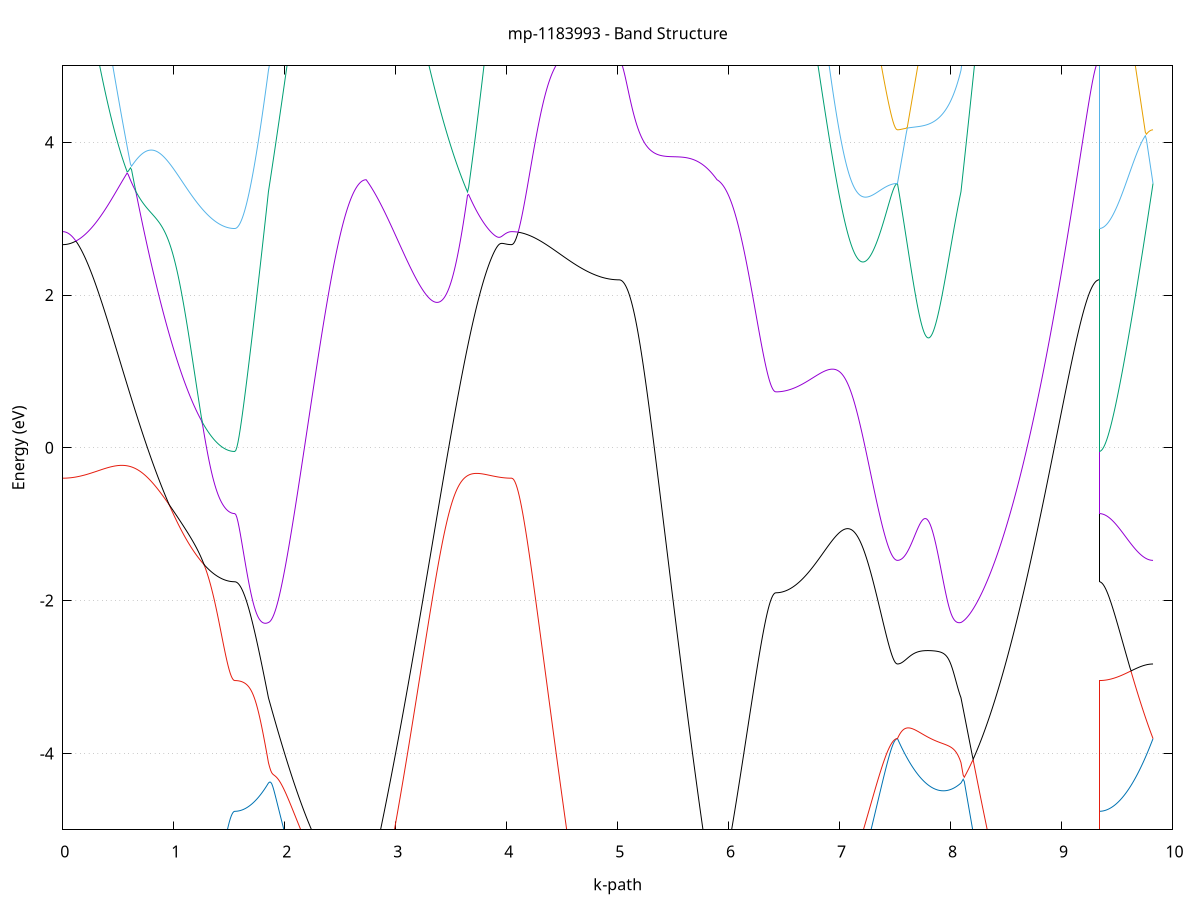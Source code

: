 set title 'mp-1183993 - Band Structure'
set xlabel 'k-path'
set ylabel 'Energy (eV)'
set grid y
set yrange [-5:5]
set terminal png size 800,600
set output 'mp-1183993_bands_gnuplot.png'
plot '-' using 1:2 with lines notitle, '-' using 1:2 with lines notitle, '-' using 1:2 with lines notitle, '-' using 1:2 with lines notitle, '-' using 1:2 with lines notitle, '-' using 1:2 with lines notitle, '-' using 1:2 with lines notitle, '-' using 1:2 with lines notitle, '-' using 1:2 with lines notitle, '-' using 1:2 with lines notitle, '-' using 1:2 with lines notitle, '-' using 1:2 with lines notitle, '-' using 1:2 with lines notitle, '-' using 1:2 with lines notitle, '-' using 1:2 with lines notitle, '-' using 1:2 with lines notitle, '-' using 1:2 with lines notitle, '-' using 1:2 with lines notitle, '-' using 1:2 with lines notitle, '-' using 1:2 with lines notitle, '-' using 1:2 with lines notitle, '-' using 1:2 with lines notitle, '-' using 1:2 with lines notitle, '-' using 1:2 with lines notitle, '-' using 1:2 with lines notitle, '-' using 1:2 with lines notitle, '-' using 1:2 with lines notitle, '-' using 1:2 with lines notitle, '-' using 1:2 with lines notitle, '-' using 1:2 with lines notitle, '-' using 1:2 with lines notitle, '-' using 1:2 with lines notitle, '-' using 1:2 with lines notitle, '-' using 1:2 with lines notitle, '-' using 1:2 with lines notitle, '-' using 1:2 with lines notitle, '-' using 1:2 with lines notitle, '-' using 1:2 with lines notitle, '-' using 1:2 with lines notitle, '-' using 1:2 with lines notitle, '-' using 1:2 with lines notitle, '-' using 1:2 with lines notitle, '-' using 1:2 with lines notitle, '-' using 1:2 with lines notitle, '-' using 1:2 with lines notitle, '-' using 1:2 with lines notitle, '-' using 1:2 with lines notitle, '-' using 1:2 with lines notitle
0.000000 -15.205171
0.009996 -15.205171
0.019992 -15.204971
0.029988 -15.204771
0.039984 -15.204571
0.049980 -15.204171
0.059976 -15.203671
0.069972 -15.203171
0.079968 -15.202571
0.089965 -15.201871
0.099961 -15.201171
0.109957 -15.200271
0.119953 -15.199371
0.129949 -15.198371
0.139945 -15.197271
0.149941 -15.196071
0.159937 -15.194871
0.169933 -15.193571
0.179929 -15.192171
0.189925 -15.190671
0.199921 -15.189071
0.209917 -15.187471
0.219913 -15.185771
0.229909 -15.183971
0.239905 -15.182071
0.249901 -15.180171
0.259898 -15.178171
0.269894 -15.176071
0.279890 -15.173871
0.289886 -15.171671
0.299882 -15.169371
0.309878 -15.166971
0.319874 -15.164571
0.329870 -15.161971
0.339866 -15.159471
0.349862 -15.156771
0.359858 -15.154071
0.369854 -15.151271
0.379850 -15.148371
0.389846 -15.145471
0.399842 -15.142471
0.409838 -15.139371
0.419835 -15.136271
0.429831 -15.133071
0.439827 -15.129871
0.449823 -15.126571
0.459819 -15.123171
0.469815 -15.119771
0.479811 -15.116271
0.489807 -15.112771
0.499803 -15.109171
0.509799 -15.105471
0.519795 -15.101771
0.529791 -15.098071
0.539787 -15.094271
0.549783 -15.090371
0.559779 -15.086471
0.569775 -15.082571
0.579771 -15.078571
0.589768 -15.074471
0.599764 -15.070471
0.609760 -15.066271
0.619756 -15.062171
0.629752 -15.057971
0.639748 -15.053671
0.649744 -15.049371
0.659740 -15.045071
0.669736 -15.040771
0.679732 -15.036371
0.689728 -15.031971
0.699724 -15.027571
0.709720 -15.023071
0.719716 -15.018571
0.729712 -15.014071
0.739708 -15.015571
0.749704 -15.018771
0.759701 -15.022171
0.769697 -15.025671
0.779693 -15.029271
0.789689 -15.033071
0.799685 -15.036871
0.809681 -15.040771
0.819677 -15.044671
0.829673 -15.048671
0.839669 -15.052671
0.849665 -15.056771
0.859661 -15.060871
0.869657 -15.064971
0.879653 -15.069071
0.889649 -15.073271
0.899645 -15.077371
0.909641 -15.081571
0.919637 -15.085671
0.929634 -15.089871
0.939630 -15.094071
0.949626 -15.098271
0.959622 -15.102371
0.969618 -15.106571
0.979614 -15.110671
0.989610 -15.114771
0.999606 -15.118871
1.009602 -15.122971
1.019598 -15.127071
1.029594 -15.131071
1.039590 -15.135071
1.049586 -15.139071
1.059582 -15.142971
1.069578 -15.146971
1.079574 -15.150771
1.089570 -15.154671
1.099567 -15.158371
1.109563 -15.162171
1.119559 -15.165871
1.129555 -15.169471
1.139551 -15.173071
1.149547 -15.176671
1.159543 -15.180171
1.169539 -15.183571
1.179535 -15.186971
1.189531 -15.190271
1.199527 -15.193471
1.209523 -15.196671
1.219519 -15.199771
1.229515 -15.202871
1.239511 -15.205771
1.249507 -15.208671
1.259504 -15.211471
1.269500 -15.214271
1.279496 -15.216871
1.289492 -15.219471
1.299488 -15.221971
1.309484 -15.224371
1.319480 -15.226671
1.329476 -15.228971
1.339472 -15.231071
1.349468 -15.233171
1.359464 -15.235071
1.369460 -15.236971
1.379456 -15.238771
1.389452 -15.240471
1.399448 -15.241971
1.409444 -15.243471
1.419440 -15.244871
1.429437 -15.246171
1.439433 -15.247371
1.449429 -15.248471
1.459425 -15.249471
1.469421 -15.250371
1.479417 -15.251071
1.489413 -15.251771
1.499409 -15.252371
1.509405 -15.252871
1.519401 -15.253171
1.529397 -15.253471
1.539393 -15.253671
1.549389 -15.253671
1.549389 -15.253671
1.559188 -15.253671
1.568988 -15.253471
1.578787 -15.253271
1.588586 -15.252871
1.598385 -15.252471
1.608185 -15.251871
1.617984 -15.251271
1.627783 -15.250471
1.637582 -15.249671
1.647382 -15.248671
1.657181 -15.247671
1.666980 -15.246471
1.676779 -15.245271
1.686579 -15.243971
1.696378 -15.242471
1.706177 -15.240971
1.715976 -15.239371
1.725776 -15.237671
1.735575 -15.235871
1.745374 -15.233971
1.755173 -15.232071
1.764973 -15.229971
1.774772 -15.227871
1.784571 -15.225671
1.794370 -15.223371
1.804170 -15.220971
1.813969 -15.218571
1.823768 -15.215971
1.833567 -15.213371
1.843367 -15.210671
1.853166 -15.207971
1.853166 -15.207971
1.863062 -15.205971
1.872959 -15.203871
1.882855 -15.201671
1.892752 -15.199371
1.902648 -15.197071
1.912544 -15.194571
1.922441 -15.192171
1.932337 -15.189571
1.942234 -15.186971
1.952130 -15.184271
1.962026 -15.181471
1.971923 -15.178671
1.981819 -15.175771
1.991716 -15.172771
2.001612 -15.169771
2.011509 -15.166671
2.021405 -15.163571
2.031301 -15.160371
2.041198 -15.157171
2.051094 -15.153871
2.060991 -15.150571
2.070887 -15.147171
2.080784 -15.143771
2.090680 -15.140371
2.100576 -15.136871
2.110473 -15.133371
2.120369 -15.129871
2.130266 -15.126271
2.140162 -15.122671
2.150058 -15.119071
2.159955 -15.115471
2.169851 -15.111871
2.179748 -15.108271
2.189644 -15.104571
2.199541 -15.100971
2.209437 -15.097371
2.219333 -15.093771
2.229230 -15.090071
2.239126 -15.086571
2.249023 -15.082971
2.258919 -15.079471
2.268815 -15.076071
2.278712 -15.072671
2.288608 -15.069371
2.298505 -15.066271
2.308401 -15.063271
2.318297 -15.060571
2.328194 -15.058171
2.338090 -15.056171
2.347987 -15.054871
2.357883 -15.054271
2.367780 -15.054571
2.377676 -15.055771
2.387572 -15.057571
2.397469 -15.059871
2.407365 -15.062471
2.417262 -15.065371
2.427158 -15.068271
2.437055 -15.071371
2.446951 -15.074371
2.456847 -15.077471
2.466744 -15.080471
2.476640 -15.083371
2.486537 -15.086271
2.496433 -15.089071
2.506329 -15.091871
2.516226 -15.094571
2.526122 -15.097071
2.536019 -15.099571
2.545915 -15.101971
2.555812 -15.104271
2.565708 -15.106371
2.575604 -15.108471
2.585501 -15.110471
2.595397 -15.112271
2.605294 -15.113971
2.615190 -15.115571
2.625086 -15.117071
2.634983 -15.118371
2.644879 -15.119671
2.654776 -15.120771
2.664672 -15.121671
2.674569 -15.122571
2.684465 -15.123271
2.694361 -15.123871
2.704258 -15.124371
2.714154 -15.124671
2.724051 -15.124871
2.733947 -15.124871
2.733947 -15.124871
2.743874 -15.124171
2.753801 -15.123471
2.763729 -15.122671
2.773656 -15.122071
2.783583 -15.121371
2.793510 -15.120771
2.803437 -15.120171
2.813364 -15.119571
2.823292 -15.119071
2.833219 -15.118571
2.843146 -15.118071
2.853073 -15.117571
2.863000 -15.117171
2.872927 -15.116771
2.882855 -15.116371
2.892782 -15.116071
2.902709 -15.115671
2.912636 -15.115471
2.922563 -15.115171
2.932490 -15.114971
2.942418 -15.114771
2.952345 -15.114571
2.962272 -15.114471
2.972199 -15.114271
2.982126 -15.114271
2.992053 -15.114171
3.001981 -15.114171
3.011908 -15.114171
3.021835 -15.114171
3.031762 -15.114271
3.041689 -15.114371
3.051616 -15.114471
3.061544 -15.114571
3.071471 -15.114771
3.081398 -15.114971
3.091325 -15.115171
3.101252 -15.115471
3.111179 -15.115771
3.121107 -15.116071
3.131034 -15.116371
3.140961 -15.116771
3.150888 -15.117171
3.160815 -15.117571
3.170742 -15.118071
3.180670 -15.118471
3.190597 -15.118971
3.200524 -15.119571
3.210451 -15.120071
3.220378 -15.120671
3.230305 -15.121271
3.240233 -15.121871
3.250160 -15.122471
3.260087 -15.123171
3.270014 -15.123871
3.279941 -15.124571
3.289868 -15.125271
3.299796 -15.125971
3.309723 -15.126771
3.319650 -15.127571
3.329577 -15.128371
3.339504 -15.129171
3.349431 -15.130071
3.359359 -15.130971
3.369286 -15.131871
3.379213 -15.132771
3.389140 -15.133671
3.399067 -15.134571
3.408994 -15.135571
3.418922 -15.136571
3.428849 -15.137571
3.438776 -15.138571
3.448703 -15.139571
3.458630 -15.140671
3.468557 -15.141671
3.478485 -15.142771
3.488412 -15.143871
3.498339 -15.144971
3.508266 -15.146071
3.518193 -15.147271
3.528120 -15.148371
3.538048 -15.149571
3.547975 -15.150771
3.557902 -15.151971
3.567829 -15.153171
3.577756 -15.154471
3.587683 -15.155671
3.597611 -15.156971
3.607538 -15.158271
3.617465 -15.159571
3.627392 -15.160871
3.637319 -15.162171
3.647247 -15.163471
3.657174 -15.164871
3.667101 -15.166171
3.677028 -15.167571
3.686955 -15.168971
3.696882 -15.170371
3.706810 -15.171771
3.716737 -15.173171
3.726664 -15.174571
3.736591 -15.175971
3.746518 -15.177371
3.756445 -15.178771
3.766373 -15.180171
3.776300 -15.181571
3.786227 -15.182971
3.796154 -15.184371
3.806081 -15.185671
3.816008 -15.187071
3.825936 -15.188371
3.835863 -15.189671
3.845790 -15.190971
3.855717 -15.192171
3.865644 -15.193371
3.875571 -15.194571
3.885499 -15.195671
3.895426 -15.196771
3.905353 -15.197771
3.915280 -15.198771
3.925207 -15.199671
3.935134 -15.200471
3.945062 -15.201271
3.954989 -15.201971
3.964916 -15.202671
3.974843 -15.203271
3.984770 -15.203771
3.994697 -15.204171
4.004625 -15.204571
4.014552 -15.204771
4.024479 -15.204971
4.034406 -15.205171
4.044333 -15.205171
4.044333 -15.205171
4.054233 -15.205171
4.064134 -15.205171
4.074034 -15.205271
4.083934 -15.205271
4.093835 -15.205371
4.103735 -15.205371
4.113635 -15.205471
4.123535 -15.205571
4.133436 -15.205671
4.143336 -15.205771
4.153236 -15.205971
4.163136 -15.206071
4.173037 -15.206271
4.182937 -15.206471
4.192837 -15.206571
4.202737 -15.206771
4.212638 -15.206971
4.222538 -15.207271
4.232438 -15.207471
4.242338 -15.207671
4.252239 -15.207971
4.262139 -15.208171
4.272039 -15.208471
4.281939 -15.208771
4.291840 -15.208971
4.301740 -15.209271
4.311640 -15.209571
4.321540 -15.209971
4.331441 -15.210271
4.341341 -15.210571
4.351241 -15.210871
4.361141 -15.211271
4.371042 -15.211571
4.380942 -15.211971
4.390842 -15.212371
4.400742 -15.212671
4.410643 -15.213071
4.420543 -15.213471
4.430443 -15.213871
4.440343 -15.214171
4.450244 -15.214571
4.460144 -15.214971
4.470044 -15.215371
4.479944 -15.215771
4.489845 -15.216171
4.499745 -15.216571
4.509645 -15.216971
4.519546 -15.217371
4.529446 -15.217771
4.539346 -15.218171
4.549246 -15.218571
4.559147 -15.218971
4.569047 -15.219371
4.578947 -15.219771
4.588847 -15.220171
4.598748 -15.220571
4.608648 -15.220971
4.618548 -15.221371
4.628448 -15.221771
4.638349 -15.222171
4.648249 -15.222571
4.658149 -15.222871
4.668049 -15.223271
4.677950 -15.223671
4.687850 -15.223971
4.697750 -15.224371
4.707650 -15.224671
4.717551 -15.224971
4.727451 -15.225371
4.737351 -15.225671
4.747251 -15.225971
4.757152 -15.226271
4.767052 -15.226571
4.776952 -15.226871
4.786852 -15.227171
4.796753 -15.227371
4.806653 -15.227671
4.816553 -15.227871
4.826453 -15.228171
4.836354 -15.228371
4.846254 -15.228571
4.856154 -15.228771
4.866054 -15.228971
4.875955 -15.229171
4.885855 -15.229371
4.895755 -15.229471
4.905655 -15.229671
4.915556 -15.229771
4.925456 -15.229871
4.935356 -15.229971
4.945256 -15.230071
4.955157 -15.230171
4.965057 -15.230271
4.974957 -15.230271
4.984858 -15.230371
4.994758 -15.230371
5.004658 -15.230371
5.014558 -15.230371
5.014558 -15.230371
5.024455 -15.230371
5.034351 -15.230271
5.044248 -15.230071
5.054144 -15.229771
5.064040 -15.229371
5.073937 -15.228971
5.083833 -15.228471
5.093730 -15.227871
5.103626 -15.227171
5.113522 -15.226471
5.123419 -15.225671
5.133315 -15.224771
5.143212 -15.223871
5.153108 -15.222871
5.163005 -15.221771
5.172901 -15.220671
5.182797 -15.219571
5.192694 -15.218371
5.202590 -15.217071
5.212487 -15.215771
5.222383 -15.214471
5.232279 -15.213071
5.242176 -15.211671
5.252072 -15.210271
5.261969 -15.208771
5.271865 -15.207371
5.281762 -15.205871
5.291658 -15.204371
5.301554 -15.202771
5.311451 -15.201271
5.321347 -15.199671
5.331244 -15.198171
5.341140 -15.196571
5.351036 -15.194971
5.360933 -15.193471
5.370829 -15.191871
5.380726 -15.190271
5.390622 -15.188771
5.400519 -15.187171
5.410415 -15.185571
5.420311 -15.184071
5.430208 -15.182471
5.440104 -15.180971
5.450001 -15.179471
5.459897 -15.177971
5.469793 -15.176371
5.479690 -15.174871
5.489586 -15.173371
5.499483 -15.171971
5.509379 -15.170471
5.519276 -15.168971
5.529172 -15.167571
5.539068 -15.166071
5.548965 -15.164671
5.558861 -15.163271
5.568758 -15.161871
5.578654 -15.160471
5.588550 -15.159071
5.598447 -15.157671
5.608343 -15.156371
5.618240 -15.155071
5.628136 -15.153671
5.638033 -15.152371
5.647929 -15.151071
5.657825 -15.149871
5.667722 -15.148571
5.677618 -15.147371
5.687515 -15.146071
5.697411 -15.144871
5.707307 -15.143671
5.717204 -15.142571
5.727100 -15.141371
5.736997 -15.140271
5.746893 -15.139071
5.756790 -15.137971
5.766686 -15.136971
5.776582 -15.135871
5.786479 -15.134871
5.796375 -15.133871
5.806272 -15.132871
5.816168 -15.131871
5.826064 -15.130871
5.835961 -15.129971
5.845857 -15.129071
5.855754 -15.128171
5.865650 -15.127371
5.875547 -15.126471
5.885443 -15.125671
5.895339 -15.124871
5.895339 -15.124871
5.905164 -15.124571
5.914989 -15.124271
5.924814 -15.123971
5.934639 -15.123671
5.944464 -15.123371
5.954288 -15.123071
5.964113 -15.122771
5.973938 -15.122471
5.983763 -15.122171
5.993588 -15.121971
6.003413 -15.121671
6.013237 -15.121371
6.023062 -15.121071
6.032887 -15.120771
6.042712 -15.120571
6.052537 -15.120271
6.062362 -15.120071
6.072187 -15.119771
6.082011 -15.119571
6.091836 -15.119271
6.101661 -15.119071
6.111486 -15.118771
6.121311 -15.118571
6.131136 -15.118371
6.140960 -15.118171
6.150785 -15.117971
6.160610 -15.117771
6.170435 -15.117571
6.180260 -15.117371
6.190085 -15.117171
6.199909 -15.116971
6.209734 -15.116771
6.219559 -15.116671
6.229384 -15.116471
6.239209 -15.116371
6.249034 -15.116171
6.258859 -15.116071
6.268683 -15.115871
6.278508 -15.115771
6.288333 -15.115671
6.298158 -15.115571
6.307983 -15.115471
6.317808 -15.115371
6.327632 -15.115271
6.337457 -15.115271
6.347282 -15.115171
6.357107 -15.115071
6.366932 -15.115071
6.376757 -15.114971
6.386582 -15.114971
6.396406 -15.114971
6.406231 -15.114971
6.416056 -15.114871
6.425881 -15.114871
6.425881 -15.114871
6.435841 -15.114871
6.445801 -15.114671
6.455760 -15.114271
6.465720 -15.113871
6.475680 -15.113271
6.485640 -15.112471
6.495600 -15.111571
6.505560 -15.110571
6.515520 -15.109471
6.525479 -15.108171
6.535439 -15.106771
6.545399 -15.105271
6.555359 -15.103671
6.565319 -15.101871
6.575279 -15.099971
6.585239 -15.097971
6.595198 -15.095771
6.605158 -15.093571
6.615118 -15.091171
6.625078 -15.088671
6.635038 -15.086071
6.644998 -15.083471
6.654957 -15.080671
6.664917 -15.077771
6.674877 -15.074871
6.684837 -15.072571
6.694797 -15.071771
6.704757 -15.071171
6.714717 -15.070671
6.724676 -15.070171
6.734636 -15.069671
6.744596 -15.069071
6.754556 -15.068571
6.764516 -15.067971
6.774476 -15.067471
6.784436 -15.066871
6.794395 -15.066271
6.804355 -15.065671
6.814315 -15.065071
6.824275 -15.064471
6.834235 -15.063871
6.844195 -15.065871
6.854154 -15.069771
6.864114 -15.073771
6.874074 -15.077671
6.884034 -15.081671
6.893994 -15.085671
6.903954 -15.089671
6.913914 -15.093671
6.923873 -15.097771
6.933833 -15.101771
6.943793 -15.105771
6.953753 -15.109871
6.963713 -15.113871
6.973673 -15.117871
6.983633 -15.121971
6.993592 -15.125871
7.003552 -15.129871
7.013512 -15.133871
7.023472 -15.137771
7.033432 -15.141671
7.043392 -15.145571
7.053352 -15.149471
7.063311 -15.153271
7.073271 -15.156971
7.083231 -15.160771
7.093191 -15.164471
7.103151 -15.168071
7.113111 -15.171671
7.123070 -15.175171
7.133030 -15.178671
7.142990 -15.182071
7.152950 -15.185471
7.162910 -15.188771
7.172870 -15.191971
7.182830 -15.195171
7.192789 -15.198271
7.202749 -15.201371
7.212709 -15.204271
7.222669 -15.207171
7.232629 -15.209971
7.242589 -15.212671
7.252549 -15.215371
7.262508 -15.217971
7.272468 -15.220471
7.282428 -15.222871
7.292388 -15.225171
7.302348 -15.227371
7.312308 -15.229571
7.322267 -15.231571
7.332227 -15.233571
7.342187 -15.235371
7.352147 -15.237171
7.362107 -15.238871
7.372067 -15.240371
7.382027 -15.241871
7.391986 -15.243271
7.401946 -15.244571
7.411906 -15.245771
7.421866 -15.246871
7.431826 -15.247771
7.441786 -15.248671
7.451746 -15.249471
7.461705 -15.250171
7.471665 -15.250771
7.481625 -15.251171
7.491585 -15.251571
7.501545 -15.251771
7.511505 -15.251971
7.521465 -15.252071
7.521465 -15.252071
7.531333 -15.251971
7.541202 -15.251971
7.551070 -15.251871
7.560939 -15.251771
7.570807 -15.251671
7.580676 -15.251571
7.590544 -15.251371
7.600413 -15.251171
7.610282 -15.250971
7.620150 -15.250671
7.630019 -15.250471
7.639887 -15.250171
7.649756 -15.249771
7.659624 -15.249471
7.669493 -15.249071
7.679361 -15.248671
7.689230 -15.248171
7.699098 -15.247771
7.708967 -15.247271
7.718836 -15.246771
7.728704 -15.246171
7.738573 -15.245671
7.748441 -15.245071
7.758310 -15.244371
7.768178 -15.243771
7.778047 -15.243071
7.787915 -15.242371
7.797784 -15.241671
7.807653 -15.240871
7.817521 -15.240171
7.827390 -15.239371
7.837258 -15.238471
7.847127 -15.237671
7.856995 -15.236771
7.866864 -15.235871
7.876732 -15.234871
7.886601 -15.233971
7.896470 -15.232971
7.906338 -15.231971
7.916207 -15.230871
7.926075 -15.229871
7.935944 -15.228771
7.945812 -15.227671
7.955681 -15.226471
7.965549 -15.225371
7.975418 -15.224171
7.985287 -15.222871
7.995155 -15.221671
8.005024 -15.220371
8.014892 -15.219171
8.024761 -15.217771
8.034629 -15.216471
8.044498 -15.215071
8.054366 -15.213771
8.064235 -15.212371
8.074104 -15.210871
8.083972 -15.209471
8.093841 -15.207971
8.093841 -15.207971
8.103806 -15.205071
8.113770 -15.202171
8.123735 -15.199171
8.133700 -15.196071
8.143665 -15.192971
8.153630 -15.189771
8.163595 -15.186571
8.173560 -15.183271
8.183525 -15.179871
8.193490 -15.176471
8.203455 -15.173071
8.213419 -15.169571
8.223384 -15.165971
8.233349 -15.162471
8.243314 -15.158871
8.253279 -15.155171
8.263244 -15.151471
8.273209 -15.147771
8.283174 -15.144071
8.293139 -15.140271
8.303104 -15.136471
8.313068 -15.132771
8.323033 -15.128871
8.332998 -15.125071
8.342963 -15.121271
8.352928 -15.117471
8.362893 -15.113671
8.372858 -15.109771
8.382823 -15.105971
8.392788 -15.102171
8.402753 -15.098371
8.412717 -15.094671
8.422682 -15.090871
8.432647 -15.087171
8.442612 -15.083471
8.452577 -15.079871
8.462542 -15.076271
8.472507 -15.072771
8.482472 -15.069271
8.492437 -15.065871
8.502402 -15.062471
8.512366 -15.059271
8.522331 -15.056071
8.532296 -15.053071
8.542261 -15.050071
8.552226 -15.047271
8.562191 -15.044571
8.572156 -15.042071
8.582121 -15.039771
8.592086 -15.037571
8.602051 -15.035671
8.612015 -15.034271
8.621980 -15.038971
8.631945 -15.043671
8.641910 -15.048371
8.651875 -15.052971
8.661840 -15.057471
8.671805 -15.062071
8.681770 -15.066571
8.691735 -15.071071
8.701700 -15.075471
8.711664 -15.079871
8.721629 -15.084171
8.731594 -15.088471
8.741559 -15.092771
8.751524 -15.096971
8.761489 -15.101171
8.771454 -15.105271
8.781419 -15.109371
8.791384 -15.113371
8.801349 -15.117271
8.811313 -15.121171
8.821278 -15.125071
8.831243 -15.128871
8.841208 -15.132571
8.851173 -15.136271
8.861138 -15.139971
8.871103 -15.143471
8.881068 -15.146971
8.891033 -15.150471
8.900998 -15.153871
8.910962 -15.157171
8.920927 -15.160371
8.930892 -15.163571
8.940857 -15.166671
8.950822 -15.169771
8.960787 -15.172771
8.970752 -15.175671
8.980717 -15.178471
8.990682 -15.181271
9.000647 -15.183971
9.010611 -15.186671
9.020576 -15.189171
9.030541 -15.191671
9.040506 -15.194071
9.050471 -15.196471
9.060436 -15.198671
9.070401 -15.200871
9.080366 -15.203071
9.090331 -15.205071
9.100296 -15.207071
9.110260 -15.208871
9.120225 -15.210771
9.130190 -15.212471
9.140155 -15.214171
9.150120 -15.215671
9.160085 -15.217171
9.170050 -15.218571
9.180015 -15.219971
9.189980 -15.221271
9.199945 -15.222371
9.209910 -15.223471
9.219874 -15.224571
9.229839 -15.225471
9.239804 -15.226271
9.249769 -15.227071
9.259734 -15.227771
9.269699 -15.228371
9.279664 -15.228971
9.289629 -15.229371
9.299594 -15.229771
9.309559 -15.230071
9.319523 -15.230271
9.329488 -15.230371
9.339453 -15.230371
9.339453 -15.253671
9.349353 -15.253671
9.359254 -15.253671
9.369154 -15.253671
9.379054 -15.253671
9.388954 -15.253671
9.398855 -15.253671
9.408755 -15.253571
9.418655 -15.253571
9.428556 -15.253571
9.438456 -15.253471
9.448356 -15.253471
9.458256 -15.253471
9.468157 -15.253371
9.478057 -15.253371
9.487957 -15.253371
9.497857 -15.253271
9.507758 -15.253271
9.517658 -15.253171
9.527558 -15.253171
9.537458 -15.253071
9.547359 -15.253071
9.557259 -15.252971
9.567159 -15.252971
9.577059 -15.252871
9.586960 -15.252871
9.596860 -15.252771
9.606760 -15.252771
9.616660 -15.252671
9.626561 -15.252571
9.636461 -15.252571
9.646361 -15.252471
9.656261 -15.252471
9.666162 -15.252471
9.676062 -15.252371
9.685962 -15.252371
9.695862 -15.252271
9.705763 -15.252271
9.715663 -15.252271
9.725563 -15.252171
9.735463 -15.252171
9.745364 -15.252171
9.755264 -15.252071
9.765164 -15.252071
9.775064 -15.252071
9.784965 -15.252071
9.794865 -15.252071
9.804765 -15.252071
9.814665 -15.252071
9.824566 -15.252071
e
0.000000 -15.114371
0.009996 -15.114271
0.019992 -15.114171
0.029988 -15.113971
0.039984 -15.113771
0.049980 -15.113371
0.059976 -15.112971
0.069972 -15.112471
0.079968 -15.111971
0.089965 -15.111271
0.099961 -15.110571
0.109957 -15.109771
0.119953 -15.108971
0.129949 -15.107971
0.139945 -15.107071
0.149941 -15.105971
0.159937 -15.104871
0.169933 -15.103671
0.179929 -15.102371
0.189925 -15.101071
0.199921 -15.099771
0.209917 -15.098271
0.219913 -15.096771
0.229909 -15.095271
0.239905 -15.093671
0.249901 -15.092071
0.259898 -15.090371
0.269894 -15.088571
0.279890 -15.086771
0.289886 -15.084971
0.299882 -15.083071
0.309878 -15.081171
0.319874 -15.079171
0.329870 -15.077171
0.339866 -15.075171
0.349862 -15.073071
0.359858 -15.070971
0.369854 -15.068871
0.379850 -15.066671
0.389846 -15.064471
0.399842 -15.062271
0.409838 -15.060071
0.419835 -15.057771
0.429831 -15.055571
0.439827 -15.053271
0.449823 -15.050971
0.459819 -15.048671
0.469815 -15.046271
0.479811 -15.043971
0.489807 -15.041571
0.499803 -15.039271
0.509799 -15.036871
0.519795 -15.034571
0.529791 -15.032171
0.539787 -15.029871
0.549783 -15.027471
0.559779 -15.025171
0.569775 -15.022871
0.579771 -15.020671
0.589768 -15.018471
0.599764 -15.016271
0.609760 -15.014171
0.619756 -15.012171
0.629752 -15.010371
0.639748 -15.008671
0.649744 -15.007171
0.659740 -15.005971
0.669736 -15.005271
0.679732 -15.004971
0.689728 -15.005371
0.699724 -15.006371
0.709720 -15.007971
0.719716 -15.010071
0.729712 -15.012671
0.739708 -15.009571
0.749704 -15.004971
0.759701 -15.000471
0.769697 -14.995871
0.779693 -14.991271
0.789689 -14.991471
0.799685 -14.993371
0.809681 -14.995171
0.819677 -14.997071
0.829673 -14.998971
0.839669 -15.000771
0.849665 -15.002671
0.859661 -15.004471
0.869657 -15.006371
0.879653 -15.008171
0.889649 -15.009971
0.899645 -15.011771
0.909641 -15.013671
0.919637 -15.015471
0.929634 -15.017271
0.939630 -15.019071
0.949626 -15.020771
0.959622 -15.022571
0.969618 -15.024371
0.979614 -15.026071
0.989610 -15.027771
0.999606 -15.029571
1.009602 -15.031271
1.019598 -15.032871
1.029594 -15.034571
1.039590 -15.036171
1.049586 -15.037871
1.059582 -15.039471
1.069578 -15.041071
1.079574 -15.042671
1.089570 -15.044171
1.099567 -15.045671
1.109563 -15.047171
1.119559 -15.048671
1.129555 -15.050171
1.139551 -15.051571
1.149547 -15.052971
1.159543 -15.054371
1.169539 -15.055771
1.179535 -15.057071
1.189531 -15.058371
1.199527 -15.059671
1.209523 -15.060871
1.219519 -15.062071
1.229515 -15.063271
1.239511 -15.064471
1.249507 -15.065571
1.259504 -15.066671
1.269500 -15.067671
1.279496 -15.068771
1.289492 -15.069671
1.299488 -15.070671
1.309484 -15.071571
1.319480 -15.072471
1.329476 -15.073371
1.339472 -15.074171
1.349468 -15.074971
1.359464 -15.075671
1.369460 -15.076471
1.379456 -15.077071
1.389452 -15.077771
1.399448 -15.078371
1.409444 -15.078871
1.419440 -15.079471
1.429437 -15.079971
1.439433 -15.080371
1.449429 -15.080771
1.459425 -15.081171
1.469421 -15.081471
1.479417 -15.081771
1.489413 -15.082071
1.499409 -15.082271
1.509405 -15.082471
1.519401 -15.082571
1.529397 -15.082671
1.539393 -15.082771
1.549389 -15.082771
1.549389 -15.082771
1.559188 -15.082771
1.568988 -15.082771
1.578787 -15.082671
1.588586 -15.082571
1.598385 -15.082471
1.608185 -15.082371
1.617984 -15.082171
1.627783 -15.082071
1.637582 -15.081871
1.647382 -15.081571
1.657181 -15.081371
1.666980 -15.081071
1.676779 -15.080771
1.686579 -15.080471
1.696378 -15.080171
1.706177 -15.079771
1.715976 -15.079371
1.725776 -15.078971
1.735575 -15.078571
1.745374 -15.078071
1.755173 -15.077571
1.764973 -15.077071
1.774772 -15.076571
1.784571 -15.075971
1.794370 -15.075371
1.804170 -15.074771
1.813969 -15.074171
1.823768 -15.073471
1.833567 -15.072771
1.843367 -15.072071
1.853166 -15.071371
1.853166 -15.071371
1.863062 -15.070771
1.872959 -15.070271
1.882855 -15.069671
1.892752 -15.069071
1.902648 -15.068471
1.912544 -15.067871
1.922441 -15.067271
1.932337 -15.066571
1.942234 -15.065971
1.952130 -15.065271
1.962026 -15.064671
1.971923 -15.064071
1.981819 -15.063371
1.991716 -15.062771
2.001612 -15.062171
2.011509 -15.061471
2.021405 -15.060871
2.031301 -15.060271
2.041198 -15.059671
2.051094 -15.059171
2.060991 -15.058571
2.070887 -15.057971
2.080784 -15.057471
2.090680 -15.056971
2.100576 -15.056471
2.110473 -15.055971
2.120369 -15.055571
2.130266 -15.055171
2.140162 -15.054671
2.150058 -15.054371
2.159955 -15.053971
2.169851 -15.053571
2.179748 -15.053271
2.189644 -15.052971
2.199541 -15.052671
2.209437 -15.052371
2.219333 -15.052171
2.229230 -15.051971
2.239126 -15.051771
2.249023 -15.051571
2.258919 -15.051371
2.268815 -15.051171
2.278712 -15.051071
2.288608 -15.050971
2.298505 -15.050871
2.308401 -15.050771
2.318297 -15.050671
2.328194 -15.050571
2.338090 -15.050571
2.347987 -15.050471
2.357883 -15.050471
2.367780 -15.050471
2.377676 -15.050371
2.387572 -15.050371
2.397469 -15.050371
2.407365 -15.050471
2.417262 -15.050471
2.427158 -15.050471
2.437055 -15.050471
2.446951 -15.050571
2.456847 -15.050571
2.466744 -15.050571
2.476640 -15.050671
2.486537 -15.050671
2.496433 -15.050771
2.506329 -15.050771
2.516226 -15.050871
2.526122 -15.050871
2.536019 -15.050971
2.545915 -15.051071
2.555812 -15.051071
2.565708 -15.051171
2.575604 -15.051171
2.585501 -15.051271
2.595397 -15.051271
2.605294 -15.051371
2.615190 -15.051371
2.625086 -15.051371
2.634983 -15.051471
2.644879 -15.051471
2.654776 -15.051471
2.664672 -15.051571
2.674569 -15.051571
2.684465 -15.051571
2.694361 -15.051571
2.704258 -15.051671
2.714154 -15.051671
2.724051 -15.051671
2.733947 -15.051671
2.733947 -15.051671
2.743874 -15.052971
2.753801 -15.054171
2.763729 -15.055371
2.773656 -15.056471
2.783583 -15.057471
2.793510 -15.058471
2.803437 -15.059371
2.813364 -15.060171
2.823292 -15.060971
2.833219 -15.061671
2.843146 -15.062271
2.853073 -15.062871
2.863000 -15.063371
2.872927 -15.063771
2.882855 -15.064171
2.892782 -15.064471
2.902709 -15.064671
2.912636 -15.064871
2.922563 -15.064871
2.932490 -15.064971
2.942418 -15.064871
2.952345 -15.064771
2.962272 -15.064571
2.972199 -15.064371
2.982126 -15.064071
2.992053 -15.063671
3.001981 -15.063171
3.011908 -15.062671
3.021835 -15.062071
3.031762 -15.061471
3.041689 -15.060771
3.051616 -15.059971
3.061544 -15.059171
3.071471 -15.058271
3.081398 -15.057371
3.091325 -15.056371
3.101252 -15.055271
3.111179 -15.054171
3.121107 -15.052971
3.131034 -15.051771
3.140961 -15.050471
3.150888 -15.049171
3.160815 -15.047771
3.170742 -15.046271
3.180670 -15.044871
3.190597 -15.043271
3.200524 -15.041671
3.210451 -15.040071
3.220378 -15.038371
3.230305 -15.036671
3.240233 -15.034871
3.250160 -15.033071
3.260087 -15.031271
3.270014 -15.029371
3.279941 -15.027471
3.289868 -15.025471
3.299796 -15.023571
3.309723 -15.021471
3.319650 -15.019471
3.329577 -15.017371
3.339504 -15.015271
3.349431 -15.013171
3.359359 -15.010971
3.369286 -15.008871
3.379213 -15.006671
3.389140 -15.004471
3.399067 -15.002171
3.408994 -14.999971
3.418922 -14.997671
3.428849 -14.995471
3.438776 -14.993171
3.448703 -14.990871
3.458630 -14.988571
3.468557 -14.986271
3.478485 -14.988271
3.488412 -14.991971
3.498339 -14.995671
3.508266 -14.999471
3.518193 -15.003171
3.528120 -15.006871
3.538048 -15.010471
3.547975 -15.014171
3.557902 -15.017871
3.567829 -15.021471
3.577756 -15.025071
3.587683 -15.028571
3.597611 -15.032071
3.607538 -15.035571
3.617465 -15.038971
3.627392 -15.042371
3.637319 -15.045771
3.647247 -15.048971
3.657174 -15.052271
3.667101 -15.055371
3.677028 -15.058471
3.686955 -15.061471
3.696882 -15.064471
3.706810 -15.067271
3.716737 -15.070071
3.726664 -15.072871
3.736591 -15.075471
3.746518 -15.077971
3.756445 -15.080471
3.766373 -15.082871
3.776300 -15.085171
3.786227 -15.087371
3.796154 -15.089471
3.806081 -15.091471
3.816008 -15.093471
3.825936 -15.095271
3.835863 -15.097071
3.845790 -15.098671
3.855717 -15.100271
3.865644 -15.101771
3.875571 -15.103171
3.885499 -15.104471
3.895426 -15.105671
3.905353 -15.106771
3.915280 -15.107871
3.925207 -15.108871
3.935134 -15.109771
3.945062 -15.110571
3.954989 -15.111271
3.964916 -15.111971
3.974843 -15.112471
3.984770 -15.112971
3.994697 -15.113371
4.004625 -15.113771
4.014552 -15.113971
4.024479 -15.114171
4.034406 -15.114271
4.044333 -15.114371
4.044333 -15.114371
4.054233 -15.114371
4.064134 -15.114371
4.074034 -15.114371
4.083934 -15.114371
4.093835 -15.114471
4.103735 -15.114471
4.113635 -15.114571
4.123535 -15.114671
4.133436 -15.114671
4.143336 -15.114771
4.153236 -15.114871
4.163136 -15.114971
4.173037 -15.115071
4.182937 -15.115171
4.192837 -15.115271
4.202737 -15.115471
4.212638 -15.115571
4.222538 -15.115771
4.232438 -15.115871
4.242338 -15.116071
4.252239 -15.116171
4.262139 -15.116371
4.272039 -15.116571
4.281939 -15.116771
4.291840 -15.116971
4.301740 -15.117171
4.311640 -15.117371
4.321540 -15.117671
4.331441 -15.117871
4.341341 -15.118071
4.351241 -15.118371
4.361141 -15.118671
4.371042 -15.118871
4.380942 -15.119171
4.390842 -15.119471
4.400742 -15.119671
4.410643 -15.119971
4.420543 -15.120271
4.430443 -15.120571
4.440343 -15.120871
4.450244 -15.121171
4.460144 -15.121471
4.470044 -15.121771
4.479944 -15.122171
4.489845 -15.122471
4.499745 -15.122771
4.509645 -15.123071
4.519546 -15.123471
4.529446 -15.123771
4.539346 -15.124071
4.549246 -15.124471
4.559147 -15.124771
4.569047 -15.125071
4.578947 -15.125471
4.588847 -15.125771
4.598748 -15.126071
4.608648 -15.126471
4.618548 -15.126771
4.628448 -15.127071
4.638349 -15.127471
4.648249 -15.127771
4.658149 -15.128071
4.668049 -15.128371
4.677950 -15.128771
4.687850 -15.129071
4.697750 -15.129371
4.707650 -15.129671
4.717551 -15.129971
4.727451 -15.130271
4.737351 -15.130571
4.747251 -15.130771
4.757152 -15.131071
4.767052 -15.131371
4.776952 -15.131571
4.786852 -15.131871
4.796753 -15.132071
4.806653 -15.132271
4.816553 -15.132571
4.826453 -15.132771
4.836354 -15.132971
4.846254 -15.133171
4.856154 -15.133371
4.866054 -15.133571
4.875955 -15.133671
4.885855 -15.133871
4.895755 -15.133971
4.905655 -15.134171
4.915556 -15.134271
4.925456 -15.134371
4.935356 -15.134471
4.945256 -15.134571
4.955157 -15.134671
4.965057 -15.134671
4.974957 -15.134771
4.984858 -15.134771
4.994758 -15.134771
5.004658 -15.134871
5.014558 -15.134871
5.014558 -15.134871
5.024455 -15.134771
5.034351 -15.134671
5.044248 -15.134471
5.054144 -15.134171
5.064040 -15.133771
5.073937 -15.133271
5.083833 -15.132771
5.093730 -15.132071
5.103626 -15.131371
5.113522 -15.130571
5.123419 -15.129671
5.133315 -15.128671
5.143212 -15.127571
5.153108 -15.126371
5.163005 -15.125071
5.172901 -15.123671
5.182797 -15.122271
5.192694 -15.120671
5.202590 -15.119071
5.212487 -15.117271
5.222383 -15.115471
5.232279 -15.113471
5.242176 -15.111471
5.252072 -15.109271
5.261969 -15.107071
5.271865 -15.104771
5.281762 -15.102271
5.291658 -15.099771
5.301554 -15.097171
5.311451 -15.094471
5.321347 -15.091671
5.331244 -15.088771
5.341140 -15.085771
5.351036 -15.082671
5.360933 -15.079571
5.370829 -15.076371
5.380726 -15.072971
5.390622 -15.069671
5.400519 -15.066171
5.410415 -15.062671
5.420311 -15.059071
5.430208 -15.055471
5.440104 -15.051771
5.450001 -15.047971
5.459897 -15.044171
5.469793 -15.040271
5.479690 -15.036471
5.489586 -15.032471
5.499483 -15.028571
5.509379 -15.024571
5.519276 -15.020571
5.529172 -15.016471
5.539068 -15.012471
5.548965 -15.008371
5.558861 -15.004371
5.568758 -15.000271
5.578654 -14.996271
5.588550 -14.992171
5.598447 -14.988371
5.608343 -14.991071
5.618240 -14.993771
5.628136 -14.996371
5.638033 -14.998971
5.647929 -15.001471
5.657825 -15.004071
5.667722 -15.006571
5.677618 -15.008971
5.687515 -15.011471
5.697411 -15.013871
5.707307 -15.016171
5.717204 -15.018571
5.727100 -15.020771
5.736997 -15.023071
5.746893 -15.025171
5.756790 -15.027371
5.766686 -15.029471
5.776582 -15.031471
5.786479 -15.033471
5.796375 -15.035371
5.806272 -15.037271
5.816168 -15.039071
5.826064 -15.040871
5.835961 -15.042571
5.845857 -15.044271
5.855754 -15.045871
5.865650 -15.047371
5.875547 -15.048871
5.885443 -15.050271
5.895339 -15.051671
5.895339 -15.051671
5.905164 -15.052171
5.914989 -15.052771
5.924814 -15.053271
5.934639 -15.053871
5.944464 -15.054471
5.954288 -15.055071
5.964113 -15.055671
5.973938 -15.056271
5.983763 -15.056971
5.993588 -15.057571
6.003413 -15.058171
6.013237 -15.058871
6.023062 -15.059571
6.032887 -15.060171
6.042712 -15.060871
6.052537 -15.061571
6.062362 -15.062171
6.072187 -15.062871
6.082011 -15.063571
6.091836 -15.064171
6.101661 -15.064871
6.111486 -15.065571
6.121311 -15.066171
6.131136 -15.066871
6.140960 -15.067471
6.150785 -15.068171
6.160610 -15.068771
6.170435 -15.069371
6.180260 -15.069971
6.190085 -15.070571
6.199909 -15.071171
6.209734 -15.071671
6.219559 -15.072271
6.229384 -15.072771
6.239209 -15.073271
6.249034 -15.073771
6.258859 -15.074271
6.268683 -15.074671
6.278508 -15.075071
6.288333 -15.075471
6.298158 -15.075871
6.307983 -15.076171
6.317808 -15.076571
6.327632 -15.076771
6.337457 -15.077071
6.347282 -15.077371
6.357107 -15.077571
6.366932 -15.077771
6.376757 -15.077871
6.386582 -15.078071
6.396406 -15.078171
6.406231 -15.078171
6.416056 -15.078271
6.425881 -15.078271
6.425881 -15.078271
6.435841 -15.078271
6.445801 -15.078271
6.455760 -15.078171
6.465720 -15.078071
6.475680 -15.077971
6.485640 -15.077871
6.495600 -15.077771
6.505560 -15.077671
6.515520 -15.077471
6.525479 -15.077271
6.535439 -15.077071
6.545399 -15.076871
6.555359 -15.076671
6.565319 -15.076371
6.575279 -15.076071
6.585239 -15.075871
6.595198 -15.075471
6.605158 -15.075171
6.615118 -15.074871
6.625078 -15.074471
6.635038 -15.074071
6.644998 -15.073671
6.654957 -15.073271
6.664917 -15.072871
6.674877 -15.072271
6.684837 -15.070971
6.694797 -15.068171
6.704757 -15.064971
6.714717 -15.061571
6.724676 -15.058171
6.734636 -15.054571
6.744596 -15.050971
6.754556 -15.047271
6.764516 -15.043471
6.774476 -15.039671
6.784436 -15.043271
6.794395 -15.046971
6.804355 -15.050671
6.814315 -15.054371
6.824275 -15.058171
6.834235 -15.062071
6.844195 -15.063271
6.854154 -15.062671
6.864114 -15.061971
6.874074 -15.061371
6.884034 -15.060671
6.893994 -15.060071
6.903954 -15.059371
6.913914 -15.058771
6.923873 -15.058071
6.933833 -15.057371
6.943793 -15.056771
6.953753 -15.056071
6.963713 -15.055371
6.973673 -15.054671
6.983633 -15.054071
6.993592 -15.053371
7.003552 -15.052671
7.013512 -15.052071
7.023472 -15.051371
7.033432 -15.050671
7.043392 -15.050071
7.053352 -15.049371
7.063311 -15.048771
7.073271 -15.048071
7.083231 -15.047471
7.093191 -15.046871
7.103151 -15.046171
7.113111 -15.045571
7.123070 -15.044971
7.133030 -15.044371
7.142990 -15.043771
7.152950 -15.043171
7.162910 -15.042571
7.172870 -15.042071
7.182830 -15.041471
7.192789 -15.040971
7.202749 -15.040371
7.212709 -15.039871
7.222669 -15.039371
7.232629 -15.038871
7.242589 -15.038371
7.252549 -15.037871
7.262508 -15.037471
7.272468 -15.036971
7.282428 -15.036571
7.292388 -15.036171
7.302348 -15.035771
7.312308 -15.035371
7.322267 -15.034971
7.332227 -15.034671
7.342187 -15.034271
7.352147 -15.033971
7.362107 -15.033671
7.372067 -15.033371
7.382027 -15.033171
7.391986 -15.032871
7.401946 -15.032671
7.411906 -15.032471
7.421866 -15.032271
7.431826 -15.032071
7.441786 -15.031871
7.451746 -15.031771
7.461705 -15.031671
7.471665 -15.031571
7.481625 -15.031471
7.491585 -15.031371
7.501545 -15.031371
7.511505 -15.031271
7.521465 -15.031271
7.521465 -15.031271
7.531333 -15.032671
7.541202 -15.034071
7.551070 -15.035471
7.560939 -15.036871
7.570807 -15.038271
7.580676 -15.039671
7.590544 -15.041071
7.600413 -15.042371
7.610282 -15.043671
7.620150 -15.045071
7.630019 -15.046371
7.639887 -15.047571
7.649756 -15.048871
7.659624 -15.050171
7.669493 -15.051371
7.679361 -15.052571
7.689230 -15.053671
7.699098 -15.054871
7.708967 -15.055971
7.718836 -15.057071
7.728704 -15.058171
7.738573 -15.059171
7.748441 -15.060171
7.758310 -15.061171
7.768178 -15.062071
7.778047 -15.062971
7.787915 -15.063871
7.797784 -15.064671
7.807653 -15.065571
7.817521 -15.066271
7.827390 -15.066971
7.837258 -15.067671
7.847127 -15.068371
7.856995 -15.068971
7.866864 -15.069571
7.876732 -15.070071
7.886601 -15.070571
7.896470 -15.071071
7.906338 -15.071471
7.916207 -15.071871
7.926075 -15.072171
7.935944 -15.072471
7.945812 -15.072671
7.955681 -15.072871
7.965549 -15.073071
7.975418 -15.073171
7.985287 -15.073271
7.995155 -15.073271
8.005024 -15.073271
8.014892 -15.073271
8.024761 -15.073171
8.034629 -15.073071
8.044498 -15.072871
8.054366 -15.072671
8.064235 -15.072371
8.074104 -15.072071
8.083972 -15.071771
8.093841 -15.071371
8.093841 -15.071371
8.103806 -15.070571
8.113770 -15.069771
8.123735 -15.068971
8.133700 -15.068071
8.143665 -15.067171
8.153630 -15.066271
8.163595 -15.065371
8.173560 -15.064371
8.183525 -15.063371
8.193490 -15.062371
8.203455 -15.061271
8.213419 -15.060271
8.223384 -15.059171
8.233349 -15.057971
8.243314 -15.056871
8.253279 -15.055671
8.263244 -15.054471
8.273209 -15.053171
8.283174 -15.051971
8.293139 -15.050671
8.303104 -15.049271
8.313068 -15.047971
8.323033 -15.046571
8.332998 -15.045171
8.342963 -15.043671
8.352928 -15.042271
8.362893 -15.040771
8.372858 -15.039171
8.382823 -15.037671
8.392788 -15.036071
8.402753 -15.034471
8.412717 -15.032771
8.422682 -15.031171
8.432647 -15.029471
8.442612 -15.027771
8.452577 -15.025971
8.462542 -15.024271
8.472507 -15.022471
8.482472 -15.020671
8.492437 -15.018771
8.502402 -15.016971
8.512366 -15.015071
8.522331 -15.013171
8.532296 -15.011171
8.542261 -15.009271
8.552226 -15.007271
8.562191 -15.010471
8.572156 -15.015271
8.582121 -15.020071
8.592086 -15.024871
8.602051 -15.029571
8.612015 -15.033971
8.621980 -15.032471
8.631945 -15.031171
8.641910 -15.030171
8.651875 -15.029471
8.661840 -15.028971
8.671805 -15.028771
8.681770 -15.028771
8.691735 -15.029071
8.701700 -15.029571
8.711664 -15.030371
8.721629 -15.031271
8.731594 -15.032371
8.741559 -15.033671
8.751524 -15.035171
8.761489 -15.036771
8.771454 -15.038471
8.781419 -15.040271
8.791384 -15.042271
8.801349 -15.044271
8.811313 -15.046271
8.821278 -15.048471
8.831243 -15.050671
8.841208 -15.052871
8.851173 -15.055171
8.861138 -15.057471
8.871103 -15.059871
8.881068 -15.062271
8.891033 -15.064671
8.900998 -15.067071
8.910962 -15.069471
8.920927 -15.071871
8.930892 -15.074271
8.940857 -15.076671
8.950822 -15.079071
8.960787 -15.081371
8.970752 -15.083771
8.980717 -15.086071
8.990682 -15.088471
9.000647 -15.090671
9.010611 -15.092971
9.020576 -15.095171
9.030541 -15.097371
9.040506 -15.099571
9.050471 -15.101671
9.060436 -15.103671
9.070401 -15.105671
9.080366 -15.107671
9.090331 -15.109571
9.100296 -15.111471
9.110260 -15.113271
9.120225 -15.114971
9.130190 -15.116671
9.140155 -15.118271
9.150120 -15.119871
9.160085 -15.121371
9.170050 -15.122771
9.180015 -15.124071
9.189980 -15.125371
9.199945 -15.126571
9.209910 -15.127671
9.219874 -15.128671
9.229839 -15.129671
9.239804 -15.130571
9.249769 -15.131371
9.259734 -15.132071
9.269699 -15.132771
9.279664 -15.133271
9.289629 -15.133771
9.299594 -15.134171
9.309559 -15.134471
9.319523 -15.134671
9.329488 -15.134771
9.339453 -15.134871
9.339453 -15.082771
9.349353 -15.082771
9.359254 -15.082671
9.369154 -15.082571
9.379054 -15.082371
9.388954 -15.082071
9.398855 -15.081871
9.408755 -15.081471
9.418655 -15.081071
9.428556 -15.080671
9.438456 -15.080171
9.448356 -15.079671
9.458256 -15.079071
9.468157 -15.078471
9.478057 -15.077771
9.487957 -15.077071
9.497857 -15.076271
9.507758 -15.075471
9.517658 -15.074571
9.527558 -15.073671
9.537458 -15.072671
9.547359 -15.071671
9.557259 -15.070671
9.567159 -15.069571
9.577059 -15.068471
9.586960 -15.067271
9.596860 -15.066071
9.606760 -15.064871
9.616660 -15.063571
9.626561 -15.062271
9.636461 -15.060971
9.646361 -15.059571
9.656261 -15.058171
9.666162 -15.056771
9.676062 -15.055371
9.685962 -15.053871
9.695862 -15.052371
9.705763 -15.050771
9.715663 -15.049271
9.725563 -15.047671
9.735463 -15.046171
9.745364 -15.044471
9.755264 -15.042871
9.765164 -15.041271
9.775064 -15.039671
9.784965 -15.037971
9.794865 -15.036271
9.804765 -15.034671
9.814665 -15.032971
9.824566 -15.031271
e
0.000000 -14.899371
0.009996 -14.899371
0.019992 -14.899371
0.029988 -14.899471
0.039984 -14.899671
0.049980 -14.899771
0.059976 -14.899971
0.069972 -14.900271
0.079968 -14.900471
0.089965 -14.900771
0.099961 -14.901171
0.109957 -14.901471
0.119953 -14.901871
0.129949 -14.902371
0.139945 -14.902871
0.149941 -14.903371
0.159937 -14.903871
0.169933 -14.904471
0.179929 -14.905071
0.189925 -14.905771
0.199921 -14.906371
0.209917 -14.907171
0.219913 -14.907871
0.229909 -14.908671
0.239905 -14.909471
0.249901 -14.910371
0.259898 -14.911171
0.269894 -14.912071
0.279890 -14.913071
0.289886 -14.913971
0.299882 -14.915071
0.309878 -14.916071
0.319874 -14.917071
0.329870 -14.918171
0.339866 -14.919371
0.349862 -14.920471
0.359858 -14.921671
0.369854 -14.922871
0.379850 -14.924071
0.389846 -14.925371
0.399842 -14.926671
0.409838 -14.927971
0.419835 -14.929271
0.429831 -14.930671
0.439827 -14.932071
0.449823 -14.933471
0.459819 -14.934871
0.469815 -14.936371
0.479811 -14.937871
0.489807 -14.939371
0.499803 -14.940871
0.509799 -14.942371
0.519795 -14.943971
0.529791 -14.945571
0.539787 -14.947171
0.549783 -14.948771
0.559779 -14.950371
0.569775 -14.952071
0.579771 -14.953771
0.589768 -14.955471
0.599764 -14.957171
0.609760 -14.958871
0.619756 -14.960571
0.629752 -14.962371
0.639748 -14.964771
0.649744 -14.967371
0.659740 -14.969671
0.669736 -14.971571
0.679732 -14.973071
0.689728 -14.973971
0.699724 -14.974871
0.709720 -14.976671
0.719716 -14.978571
0.729712 -14.980371
0.739708 -14.982171
0.749704 -14.984071
0.759701 -14.985871
0.769697 -14.987771
0.779693 -14.989671
0.789689 -14.986571
0.799685 -14.981971
0.809681 -14.977371
0.819677 -14.972771
0.829673 -14.968071
0.839669 -14.963471
0.849665 -14.958771
0.859661 -14.954171
0.869657 -14.953271
0.879653 -14.953971
0.889649 -14.954671
0.899645 -14.955371
0.909641 -14.956071
0.919637 -14.956671
0.929634 -14.957371
0.939630 -14.958071
0.949626 -14.958671
0.959622 -14.959371
0.969618 -14.959971
0.979614 -14.960571
0.989610 -14.961171
0.999606 -14.961771
1.009602 -14.962371
1.019598 -14.962971
1.029594 -14.963571
1.039590 -14.964071
1.049586 -14.964671
1.059582 -14.965171
1.069578 -14.965671
1.079574 -14.966171
1.089570 -14.966671
1.099567 -14.967171
1.109563 -14.967671
1.119559 -14.968171
1.129555 -14.968571
1.139551 -14.969071
1.149547 -14.969471
1.159543 -14.969871
1.169539 -14.970271
1.179535 -14.970671
1.189531 -14.971071
1.199527 -14.971471
1.209523 -14.971871
1.219519 -14.972171
1.229515 -14.972571
1.239511 -14.972871
1.249507 -14.973171
1.259504 -14.973471
1.269500 -14.973771
1.279496 -14.974071
1.289492 -14.974371
1.299488 -14.974571
1.309484 -14.974871
1.319480 -14.975071
1.329476 -14.975371
1.339472 -14.975571
1.349468 -14.975771
1.359464 -14.975971
1.369460 -14.976171
1.379456 -14.976371
1.389452 -14.976471
1.399448 -14.976671
1.409444 -14.976871
1.419440 -14.976971
1.429437 -14.977071
1.439433 -14.977171
1.449429 -14.977271
1.459425 -14.977371
1.469421 -14.977471
1.479417 -14.977571
1.489413 -14.977671
1.499409 -14.977671
1.509405 -14.977771
1.519401 -14.977771
1.529397 -14.977771
1.539393 -14.977771
1.549389 -14.977771
1.549389 -14.977771
1.559188 -14.977771
1.568988 -14.977771
1.578787 -14.977771
1.588586 -14.977671
1.598385 -14.977571
1.608185 -14.977471
1.617984 -14.977271
1.627783 -14.977171
1.637582 -14.976971
1.647382 -14.976771
1.657181 -14.976571
1.666980 -14.976371
1.676779 -14.976071
1.686579 -14.975771
1.696378 -14.975471
1.706177 -14.975171
1.715976 -14.974871
1.725776 -14.974471
1.735575 -14.974171
1.745374 -14.973771
1.755173 -14.973271
1.764973 -14.972871
1.774772 -14.972471
1.784571 -14.971971
1.794370 -14.971471
1.804170 -14.970971
1.813969 -14.970471
1.823768 -14.969871
1.833567 -14.969371
1.843367 -14.968771
1.853166 -14.968171
1.853166 -14.968171
1.863062 -14.967771
1.872959 -14.967271
1.882855 -14.966771
1.892752 -14.966271
1.902648 -14.965771
1.912544 -14.965171
1.922441 -14.964571
1.932337 -14.963971
1.942234 -14.963271
1.952130 -14.962671
1.962026 -14.961871
1.971923 -14.961171
1.981819 -14.960371
1.991716 -14.959571
2.001612 -14.958671
2.011509 -14.957771
2.021405 -14.956871
2.031301 -14.955971
2.041198 -14.954971
2.051094 -14.953871
2.060991 -14.952771
2.070887 -14.951671
2.080784 -14.950571
2.090680 -14.949371
2.100576 -14.948171
2.110473 -14.946871
2.120369 -14.945571
2.130266 -14.944271
2.140162 -14.942971
2.150058 -14.944271
2.159955 -14.948371
2.169851 -14.952571
2.179748 -14.956771
2.189644 -14.960971
2.199541 -14.965271
2.209437 -14.969471
2.219333 -14.973771
2.229230 -14.977971
2.239126 -14.982271
2.249023 -14.986471
2.258919 -14.990671
2.268815 -14.994771
2.278712 -14.998771
2.288608 -15.002671
2.298505 -15.006471
2.308401 -15.010071
2.318297 -15.013471
2.328194 -15.016471
2.338090 -15.019071
2.347987 -15.020971
2.357883 -15.022071
2.367780 -15.022371
2.377676 -15.021771
2.387572 -15.020471
2.397469 -15.018671
2.407365 -15.016471
2.417262 -15.014171
2.427158 -15.011571
2.437055 -15.008971
2.446951 -15.006371
2.456847 -15.003671
2.466744 -15.000971
2.476640 -14.998371
2.486537 -14.995771
2.496433 -14.993171
2.506329 -14.990671
2.516226 -14.988271
2.526122 -14.985871
2.536019 -14.983571
2.545915 -14.981371
2.555812 -14.979271
2.565708 -14.977171
2.575604 -14.975271
2.585501 -14.973371
2.595397 -14.971671
2.605294 -14.969971
2.615190 -14.968371
2.625086 -14.966971
2.634983 -14.965671
2.644879 -14.964471
2.654776 -14.963371
2.664672 -14.962371
2.674569 -14.961471
2.684465 -14.960771
2.694361 -14.960171
2.704258 -14.959671
2.714154 -14.959371
2.724051 -14.959171
2.733947 -14.959071
2.733947 -14.959071
2.743874 -14.959971
2.753801 -14.960871
2.763729 -14.961671
2.773656 -14.962471
2.783583 -14.963171
2.793510 -14.963871
2.803437 -14.964571
2.813364 -14.965171
2.823292 -14.965771
2.833219 -14.966271
2.843146 -14.966771
2.853073 -14.967271
2.863000 -14.967671
2.872927 -14.967971
2.882855 -14.968371
2.892782 -14.968571
2.902709 -14.968871
2.912636 -14.969071
2.922563 -14.969171
2.932490 -14.969271
2.942418 -14.969371
2.952345 -14.969371
2.962272 -14.969371
2.972199 -14.969271
2.982126 -14.969171
2.992053 -14.968971
3.001981 -14.968771
3.011908 -14.968571
3.021835 -14.968271
3.031762 -14.967971
3.041689 -14.967571
3.051616 -14.967171
3.061544 -14.966671
3.071471 -14.966171
3.081398 -14.965671
3.091325 -14.965071
3.101252 -14.964471
3.111179 -14.963771
3.121107 -14.963071
3.131034 -14.962371
3.140961 -14.961571
3.150888 -14.960771
3.160815 -14.959871
3.170742 -14.958971
3.180670 -14.958071
3.190597 -14.957071
3.200524 -14.956071
3.210451 -14.955071
3.220378 -14.953971
3.230305 -14.952871
3.240233 -14.951771
3.250160 -14.950571
3.260087 -14.949471
3.270014 -14.948171
3.279941 -14.946971
3.289868 -14.945671
3.299796 -14.944371
3.309723 -14.943071
3.319650 -14.941771
3.329577 -14.940371
3.339504 -14.938971
3.349431 -14.941471
3.359359 -14.944871
3.369286 -14.948271
3.379213 -14.951771
3.389140 -14.955371
3.399067 -14.958871
3.408994 -14.962471
3.418922 -14.966171
3.428849 -14.969771
3.438776 -14.973471
3.448703 -14.977171
3.458630 -14.980871
3.468557 -14.984571
3.478485 -14.983971
3.488412 -14.981671
3.498339 -14.979371
3.508266 -14.977071
3.518193 -14.974771
3.528120 -14.972471
3.538048 -14.970171
3.547975 -14.967871
3.557902 -14.965571
3.567829 -14.963371
3.577756 -14.961071
3.587683 -14.958871
3.597611 -14.956671
3.607538 -14.954471
3.617465 -14.952371
3.627392 -14.950171
3.637319 -14.948071
3.647247 -14.945971
3.657174 -14.943871
3.667101 -14.941871
3.677028 -14.939871
3.686955 -14.937871
3.696882 -14.935971
3.706810 -14.934071
3.716737 -14.932171
3.726664 -14.930371
3.736591 -14.928571
3.746518 -14.926871
3.756445 -14.925171
3.766373 -14.923471
3.776300 -14.921871
3.786227 -14.920271
3.796154 -14.918771
3.806081 -14.917371
3.816008 -14.915971
3.825936 -14.914571
3.835863 -14.913271
3.845790 -14.911971
3.855717 -14.910771
3.865644 -14.909671
3.875571 -14.908571
3.885499 -14.907571
3.895426 -14.906571
3.905353 -14.905671
3.915280 -14.904771
3.925207 -14.903971
3.935134 -14.903271
3.945062 -14.902571
3.954989 -14.901971
3.964916 -14.901371
3.974843 -14.900971
3.984770 -14.900471
3.994697 -14.900171
4.004625 -14.899871
4.014552 -14.899671
4.024479 -14.899471
4.034406 -14.899371
4.044333 -14.899371
4.044333 -14.899371
4.054233 -14.899371
4.064134 -14.899371
4.074034 -14.899271
4.083934 -14.899271
4.093835 -14.899171
4.103735 -14.899071
4.113635 -14.899071
4.123535 -14.898971
4.133436 -14.898871
4.143336 -14.898671
4.153236 -14.898571
4.163136 -14.898471
4.173037 -14.898271
4.182937 -14.898071
4.192837 -14.897971
4.202737 -14.897771
4.212638 -14.897571
4.222538 -14.897371
4.232438 -14.897071
4.242338 -14.896871
4.252239 -14.896571
4.262139 -14.896371
4.272039 -14.896071
4.281939 -14.895871
4.291840 -14.895571
4.301740 -14.895271
4.311640 -14.894971
4.321540 -14.894671
4.331441 -14.894271
4.341341 -14.893971
4.351241 -14.893671
4.361141 -14.893271
4.371042 -14.892971
4.380942 -14.892571
4.390842 -14.892271
4.400742 -14.891871
4.410643 -14.891471
4.420543 -14.891171
4.430443 -14.890771
4.440343 -14.890371
4.450244 -14.889971
4.460144 -14.889571
4.470044 -14.889171
4.479944 -14.888771
4.489845 -14.888371
4.499745 -14.887971
4.509645 -14.887571
4.519546 -14.887171
4.529446 -14.886771
4.539346 -14.886371
4.549246 -14.885971
4.559147 -14.885571
4.569047 -14.885171
4.578947 -14.884771
4.588847 -14.884371
4.598748 -14.883971
4.608648 -14.883571
4.618548 -14.883271
4.628448 -14.882871
4.638349 -14.882471
4.648249 -14.882071
4.658149 -14.881671
4.668049 -14.881371
4.677950 -14.880971
4.687850 -14.880671
4.697750 -14.880271
4.707650 -14.879971
4.717551 -14.879571
4.727451 -14.879271
4.737351 -14.878971
4.747251 -14.878671
4.757152 -14.878371
4.767052 -14.878071
4.776952 -14.877771
4.786852 -14.877471
4.796753 -14.877171
4.806653 -14.876971
4.816553 -14.876671
4.826453 -14.876471
4.836354 -14.876271
4.846254 -14.876071
4.856154 -14.875871
4.866054 -14.875671
4.875955 -14.875471
4.885855 -14.875271
4.895755 -14.875171
4.905655 -14.874971
4.915556 -14.874871
4.925456 -14.874771
4.935356 -14.874571
4.945256 -14.874471
4.955157 -14.874471
4.965057 -14.874371
4.974957 -14.874271
4.984858 -14.874271
4.994758 -14.874271
5.004658 -14.874171
5.014558 -14.874171
5.014558 -14.874171
5.024455 -14.874271
5.034351 -14.874371
5.044248 -14.874571
5.054144 -14.874971
5.064040 -14.875371
5.073937 -14.875871
5.083833 -14.876371
5.093730 -14.877071
5.103626 -14.877871
5.113522 -14.878671
5.123419 -14.879571
5.133315 -14.880671
5.143212 -14.881771
5.153108 -14.882871
5.163005 -14.884171
5.172901 -14.885471
5.182797 -14.886971
5.192694 -14.888371
5.202590 -14.889971
5.212487 -14.891671
5.222383 -14.893371
5.232279 -14.895071
5.242176 -14.896971
5.252072 -14.898871
5.261969 -14.900871
5.271865 -14.902871
5.281762 -14.904971
5.291658 -14.907071
5.301554 -14.909271
5.311451 -14.911571
5.321347 -14.913871
5.331244 -14.916271
5.341140 -14.918571
5.351036 -14.921071
5.360933 -14.923571
5.370829 -14.926071
5.380726 -14.928571
5.390622 -14.931171
5.400519 -14.933771
5.410415 -14.936471
5.420311 -14.939071
5.430208 -14.941771
5.440104 -14.944471
5.450001 -14.947171
5.459897 -14.949971
5.469793 -14.952671
5.479690 -14.955471
5.489586 -14.958171
5.499483 -14.960971
5.509379 -14.963771
5.519276 -14.966471
5.529172 -14.969271
5.539068 -14.972071
5.548965 -14.974771
5.558861 -14.977571
5.568758 -14.980271
5.578654 -14.982971
5.588550 -14.985771
5.598447 -14.988071
5.608343 -14.984071
5.618240 -14.980071
5.628136 -14.976071
5.638033 -14.972071
5.647929 -14.968171
5.657825 -14.964271
5.667722 -14.960371
5.677618 -14.956471
5.687515 -14.952671
5.697411 -14.948971
5.707307 -14.945271
5.717204 -14.941571
5.727100 -14.939171
5.736997 -14.940471
5.746893 -14.941871
5.756790 -14.943271
5.766686 -14.944571
5.776582 -14.945871
5.786479 -14.947071
5.796375 -14.948371
5.806272 -14.949571
5.816168 -14.950771
5.826064 -14.951871
5.835961 -14.953071
5.845857 -14.954171
5.855754 -14.955171
5.865650 -14.956271
5.875547 -14.957271
5.885443 -14.958171
5.895339 -14.959071
5.895339 -14.959071
5.905164 -14.959471
5.914989 -14.959871
5.924814 -14.960171
5.934639 -14.960571
5.944464 -14.960871
5.954288 -14.961171
5.964113 -14.961571
5.973938 -14.961871
5.983763 -14.962171
5.993588 -14.962471
6.003413 -14.962771
6.013237 -14.963071
6.023062 -14.963371
6.032887 -14.963671
6.042712 -14.963971
6.052537 -14.964271
6.062362 -14.964571
6.072187 -14.964771
6.082011 -14.965071
6.091836 -14.965371
6.101661 -14.965571
6.111486 -14.965771
6.121311 -14.966071
6.131136 -14.966271
6.140960 -14.966471
6.150785 -14.966771
6.160610 -14.966971
6.170435 -14.967171
6.180260 -14.967371
6.190085 -14.967471
6.199909 -14.967671
6.209734 -14.967871
6.219559 -14.968071
6.229384 -14.968171
6.239209 -14.968371
6.249034 -14.968471
6.258859 -14.968671
6.268683 -14.968771
6.278508 -14.968871
6.288333 -14.968971
6.298158 -14.969071
6.307983 -14.969171
6.317808 -14.969271
6.327632 -14.969371
6.337457 -14.969471
6.347282 -14.969471
6.357107 -14.969571
6.366932 -14.969671
6.376757 -14.969671
6.386582 -14.969671
6.396406 -14.969771
6.406231 -14.969771
6.416056 -14.969771
6.425881 -14.969771
6.425881 -14.969771
6.435841 -14.969871
6.445801 -14.970071
6.455760 -14.970371
6.465720 -14.970771
6.475680 -14.971371
6.485640 -14.972071
6.495600 -14.972871
6.505560 -14.973771
6.515520 -14.974871
6.525479 -14.976071
6.535439 -14.977371
6.545399 -14.978771
6.555359 -14.980371
6.565319 -14.981971
6.575279 -14.983771
6.585239 -14.985671
6.595198 -14.987671
6.605158 -14.989771
6.615118 -14.991971
6.625078 -14.994271
6.635038 -14.996671
6.644998 -14.999271
6.654957 -15.001871
6.664917 -15.004571
6.674877 -15.007371
6.684837 -15.010271
6.694797 -15.013171
6.704757 -15.016271
6.714717 -15.019371
6.724676 -15.022571
6.734636 -15.025871
6.744596 -15.029271
6.754556 -15.032671
6.764516 -15.036171
6.774476 -15.039671
6.784436 -15.035771
6.794395 -15.031871
6.804355 -15.027771
6.814315 -15.023771
6.824275 -15.019671
6.834235 -15.015471
6.844195 -15.011371
6.854154 -15.007071
6.864114 -15.002871
6.874074 -14.998671
6.884034 -14.994371
6.893994 -14.990071
6.903954 -14.985771
6.913914 -14.981471
6.923873 -14.977271
6.933833 -14.972971
6.943793 -14.968671
6.953753 -14.964471
6.963713 -14.960271
6.973673 -14.956171
6.983633 -14.956671
6.993592 -14.958971
7.003552 -14.961171
7.013512 -14.963371
7.023472 -14.965571
7.033432 -14.967771
7.043392 -14.969971
7.053352 -14.972171
7.063311 -14.974271
7.073271 -14.976371
7.083231 -14.978571
7.093191 -14.980571
7.103151 -14.982671
7.113111 -14.984671
7.123070 -14.986771
7.133030 -14.988671
7.142990 -14.990671
7.152950 -14.992571
7.162910 -14.994471
7.172870 -14.996371
7.182830 -14.998171
7.192789 -14.999971
7.202749 -15.001671
7.212709 -15.003471
7.222669 -15.005071
7.232629 -15.006671
7.242589 -15.008271
7.252549 -15.009871
7.262508 -15.011371
7.272468 -15.012771
7.282428 -15.014171
7.292388 -15.015571
7.302348 -15.016871
7.312308 -15.018071
7.322267 -15.019271
7.332227 -15.020471
7.342187 -15.021471
7.352147 -15.022571
7.362107 -15.023571
7.372067 -15.024471
7.382027 -15.025371
7.391986 -15.026171
7.401946 -15.026871
7.411906 -15.027571
7.421866 -15.028271
7.431826 -15.028771
7.441786 -15.029271
7.451746 -15.029771
7.461705 -15.030171
7.471665 -15.030471
7.481625 -15.030771
7.491585 -15.030971
7.501545 -15.031171
7.511505 -15.031271
7.521465 -15.031271
7.521465 -15.031271
7.531333 -15.029871
7.541202 -15.028471
7.551070 -15.026971
7.560939 -15.025571
7.570807 -15.024071
7.580676 -15.022671
7.590544 -15.021171
7.600413 -15.019671
7.610282 -15.018271
7.620150 -15.016771
7.630019 -15.015371
7.639887 -15.013871
7.649756 -15.012471
7.659624 -15.010971
7.669493 -15.009571
7.679361 -15.008171
7.689230 -15.006771
7.699098 -15.005371
7.708967 -15.003971
7.718836 -15.002571
7.728704 -15.001271
7.738573 -14.999871
7.748441 -14.998571
7.758310 -14.997271
7.768178 -14.995971
7.778047 -14.994671
7.787915 -14.993371
7.797784 -14.992171
7.807653 -14.990971
7.817521 -14.989771
7.827390 -14.988571
7.837258 -14.987471
7.847127 -14.986371
7.856995 -14.985271
7.866864 -14.984171
7.876732 -14.983171
7.886601 -14.982171
7.896470 -14.981171
7.906338 -14.980271
7.916207 -14.979271
7.926075 -14.978371
7.935944 -14.977571
7.945812 -14.976771
7.955681 -14.975971
7.965549 -14.975171
7.975418 -14.974471
7.985287 -14.973771
7.995155 -14.973071
8.005024 -14.972471
8.014892 -14.971871
8.024761 -14.971271
8.034629 -14.970671
8.044498 -14.970171
8.054366 -14.969771
8.064235 -14.969271
8.074104 -14.968871
8.083972 -14.968571
8.093841 -14.968171
8.093841 -14.968171
8.103806 -14.967571
8.113770 -14.966971
8.123735 -14.966271
8.133700 -14.965571
8.143665 -14.964971
8.153630 -14.964271
8.163595 -14.963471
8.173560 -14.962771
8.183525 -14.962071
8.193490 -14.961271
8.203455 -14.960471
8.213419 -14.959671
8.223384 -14.958871
8.233349 -14.958071
8.243314 -14.957271
8.253279 -14.956371
8.263244 -14.955571
8.273209 -14.954671
8.283174 -14.953771
8.293139 -14.952871
8.303104 -14.951971
8.313068 -14.951071
8.323033 -14.950171
8.332998 -14.949271
8.342963 -14.948271
8.352928 -14.947371
8.362893 -14.946371
8.372858 -14.945371
8.382823 -14.944371
8.392788 -14.943471
8.402753 -14.942471
8.412717 -14.941471
8.422682 -14.942171
8.432647 -14.946971
8.442612 -14.951871
8.452577 -14.956771
8.462542 -14.961671
8.472507 -14.966571
8.482472 -14.971471
8.492437 -14.976371
8.502402 -14.981271
8.512366 -14.986171
8.522331 -14.991071
8.532296 -14.995871
8.542261 -15.000771
8.552226 -15.005671
8.562191 -15.005271
8.572156 -15.003171
8.582121 -15.001171
8.592086 -14.999071
8.602051 -14.997071
8.612015 -14.994871
8.621980 -14.992771
8.631945 -14.990671
8.641910 -14.988471
8.651875 -14.986371
8.661840 -14.984171
8.671805 -14.981971
8.681770 -14.979771
8.691735 -14.977571
8.701700 -14.975371
8.711664 -14.973071
8.721629 -14.970871
8.731594 -14.968571
8.741559 -14.966371
8.751524 -14.964071
8.761489 -14.961771
8.771454 -14.959571
8.781419 -14.957271
8.791384 -14.954971
8.801349 -14.952771
8.811313 -14.950471
8.821278 -14.948171
8.831243 -14.945971
8.841208 -14.943671
8.851173 -14.941471
8.861138 -14.939271
8.871103 -14.937071
8.881068 -14.934871
8.891033 -14.932671
8.900998 -14.930471
8.910962 -14.928271
8.920927 -14.926171
8.930892 -14.924071
8.940857 -14.921971
8.950822 -14.919871
8.960787 -14.917871
8.970752 -14.915871
8.980717 -14.913871
8.990682 -14.911971
9.000647 -14.909971
9.010611 -14.908171
9.020576 -14.906271
9.030541 -14.904471
9.040506 -14.902671
9.050471 -14.900971
9.060436 -14.899271
9.070401 -14.897571
9.080366 -14.895971
9.090331 -14.894471
9.100296 -14.892971
9.110260 -14.891471
9.120225 -14.890071
9.130190 -14.888771
9.140155 -14.887371
9.150120 -14.886171
9.160085 -14.884971
9.170050 -14.883871
9.180015 -14.882771
9.189980 -14.881771
9.199945 -14.880771
9.209910 -14.879871
9.219874 -14.879071
9.229839 -14.878271
9.239804 -14.877571
9.249769 -14.876971
9.259734 -14.876371
9.269699 -14.875871
9.279664 -14.875471
9.289629 -14.875071
9.299594 -14.874771
9.309559 -14.874471
9.319523 -14.874371
9.329488 -14.874271
9.339453 -14.874171
9.339453 -14.977771
9.349353 -14.977871
9.359254 -14.977971
9.369154 -14.978071
9.379054 -14.978271
9.388954 -14.978471
9.398855 -14.978871
9.408755 -14.979171
9.418655 -14.979571
9.428556 -14.980071
9.438456 -14.980571
9.448356 -14.981171
9.458256 -14.981771
9.468157 -14.982471
9.478057 -14.983171
9.487957 -14.983971
9.497857 -14.984771
9.507758 -14.985671
9.517658 -14.986571
9.527558 -14.987571
9.537458 -14.988571
9.547359 -14.989671
9.557259 -14.990771
9.567159 -14.991871
9.577059 -14.993071
9.586960 -14.994271
9.596860 -14.995571
9.606760 -14.996871
9.616660 -14.998171
9.626561 -14.999571
9.636461 -15.000971
9.646361 -15.002371
9.656261 -15.003871
9.666162 -15.005271
9.676062 -15.006771
9.685962 -15.008371
9.695862 -15.009871
9.705763 -15.011471
9.715663 -15.013071
9.725563 -15.014671
9.735463 -15.016271
9.745364 -15.017871
9.755264 -15.019571
9.765164 -15.021171
9.775064 -15.022871
9.784965 -15.024571
9.794865 -15.026271
9.804765 -15.027871
9.814665 -15.029571
9.824566 -15.031271
e
0.000000 -14.899371
0.009996 -14.899371
0.019992 -14.899371
0.029988 -14.899471
0.039984 -14.899571
0.049980 -14.899671
0.059976 -14.899771
0.069972 -14.899871
0.079968 -14.900071
0.089965 -14.900271
0.099961 -14.900471
0.109957 -14.900671
0.119953 -14.900971
0.129949 -14.901171
0.139945 -14.901471
0.149941 -14.901871
0.159937 -14.902171
0.169933 -14.902471
0.179929 -14.902871
0.189925 -14.903271
0.199921 -14.903671
0.209917 -14.904171
0.219913 -14.904571
0.229909 -14.905071
0.239905 -14.905571
0.249901 -14.906071
0.259898 -14.906571
0.269894 -14.907171
0.279890 -14.907671
0.289886 -14.908271
0.299882 -14.908871
0.309878 -14.909471
0.319874 -14.910071
0.329870 -14.910671
0.339866 -14.911371
0.349862 -14.911971
0.359858 -14.912671
0.369854 -14.913371
0.379850 -14.914071
0.389846 -14.914771
0.399842 -14.915471
0.409838 -14.916271
0.419835 -14.916971
0.429831 -14.917771
0.439827 -14.918471
0.449823 -14.919271
0.459819 -14.920071
0.469815 -14.920871
0.479811 -14.921671
0.489807 -14.922471
0.499803 -14.924571
0.509799 -14.927271
0.519795 -14.929971
0.529791 -14.932771
0.539787 -14.935671
0.549783 -14.938571
0.559779 -14.941471
0.569775 -14.944471
0.579771 -14.947371
0.589768 -14.950371
0.599764 -14.953371
0.609760 -14.956271
0.619756 -14.959271
0.629752 -14.962071
0.639748 -14.964071
0.649744 -14.965871
0.659740 -14.967671
0.669736 -14.969471
0.679732 -14.971271
0.689728 -14.973071
0.699724 -14.974271
0.709720 -14.974071
0.719716 -14.973271
0.729712 -14.972171
0.739708 -14.970771
0.749704 -14.969171
0.759701 -14.967371
0.769697 -14.965571
0.779693 -14.963571
0.789689 -14.961571
0.799685 -14.959471
0.809681 -14.957371
0.819677 -14.955271
0.829673 -14.953171
0.839669 -14.951071
0.849665 -14.951771
0.859661 -14.952471
0.869657 -14.949471
0.879653 -14.944871
0.889649 -14.940471
0.899645 -14.938371
0.909641 -14.936271
0.919637 -14.934171
0.929634 -14.932171
0.939630 -14.930171
0.949626 -14.928171
0.959622 -14.926171
0.969618 -14.924171
0.979614 -14.922271
0.989610 -14.920271
0.999606 -14.918371
1.009602 -14.916571
1.019598 -14.914671
1.029594 -14.912871
1.039590 -14.911071
1.049586 -14.909271
1.059582 -14.907571
1.069578 -14.905771
1.079574 -14.904171
1.089570 -14.902471
1.099567 -14.900871
1.109563 -14.899271
1.119559 -14.897671
1.129555 -14.896171
1.139551 -14.894571
1.149547 -14.893171
1.159543 -14.891671
1.169539 -14.890271
1.179535 -14.888871
1.189531 -14.887571
1.199527 -14.886271
1.209523 -14.884971
1.219519 -14.883671
1.229515 -14.882471
1.239511 -14.881371
1.249507 -14.880171
1.259504 -14.879071
1.269500 -14.877971
1.279496 -14.876971
1.289492 -14.875971
1.299488 -14.874971
1.309484 -14.874071
1.319480 -14.873171
1.329476 -14.872271
1.339472 -14.871471
1.349468 -14.870671
1.359464 -14.869971
1.369460 -14.869271
1.379456 -14.868571
1.389452 -14.867971
1.399448 -14.867371
1.409444 -14.866771
1.419440 -14.866271
1.429437 -14.865771
1.439433 -14.865371
1.449429 -14.864971
1.459425 -14.864571
1.469421 -14.864271
1.479417 -14.863971
1.489413 -14.863671
1.499409 -14.863471
1.509405 -14.863271
1.519401 -14.863171
1.529397 -14.863071
1.539393 -14.862971
1.549389 -14.862971
1.549389 -14.862971
1.559188 -14.862971
1.568988 -14.863071
1.578787 -14.863071
1.588586 -14.863171
1.598385 -14.863371
1.608185 -14.863471
1.617984 -14.863671
1.627783 -14.863871
1.637582 -14.864071
1.647382 -14.864371
1.657181 -14.864671
1.666980 -14.864971
1.676779 -14.865271
1.686579 -14.865671
1.696378 -14.866071
1.706177 -14.866471
1.715976 -14.866871
1.725776 -14.867371
1.735575 -14.867871
1.745374 -14.868371
1.755173 -14.868971
1.764973 -14.869571
1.774772 -14.870171
1.784571 -14.870771
1.794370 -14.871471
1.804170 -14.872171
1.813969 -14.872871
1.823768 -14.873671
1.833567 -14.874371
1.843367 -14.875271
1.853166 -14.876071
1.853166 -14.876071
1.863062 -14.876671
1.872959 -14.877371
1.882855 -14.878171
1.892752 -14.878971
1.902648 -14.879871
1.912544 -14.880871
1.922441 -14.881971
1.932337 -14.883071
1.942234 -14.884371
1.952130 -14.885771
1.962026 -14.887371
1.971923 -14.888971
1.981819 -14.890771
1.991716 -14.892771
2.001612 -14.894871
2.011509 -14.897171
2.021405 -14.899571
2.031301 -14.902171
2.041198 -14.904971
2.051094 -14.907971
2.060991 -14.910971
2.070887 -14.914271
2.080784 -14.917671
2.090680 -14.921171
2.100576 -14.924771
2.110473 -14.928471
2.120369 -14.932271
2.130266 -14.936271
2.140162 -14.940171
2.150058 -14.941571
2.159955 -14.940171
2.169851 -14.938671
2.179748 -14.937171
2.189644 -14.935671
2.199541 -14.934171
2.209437 -14.932671
2.219333 -14.931071
2.229230 -14.929471
2.239126 -14.927871
2.249023 -14.926271
2.258919 -14.924671
2.268815 -14.923071
2.278712 -14.921371
2.288608 -14.919771
2.298505 -14.918071
2.308401 -14.916471
2.318297 -14.914771
2.328194 -14.913171
2.338090 -14.911471
2.347987 -14.909871
2.357883 -14.908271
2.367780 -14.906671
2.377676 -14.905071
2.387572 -14.903471
2.397469 -14.901871
2.407365 -14.900371
2.417262 -14.898771
2.427158 -14.897371
2.437055 -14.895871
2.446951 -14.894371
2.456847 -14.892971
2.466744 -14.891671
2.476640 -14.890271
2.486537 -14.888971
2.496433 -14.887671
2.506329 -14.886471
2.516226 -14.885271
2.526122 -14.884071
2.536019 -14.882971
2.545915 -14.882971
2.555812 -14.883371
2.565708 -14.883771
2.575604 -14.884171
2.585501 -14.884571
2.595397 -14.884971
2.605294 -14.885271
2.615190 -14.885671
2.625086 -14.885971
2.634983 -14.886271
2.644879 -14.886571
2.654776 -14.886771
2.664672 -14.887071
2.674569 -14.887271
2.684465 -14.887471
2.694361 -14.887571
2.704258 -14.887671
2.714154 -14.887771
2.724051 -14.887871
2.733947 -14.887871
2.733947 -14.887871
2.743874 -14.885671
2.753801 -14.883571
2.763729 -14.881571
2.773656 -14.879671
2.783583 -14.877871
2.793510 -14.876171
2.803437 -14.874571
2.813364 -14.873171
2.823292 -14.872471
2.833219 -14.872571
2.843146 -14.872671
2.853073 -14.872871
2.863000 -14.872971
2.872927 -14.873071
2.882855 -14.873271
2.892782 -14.873371
2.902709 -14.873571
2.912636 -14.873671
2.922563 -14.873871
2.932490 -14.874071
2.942418 -14.874171
2.952345 -14.874371
2.962272 -14.874571
2.972199 -14.874771
2.982126 -14.874971
2.992053 -14.875171
3.001981 -14.875371
3.011908 -14.875571
3.021835 -14.875771
3.031762 -14.875971
3.041689 -14.876171
3.051616 -14.876371
3.061544 -14.876671
3.071471 -14.876871
3.081398 -14.877071
3.091325 -14.877371
3.101252 -14.877571
3.111179 -14.877971
3.121107 -14.879671
3.131034 -14.881471
3.140961 -14.883371
3.150888 -14.885471
3.160815 -14.887571
3.170742 -14.889671
3.180670 -14.891971
3.190597 -14.894371
3.200524 -14.896771
3.210451 -14.899271
3.220378 -14.901871
3.230305 -14.904471
3.240233 -14.907271
3.250160 -14.910071
3.260087 -14.912871
3.270014 -14.915871
3.279941 -14.918871
3.289868 -14.921871
3.299796 -14.925071
3.309723 -14.928171
3.319650 -14.931471
3.329577 -14.934671
3.339504 -14.938071
3.349431 -14.937571
3.359359 -14.936171
3.369286 -14.934771
3.379213 -14.933271
3.389140 -14.931871
3.399067 -14.930371
3.408994 -14.928871
3.418922 -14.927371
3.428849 -14.925871
3.438776 -14.924271
3.448703 -14.922771
3.458630 -14.921171
3.468557 -14.919671
3.478485 -14.918071
3.488412 -14.916571
3.498339 -14.914971
3.508266 -14.913471
3.518193 -14.911871
3.528120 -14.910371
3.538048 -14.908771
3.547975 -14.907271
3.557902 -14.905671
3.567829 -14.904171
3.577756 -14.902671
3.587683 -14.901171
3.597611 -14.899571
3.607538 -14.898171
3.617465 -14.896671
3.627392 -14.895171
3.637319 -14.893771
3.647247 -14.893671
3.657174 -14.893971
3.667101 -14.894271
3.677028 -14.894471
3.686955 -14.894671
3.696882 -14.894971
3.706810 -14.895171
3.716737 -14.895371
3.726664 -14.895671
3.736591 -14.895871
3.746518 -14.896071
3.756445 -14.896271
3.766373 -14.896471
3.776300 -14.896671
3.786227 -14.896871
3.796154 -14.897071
3.806081 -14.897171
3.816008 -14.897371
3.825936 -14.897571
3.835863 -14.897671
3.845790 -14.897871
3.855717 -14.897971
3.865644 -14.898171
3.875571 -14.898271
3.885499 -14.898371
3.895426 -14.898471
3.905353 -14.898571
3.915280 -14.898671
3.925207 -14.898771
3.935134 -14.898871
3.945062 -14.898971
3.954989 -14.899071
3.964916 -14.899071
3.974843 -14.899171
3.984770 -14.899171
3.994697 -14.899271
4.004625 -14.899271
4.014552 -14.899271
4.024479 -14.899371
4.034406 -14.899371
4.044333 -14.899371
4.044333 -14.899371
4.054233 -14.899371
4.064134 -14.899271
4.074034 -14.899271
4.083934 -14.899271
4.093835 -14.899171
4.103735 -14.899071
4.113635 -14.899071
4.123535 -14.898971
4.133436 -14.898871
4.143336 -14.898671
4.153236 -14.898571
4.163136 -14.898471
4.173037 -14.898271
4.182937 -14.898071
4.192837 -14.897971
4.202737 -14.897771
4.212638 -14.897571
4.222538 -14.897371
4.232438 -14.897071
4.242338 -14.896871
4.252239 -14.896571
4.262139 -14.896371
4.272039 -14.896071
4.281939 -14.895871
4.291840 -14.895571
4.301740 -14.895271
4.311640 -14.894971
4.321540 -14.894671
4.331441 -14.894271
4.341341 -14.893971
4.351241 -14.893671
4.361141 -14.893271
4.371042 -14.892971
4.380942 -14.892571
4.390842 -14.892271
4.400742 -14.891871
4.410643 -14.891471
4.420543 -14.891171
4.430443 -14.890771
4.440343 -14.890371
4.450244 -14.889971
4.460144 -14.889571
4.470044 -14.889171
4.479944 -14.888771
4.489845 -14.888371
4.499745 -14.887971
4.509645 -14.887571
4.519546 -14.887171
4.529446 -14.886771
4.539346 -14.886371
4.549246 -14.885971
4.559147 -14.885571
4.569047 -14.885171
4.578947 -14.884771
4.588847 -14.884371
4.598748 -14.883971
4.608648 -14.883571
4.618548 -14.883271
4.628448 -14.882871
4.638349 -14.882471
4.648249 -14.882071
4.658149 -14.881671
4.668049 -14.881371
4.677950 -14.880971
4.687850 -14.880671
4.697750 -14.880271
4.707650 -14.879971
4.717551 -14.879571
4.727451 -14.879271
4.737351 -14.878971
4.747251 -14.878671
4.757152 -14.878371
4.767052 -14.878071
4.776952 -14.877771
4.786852 -14.877471
4.796753 -14.877171
4.806653 -14.876971
4.816553 -14.876671
4.826453 -14.876471
4.836354 -14.876271
4.846254 -14.876071
4.856154 -14.875871
4.866054 -14.875671
4.875955 -14.875471
4.885855 -14.875271
4.895755 -14.875171
4.905655 -14.874971
4.915556 -14.874871
4.925456 -14.874771
4.935356 -14.874571
4.945256 -14.874471
4.955157 -14.874471
4.965057 -14.874371
4.974957 -14.874271
4.984858 -14.874271
4.994758 -14.874271
5.004658 -14.874171
5.014558 -14.874171
5.014558 -14.874171
5.024455 -14.874171
5.034351 -14.874171
5.044248 -14.874171
5.054144 -14.874171
5.064040 -14.874171
5.073937 -14.874171
5.083833 -14.874171
5.093730 -14.874171
5.103626 -14.874071
5.113522 -14.874071
5.123419 -14.874071
5.133315 -14.874071
5.143212 -14.873971
5.153108 -14.873971
5.163005 -14.873971
5.172901 -14.873871
5.182797 -14.873871
5.192694 -14.873871
5.202590 -14.873771
5.212487 -14.873771
5.222383 -14.873671
5.232279 -14.873671
5.242176 -14.873571
5.252072 -14.873571
5.261969 -14.873471
5.271865 -14.873471
5.281762 -14.873571
5.291658 -14.874671
5.301554 -14.875871
5.311451 -14.876971
5.321347 -14.878171
5.331244 -14.879471
5.341140 -14.880771
5.351036 -14.882071
5.360933 -14.883371
5.370829 -14.884671
5.380726 -14.886071
5.390622 -14.887471
5.400519 -14.888871
5.410415 -14.890271
5.420311 -14.891771
5.430208 -14.893171
5.440104 -14.894671
5.450001 -14.896171
5.459897 -14.897671
5.469793 -14.899271
5.479690 -14.900771
5.489586 -14.902371
5.499483 -14.903871
5.509379 -14.905471
5.519276 -14.906971
5.529172 -14.908571
5.539068 -14.910171
5.548965 -14.911771
5.558861 -14.913271
5.568758 -14.914871
5.578654 -14.916471
5.588550 -14.918071
5.598447 -14.919571
5.608343 -14.921171
5.618240 -14.922771
5.628136 -14.924271
5.638033 -14.925871
5.647929 -14.927371
5.657825 -14.928871
5.667722 -14.930371
5.677618 -14.931871
5.687515 -14.933371
5.697411 -14.934871
5.707307 -14.936271
5.717204 -14.937671
5.727100 -14.937971
5.736997 -14.934471
5.746893 -14.930971
5.756790 -14.927571
5.766686 -14.924271
5.776582 -14.920971
5.786479 -14.917771
5.796375 -14.914571
5.806272 -14.911571
5.816168 -14.908571
5.826064 -14.905671
5.835961 -14.902871
5.845857 -14.900171
5.855754 -14.897471
5.865650 -14.894971
5.875547 -14.892471
5.885443 -14.890071
5.895339 -14.887871
5.895339 -14.887871
5.905164 -14.886971
5.914989 -14.886071
5.924814 -14.885071
5.934639 -14.884171
5.944464 -14.883271
5.954288 -14.882271
5.964113 -14.881271
5.973938 -14.880371
5.983763 -14.879371
5.993588 -14.878371
6.003413 -14.877371
6.013237 -14.876371
6.023062 -14.875471
6.032887 -14.874471
6.042712 -14.873471
6.052537 -14.872471
6.062362 -14.872471
6.072187 -14.872571
6.082011 -14.872571
6.091836 -14.872671
6.101661 -14.872671
6.111486 -14.872771
6.121311 -14.872871
6.131136 -14.872871
6.140960 -14.872971
6.150785 -14.872971
6.160610 -14.873071
6.170435 -14.873071
6.180260 -14.873171
6.190085 -14.873171
6.199909 -14.873271
6.209734 -14.873271
6.219559 -14.873371
6.229384 -14.873371
6.239209 -14.873471
6.249034 -14.873471
6.258859 -14.873571
6.268683 -14.873571
6.278508 -14.873571
6.288333 -14.873671
6.298158 -14.873671
6.307983 -14.873671
6.317808 -14.873771
6.327632 -14.873771
6.337457 -14.873771
6.347282 -14.873771
6.357107 -14.873871
6.366932 -14.873871
6.376757 -14.873871
6.386582 -14.873871
6.396406 -14.873871
6.406231 -14.873871
6.416056 -14.873871
6.425881 -14.873871
6.425881 -14.873871
6.435841 -14.873971
6.445801 -14.874071
6.455760 -14.874171
6.465720 -14.874471
6.475680 -14.874771
6.485640 -14.875171
6.495600 -14.875571
6.505560 -14.876071
6.515520 -14.876671
6.525479 -14.877271
6.535439 -14.877971
6.545399 -14.878771
6.555359 -14.879571
6.565319 -14.880471
6.575279 -14.881371
6.585239 -14.882471
6.595198 -14.883471
6.605158 -14.884671
6.615118 -14.885771
6.625078 -14.887071
6.635038 -14.888371
6.644998 -14.889671
6.654957 -14.891071
6.664917 -14.892571
6.674877 -14.894071
6.684837 -14.895671
6.694797 -14.897271
6.704757 -14.898871
6.714717 -14.900571
6.724676 -14.902271
6.734636 -14.904071
6.744596 -14.905871
6.754556 -14.907771
6.764516 -14.909571
6.774476 -14.911571
6.784436 -14.913471
6.794395 -14.915471
6.804355 -14.917471
6.814315 -14.919471
6.824275 -14.921571
6.834235 -14.923671
6.844195 -14.925771
6.854154 -14.927871
6.864114 -14.930071
6.874074 -14.932271
6.884034 -14.934371
6.893994 -14.936571
6.903954 -14.938771
6.913914 -14.941071
6.923873 -14.943271
6.933833 -14.945471
6.943793 -14.947771
6.953753 -14.949971
6.963713 -14.952171
6.973673 -14.954471
6.983633 -14.952071
6.993592 -14.947971
7.003552 -14.943971
7.013512 -14.940071
7.023472 -14.936271
7.033432 -14.932471
7.043392 -14.928771
7.053352 -14.925171
7.063311 -14.921671
7.073271 -14.918271
7.083231 -14.914971
7.093191 -14.911871
7.103151 -14.908771
7.113111 -14.905871
7.123070 -14.903071
7.133030 -14.900371
7.142990 -14.897871
7.152950 -14.895471
7.162910 -14.893171
7.172870 -14.891071
7.182830 -14.888971
7.192789 -14.887071
7.202749 -14.885271
7.212709 -14.883571
7.222669 -14.882071
7.232629 -14.880571
7.242589 -14.879171
7.252549 -14.877871
7.262508 -14.876671
7.272468 -14.875571
7.282428 -14.874571
7.292388 -14.873571
7.302348 -14.872671
7.312308 -14.871871
7.322267 -14.871071
7.332227 -14.870371
7.342187 -14.869671
7.352147 -14.869071
7.362107 -14.868471
7.372067 -14.867971
7.382027 -14.867471
7.391986 -14.867071
7.401946 -14.866671
7.411906 -14.866271
7.421866 -14.865971
7.431826 -14.865671
7.441786 -14.865471
7.451746 -14.865171
7.461705 -14.864971
7.471665 -14.864871
7.481625 -14.864671
7.491585 -14.864571
7.501545 -14.864571
7.511505 -14.864471
7.521465 -14.864471
7.521465 -14.864471
7.531333 -14.864471
7.541202 -14.864471
7.551070 -14.864471
7.560939 -14.864571
7.570807 -14.864571
7.580676 -14.864571
7.590544 -14.864671
7.600413 -14.864671
7.610282 -14.864671
7.620150 -14.864771
7.630019 -14.864871
7.639887 -14.864871
7.649756 -14.864971
7.659624 -14.865071
7.669493 -14.865171
7.679361 -14.865171
7.689230 -14.865271
7.699098 -14.865371
7.708967 -14.865471
7.718836 -14.865671
7.728704 -14.865771
7.738573 -14.865871
7.748441 -14.865971
7.758310 -14.866171
7.768178 -14.866271
7.778047 -14.866471
7.787915 -14.866571
7.797784 -14.866771
7.807653 -14.866971
7.817521 -14.867171
7.827390 -14.867371
7.837258 -14.867571
7.847127 -14.867771
7.856995 -14.867971
7.866864 -14.868171
7.876732 -14.868471
7.886601 -14.868671
7.896470 -14.868971
7.906338 -14.869171
7.916207 -14.869471
7.926075 -14.869771
7.935944 -14.870071
7.945812 -14.870371
7.955681 -14.870671
7.965549 -14.870971
7.975418 -14.871371
7.985287 -14.871671
7.995155 -14.871971
8.005024 -14.872371
8.014892 -14.872771
8.024761 -14.873171
8.034629 -14.873471
8.044498 -14.873871
8.054366 -14.874371
8.064235 -14.874771
8.074104 -14.875171
8.083972 -14.875571
8.093841 -14.876071
8.093841 -14.876071
8.103806 -14.876971
8.113770 -14.877871
8.123735 -14.878771
8.133700 -14.879771
8.143665 -14.880671
8.153630 -14.881771
8.163595 -14.882771
8.173560 -14.883871
8.183525 -14.884971
8.193490 -14.886071
8.203455 -14.887271
8.213419 -14.888471
8.223384 -14.889671
8.233349 -14.890871
8.243314 -14.892171
8.253279 -14.893471
8.263244 -14.894771
8.273209 -14.896171
8.283174 -14.897471
8.293139 -14.898871
8.303104 -14.900271
8.313068 -14.901771
8.323033 -14.903271
8.332998 -14.904671
8.342963 -14.906171
8.352928 -14.908371
8.362893 -14.913171
8.372858 -14.917971
8.382823 -14.922771
8.392788 -14.927571
8.402753 -14.932371
8.412717 -14.937271
8.422682 -14.940471
8.432647 -14.939471
8.442612 -14.938371
8.452577 -14.937371
8.462542 -14.936371
8.472507 -14.935371
8.482472 -14.934271
8.492437 -14.933271
8.502402 -14.932271
8.512366 -14.933171
8.522331 -14.934671
8.532296 -14.936071
8.542261 -14.937471
8.552226 -14.938671
8.562191 -14.939871
8.572156 -14.940971
8.582121 -14.941971
8.592086 -14.942771
8.602051 -14.943471
8.612015 -14.944071
8.621980 -14.944471
8.631945 -14.944671
8.641910 -14.944671
8.651875 -14.944471
8.661840 -14.944071
8.671805 -14.943471
8.681770 -14.942671
8.691735 -14.941671
8.701700 -14.940471
8.711664 -14.939171
8.721629 -14.937771
8.731594 -14.936171
8.741559 -14.934471
8.751524 -14.932671
8.761489 -14.930871
8.771454 -14.928871
8.781419 -14.926971
8.791384 -14.924971
8.801349 -14.922871
8.811313 -14.920871
8.821278 -14.918771
8.831243 -14.916671
8.841208 -14.914571
8.851173 -14.912571
8.861138 -14.910471
8.871103 -14.908371
8.881068 -14.906371
8.891033 -14.904371
8.900998 -14.902471
8.910962 -14.900471
8.920927 -14.898571
8.930892 -14.896671
8.940857 -14.894871
8.950822 -14.893071
8.960787 -14.891271
8.970752 -14.889571
8.980717 -14.887871
8.990682 -14.886471
9.000647 -14.885871
9.010611 -14.885171
9.020576 -14.884571
9.030541 -14.883971
9.040506 -14.883371
9.050471 -14.882771
9.060436 -14.882171
9.070401 -14.881671
9.080366 -14.881071
9.090331 -14.880571
9.100296 -14.880071
9.110260 -14.879671
9.120225 -14.879171
9.130190 -14.878771
9.140155 -14.878371
9.150120 -14.877971
9.160085 -14.877571
9.170050 -14.877171
9.180015 -14.876871
9.189980 -14.876571
9.199945 -14.876271
9.209910 -14.875971
9.219874 -14.875671
9.229839 -14.875471
9.239804 -14.875271
9.249769 -14.875071
9.259734 -14.874871
9.269699 -14.874671
9.279664 -14.874571
9.289629 -14.874471
9.299594 -14.874371
9.309559 -14.874271
9.319523 -14.874271
9.329488 -14.874171
9.339453 -14.874171
9.339453 -14.862971
9.349353 -14.862971
9.359254 -14.862971
9.369154 -14.862971
9.379054 -14.862971
9.388954 -14.863071
9.398855 -14.863071
9.408755 -14.863071
9.418655 -14.863071
9.428556 -14.863071
9.438456 -14.863171
9.448356 -14.863171
9.458256 -14.863171
9.468157 -14.863271
9.478057 -14.863271
9.487957 -14.863271
9.497857 -14.863371
9.507758 -14.863371
9.517658 -14.863471
9.527558 -14.863471
9.537458 -14.863571
9.547359 -14.863571
9.557259 -14.863571
9.567159 -14.863671
9.577059 -14.863671
9.586960 -14.863771
9.596860 -14.863771
9.606760 -14.863871
9.616660 -14.863871
9.626561 -14.863971
9.636461 -14.863971
9.646361 -14.864071
9.656261 -14.864071
9.666162 -14.864171
9.676062 -14.864171
9.685962 -14.864171
9.695862 -14.864271
9.705763 -14.864271
9.715663 -14.864271
9.725563 -14.864371
9.735463 -14.864371
9.745364 -14.864371
9.755264 -14.864371
9.765164 -14.864471
9.775064 -14.864471
9.784965 -14.864471
9.794865 -14.864471
9.804765 -14.864471
9.814665 -14.864471
9.824566 -14.864471
e
0.000000 -14.860171
0.009996 -14.860171
0.019992 -14.860271
0.029988 -14.860371
0.039984 -14.860571
0.049980 -14.860771
0.059976 -14.860971
0.069972 -14.861271
0.079968 -14.861671
0.089965 -14.862071
0.099961 -14.862471
0.109957 -14.862971
0.119953 -14.863471
0.129949 -14.864071
0.139945 -14.864671
0.149941 -14.865371
0.159937 -14.866171
0.169933 -14.866871
0.179929 -14.867771
0.189925 -14.868671
0.199921 -14.869571
0.209917 -14.870571
0.219913 -14.871671
0.229909 -14.872771
0.239905 -14.873871
0.249901 -14.875071
0.259898 -14.876371
0.269894 -14.877671
0.279890 -14.879071
0.289886 -14.880571
0.299882 -14.882071
0.309878 -14.883571
0.319874 -14.885271
0.329870 -14.886871
0.339866 -14.888671
0.349862 -14.890471
0.359858 -14.892271
0.369854 -14.894271
0.379850 -14.896171
0.389846 -14.898271
0.399842 -14.900371
0.409838 -14.902471
0.419835 -14.904671
0.429831 -14.906971
0.439827 -14.909371
0.449823 -14.911771
0.459819 -14.914171
0.469815 -14.916671
0.479811 -14.919271
0.489807 -14.921871
0.499803 -14.923271
0.509799 -14.924071
0.519795 -14.924871
0.529791 -14.925671
0.539787 -14.926471
0.549783 -14.927371
0.559779 -14.928171
0.569775 -14.928971
0.579771 -14.929871
0.589768 -14.930671
0.599764 -14.931571
0.609760 -14.932371
0.619756 -14.933171
0.629752 -14.934071
0.639748 -14.934871
0.649744 -14.935771
0.659740 -14.936571
0.669736 -14.937371
0.679732 -14.938271
0.689728 -14.939071
0.699724 -14.939871
0.709720 -14.940771
0.719716 -14.941571
0.729712 -14.942371
0.739708 -14.943171
0.749704 -14.943971
0.759701 -14.944771
0.769697 -14.945571
0.779693 -14.946371
0.789689 -14.947171
0.799685 -14.947971
0.809681 -14.948771
0.819677 -14.949471
0.829673 -14.950271
0.839669 -14.950971
0.849665 -14.948871
0.859661 -14.946771
0.869657 -14.944671
0.879653 -14.942571
0.889649 -14.940171
0.899645 -14.935571
0.909641 -14.930971
0.919637 -14.926371
0.929634 -14.921771
0.939630 -14.917171
0.949626 -14.912671
0.959622 -14.908071
0.969618 -14.903571
0.979614 -14.899171
0.989610 -14.894671
0.999606 -14.890271
1.009602 -14.885871
1.019598 -14.881471
1.029594 -14.877171
1.039590 -14.872871
1.049586 -14.868671
1.059582 -14.864371
1.069578 -14.860271
1.079574 -14.856171
1.089570 -14.852071
1.099567 -14.848071
1.109563 -14.844071
1.119559 -14.840171
1.129555 -14.836371
1.139551 -14.832571
1.149547 -14.828771
1.159543 -14.825171
1.169539 -14.821571
1.179535 -14.817971
1.189531 -14.814571
1.199527 -14.811171
1.209523 -14.807771
1.219519 -14.804571
1.229515 -14.801371
1.239511 -14.798271
1.249507 -14.795271
1.259504 -14.792271
1.269500 -14.789471
1.279496 -14.786671
1.289492 -14.783971
1.299488 -14.781371
1.309484 -14.778871
1.319480 -14.776471
1.329476 -14.774171
1.339472 -14.771971
1.349468 -14.769771
1.359464 -14.767771
1.369460 -14.765771
1.379456 -14.763971
1.389452 -14.762171
1.399448 -14.760571
1.409444 -14.759071
1.419440 -14.757571
1.429437 -14.756271
1.439433 -14.754971
1.449429 -14.753871
1.459425 -14.752871
1.469421 -14.751971
1.479417 -14.751171
1.489413 -14.750471
1.499409 -14.749871
1.509405 -14.749371
1.519401 -14.748971
1.529397 -14.748671
1.539393 -14.748571
1.549389 -14.748471
1.549389 -14.748471
1.559188 -14.748571
1.568988 -14.748671
1.578787 -14.748971
1.588586 -14.749371
1.598385 -14.749871
1.608185 -14.750571
1.617984 -14.751271
1.627783 -14.752171
1.637582 -14.753071
1.647382 -14.754171
1.657181 -14.755371
1.666980 -14.756671
1.676779 -14.758071
1.686579 -14.759671
1.696378 -14.761271
1.706177 -14.762971
1.715976 -14.764871
1.725776 -14.766771
1.735575 -14.768871
1.745374 -14.770971
1.755173 -14.773271
1.764973 -14.775571
1.774772 -14.778071
1.784571 -14.780571
1.794370 -14.783271
1.804170 -14.785971
1.813969 -14.788771
1.823768 -14.791671
1.833567 -14.794671
1.843367 -14.797771
1.853166 -14.800971
1.853166 -14.800971
1.863062 -14.803271
1.872959 -14.805671
1.882855 -14.808071
1.892752 -14.810571
1.902648 -14.813071
1.912544 -14.815571
1.922441 -14.818071
1.932337 -14.820671
1.942234 -14.823171
1.952130 -14.825671
1.962026 -14.828071
1.971923 -14.830571
1.981819 -14.832871
1.991716 -14.835171
2.001612 -14.837371
2.011509 -14.839471
2.021405 -14.841471
2.031301 -14.843371
2.041198 -14.845171
2.051094 -14.846871
2.060991 -14.848471
2.070887 -14.850071
2.080784 -14.851471
2.090680 -14.852771
2.100576 -14.854071
2.110473 -14.855271
2.120369 -14.856371
2.130266 -14.857471
2.140162 -14.858471
2.150058 -14.859371
2.159955 -14.860271
2.169851 -14.861171
2.179748 -14.861971
2.189644 -14.862771
2.199541 -14.863571
2.209437 -14.864371
2.219333 -14.865071
2.229230 -14.865771
2.239126 -14.866471
2.249023 -14.867071
2.258919 -14.867771
2.268815 -14.868371
2.278712 -14.868971
2.288608 -14.869571
2.298505 -14.870171
2.308401 -14.870771
2.318297 -14.871371
2.328194 -14.871971
2.338090 -14.872471
2.347987 -14.873071
2.357883 -14.873671
2.367780 -14.874171
2.377676 -14.874671
2.387572 -14.875271
2.397469 -14.875771
2.407365 -14.876271
2.417262 -14.876771
2.427158 -14.877271
2.437055 -14.877771
2.446951 -14.878271
2.456847 -14.878771
2.466744 -14.879271
2.476640 -14.879771
2.486537 -14.880271
2.496433 -14.880671
2.506329 -14.881171
2.516226 -14.881671
2.526122 -14.882071
2.536019 -14.882471
2.545915 -14.881971
2.555812 -14.880971
2.565708 -14.879971
2.575604 -14.879071
2.585501 -14.878171
2.595397 -14.877371
2.605294 -14.876571
2.615190 -14.875871
2.625086 -14.875171
2.634983 -14.874571
2.644879 -14.874071
2.654776 -14.873571
2.664672 -14.873071
2.674569 -14.872771
2.684465 -14.872371
2.694361 -14.872171
2.704258 -14.871971
2.714154 -14.871771
2.724051 -14.871671
2.733947 -14.871671
2.733947 -14.871671
2.743874 -14.871771
2.753801 -14.871871
2.763729 -14.871871
2.773656 -14.871971
2.783583 -14.872071
2.793510 -14.872171
2.803437 -14.872271
2.813364 -14.872371
2.823292 -14.871771
2.833219 -14.870471
2.843146 -14.869271
2.853073 -14.868271
2.863000 -14.867271
2.872927 -14.866471
2.882855 -14.865671
2.892782 -14.865071
2.902709 -14.864571
2.912636 -14.864171
2.922563 -14.863771
2.932490 -14.863571
2.942418 -14.863471
2.952345 -14.863571
2.962272 -14.863671
2.972199 -14.863871
2.982126 -14.864171
2.992053 -14.864671
3.001981 -14.865171
3.011908 -14.865871
3.021835 -14.866571
3.031762 -14.867471
3.041689 -14.868471
3.051616 -14.869471
3.061544 -14.870671
3.071471 -14.871871
3.081398 -14.873271
3.091325 -14.874771
3.101252 -14.876271
3.111179 -14.877871
3.121107 -14.878071
3.131034 -14.878371
3.140961 -14.878671
3.150888 -14.878871
3.160815 -14.879171
3.170742 -14.879471
3.180670 -14.879671
3.190597 -14.879971
3.200524 -14.880271
3.210451 -14.880571
3.220378 -14.880871
3.230305 -14.881171
3.240233 -14.881471
3.250160 -14.881771
3.260087 -14.882071
3.270014 -14.882371
3.279941 -14.882671
3.289868 -14.882971
3.299796 -14.883271
3.309723 -14.883571
3.319650 -14.883871
3.329577 -14.884171
3.339504 -14.884471
3.349431 -14.884771
3.359359 -14.885071
3.369286 -14.885371
3.379213 -14.885771
3.389140 -14.886071
3.399067 -14.886371
3.408994 -14.886671
3.418922 -14.886971
3.428849 -14.887271
3.438776 -14.887571
3.448703 -14.887871
3.458630 -14.888271
3.468557 -14.888571
3.478485 -14.888871
3.488412 -14.889171
3.498339 -14.889471
3.508266 -14.889771
3.518193 -14.890071
3.528120 -14.890371
3.538048 -14.890671
3.547975 -14.890971
3.557902 -14.891271
3.567829 -14.891571
3.577756 -14.891771
3.587683 -14.892071
3.597611 -14.892371
3.607538 -14.892671
3.617465 -14.892971
3.627392 -14.893171
3.637319 -14.893471
3.647247 -14.892271
3.657174 -14.890871
3.667101 -14.889471
3.677028 -14.888071
3.686955 -14.886771
3.696882 -14.885471
3.706810 -14.884171
3.716737 -14.882871
3.726664 -14.881571
3.736591 -14.880371
3.746518 -14.879171
3.756445 -14.877971
3.766373 -14.876871
3.776300 -14.875771
3.786227 -14.874671
3.796154 -14.873571
3.806081 -14.872571
3.816008 -14.871671
3.825936 -14.870671
3.835863 -14.869771
3.845790 -14.868871
3.855717 -14.868071
3.865644 -14.867271
3.875571 -14.866571
3.885499 -14.865871
3.895426 -14.865171
3.905353 -14.864471
3.915280 -14.863971
3.925207 -14.863371
3.935134 -14.862871
3.945062 -14.862371
3.954989 -14.861971
3.964916 -14.861571
3.974843 -14.861271
3.984770 -14.860971
3.994697 -14.860771
4.004625 -14.860571
4.014552 -14.860371
4.024479 -14.860271
4.034406 -14.860171
4.044333 -14.860171
4.044333 -14.860171
4.054233 -14.860171
4.064134 -14.860171
4.074034 -14.860171
4.083934 -14.860171
4.093835 -14.860171
4.103735 -14.860171
4.113635 -14.860171
4.123535 -14.860171
4.133436 -14.860171
4.143336 -14.860071
4.153236 -14.860071
4.163136 -14.860071
4.173037 -14.860071
4.182937 -14.860071
4.192837 -14.860071
4.202737 -14.860071
4.212638 -14.859971
4.222538 -14.859971
4.232438 -14.859971
4.242338 -14.859971
4.252239 -14.859871
4.262139 -14.859871
4.272039 -14.859871
4.281939 -14.859871
4.291840 -14.859771
4.301740 -14.859771
4.311640 -14.859771
4.321540 -14.859671
4.331441 -14.859671
4.341341 -14.859671
4.351241 -14.859671
4.361141 -14.859571
4.371042 -14.859571
4.380942 -14.859571
4.390842 -14.859471
4.400742 -14.859471
4.410643 -14.859471
4.420543 -14.859371
4.430443 -14.859371
4.440343 -14.859271
4.450244 -14.859271
4.460144 -14.859271
4.470044 -14.859171
4.479944 -14.859171
4.489845 -14.859171
4.499745 -14.859071
4.509645 -14.859071
4.519546 -14.858971
4.529446 -14.858971
4.539346 -14.858971
4.549246 -14.858871
4.559147 -14.858871
4.569047 -14.858871
4.578947 -14.858771
4.588847 -14.858771
4.598748 -14.858671
4.608648 -14.858671
4.618548 -14.858671
4.628448 -14.858571
4.638349 -14.858571
4.648249 -14.858571
4.658149 -14.858471
4.668049 -14.858471
4.677950 -14.858471
4.687850 -14.858371
4.697750 -14.858371
4.707650 -14.858371
4.717551 -14.858271
4.727451 -14.858271
4.737351 -14.858271
4.747251 -14.858171
4.757152 -14.858171
4.767052 -14.858171
4.776952 -14.858071
4.786852 -14.858071
4.796753 -14.858071
4.806653 -14.858071
4.816553 -14.858071
4.826453 -14.857971
4.836354 -14.857971
4.846254 -14.857971
4.856154 -14.857971
4.866054 -14.857871
4.875955 -14.857871
4.885855 -14.857871
4.895755 -14.857871
4.905655 -14.857871
4.915556 -14.857871
4.925456 -14.857871
4.935356 -14.857871
4.945256 -14.857771
4.955157 -14.857771
4.965057 -14.857771
4.974957 -14.857771
4.984858 -14.857771
4.994758 -14.857771
5.004658 -14.857771
5.014558 -14.857771
5.014558 -14.857771
5.024455 -14.857771
5.034351 -14.857871
5.044248 -14.857971
5.054144 -14.858171
5.064040 -14.858371
5.073937 -14.858571
5.083833 -14.858871
5.093730 -14.859271
5.103626 -14.859571
5.113522 -14.860071
5.123419 -14.860471
5.133315 -14.861071
5.143212 -14.861571
5.153108 -14.862171
5.163005 -14.862871
5.172901 -14.863471
5.182797 -14.864271
5.192694 -14.864971
5.202590 -14.865771
5.212487 -14.866671
5.222383 -14.867471
5.232279 -14.868471
5.242176 -14.869371
5.252072 -14.870371
5.261969 -14.871371
5.271865 -14.872471
5.281762 -14.873371
5.291658 -14.873371
5.301554 -14.873271
5.311451 -14.873171
5.321347 -14.873171
5.331244 -14.873071
5.341140 -14.873071
5.351036 -14.872971
5.360933 -14.872871
5.370829 -14.872871
5.380726 -14.872771
5.390622 -14.872771
5.400519 -14.872671
5.410415 -14.872571
5.420311 -14.872571
5.430208 -14.872471
5.440104 -14.872371
5.450001 -14.872371
5.459897 -14.872271
5.469793 -14.872271
5.479690 -14.872171
5.489586 -14.872071
5.499483 -14.872071
5.509379 -14.871971
5.519276 -14.871971
5.529172 -14.871871
5.539068 -14.871771
5.548965 -14.871771
5.558861 -14.871671
5.568758 -14.871671
5.578654 -14.871571
5.588550 -14.871571
5.598447 -14.871471
5.608343 -14.871471
5.618240 -14.871471
5.628136 -14.871371
5.638033 -14.871371
5.647929 -14.871371
5.657825 -14.871271
5.667722 -14.871271
5.677618 -14.871271
5.687515 -14.871271
5.697411 -14.871171
5.707307 -14.871171
5.717204 -14.871171
5.727100 -14.871171
5.736997 -14.871171
5.746893 -14.871171
5.756790 -14.871171
5.766686 -14.871171
5.776582 -14.871171
5.786479 -14.871271
5.796375 -14.871271
5.806272 -14.871271
5.816168 -14.871271
5.826064 -14.871371
5.835961 -14.871371
5.845857 -14.871371
5.855754 -14.871471
5.865650 -14.871471
5.875547 -14.871571
5.885443 -14.871571
5.895339 -14.871671
5.895339 -14.871671
5.905164 -14.871671
5.914989 -14.871771
5.924814 -14.871771
5.934639 -14.871771
5.944464 -14.871871
5.954288 -14.871871
5.964113 -14.871971
5.973938 -14.871971
5.983763 -14.872071
5.993588 -14.872071
6.003413 -14.872171
6.013237 -14.872171
6.023062 -14.872271
6.032887 -14.872271
6.042712 -14.872371
6.052537 -14.872371
6.062362 -14.871471
6.072187 -14.870471
6.082011 -14.869471
6.091836 -14.868571
6.101661 -14.867571
6.111486 -14.866571
6.121311 -14.865671
6.131136 -14.864771
6.140960 -14.863771
6.150785 -14.862871
6.160610 -14.862071
6.170435 -14.861171
6.180260 -14.860271
6.190085 -14.859471
6.199909 -14.858671
6.209734 -14.857871
6.219559 -14.857171
6.229384 -14.856371
6.239209 -14.855671
6.249034 -14.854971
6.258859 -14.854371
6.268683 -14.853771
6.278508 -14.853171
6.288333 -14.852571
6.298158 -14.852071
6.307983 -14.851571
6.317808 -14.851171
6.327632 -14.850771
6.337457 -14.850371
6.347282 -14.850071
6.357107 -14.849771
6.366932 -14.849471
6.376757 -14.849271
6.386582 -14.849071
6.396406 -14.848971
6.406231 -14.848871
6.416056 -14.848771
6.425881 -14.848771
6.425881 -14.848771
6.435841 -14.848771
6.445801 -14.848771
6.455760 -14.848671
6.465720 -14.848671
6.475680 -14.848671
6.485640 -14.848571
6.495600 -14.848571
6.505560 -14.848471
6.515520 -14.848371
6.525479 -14.848271
6.535439 -14.848171
6.545399 -14.848071
6.555359 -14.847971
6.565319 -14.847871
6.575279 -14.847671
6.585239 -14.847571
6.595198 -14.847371
6.605158 -14.847271
6.615118 -14.847071
6.625078 -14.846871
6.635038 -14.846671
6.644998 -14.846471
6.654957 -14.846271
6.664917 -14.845971
6.674877 -14.845771
6.684837 -14.845571
6.694797 -14.845271
6.704757 -14.844971
6.714717 -14.844671
6.724676 -14.844371
6.734636 -14.844071
6.744596 -14.843771
6.754556 -14.843471
6.764516 -14.843071
6.774476 -14.842671
6.784436 -14.842371
6.794395 -14.841971
6.804355 -14.841571
6.814315 -14.841071
6.824275 -14.840671
6.834235 -14.840171
6.844195 -14.839671
6.854154 -14.839171
6.864114 -14.838671
6.874074 -14.838171
6.884034 -14.837571
6.893994 -14.836971
6.903954 -14.836371
6.913914 -14.835671
6.923873 -14.835071
6.933833 -14.834371
6.943793 -14.833571
6.953753 -14.832771
6.963713 -14.831971
6.973673 -14.831071
6.983633 -14.830171
6.993592 -14.829271
7.003552 -14.828271
7.013512 -14.827171
7.023472 -14.826071
7.033432 -14.824971
7.043392 -14.823671
7.053352 -14.822471
7.063311 -14.821071
7.073271 -14.819671
7.083231 -14.818171
7.093191 -14.816571
7.103151 -14.814971
7.113111 -14.813271
7.123070 -14.811471
7.133030 -14.809671
7.142990 -14.807771
7.152950 -14.805771
7.162910 -14.803771
7.172870 -14.801671
7.182830 -14.799571
7.192789 -14.797471
7.202749 -14.795271
7.212709 -14.793071
7.222669 -14.790771
7.232629 -14.788571
7.242589 -14.786371
7.252549 -14.784171
7.262508 -14.781971
7.272468 -14.779771
7.282428 -14.777571
7.292388 -14.775471
7.302348 -14.773371
7.312308 -14.771371
7.322267 -14.769371
7.332227 -14.767471
7.342187 -14.765671
7.352147 -14.763871
7.362107 -14.762271
7.372067 -14.760671
7.382027 -14.759171
7.391986 -14.757671
7.401946 -14.756371
7.411906 -14.755171
7.421866 -14.753971
7.431826 -14.752971
7.441786 -14.752071
7.451746 -14.751171
7.461705 -14.750471
7.471665 -14.749871
7.481625 -14.749371
7.491585 -14.748971
7.501545 -14.748671
7.511505 -14.748571
7.521465 -14.748471
7.521465 -14.748471
7.531333 -14.748471
7.541202 -14.748571
7.551070 -14.748571
7.560939 -14.748771
7.570807 -14.748871
7.580676 -14.749071
7.590544 -14.749271
7.600413 -14.749471
7.610282 -14.749771
7.620150 -14.750071
7.630019 -14.750371
7.639887 -14.750771
7.649756 -14.751171
7.659624 -14.751571
7.669493 -14.752071
7.679361 -14.752571
7.689230 -14.753071
7.699098 -14.753571
7.708967 -14.754171
7.718836 -14.754771
7.728704 -14.755471
7.738573 -14.756171
7.748441 -14.756871
7.758310 -14.757671
7.768178 -14.758371
7.778047 -14.759271
7.787915 -14.760071
7.797784 -14.760971
7.807653 -14.761871
7.817521 -14.762771
7.827390 -14.763771
7.837258 -14.764771
7.847127 -14.765771
7.856995 -14.766871
7.866864 -14.767971
7.876732 -14.769071
7.886601 -14.770271
7.896470 -14.771471
7.906338 -14.772671
7.916207 -14.773971
7.926075 -14.775171
7.935944 -14.776471
7.945812 -14.777871
7.955681 -14.779171
7.965549 -14.780571
7.975418 -14.781971
7.985287 -14.783471
7.995155 -14.784871
8.005024 -14.786371
8.014892 -14.787971
8.024761 -14.789471
8.034629 -14.791071
8.044498 -14.792671
8.054366 -14.794271
8.064235 -14.795871
8.074104 -14.797571
8.083972 -14.799271
8.093841 -14.800971
8.093841 -14.800971
8.103806 -14.804271
8.113770 -14.807671
8.123735 -14.811171
8.133700 -14.814671
8.143665 -14.818371
8.153630 -14.822071
8.163595 -14.825771
8.173560 -14.829671
8.183525 -14.833571
8.193490 -14.837571
8.203455 -14.841571
8.213419 -14.845671
8.223384 -14.849871
8.233349 -14.854071
8.243314 -14.858371
8.253279 -14.862771
8.263244 -14.867071
8.273209 -14.871571
8.283174 -14.875971
8.293139 -14.880571
8.303104 -14.885071
8.313068 -14.889671
8.323033 -14.894371
8.332998 -14.898971
8.342963 -14.903671
8.352928 -14.907771
8.362893 -14.909271
8.372858 -14.910871
8.382823 -14.912471
8.392788 -14.914071
8.402753 -14.915671
8.412717 -14.917271
8.422682 -14.918871
8.432647 -14.920471
8.442612 -14.922171
8.452577 -14.923771
8.462542 -14.925371
8.472507 -14.926971
8.482472 -14.928571
8.492437 -14.930171
8.502402 -14.931671
8.512366 -14.931171
8.522331 -14.930171
8.532296 -14.929071
8.542261 -14.928071
8.552226 -14.926971
8.562191 -14.925971
8.572156 -14.924871
8.582121 -14.923871
8.592086 -14.922871
8.602051 -14.921771
8.612015 -14.920771
8.621980 -14.919671
8.631945 -14.918671
8.641910 -14.917671
8.651875 -14.916571
8.661840 -14.915571
8.671805 -14.914571
8.681770 -14.913571
8.691735 -14.912471
8.701700 -14.911471
8.711664 -14.910471
8.721629 -14.909471
8.731594 -14.908571
8.741559 -14.907571
8.751524 -14.906571
8.761489 -14.905571
8.771454 -14.904671
8.781419 -14.903671
8.791384 -14.902771
8.801349 -14.901871
8.811313 -14.900971
8.821278 -14.899971
8.831243 -14.899171
8.841208 -14.898271
8.851173 -14.897371
8.861138 -14.896471
8.871103 -14.895671
8.881068 -14.894771
8.891033 -14.893971
8.900998 -14.893171
8.910962 -14.892371
8.920927 -14.891571
8.930892 -14.890771
8.940857 -14.890071
8.950822 -14.889271
8.960787 -14.888571
8.970752 -14.887871
8.980717 -14.887171
8.990682 -14.886271
9.000647 -14.884671
9.010611 -14.883071
9.020576 -14.881571
9.030541 -14.880171
9.040506 -14.878671
9.050471 -14.877371
9.060436 -14.875971
9.070401 -14.874671
9.080366 -14.873471
9.090331 -14.872271
9.100296 -14.871171
9.110260 -14.870071
9.120225 -14.868971
9.130190 -14.867971
9.140155 -14.867071
9.150120 -14.866171
9.160085 -14.865271
9.170050 -14.864471
9.180015 -14.863671
9.189980 -14.862971
9.199945 -14.862371
9.209910 -14.861671
9.219874 -14.861071
9.229839 -14.860571
9.239804 -14.860071
9.249769 -14.859671
9.259734 -14.859271
9.269699 -14.858871
9.279664 -14.858571
9.289629 -14.858371
9.299594 -14.858171
9.309559 -14.857971
9.319523 -14.857871
9.329488 -14.857771
9.339453 -14.857771
9.339453 -14.748471
9.349353 -14.748471
9.359254 -14.748471
9.369154 -14.748471
9.379054 -14.748471
9.388954 -14.748471
9.398855 -14.748471
9.408755 -14.748471
9.418655 -14.748471
9.428556 -14.748471
9.438456 -14.748471
9.448356 -14.748471
9.458256 -14.748471
9.468157 -14.748471
9.478057 -14.748471
9.487957 -14.748471
9.497857 -14.748471
9.507758 -14.748471
9.517658 -14.748471
9.527558 -14.748471
9.537458 -14.748471
9.547359 -14.748471
9.557259 -14.748471
9.567159 -14.748471
9.577059 -14.748471
9.586960 -14.748471
9.596860 -14.748471
9.606760 -14.748471
9.616660 -14.748471
9.626561 -14.748471
9.636461 -14.748471
9.646361 -14.748471
9.656261 -14.748471
9.666162 -14.748471
9.676062 -14.748471
9.685962 -14.748471
9.695862 -14.748471
9.705763 -14.748471
9.715663 -14.748471
9.725563 -14.748471
9.735463 -14.748471
9.745364 -14.748471
9.755264 -14.748471
9.765164 -14.748471
9.775064 -14.748471
9.784965 -14.748471
9.794865 -14.748471
9.804765 -14.748471
9.814665 -14.748471
9.824566 -14.748471
e
0.000000 -12.898571
0.009996 -12.898171
0.019992 -12.897071
0.029988 -12.895271
0.039984 -12.892671
0.049980 -12.889471
0.059976 -12.885371
0.069972 -12.880671
0.079968 -12.875171
0.089965 -12.868971
0.099961 -12.861971
0.109957 -12.854271
0.119953 -12.845771
0.129949 -12.836571
0.139945 -12.826671
0.149941 -12.816071
0.159937 -12.804571
0.169933 -12.792471
0.179929 -12.779571
0.189925 -12.765871
0.199921 -12.751471
0.209917 -12.736371
0.219913 -12.720471
0.229909 -12.703771
0.239905 -12.686371
0.249901 -12.668171
0.259898 -12.649271
0.269894 -12.629571
0.279890 -12.609071
0.289886 -12.587871
0.299882 -12.565871
0.309878 -12.543071
0.319874 -12.519571
0.329870 -12.495271
0.339866 -12.470271
0.349862 -12.444371
0.359858 -12.417771
0.369854 -12.390371
0.379850 -12.362271
0.389846 -12.333271
0.399842 -12.303571
0.409838 -12.273071
0.419835 -12.241671
0.429831 -12.209671
0.439827 -12.176771
0.449823 -12.143171
0.459819 -12.108771
0.469815 -12.073671
0.479811 -12.037671
0.489807 -12.000971
0.499803 -11.963471
0.509799 -11.925171
0.519795 -11.886071
0.529791 -11.846171
0.539787 -11.805571
0.549783 -11.764071
0.559779 -11.721871
0.569775 -11.678871
0.579771 -11.635071
0.589768 -11.590571
0.599764 -11.545271
0.609760 -11.499071
0.619756 -11.452171
0.629752 -11.404471
0.639748 -11.356071
0.649744 -11.306871
0.659740 -11.256871
0.669736 -11.206071
0.679732 -11.154571
0.689728 -11.102271
0.699724 -11.049271
0.709720 -10.995371
0.719716 -10.940871
0.729712 -10.885471
0.739708 -10.829371
0.749704 -10.772471
0.759701 -10.714871
0.769697 -10.656471
0.779693 -10.597371
0.789689 -10.537471
0.799685 -10.476771
0.809681 -10.415371
0.819677 -10.353271
0.829673 -10.290371
0.839669 -10.226771
0.849665 -10.162371
0.859661 -10.097271
0.869657 -10.031471
0.879653 -9.964871
0.889649 -9.897671
0.899645 -9.829671
0.909641 -9.760871
0.919637 -9.691471
0.929634 -9.621271
0.939630 -9.550471
0.949626 -9.478871
0.959622 -9.406571
0.969618 -9.333571
0.979614 -9.259971
0.989610 -9.185571
0.999606 -9.110571
1.009602 -9.034871
1.019598 -8.958471
1.029594 -8.881371
1.039590 -8.803671
1.049586 -8.725271
1.059582 -8.646171
1.069578 -8.566571
1.079574 -8.486171
1.089570 -8.405271
1.099567 -8.323671
1.109563 -8.241471
1.119559 -8.158671
1.129555 -8.075271
1.139551 -7.991371
1.149547 -7.906771
1.159543 -7.821671
1.169539 -7.735971
1.179535 -7.649771
1.189531 -7.563071
1.199527 -7.475771
1.209523 -7.388071
1.219519 -7.299871
1.229515 -7.211171
1.239511 -7.122071
1.249507 -7.032571
1.259504 -6.942771
1.269500 -6.852571
1.279496 -6.761871
1.289492 -6.671171
1.299488 -6.580171
1.309484 -6.488971
1.319480 -6.397671
1.329476 -6.306271
1.339472 -6.214871
1.349468 -6.123671
1.359464 -6.032571
1.369460 -5.941771
1.379456 -5.851471
1.389452 -5.761671
1.399448 -5.672771
1.409444 -5.584771
1.419440 -5.497971
1.429437 -5.412771
1.439433 -5.329571
1.449429 -5.248771
1.459425 -5.170871
1.469421 -5.096571
1.479417 -5.026871
1.489413 -4.962471
1.499409 -4.904671
1.509405 -4.854571
1.519401 -4.813771
1.529397 -4.783371
1.539393 -4.764671
1.549389 -4.758271
1.549389 -4.758271
1.559188 -4.757871
1.568988 -4.756771
1.578787 -4.754771
1.588586 -4.752071
1.598385 -4.748571
1.608185 -4.744271
1.617984 -4.739271
1.627783 -4.733471
1.637582 -4.726871
1.647382 -4.719471
1.657181 -4.711271
1.666980 -4.702371
1.676779 -4.692671
1.686579 -4.682171
1.696378 -4.670971
1.706177 -4.658971
1.715976 -4.646171
1.725776 -4.632671
1.735575 -4.618371
1.745374 -4.603371
1.755173 -4.587571
1.764973 -4.570971
1.774772 -4.553571
1.784571 -4.535571
1.794370 -4.516671
1.804170 -4.497071
1.813969 -4.476771
1.823768 -4.455671
1.833567 -4.433771
1.843367 -4.411171
1.853166 -4.387871
1.853166 -4.387871
1.863062 -4.375971
1.872959 -4.377271
1.882855 -4.397271
1.892752 -4.435771
1.902648 -4.485171
1.912544 -4.539571
1.922441 -4.596071
1.932337 -4.653371
1.942234 -4.710971
1.952130 -4.768471
1.962026 -4.825571
1.971923 -4.882471
1.981819 -4.938871
1.991716 -4.994771
2.001612 -5.050071
2.011509 -5.104871
2.021405 -5.159071
2.031301 -5.212771
2.041198 -5.265771
2.051094 -5.318171
2.060991 -5.369971
2.070887 -5.421171
2.080784 -5.471671
2.090680 -5.521471
2.100576 -5.570671
2.110473 -5.619171
2.120369 -5.667071
2.130266 -5.714271
2.140162 -5.760771
2.150058 -5.806671
2.159955 -5.851771
2.169851 -5.896271
2.179748 -5.939971
2.189644 -5.983071
2.199541 -6.025371
2.209437 -6.067071
2.219333 -6.108071
2.229230 -6.148271
2.239126 -6.187771
2.249023 -6.226571
2.258919 -6.264571
2.268815 -6.301971
2.278712 -6.338571
2.288608 -6.374471
2.298505 -6.409571
2.308401 -6.443971
2.318297 -6.477671
2.328194 -6.510571
2.338090 -6.542771
2.347987 -6.574171
2.357883 -6.604771
2.367780 -6.634671
2.377676 -6.663871
2.387572 -6.692271
2.397469 -6.719871
2.407365 -6.746671
2.417262 -6.772771
2.427158 -6.798071
2.437055 -6.822671
2.446951 -6.846371
2.456847 -6.869371
2.466744 -6.891571
2.476640 -6.912971
2.486537 -6.933571
2.496433 -6.953471
2.506329 -6.972471
2.516226 -6.990671
2.526122 -7.008171
2.536019 -7.024771
2.545915 -7.040671
2.555812 -7.055671
2.565708 -7.069971
2.575604 -7.083371
2.585501 -7.096071
2.595397 -7.107871
2.605294 -7.118871
2.615190 -7.129071
2.625086 -7.138471
2.634983 -7.147071
2.644879 -7.154771
2.654776 -7.161771
2.664672 -7.167971
2.674569 -7.173271
2.684465 -7.177771
2.694361 -7.181471
2.704258 -7.184271
2.714154 -7.186371
2.724051 -7.187571
2.733947 -7.187971
2.733947 -7.187971
2.743874 -7.164471
2.753801 -7.151071
2.763729 -7.149971
2.773656 -7.162571
2.783583 -7.189071
2.793510 -7.228271
2.803437 -7.278071
2.813364 -7.336371
2.823292 -7.400971
2.833219 -7.470271
2.843146 -7.543071
2.853073 -7.618371
2.863000 -7.695371
2.872927 -7.773571
2.882855 -7.852671
2.892782 -7.932271
2.902709 -8.012171
2.912636 -8.092271
2.922563 -8.172171
2.932490 -8.252071
2.942418 -8.331571
2.952345 -8.410871
2.962272 -8.489871
2.972199 -8.568371
2.982126 -8.646371
2.992053 -8.723971
3.001981 -8.801071
3.011908 -8.877571
3.021835 -8.953571
3.031762 -9.028971
3.041689 -9.103771
3.051616 -9.177871
3.061544 -9.251471
3.071471 -9.324371
3.081398 -9.396671
3.091325 -9.468271
3.101252 -9.539271
3.111179 -9.609471
3.121107 -9.679071
3.131034 -9.747971
3.140961 -9.816171
3.150888 -9.883771
3.160815 -9.950571
3.170742 -10.016671
3.180670 -10.082071
3.190597 -10.146771
3.200524 -10.210671
3.210451 -10.273971
3.220378 -10.336471
3.230305 -10.398271
3.240233 -10.459271
3.250160 -10.519671
3.260087 -10.579271
3.270014 -10.638071
3.279941 -10.696171
3.289868 -10.753571
3.299796 -10.810171
3.309723 -10.866071
3.319650 -10.921171
3.329577 -10.975571
3.339504 -11.029171
3.349431 -11.082071
3.359359 -11.134171
3.369286 -11.185571
3.379213 -11.236171
3.389140 -11.285971
3.399067 -11.335071
3.408994 -11.383371
3.418922 -11.430971
3.428849 -11.477771
3.438776 -11.523771
3.448703 -11.569071
3.458630 -11.613571
3.468557 -11.657271
3.478485 -11.700271
3.488412 -11.742471
3.498339 -11.783871
3.508266 -11.824571
3.518193 -11.864471
3.528120 -11.903571
3.538048 -11.941971
3.547975 -11.979571
3.557902 -12.016371
3.567829 -12.052471
3.577756 -12.087771
3.587683 -12.122271
3.597611 -12.156071
3.607538 -12.188971
3.617465 -12.221271
3.627392 -12.252671
3.637319 -12.283371
3.647247 -12.313371
3.657174 -12.342571
3.667101 -12.370971
3.677028 -12.398571
3.686955 -12.425471
3.696882 -12.451771
3.706810 -12.477071
3.716737 -12.501771
3.726664 -12.525571
3.736591 -12.548671
3.746518 -12.571071
3.756445 -12.592671
3.766373 -12.613571
3.776300 -12.633671
3.786227 -12.653071
3.796154 -12.671671
3.806081 -12.689571
3.816008 -12.706671
3.825936 -12.723071
3.835863 -12.738771
3.845790 -12.753671
3.855717 -12.767871
3.865644 -12.781271
3.875571 -12.793971
3.885499 -12.805971
3.895426 -12.817171
3.905353 -12.827671
3.915280 -12.837471
3.925207 -12.846571
3.935134 -12.854871
3.945062 -12.862471
3.954989 -12.869271
3.964916 -12.875471
3.974843 -12.880871
3.984770 -12.885571
3.994697 -12.889571
4.004625 -12.892771
4.014552 -12.895271
4.024479 -12.897071
4.034406 -12.898171
4.044333 -12.898571
4.044333 -12.898571
4.054233 -12.898171
4.064134 -12.897071
4.074034 -12.895171
4.083934 -12.892671
4.093835 -12.889271
4.103735 -12.885171
4.113635 -12.880271
4.123535 -12.874671
4.133436 -12.868371
4.143336 -12.861271
4.153236 -12.853471
4.163136 -12.844871
4.173037 -12.835471
4.182937 -12.825471
4.192837 -12.814571
4.202737 -12.803071
4.212638 -12.790771
4.222538 -12.777671
4.232438 -12.763871
4.242338 -12.749271
4.252239 -12.733971
4.262139 -12.717971
4.272039 -12.701171
4.281939 -12.683671
4.291840 -12.665371
4.301740 -12.646371
4.311640 -12.626571
4.321540 -12.606071
4.331441 -12.584771
4.341341 -12.562871
4.351241 -12.540171
4.361141 -12.516671
4.371042 -12.492471
4.380942 -12.467471
4.390842 -12.441771
4.400742 -12.415371
4.410643 -12.388171
4.420543 -12.360271
4.430443 -12.331671
4.440343 -12.302271
4.450244 -12.272071
4.460144 -12.241271
4.470044 -12.209671
4.479944 -12.177371
4.489845 -12.144271
4.499745 -12.110471
4.509645 -12.075971
4.519546 -12.040771
4.529446 -12.004771
4.539346 -11.968071
4.549246 -11.930671
4.559147 -11.892571
4.569047 -11.853771
4.578947 -11.814171
4.588847 -11.773871
4.598748 -11.732971
4.608648 -11.691271
4.618548 -11.648871
4.628448 -11.605871
4.638349 -11.562071
4.648249 -11.517671
4.658149 -11.472471
4.668049 -11.426671
4.677950 -11.380271
4.687850 -11.333071
4.697750 -11.285271
4.707650 -11.236871
4.717551 -11.187771
4.727451 -11.138071
4.737351 -11.087771
4.747251 -11.036871
4.757152 -10.985371
4.767052 -10.933271
4.776952 -10.880671
4.786852 -10.827471
4.796753 -10.773871
4.806653 -10.719771
4.816553 -10.665271
4.826453 -10.610271
4.836354 -10.555071
4.846254 -10.499571
4.856154 -10.443871
4.866054 -10.388071
4.875955 -10.332271
4.885855 -10.276571
4.895755 -10.221171
4.905655 -10.166371
4.915556 -10.112371
4.925456 -10.059471
4.935356 -10.008271
4.945256 -9.959171
4.955157 -9.912871
4.965057 -9.870471
4.974957 -9.832871
4.984858 -9.801471
4.994758 -9.777671
5.004658 -9.762771
5.014558 -9.757671
5.014558 -9.757671
5.024455 -9.757371
5.034351 -9.756371
5.044248 -9.754771
5.054144 -9.752371
5.064040 -9.749471
5.073937 -9.745771
5.083833 -9.741471
5.093730 -9.736471
5.103626 -9.730871
5.113522 -9.724571
5.123419 -9.717571
5.133315 -9.709971
5.143212 -9.701671
5.153108 -9.692671
5.163005 -9.682971
5.172901 -9.672671
5.182797 -9.661671
5.192694 -9.649971
5.202590 -9.637671
5.212487 -9.624671
5.222383 -9.610971
5.232279 -9.596571
5.242176 -9.581571
5.252072 -9.565871
5.261969 -9.549471
5.271865 -9.532371
5.281762 -9.514571
5.291658 -9.496071
5.301554 -9.476971
5.311451 -9.457071
5.321347 -9.436471
5.331244 -9.415271
5.341140 -9.393371
5.351036 -9.370771
5.360933 -9.347371
5.370829 -9.323371
5.380726 -9.298671
5.390622 -9.273271
5.400519 -9.247071
5.410415 -9.220271
5.420311 -9.192671
5.430208 -9.164471
5.440104 -9.135471
5.450001 -9.105871
5.459897 -9.075471
5.469793 -9.044371
5.479690 -9.012571
5.489586 -8.980071
5.499483 -8.946871
5.509379 -8.912871
5.519276 -8.878271
5.529172 -8.842871
5.539068 -8.806871
5.548965 -8.770071
5.558861 -8.732571
5.568758 -8.694371
5.578654 -8.655571
5.588550 -8.615971
5.598447 -8.575671
5.608343 -8.534671
5.618240 -8.493071
5.628136 -8.450671
5.638033 -8.407671
5.647929 -8.363971
5.657825 -8.319571
5.667722 -8.274571
5.677618 -8.228971
5.687515 -8.182771
5.697411 -8.135871
5.707307 -8.088371
5.717204 -8.040371
5.727100 -7.991871
5.736997 -7.942771
5.746893 -7.893171
5.756790 -7.843271
5.766686 -7.792871
5.776582 -7.742271
5.786479 -7.691371
5.796375 -7.640471
5.806272 -7.589471
5.816168 -7.538771
5.826064 -7.488371
5.835961 -7.438771
5.845857 -7.390171
5.855754 -7.343171
5.865650 -7.298371
5.875547 -7.256771
5.885443 -7.219371
5.895339 -7.187971
5.895339 -7.187971
5.905164 -7.179571
5.914989 -7.176171
5.924814 -7.177271
5.934639 -7.182371
5.944464 -7.190871
5.954288 -7.202171
5.964113 -7.215771
5.973938 -7.231371
5.983763 -7.248471
5.993588 -7.266771
6.003413 -7.285971
6.013237 -7.305971
6.023062 -7.326471
6.032887 -7.347271
6.042712 -7.368271
6.052537 -7.389471
6.062362 -7.410571
6.072187 -7.431671
6.082011 -7.452571
6.091836 -7.473171
6.101661 -7.493571
6.111486 -7.513571
6.121311 -7.533271
6.131136 -7.552571
6.140960 -7.571371
6.150785 -7.589671
6.160610 -7.607571
6.170435 -7.624871
6.180260 -7.641671
6.190085 -7.657971
6.199909 -7.673571
6.209734 -7.688671
6.219559 -7.703171
6.229384 -7.717071
6.239209 -7.730271
6.249034 -7.742971
6.258859 -7.754971
6.268683 -7.766271
6.278508 -7.776971
6.288333 -7.786971
6.298158 -7.796271
6.307983 -7.804971
6.317808 -7.812971
6.327632 -7.820271
6.337457 -7.826871
6.347282 -7.832771
6.357107 -7.838071
6.366932 -7.842671
6.376757 -7.846471
6.386582 -7.849671
6.396406 -7.852071
6.406231 -7.853871
6.416056 -7.854871
6.425881 -7.855271
6.425881 -7.855271
6.435841 -7.854871
6.445801 -7.853571
6.455760 -7.851471
6.465720 -7.848571
6.475680 -7.844771
6.485640 -7.840071
6.495600 -7.834571
6.505560 -7.828271
6.515520 -7.821071
6.525479 -7.813071
6.535439 -7.804171
6.545399 -7.794471
6.555359 -7.783971
6.565319 -7.772571
6.575279 -7.760371
6.585239 -7.747371
6.595198 -7.733471
6.605158 -7.718871
6.615118 -7.703371
6.625078 -7.687071
6.635038 -7.669971
6.644998 -7.651971
6.654957 -7.633271
6.664917 -7.613671
6.674877 -7.593271
6.684837 -7.572171
6.694797 -7.550171
6.704757 -7.527371
6.714717 -7.503871
6.724676 -7.479471
6.734636 -7.454371
6.744596 -7.428471
6.754556 -7.401771
6.764516 -7.374271
6.774476 -7.346071
6.784436 -7.317071
6.794395 -7.287271
6.804355 -7.256771
6.814315 -7.225571
6.824275 -7.193471
6.834235 -7.160771
6.844195 -7.127271
6.854154 -7.092971
6.864114 -7.058071
6.874074 -7.022371
6.884034 -6.985871
6.893994 -6.948771
6.903954 -6.910971
6.913914 -6.872371
6.923873 -6.833171
6.933833 -6.793171
6.943793 -6.752571
6.953753 -6.711171
6.963713 -6.669171
6.973673 -6.626471
6.983633 -6.583171
6.993592 -6.539171
7.003552 -6.494471
7.013512 -6.449071
7.023472 -6.403071
7.033432 -6.356471
7.043392 -6.309171
7.053352 -6.261271
7.063311 -6.212771
7.073271 -6.163671
7.083231 -6.113971
7.093191 -6.063571
7.103151 -6.012671
7.113111 -5.961171
7.123070 -5.909071
7.133030 -5.856371
7.142990 -5.803171
7.152950 -5.749371
7.162910 -5.695071
7.172870 -5.640271
7.182830 -5.584871
7.192789 -5.529071
7.202749 -5.472671
7.212709 -5.415871
7.222669 -5.358571
7.232629 -5.300871
7.242589 -5.242771
7.252549 -5.184171
7.262508 -5.125271
7.272468 -5.065971
7.282428 -5.006371
7.292388 -4.946471
7.302348 -4.886271
7.312308 -4.825871
7.322267 -4.765271
7.332227 -4.704671
7.342187 -4.643971
7.352147 -4.583271
7.362107 -4.522671
7.372067 -4.462271
7.382027 -4.402171
7.391986 -4.342671
7.401946 -4.283771
7.411906 -4.225771
7.421866 -4.168971
7.431826 -4.113671
7.441786 -4.060471
7.451746 -4.009771
7.461705 -3.962371
7.471665 -3.919171
7.481625 -3.881171
7.491585 -3.849671
7.501545 -3.825871
7.511505 -3.810971
7.521465 -3.805971
7.521465 -3.805971
7.531333 -3.837571
7.541202 -3.868371
7.551070 -3.898671
7.560939 -3.928171
7.570807 -3.956871
7.580676 -3.984971
7.590544 -4.012271
7.600413 -4.038871
7.610282 -4.064771
7.620150 -4.089871
7.630019 -4.114271
7.639887 -4.137971
7.649756 -4.160871
7.659624 -4.182971
7.669493 -4.204371
7.679361 -4.225071
7.689230 -4.244971
7.699098 -4.264071
7.708967 -4.282471
7.718836 -4.300071
7.728704 -4.316871
7.738573 -4.332971
7.748441 -4.348171
7.758310 -4.362771
7.768178 -4.376471
7.778047 -4.389471
7.787915 -4.401571
7.797784 -4.412971
7.807653 -4.423571
7.817521 -4.433471
7.827390 -4.442471
7.837258 -4.450771
7.847127 -4.458271
7.856995 -4.464871
7.866864 -4.470771
7.876732 -4.475971
7.886601 -4.480271
7.896470 -4.483771
7.906338 -4.486471
7.916207 -4.488371
7.926075 -4.489571
7.935944 -4.489871
7.945812 -4.489471
7.955681 -4.488271
7.965549 -4.486171
7.975418 -4.483371
7.985287 -4.479771
7.995155 -4.475371
8.005024 -4.470171
8.014892 -4.464171
8.024761 -4.457371
8.034629 -4.449771
8.044498 -4.441471
8.054366 -4.432271
8.064235 -4.422371
8.074104 -4.411671
8.083972 -4.400171
8.093841 -4.387871
8.093841 -4.387871
8.103806 -4.363371
8.113770 -4.338171
8.123735 -4.368071
8.133700 -4.451371
8.143665 -4.534871
8.153630 -4.618371
8.163595 -4.701871
8.173560 -4.785171
8.183525 -4.868271
8.193490 -4.951071
8.203455 -5.033571
8.213419 -5.115671
8.223384 -5.197271
8.233349 -5.278471
8.243314 -5.359171
8.253279 -5.439371
8.263244 -5.519071
8.273209 -5.598071
8.283174 -5.676571
8.293139 -5.754371
8.303104 -5.831671
8.313068 -5.908171
8.323033 -5.984171
8.332998 -6.059371
8.342963 -6.133971
8.352928 -6.207871
8.362893 -6.281071
8.372858 -6.353471
8.382823 -6.425271
8.392788 -6.496271
8.402753 -6.566571
8.412717 -6.636071
8.422682 -6.704971
8.432647 -6.772971
8.442612 -6.840271
8.452577 -6.906871
8.462542 -6.972571
8.472507 -7.037671
8.482472 -7.101971
8.492437 -7.165371
8.502402 -7.228171
8.512366 -7.290071
8.522331 -7.351171
8.532296 -7.411571
8.542261 -7.471171
8.552226 -7.529971
8.562191 -7.587971
8.572156 -7.645171
8.582121 -7.701671
8.592086 -7.757271
8.602051 -7.812071
8.612015 -7.866171
8.621980 -7.919371
8.631945 -7.971871
8.641910 -8.023571
8.651875 -8.074371
8.661840 -8.124471
8.671805 -8.173771
8.681770 -8.222271
8.691735 -8.269971
8.701700 -8.316871
8.711664 -8.362971
8.721629 -8.408271
8.731594 -8.452871
8.741559 -8.496571
8.751524 -8.539571
8.761489 -8.581771
8.771454 -8.623171
8.781419 -8.663771
8.791384 -8.703571
8.801349 -8.742671
8.811313 -8.780971
8.821278 -8.818471
8.831243 -8.855171
8.841208 -8.891071
8.851173 -8.926271
8.861138 -8.960671
8.871103 -8.994371
8.881068 -9.027171
8.891033 -9.059371
8.900998 -9.090671
8.910962 -9.121271
8.920927 -9.151171
8.930892 -9.180271
8.940857 -9.208571
8.950822 -9.236171
8.960787 -9.263071
8.970752 -9.289171
8.980717 -9.314571
8.990682 -9.339171
9.000647 -9.363071
9.010611 -9.386271
9.020576 -9.408771
9.030541 -9.430471
9.040506 -9.451471
9.050471 -9.471771
9.060436 -9.491371
9.070401 -9.510271
9.080366 -9.528371
9.090331 -9.545871
9.100296 -9.562571
9.110260 -9.578671
9.120225 -9.593971
9.130190 -9.608571
9.140155 -9.622571
9.150120 -9.635771
9.160085 -9.648371
9.170050 -9.660271
9.180015 -9.671371
9.189980 -9.681871
9.199945 -9.691671
9.209910 -9.700771
9.219874 -9.709271
9.229839 -9.716971
9.239804 -9.724071
9.249769 -9.730471
9.259734 -9.736171
9.269699 -9.741271
9.279664 -9.745571
9.289629 -9.749271
9.299594 -9.752371
9.309559 -9.754671
9.319523 -9.756371
9.329488 -9.757371
9.339453 -9.757671
9.339453 -4.758271
9.349353 -4.757871
9.359254 -4.756671
9.369154 -4.754671
9.379054 -4.751771
9.388954 -4.748171
9.398855 -4.743671
9.408755 -4.738371
9.418655 -4.732271
9.428556 -4.725371
9.438456 -4.717671
9.448356 -4.709071
9.458256 -4.699771
9.468157 -4.689671
9.478057 -4.678671
9.487957 -4.666971
9.497857 -4.654371
9.507758 -4.641071
9.517658 -4.626871
9.527558 -4.611971
9.537458 -4.596171
9.547359 -4.579671
9.557259 -4.562271
9.567159 -4.544171
9.577059 -4.525271
9.586960 -4.505571
9.596860 -4.485171
9.606760 -4.463871
9.616660 -4.441871
9.626561 -4.419071
9.636461 -4.395471
9.646361 -4.371171
9.656261 -4.346071
9.666162 -4.320171
9.676062 -4.293571
9.685962 -4.266171
9.695862 -4.237971
9.705763 -4.209071
9.715663 -4.179471
9.725563 -4.149171
9.735463 -4.118071
9.745364 -4.086271
9.755264 -4.053671
9.765164 -4.020371
9.775064 -3.986371
9.784965 -3.951671
9.794865 -3.916271
9.804765 -3.880171
9.814665 -3.843371
9.824566 -3.805971
e
0.000000 -0.397571
0.009996 -0.397471
0.019992 -0.397071
0.029988 -0.396471
0.039984 -0.395671
0.049980 -0.394671
0.059976 -0.393471
0.069972 -0.391971
0.079968 -0.390271
0.089965 -0.388371
0.099961 -0.386271
0.109957 -0.383971
0.119953 -0.381471
0.129949 -0.378671
0.139945 -0.375771
0.149941 -0.372671
0.159937 -0.369471
0.169933 -0.365971
0.179929 -0.362371
0.189925 -0.358771
0.199921 -0.354871
0.209917 -0.350771
0.219913 -0.346571
0.229909 -0.342171
0.239905 -0.337771
0.249901 -0.333171
0.259898 -0.328571
0.269894 -0.323771
0.279890 -0.318971
0.289886 -0.314371
0.299882 -0.309471
0.309878 -0.304571
0.319874 -0.299571
0.329870 -0.294671
0.339866 -0.289871
0.349862 -0.284871
0.359858 -0.280071
0.369854 -0.275371
0.379850 -0.270871
0.389846 -0.266371
0.399842 -0.262071
0.409838 -0.257871
0.419835 -0.253971
0.429831 -0.250171
0.439827 -0.246671
0.449823 -0.243471
0.459819 -0.240471
0.469815 -0.237771
0.479811 -0.235471
0.489807 -0.233471
0.499803 -0.231771
0.509799 -0.230571
0.519795 -0.229771
0.529791 -0.229471
0.539787 -0.229671
0.549783 -0.230271
0.559779 -0.231371
0.569775 -0.233171
0.579771 -0.235371
0.589768 -0.238271
0.599764 -0.241671
0.609760 -0.245571
0.619756 -0.250271
0.629752 -0.255471
0.639748 -0.261471
0.649744 -0.267971
0.659740 -0.275271
0.669736 -0.283171
0.679732 -0.291671
0.689728 -0.300871
0.699724 -0.310771
0.709720 -0.321271
0.719716 -0.332471
0.729712 -0.344271
0.739708 -0.356671
0.749704 -0.369671
0.759701 -0.383371
0.769697 -0.397571
0.779693 -0.412271
0.789689 -0.427571
0.799685 -0.443371
0.809681 -0.459671
0.819677 -0.476371
0.829673 -0.493571
0.839669 -0.511171
0.849665 -0.529171
0.859661 -0.547571
0.869657 -0.566271
0.879653 -0.585271
0.889649 -0.604671
0.899645 -0.624271
0.909641 -0.644171
0.919637 -0.664271
0.929634 -0.684571
0.939630 -0.705071
0.949626 -0.725771
0.959622 -0.747371
0.969618 -0.780471
0.979614 -0.813071
0.989610 -0.845071
0.999606 -0.876671
1.009602 -0.907671
1.019598 -0.938171
1.029594 -0.968071
1.039590 -0.997571
1.049586 -1.026471
1.059582 -1.054771
1.069578 -1.082671
1.079574 -1.109971
1.089570 -1.136771
1.099567 -1.162971
1.109563 -1.188671
1.119559 -1.213771
1.129555 -1.238271
1.139551 -1.262271
1.149547 -1.285671
1.159543 -1.308571
1.169539 -1.330971
1.179535 -1.352671
1.189531 -1.373871
1.199527 -1.394471
1.209523 -1.414571
1.219519 -1.434071
1.229515 -1.452971
1.239511 -1.471371
1.249507 -1.489171
1.259504 -1.506371
1.269500 -1.522971
1.279496 -1.553471
1.289492 -1.593971
1.299488 -1.636871
1.309484 -1.682571
1.319480 -1.730971
1.329476 -1.782471
1.339472 -1.836971
1.349468 -1.894471
1.359464 -1.954971
1.369460 -2.018371
1.379456 -2.084271
1.389452 -2.152571
1.399448 -2.222871
1.409444 -2.294571
1.419440 -2.367371
1.429437 -2.440771
1.439433 -2.513971
1.449429 -2.586371
1.459425 -2.657271
1.469421 -2.725871
1.479417 -2.790871
1.489413 -2.851471
1.499409 -2.906371
1.509405 -2.954071
1.519401 -2.993171
1.529397 -3.022371
1.539393 -3.040471
1.549389 -3.046571
1.549389 -3.046571
1.559188 -3.046871
1.568988 -3.047871
1.578787 -3.049471
1.588586 -3.051771
1.598385 -3.054871
1.608185 -3.058971
1.617984 -3.064171
1.627783 -3.070571
1.637582 -3.078371
1.647382 -3.087971
1.657181 -3.099671
1.666980 -3.113771
1.676779 -3.130571
1.686579 -3.150671
1.696378 -3.174371
1.706177 -3.202271
1.715976 -3.234671
1.725776 -3.271871
1.735575 -3.313971
1.745374 -3.361271
1.755173 -3.413371
1.764973 -3.470071
1.774772 -3.531171
1.784571 -3.596071
1.794370 -3.664371
1.804170 -3.735471
1.813969 -3.809171
1.823768 -3.884771
1.833567 -3.962071
1.843367 -4.040771
1.853166 -4.120571
1.853166 -4.120571
1.863062 -4.175171
1.872959 -4.221371
1.882855 -4.253571
1.892752 -4.271971
1.902648 -4.283771
1.912544 -4.294771
1.922441 -4.307471
1.932337 -4.322771
1.942234 -4.340771
1.952130 -4.361471
1.962026 -4.384671
1.971923 -4.410071
1.981819 -4.437471
1.991716 -4.466471
2.001612 -4.497071
2.011509 -4.528771
2.021405 -4.561571
2.031301 -4.595171
2.041198 -4.629471
2.051094 -4.664271
2.060991 -4.699471
2.070887 -4.735071
2.080784 -4.770871
2.090680 -4.806671
2.100576 -4.842571
2.110473 -4.878371
2.120369 -4.914071
2.130266 -4.949571
2.140162 -4.984971
2.150058 -5.020071
2.159955 -5.054871
2.169851 -5.089371
2.179748 -5.123471
2.189644 -5.157171
2.199541 -5.190471
2.209437 -5.223371
2.219333 -5.255871
2.229230 -5.287771
2.239126 -5.319271
2.249023 -5.350271
2.258919 -5.380671
2.268815 -5.410571
2.278712 -5.439971
2.288608 -5.468771
2.298505 -5.497071
2.308401 -5.524671
2.318297 -5.551771
2.328194 -5.578371
2.338090 -5.604271
2.347987 -5.629571
2.357883 -5.654271
2.367780 -5.678471
2.377676 -5.701971
2.387572 -5.724771
2.397469 -5.747071
2.407365 -5.768771
2.417262 -5.789771
2.427158 -5.810171
2.437055 -5.829871
2.446951 -5.848971
2.456847 -5.867471
2.466744 -5.885371
2.476640 -5.902571
2.486537 -5.919171
2.496433 -5.935071
2.506329 -5.950371
2.516226 -5.964971
2.526122 -5.978971
2.536019 -5.992271
2.545915 -6.004971
2.555812 -6.017071
2.565708 -6.028471
2.575604 -6.039171
2.585501 -6.049271
2.595397 -6.058771
2.605294 -6.067571
2.615190 -6.075671
2.625086 -6.083171
2.634983 -6.090071
2.644879 -6.096171
2.654776 -6.101771
2.664672 -6.106671
2.674569 -6.110971
2.684465 -6.114571
2.694361 -6.117471
2.704258 -6.119771
2.714154 -6.121371
2.724051 -6.122371
2.733947 -6.122771
2.733947 -6.122771
2.743874 -6.178471
2.753801 -6.222571
2.763729 -6.253071
2.773656 -6.268371
2.783583 -6.268471
2.793510 -6.254471
2.803437 -6.228371
2.813364 -6.192571
2.823292 -6.148871
2.833219 -6.099071
2.843146 -6.044571
2.853073 -5.986071
2.863000 -5.924571
2.872927 -5.860371
2.882855 -5.793971
2.892782 -5.725671
2.902709 -5.655671
2.912636 -5.584271
2.922563 -5.511471
2.932490 -5.437471
2.942418 -5.362271
2.952345 -5.286071
2.962272 -5.208971
2.972199 -5.130771
2.982126 -5.051771
2.992053 -4.971971
3.001981 -4.891371
3.011908 -4.809871
3.021835 -4.727771
3.031762 -4.644871
3.041689 -4.561371
3.051616 -4.477171
3.061544 -4.392271
3.071471 -4.306871
3.081398 -4.220871
3.091325 -4.134271
3.101252 -4.047171
3.111179 -3.959571
3.121107 -3.871471
3.131034 -3.782971
3.140961 -3.694071
3.150888 -3.604671
3.160815 -3.514971
3.170742 -3.424971
3.180670 -3.334671
3.190597 -3.244171
3.200524 -3.153471
3.210451 -3.062571
3.220378 -2.971471
3.230305 -2.880471
3.240233 -2.789371
3.250160 -2.698371
3.260087 -2.607471
3.270014 -2.516871
3.279941 -2.426471
3.289868 -2.336371
3.299796 -2.246771
3.309723 -2.157771
3.319650 -2.069371
3.329577 -1.981771
3.339504 -1.895071
3.349431 -1.809371
3.359359 -1.724971
3.369286 -1.641771
3.379213 -1.560071
3.389140 -1.480071
3.399067 -1.401771
3.408994 -1.325571
3.418922 -1.251571
3.428849 -1.179871
3.438776 -1.110771
3.448703 -1.044371
3.458630 -0.980971
3.468557 -0.920471
3.478485 -0.863171
3.488412 -0.809071
3.498339 -0.758371
3.508266 -0.711071
3.518193 -0.667171
3.528120 -0.626671
3.538048 -0.589471
3.547975 -0.555471
3.557902 -0.524671
3.567829 -0.496971
3.577756 -0.472071
3.587683 -0.449871
3.597611 -0.430271
3.607538 -0.412971
3.617465 -0.398171
3.627392 -0.385171
3.637319 -0.374071
3.647247 -0.364671
3.657174 -0.356871
3.667101 -0.350471
3.677028 -0.345271
3.686955 -0.341471
3.696882 -0.338571
3.706810 -0.336571
3.716737 -0.335271
3.726664 -0.334871
3.736591 -0.334971
3.746518 -0.335671
3.756445 -0.336871
3.766373 -0.338471
3.776300 -0.340371
3.786227 -0.342671
3.796154 -0.345071
3.806081 -0.347771
3.816008 -0.350571
3.825936 -0.353571
3.835863 -0.356571
3.845790 -0.359571
3.855717 -0.362671
3.865644 -0.365771
3.875571 -0.368671
3.885499 -0.371571
3.895426 -0.374271
3.905353 -0.377071
3.915280 -0.379671
3.925207 -0.382171
3.935134 -0.384471
3.945062 -0.386671
3.954989 -0.388671
3.964916 -0.390471
3.974843 -0.392071
3.984770 -0.393571
3.994697 -0.394771
4.004625 -0.395771
4.014552 -0.396571
4.024479 -0.397071
4.034406 -0.397471
4.044333 -0.397571
4.044333 -0.397571
4.054233 -0.402671
4.064134 -0.418071
4.074034 -0.443371
4.083934 -0.478071
4.093835 -0.521671
4.103735 -0.573271
4.113635 -0.632371
4.123535 -0.698071
4.133436 -0.769671
4.143336 -0.846471
4.153236 -0.927771
4.163136 -1.013171
4.173037 -1.102171
4.182937 -1.194071
4.192837 -1.288671
4.202737 -1.385571
4.212638 -1.484471
4.222538 -1.585071
4.232438 -1.687071
4.242338 -1.790371
4.252239 -1.894671
4.262139 -1.999871
4.272039 -2.105871
4.281939 -2.212571
4.291840 -2.319671
4.301740 -2.427271
4.311640 -2.535071
4.321540 -2.643171
4.331441 -2.751471
4.341341 -2.859871
4.351241 -2.968271
4.361141 -3.076671
4.371042 -3.184971
4.380942 -3.293171
4.390842 -3.401171
4.400742 -3.509071
4.410643 -3.616671
4.420543 -3.724071
4.430443 -3.831371
4.440343 -3.938171
4.450244 -4.044571
4.460144 -4.150671
4.470044 -4.256371
4.479944 -4.361671
4.489845 -4.466571
4.499745 -4.570971
4.509645 -4.674971
4.519546 -4.778771
4.529446 -4.881771
4.539346 -4.984271
4.549246 -5.086271
4.559147 -5.187771
4.569047 -5.288671
4.578947 -5.389071
4.588847 -5.488871
4.598748 -5.588071
4.608648 -5.686771
4.618548 -5.784871
4.628448 -5.882271
4.638349 -5.979071
4.648249 -6.075271
4.658149 -6.170871
4.668049 -6.265771
4.677950 -6.359971
4.687850 -6.453571
4.697750 -6.546471
4.707650 -6.638671
4.717551 -6.730071
4.727451 -6.820871
4.737351 -6.910971
4.747251 -7.000171
4.757152 -7.088571
4.767052 -7.176271
4.776952 -7.263071
4.786852 -7.349071
4.796753 -7.434071
4.806653 -7.518271
4.816553 -7.601471
4.826453 -7.683671
4.836354 -7.764771
4.846254 -7.844871
4.856154 -7.923671
4.866054 -8.001271
4.875955 -8.077371
4.885855 -8.151971
4.895755 -8.224871
4.905655 -8.295871
4.915556 -8.364571
4.925456 -8.430771
4.935356 -8.493971
4.945256 -8.553671
4.955157 -8.608971
4.965057 -8.659171
4.974957 -8.703071
4.984858 -8.739371
4.994758 -8.766671
5.004658 -8.783671
5.014558 -8.789471
5.014558 -8.789471
5.024455 -8.789071
5.034351 -8.787871
5.044248 -8.785871
5.054144 -8.783171
5.064040 -8.779671
5.073937 -8.775271
5.083833 -8.770171
5.093730 -8.764271
5.103626 -8.757571
5.113522 -8.750171
5.123419 -8.741871
5.133315 -8.732871
5.143212 -8.723071
5.153108 -8.712471
5.163005 -8.701071
5.172901 -8.688871
5.182797 -8.675971
5.192694 -8.662271
5.202590 -8.647871
5.212487 -8.632671
5.222383 -8.616671
5.232279 -8.599871
5.242176 -8.582371
5.252072 -8.564071
5.261969 -8.544971
5.271865 -8.525171
5.281762 -8.504671
5.291658 -8.483371
5.301554 -8.461271
5.311451 -8.438371
5.321347 -8.414871
5.331244 -8.390571
5.341140 -8.365471
5.351036 -8.339771
5.360933 -8.313271
5.370829 -8.285971
5.380726 -8.258071
5.390622 -8.229271
5.400519 -8.199871
5.410415 -8.169671
5.420311 -8.138871
5.430208 -8.107271
5.440104 -8.074971
5.450001 -8.041871
5.459897 -8.008171
5.469793 -7.973771
5.479690 -7.938571
5.489586 -7.902771
5.499483 -7.866171
5.509379 -7.828971
5.519276 -7.790971
5.529172 -7.752371
5.539068 -7.713071
5.548965 -7.673071
5.558861 -7.632471
5.568758 -7.591071
5.578654 -7.549071
5.588550 -7.506371
5.598447 -7.463071
5.608343 -7.418971
5.618240 -7.374271
5.628136 -7.328971
5.638033 -7.282971
5.647929 -7.236271
5.657825 -7.188871
5.667722 -7.140871
5.677618 -7.092271
5.687515 -7.042971
5.697411 -6.993071
5.707307 -6.942571
5.717204 -6.891371
5.727100 -6.839571
5.736997 -6.787171
5.746893 -6.734071
5.756790 -6.680371
5.766686 -6.625971
5.776582 -6.571071
5.786479 -6.515571
5.796375 -6.459371
5.806272 -6.402571
5.816168 -6.345171
5.826064 -6.287171
5.835961 -6.228671
5.845857 -6.169471
5.855754 -6.109671
5.865650 -6.049271
5.875547 -5.988371
5.885443 -6.057871
5.895339 -6.122771
5.895339 -6.122771
5.905164 -6.148871
5.914989 -6.177471
5.924814 -6.207371
5.934639 -6.237971
5.944464 -6.268771
5.954288 -6.299471
5.964113 -6.329971
5.973938 -6.360071
5.983763 -6.389671
5.993588 -6.418871
6.003413 -6.447471
6.013237 -6.475471
6.023062 -6.502871
6.032887 -6.529571
6.042712 -6.555771
6.052537 -6.581271
6.062362 -6.606171
6.072187 -6.630371
6.082011 -6.653971
6.091836 -6.676871
6.101661 -6.699171
6.111486 -6.720671
6.121311 -6.741571
6.131136 -6.761871
6.140960 -6.781471
6.150785 -6.800371
6.160610 -6.818571
6.170435 -6.836171
6.180260 -6.853071
6.190085 -6.869271
6.199909 -6.884871
6.209734 -6.899771
6.219559 -6.913971
6.229384 -6.927571
6.239209 -6.940471
6.249034 -6.952771
6.258859 -6.964271
6.268683 -6.975171
6.278508 -6.985471
6.288333 -6.994971
6.298158 -7.003871
6.307983 -7.012171
6.317808 -7.019771
6.327632 -7.026671
6.337457 -7.032971
6.347282 -7.038571
6.357107 -7.043471
6.366932 -7.047771
6.376757 -7.051471
6.386582 -7.054371
6.396406 -7.056671
6.406231 -7.058371
6.416056 -7.059371
6.425881 -7.059671
6.425881 -7.059671
6.435841 -7.059371
6.445801 -7.058371
6.455760 -7.056671
6.465720 -7.054371
6.475680 -7.051371
6.485640 -7.047771
6.495600 -7.043471
6.505560 -7.038471
6.515520 -7.032871
6.525479 -7.026571
6.535439 -7.019671
6.545399 -7.011971
6.555359 -7.003771
6.565319 -6.994771
6.575279 -6.985171
6.585239 -6.974871
6.595198 -6.963971
6.605158 -6.952371
6.615118 -6.940071
6.625078 -6.927171
6.635038 -6.913571
6.644998 -6.899271
6.654957 -6.884371
6.664917 -6.868771
6.674877 -6.852471
6.684837 -6.835571
6.694797 -6.817971
6.704757 -6.799671
6.714717 -6.780771
6.724676 -6.761071
6.734636 -6.740871
6.744596 -6.719871
6.754556 -6.698271
6.764516 -6.675971
6.774476 -6.652971
6.784436 -6.629371
6.794395 -6.605071
6.804355 -6.580071
6.814315 -6.554371
6.824275 -6.528071
6.834235 -6.501071
6.844195 -6.473471
6.854154 -6.445171
6.864114 -6.416171
6.874074 -6.386471
6.884034 -6.356171
6.893994 -6.325171
6.903954 -6.293471
6.913914 -6.261171
6.923873 -6.228271
6.933833 -6.194671
6.943793 -6.160371
6.953753 -6.125471
6.963713 -6.089871
6.973673 -6.053671
6.983633 -6.016771
6.993592 -5.979271
7.003552 -5.941171
7.013512 -5.902371
7.023472 -5.863071
7.033432 -5.823071
7.043392 -5.782471
7.053352 -5.741271
7.063311 -5.699471
7.073271 -5.657071
7.083231 -5.614071
7.093191 -5.570571
7.103151 -5.526471
7.113111 -5.481871
7.123070 -5.436671
7.133030 -5.391071
7.142990 -5.344871
7.152950 -5.298171
7.162910 -5.251071
7.172870 -5.203471
7.182830 -5.155571
7.192789 -5.107171
7.202749 -5.058371
7.212709 -5.009271
7.222669 -4.959871
7.232629 -4.910271
7.242589 -4.860371
7.252549 -4.810271
7.262508 -4.760071
7.272468 -4.709871
7.282428 -4.659571
7.292388 -4.609271
7.302348 -4.559171
7.312308 -4.509271
7.322267 -4.459771
7.332227 -4.410571
7.342187 -4.361971
7.352147 -4.314071
7.362107 -4.266871
7.372067 -4.220771
7.382027 -4.175771
7.391986 -4.132171
7.401946 -4.090071
7.411906 -4.049771
7.421866 -4.011571
7.431826 -3.975771
7.441786 -3.942571
7.451746 -3.912271
7.461705 -3.885171
7.471665 -3.861671
7.481625 -3.842071
7.491585 -3.826471
7.501545 -3.815171
7.511505 -3.808271
7.521465 -3.805971
7.521465 -3.805971
7.531333 -3.775971
7.541202 -3.749871
7.551070 -3.727671
7.560939 -3.709271
7.570807 -3.694471
7.580676 -3.683171
7.590544 -3.674971
7.600413 -3.669671
7.610282 -3.666771
7.620150 -3.666071
7.630019 -3.667271
7.639887 -3.669971
7.649756 -3.674071
7.659624 -3.679271
7.669493 -3.685271
7.679361 -3.691871
7.689230 -3.699171
7.699098 -3.706871
7.708967 -3.714771
7.718836 -3.722971
7.728704 -3.731271
7.738573 -3.739671
7.748441 -3.748071
7.758310 -3.756371
7.768178 -3.764571
7.778047 -3.772671
7.787915 -3.780571
7.797784 -3.788371
7.807653 -3.795871
7.817521 -3.803171
7.827390 -3.810271
7.837258 -3.817071
7.847127 -3.823771
7.856995 -3.830071
7.866864 -3.836271
7.876732 -3.842171
7.886601 -3.847971
7.896470 -3.853471
7.906338 -3.858871
7.916207 -3.864271
7.926075 -3.869471
7.935944 -3.874771
7.945812 -3.880171
7.955681 -3.885771
7.965549 -3.891471
7.975418 -3.897771
7.985287 -3.904571
7.995155 -3.912171
8.005024 -3.920971
8.014892 -3.930971
8.024761 -3.942771
8.034629 -3.956771
8.044498 -3.973571
8.054366 -3.993671
8.064235 -4.017771
8.074104 -4.046571
8.083972 -4.080671
8.093841 -4.120571
8.093841 -4.120571
8.103806 -4.202471
8.113770 -4.285071
8.123735 -4.312171
8.133700 -4.285371
8.143665 -4.257871
8.153630 -4.229571
8.163595 -4.200571
8.173560 -4.170771
8.183525 -4.140271
8.193490 -4.108971
8.203455 -4.084371
8.213419 -4.157871
8.223384 -4.231171
8.233349 -4.304071
8.243314 -4.376871
8.253279 -4.449371
8.263244 -4.521471
8.273209 -4.593271
8.283174 -4.664771
8.293139 -4.735871
8.303104 -4.806571
8.313068 -4.876971
8.323033 -4.946871
8.332998 -5.016471
8.342963 -5.085471
8.352928 -5.154171
8.362893 -5.222271
8.372858 -5.289971
8.382823 -5.357171
8.392788 -5.423871
8.402753 -5.490071
8.412717 -5.555771
8.422682 -5.620971
8.432647 -5.685571
8.442612 -5.749671
8.452577 -5.813271
8.462542 -5.876271
8.472507 -5.938771
8.482472 -6.000671
8.492437 -6.061971
8.502402 -6.122771
8.512366 -6.182871
8.522331 -6.242471
8.532296 -6.301571
8.542261 -6.359871
8.552226 -6.417671
8.562191 -6.474871
8.572156 -6.531371
8.582121 -6.587371
8.592086 -6.642671
8.602051 -6.697371
8.612015 -6.751471
8.621980 -6.804871
8.631945 -6.857671
8.641910 -6.909871
8.651875 -6.961371
8.661840 -7.012271
8.671805 -7.062471
8.681770 -7.111971
8.691735 -7.160871
8.701700 -7.209071
8.711664 -7.256671
8.721629 -7.303571
8.731594 -7.349771
8.741559 -7.395371
8.751524 -7.440271
8.761489 -7.484471
8.771454 -7.527971
8.781419 -7.570871
8.791384 -7.612971
8.801349 -7.654371
8.811313 -7.695171
8.821278 -7.735171
8.831243 -7.774471
8.841208 -7.813171
8.851173 -7.851071
8.861138 -7.888271
8.871103 -7.924771
8.881068 -7.960571
8.891033 -7.995571
8.900998 -8.029971
8.910962 -8.063571
8.920927 -8.096371
8.930892 -8.128571
8.940857 -8.159971
8.950822 -8.190671
8.960787 -8.220571
8.970752 -8.249771
8.980717 -8.278171
8.990682 -8.305871
9.000647 -8.332871
9.010611 -8.359071
9.020576 -8.384471
9.030541 -8.409171
9.040506 -8.433071
9.050471 -8.456271
9.060436 -8.478671
9.070401 -8.500371
9.080366 -8.521171
9.090331 -8.541371
9.100296 -8.560771
9.110260 -8.579271
9.120225 -8.597071
9.130190 -8.614171
9.140155 -8.630371
9.150120 -8.645771
9.160085 -8.660471
9.170050 -8.674471
9.180015 -8.687571
9.189980 -8.699871
9.199945 -8.711371
9.209910 -8.722171
9.219874 -8.732071
9.229839 -8.741271
9.239804 -8.749571
9.249769 -8.757171
9.259734 -8.763971
9.269699 -8.769871
9.279664 -8.775071
9.289629 -8.779471
9.299594 -8.783071
9.309559 -8.785871
9.319523 -8.787871
9.329488 -8.789071
9.339453 -8.789471
9.339453 -3.046571
9.349353 -3.046371
9.359254 -3.045871
9.369154 -3.044971
9.379054 -3.043771
9.388954 -3.042171
9.398855 -3.040171
9.408755 -3.037971
9.418655 -3.035271
9.428556 -3.032371
9.438456 -3.029071
9.448356 -3.025571
9.458256 -3.021571
9.468157 -3.017371
9.478057 -3.012871
9.487957 -3.008071
9.497857 -3.003071
9.507758 -2.997771
9.517658 -2.992271
9.527558 -2.986471
9.537458 -2.980471
9.547359 -2.974271
9.557259 -2.967871
9.567159 -2.961371
9.577059 -2.954771
9.586960 -2.947971
9.596860 -2.941071
9.606760 -2.934171
9.616660 -2.927171
9.626561 -2.926971
9.636461 -2.975871
9.646361 -3.024471
9.656261 -3.072571
9.666162 -3.120171
9.676062 -3.167371
9.685962 -3.213971
9.695862 -3.260171
9.705763 -3.305771
9.715663 -3.350771
9.725563 -3.395271
9.735463 -3.439071
9.745364 -3.482371
9.755264 -3.525171
9.765164 -3.567171
9.775064 -3.608571
9.784965 -3.649371
9.794865 -3.689571
9.804765 -3.728971
9.814665 -3.767871
9.824566 -3.805971
e
0.000000 2.659929
0.009996 2.660229
0.019992 2.661229
0.029988 2.662929
0.039984 2.665229
0.049980 2.668229
0.059976 2.671929
0.069972 2.676329
0.079968 2.681329
0.089965 2.686929
0.099961 2.693329
0.109957 2.700329
0.119953 2.703229
0.129949 2.681829
0.139945 2.658929
0.149941 2.634429
0.159937 2.608429
0.169933 2.581329
0.179929 2.552629
0.189925 2.522829
0.199921 2.491729
0.209917 2.459529
0.219913 2.426129
0.229909 2.391629
0.239905 2.356029
0.249901 2.319529
0.259898 2.282029
0.269894 2.243629
0.279890 2.204429
0.289886 2.164329
0.299882 2.123529
0.309878 2.081929
0.319874 2.039729
0.329870 1.996929
0.339866 1.953329
0.349862 1.909329
0.359858 1.864829
0.369854 1.820029
0.379850 1.774629
0.389846 1.728829
0.399842 1.682729
0.409838 1.636329
0.419835 1.589429
0.429831 1.542429
0.439827 1.495329
0.449823 1.447929
0.459819 1.400429
0.469815 1.352729
0.479811 1.304829
0.489807 1.257029
0.499803 1.209229
0.509799 1.161329
0.519795 1.113429
0.529791 1.065529
0.539787 1.017529
0.549783 0.969829
0.559779 0.922229
0.569775 0.874529
0.579771 0.827029
0.589768 0.779829
0.599764 0.732629
0.609760 0.685729
0.619756 0.639029
0.629752 0.592429
0.639748 0.546129
0.649744 0.500129
0.659740 0.454329
0.669736 0.408829
0.679732 0.363529
0.689728 0.318629
0.699724 0.274029
0.709720 0.229729
0.719716 0.185729
0.729712 0.142129
0.739708 0.098829
0.749704 0.055929
0.759701 0.013429
0.769697 -0.028771
0.779693 -0.070571
0.789689 -0.111971
0.799685 -0.152871
0.809681 -0.193471
0.819677 -0.233571
0.829673 -0.273271
0.839669 -0.312571
0.849665 -0.351371
0.859661 -0.389771
0.869657 -0.427571
0.879653 -0.465071
0.889649 -0.502071
0.899645 -0.538571
0.909641 -0.574571
0.919637 -0.610171
0.929634 -0.645271
0.939630 -0.679771
0.949626 -0.713771
0.959622 -0.746671
0.969618 -0.767671
0.979614 -0.788871
0.989610 -0.810171
0.999606 -0.831571
1.009602 -0.853071
1.019598 -0.874671
1.029594 -0.896371
1.039590 -0.918271
1.049586 -0.940171
1.059582 -0.962171
1.069578 -0.984271
1.079574 -1.006571
1.089570 -1.029071
1.099567 -1.051671
1.109563 -1.074371
1.119559 -1.097471
1.129555 -1.120671
1.139551 -1.144271
1.149547 -1.168171
1.159543 -1.192571
1.169539 -1.217371
1.179535 -1.242671
1.189531 -1.268671
1.199527 -1.295471
1.209523 -1.323071
1.219519 -1.351671
1.229515 -1.381471
1.239511 -1.412471
1.249507 -1.445071
1.259504 -1.479271
1.269500 -1.515271
1.279496 -1.539071
1.289492 -1.554671
1.299488 -1.569571
1.309484 -1.583871
1.319480 -1.597671
1.329476 -1.610871
1.339472 -1.623471
1.349468 -1.635471
1.359464 -1.646871
1.369460 -1.657771
1.379456 -1.667971
1.389452 -1.677671
1.399448 -1.686771
1.409444 -1.695271
1.419440 -1.703171
1.429437 -1.710671
1.439433 -1.717471
1.449429 -1.723571
1.459425 -1.729171
1.469421 -1.734271
1.479417 -1.738671
1.489413 -1.742471
1.499409 -1.745771
1.509405 -1.748371
1.519401 -1.750471
1.529397 -1.751871
1.539393 -1.752871
1.549389 -1.753171
1.549389 -1.753171
1.559188 -1.755471
1.568988 -1.762471
1.578787 -1.773871
1.588586 -1.789771
1.598385 -1.810171
1.608185 -1.834771
1.617984 -1.863371
1.627783 -1.895971
1.637582 -1.932171
1.647382 -1.971771
1.657181 -2.014671
1.666980 -2.060671
1.676779 -2.109471
1.686579 -2.160871
1.696378 -2.214671
1.706177 -2.270671
1.715976 -2.328771
1.725776 -2.388571
1.735575 -2.450171
1.745374 -2.513271
1.755173 -2.577771
1.764973 -2.643371
1.774772 -2.710271
1.784571 -2.778071
1.794370 -2.846671
1.804170 -2.916071
1.813969 -2.986171
1.823768 -3.056871
1.833567 -3.128071
1.843367 -3.199671
1.853166 -3.271571
1.853166 -3.271571
1.863062 -3.322971
1.872959 -3.374171
1.882855 -3.425171
1.892752 -3.475971
1.902648 -3.526471
1.912544 -3.576671
1.922441 -3.626671
1.932337 -3.676271
1.942234 -3.725571
1.952130 -3.774471
1.962026 -3.823071
1.971923 -3.871271
1.981819 -3.919071
1.991716 -3.966571
2.001612 -4.013471
2.011509 -4.060071
2.021405 -4.106271
2.031301 -4.151971
2.041198 -4.197171
2.051094 -4.241971
2.060991 -4.286171
2.070887 -4.329971
2.080784 -4.373271
2.090680 -4.416071
2.100576 -4.458271
2.110473 -4.500071
2.120369 -4.541271
2.130266 -4.581971
2.140162 -4.622071
2.150058 -4.661671
2.159955 -4.700671
2.169851 -4.739171
2.179748 -4.777071
2.189644 -4.814371
2.199541 -4.851071
2.209437 -4.887271
2.219333 -4.922771
2.229230 -4.957671
2.239126 -4.992071
2.249023 -5.025771
2.258919 -5.058871
2.268815 -5.091371
2.278712 -5.123271
2.288608 -5.154571
2.298505 -5.185171
2.308401 -5.215171
2.318297 -5.244471
2.328194 -5.273171
2.338090 -5.301171
2.347987 -5.328671
2.357883 -5.355371
2.367780 -5.381471
2.377676 -5.406871
2.387572 -5.431671
2.397469 -5.455771
2.407365 -5.479271
2.417262 -5.502071
2.427158 -5.524171
2.437055 -5.545571
2.446951 -5.566271
2.456847 -5.586371
2.466744 -5.605871
2.476640 -5.624571
2.486537 -5.642571
2.496433 -5.659871
2.506329 -5.676471
2.516226 -5.692471
2.526122 -5.707671
2.536019 -5.722171
2.545915 -5.736071
2.555812 -5.749171
2.565708 -5.761571
2.575604 -5.773371
2.585501 -5.784371
2.595397 -5.794671
2.605294 -5.804371
2.615190 -5.813271
2.625086 -5.821471
2.634983 -5.828971
2.644879 -5.835771
2.654776 -5.841871
2.664672 -5.847171
2.674569 -5.851771
2.684465 -5.855771
2.694361 -5.858971
2.704258 -5.861471
2.714154 -5.863271
2.724051 -5.864271
2.733947 -5.864671
2.733947 -5.864671
2.743874 -5.801771
2.753801 -5.738271
2.763729 -5.674271
2.773656 -5.609571
2.783583 -5.544371
2.793510 -5.478671
2.803437 -5.412371
2.813364 -5.345571
2.823292 -5.278171
2.833219 -5.210171
2.843146 -5.141771
2.853073 -5.072771
2.863000 -5.003171
2.872927 -4.933171
2.882855 -4.862571
2.892782 -4.791471
2.902709 -4.719771
2.912636 -4.647671
2.922563 -4.575071
2.932490 -4.501871
2.942418 -4.428271
2.952345 -4.354171
2.962272 -4.279671
2.972199 -4.204571
2.982126 -4.129071
2.992053 -4.053071
3.001981 -3.976671
3.011908 -3.899771
3.021835 -3.822471
3.031762 -3.744671
3.041689 -3.666471
3.051616 -3.587871
3.061544 -3.508871
3.071471 -3.429471
3.081398 -3.349671
3.091325 -3.269571
3.101252 -3.188971
3.111179 -3.108071
3.121107 -3.026771
3.131034 -2.945171
3.140961 -2.863271
3.150888 -2.780971
3.160815 -2.698471
3.170742 -2.615571
3.180670 -2.532471
3.190597 -2.449071
3.200524 -2.365371
3.210451 -2.281471
3.220378 -2.197371
3.230305 -2.112971
3.240233 -2.028471
3.250160 -1.943671
3.260087 -1.858771
3.270014 -1.773771
3.279941 -1.688571
3.289868 -1.603271
3.299796 -1.517871
3.309723 -1.432471
3.319650 -1.346971
3.329577 -1.261371
3.339504 -1.175871
3.349431 -1.090271
3.359359 -1.004871
3.369286 -0.919371
3.379213 -0.834071
3.389140 -0.748871
3.399067 -0.663771
3.408994 -0.578871
3.418922 -0.494071
3.428849 -0.409571
3.438776 -0.325371
3.448703 -0.241471
3.458630 -0.157871
3.468557 -0.074671
3.478485 0.008229
3.488412 0.090829
3.498339 0.172729
3.508266 0.254229
3.518193 0.335129
3.528120 0.415629
3.538048 0.495329
3.547975 0.574429
3.557902 0.652829
3.567829 0.730329
3.577756 0.807129
3.587683 0.883129
3.597611 0.958229
3.607538 1.032429
3.617465 1.105629
3.627392 1.177829
3.637319 1.249129
3.647247 1.319229
3.657174 1.388129
3.667101 1.455829
3.677028 1.522229
3.686955 1.587429
3.696882 1.651329
3.706810 1.713829
3.716737 1.774929
3.726664 1.834529
3.736591 1.892629
3.746518 1.949229
3.756445 2.004229
3.766373 2.057629
3.776300 2.109329
3.786227 2.159329
3.796154 2.207829
3.806081 2.254329
3.816008 2.299129
3.825936 2.342029
3.835863 2.383129
3.845790 2.422229
3.855717 2.459429
3.865644 2.494629
3.875571 2.527829
3.885499 2.558829
3.895426 2.587229
3.905353 2.612929
3.915280 2.635329
3.925207 2.653629
3.935134 2.666829
3.945062 2.674129
3.954989 2.676529
3.964916 2.675729
3.974843 2.673429
3.984770 2.670529
3.994697 2.667629
4.004625 2.664929
4.014552 2.662829
4.024479 2.661229
4.034406 2.660229
4.044333 2.659929
4.044333 2.659929
4.054233 2.664729
4.064134 2.679329
4.074034 2.703329
4.083934 2.736129
4.093835 2.777129
4.103735 2.823029
4.113635 2.820229
4.123535 2.817429
4.133436 2.814129
4.143336 2.810529
4.153236 2.806629
4.163136 2.802329
4.173037 2.797429
4.182937 2.792429
4.192837 2.787129
4.202737 2.781529
4.212638 2.775529
4.222538 2.769329
4.232438 2.762829
4.242338 2.756029
4.252239 2.748929
4.262139 2.741529
4.272039 2.733929
4.281939 2.726129
4.291840 2.718129
4.301740 2.709829
4.311640 2.701329
4.321540 2.692729
4.331441 2.683829
4.341341 2.674829
4.351241 2.665629
4.361141 2.656329
4.371042 2.646929
4.380942 2.637329
4.390842 2.627629
4.400742 2.617929
4.410643 2.608029
4.420543 2.598129
4.430443 2.588129
4.440343 2.578029
4.450244 2.567929
4.460144 2.557829
4.470044 2.547729
4.479944 2.537629
4.489845 2.527429
4.499745 2.517329
4.509645 2.507229
4.519546 2.497129
4.529446 2.487129
4.539346 2.477229
4.549246 2.467329
4.559147 2.457429
4.569047 2.447729
4.578947 2.438029
4.588847 2.428529
4.598748 2.419029
4.608648 2.409729
4.618548 2.400529
4.628448 2.391429
4.638349 2.382529
4.648249 2.373729
4.658149 2.365129
4.668049 2.356829
4.677950 2.348529
4.687850 2.340429
4.697750 2.332529
4.707650 2.324729
4.717551 2.317129
4.727451 2.309729
4.737351 2.302629
4.747251 2.295629
4.757152 2.288929
4.767052 2.282329
4.776952 2.276029
4.786852 2.269929
4.796753 2.264129
4.806653 2.258429
4.816553 2.253029
4.826453 2.247929
4.836354 2.243029
4.846254 2.237929
4.856154 2.233629
4.866054 2.229529
4.875955 2.225629
4.885855 2.222029
4.895755 2.218629
4.905655 2.215529
4.915556 2.212629
4.925456 2.210029
4.935356 2.207729
4.945256 2.205729
4.955157 2.203929
4.965057 2.202429
4.974957 2.201229
4.984858 2.200329
4.994758 2.199629
5.004658 2.199229
5.014558 2.199029
5.014558 2.199029
5.024455 2.196829
5.034351 2.190029
5.044248 2.178629
5.054144 2.162529
5.064040 2.141829
5.073937 2.116429
5.083833 2.086029
5.093730 2.050929
5.103626 2.010729
5.113522 1.965529
5.123419 1.915429
5.133315 1.860229
5.143212 1.800029
5.153108 1.735129
5.163005 1.665429
5.172901 1.591329
5.182797 1.512829
5.192694 1.430329
5.202590 1.344029
5.212487 1.254229
5.222383 1.161029
5.232279 1.064929
5.242176 0.966129
5.252072 0.864729
5.261969 0.761129
5.271865 0.655529
5.281762 0.548129
5.291658 0.439129
5.301554 0.328729
5.311451 0.217129
5.321347 0.104329
5.331244 -0.009471
5.341140 -0.123971
5.351036 -0.239171
5.360933 -0.354971
5.370829 -0.471271
5.380726 -0.587971
5.390622 -0.705071
5.400519 -0.822271
5.410415 -0.939771
5.420311 -1.057371
5.430208 -1.174971
5.440104 -1.292671
5.450001 -1.410271
5.459897 -1.527771
5.469793 -1.645271
5.479690 -1.762471
5.489586 -1.879571
5.499483 -1.996371
5.509379 -2.112971
5.519276 -2.229171
5.529172 -2.345171
5.539068 -2.460771
5.548965 -2.575971
5.558861 -2.690871
5.568758 -2.805371
5.578654 -2.919371
5.588550 -3.032871
5.598447 -3.145971
5.608343 -3.258571
5.618240 -3.370671
5.628136 -3.482271
5.638033 -3.593271
5.647929 -3.703771
5.657825 -3.813571
5.667722 -3.922871
5.677618 -4.031471
5.687515 -4.139371
5.697411 -4.246671
5.707307 -4.353271
5.717204 -4.459071
5.727100 -4.564171
5.736997 -4.668371
5.746893 -4.771771
5.756790 -4.874271
5.766686 -4.975771
5.776582 -5.076271
5.786479 -5.175671
5.796375 -5.273771
5.806272 -5.370471
5.816168 -5.465671
5.826064 -5.559071
5.835961 -5.650571
5.845857 -5.739471
5.855754 -5.825471
5.865650 -5.907971
5.875547 -5.985771
5.885443 -5.926871
5.895339 -5.864671
5.895339 -5.864671
5.905164 -5.834171
5.914989 -5.794271
5.924814 -5.746471
5.934639 -5.692271
5.944464 -5.632571
5.954288 -5.568371
5.964113 -5.500171
5.973938 -5.428671
5.983763 -5.354271
5.993588 -5.277271
6.003413 -5.198171
6.013237 -5.117071
6.023062 -5.034371
6.032887 -4.950071
6.042712 -4.864571
6.052537 -4.777871
6.062362 -4.690171
6.072187 -4.601471
6.082011 -4.511971
6.091836 -4.421771
6.101661 -4.330971
6.111486 -4.239571
6.121311 -4.147771
6.131136 -4.055571
6.140960 -3.963071
6.150785 -3.870271
6.160610 -3.777371
6.170435 -3.684471
6.180260 -3.591471
6.190085 -3.498771
6.199909 -3.406171
6.209734 -3.313971
6.219559 -3.222271
6.229384 -3.131071
6.239209 -3.040771
6.249034 -2.951371
6.258859 -2.863071
6.268683 -2.776071
6.278508 -2.690671
6.288333 -2.607171
6.298158 -2.525871
6.307983 -2.447171
6.317808 -2.371471
6.327632 -2.299171
6.337457 -2.230771
6.347282 -2.166971
6.357107 -2.108271
6.366932 -2.055471
6.376757 -2.009171
6.386582 -1.970071
6.396406 -1.938771
6.406231 -1.916071
6.416056 -1.902171
6.425881 -1.897571
6.425881 -1.897571
6.435841 -1.897171
6.445801 -1.896271
6.455760 -1.894671
6.465720 -1.892371
6.475680 -1.889471
6.485640 -1.885971
6.495600 -1.881671
6.505560 -1.876871
6.515520 -1.871471
6.525479 -1.865371
6.535439 -1.858671
6.545399 -1.851371
6.555359 -1.843371
6.565319 -1.834871
6.575279 -1.825671
6.585239 -1.815971
6.595198 -1.805571
6.605158 -1.794671
6.615118 -1.783171
6.625078 -1.771071
6.635038 -1.758471
6.644998 -1.745271
6.654957 -1.731571
6.664917 -1.717371
6.674877 -1.702571
6.684837 -1.687271
6.694797 -1.671571
6.704757 -1.655371
6.714717 -1.638771
6.724676 -1.621671
6.734636 -1.604171
6.744596 -1.586271
6.754556 -1.568071
6.764516 -1.549471
6.774476 -1.530471
6.784436 -1.511271
6.794395 -1.491771
6.804355 -1.472071
6.814315 -1.452171
6.824275 -1.432071
6.834235 -1.411871
6.844195 -1.391571
6.854154 -1.371171
6.864114 -1.350871
6.874074 -1.330571
6.884034 -1.310371
6.893994 -1.290371
6.903954 -1.270571
6.913914 -1.251171
6.923873 -1.232071
6.933833 -1.213371
6.943793 -1.195271
6.953753 -1.177871
6.963713 -1.161071
6.973673 -1.145171
6.983633 -1.130271
6.993592 -1.116271
7.003552 -1.103571
7.013512 -1.092071
7.023472 -1.082071
7.033432 -1.073571
7.043392 -1.066771
7.053352 -1.061771
7.063311 -1.058871
7.073271 -1.057871
7.083231 -1.059271
7.093191 -1.062871
7.103151 -1.069071
7.113111 -1.077771
7.123070 -1.089171
7.133030 -1.103371
7.142990 -1.120371
7.152950 -1.140271
7.162910 -1.162971
7.172870 -1.188571
7.182830 -1.217071
7.192789 -1.248371
7.202749 -1.282471
7.212709 -1.319271
7.222669 -1.358571
7.232629 -1.400371
7.242589 -1.444471
7.252549 -1.490771
7.262508 -1.539171
7.272468 -1.589471
7.282428 -1.641471
7.292388 -1.695071
7.302348 -1.750171
7.312308 -1.806471
7.322267 -1.863971
7.332227 -1.922371
7.342187 -1.981471
7.352147 -2.041271
7.362107 -2.101471
7.372067 -2.161871
7.382027 -2.222271
7.391986 -2.282571
7.401946 -2.342271
7.411906 -2.401271
7.421866 -2.459271
7.431826 -2.515671
7.441786 -2.570071
7.451746 -2.621771
7.461705 -2.670171
7.471665 -2.714371
7.481625 -2.753171
7.491585 -2.785271
7.501545 -2.809571
7.511505 -2.824671
7.521465 -2.829771
7.521465 -2.829771
7.531333 -2.828571
7.541202 -2.825071
7.551070 -2.819271
7.560939 -2.811571
7.570807 -2.802171
7.580676 -2.791471
7.590544 -2.779971
7.600413 -2.767871
7.610282 -2.755671
7.620150 -2.743571
7.630019 -2.732071
7.639887 -2.721071
7.649756 -2.710871
7.659624 -2.701671
7.669493 -2.693371
7.679361 -2.685971
7.689230 -2.679571
7.699098 -2.674071
7.708967 -2.669471
7.718836 -2.665571
7.728704 -2.662471
7.738573 -2.659871
7.748441 -2.657971
7.758310 -2.656471
7.768178 -2.655471
7.778047 -2.654771
7.787915 -2.654471
7.797784 -2.654371
7.807653 -2.654671
7.817521 -2.655071
7.827390 -2.655771
7.837258 -2.656671
7.847127 -2.657871
7.856995 -2.659271
7.866864 -2.660971
7.876732 -2.663171
7.886601 -2.665771
7.896470 -2.668971
7.906338 -2.672871
7.916207 -2.677871
7.926075 -2.684171
7.935944 -2.692071
7.945812 -2.702171
7.955681 -2.714871
7.965549 -2.730871
7.975418 -2.751071
7.985287 -2.776071
7.995155 -2.806471
8.005024 -2.842571
8.014892 -2.883971
8.024761 -2.930171
8.034629 -2.979871
8.044498 -3.031771
8.054366 -3.084171
8.064235 -3.135771
8.074104 -3.184871
8.083972 -3.230571
8.093841 -3.271571
8.093841 -3.271571
8.103806 -3.345071
8.113770 -3.418771
8.123735 -3.492671
8.133700 -3.566671
8.143665 -3.640771
8.153630 -3.714871
8.163595 -3.788971
8.173560 -3.862971
8.183525 -3.936871
8.193490 -4.010671
8.203455 -4.077071
8.213419 -4.044271
8.223384 -4.010871
8.233349 -3.976671
8.243314 -3.941671
8.253279 -3.906071
8.263244 -3.869671
8.273209 -3.832671
8.283174 -3.794871
8.293139 -3.756271
8.303104 -3.717071
8.313068 -3.677171
8.323033 -3.636571
8.332998 -3.595271
8.342963 -3.553271
8.352928 -3.510571
8.362893 -3.467171
8.372858 -3.423071
8.382823 -3.378371
8.392788 -3.332871
8.402753 -3.286871
8.412717 -3.240071
8.422682 -3.192671
8.432647 -3.144571
8.442612 -3.095771
8.452577 -3.046371
8.462542 -2.996371
8.472507 -2.945671
8.482472 -2.894371
8.492437 -2.842271
8.502402 -2.789771
8.512366 -2.736471
8.522331 -2.682571
8.532296 -2.628171
8.542261 -2.573071
8.552226 -2.517471
8.562191 -2.461271
8.572156 -2.404371
8.582121 -2.346871
8.592086 -2.288871
8.602051 -2.230271
8.612015 -2.171071
8.621980 -2.111371
8.631945 -2.051071
8.641910 -1.990171
8.651875 -1.928771
8.661840 -1.866771
8.671805 -1.804371
8.681770 -1.741371
8.691735 -1.677871
8.701700 -1.613771
8.711664 -1.549271
8.721629 -1.484271
8.731594 -1.418771
8.741559 -1.352771
8.751524 -1.286371
8.761489 -1.219471
8.771454 -1.152171
8.781419 -1.084471
8.791384 -1.016371
8.801349 -0.947771
8.811313 -0.878871
8.821278 -0.809471
8.831243 -0.739771
8.841208 -0.669771
8.851173 -0.599471
8.861138 -0.528771
8.871103 -0.457871
8.881068 -0.386571
8.891033 -0.315171
8.900998 -0.243471
8.910962 -0.171571
8.920927 -0.099471
8.930892 -0.027271
8.940857 0.045129
8.950822 0.117429
8.960787 0.189929
8.970752 0.262429
8.980717 0.334929
8.990682 0.407429
9.000647 0.479729
9.010611 0.551929
9.020576 0.623929
9.030541 0.695629
9.040506 0.767229
9.050471 0.838329
9.060436 0.908929
9.070401 0.978929
9.080366 1.048429
9.090331 1.117129
9.100296 1.185129
9.110260 1.252229
9.120225 1.318429
9.130190 1.383429
9.140155 1.447129
9.150120 1.509529
9.160085 1.570429
9.170050 1.629729
9.180015 1.687029
9.189980 1.742429
9.199945 1.795629
9.209910 1.846529
9.219874 1.894829
9.229839 1.940229
9.239804 1.982729
9.249769 2.022029
9.259734 2.057729
9.269699 2.089929
9.279664 2.118129
9.289629 2.142529
9.299594 2.162629
9.309559 2.178529
9.319523 2.189929
9.329488 2.196829
9.339453 2.199029
9.339453 -1.753171
9.349353 -1.756071
9.359254 -1.764471
9.369154 -1.778371
9.379054 -1.797571
9.388954 -1.821371
9.398855 -1.849471
9.408755 -1.881471
9.418655 -1.916771
9.428556 -1.954871
9.438456 -1.995571
9.448356 -2.038371
9.458256 -2.082871
9.468157 -2.128971
9.478057 -2.176071
9.487957 -2.224271
9.497857 -2.273371
9.507758 -2.322971
9.517658 -2.373071
9.527558 -2.423471
9.537458 -2.474171
9.547359 -2.524971
9.557259 -2.575771
9.567159 -2.626471
9.577059 -2.677171
9.586960 -2.727671
9.596860 -2.777871
9.606760 -2.827871
9.616660 -2.877571
9.626561 -2.920171
9.636461 -2.913271
9.646361 -2.906371
9.656261 -2.899471
9.666162 -2.892771
9.676062 -2.886271
9.685962 -2.879871
9.695862 -2.873671
9.705763 -2.867771
9.715663 -2.862171
9.725563 -2.856971
9.735463 -2.852071
9.745364 -2.847571
9.755264 -2.843571
9.765164 -2.840071
9.775064 -2.836971
9.784965 -2.834471
9.794865 -2.832471
9.804765 -2.830971
9.814665 -2.830071
9.824566 -2.829771
e
0.000000 2.829929
0.009996 2.829029
0.019992 2.826329
0.029988 2.821829
0.039984 2.815529
0.049980 2.807529
0.059976 2.797629
0.069972 2.786129
0.079968 2.772829
0.089965 2.757829
0.099961 2.741229
0.109957 2.723029
0.119953 2.707929
0.129949 2.716229
0.139945 2.725129
0.149941 2.734729
0.159937 2.744929
0.169933 2.755829
0.179929 2.767229
0.189925 2.779329
0.199921 2.792029
0.209917 2.805429
0.219913 2.819329
0.229909 2.833829
0.239905 2.848929
0.249901 2.864529
0.259898 2.880829
0.269894 2.897629
0.279890 2.914929
0.289886 2.932829
0.299882 2.951229
0.309878 2.970129
0.319874 2.989529
0.329870 3.009429
0.339866 3.029829
0.349862 3.050629
0.359858 3.071929
0.369854 3.093529
0.379850 3.115629
0.389846 3.138029
0.399842 3.160829
0.409838 3.183929
0.419835 3.207429
0.429831 3.231129
0.439827 3.255129
0.449823 3.279329
0.459819 3.303629
0.469815 3.328229
0.479811 3.352929
0.489807 3.377629
0.499803 3.402429
0.509799 3.427329
0.519795 3.452029
0.529791 3.476829
0.539787 3.501329
0.549783 3.525729
0.559779 3.549929
0.569775 3.573829
0.579771 3.597329
0.589768 3.576729
0.599764 3.540529
0.609760 3.505729
0.619756 3.472329
0.629752 3.440429
0.639748 3.409929
0.649744 3.380729
0.659740 3.343829
0.669736 3.271529
0.679732 3.199929
0.689728 3.128929
0.699724 3.058629
0.709720 2.989029
0.719716 2.920129
0.729712 2.851929
0.739708 2.784429
0.749704 2.717629
0.759701 2.651529
0.769697 2.586229
0.779693 2.521529
0.789689 2.457529
0.799685 2.394329
0.809681 2.331829
0.819677 2.270129
0.829673 2.209129
0.839669 2.148829
0.849665 2.089229
0.859661 2.030429
0.869657 1.972429
0.879653 1.915129
0.889649 1.858629
0.899645 1.802829
0.909641 1.747829
0.919637 1.693629
0.929634 1.640129
0.939630 1.587429
0.949626 1.535529
0.959622 1.484429
0.969618 1.434029
0.979614 1.384529
0.989610 1.335729
0.999606 1.287729
1.009602 1.240629
1.019598 1.194229
1.029594 1.148629
1.039590 1.103929
1.049586 1.059929
1.059582 1.016829
1.069578 0.974429
1.079574 0.932929
1.089570 0.892229
1.099567 0.852429
1.109563 0.813429
1.119559 0.775229
1.129555 0.737829
1.139551 0.701329
1.149547 0.665629
1.159543 0.630829
1.169539 0.596829
1.179535 0.563629
1.189531 0.531329
1.199527 0.499929
1.209523 0.469329
1.219519 0.439629
1.229515 0.410729
1.239511 0.382729
1.249507 0.355529
1.259504 0.304729
1.269500 0.217029
1.279496 0.131729
1.289492 0.049029
1.299488 -0.030571
1.309484 -0.106771
1.319480 -0.179371
1.329476 -0.248171
1.339472 -0.312971
1.349468 -0.373471
1.359464 -0.429771
1.369460 -0.481871
1.379456 -0.529771
1.389452 -0.573471
1.399448 -0.613271
1.409444 -0.649371
1.419440 -0.681871
1.429437 -0.710971
1.439433 -0.736971
1.449429 -0.759971
1.459425 -0.780271
1.469421 -0.797971
1.479417 -0.813171
1.489413 -0.826171
1.499409 -0.836971
1.509405 -0.845571
1.519401 -0.852271
1.529397 -0.856971
1.539393 -0.859871
1.549389 -0.860771
1.549389 -0.860771
1.559188 -0.874471
1.568988 -0.912771
1.578787 -0.969671
1.588586 -1.039071
1.598385 -1.116071
1.608185 -1.197671
1.617984 -1.281471
1.627783 -1.366171
1.637582 -1.450571
1.647382 -1.533771
1.657181 -1.615171
1.666980 -1.694071
1.676779 -1.769771
1.686579 -1.841671
1.696378 -1.909271
1.706177 -1.971971
1.715976 -2.029371
1.725776 -2.081071
1.735575 -2.126671
1.745374 -2.166371
1.755173 -2.199971
1.764973 -2.227871
1.774772 -2.250471
1.784571 -2.267971
1.794370 -2.280871
1.804170 -2.289771
1.813969 -2.294971
1.823768 -2.296971
1.833567 -2.295971
1.843367 -2.292371
1.853166 -2.286471
1.853166 -2.286471
1.863062 -2.278171
1.872959 -2.263471
1.882855 -2.242171
1.892752 -2.214571
1.902648 -2.180771
1.912544 -2.141071
1.922441 -2.095871
1.932337 -2.045571
1.942234 -1.990471
1.952130 -1.931071
1.962026 -1.867671
1.971923 -1.800771
1.981819 -1.730571
1.991716 -1.657471
2.001612 -1.581871
2.011509 -1.503771
2.021405 -1.423571
2.031301 -1.341471
2.041198 -1.257671
2.051094 -1.172271
2.060991 -1.085571
2.070887 -0.997471
2.080784 -0.908371
2.090680 -0.818171
2.100576 -0.727071
2.110473 -0.635171
2.120369 -0.542571
2.130266 -0.449271
2.140162 -0.355471
2.150058 -0.261171
2.159955 -0.166571
2.169851 -0.071471
2.179748 0.023729
2.189644 0.119229
2.199541 0.214829
2.209437 0.310429
2.219333 0.406129
2.229230 0.501729
2.239126 0.597129
2.249023 0.692329
2.258919 0.787129
2.268815 0.881629
2.278712 0.975729
2.288608 1.069229
2.298505 1.162229
2.308401 1.254529
2.318297 1.346029
2.328194 1.436729
2.338090 1.526529
2.347987 1.615329
2.357883 1.703029
2.367780 1.789529
2.377676 1.874729
2.387572 1.958529
2.397469 2.040929
2.407365 2.121829
2.417262 2.201029
2.427158 2.278429
2.437055 2.354129
2.446951 2.427829
2.456847 2.499629
2.466744 2.569229
2.476640 2.636729
2.486537 2.702029
2.496433 2.765029
2.506329 2.825629
2.516226 2.883929
2.526122 2.939629
2.536019 2.992929
2.545915 3.043529
2.555812 3.091629
2.565708 3.137229
2.575604 3.180029
2.585501 3.220329
2.595397 3.257929
2.605294 3.292929
2.615190 3.325229
2.625086 3.354929
2.634983 3.381929
2.644879 3.406329
2.654776 3.428129
2.664672 3.447329
2.674569 3.463929
2.684465 3.477929
2.694361 3.489429
2.704258 3.498329
2.714154 3.504629
2.724051 3.508329
2.733947 3.509529
2.733947 3.509529
2.743874 3.489329
2.753801 3.468429
2.763729 3.446829
2.773656 3.424529
2.783583 3.401429
2.793510 3.377729
2.803437 3.353429
2.813364 3.328529
2.823292 3.303029
2.833219 3.276929
2.843146 3.250229
2.853073 3.223129
2.863000 3.195429
2.872927 3.167229
2.882855 3.138629
2.892782 3.109629
2.902709 3.080229
2.912636 3.050329
2.922563 3.020229
2.932490 2.989829
2.942418 2.959029
2.952345 2.928129
2.962272 2.896929
2.972199 2.865529
2.982126 2.834029
2.992053 2.802329
3.001981 2.770529
3.011908 2.738829
3.021835 2.706929
3.031762 2.675129
3.041689 2.643529
3.051616 2.611829
3.061544 2.580229
3.071471 2.548729
3.081398 2.517429
3.091325 2.486329
3.101252 2.455529
3.111179 2.425029
3.121107 2.394829
3.131034 2.365029
3.140961 2.335629
3.150888 2.306629
3.160815 2.278129
3.170742 2.250229
3.180670 2.222929
3.190597 2.196229
3.200524 2.170229
3.210451 2.144929
3.220378 2.120629
3.230305 2.097029
3.240233 2.074429
3.250160 2.052729
3.260087 2.032129
3.270014 2.012729
3.279941 1.994529
3.289868 1.977629
3.299796 1.962229
3.309723 1.948329
3.319650 1.936029
3.329577 1.925629
3.339504 1.916929
3.349431 1.910429
3.359359 1.905829
3.369286 1.903829
3.379213 1.904229
3.389140 1.907329
3.399067 1.913229
3.408994 1.922229
3.418922 1.934429
3.428849 1.949929
3.438776 1.969029
3.448703 1.991929
3.458630 2.018729
3.468557 2.049529
3.478485 2.084529
3.488412 2.123829
3.498339 2.167529
3.508266 2.215529
3.518193 2.268029
3.528120 2.324829
3.538048 2.385929
3.547975 2.451329
3.557902 2.520829
3.567829 2.594329
3.577756 2.671729
3.587683 2.752829
3.597611 2.837329
3.607538 2.925329
3.617465 3.016329
3.627392 3.110429
3.637319 3.207229
3.647247 3.306629
3.657174 3.316029
3.667101 3.283729
3.677028 3.252229
3.686955 3.221529
3.696882 3.191729
3.706810 3.162729
3.716737 3.134629
3.726664 3.107229
3.736591 3.080729
3.746518 3.055129
3.756445 3.030329
3.766373 3.006329
3.776300 2.983229
3.786227 2.961029
3.796154 2.939629
3.806081 2.919129
3.816008 2.899429
3.825936 2.880729
3.835863 2.862929
3.845790 2.846029
3.855717 2.830029
3.865644 2.815129
3.875571 2.801329
3.885499 2.788729
3.895426 2.777429
3.905353 2.767829
3.915280 2.760329
3.925207 2.755929
3.935134 2.755529
3.945062 2.759829
3.954989 2.768129
3.964916 2.778329
3.974843 2.789029
3.984770 2.799229
3.994697 2.808229
4.004625 2.815929
4.014552 2.822029
4.024479 2.826429
4.034406 2.829029
4.044333 2.829929
4.044333 2.829929
4.054233 2.829729
4.064134 2.829229
4.074034 2.828229
4.083934 2.826829
4.093835 2.825129
4.103735 2.825629
4.113635 2.880729
4.123535 2.941829
4.133436 3.007929
4.143336 3.078429
4.153236 3.152429
4.163136 3.229429
4.173037 3.308729
4.182937 3.389729
4.192837 3.472029
4.202737 3.555029
4.212638 3.638229
4.222538 3.721329
4.232438 3.803929
4.242338 3.885629
4.252239 3.966229
4.262139 4.045029
4.272039 4.122029
4.281939 4.196929
4.291840 4.269429
4.301740 4.339329
4.311640 4.406429
4.321540 4.470629
4.331441 4.531729
4.341341 4.589729
4.351241 4.644429
4.361141 4.695829
4.371042 4.743929
4.380942 4.788829
4.390842 4.830529
4.400742 4.869029
4.410643 4.904529
4.420543 4.937029
4.430443 4.966729
4.440343 4.993729
4.450244 5.018229
4.460144 5.040229
4.470044 5.059929
4.479944 5.077529
4.489845 5.093129
4.499745 5.106929
4.509645 5.118929
4.519546 5.129129
4.529446 5.138129
4.539346 5.145629
4.549246 5.151929
4.559147 5.157029
4.569047 5.161129
4.578947 5.164229
4.588847 5.166629
4.598748 5.168129
4.608648 5.168829
4.618548 5.168929
4.628448 5.168329
4.638349 5.167329
4.648249 5.165829
4.658149 5.163829
4.668049 5.161629
4.677950 5.159029
4.687850 5.156129
4.697750 5.153029
4.707650 5.149729
4.717551 5.146229
4.727451 5.142629
4.737351 5.138829
4.747251 5.135029
4.757152 5.131229
4.767052 5.127329
4.776952 5.123429
4.786852 5.119629
4.796753 5.115829
4.806653 5.112029
4.816553 5.108429
4.826453 5.104829
4.836354 5.101329
4.846254 5.097829
4.856154 5.094629
4.866054 5.091529
4.875955 5.088529
4.885855 5.085829
4.895755 5.083229
4.905655 5.080729
4.915556 5.078529
4.925456 5.076529
4.935356 5.074629
4.945256 5.073029
4.955157 5.071629
4.965057 5.070329
4.974957 5.069429
4.984858 5.068629
4.994758 5.068129
5.004658 5.067729
5.014558 5.067629
5.014558 5.067629
5.024455 5.058629
5.034351 5.032729
5.044248 4.992429
5.054144 4.941329
5.064040 4.882629
5.073937 4.819129
5.083833 4.753129
5.093730 4.686329
5.103626 4.620029
5.113522 4.555229
5.123419 4.492529
5.133315 4.432629
5.143212 4.375729
5.153108 4.322229
5.163005 4.272229
5.172901 4.225829
5.182797 4.182829
5.192694 4.143329
5.202590 4.107229
5.212487 4.074229
5.222383 4.044229
5.232279 4.017029
5.242176 3.992429
5.252072 3.970329
5.261969 3.950429
5.271865 3.932629
5.281762 3.916629
5.291658 3.902429
5.301554 3.889829
5.311451 3.878629
5.321347 3.868529
5.331244 3.859629
5.341140 3.851929
5.351036 3.845229
5.360933 3.839429
5.370829 3.834329
5.380726 3.830029
5.390622 3.826429
5.400519 3.823229
5.410415 3.820629
5.420311 3.818529
5.430208 3.816729
5.440104 3.815229
5.450001 3.814029
5.459897 3.813129
5.469793 3.812329
5.479690 3.811729
5.489586 3.811229
5.499483 3.810829
5.509379 3.810429
5.519276 3.810029
5.529172 3.809529
5.539068 3.809029
5.548965 3.808429
5.558861 3.807629
5.568758 3.806629
5.578654 3.805429
5.588550 3.804129
5.598447 3.802429
5.608343 3.800429
5.618240 3.798129
5.628136 3.795429
5.638033 3.792329
5.647929 3.788929
5.657825 3.785029
5.667722 3.780729
5.677618 3.775829
5.687515 3.770429
5.697411 3.764629
5.707307 3.758129
5.717204 3.751129
5.727100 3.743529
5.736997 3.735229
5.746893 3.726429
5.756790 3.716929
5.766686 3.706729
5.776582 3.695829
5.786479 3.684329
5.796375 3.672029
5.806272 3.659029
5.816168 3.645329
5.826064 3.630929
5.835961 3.615829
5.845857 3.599829
5.855754 3.583229
5.865650 3.565929
5.875547 3.547829
5.885443 3.529029
5.895339 3.509529
5.895339 3.509529
5.905164 3.500629
5.914989 3.489729
5.924814 3.476829
5.934639 3.461829
5.944464 3.444529
5.954288 3.425029
5.964113 3.403129
5.973938 3.378829
5.983763 3.352029
5.993588 3.322629
6.003413 3.290729
6.013237 3.256129
6.023062 3.218929
6.032887 3.178929
6.042712 3.136229
6.052537 3.090829
6.062362 3.042729
6.072187 2.991929
6.082011 2.938629
6.091836 2.882629
6.101661 2.824129
6.111486 2.763229
6.121311 2.699929
6.131136 2.634329
6.140960 2.566729
6.150785 2.497129
6.160610 2.425629
6.170435 2.352429
6.180260 2.277729
6.190085 2.201629
6.199909 2.124329
6.209734 2.045929
6.219559 1.966829
6.229384 1.887129
6.239209 1.807029
6.249034 1.726929
6.258859 1.646929
6.268683 1.567429
6.278508 1.488729
6.288333 1.411029
6.298158 1.334929
6.307983 1.260829
6.317808 1.188929
6.327632 1.120129
6.337457 1.054729
6.347282 0.993429
6.357107 0.936929
6.366932 0.885829
6.376757 0.841029
6.386582 0.803129
6.396406 0.772829
6.406231 0.750629
6.416056 0.737129
6.425881 0.732629
6.425881 0.732629
6.435841 0.732829
6.445801 0.733329
6.455760 0.734329
6.465720 0.735629
6.475680 0.737329
6.485640 0.739329
6.495600 0.741829
6.505560 0.744629
6.515520 0.747729
6.525479 0.751229
6.535439 0.755129
6.545399 0.759329
6.555359 0.763929
6.565319 0.768829
6.575279 0.774029
6.585239 0.779529
6.595198 0.785429
6.605158 0.791629
6.615118 0.798029
6.625078 0.804829
6.635038 0.811829
6.644998 0.819129
6.654957 0.826729
6.664917 0.834429
6.674877 0.842529
6.684837 0.850729
6.694797 0.859129
6.704757 0.867729
6.714717 0.876429
6.724676 0.885229
6.734636 0.894129
6.744596 0.903229
6.754556 0.912229
6.764516 0.921329
6.774476 0.930329
6.784436 0.939329
6.794395 0.948229
6.804355 0.957029
6.814315 0.965529
6.824275 0.973929
6.834235 0.981929
6.844195 0.989629
6.854154 0.996829
6.864114 1.003629
6.874074 1.009829
6.884034 1.015429
6.893994 1.020229
6.903954 1.024229
6.913914 1.027229
6.923873 1.029229
6.933833 1.030129
6.943793 1.029629
6.953753 1.027729
6.963713 1.024329
6.973673 1.019129
6.983633 1.012029
6.993592 1.002929
7.003552 0.991629
7.013512 0.978029
7.023472 0.961929
7.033432 0.943129
7.043392 0.921629
7.053352 0.897329
7.063311 0.869929
7.073271 0.839529
7.083231 0.806029
7.093191 0.769529
7.103151 0.729829
7.113111 0.687229
7.123070 0.641629
7.133030 0.593229
7.142990 0.542129
7.152950 0.488529
7.162910 0.432429
7.172870 0.374329
7.182830 0.314129
7.192789 0.252129
7.202749 0.188629
7.212709 0.123729
7.222669 0.057629
7.232629 -0.009371
7.242589 -0.077171
7.252549 -0.145571
7.262508 -0.214371
7.272468 -0.283371
7.282428 -0.352371
7.292388 -0.421271
7.302348 -0.489771
7.312308 -0.557771
7.322267 -0.625171
7.332227 -0.691571
7.342187 -0.756971
7.352147 -0.821071
7.362107 -0.883771
7.372067 -0.944771
7.382027 -1.003871
7.391986 -1.060771
7.401946 -1.115171
7.411906 -1.167071
7.421866 -1.215871
7.431826 -1.261371
7.441786 -1.303371
7.451746 -1.341371
7.461705 -1.375171
7.471665 -1.404471
7.481625 -1.428871
7.491585 -1.448171
7.501545 -1.462071
7.511505 -1.470571
7.521465 -1.473371
7.521465 -1.473371
7.531333 -1.472071
7.541202 -1.468271
7.551070 -1.461671
7.560939 -1.452371
7.570807 -1.440171
7.580676 -1.425071
7.590544 -1.407071
7.600413 -1.386171
7.610282 -1.362571
7.620150 -1.336371
7.630019 -1.307771
7.639887 -1.277071
7.649756 -1.244671
7.659624 -1.210971
7.669493 -1.176371
7.679361 -1.141371
7.689230 -1.106771
7.699098 -1.072971
7.708967 -1.040871
7.718836 -1.011071
7.728704 -0.984371
7.738573 -0.961771
7.748441 -0.943871
7.758310 -0.931671
7.768178 -0.925771
7.778047 -0.926871
7.787915 -0.935371
7.797784 -0.951571
7.807653 -0.975471
7.817521 -1.006871
7.827390 -1.045571
7.837258 -1.090771
7.847127 -1.142171
7.856995 -1.198771
7.866864 -1.260071
7.876732 -1.325171
7.886601 -1.393471
7.896470 -1.464171
7.906338 -1.536471
7.916207 -1.609871
7.926075 -1.683471
7.935944 -1.756471
7.945812 -1.828071
7.955681 -1.897271
7.965549 -1.963071
7.975418 -2.024471
7.985287 -2.080271
7.995155 -2.129471
8.005024 -2.171571
8.014892 -2.206271
8.024761 -2.233871
8.034629 -2.254871
8.044498 -2.270071
8.054366 -2.280371
8.064235 -2.286571
8.074104 -2.289271
8.083972 -2.289071
8.093841 -2.286471
8.093841 -2.286471
8.103806 -2.278271
8.113770 -2.268171
8.123735 -2.256171
8.133700 -2.242571
8.143665 -2.227471
8.153630 -2.210871
8.163595 -2.193071
8.173560 -2.173871
8.183525 -2.153571
8.193490 -2.132171
8.203455 -2.109671
8.213419 -2.086171
8.223384 -2.061571
8.233349 -2.036071
8.243314 -2.009571
8.253279 -1.982171
8.263244 -1.953871
8.273209 -1.924671
8.283174 -1.894671
8.293139 -1.863771
8.303104 -1.832071
8.313068 -1.799471
8.323033 -1.766071
8.332998 -1.731871
8.342963 -1.696871
8.352928 -1.661071
8.362893 -1.624371
8.372858 -1.586971
8.382823 -1.548771
8.392788 -1.509771
8.402753 -1.470071
8.412717 -1.429471
8.422682 -1.388171
8.432647 -1.346071
8.442612 -1.303171
8.452577 -1.259571
8.462542 -1.215171
8.472507 -1.169971
8.482472 -1.124071
8.492437 -1.077271
8.502402 -1.029771
8.512366 -0.981471
8.522331 -0.932371
8.532296 -0.882671
8.542261 -0.832071
8.552226 -0.780771
8.562191 -0.728771
8.572156 -0.675871
8.582121 -0.622271
8.592086 -0.567871
8.602051 -0.512771
8.612015 -0.456871
8.621980 -0.400271
8.631945 -0.342771
8.641910 -0.284571
8.651875 -0.225671
8.661840 -0.165971
8.671805 -0.105471
8.681770 -0.044271
8.691735 0.017729
8.701700 0.080529
8.711664 0.144029
8.721629 0.208329
8.731594 0.273329
8.741559 0.339129
8.751524 0.405629
8.761489 0.472929
8.771454 0.540929
8.781419 0.609729
8.791384 0.679229
8.801349 0.749529
8.811313 0.820529
8.821278 0.892329
8.831243 0.964829
8.841208 1.038029
8.851173 1.112029
8.861138 1.186729
8.871103 1.262229
8.881068 1.338429
8.891033 1.415229
8.900998 1.492929
8.910962 1.571229
8.920927 1.650229
8.930892 1.730029
8.940857 1.810429
8.950822 1.891429
8.960787 1.973329
8.970752 2.055729
8.980717 2.138929
8.990682 2.222829
9.000647 2.307229
9.010611 2.392429
9.020576 2.478129
9.030541 2.564529
9.040506 2.651629
9.050471 2.739229
9.060436 2.827329
9.070401 2.916029
9.080366 3.005329
9.090331 3.095029
9.100296 3.185329
9.110260 3.276029
9.120225 3.367129
9.130190 3.458629
9.140155 3.550429
9.150120 3.642629
9.160085 3.734929
9.170050 3.827329
9.180015 3.919829
9.189980 4.012329
9.199945 4.104529
9.209910 4.196329
9.219874 4.287629
9.229839 4.377929
9.239804 4.467029
9.249769 4.554429
9.259734 4.639429
9.269699 4.721329
9.279664 4.798929
9.289629 4.870929
9.299594 4.935329
9.309559 4.989929
9.319523 5.031929
9.329488 5.058529
9.339453 5.067629
9.339453 -0.860771
9.349353 -0.861471
9.359254 -0.863471
9.369154 -0.866771
9.379054 -0.871471
9.388954 -0.877371
9.398855 -0.884571
9.408755 -0.892971
9.418655 -0.902571
9.428556 -0.913271
9.438456 -0.925071
9.448356 -0.937771
9.458256 -0.951471
9.468157 -0.966071
9.478057 -0.981371
9.487957 -0.997471
9.497857 -1.014171
9.507758 -1.031471
9.517658 -1.049371
9.527558 -1.067571
9.537458 -1.086171
9.547359 -1.105071
9.557259 -1.124171
9.567159 -1.143471
9.577059 -1.162771
9.586960 -1.181971
9.596860 -1.201271
9.606760 -1.220271
9.616660 -1.239171
9.626561 -1.257671
9.636461 -1.275871
9.646361 -1.293671
9.656261 -1.310871
9.666162 -1.327671
9.676062 -1.343771
9.685962 -1.359171
9.695862 -1.373871
9.705763 -1.387671
9.715663 -1.400671
9.725563 -1.412771
9.735463 -1.423971
9.745364 -1.433971
9.755264 -1.443071
9.765164 -1.450971
9.775064 -1.457771
9.784965 -1.463271
9.794865 -1.467671
9.804765 -1.470871
9.814665 -1.472671
9.824566 -1.473371
e
0.000000 7.608029
0.009996 7.595029
0.019992 7.558229
0.029988 7.503329
0.039984 7.435829
0.049980 7.359929
0.059976 7.278829
0.069972 7.194329
0.079968 7.107529
0.089965 7.019429
0.099961 6.930429
0.109957 6.841129
0.119953 6.751629
0.129949 6.662229
0.139945 6.573129
0.149941 6.484329
0.159937 6.396029
0.169933 6.308429
0.179929 6.221329
0.189925 6.135029
0.199921 6.049429
0.209917 5.964629
0.219913 5.880729
0.229909 5.797629
0.239905 5.715429
0.249901 5.634129
0.259898 5.553829
0.269894 5.474529
0.279890 5.396229
0.289886 5.318929
0.299882 5.242629
0.309878 5.167529
0.319874 5.093429
0.329870 5.020429
0.339866 4.948529
0.349862 4.877829
0.359858 4.808329
0.369854 4.740029
0.379850 4.673029
0.389846 4.607129
0.399842 4.542529
0.409838 4.479229
0.419835 4.417229
0.429831 4.356529
0.439827 4.297129
0.449823 4.239129
0.459819 4.182529
0.469815 4.127229
0.479811 4.073329
0.489807 4.020829
0.499803 3.969829
0.509799 3.920329
0.519795 3.872229
0.529791 3.825529
0.539787 3.780329
0.549783 3.736629
0.559779 3.694429
0.569775 3.653729
0.579771 3.614529
0.589768 3.620529
0.599764 3.643129
0.609760 3.665329
0.619756 3.639629
0.629752 3.564729
0.639748 3.490429
0.649744 3.416829
0.659740 3.352929
0.669736 3.326429
0.679732 3.301129
0.689728 3.277129
0.699724 3.254229
0.709720 3.232329
0.719716 3.211529
0.729712 3.191629
0.739708 3.172629
0.749704 3.154329
0.759701 3.136729
0.769697 3.119629
0.779693 3.102929
0.789689 3.086529
0.799685 3.070229
0.809681 3.054029
0.819677 3.037629
0.829673 3.020929
0.839669 3.003729
0.849665 2.985829
0.859661 2.967029
0.869657 2.947229
0.879653 2.926029
0.889649 2.903429
0.899645 2.879029
0.909641 2.852729
0.919637 2.824229
0.929634 2.793429
0.939630 2.759929
0.949626 2.723629
0.959622 2.684429
0.969618 2.642029
0.979614 2.596429
0.989610 2.547429
0.999606 2.494929
1.009602 2.439029
1.019598 2.379529
1.029594 2.316629
1.039590 2.250229
1.049586 2.180529
1.059582 2.107729
1.069578 2.031729
1.079574 1.952929
1.089570 1.871429
1.099567 1.787429
1.109563 1.701229
1.119559 1.612929
1.129555 1.522929
1.139551 1.431229
1.149547 1.338329
1.159543 1.244329
1.169539 1.149529
1.179535 1.054229
1.189531 0.958629
1.199527 0.863029
1.209523 0.767729
1.219519 0.672829
1.229515 0.578829
1.239511 0.485929
1.249507 0.394429
1.259504 0.329329
1.269500 0.303929
1.279496 0.279329
1.289492 0.255629
1.299488 0.232929
1.309484 0.210929
1.319480 0.189929
1.329476 0.169829
1.339472 0.150529
1.349468 0.132129
1.359464 0.114629
1.369460 0.098029
1.379456 0.082329
1.389452 0.067529
1.399448 0.053529
1.409444 0.040529
1.419440 0.028429
1.429437 0.017129
1.439433 0.006729
1.449429 -0.002671
1.459425 -0.011271
1.469421 -0.018971
1.479417 -0.025671
1.489413 -0.031571
1.499409 -0.036471
1.509405 -0.040571
1.519401 -0.043771
1.529397 -0.045971
1.539393 -0.047371
1.549389 -0.047771
1.549389 -0.047771
1.559188 -0.032871
1.568988 0.009329
1.578787 0.072529
1.588586 0.150929
1.598385 0.239629
1.608185 0.335529
1.617984 0.436829
1.627783 0.542029
1.637582 0.650429
1.647382 0.761129
1.657181 0.874029
1.666980 0.988629
1.676779 1.104729
1.686579 1.222229
1.696378 1.340929
1.706177 1.460629
1.715976 1.581429
1.725776 1.703129
1.735575 1.825829
1.745374 1.949229
1.755173 2.073429
1.764973 2.198429
1.774772 2.324129
1.784571 2.450529
1.794370 2.577629
1.804170 2.705329
1.813969 2.833629
1.823768 2.962529
1.833567 3.091929
1.843367 3.221929
1.853166 3.352429
1.853166 3.352429
1.863062 3.446129
1.872959 3.540429
1.882855 3.635229
1.892752 3.730729
1.902648 3.826729
1.912544 3.923229
1.922441 4.020229
1.932337 4.117729
1.942234 4.215629
1.952130 4.314029
1.962026 4.412829
1.971923 4.511929
1.981819 4.611329
1.991716 4.711029
2.001612 4.811029
2.011509 4.911129
2.021405 5.011329
2.031301 5.111629
2.041198 5.211829
2.051094 5.311929
2.060991 5.411829
2.070887 5.511429
2.080784 5.610429
2.090680 5.708829
2.100576 5.806429
2.110473 5.903029
2.120369 5.998229
2.130266 6.091829
2.140162 6.183529
2.150058 6.272929
2.159955 6.359529
2.169851 6.443029
2.179748 6.522929
2.189644 6.598629
2.199541 6.670029
2.209437 6.736529
2.219333 6.798229
2.229230 6.854929
2.239126 6.906929
2.249023 6.954529
2.258919 6.998029
2.268815 7.038129
2.278712 7.075229
2.288608 7.110029
2.298505 7.142829
2.308401 7.174229
2.318297 7.204629
2.328194 7.234529
2.338090 7.264129
2.347987 7.293729
2.357883 7.323729
2.367780 7.354329
2.377676 7.385629
2.387572 7.418029
2.397469 7.451529
2.407365 7.486429
2.417262 7.522729
2.427158 7.560629
2.437055 7.600329
2.446951 7.641729
2.456847 7.685129
2.466744 7.730429
2.476640 7.777829
2.486537 7.827329
2.496433 7.878829
2.506329 7.932529
2.516226 7.988429
2.526122 8.046429
2.536019 8.106529
2.545915 8.168629
2.555812 8.232729
2.565708 8.298629
2.575604 8.366329
2.585501 8.435629
2.595397 8.506129
2.605294 8.577829
2.615190 8.650329
2.625086 8.723229
2.634983 8.796129
2.644879 8.868229
2.654776 8.939129
2.664672 9.007629
2.674569 9.072729
2.684465 9.133029
2.694361 9.186729
2.704258 9.231829
2.714154 9.266229
2.724051 9.287829
2.733947 9.295329
2.733947 9.295329
2.743874 9.355729
2.753801 9.366929
2.763729 9.271129
2.773656 9.175929
2.783583 9.081229
2.793510 8.987029
2.803437 8.893429
2.813364 8.800329
2.823292 8.707729
2.833219 8.615729
2.843146 8.524329
2.853073 8.433429
2.863000 8.343129
2.872927 8.253429
2.882855 8.164329
2.892782 8.075729
2.902709 7.987829
2.912636 7.900529
2.922563 7.813729
2.932490 7.727629
2.942418 7.642129
2.952345 7.557229
2.962272 7.473029
2.972199 7.389329
2.982126 7.306429
2.992053 7.224029
3.001981 7.142329
3.011908 7.061229
3.021835 6.980829
3.031762 6.901129
3.041689 6.822029
3.051616 6.743529
3.061544 6.665729
3.071471 6.588629
3.081398 6.512129
3.091325 6.436429
3.101252 6.361229
3.111179 6.286829
3.121107 6.213129
3.131034 6.140029
3.140961 6.067629
3.150888 5.995929
3.160815 5.924929
3.170742 5.854629
3.180670 5.785029
3.190597 5.716229
3.200524 5.647929
3.210451 5.580529
3.220378 5.513729
3.230305 5.447629
3.240233 5.382329
3.250160 5.317629
3.260087 5.253729
3.270014 5.190529
3.279941 5.128129
3.289868 5.066329
3.299796 5.005329
3.309723 4.945029
3.319650 4.885529
3.329577 4.826729
3.339504 4.768629
3.349431 4.711329
3.359359 4.654729
3.369286 4.598929
3.379213 4.543829
3.389140 4.489529
3.399067 4.435929
3.408994 4.383129
3.418922 4.331029
3.428849 4.279729
3.438776 4.229229
3.448703 4.179529
3.458630 4.130529
3.468557 4.082229
3.478485 4.034829
3.488412 3.988229
3.498339 3.942329
3.508266 3.897229
3.518193 3.852929
3.528120 3.809329
3.538048 3.766629
3.547975 3.724629
3.557902 3.683529
3.567829 3.643129
3.577756 3.603529
3.587683 3.564829
3.597611 3.526829
3.607538 3.489629
3.617465 3.453229
3.627392 3.417729
3.637319 3.383029
3.647247 3.349129
3.657174 3.408429
3.667101 3.512629
3.677028 3.618829
3.686955 3.727129
3.696882 3.837129
3.706810 3.948929
3.716737 4.062229
3.726664 4.177029
3.736591 4.293129
3.746518 4.410429
3.756445 4.528929
3.766373 4.648329
3.776300 4.768629
3.786227 4.889729
3.796154 5.011529
3.806081 5.133829
3.816008 5.256629
3.825936 5.379729
3.835863 5.503129
3.845790 5.626629
3.855717 5.750029
3.865644 5.873229
3.875571 5.996229
3.885499 6.118829
3.895426 6.240529
3.905353 6.361329
3.915280 6.480929
3.925207 6.599129
3.935134 6.715529
3.945062 6.829729
3.954989 6.941229
3.964916 7.049529
3.974843 7.153629
3.984770 7.252529
3.994697 7.344929
4.004625 7.428729
4.014552 7.501029
4.024479 7.558029
4.034406 7.595129
4.044333 7.608029
4.044333 7.608029
4.054233 7.608529
4.064134 7.610029
4.074034 7.612429
4.083934 7.615829
4.093835 7.620429
4.103735 7.626029
4.113635 7.632729
4.123535 7.640729
4.133436 7.650129
4.143336 7.660829
4.153236 7.673029
4.163136 7.686929
4.173037 7.702429
4.182937 7.719829
4.192837 7.739229
4.202737 7.760829
4.212638 7.784729
4.222538 7.811129
4.232438 7.840129
4.242338 7.872029
4.252239 7.906829
4.262139 7.944829
4.272039 7.955329
4.281939 7.923429
4.291840 7.890929
4.301740 7.858129
4.311640 7.824929
4.321540 7.791329
4.331441 7.757629
4.341341 7.723629
4.351241 7.689629
4.361141 7.655429
4.371042 7.621129
4.380942 7.586929
4.390842 7.552729
4.400742 7.518529
4.410643 7.484529
4.420543 7.450629
4.430443 7.416929
4.440343 7.383329
4.450244 7.350029
4.460144 7.316929
4.470044 7.284229
4.479944 7.251729
4.489845 7.219529
4.499745 7.187729
4.509645 7.156329
4.519546 7.125229
4.529446 7.094529
4.539346 7.064329
4.549246 7.034529
4.559147 7.005129
4.569047 6.976329
4.578947 6.947929
4.588847 6.920029
4.598748 6.892629
4.608648 6.865729
4.618548 6.839329
4.628448 6.813529
4.638349 6.788329
4.648249 6.763629
4.658149 6.739429
4.668049 6.715929
4.677950 6.692929
4.687850 6.670529
4.697750 6.648729
4.707650 6.627629
4.717551 6.607029
4.727451 6.587129
4.737351 6.567829
4.747251 6.549129
4.757152 6.531129
4.767052 6.513729
4.776952 6.496929
4.786852 6.480829
4.796753 6.465429
4.806653 6.450629
4.816553 6.436529
4.826453 6.423029
4.836354 6.410229
4.846254 6.398029
4.856154 6.386629
4.866054 6.375929
4.875955 6.365829
4.885855 6.356429
4.895755 6.347729
4.905655 6.339729
4.915556 6.332429
4.925456 6.325829
4.935356 6.319829
4.945256 6.314629
4.955157 6.310029
4.965057 6.306229
4.974957 6.303129
4.984858 6.300629
4.994758 6.298929
5.004658 6.297829
5.014558 6.297529
5.014558 6.297529
5.024455 6.297929
5.034351 6.299129
5.044248 6.301129
5.054144 6.304029
5.064040 6.307629
5.073937 6.312129
5.083833 6.317429
5.093730 6.323629
5.103626 6.330529
5.113522 6.338229
5.123419 6.346729
5.133315 6.356129
5.143212 6.366229
5.153108 6.377229
5.163005 6.389029
5.172901 6.401629
5.182797 6.415029
5.192694 6.429129
5.202590 6.444129
5.212487 6.459929
5.222383 6.476529
5.232279 6.493929
5.242176 6.512129
5.252072 6.531129
5.261969 6.550929
5.271865 6.571429
5.281762 6.592829
5.291658 6.615029
5.301554 6.637929
5.311451 6.661629
5.321347 6.686129
5.331244 6.711429
5.341140 6.737429
5.351036 6.764229
5.360933 6.791829
5.370829 6.820229
5.380726 6.849329
5.390622 6.879229
5.400519 6.909929
5.410415 6.941329
5.420311 6.973529
5.430208 7.006429
5.440104 7.040129
5.450001 7.074529
5.459897 7.109729
5.469793 7.145629
5.479690 7.182229
5.489586 7.219629
5.499483 7.257729
5.509379 7.296529
5.519276 7.336029
5.529172 7.376229
5.539068 7.417229
5.548965 7.458829
5.558861 7.501229
5.568758 7.544229
5.578654 7.587929
5.588550 7.632329
5.598447 7.677429
5.608343 7.723129
5.618240 7.769529
5.628136 7.816529
5.638033 7.864229
5.647929 7.912629
5.657825 7.961529
5.667722 8.011129
5.677618 8.061329
5.687515 8.112129
5.697411 8.163529
5.707307 8.215529
5.717204 8.268129
5.727100 8.321229
5.736997 8.374829
5.746893 8.429029
5.756790 8.483829
5.766686 8.539029
5.776582 8.594829
5.786479 8.651029
5.796375 8.707729
5.806272 8.764829
5.816168 8.822329
5.826064 8.880329
5.835961 8.938629
5.845857 8.997329
5.855754 9.056329
5.865650 9.115729
5.875547 9.175329
5.885443 9.235229
5.895339 9.295329
5.895339 9.295329
5.905164 9.319729
5.914989 9.344629
5.924814 9.370129
5.934639 9.321329
5.944464 9.246029
5.954288 9.168229
5.964113 9.089329
5.973938 9.010229
5.983763 8.931629
5.993588 8.854129
6.003413 8.778229
6.013237 8.704029
6.023062 8.632129
6.032887 8.562429
6.042712 8.495229
6.052537 8.430729
6.062362 8.368829
6.072187 8.309729
6.082011 8.253529
6.091836 8.200129
6.101661 8.149529
6.111486 8.101729
6.121311 8.056729
6.131136 8.014429
6.140960 7.974829
6.150785 7.937829
6.160610 7.903329
6.170435 7.871229
6.180260 7.841529
6.190085 7.814029
6.199909 7.788629
6.209734 7.765329
6.219559 7.743829
6.229384 7.724229
6.239209 7.706329
6.249034 7.690029
6.258859 7.675229
6.268683 7.661829
6.278508 7.649729
6.288333 7.638929
6.298158 7.629229
6.307983 7.620529
6.317808 7.612829
6.327632 7.606129
6.337457 7.600129
6.347282 7.595029
6.357107 7.590629
6.366932 7.586929
6.376757 7.583829
6.386582 7.581329
6.396406 7.579429
6.406231 7.578129
6.416056 7.577329
6.425881 7.577029
6.425881 7.577029
6.435841 7.574429
6.445801 7.566529
6.455760 7.553429
6.465720 7.535229
6.475680 7.511929
6.485640 7.483729
6.495600 7.450729
6.505560 7.412929
6.515520 7.370729
6.525479 7.324129
6.535439 7.273429
6.545399 7.218829
6.555359 7.160429
6.565319 7.098429
6.575279 7.033129
6.585239 6.964729
6.595198 6.893429
6.605158 6.819229
6.615118 6.742629
6.625078 6.663629
6.635038 6.582429
6.644998 6.499229
6.654957 6.414329
6.664917 6.327629
6.674877 6.239529
6.684837 6.150029
6.694797 6.059329
6.704757 5.967529
6.714717 5.874829
6.724676 5.781329
6.734636 5.687129
6.744596 5.592329
6.754556 5.497029
6.764516 5.401429
6.774476 5.305629
6.784436 5.209629
6.794395 5.113629
6.804355 5.017629
6.814315 4.921829
6.824275 4.826229
6.834235 4.731029
6.844195 4.636229
6.854154 4.541929
6.864114 4.448229
6.874074 4.355229
6.884034 4.263029
6.893994 4.171729
6.903954 4.081429
6.913914 3.992129
6.923873 3.904129
6.933833 3.817429
6.943793 3.732029
6.953753 3.648229
6.963713 3.566029
6.973673 3.485629
6.983633 3.407129
6.993592 3.330629
7.003552 3.256329
7.013512 3.184329
7.023472 3.114729
7.033432 3.047729
7.043392 2.983529
7.053352 2.922229
7.063311 2.863829
7.073271 2.808829
7.083231 2.757029
7.093191 2.708729
7.103151 2.664129
7.113111 2.623229
7.123070 2.586129
7.133030 2.552929
7.142990 2.523729
7.152950 2.498629
7.162910 2.477529
7.172870 2.460529
7.182830 2.447629
7.192789 2.438729
7.202749 2.433829
7.212709 2.432829
7.222669 2.435629
7.232629 2.442129
7.242589 2.452229
7.252549 2.465729
7.262508 2.482629
7.272468 2.502729
7.282428 2.525829
7.292388 2.551829
7.302348 2.580629
7.312308 2.612029
7.322267 2.645829
7.332227 2.682029
7.342187 2.720429
7.352147 2.760729
7.362107 2.802929
7.372067 2.846929
7.382027 2.892429
7.391986 2.939229
7.401946 2.987329
7.411906 3.036329
7.421866 3.085929
7.431826 3.135929
7.441786 3.185929
7.451746 3.235229
7.461705 3.283129
7.471665 3.328729
7.481625 3.370629
7.491585 3.407129
7.501545 3.435829
7.511505 3.454429
7.521465 3.461029
7.521465 3.461029
7.531333 3.378629
7.541202 3.293529
7.551070 3.206129
7.560939 3.117029
7.570807 3.026629
7.580676 2.935129
7.590544 2.843129
7.600413 2.750729
7.610282 2.658329
7.620150 2.566129
7.630019 2.474529
7.639887 2.383829
7.649756 2.294329
7.659624 2.206329
7.669493 2.120329
7.679361 2.036729
7.689230 1.956029
7.699098 1.878829
7.708967 1.805529
7.718836 1.737029
7.728704 1.673729
7.738573 1.616629
7.748441 1.566329
7.758310 1.523529
7.768178 1.488829
7.778047 1.462929
7.787915 1.446129
7.797784 1.438729
7.807653 1.440629
7.817521 1.451629
7.827390 1.471429
7.837258 1.499429
7.847127 1.535029
7.856995 1.577629
7.866864 1.626329
7.876732 1.680629
7.886601 1.739929
7.896470 1.803429
7.906338 1.870729
7.916207 1.941129
7.926075 2.014429
7.935944 2.090029
7.945812 2.167529
7.955681 2.246529
7.965549 2.326929
7.975418 2.408129
7.985287 2.490029
7.995155 2.572229
8.005024 2.654429
8.014892 2.736429
8.024761 2.817929
8.034629 2.898529
8.044498 2.978129
8.054366 3.056529
8.064235 3.133229
8.074104 3.208329
8.083972 3.281429
8.093841 3.352429
8.093841 3.352429
8.103806 3.485629
8.113770 3.619329
8.123735 3.753529
8.133700 3.888129
8.143665 4.023229
8.153630 4.158729
8.163595 4.294629
8.173560 4.430829
8.183525 4.567429
8.193490 4.704329
8.203455 4.841529
8.213419 4.979029
8.223384 5.116729
8.233349 5.254629
8.243314 5.392829
8.253279 5.531029
8.263244 5.669429
8.273209 5.807929
8.283174 5.946529
8.293139 6.085129
8.303104 6.223729
8.313068 6.362129
8.323033 6.500529
8.332998 6.638829
8.342963 6.776829
8.352928 6.914629
8.362893 7.052129
8.372858 7.189229
8.382823 7.325929
8.392788 7.462229
8.402753 7.597829
8.412717 7.732929
8.422682 7.867229
8.432647 8.000729
8.442612 8.133429
8.452577 8.265129
8.462542 8.323929
8.472507 8.352529
8.482472 8.380829
8.492437 8.408829
8.502402 8.436429
8.512366 8.463829
8.522331 8.490729
8.532296 8.517129
8.542261 8.542929
8.552226 8.568229
8.562191 8.592729
8.572156 8.616529
8.582121 8.639829
8.592086 8.661929
8.602051 8.683129
8.612015 8.703329
8.621980 8.722429
8.631945 8.740329
8.641910 8.756929
8.651875 8.772229
8.661840 8.786129
8.671805 8.798529
8.681770 8.809229
8.691735 8.818329
8.701700 8.825629
8.711664 8.831029
8.721629 8.834629
8.731594 8.836029
8.741559 8.835329
8.751524 8.832429
8.761489 8.827329
8.771454 8.819629
8.781419 8.809729
8.791384 8.797429
8.801349 8.782529
8.811313 8.765129
8.821278 8.745129
8.831243 8.722629
8.841208 8.697429
8.851173 8.669629
8.861138 8.639329
8.871103 8.606329
8.881068 8.570929
8.891033 8.532929
8.900998 8.492529
8.910962 8.449829
8.920927 8.404729
8.930892 8.357529
8.940857 8.308129
8.950822 8.256629
8.960787 8.203329
8.970752 8.148229
8.980717 8.091429
8.990682 8.033129
9.000647 7.973329
9.010611 7.912329
9.020576 7.850129
9.030541 7.786929
9.040506 7.722829
9.050471 7.658029
9.060436 7.592729
9.070401 7.527029
9.080366 7.461029
9.090331 7.394929
9.100296 7.329029
9.110260 7.263329
9.120225 7.198129
9.130190 7.133529
9.140155 7.069729
9.150120 7.006929
9.160085 6.945329
9.170050 6.885129
9.180015 6.826629
9.189980 6.769929
9.199945 6.715329
9.209910 6.663129
9.219874 6.613329
9.229839 6.566429
9.239804 6.522429
9.249769 6.481829
9.259734 6.444629
9.269699 6.411129
9.279664 6.381629
9.289629 6.356329
9.299594 6.335429
9.309559 6.318929
9.319523 6.307029
9.329488 6.299929
9.339453 6.297529
9.339453 -0.047771
9.349353 -0.044271
9.359254 -0.033871
9.369154 -0.016771
9.379054 0.006629
9.388954 0.036129
9.398855 0.071129
9.408755 0.111129
9.418655 0.155729
9.428556 0.204529
9.438456 0.256929
9.448356 0.312829
9.458256 0.371729
9.468157 0.433229
9.478057 0.497229
9.487957 0.563429
9.497857 0.631629
9.507758 0.701729
9.517658 0.773529
9.527558 0.846829
9.537458 0.921629
9.547359 0.997629
9.557259 1.075029
9.567159 1.153529
9.577059 1.233129
9.586960 1.313829
9.596860 1.395429
9.606760 1.477929
9.616660 1.561429
9.626561 1.645629
9.636461 1.730729
9.646361 1.816529
9.656261 1.903129
9.666162 1.990429
9.676062 2.078329
9.685962 2.166929
9.695862 2.256129
9.705763 2.345929
9.715663 2.436329
9.725563 2.527229
9.735463 2.618629
9.745364 2.710529
9.755264 2.802929
9.765164 2.895729
9.775064 2.989029
9.784965 3.082629
9.794865 3.176729
9.804765 3.271029
9.814665 3.365729
9.824566 3.461029
e
0.000000 8.389929
0.009996 8.385629
0.019992 8.373029
0.029988 8.352229
0.039984 8.323629
0.049980 8.287629
0.059976 8.244829
0.069972 8.195829
0.079968 8.141229
0.089965 8.081529
0.099961 8.017329
0.109957 7.949229
0.119953 7.877629
0.129949 7.803029
0.139945 7.725729
0.149941 7.646229
0.159937 7.564729
0.169933 7.481529
0.179929 7.396929
0.189925 7.311129
0.199921 7.224329
0.209917 7.136629
0.219913 7.048329
0.229909 6.959329
0.239905 6.869929
0.249901 6.780229
0.259898 6.690229
0.269894 6.600129
0.279890 6.509929
0.289886 6.419629
0.299882 6.329429
0.309878 6.239229
0.319874 6.149229
0.329870 6.059429
0.339866 5.969829
0.349862 5.880429
0.359858 5.791429
0.369854 5.702629
0.379850 5.614229
0.389846 5.526229
0.399842 5.438529
0.409838 5.351329
0.419835 5.264529
0.429831 5.178129
0.439827 5.092229
0.449823 5.006829
0.459819 4.921929
0.469815 4.837529
0.479811 4.753629
0.489807 4.670329
0.499803 4.587529
0.509799 4.505329
0.519795 4.423629
0.529791 4.342529
0.539787 4.262029
0.549783 4.182029
0.559779 4.102729
0.569775 4.023929
0.579771 3.945829
0.589768 3.868329
0.599764 3.791529
0.609760 3.715229
0.619756 3.686829
0.629752 3.707729
0.639748 3.727829
0.649744 3.747129
0.659740 3.765629
0.669736 3.783129
0.679732 3.799629
0.689728 3.815029
0.699724 3.829329
0.709720 3.842429
0.719716 3.854129
0.729712 3.864629
0.739708 3.873729
0.749704 3.881429
0.759701 3.887729
0.769697 3.892529
0.779693 3.895829
0.789689 3.897629
0.799685 3.897929
0.809681 3.896729
0.819677 3.894129
0.829673 3.890029
0.839669 3.884529
0.849665 3.877629
0.859661 3.869329
0.869657 3.859829
0.879653 3.849129
0.889649 3.837229
0.899645 3.824229
0.909641 3.810229
0.919637 3.795229
0.929634 3.779429
0.939630 3.762729
0.949626 3.745229
0.959622 3.727129
0.969618 3.708329
0.979614 3.689029
0.989610 3.669229
0.999606 3.649029
1.009602 3.628429
1.019598 3.607529
1.029594 3.586329
1.039590 3.565029
1.049586 3.543429
1.059582 3.521829
1.069578 3.500129
1.079574 3.478429
1.089570 3.456729
1.099567 3.435129
1.109563 3.413629
1.119559 3.392229
1.129555 3.371029
1.139551 3.350029
1.149547 3.329229
1.159543 3.308729
1.169539 3.288429
1.179535 3.268529
1.189531 3.248829
1.199527 3.229629
1.209523 3.210629
1.219519 3.192129
1.229515 3.174029
1.239511 3.156229
1.249507 3.139029
1.259504 3.122129
1.269500 3.105829
1.279496 3.089929
1.289492 3.074429
1.299488 3.059529
1.309484 3.045129
1.319480 3.031329
1.329476 3.017929
1.339472 3.005129
1.349468 2.992829
1.359464 2.981129
1.369460 2.970029
1.379456 2.959429
1.389452 2.949429
1.399448 2.940029
1.409444 2.931129
1.419440 2.922929
1.429437 2.915229
1.439433 2.908129
1.449429 2.901629
1.459425 2.895829
1.469421 2.890529
1.479417 2.885929
1.489413 2.881929
1.499409 2.878529
1.509405 2.875729
1.519401 2.873529
1.529397 2.872029
1.539393 2.871029
1.549389 2.870729
1.549389 2.870729
1.559188 2.873629
1.568988 2.882329
1.578787 2.896829
1.588586 2.916929
1.598385 2.942529
1.608185 2.973529
1.617984 3.009729
1.627783 3.051029
1.637582 3.097129
1.647382 3.147829
1.657181 3.202929
1.666980 3.262229
1.676779 3.325529
1.686579 3.392529
1.696378 3.463129
1.706177 3.537129
1.715976 3.614229
1.725776 3.694229
1.735575 3.777129
1.745374 3.862729
1.755173 3.950729
1.764973 4.041129
1.774772 4.133729
1.784571 4.228429
1.794370 4.325129
1.804170 4.423729
1.813969 4.524029
1.823768 4.626029
1.833567 4.729529
1.843367 4.834629
1.853166 4.941129
1.853166 4.941129
1.863062 5.018129
1.872959 5.096029
1.882855 5.174829
1.892752 5.254429
1.902648 5.334829
1.912544 5.416029
1.922441 5.497929
1.932337 5.580529
1.942234 5.663929
1.952130 5.747829
1.962026 5.832429
1.971923 5.917629
1.981819 6.003229
1.991716 6.089429
2.001612 6.176229
2.011509 6.263329
2.021405 6.350829
2.031301 6.438729
2.041198 6.526929
2.051094 6.615429
2.060991 6.704129
2.070887 6.793029
2.080784 6.882029
2.090680 6.971129
2.100576 7.060229
2.110473 7.149329
2.120369 7.238229
2.130266 7.327029
2.140162 7.415529
2.150058 7.503729
2.159955 7.591429
2.169851 7.678629
2.179748 7.757729
2.189644 7.796929
2.199541 7.841429
2.209437 7.891529
2.219333 7.947429
2.229230 8.009229
2.239126 8.076729
2.249023 8.149729
2.258919 8.227729
2.268815 8.310229
2.278712 8.396829
2.288608 8.486929
2.298505 8.580029
2.308401 8.675629
2.318297 8.773429
2.328194 8.872929
2.338090 8.958629
2.347987 9.013429
2.357883 9.065229
2.367780 9.113829
2.377676 9.159229
2.387572 9.201529
2.397469 9.240529
2.407365 9.276529
2.417262 9.309429
2.427158 9.339429
2.437055 9.366729
2.446951 9.391229
2.456847 9.413329
2.466744 9.433129
2.476640 9.450729
2.486537 9.466329
2.496433 9.480029
2.506329 9.492129
2.516226 9.502729
2.526122 9.511929
2.536019 9.519929
2.545915 9.526729
2.555812 9.532629
2.565708 9.537629
2.575604 9.541829
2.585501 9.545429
2.595397 9.548429
2.605294 9.550829
2.615190 9.552829
2.625086 9.554529
2.634983 9.555829
2.644879 9.556829
2.654776 9.557629
2.664672 9.558329
2.674569 9.558829
2.684465 9.559129
2.694361 9.559429
2.704258 9.559629
2.714154 9.559729
2.724051 9.559829
2.733947 9.559829
2.733947 9.559829
2.743874 9.463129
2.753801 9.416329
2.763729 9.477029
2.773656 9.537829
2.783583 9.598529
2.793510 9.659229
2.803437 9.719829
2.813364 9.780229
2.823292 9.840329
2.833219 9.900229
2.843146 9.959629
2.853073 10.018629
2.863000 10.077029
2.872927 10.134729
2.882855 10.191729
2.892782 10.247729
2.902709 10.302829
2.912636 10.356629
2.922563 10.396329
2.932490 10.395529
2.942418 10.394929
2.952345 10.394429
2.962272 10.393929
2.972199 10.393529
2.982126 10.393029
2.992053 10.392329
3.001981 10.391429
3.011908 10.390329
3.021835 10.388929
3.031762 10.387029
3.041689 10.384829
3.051616 10.382129
3.061544 10.378929
3.071471 10.375229
3.081398 10.370829
3.091325 10.365929
3.101252 10.360429
3.111179 10.354229
3.121107 10.347429
3.131034 10.340029
3.140961 10.331829
3.150888 10.323129
3.160815 10.313729
3.170742 10.303629
3.180670 10.293029
3.190597 10.281729
3.200524 10.269829
3.210451 10.257329
3.220378 10.244429
3.230305 10.230829
3.240233 10.216829
3.250160 10.202329
3.260087 10.187429
3.270014 10.172129
3.279941 10.156329
3.289868 10.140229
3.299796 10.123829
3.309723 10.107029
3.319650 10.090029
3.329577 10.072729
3.339504 10.055229
3.349431 10.037429
3.359359 10.019529
3.369286 10.001429
3.379213 9.983229
3.389140 9.964929
3.399067 9.946429
3.408994 9.927929
3.418922 9.894429
3.428849 9.851829
3.438776 9.809529
3.448703 9.767529
3.458630 9.725829
3.468557 9.684529
3.478485 9.643629
3.488412 9.603129
3.498339 9.563129
3.508266 9.523529
3.518193 9.484429
3.528120 9.445829
3.538048 9.407729
3.547975 9.370129
3.557902 9.333229
3.567829 9.296829
3.577756 9.260929
3.587683 9.225729
3.597611 9.191129
3.607538 9.157229
3.617465 9.123829
3.627392 9.091129
3.637319 9.059129
3.647247 9.027829
3.657174 8.997129
3.667101 8.967129
3.677028 8.937829
3.686955 8.909229
3.696882 8.881329
3.706810 8.854129
3.716737 8.827729
3.726664 8.802029
3.736591 8.777029
3.746518 8.752829
3.756445 8.729329
3.766373 8.706629
3.776300 8.684629
3.786227 8.663429
3.796154 8.643029
3.806081 8.623329
3.816008 8.604429
3.825936 8.586329
3.835863 8.568929
3.845790 8.552429
3.855717 8.536629
3.865644 8.521629
3.875571 8.507529
3.885499 8.494129
3.895426 8.481529
3.905353 8.469729
3.915280 8.458829
3.925207 8.448629
3.935134 8.439229
3.945062 8.430729
3.954989 8.422929
3.964916 8.416029
3.974843 8.409929
3.984770 8.404629
3.994697 8.400129
4.004625 8.396429
4.014552 8.393529
4.024479 8.391529
4.034406 8.390329
4.044333 8.389929
4.044333 8.389929
4.054233 8.388929
4.064134 8.385929
4.074034 8.381029
4.083934 8.374129
4.093835 8.365429
4.103735 8.354729
4.113635 8.342329
4.123535 8.328129
4.133436 8.312229
4.143336 8.294829
4.153236 8.275729
4.163136 8.255229
4.173037 8.233329
4.182937 8.210029
4.192837 8.185629
4.202737 8.160029
4.212638 8.133329
4.222538 8.105729
4.232438 8.077129
4.242338 8.047729
4.252239 8.017629
4.262139 7.986829
4.272039 7.955429
4.281939 7.923429
4.291840 7.890929
4.301740 7.858129
4.311640 7.824929
4.321540 7.791429
4.331441 7.757629
4.341341 7.723729
4.351241 7.689629
4.361141 7.655429
4.371042 7.621229
4.380942 7.586929
4.390842 7.552729
4.400742 7.518629
4.410643 7.484529
4.420543 7.450629
4.430443 7.416929
4.440343 7.383329
4.450244 7.350029
4.460144 7.316929
4.470044 7.284229
4.479944 7.251729
4.489845 7.219529
4.499745 7.187729
4.509645 7.156329
4.519546 7.125229
4.529446 7.094529
4.539346 7.064329
4.549246 7.034529
4.559147 7.005129
4.569047 6.976329
4.578947 6.947929
4.588847 6.920029
4.598748 6.892629
4.608648 6.865729
4.618548 6.839329
4.628448 6.813529
4.638349 6.788329
4.648249 6.763629
4.658149 6.739429
4.668049 6.715929
4.677950 6.692929
4.687850 6.670529
4.697750 6.648729
4.707650 6.627629
4.717551 6.607029
4.727451 6.587129
4.737351 6.567829
4.747251 6.549129
4.757152 6.531129
4.767052 6.513729
4.776952 6.496929
4.786852 6.480829
4.796753 6.465429
4.806653 6.450629
4.816553 6.436529
4.826453 6.423029
4.836354 6.410229
4.846254 6.398029
4.856154 6.386629
4.866054 6.375929
4.875955 6.365829
4.885855 6.356429
4.895755 6.347729
4.905655 6.339729
4.915556 6.332429
4.925456 6.325829
4.935356 6.319829
4.945256 6.314629
4.955157 6.310029
4.965057 6.306229
4.974957 6.303129
4.984858 6.300629
4.994758 6.298929
5.004658 6.297829
5.014558 6.297529
5.014558 6.297529
5.024455 6.308929
5.034351 6.342129
5.044248 6.394529
5.054144 6.462729
5.064040 6.543529
5.073937 6.634029
5.083833 6.732229
5.093730 6.836429
5.103626 6.945229
5.113522 7.057629
5.123419 7.173229
5.133315 7.291129
5.143212 7.410829
5.153108 7.532029
5.163005 7.654429
5.172901 7.777629
5.182797 7.901529
5.192694 8.025829
5.202590 8.150329
5.212487 8.274829
5.222383 8.399229
5.232279 8.523229
5.242176 8.646829
5.252072 8.769629
5.261969 8.891729
5.271865 9.012829
5.281762 9.132729
5.291658 9.251429
5.301554 9.368529
5.311451 9.484029
5.321347 9.597629
5.331244 9.709229
5.341140 9.818629
5.351036 9.925629
5.360933 10.029929
5.370829 10.131329
5.380726 10.229729
5.390622 10.324729
5.400519 10.416229
5.410415 10.503929
5.420311 10.587529
5.430208 10.666829
5.440104 10.741629
5.450001 10.811729
5.459897 10.876729
5.469793 10.936529
5.479690 10.991029
5.489586 11.040029
5.499483 11.083529
5.509379 11.121229
5.519276 11.153329
5.529172 11.179829
5.539068 11.200829
5.548965 11.216429
5.558861 11.227029
5.568758 11.232729
5.578654 11.233729
5.588550 11.230629
5.598447 11.223529
5.608343 11.212929
5.618240 11.199129
5.628136 11.182529
5.638033 11.163429
5.647929 11.142129
5.657825 11.119129
5.667722 11.094529
5.677618 11.068629
5.687515 11.041729
5.697411 11.014129
5.707307 10.986029
5.717204 10.957629
5.727100 10.928929
5.736997 10.900329
5.746893 10.871829
5.756790 10.843729
5.766686 10.815929
5.776582 10.750529
5.786479 10.649329
5.796375 10.548329
5.806272 10.447729
5.816168 10.347429
5.826064 10.247529
5.835961 10.148029
5.845857 10.048929
5.855754 9.950229
5.865650 9.851929
5.875547 9.754129
5.885443 9.656729
5.895339 9.559829
5.895339 9.559829
5.905164 9.514529
5.914989 9.457929
5.924814 9.392729
5.934639 9.396129
5.944464 9.422529
5.954288 9.449429
5.964113 9.476729
5.973938 9.504529
5.983763 9.532729
5.993588 9.561329
6.003413 9.590329
6.013237 9.619629
6.023062 9.649429
6.032887 9.679429
6.042712 9.709829
6.052537 9.740429
6.062362 9.771329
6.072187 9.802529
6.082011 9.833929
6.091836 9.865429
6.101661 9.897129
6.111486 9.928929
6.121311 9.960829
6.131136 9.992729
6.140960 10.024629
6.150785 10.056429
6.160610 10.088229
6.170435 10.119829
6.180260 10.151229
6.190085 10.182429
6.199909 10.213229
6.209734 10.243729
6.219559 10.273729
6.229384 10.303129
6.239209 10.332029
6.249034 10.360229
6.258859 10.387629
6.268683 10.414229
6.278508 10.439829
6.288333 10.464429
6.298158 10.487829
6.307983 10.510129
6.317808 10.531029
6.327632 10.550529
6.337457 10.568529
6.347282 10.584829
6.357107 10.599529
6.366932 10.612529
6.376757 10.623529
6.386582 10.632729
6.396406 10.639829
6.406231 10.645029
6.416056 10.648129
6.425881 10.649229
6.425881 10.649229
6.435841 10.634429
6.445801 10.592029
6.455760 10.526529
6.465720 10.443329
6.475680 10.347129
6.485640 10.241429
6.495600 10.128729
6.505560 10.010929
6.515520 9.889229
6.525479 9.764729
6.535439 9.638029
6.545399 9.509629
6.555359 9.380029
6.565319 9.249329
6.575279 9.118029
6.585239 8.986229
6.595198 8.854029
6.605158 8.721629
6.615118 8.589229
6.625078 8.456829
6.635038 8.324529
6.644998 8.192529
6.654957 8.060729
6.664917 7.929329
6.674877 7.798329
6.684837 7.667829
6.694797 7.537829
6.704757 7.408429
6.714717 7.279729
6.724676 7.151629
6.734636 7.024329
6.744596 6.897829
6.754556 6.772129
6.764516 6.647329
6.774476 6.523529
6.784436 6.400729
6.794395 6.278929
6.804355 6.158129
6.814315 6.038629
6.824275 5.920329
6.834235 5.803329
6.844195 5.687729
6.854154 5.573429
6.864114 5.460729
6.874074 5.349629
6.884034 5.240229
6.893994 5.132529
6.903954 5.026729
6.913914 4.922929
6.923873 4.821229
6.933833 4.721729
6.943793 4.624529
6.953753 4.529929
6.963713 4.437829
6.973673 4.348529
6.983633 4.262229
6.993592 4.178929
7.003552 4.098929
7.013512 4.022329
7.023472 3.949229
7.033432 3.879729
7.043392 3.814129
7.053352 3.752429
7.063311 3.694729
7.073271 3.641129
7.083231 3.591529
7.093191 3.546129
7.103151 3.504729
7.113111 3.467429
7.123070 3.434029
7.133030 3.404529
7.142990 3.378629
7.152950 3.356329
7.162910 3.337329
7.172870 3.321529
7.182830 3.308629
7.192789 3.298529
7.202749 3.290929
7.212709 3.285729
7.222669 3.282629
7.232629 3.281529
7.242589 3.282129
7.252549 3.284329
7.262508 3.287929
7.272468 3.292729
7.282428 3.298629
7.292388 3.305429
7.302348 3.312929
7.312308 3.321129
7.322267 3.329829
7.332227 3.338929
7.342187 3.348229
7.352147 3.357729
7.362107 3.367229
7.372067 3.376729
7.382027 3.386029
7.391986 3.395029
7.401946 3.403829
7.411906 3.412129
7.421866 3.420029
7.431826 3.427329
7.441786 3.434129
7.451746 3.440129
7.461705 3.445529
7.471665 3.450129
7.481625 3.453929
7.491585 3.456929
7.501545 3.459129
7.511505 3.460429
7.521465 3.461029
7.521465 3.461029
7.531333 3.541529
7.541202 3.622529
7.551070 3.703729
7.560939 3.785329
7.570807 3.867229
7.580676 3.949429
7.590544 4.031929
7.600413 4.114629
7.610282 4.185829
7.620150 4.188129
7.630019 4.190329
7.639887 4.192429
7.649756 4.194329
7.659624 4.196129
7.669493 4.197829
7.679361 4.199629
7.689230 4.201329
7.699098 4.203229
7.708967 4.205129
7.718836 4.207229
7.728704 4.209529
7.738573 4.212129
7.748441 4.215029
7.758310 4.218229
7.768178 4.221729
7.778047 4.225729
7.787915 4.230229
7.797784 4.235129
7.807653 4.240729
7.817521 4.246829
7.827390 4.253529
7.837258 4.261029
7.847127 4.269229
7.856995 4.278229
7.866864 4.288029
7.876732 4.298729
7.886601 4.310429
7.896470 4.323129
7.906338 4.336929
7.916207 4.351829
7.926075 4.368029
7.935944 4.385529
7.945812 4.404429
7.955681 4.424829
7.965549 4.446829
7.975418 4.470529
7.985287 4.496129
7.995155 4.523629
8.005024 4.553329
8.014892 4.585329
8.024761 4.619629
8.034629 4.656629
8.044498 4.696229
8.054366 4.738829
8.064235 4.784529
8.074104 4.833429
8.083972 4.885529
8.093841 4.941129
8.093841 4.941129
8.103806 5.050829
8.113770 5.161829
8.123735 5.274029
8.133700 5.387529
8.143665 5.502129
8.153630 5.617729
8.163595 5.734429
8.173560 5.852229
8.183525 5.970829
8.193490 6.090329
8.203455 6.210629
8.213419 6.331729
8.223384 6.453629
8.233349 6.576229
8.243314 6.699429
8.253279 6.823229
8.263244 6.947729
8.273209 7.072729
8.283174 7.198229
8.293139 7.324329
8.303104 7.450729
8.313068 7.577629
8.323033 7.704829
8.332998 7.832329
8.342963 7.960129
8.352928 8.005429
8.362893 8.034129
8.372858 8.062929
8.382823 8.091929
8.392788 8.120929
8.402753 8.150029
8.412717 8.179129
8.422682 8.208229
8.432647 8.237329
8.442612 8.266329
8.452577 8.295229
8.462542 8.395729
8.472507 8.525129
8.482472 8.653229
8.492437 8.779929
8.502402 8.905029
8.512366 9.028429
8.522331 9.150029
8.532296 9.269529
8.542261 9.386829
8.552226 9.501829
8.562191 9.614229
8.572156 9.723829
8.582121 9.830529
8.592086 9.934029
8.602051 10.034029
8.612015 10.130229
8.621980 10.222629
8.631945 10.310729
8.641910 10.394329
8.651875 10.473129
8.661840 10.546829
8.671805 10.615229
8.681770 10.678029
8.691735 10.734829
8.701700 10.785429
8.711664 10.829629
8.721629 10.867229
8.731594 10.897929
8.741559 10.921629
8.751524 10.938229
8.761489 10.947629
8.771454 10.949829
8.781419 10.944829
8.791384 10.932829
8.801349 10.913829
8.811313 10.888129
8.821278 10.855729
8.831243 10.817129
8.841208 10.772429
8.851173 10.721929
8.861138 10.666129
8.871103 10.605129
8.881068 10.539429
8.891033 10.469229
8.900998 10.394829
8.910962 10.316729
8.920927 10.235029
8.930892 10.150229
8.940857 10.062329
8.950822 9.971829
8.960787 9.878929
8.970752 9.783729
8.980717 9.686629
8.990682 9.587629
9.000647 9.487129
9.010611 9.385129
9.020576 9.281829
9.030541 9.177529
9.040506 9.072229
9.050471 8.966029
9.060436 8.859229
9.070401 8.751729
9.080366 8.643829
9.090331 8.535529
9.100296 8.426929
9.110260 8.318229
9.120225 8.209529
9.130190 8.100829
9.140155 7.992329
9.150120 7.884029
9.160085 7.776129
9.170050 7.668629
9.180015 7.561829
9.189980 7.455829
9.199945 7.350829
9.209910 7.246929
9.219874 7.144429
9.229839 7.043629
9.239804 6.944929
9.249769 6.848829
9.259734 6.755829
9.269699 6.666929
9.279664 6.583129
9.289629 6.506029
9.299594 6.437329
9.309559 6.379429
9.319523 6.335129
9.329488 6.307129
9.339453 6.297529
9.339453 2.870729
9.349353 2.871929
9.359254 2.875529
9.369154 2.881529
9.379054 2.889829
9.388954 2.900429
9.398855 2.913429
9.408755 2.928529
9.418655 2.945829
9.428556 2.965229
9.438456 2.986729
9.448356 3.010129
9.458256 3.035429
9.468157 3.062529
9.478057 3.091329
9.487957 3.121729
9.497857 3.153629
9.507758 3.186829
9.517658 3.221429
9.527558 3.257129
9.537458 3.293929
9.547359 3.331729
9.557259 3.370229
9.567159 3.409429
9.577059 3.449229
9.586960 3.489529
9.596860 3.530029
9.606760 3.570629
9.616660 3.611329
9.626561 3.651829
9.636461 3.692029
9.646361 3.731729
9.656261 3.770729
9.666162 3.809029
9.676062 3.846229
9.685962 3.882329
9.695862 3.917029
9.705763 3.950129
9.715663 3.981529
9.725563 4.011029
9.735463 4.038329
9.745364 4.063329
9.755264 4.085929
9.765164 4.035529
9.775064 3.939329
9.784965 3.843329
9.794865 3.747429
9.804765 3.651729
9.814665 3.556229
9.824566 3.461029
e
0.000000 8.389929
0.009996 8.403629
0.019992 8.442229
0.029988 8.500329
0.039984 8.572129
0.049980 8.653529
0.059976 8.741529
0.069972 8.834129
0.079968 8.930129
0.089965 9.028729
0.099961 9.129329
0.109957 9.231429
0.119953 9.334829
0.129949 9.439229
0.139945 9.544329
0.149941 9.650129
0.159937 9.756429
0.169933 9.863129
0.179929 9.970029
0.189925 10.077129
0.199921 10.184129
0.209917 10.291129
0.219913 10.397829
0.229909 10.504229
0.239905 10.521829
0.249901 10.428129
0.259898 10.335329
0.269894 10.243429
0.279890 10.152529
0.289886 10.062529
0.299882 9.973629
0.309878 9.885629
0.319874 9.798629
0.329870 9.712729
0.339866 9.627829
0.349862 9.543929
0.359858 9.461229
0.369854 9.379529
0.379850 9.298929
0.389846 9.219529
0.399842 9.141229
0.409838 9.064229
0.419835 8.988229
0.429831 8.913629
0.439827 8.840229
0.449823 8.768129
0.459819 8.697329
0.469815 8.627929
0.479811 8.559829
0.489807 8.493229
0.499803 8.428129
0.509799 8.364429
0.519795 8.302329
0.529791 8.241829
0.539787 8.182929
0.549783 8.125729
0.559779 8.070329
0.569775 8.016629
0.579771 7.964829
0.589768 7.914929
0.599764 7.867029
0.609760 7.821229
0.619756 7.777429
0.629752 7.735929
0.639748 7.696529
0.649744 7.659529
0.659740 7.624929
0.669736 7.592729
0.679732 7.563029
0.689728 7.536029
0.699724 7.511529
0.709720 7.489829
0.719716 7.470929
0.729712 7.454829
0.739708 7.441529
0.749704 7.431229
0.759701 7.423829
0.769697 7.419329
0.779693 7.417929
0.789689 7.419429
0.799685 7.424029
0.809681 7.431529
0.819677 7.442029
0.829673 7.455529
0.839669 7.471829
0.849665 7.491029
0.859661 7.513129
0.869657 7.537929
0.879653 7.565229
0.889649 7.457029
0.899645 7.352329
0.909641 7.251429
0.919637 7.154429
0.929634 7.061629
0.939630 6.973329
0.949626 6.889429
0.959622 6.810329
0.969618 6.736129
0.979614 6.666929
0.989610 6.602829
0.999606 6.543929
1.009602 6.490129
1.019598 6.441629
1.029594 6.398229
1.039590 6.359929
1.049586 6.326629
1.059582 6.298229
1.069578 6.274529
1.079574 6.255329
1.089570 6.240529
1.099567 6.229829
1.109563 6.223129
1.119559 6.220029
1.129555 6.220529
1.139551 6.224229
1.149547 6.231029
1.159543 6.240729
1.169539 6.253029
1.179535 6.267829
1.189531 6.284829
1.199527 6.303829
1.209523 6.324729
1.219519 6.347329
1.229515 6.371429
1.239511 6.396829
1.249507 6.423529
1.259504 6.451129
1.269500 6.479629
1.279496 6.508929
1.289492 6.538629
1.299488 6.568829
1.309484 6.599329
1.319480 6.630029
1.329476 6.660729
1.339472 6.691229
1.349468 6.721529
1.359464 6.751429
1.369460 6.780829
1.379456 6.809529
1.389452 6.837429
1.399448 6.864429
1.409444 6.890429
1.419440 6.915229
1.429437 6.938829
1.439433 6.960929
1.449429 6.981629
1.459425 7.000629
1.469421 7.017929
1.479417 7.033429
1.489413 7.047029
1.499409 7.058629
1.509405 7.068329
1.519401 7.075829
1.529397 7.081229
1.539393 7.084529
1.549389 7.085629
1.549389 7.085629
1.559188 7.085929
1.568988 7.086829
1.578787 7.088329
1.588586 7.090529
1.598385 7.093229
1.608185 7.096629
1.617984 7.100629
1.627783 7.105229
1.637582 7.110429
1.647382 7.116229
1.657181 7.122629
1.666980 7.129629
1.676779 7.137329
1.686579 7.145629
1.696378 7.154429
1.706177 7.163829
1.715976 7.173829
1.725776 7.184429
1.735575 7.195629
1.745374 7.207329
1.755173 7.219629
1.764973 7.232629
1.774772 7.246029
1.784571 7.260129
1.794370 7.274729
1.804170 7.289829
1.813969 7.305629
1.823768 7.321829
1.833567 7.338629
1.843367 7.356029
1.853166 7.373729
1.853166 7.373729
1.863062 7.386329
1.872959 7.398229
1.882855 7.409429
1.892752 7.419929
1.902648 7.429829
1.912544 7.439129
1.922441 7.447829
1.932337 7.456029
1.942234 7.463729
1.952130 7.470929
1.962026 7.477829
1.971923 7.484329
1.981819 7.490629
1.991716 7.496729
2.001612 7.502729
2.011509 7.508629
2.021405 7.514729
2.031301 7.520929
2.041198 7.527429
2.051094 7.534329
2.060991 7.541729
2.070887 7.549929
2.080784 7.558929
2.090680 7.569129
2.100576 7.580529
2.110473 7.593529
2.120369 7.608329
2.130266 7.625329
2.140162 7.644929
2.150058 7.667529
2.159955 7.693529
2.169851 7.723429
2.179748 7.765229
2.189644 7.851129
2.199541 7.936129
2.209437 8.020229
2.219333 8.103229
2.229230 8.184929
2.239126 8.265329
2.249023 8.344129
2.258919 8.421329
2.268815 8.496629
2.278712 8.569929
2.288608 8.641029
2.298505 8.709829
2.308401 8.776129
2.318297 8.839829
2.328194 8.900629
2.338090 8.973829
2.347987 9.075729
2.357883 9.178429
2.367780 9.281529
2.377676 9.384929
2.387572 9.488229
2.397469 9.591329
2.407365 9.693729
2.417262 9.795329
2.427158 9.895829
2.437055 9.994829
2.446951 10.092029
2.456847 10.187129
2.466744 10.279629
2.476640 10.369029
2.486537 10.454929
2.496433 10.536629
2.506329 10.613629
2.516226 10.685129
2.526122 10.750529
2.536019 10.808929
2.545915 10.859529
2.555812 10.901529
2.565708 10.934429
2.575604 10.957429
2.585501 10.970429
2.595397 10.973129
2.605294 10.965929
2.615190 10.949129
2.625086 10.923629
2.634983 10.890629
2.644879 10.851329
2.654776 10.807229
2.664672 10.760129
2.674569 10.712029
2.684465 10.664929
2.694361 10.621129
2.704258 10.583229
2.714154 10.553629
2.724051 10.534729
2.733947 10.528229
2.733947 10.528229
2.743874 10.513129
2.753801 10.499129
2.763729 10.486129
2.773656 10.474229
2.783583 10.463329
2.793510 10.453429
2.803437 10.444529
2.813364 10.436529
2.823292 10.429429
2.833219 10.423229
2.843146 10.417729
2.853073 10.413029
2.863000 10.409029
2.872927 10.405629
2.882855 10.402929
2.892782 10.400629
2.902709 10.398829
2.912636 10.397429
2.922563 10.409129
2.932490 10.460229
2.942418 10.509729
2.952345 10.557329
2.962272 10.603029
2.972199 10.646529
2.982126 10.687729
2.992053 10.726329
3.001981 10.762229
3.011908 10.795229
3.021835 10.825229
3.031762 10.851829
3.041689 10.875129
3.051616 10.894929
3.061544 10.911029
3.071471 10.923529
3.081398 10.932329
3.091325 10.937329
3.101252 10.938729
3.111179 10.936429
3.121107 10.930729
3.131034 10.921429
3.140961 10.909029
3.150888 10.893429
3.160815 10.874829
3.170742 10.853529
3.180670 10.829729
3.190597 10.803429
3.200524 10.775029
3.210451 10.744629
3.220378 10.712429
3.230305 10.678529
3.240233 10.643229
3.250160 10.606529
3.260087 10.568729
3.270014 10.529829
3.279941 10.490129
3.289868 10.449629
3.299796 10.408429
3.309723 10.366729
3.319650 10.324629
3.329577 10.282029
3.339504 10.239229
3.349431 10.196229
3.359359 10.153029
3.369286 10.109729
3.379213 10.066529
3.389140 10.023329
3.399067 9.980129
3.408994 9.937229
3.418922 9.909429
3.428849 9.890829
3.438776 9.872129
3.448703 9.853529
3.458630 9.834929
3.468557 9.816229
3.478485 9.797729
3.488412 9.779129
3.498339 9.760729
3.508266 9.742229
3.518193 9.723929
3.528120 9.705629
3.538048 9.687429
3.547975 9.669329
3.557902 9.651329
3.567829 9.633429
3.577756 9.615529
3.587683 9.597829
3.597611 9.580129
3.607538 9.562629
3.617465 9.545229
3.627392 9.527829
3.637319 9.510529
3.647247 9.493329
3.657174 9.476129
3.667101 9.458929
3.677028 9.441829
3.686955 9.424629
3.696882 9.407529
3.706810 9.390329
3.716737 9.373029
3.726664 9.355729
3.736591 9.338229
3.746518 9.320529
3.756445 9.302629
3.766373 9.284429
3.776300 9.265829
3.786227 9.246929
3.796154 9.227529
3.806081 9.207529
3.816008 9.186929
3.825936 9.165429
3.835863 9.143129
3.845790 9.119829
3.855717 9.095329
3.865644 9.069529
3.875571 9.042229
3.885499 9.013329
3.895426 8.982629
3.905353 8.949929
3.915280 8.915029
3.925207 8.877829
3.935134 8.838229
3.945062 8.796029
3.954989 8.751529
3.964916 8.704629
3.974843 8.655729
3.984770 8.605529
3.994697 8.555129
4.004625 8.506229
4.014552 8.461329
4.024479 8.424029
4.034406 8.398829
4.044333 8.389929
4.044333 8.389929
4.054233 8.388929
4.064134 8.385929
4.074034 8.381029
4.083934 8.374129
4.093835 8.365429
4.103735 8.354829
4.113635 8.342329
4.123535 8.328129
4.133436 8.312329
4.143336 8.294829
4.153236 8.275729
4.163136 8.255229
4.173037 8.233329
4.182937 8.210029
4.192837 8.185629
4.202737 8.160029
4.212638 8.133329
4.222538 8.105729
4.232438 8.077129
4.242338 8.047729
4.252239 8.017629
4.262139 7.986829
4.272039 7.986129
4.281939 8.030929
4.291840 8.079329
4.301740 8.131529
4.311640 8.187529
4.321540 8.247529
4.331441 8.311629
4.341341 8.379629
4.351241 8.451829
4.361141 8.528129
4.371042 8.608529
4.380942 8.693029
4.390842 8.781329
4.400742 8.873429
4.410643 8.969329
4.420543 9.068729
4.430443 9.171629
4.440343 9.277729
4.450244 9.386929
4.460144 9.499129
4.470044 9.614029
4.479944 9.731629
4.489845 9.851529
4.499745 9.973729
4.509645 10.098129
4.519546 10.224329
4.529446 10.352429
4.539346 10.482129
4.549246 10.613329
4.559147 10.745829
4.569047 10.879529
4.578947 11.014329
4.588847 11.150329
4.598748 11.286829
4.608648 11.423929
4.618548 11.561729
4.628448 11.699829
4.638349 11.838129
4.648249 11.976629
4.658149 12.115129
4.668049 12.253529
4.677950 12.391629
4.687850 12.529329
4.697750 12.666429
4.707650 12.802929
4.717551 12.938429
4.727451 13.072929
4.737351 13.206229
4.747251 13.338129
4.757152 13.468529
4.767052 13.597029
4.776952 13.723729
4.786852 13.848129
4.796753 13.970129
4.806653 14.089529
4.816553 14.206029
4.826453 14.319429
4.836354 14.429429
4.846254 14.535729
4.856154 14.638129
4.866054 14.736229
4.875955 14.829829
4.885855 14.918629
4.895755 15.002429
4.905655 15.080729
4.915556 15.153329
4.925456 15.220029
4.935356 15.280529
4.945256 15.334629
4.955157 15.381929
4.965057 15.422329
4.974957 15.455729
4.984858 15.481729
4.994758 15.500529
5.004658 15.511829
5.014558 15.515529
5.014558 15.515529
5.024455 15.515029
5.034351 15.513529
5.044248 15.511029
5.054144 15.507529
5.064040 15.503029
5.073937 15.497429
5.083833 15.490729
5.093730 15.483029
5.103626 15.474129
5.113522 15.464129
5.123419 15.452829
5.133315 15.440429
5.143212 15.426629
5.153108 15.411529
5.163005 15.395029
5.172901 15.377029
5.182797 15.357529
5.192694 15.336329
5.202590 15.313529
5.212487 15.289029
5.222383 15.262629
5.232279 15.234429
5.242176 15.204129
5.252072 15.171829
5.261969 15.137329
5.271865 15.100629
5.281762 15.061529
5.291658 15.020129
5.301554 14.976229
5.311451 14.929829
5.321347 14.880829
5.331244 14.829229
5.341140 14.774929
5.351036 14.717829
5.360933 14.658229
5.370829 14.595829
5.380726 14.530829
5.390622 14.463229
5.400519 14.393029
5.410415 14.320229
5.420311 14.245029
5.430208 14.167529
5.440104 14.087629
5.450001 14.005729
5.459897 13.921629
5.469793 13.835629
5.479690 13.747829
5.489586 13.658329
5.499483 13.567329
5.509379 13.474729
5.519276 13.380829
5.529172 13.285729
5.539068 13.189529
5.548965 13.092229
5.558861 12.994129
5.568758 12.895129
5.578654 12.795329
5.588550 12.695029
5.598447 12.594129
5.608343 12.492729
5.618240 12.390929
5.628136 12.288829
5.638033 12.186429
5.647929 12.083829
5.657825 11.981029
5.667722 11.878129
5.677618 11.775129
5.687515 11.672229
5.697411 11.569229
5.707307 11.466329
5.717204 11.363529
5.727100 11.260829
5.736997 11.158329
5.746893 11.056029
5.756790 10.953929
5.766686 10.852129
5.776582 10.788729
5.786479 10.762129
5.796375 10.736329
5.806272 10.711229
5.816168 10.686929
5.826064 10.663529
5.835961 10.641129
5.845857 10.619729
5.855754 10.599329
5.865650 10.579929
5.875547 10.561629
5.885443 10.544429
5.895339 10.528229
5.895339 10.528229
5.905164 10.529629
5.914989 10.544729
5.924814 10.571029
5.934639 10.606029
5.944464 10.647929
5.954288 10.695129
5.964113 10.746329
5.973938 10.800829
5.983763 10.857829
5.993588 10.916929
6.003413 10.977729
6.013237 11.039829
6.023062 11.103029
6.032887 11.167129
6.042712 11.232029
6.052537 11.297329
6.062362 11.363029
6.072187 11.428929
6.082011 11.495029
6.091836 11.560929
6.101661 11.626729
6.111486 11.692129
6.121311 11.756929
6.131136 11.821029
6.140960 11.884029
6.150785 11.945629
6.160610 12.005129
6.170435 12.061729
6.180260 12.113529
6.190085 12.157129
6.199909 12.186229
6.209734 12.195129
6.219559 12.186029
6.229384 12.166729
6.239209 12.142829
6.249034 12.117229
6.258859 12.091229
6.268683 12.065729
6.278508 12.041029
6.288333 12.017429
6.298158 11.995129
6.307983 11.974029
6.317808 11.954529
6.327632 11.936529
6.337457 11.920129
6.347282 11.905329
6.357107 11.892229
6.366932 11.880729
6.376757 11.871029
6.386582 11.863129
6.396406 11.856929
6.406231 11.852429
6.416056 11.849729
6.425881 11.848829
6.425881 11.848829
6.435841 11.862329
6.445801 11.900629
6.455760 11.959129
6.465720 12.032629
6.475680 12.116129
6.485640 12.206029
6.495600 12.299529
6.505560 12.394629
6.515520 12.489829
6.525479 12.583829
6.535439 12.638229
6.545399 12.582629
6.555359 12.525429
6.565319 12.466529
6.575279 12.406029
6.585239 12.343829
6.595198 12.280129
6.605158 12.214629
6.615118 12.147329
6.625078 12.078329
6.635038 12.007629
6.644998 11.935129
6.654957 11.860829
6.664917 11.784629
6.674877 11.706829
6.684837 11.627229
6.694797 11.545929
6.704757 11.463029
6.714717 11.378429
6.724676 11.292329
6.734636 11.204729
6.744596 11.115729
6.754556 11.025329
6.764516 10.933729
6.774476 10.840929
6.784436 10.746929
6.794395 10.652029
6.804355 10.556029
6.814315 10.459229
6.824275 10.361529
6.834235 10.263129
6.844195 10.164029
6.854154 10.064429
6.864114 9.964129
6.874074 9.863429
6.884034 9.762329
6.893994 9.660829
6.903954 9.559029
6.913914 9.456929
6.923873 9.354629
6.933833 9.252129
6.943793 9.149629
6.953753 9.047029
6.963713 8.944329
6.973673 8.841629
6.983633 8.739029
6.993592 8.636329
7.003552 8.533929
7.013512 8.431629
7.023472 8.329429
7.033432 8.227529
7.043392 8.125729
7.053352 8.024229
7.063311 7.922929
7.073271 7.822029
7.083231 7.721429
7.093191 7.621229
7.103151 7.521329
7.113111 7.421829
7.123070 7.322729
7.133030 7.224129
7.142990 7.125929
7.152950 7.028229
7.162910 6.930929
7.172870 6.834229
7.182830 6.738029
7.192789 6.642329
7.202749 6.547229
7.212709 6.452729
7.222669 6.358729
7.232629 6.265529
7.242589 6.172829
7.252549 6.080829
7.262508 5.989629
7.272468 5.899029
7.282428 5.809129
7.292388 5.720029
7.302348 5.631729
7.312308 5.544329
7.322267 5.457629
7.332227 5.371929
7.342187 5.287229
7.352147 5.203429
7.362107 5.120629
7.372067 5.039029
7.382027 4.958729
7.391986 4.879629
7.401946 4.802029
7.411906 4.726129
7.421866 4.652029
7.431826 4.580029
7.441786 4.510529
7.451746 4.444129
7.461705 4.381329
7.471665 4.323229
7.481625 4.271129
7.491585 4.226829
7.501545 4.192529
7.511505 4.170529
7.521465 4.163029
7.521465 4.163029
7.531333 4.163729
7.541202 4.165729
7.551070 4.168429
7.560939 4.171329
7.570807 4.174429
7.580676 4.177529
7.590544 4.180429
7.600413 4.183229
7.610282 4.197629
7.620150 4.280729
7.630019 4.363929
7.639887 4.447429
7.649756 4.530929
7.659624 4.614529
7.669493 4.698229
7.679361 4.781929
7.689230 4.865529
7.699098 4.949029
7.708967 5.032529
7.718836 5.115829
7.728704 5.198929
7.738573 5.281729
7.748441 5.364229
7.758310 5.446429
7.768178 5.528129
7.778047 5.609429
7.787915 5.690129
7.797784 5.770229
7.807653 5.849629
7.817521 5.928229
7.827390 6.006029
7.837258 6.082929
7.847127 6.158729
7.856995 6.233429
7.866864 6.306829
7.876732 6.378929
7.886601 6.449629
7.896470 6.518729
7.906338 6.586129
7.916207 6.651829
7.926075 6.715429
7.935944 6.777029
7.945812 6.836429
7.955681 6.893429
7.965549 6.948029
7.975418 6.999929
7.985287 7.049129
7.995155 7.095329
8.005024 7.138529
8.014892 7.178629
8.024761 7.215529
8.034629 7.248929
8.044498 7.278829
8.054366 7.305129
8.064235 7.327829
8.074104 7.346929
8.083972 7.362229
8.093841 7.373729
8.093841 7.373729
8.103806 7.392429
8.113770 7.411629
8.123735 7.431529
8.133700 7.451829
8.143665 7.472529
8.153630 7.493829
8.163595 7.515629
8.173560 7.537829
8.183525 7.560529
8.193490 7.583729
8.203455 7.607329
8.213419 7.631329
8.223384 7.655829
8.233349 7.680729
8.243314 7.706029
8.253279 7.731629
8.263244 7.757729
8.273209 7.784029
8.283174 7.810729
8.293139 7.837829
8.303104 7.865129
8.313068 7.892729
8.323033 7.920629
8.332998 7.948729
8.342963 7.976929
8.352928 8.088229
8.362893 8.216529
8.372858 8.344929
8.382823 8.473529
8.392788 8.602329
8.402753 8.731029
8.412717 8.859829
8.422682 8.988629
8.432647 9.117329
8.442612 9.245929
8.452577 9.374329
8.462542 9.502629
8.472507 9.630529
8.482472 9.758229
8.492437 9.885629
8.502402 10.012629
8.512366 10.139129
8.522331 10.265229
8.532296 10.390629
8.542261 10.515529
8.552226 10.639829
8.562191 10.763329
8.572156 10.886129
8.582121 11.008129
8.592086 11.129329
8.602051 11.249529
8.612015 11.368729
8.621980 11.486929
8.631945 11.604029
8.641910 11.719929
8.651875 11.834729
8.661840 11.948229
8.671805 12.060529
8.681770 12.171529
8.691735 12.281029
8.701700 12.389029
8.711664 12.495629
8.721629 12.600729
8.731594 12.704129
8.741559 12.806029
8.751524 12.906229
8.761489 13.004729
8.771454 13.101429
8.781419 13.196429
8.791384 13.289629
8.801349 13.381029
8.811313 13.470529
8.821278 13.558129
8.831243 13.643729
8.841208 13.727429
8.851173 13.809129
8.861138 13.888829
8.871103 13.966629
8.881068 14.042329
8.891033 14.115929
8.900998 14.187529
8.910962 14.257029
8.920927 14.324429
8.930892 14.389729
8.940857 14.452929
8.950822 14.514029
8.960787 14.573029
8.970752 14.629829
8.980717 14.684629
8.990682 14.737329
9.000647 14.788029
9.010611 14.836529
9.020576 14.883129
9.030541 14.927729
9.040506 14.970329
9.050471 15.010929
9.060436 15.049529
9.070401 15.086329
9.080366 15.121329
9.090331 15.154429
9.100296 15.185729
9.110260 15.215429
9.120225 15.243329
9.130190 15.269729
9.140155 15.294429
9.150120 15.317629
9.160085 15.339329
9.170050 15.359529
9.180015 15.378329
9.189980 15.395829
9.199945 15.411929
9.209910 15.426729
9.219874 15.440329
9.229839 15.452729
9.239804 15.463829
9.249769 15.473829
9.259734 15.482729
9.269699 15.490529
9.279664 15.497229
9.289629 15.502829
9.299594 15.507429
9.309559 15.511029
9.319523 15.513529
9.329488 15.515029
9.339453 15.515529
9.339453 7.085629
9.349353 7.082829
9.359254 7.074529
9.369154 7.060729
9.379054 7.041529
9.388954 7.017029
9.398855 6.987429
9.408755 6.952829
9.418655 6.913629
9.428556 6.869729
9.438456 6.821429
9.448356 6.769129
9.458256 6.712929
9.468157 6.653029
9.478057 6.589729
9.487957 6.523329
9.497857 6.453829
9.507758 6.381729
9.517658 6.306929
9.527558 6.229929
9.537458 6.150729
9.547359 6.069529
9.557259 5.986629
9.567159 5.901929
9.577059 5.815829
9.586960 5.728329
9.596860 5.639629
9.606760 5.549829
9.616660 5.459029
9.626561 5.367329
9.636461 5.274829
9.646361 5.181629
9.656261 5.087829
9.666162 4.993529
9.676062 4.898729
9.685962 4.803629
9.695862 4.708229
9.705763 4.612429
9.715663 4.516529
9.725563 4.420429
9.735463 4.324229
9.745364 4.227929
9.755264 4.131729
9.765164 4.105829
9.775064 4.123029
9.784965 4.137229
9.794865 4.148429
9.804765 4.156429
9.814665 4.161329
9.824566 4.163029
e
0.000000 11.555629
0.009996 11.560529
0.019992 11.575129
0.029988 11.599229
0.039984 11.632529
0.049980 11.674429
0.059976 11.724429
0.069972 11.782029
0.079968 11.846629
0.089965 11.917529
0.099961 11.922829
0.109957 11.817929
0.119953 11.713629
0.129949 11.610029
0.139945 11.507029
0.149941 11.404829
0.159937 11.303429
0.169933 11.202729
0.179929 11.102929
0.189925 11.003829
0.199921 10.905729
0.209917 10.808429
0.219913 10.712029
0.229909 10.616429
0.239905 10.610129
0.249901 10.715329
0.259898 10.819829
0.269894 10.923229
0.279890 11.025529
0.289886 11.126429
0.299882 11.225729
0.309878 11.323129
0.319874 11.418229
0.329870 11.510729
0.339866 11.600329
0.349862 11.686529
0.359858 11.768829
0.369854 11.846829
0.379850 11.919629
0.389846 11.986729
0.399842 12.047429
0.409838 12.100829
0.419835 12.146429
0.429831 12.183029
0.439827 12.210129
0.449823 12.226829
0.459819 12.232629
0.469815 12.227029
0.479811 12.209629
0.489807 12.180529
0.499803 12.139829
0.509799 12.087829
0.519795 12.025129
0.529791 11.952329
0.539787 11.870329
0.549783 11.779929
0.559779 11.681929
0.569775 11.577129
0.579771 11.466529
0.589768 11.350729
0.599764 11.230429
0.609760 11.106329
0.619756 10.979029
0.629752 10.848829
0.639748 10.716429
0.649744 10.582129
0.659740 10.446329
0.669736 10.309429
0.679732 10.171529
0.689728 10.033129
0.699724 9.894429
0.709720 9.755529
0.719716 9.616829
0.729712 9.478329
0.739708 9.340429
0.749704 9.203229
0.759701 9.066929
0.769697 8.931729
0.779693 8.797729
0.789689 8.665129
0.799685 8.534129
0.809681 8.404829
0.819677 8.277529
0.829673 8.152329
0.839669 8.029529
0.849665 7.909229
0.859661 7.791529
0.869657 7.676829
0.879653 7.565429
0.889649 7.595629
0.899645 7.628429
0.909641 7.663729
0.919637 7.701429
0.929634 7.741629
0.939630 7.784029
0.949626 7.828729
0.959622 7.875629
0.969618 7.924529
0.979614 7.975529
0.989610 8.028429
0.999606 8.083329
1.009602 8.140029
1.019598 8.198529
1.029594 8.258729
1.039590 8.320629
1.049586 8.384129
1.059582 8.449229
1.069578 8.515929
1.079574 8.584029
1.089570 8.653529
1.099567 8.724529
1.109563 8.796829
1.119559 8.870429
1.129555 8.945429
1.139551 9.021629
1.149547 9.099029
1.159543 9.177629
1.169539 9.257429
1.179535 9.338329
1.189531 9.420429
1.199527 9.503529
1.209523 9.587729
1.219519 9.672929
1.229515 9.759129
1.239511 9.846429
1.249507 9.934629
1.259504 10.023829
1.269500 10.113829
1.279496 10.204929
1.289492 10.296729
1.299488 10.389529
1.309484 10.483029
1.319480 10.577429
1.329476 10.672629
1.339472 10.768529
1.349468 10.865129
1.359464 10.962429
1.369460 11.060329
1.379456 11.158829
1.389452 11.257829
1.399448 11.357229
1.409444 11.457029
1.419440 11.557029
1.429437 11.657129
1.439433 11.757029
1.449429 11.856629
1.459425 11.955529
1.469421 12.053229
1.479417 12.148929
1.489413 12.241829
1.499409 12.330429
1.509405 12.412529
1.519401 12.484929
1.529397 12.543129
1.539393 12.581629
1.549389 12.595129
1.549389 12.595129
1.559188 12.595629
1.568988 12.596929
1.578787 12.599129
1.588586 12.602229
1.598385 12.606229
1.608185 12.611129
1.617984 12.616929
1.627783 12.623529
1.637582 12.631129
1.647382 12.639529
1.657181 12.648829
1.666980 12.659029
1.676779 12.670129
1.686579 12.682129
1.696378 12.695029
1.706177 12.708829
1.715976 12.723429
1.725776 12.739029
1.735575 12.755529
1.745374 12.772829
1.755173 12.791129
1.764973 12.810229
1.774772 12.830329
1.784571 12.851329
1.794370 12.873129
1.804170 12.895929
1.813969 12.919629
1.823768 12.944229
1.833567 12.969729
1.843367 12.996229
1.853166 13.023529
1.853166 13.023529
1.863062 13.036029
1.872959 13.034529
1.882855 13.020929
1.892752 12.997629
1.902648 12.967129
1.912544 12.931329
1.922441 12.892029
1.932337 12.850129
1.942234 12.806529
1.952130 12.761929
1.962026 12.716729
1.971923 12.671229
1.981819 12.625829
1.991716 12.580529
2.001612 12.535629
2.011509 12.491329
2.021405 12.447629
2.031301 12.404529
2.041198 12.362329
2.051094 12.321029
2.060991 12.280729
2.070887 12.241329
2.080784 12.203129
2.090680 12.166029
2.100576 12.130029
2.110473 12.095429
2.120369 12.062129
2.130266 12.030229
2.140162 11.999829
2.150058 11.971029
2.159955 11.943829
2.169851 11.918229
2.179748 11.894529
2.189644 11.872729
2.199541 11.852929
2.209437 11.835129
2.219333 11.819629
2.229230 11.806529
2.239126 11.795829
2.249023 11.787629
2.258919 11.782229
2.268815 11.779729
2.278712 11.780129
2.288608 11.783729
2.298505 11.790629
2.308401 11.800929
2.318297 11.814729
2.328194 11.832129
2.338090 11.853329
2.347987 11.878329
2.357883 11.907029
2.367780 11.939629
2.377676 11.976029
2.387572 12.016229
2.397469 12.060029
2.407365 12.107429
2.417262 12.158129
2.427158 12.212129
2.437055 12.269129
2.446951 12.328829
2.456847 12.391029
2.466744 12.455629
2.476640 12.522129
2.486537 12.590329
2.496433 12.659929
2.506329 12.730629
2.516226 12.802229
2.526122 12.874229
2.536019 12.946529
2.545915 13.018529
2.555812 13.090129
2.565708 13.160829
2.575604 13.230429
2.585501 13.298529
2.595397 13.364729
2.605294 13.428729
2.615190 13.490129
2.625086 13.548429
2.634983 13.603429
2.644879 13.654629
2.654776 13.701729
2.664672 13.744329
2.674569 13.782129
2.684465 13.814629
2.694361 13.841729
2.704258 13.863129
2.714154 13.878529
2.724051 13.887829
2.733947 13.890929
2.733947 13.890929
2.743874 13.822429
2.753801 13.754129
2.763729 13.686029
2.773656 13.618029
2.783583 13.550229
2.793510 13.482629
2.803437 13.415329
2.813364 13.348229
2.823292 13.281429
2.833219 13.214929
2.843146 13.148729
2.853073 13.082829
2.863000 13.017329
2.872927 12.952129
2.882855 12.887429
2.892782 12.823029
2.902709 12.759129
2.912636 12.695629
2.922563 12.632629
2.932490 12.570029
2.942418 12.507929
2.952345 12.446429
2.962272 12.385229
2.972199 12.324729
2.982126 12.264729
2.992053 12.205329
3.001981 12.146529
3.011908 12.088229
3.021835 12.030629
3.031762 11.973629
3.041689 11.917329
3.051616 11.861629
3.061544 11.806629
3.071471 11.752229
3.081398 11.698529
3.091325 11.645629
3.101252 11.593429
3.111179 11.541929
3.121107 11.491229
3.131034 11.441229
3.140961 11.392029
3.150888 11.343629
3.160815 11.296029
3.170742 11.249329
3.180670 11.203429
3.190597 11.158329
3.200524 11.114029
3.210451 11.070729
3.220378 11.028429
3.230305 10.986929
3.240233 10.946429
3.250160 10.906829
3.260087 10.868229
3.270014 10.830629
3.279941 10.794029
3.289868 10.758529
3.299796 10.724029
3.309723 10.690529
3.319650 10.658229
3.329577 10.626929
3.339504 10.596829
3.349431 10.567829
3.359359 10.539929
3.369286 10.513429
3.379213 10.488029
3.389140 10.463829
3.399067 10.441029
3.408994 10.419429
3.418922 10.399229
3.428849 10.380329
3.438776 10.362829
3.448703 10.346729
3.458630 10.332029
3.468557 10.318729
3.478485 10.307029
3.488412 10.296829
3.498339 10.288129
3.508266 10.281129
3.518193 10.275629
3.528120 10.271929
3.538048 10.269829
3.547975 10.269429
3.557902 10.270829
3.567829 10.273929
3.577756 10.278929
3.587683 10.285829
3.597611 10.294629
3.607538 10.305229
3.617465 10.317829
3.627392 10.332529
3.637319 10.349229
3.647247 10.368029
3.657174 10.388929
3.667101 10.411929
3.677028 10.437129
3.686955 10.464529
3.696882 10.494229
3.706810 10.526129
3.716737 10.560329
3.726664 10.596829
3.736591 10.635629
3.746518 10.676929
3.756445 10.720529
3.766373 10.766429
3.776300 10.814929
3.786227 10.865729
3.796154 10.919029
3.806081 10.974729
3.816008 11.032929
3.825936 11.093529
3.835863 11.156529
3.845790 11.222029
3.855717 11.290029
3.865644 11.360329
3.875571 11.433129
3.885499 11.508329
3.895426 11.585829
3.905353 11.665729
3.915280 11.747829
3.925207 11.832129
3.935134 11.918629
3.945062 12.007329
3.954989 11.930529
3.964916 11.854529
3.974843 11.786329
3.984770 11.726329
3.994697 11.674929
4.004625 11.632329
4.014552 11.598929
4.024479 11.574929
4.034406 11.560429
4.044333 11.555629
4.044333 11.555629
4.054233 11.556429
4.064134 11.558929
4.074034 11.563129
4.083934 11.569029
4.093835 11.576529
4.103735 11.585729
4.113635 11.596629
4.123535 11.609129
4.133436 11.623329
4.143336 11.639129
4.153236 11.656629
4.163136 11.675729
4.173037 11.696429
4.182937 11.718829
4.192837 11.742829
4.202737 11.768329
4.212638 11.795429
4.222538 11.824229
4.232438 11.854429
4.242338 11.886329
4.252239 11.919629
4.262139 11.954529
4.272039 11.990929
4.281939 12.028829
4.291840 12.068229
4.301740 12.109029
4.311640 12.151329
4.321540 12.195129
4.331441 12.240229
4.341341 12.286829
4.351241 12.334729
4.361141 12.384029
4.371042 12.434729
4.380942 12.486729
4.390842 12.540129
4.400742 12.594729
4.410643 12.650629
4.420543 12.707829
4.430443 12.766229
4.440343 12.825929
4.450244 12.886829
4.460144 12.948929
4.470044 13.012129
4.479944 13.076529
4.489845 13.142029
4.499745 13.208629
4.509645 13.276329
4.519546 13.345129
4.529446 13.414929
4.539346 13.485829
4.549246 13.557629
4.559147 13.630429
4.569047 13.704229
4.578947 13.778829
4.588847 13.854429
4.598748 13.930829
4.608648 14.008029
4.618548 14.086129
4.628448 14.164929
4.638349 14.244429
4.648249 14.324629
4.658149 14.405429
4.668049 14.486929
4.677950 14.568929
4.687850 14.651429
4.697750 14.734429
4.707650 14.817729
4.717551 14.901429
4.727451 14.985329
4.737351 15.069429
4.747251 15.153729
4.757152 15.237929
4.767052 15.322029
4.776952 15.406029
4.786852 15.489629
4.796753 15.572829
4.806653 15.655529
4.816553 15.737329
4.826453 15.818329
4.836354 15.898229
4.846254 15.976629
4.856154 16.053729
4.866054 16.128929
4.875955 16.201929
4.885855 16.272529
4.895755 16.340429
4.905655 16.405129
4.915556 16.466329
4.925456 16.523529
4.935356 16.576429
4.945256 16.624529
4.955157 16.667329
4.965057 16.704429
4.974957 16.735529
4.984858 16.760029
4.994758 16.777829
5.004658 16.788529
5.014558 16.792129
5.014558 16.792129
5.024455 16.790429
5.034351 16.785129
5.044248 16.776229
5.054144 16.763829
5.064040 16.747729
5.073937 16.728029
5.083833 16.704629
5.093730 16.677629
5.103626 16.646729
5.113522 16.612229
5.123419 16.574029
5.133315 16.532129
5.143212 16.486529
5.153108 16.437629
5.163005 16.385329
5.172901 16.329929
5.182797 16.271529
5.192694 16.210329
5.202590 16.146729
5.212487 16.080729
5.222383 16.012729
5.232279 15.943029
5.242176 15.871729
5.252072 15.799229
5.261969 15.725729
5.271865 15.651429
5.281762 15.576729
5.291658 15.501729
5.301554 15.426729
5.311451 15.351929
5.321347 15.277329
5.331244 15.203529
5.341140 15.130529
5.351036 15.058729
5.360933 14.988229
5.370829 14.919229
5.380726 14.851929
5.390622 14.786529
5.400519 14.723229
5.410415 14.662229
5.420311 14.603829
5.430208 14.548229
5.440104 14.495429
5.450001 14.445729
5.459897 14.399429
5.469793 14.356429
5.479690 14.317029
5.489586 14.281229
5.499483 14.249229
5.509379 14.220829
5.519276 14.196129
5.529172 14.174929
5.539068 14.157229
5.548965 14.142829
5.558861 14.131429
5.568758 14.122829
5.578654 14.116629
5.588550 14.112829
5.598447 14.110729
5.608343 14.110329
5.618240 14.111029
5.628136 14.112729
5.638033 14.115029
5.647929 14.117729
5.657825 14.120529
5.667722 14.123229
5.677618 14.125629
5.687515 14.127529
5.697411 14.128929
5.707307 14.129529
5.717204 14.129529
5.727100 14.128429
5.736997 14.126429
5.746893 14.123429
5.756790 14.119429
5.766686 14.114429
5.776582 14.108329
5.786479 14.101329
5.796375 14.093329
5.806272 14.084329
5.816168 14.074429
5.826064 14.063729
5.835961 14.051929
5.845857 14.039629
5.855754 14.026629
5.865650 14.013029
5.875547 13.998829
5.885443 13.959129
5.895339 13.890929
5.895339 13.890929
5.905164 13.848029
5.914989 13.792929
5.924814 13.735329
5.934639 13.677229
5.944464 13.618929
5.954288 13.560929
5.964113 13.503229
5.973938 13.445829
5.983763 13.388929
5.993588 13.332529
6.003413 13.276529
6.013237 13.221229
6.023062 13.166529
6.032887 13.112529
6.042712 13.059129
6.052537 13.006529
6.062362 12.954729
6.072187 12.903729
6.082011 12.853729
6.091836 12.804629
6.101661 12.756529
6.111486 12.709629
6.121311 12.663929
6.131136 12.619529
6.140960 12.576729
6.150785 12.535829
6.160610 12.497229
6.170435 12.461829
6.180260 12.431329
6.190085 12.409229
6.199909 12.401329
6.209734 12.413629
6.219559 12.443529
6.229384 12.483329
6.239209 12.527329
6.249034 12.572529
6.258859 12.617329
6.268683 12.661029
6.278508 12.703129
6.288333 12.743229
6.298158 12.781229
6.307983 12.816729
6.317808 12.849829
6.327632 12.880229
6.337457 12.907929
6.347282 12.932829
6.357107 12.954929
6.366932 12.974129
6.376757 12.990429
6.386582 13.003829
6.396406 13.014229
6.406231 13.021729
6.416056 13.026229
6.425881 13.027729
6.425881 13.027729
6.435841 13.023029
6.445801 13.009229
6.455760 12.987329
6.465720 12.958329
6.475680 12.923429
6.485640 12.883629
6.495600 12.840029
6.505560 12.793129
6.515520 12.743629
6.525479 12.691929
6.535439 12.675629
6.545399 12.764529
6.555359 12.849729
6.565319 12.930629
6.575279 13.006729
6.585239 13.077429
6.595198 13.142429
6.605158 13.201129
6.615118 13.253529
6.625078 13.299129
6.635038 13.337929
6.644998 13.369829
6.654957 13.394729
6.664917 13.412629
6.674877 13.423829
6.684837 13.428229
6.694797 13.426129
6.704757 13.417629
6.714717 13.403129
6.724676 13.382729
6.734636 13.356829
6.744596 13.325629
6.754556 13.289329
6.764516 13.248429
6.774476 13.203129
6.784436 13.153729
6.794395 13.100529
6.804355 13.043729
6.814315 12.983629
6.824275 12.920629
6.834235 12.854829
6.844195 12.786529
6.854154 12.715929
6.864114 12.643329
6.874074 12.568929
6.884034 12.492829
6.893994 12.415329
6.903954 12.336429
6.913914 12.256429
6.923873 12.175629
6.933833 12.093929
6.943793 12.011529
6.953753 11.928629
6.963713 11.845229
6.973673 11.761529
6.983633 11.677729
6.993592 11.593729
7.003552 11.509729
7.013512 11.425829
7.023472 11.342029
7.033432 11.258529
7.043392 11.175329
7.053352 11.092529
7.063311 11.010129
7.073271 10.928329
7.083231 10.847029
7.093191 10.766529
7.103151 10.686729
7.113111 10.607629
7.123070 10.529429
7.133030 10.452129
7.142990 10.375729
7.152950 10.300429
7.162910 10.226129
7.172870 10.152829
7.182830 10.080829
7.192789 10.010029
7.202749 9.940429
7.212709 9.872229
7.222669 9.805329
7.232629 9.739929
7.242589 9.676029
7.252549 9.613629
7.262508 9.552829
7.272468 9.493729
7.282428 9.436329
7.292388 9.380629
7.302348 9.326829
7.312308 9.274829
7.322267 9.224729
7.332227 9.176729
7.342187 9.130629
7.352147 9.086729
7.362107 9.044929
7.372067 9.005329
7.382027 8.968029
7.391986 8.933029
7.401946 8.900429
7.411906 8.870229
7.421866 8.842429
7.431826 8.817229
7.441786 8.794429
7.451746 8.774329
7.461705 8.756829
7.471665 8.741929
7.481625 8.729729
7.491585 8.720129
7.501545 8.713329
7.511505 8.709329
7.521465 8.707929
7.521465 8.707929
7.531333 8.710229
7.541202 8.716929
7.551070 8.728029
7.560939 8.743329
7.570807 8.762929
7.580676 8.786429
7.590544 8.813929
7.600413 8.845129
7.610282 8.880029
7.620150 8.918529
7.630019 8.960329
7.639887 9.005529
7.649756 9.053829
7.659624 9.105229
7.669493 9.159529
7.679361 9.216629
7.689230 9.276429
7.699098 9.338829
7.708967 9.403829
7.718836 9.471129
7.728704 9.540829
7.738573 9.612829
7.748441 9.686929
7.758310 9.763129
7.768178 9.841229
7.778047 9.921329
7.787915 10.003329
7.797784 10.087129
7.807653 10.172629
7.817521 10.259829
7.827390 10.348629
7.837258 10.439029
7.847127 10.531029
7.856995 10.624429
7.866864 10.719229
7.876732 10.815429
7.886601 10.912929
7.896470 11.011729
7.906338 11.111829
7.916207 11.213129
7.926075 11.315529
7.935944 11.419029
7.945812 11.523629
7.955681 11.629229
7.965549 11.735829
7.975418 11.843229
7.985287 11.951429
7.995155 12.060329
8.005024 12.169829
8.014892 12.279729
8.024761 12.389729
8.034629 12.499429
8.044498 12.608129
8.054366 12.714829
8.064235 12.817129
8.074104 12.910429
8.083972 12.985029
8.093841 13.023529
8.093841 13.023529
8.103806 13.052329
8.113770 13.082029
8.123735 13.112729
8.133700 13.144429
8.143665 13.177029
8.153630 13.210629
8.163595 13.245129
8.173560 13.280729
8.183525 13.317229
8.193490 13.354829
8.203455 13.393329
8.213419 13.432829
8.223384 13.473429
8.233349 13.515029
8.243314 13.557529
8.253279 13.601129
8.263244 13.645729
8.273209 13.691429
8.283174 13.738129
8.293139 13.785929
8.303104 13.834729
8.313068 13.884629
8.323033 13.935629
8.332998 13.987729
8.342963 14.040829
8.352928 14.095129
8.362893 14.150429
8.372858 14.206929
8.382823 14.264629
8.392788 14.323429
8.402753 14.383329
8.412717 14.444429
8.422682 14.506729
8.432647 14.570129
8.442612 14.634829
8.452577 14.700629
8.462542 14.767729
8.472507 14.836029
8.482472 14.905629
8.492437 14.976329
8.502402 15.048329
8.512366 15.121629
8.522331 15.196229
8.532296 15.272029
8.542261 15.342729
8.552226 15.409729
8.562191 15.477929
8.572156 15.547329
8.582121 15.618129
8.592086 15.689629
8.602051 15.762129
8.612015 15.820129
8.621980 15.875829
8.631945 15.932229
8.641910 15.989229
8.651875 16.046929
8.661840 16.105329
8.671805 16.164429
8.681770 16.224129
8.691735 16.284529
8.701700 16.345629
8.711664 16.407329
8.721629 16.469829
8.731594 16.504429
8.741559 16.512829
8.751524 16.515729
8.761489 16.487029
8.771454 16.416529
8.781419 16.349829
8.791384 16.287029
8.801349 16.228229
8.811313 16.173329
8.821278 16.122429
8.831243 16.075529
8.841208 16.032629
8.851173 15.993729
8.861138 15.958929
8.871103 15.928029
8.881068 15.901029
8.891033 15.878029
8.900998 15.858829
8.910962 15.843429
8.920927 15.831729
8.930892 15.823629
8.940857 15.819029
8.950822 15.817829
8.960787 15.820029
8.970752 15.825329
8.980717 15.833729
8.990682 15.845229
9.000647 15.859429
9.010611 15.876229
9.020576 15.895629
9.030541 15.917529
9.040506 15.941629
9.050471 15.967829
9.060436 15.995929
9.070401 16.025729
9.080366 16.057229
9.090331 16.090129
9.100296 16.124329
9.110260 16.159629
9.120225 16.195929
9.130190 16.232829
9.140155 16.270429
9.150120 16.308229
9.160085 16.346229
9.170050 16.384229
9.180015 16.421829
9.189980 16.458929
9.199945 16.495329
9.209910 16.530729
9.219874 16.564929
9.229839 16.597629
9.239804 16.628529
9.249769 16.657529
9.259734 16.684129
9.269699 16.708329
9.279664 16.729829
9.289629 16.748429
9.299594 16.763929
9.309559 16.776229
9.319523 16.785029
9.329488 16.790329
9.339453 16.792129
9.339453 12.595129
9.349353 12.566629
9.359254 12.494229
9.369154 12.398329
9.379054 12.291129
9.388954 12.178329
9.398855 12.062929
9.408755 11.946229
9.418655 11.829229
9.428556 11.712229
9.438456 11.595829
9.448356 11.480029
9.458256 11.365229
9.468157 11.251329
9.478057 11.138629
9.487957 11.027129
9.497857 10.916929
9.507758 10.808229
9.517658 10.700929
9.527558 10.595129
9.537458 10.491129
9.547359 10.388729
9.557259 10.288229
9.567159 10.189629
9.577059 10.093029
9.586960 9.998429
9.596860 9.906129
9.606760 9.816129
9.616660 9.728529
9.626561 9.643529
9.636461 9.561129
9.646361 9.481529
9.656261 9.404929
9.666162 9.331429
9.676062 9.261129
9.685962 9.194229
9.695862 9.130929
9.705763 9.071429
9.715663 9.015829
9.725563 8.964229
9.735463 8.917029
9.745364 8.874129
9.755264 8.835929
9.765164 8.802429
9.775064 8.773829
9.784965 8.750229
9.794865 8.731829
9.804765 8.718529
9.814665 8.710629
9.824566 8.707929
e
0.000000 12.849329
0.009996 12.819129
0.019992 12.746329
0.029988 12.654429
0.039984 12.554429
0.049980 12.450929
0.059976 12.345729
0.069972 12.239929
0.079968 12.133929
0.089965 12.028229
0.099961 11.994229
0.109957 12.076229
0.119953 12.163029
0.129949 12.254229
0.139945 12.349329
0.149941 12.448029
0.159937 12.549929
0.169933 12.654929
0.179929 12.762729
0.189925 12.873029
0.199921 12.985629
0.209917 13.100429
0.219913 13.217229
0.229909 13.336029
0.239905 13.456529
0.249901 13.578729
0.259898 13.702429
0.269894 13.827729
0.279890 13.954429
0.289886 14.082529
0.299882 14.188129
0.309878 14.272329
0.319874 14.358529
0.329870 14.446729
0.339866 14.536929
0.349862 14.628929
0.359858 14.722829
0.369854 14.818729
0.379850 14.916229
0.389846 15.015429
0.399842 15.116229
0.409838 15.218729
0.419835 15.322829
0.429831 15.428529
0.439827 15.535729
0.449823 15.644329
0.459819 15.754429
0.469815 15.866029
0.479811 15.978829
0.489807 16.093129
0.499803 16.208829
0.509799 16.279729
0.519795 16.290929
0.529791 16.312329
0.539787 16.343229
0.549783 16.382729
0.559779 16.429629
0.569775 16.483129
0.579771 16.542429
0.589768 16.606529
0.599764 16.674629
0.609760 16.746029
0.619756 16.819829
0.629752 16.895329
0.639748 16.972029
0.649744 17.049229
0.659740 17.126229
0.669736 17.202729
0.679732 17.277829
0.689728 17.351229
0.699724 17.422429
0.709720 17.490529
0.719716 17.555329
0.729712 17.616229
0.739708 17.672729
0.749704 17.724329
0.759701 17.770529
0.769697 17.811029
0.779693 17.845429
0.789689 17.873229
0.799685 17.894329
0.809681 17.908429
0.819677 17.915429
0.829673 17.915329
0.839669 17.908029
0.849665 17.893629
0.859661 17.872229
0.869657 17.844229
0.879653 17.809629
0.889649 17.768929
0.899645 17.722429
0.909641 17.670329
0.919637 17.613229
0.929634 17.551329
0.939630 17.485029
0.949626 17.414829
0.959622 17.340829
0.969618 17.263629
0.979614 17.183329
0.989610 17.100429
0.999606 17.015129
1.009602 16.927629
1.019598 16.838329
1.029594 16.747329
1.039590 16.654929
1.049586 16.561329
1.059582 16.466729
1.069578 16.371329
1.079574 16.275229
1.089570 16.178629
1.099567 16.081729
1.109563 15.984629
1.119559 15.887329
1.129555 15.790229
1.139551 15.693029
1.149547 15.596429
1.159543 15.500229
1.169539 15.404529
1.179535 15.309429
1.189531 15.215129
1.199527 15.121629
1.209523 15.029029
1.219519 14.937529
1.229515 14.847129
1.239511 14.757929
1.249507 14.670029
1.259504 14.583529
1.269500 14.498629
1.279496 14.415229
1.289492 14.333429
1.299488 14.253229
1.309484 14.175329
1.319480 14.099429
1.329476 14.025629
1.339472 13.954029
1.349468 13.884729
1.359464 13.817929
1.369460 13.753629
1.379456 13.691929
1.389452 13.633029
1.399448 13.577029
1.409444 13.523929
1.419440 13.474029
1.429437 13.427229
1.439433 13.383829
1.449429 13.343729
1.459425 13.307229
1.469421 13.274129
1.479417 13.244829
1.489413 13.219229
1.499409 13.197529
1.509405 13.179629
1.519401 13.165629
1.529397 13.155629
1.539393 13.149629
1.549389 13.147629
1.549389 13.147629
1.559188 13.147929
1.568988 13.148929
1.578787 13.150629
1.588586 13.152929
1.598385 13.155929
1.608185 13.159529
1.617984 13.163829
1.627783 13.168829
1.637582 13.174529
1.647382 13.180829
1.657181 13.187829
1.666980 13.195429
1.676779 13.203829
1.686579 13.212829
1.696378 13.222429
1.706177 13.232829
1.715976 13.243829
1.725776 13.255529
1.735575 13.267929
1.745374 13.281029
1.755173 13.294729
1.764973 13.309229
1.774772 13.324329
1.784571 13.340229
1.794370 13.356729
1.804170 13.374029
1.813969 13.391929
1.823768 13.410629
1.833567 13.430029
1.843367 13.450129
1.853166 13.470829
1.853166 13.470829
1.863062 13.487129
1.872959 13.505629
1.882855 13.526429
1.892752 13.549329
1.902648 13.574529
1.912544 13.601829
1.922441 13.631329
1.932337 13.662829
1.942234 13.696529
1.952130 13.732129
1.962026 13.769829
1.971923 13.809429
1.981819 13.850929
1.991716 13.894329
2.001612 13.939529
2.011509 13.986429
2.021405 14.035029
2.031301 14.085429
2.041198 14.137229
2.051094 14.190529
2.060991 14.245329
2.070887 14.301529
2.080784 14.358929
2.090680 14.417729
2.100576 14.477429
2.110473 14.538329
2.120369 14.600129
2.130266 14.662829
2.140162 14.726229
2.150058 14.790329
2.159955 14.855029
2.169851 14.920029
2.179748 14.985329
2.189644 15.050729
2.199541 15.116129
2.209437 15.181229
2.219333 15.245829
2.229230 15.309729
2.239126 15.372629
2.249023 15.434129
2.258919 15.493929
2.268815 15.551329
2.278712 15.606029
2.288608 15.657029
2.298505 15.703529
2.308401 15.744529
2.318297 15.778529
2.328194 15.803929
2.338090 15.818829
2.347987 15.821229
2.357883 15.809229
2.367780 15.781429
2.377676 15.737329
2.387572 15.677429
2.397469 15.603429
2.407365 15.517529
2.417262 15.422229
2.427158 15.319929
2.437055 15.212729
2.446951 15.102629
2.456847 14.991129
2.466744 14.879429
2.476640 14.768929
2.486537 14.660429
2.496433 14.555129
2.506329 14.453729
2.516226 14.357329
2.526122 14.266729
2.536019 14.182929
2.545915 14.106629
2.555812 14.038729
2.565708 13.979829
2.575604 13.930529
2.585501 13.891229
2.595397 13.861829
2.605294 13.842129
2.615190 13.831529
2.625086 13.829129
2.634983 13.833829
2.644879 13.844329
2.654776 13.859129
2.664672 13.876929
2.674569 13.896029
2.684465 13.915129
2.694361 13.932829
2.704258 13.947929
2.714154 13.959529
2.724051 13.966629
2.733947 13.969129
2.733947 13.969129
2.743874 13.953629
2.753801 13.937929
2.763729 13.921929
2.773656 13.905929
2.783583 13.889829
2.793510 13.873829
2.803437 13.857929
2.813364 13.842229
2.823292 13.826929
2.833219 13.812029
2.843146 13.797429
2.853073 13.783529
2.863000 13.770129
2.872927 13.757529
2.882855 13.745729
2.892782 13.734729
2.902709 13.724829
2.912636 13.715829
2.922563 13.708029
2.932490 13.701529
2.942418 13.696229
2.952345 13.692429
2.962272 13.689929
2.972199 13.689029
2.982126 13.689829
2.992053 13.692229
3.001981 13.696329
3.011908 13.702229
3.021835 13.709929
3.031762 13.719529
3.041689 13.731129
3.051616 13.744729
3.061544 13.760229
3.071471 13.777929
3.081398 13.797629
3.091325 13.819429
3.101252 13.843329
3.111179 13.869329
3.121107 13.897529
3.131034 13.927829
3.140961 13.960229
3.150888 13.994729
3.160815 14.031329
3.170742 14.069929
3.180670 14.110629
3.190597 14.153329
3.200524 14.198029
3.210451 14.244729
3.220378 14.293329
3.230305 14.343729
3.240233 14.395929
3.250160 14.449929
3.260087 14.505629
3.270014 14.563029
3.279941 14.622029
3.289868 14.682529
3.299796 14.744629
3.309723 14.777429
3.319650 14.725529
3.329577 14.674229
3.339504 14.623729
3.349431 14.573929
3.359359 14.524829
3.369286 14.476429
3.379213 14.428829
3.389140 14.381829
3.399067 14.335629
3.408994 14.290129
3.418922 14.245329
3.428849 14.201229
3.438776 14.157829
3.448703 14.115129
3.458630 14.073229
3.468557 14.031929
3.478485 13.991429
3.488412 13.951629
3.498339 13.912529
3.508266 13.874129
3.518193 13.836429
3.528120 13.799429
3.538048 13.763229
3.547975 13.727629
3.557902 13.692829
3.567829 13.658629
3.577756 13.625229
3.587683 13.592529
3.597611 13.560429
3.607538 13.529229
3.617465 13.498629
3.627392 13.468729
3.637319 13.439529
3.647247 13.411029
3.657174 13.383329
3.667101 13.356229
3.677028 13.329829
3.686955 13.304229
3.696882 13.279229
3.706810 13.255029
3.716737 13.231529
3.726664 13.208629
3.736591 13.186529
3.746518 13.165129
3.756445 13.144429
3.766373 13.124329
3.776300 13.105029
3.786227 13.086429
3.796154 13.068529
3.806081 13.051329
3.816008 13.034829
3.825936 13.019129
3.835863 13.004029
3.845790 12.989629
3.855717 12.975929
3.865644 12.887929
3.875571 12.762529
3.885499 12.640929
3.895426 12.523429
3.905353 12.410629
3.915280 12.302729
3.925207 12.200329
3.935134 12.103829
3.945062 12.013729
3.954989 12.097829
3.964916 12.190329
3.974843 12.284329
3.984770 12.379629
3.994697 12.475729
4.004625 12.571429
4.014552 12.664929
4.024479 12.751629
4.034406 12.820629
4.044333 12.849329
4.044333 12.849329
4.054233 12.851029
4.064134 12.856129
4.074034 12.864629
4.083934 12.876529
4.093835 12.891729
4.103735 12.910229
4.113635 12.932029
4.123535 12.956929
4.133436 12.985029
4.143336 13.016129
4.153236 13.050229
4.163136 13.087229
4.173037 13.127029
4.182937 13.169629
4.192837 13.214929
4.202737 13.262729
4.212638 13.313029
4.222538 13.365829
4.232438 13.420829
4.242338 13.478229
4.252239 13.537729
4.262139 13.599429
4.272039 13.663129
4.281939 13.728729
4.291840 13.796329
4.301740 13.865729
4.311640 13.936929
4.321540 14.009829
4.331441 14.084429
4.341341 14.140729
4.351241 14.197629
4.361141 14.255929
4.371042 14.315629
4.380942 14.376829
4.390842 14.439429
4.400742 14.503329
4.410643 14.568629
4.420543 14.635229
4.430443 14.703029
4.440343 14.772129
4.450244 14.842429
4.460144 14.914029
4.470044 14.986729
4.479944 15.060629
4.489845 15.135529
4.499745 15.211629
4.509645 15.288829
4.519546 15.367029
4.529446 15.446329
4.539346 15.526529
4.549246 15.607829
4.559147 15.690029
4.569047 15.773129
4.578947 15.857129
4.588847 15.942129
4.598748 16.027929
4.608648 16.114529
4.618548 16.201929
4.628448 16.290129
4.638349 16.379029
4.648249 16.468729
4.658149 16.559129
4.668049 16.650229
4.677950 16.741929
4.687850 16.834329
4.697750 16.927229
4.707650 17.020729
4.717551 17.114729
4.727451 17.209229
4.737351 17.304229
4.747251 17.399629
4.757152 17.495429
4.767052 17.591529
4.776952 17.687929
4.786852 17.784529
4.796753 17.881329
4.806653 17.978229
4.816553 18.075029
4.826453 18.171829
4.836354 18.268329
4.846254 18.364329
4.856154 18.460029
4.866054 18.554829
4.875955 18.648629
4.885855 18.741129
4.895755 18.832029
4.905655 18.920729
4.915556 19.006729
4.925456 19.089529
4.935356 19.168129
4.945256 19.241829
4.955157 19.309529
4.965057 19.370029
4.974957 19.422029
4.984858 19.464229
4.994758 19.495429
5.004658 19.514629
5.014558 19.521129
5.014558 19.521129
5.024455 19.515629
5.034351 19.499729
5.044248 19.474429
5.054144 19.441429
5.064040 19.402629
5.073937 19.359829
5.083833 19.314529
5.093730 19.268129
5.103626 19.221829
5.113522 19.176429
5.123419 19.132829
5.133315 19.091329
5.143212 19.052629
5.153108 19.016929
5.163005 18.984529
5.172901 18.955429
5.182797 18.929929
5.192694 18.907929
5.202590 18.889429
5.212487 18.874429
5.222383 18.862929
5.232279 18.854629
5.242176 18.840329
5.252072 18.729329
5.261969 18.619629
5.271865 18.511629
5.281762 18.405229
5.291658 18.300729
5.301554 18.198029
5.311451 18.097329
5.321347 17.998629
5.331244 17.902029
5.341140 17.807529
5.351036 17.715029
5.360933 17.624829
5.370829 17.536729
5.380726 17.450729
5.390622 17.366829
5.400519 17.284829
5.410415 17.204729
5.420311 17.126529
5.430208 17.049929
5.440104 16.975029
5.450001 16.901629
5.459897 16.829529
5.469793 16.758829
5.479690 16.689129
5.489586 16.620529
5.499483 16.552829
5.509379 16.485829
5.519276 16.419529
5.529172 16.353829
5.539068 16.288529
5.548965 16.223629
5.558861 16.158929
5.568758 16.094429
5.578654 16.029829
5.588550 15.965429
5.598447 15.901129
5.608343 15.836729
5.618240 15.772229
5.628136 15.707629
5.638033 15.642829
5.647929 15.577829
5.657825 15.512729
5.667722 15.447229
5.677618 15.381529
5.687515 15.315629
5.697411 15.249429
5.707307 15.183029
5.717204 15.116329
5.727100 15.049329
5.736997 14.982229
5.746893 14.914829
5.756790 14.847329
5.766686 14.779529
5.776582 14.711629
5.786479 14.643629
5.796375 14.575429
5.806272 14.507129
5.816168 14.438729
5.826064 14.370229
5.835961 14.301729
5.845857 14.233129
5.855754 14.164629
5.865650 14.096129
5.875547 14.027629
5.885443 13.984129
5.895339 13.969129
5.895339 13.969129
5.905164 13.978629
5.914989 14.000529
5.924814 14.025329
5.934639 14.051229
5.944464 14.077529
5.954288 14.104229
5.964113 14.131229
5.973938 14.158429
5.983763 14.185929
5.993588 14.213529
6.003413 14.241529
6.013237 14.269829
6.023062 14.298529
6.032887 14.327529
6.042712 14.356829
6.052537 14.386629
6.062362 14.416829
6.072187 14.447529
6.082011 14.478829
6.091836 14.510729
6.101661 14.543329
6.111486 14.576729
6.121311 14.610829
6.131136 14.645729
6.140960 14.681629
6.150785 14.718529
6.160610 14.756529
6.170435 14.795629
6.180260 14.789129
6.190085 14.732229
6.199909 14.676429
6.209734 14.621929
6.219559 14.568829
6.229384 14.517129
6.239209 14.466929
6.249034 14.418429
6.258859 14.371729
6.268683 14.326829
6.278508 14.283829
6.288333 14.243029
6.298158 14.204429
6.307983 14.168029
6.317808 14.134129
6.327632 14.102629
6.337457 14.073829
6.347282 14.047729
6.357107 14.024429
6.366932 14.004029
6.376757 13.986729
6.386582 13.972429
6.396406 13.961129
6.406231 13.953129
6.416056 13.948329
6.425881 13.946729
6.425881 13.946729
6.435841 13.951729
6.445801 13.966629
6.455760 13.990329
6.465720 14.021729
6.475680 14.059129
6.485640 14.101229
6.495600 14.146829
6.505560 14.194629
6.515520 14.243529
6.525479 14.292829
6.535439 14.341529
6.545399 14.389029
6.555359 14.434729
6.565319 14.478029
6.575279 14.518629
6.585239 14.556229
6.595198 14.590829
6.605158 14.622029
6.615118 14.650029
6.625078 14.675129
6.635038 14.697329
6.644998 14.717129
6.654957 14.734829
6.664917 14.750629
6.674877 14.765129
6.684837 14.778429
6.694797 14.791029
6.704757 14.803029
6.714717 14.814929
6.724676 14.826829
6.734636 14.838929
6.744596 14.851529
6.754556 14.864629
6.764516 14.878429
6.774476 14.893029
6.784436 14.908529
6.794395 14.924929
6.804355 14.942329
6.814315 14.960829
6.824275 14.980429
6.834235 15.001129
6.844195 15.022929
6.854154 15.045929
6.864114 15.070029
6.874074 15.095229
6.884034 15.121629
6.893994 15.149129
6.903954 15.177729
6.913914 15.207529
6.923873 15.238429
6.933833 15.270429
6.943793 15.303429
6.953753 15.337629
6.963713 15.372829
6.973673 15.409029
6.983633 15.446329
6.993592 15.484629
7.003552 15.524029
7.013512 15.564329
7.023472 15.605629
7.033432 15.648029
7.043392 15.691229
7.053352 15.735529
7.063311 15.780729
7.073271 15.826829
7.083231 15.873929
7.093191 15.921929
7.103151 15.970829
7.113111 16.020629
7.123070 16.071329
7.133030 16.122929
7.142990 16.175429
7.152950 16.228729
7.162910 16.282929
7.172870 16.337929
7.182830 16.393829
7.192789 16.450529
7.202749 16.508129
7.212709 16.566529
7.222669 16.625729
7.232629 16.685729
7.242589 16.746529
7.252549 16.808129
7.262508 16.870529
7.272468 16.933729
7.282428 16.997729
7.292388 17.062429
7.302348 17.127929
7.312308 17.194229
7.322267 17.261229
7.332227 17.329029
7.342187 17.397529
7.352147 17.466829
7.362107 17.536829
7.372067 17.607529
7.382027 17.678929
7.391986 17.751029
7.401946 17.823829
7.411906 17.897229
7.421866 17.971429
7.431826 18.046229
7.441786 18.121729
7.451746 18.197829
7.461705 18.274329
7.471665 18.351329
7.481625 18.428729
7.491585 18.505929
7.501545 18.582129
7.511505 18.653429
7.521465 18.693929
7.521465 18.693929
7.531333 18.562129
7.541202 18.431129
7.551070 18.300929
7.560939 18.171629
7.570807 18.043229
7.580676 17.915729
7.590544 17.789129
7.600413 17.663529
7.610282 17.538929
7.620150 17.415429
7.630019 17.292829
7.639887 17.171429
7.649756 17.051129
7.659624 16.932029
7.669493 16.814129
7.679361 16.697529
7.689230 16.582129
7.699098 16.468029
7.708967 16.355329
7.718836 16.243929
7.728704 16.134129
7.738573 16.025829
7.748441 15.919029
7.758310 15.813829
7.768178 15.710329
7.778047 15.608629
7.787915 15.508629
7.797784 15.410629
7.807653 15.314529
7.817521 15.220429
7.827390 15.128529
7.837258 15.038829
7.847127 14.951329
7.856995 14.866329
7.866864 14.783629
7.876732 14.703729
7.886601 14.626529
7.896470 14.552129
7.906338 14.480629
7.916207 14.412229
7.926075 14.347029
7.935944 14.285229
7.945812 14.226829
7.955681 14.172129
7.965549 14.121129
7.975418 14.073929
7.985287 14.030829
7.995155 13.991929
8.005024 13.957229
8.014892 13.927029
8.024761 13.901329
8.034629 13.870629
8.044498 13.778029
8.054366 13.689429
8.064235 13.606929
8.074104 13.535229
8.083972 13.484129
8.093841 13.470829
8.093841 13.470829
8.103806 13.492729
8.113770 13.515429
8.123735 13.538929
8.133700 13.563129
8.143665 13.588129
8.153630 13.613929
8.163595 13.640429
8.173560 13.667729
8.183525 13.695929
8.193490 13.724829
8.203455 13.754629
8.213419 13.785229
8.223384 13.816629
8.233349 13.848929
8.243314 13.882029
8.253279 13.916029
8.263244 13.950929
8.273209 13.986629
8.283174 14.023329
8.293139 14.060829
8.303104 14.099329
8.313068 14.138729
8.323033 14.179129
8.332998 14.220429
8.342963 14.262729
8.352928 14.306029
8.362893 14.350329
8.372858 14.395629
8.382823 14.442029
8.392788 14.489529
8.402753 14.538029
8.412717 14.587729
8.422682 14.638429
8.432647 14.690429
8.442612 14.743529
8.452577 14.797729
8.462542 14.853229
8.472507 14.910029
8.482472 14.967929
8.492437 15.027229
8.502402 15.087729
8.512366 15.149529
8.522331 15.212629
8.532296 15.277029
8.542261 15.349029
8.552226 15.427329
8.562191 15.506929
8.572156 15.587729
8.582121 15.657129
8.592086 15.710729
8.602051 15.765129
8.612015 15.835329
8.621980 15.908829
8.631945 15.982429
8.641910 16.055529
8.651875 16.127429
8.661840 16.197229
8.671805 16.263629
8.681770 16.325129
8.691735 16.379929
8.701700 16.426229
8.711664 16.462429
8.721629 16.488329
8.731594 16.532829
8.741559 16.596629
8.751524 16.561229
8.761489 16.515729
8.771454 16.514829
8.781419 16.514629
8.791384 16.516429
8.801349 16.521129
8.811313 16.529229
8.821278 16.541029
8.831243 16.556829
8.841208 16.576629
8.851173 16.600529
8.861138 16.628429
8.871103 16.660029
8.881068 16.695329
8.891033 16.734129
8.900998 16.776229
8.910962 16.821429
8.920927 16.869529
8.930892 16.920329
8.940857 16.973629
8.950822 17.029329
8.960787 17.087129
8.970752 17.146929
8.980717 17.208629
8.990682 17.272029
9.000647 17.336929
9.010611 17.403429
9.020576 17.471129
9.030541 17.540229
9.040506 17.610529
9.050471 17.681629
9.060436 17.753729
9.070401 17.826629
9.080366 17.900329
9.090331 17.974629
9.100296 18.049629
9.110260 18.125029
9.120225 18.200829
9.130190 18.277029
9.140155 18.353329
9.150120 18.429829
9.160085 18.506329
9.170050 18.582629
9.180015 18.658629
9.189980 18.734129
9.199945 18.809029
9.209910 18.882929
9.219874 18.955729
9.229839 19.027029
9.239804 19.096429
9.249769 19.163429
9.259734 19.227329
9.269699 19.287629
9.279664 19.343329
9.289629 19.393529
9.299594 19.437029
9.309559 19.472629
9.319523 19.499129
9.329488 19.515529
9.339453 19.521129
9.339453 13.147629
9.349353 13.177029
9.359254 13.252229
9.369154 13.352729
9.379054 13.466429
9.388954 13.587529
9.398855 13.667529
9.408755 13.710429
9.418655 13.759429
9.428556 13.814229
9.438456 13.874629
9.448356 13.940429
9.458256 14.011429
9.468157 14.087229
9.478057 14.167829
9.487957 14.252829
9.497857 14.342129
9.507758 14.435429
9.517658 14.532529
9.527558 14.633229
9.537458 14.737329
9.547359 14.844729
9.557259 14.955229
9.567159 15.068529
9.577059 15.184629
9.586960 15.303429
9.596860 15.424629
9.606760 15.548229
9.616660 15.674129
9.626561 15.802129
9.636461 15.932129
9.646361 16.064129
9.656261 16.197929
9.666162 16.333629
9.676062 16.470929
9.685962 16.609829
9.695862 16.750429
9.705763 16.892429
9.715663 17.035829
9.725563 17.180629
9.735463 17.326829
9.745364 17.474229
9.755264 17.622829
9.765164 17.772629
9.775064 17.923629
9.784965 18.075629
9.794865 18.228729
9.804765 18.382829
9.814665 18.537829
9.824566 18.693929
e
0.000000 12.849329
0.009996 12.850929
0.019992 12.855729
0.029988 12.863829
0.039984 12.875029
0.049980 12.889429
0.059976 12.907029
0.069972 12.927829
0.079968 12.951629
0.089965 12.978629
0.099961 13.008629
0.109957 13.041729
0.119953 13.077829
0.129949 13.116829
0.139945 13.158729
0.149941 13.203529
0.159937 13.251229
0.169933 13.301629
0.179929 13.354829
0.189925 13.410629
0.199921 13.469129
0.209917 13.530229
0.219913 13.593829
0.229909 13.660029
0.239905 13.728529
0.249901 13.799429
0.259898 13.872729
0.269894 13.948329
0.279890 14.026129
0.289886 14.106029
0.299882 14.211829
0.309878 14.342429
0.319874 14.474329
0.329870 14.607229
0.339866 14.741329
0.349862 14.876529
0.359858 15.012829
0.369854 15.150029
0.379850 15.288329
0.389846 15.427629
0.399842 15.567829
0.409838 15.708929
0.419835 15.851129
0.429831 15.994029
0.439827 16.137929
0.449823 16.282629
0.459819 16.398529
0.469815 16.350429
0.479811 16.314629
0.489807 16.291029
0.499803 16.279529
0.509799 16.325629
0.519795 16.443729
0.529791 16.562929
0.539787 16.683329
0.549783 16.805029
0.559779 16.927629
0.569775 17.051329
0.579771 17.176129
0.589768 17.301929
0.599764 17.428629
0.609760 17.556329
0.619756 17.684929
0.629752 17.814429
0.639748 17.944829
0.649744 18.075929
0.659740 18.207829
0.669736 18.340529
0.679732 18.473929
0.689728 18.608029
0.699724 18.743029
0.709720 18.878329
0.719716 19.014229
0.729712 19.150629
0.739708 19.287529
0.749704 19.424829
0.759701 19.562629
0.769697 19.700729
0.779693 19.839129
0.789689 19.977729
0.799685 20.116629
0.809681 20.255629
0.819677 20.394729
0.829673 20.533929
0.839669 20.673129
0.849665 20.812129
0.859661 20.951029
0.869657 21.089829
0.879653 21.228229
0.889649 21.366329
0.899645 21.503829
0.909641 21.640929
0.919637 21.777329
0.929634 21.706829
0.939630 21.547129
0.949626 21.387929
0.959622 21.229329
0.969618 21.071329
0.979614 20.913929
0.989610 20.757129
0.999606 20.601029
1.009602 20.445529
1.019598 20.290729
1.029594 20.136629
1.039590 19.983229
1.049586 19.830429
1.059582 19.678429
1.069578 19.527029
1.079574 19.376429
1.089570 19.226529
1.099567 19.077329
1.109563 18.928829
1.119559 18.780929
1.129555 18.633929
1.139551 18.487629
1.149547 18.342029
1.159543 18.197229
1.169539 18.053129
1.179535 17.909729
1.189531 17.767129
1.199527 17.625329
1.209523 17.484229
1.219519 17.344029
1.229515 17.204429
1.239511 17.065729
1.249507 16.927729
1.259504 16.790629
1.269500 16.654229
1.279496 16.518729
1.289492 16.384029
1.299488 16.250129
1.309484 16.117129
1.319480 15.984929
1.329476 15.853729
1.339472 15.723329
1.349468 15.593929
1.359464 15.465529
1.369460 15.338129
1.379456 15.211729
1.389452 15.086429
1.399448 14.962429
1.409444 14.839629
1.419440 14.718129
1.429437 14.598229
1.439433 14.480129
1.449429 14.363829
1.459425 14.249929
1.469421 14.138829
1.479417 14.031229
1.489413 13.928029
1.499409 13.830729
1.509405 13.741629
1.519401 13.663629
1.529397 13.601529
1.539393 13.560629
1.549389 13.546329
1.549389 13.546329
1.559188 13.546629
1.568988 13.547629
1.578787 13.549229
1.588586 13.551429
1.598385 13.554329
1.608185 13.557829
1.617984 13.562029
1.627783 13.566829
1.637582 13.572329
1.647382 13.578429
1.657181 13.585129
1.666980 13.592529
1.676779 13.600629
1.686579 13.609329
1.696378 13.618629
1.706177 13.628529
1.715976 13.639229
1.725776 13.650429
1.735575 13.662329
1.745374 13.674829
1.755173 13.688029
1.764973 13.701829
1.774772 13.716329
1.784571 13.731429
1.794370 13.747229
1.804170 13.763629
1.813969 13.780629
1.823768 13.798329
1.833567 13.816629
1.843367 13.835629
1.853166 13.855229
1.853166 13.855229
1.863062 13.877629
1.872959 13.915729
1.882855 13.967529
1.892752 14.030629
1.902648 14.102529
1.912544 14.181229
1.922441 14.265329
1.932337 14.353629
1.942234 14.445129
1.952130 14.539529
1.962026 14.636129
1.971923 14.734729
1.981819 14.835029
1.991716 14.936929
2.001612 15.040129
2.011509 15.144629
2.021405 15.250329
2.031301 15.357029
2.041198 15.464829
2.051094 15.573629
2.060991 15.683429
2.070887 15.794129
2.080784 15.905629
2.090680 16.018029
2.100576 16.131329
2.110473 16.245329
2.120369 16.360229
2.130266 16.475829
2.140162 16.592229
2.150058 16.709429
2.159955 16.827329
2.169851 16.946029
2.179748 17.065429
2.189644 17.185529
2.199541 17.306229
2.209437 17.427729
2.219333 17.549829
2.229230 17.672629
2.239126 17.796129
2.249023 17.920129
2.258919 18.044829
2.268815 18.170029
2.278712 18.295929
2.288608 18.159229
2.298505 18.015429
2.308401 17.877629
2.318297 17.747029
2.328194 17.625229
2.338090 17.514029
2.347987 17.415229
2.357883 17.330729
2.367780 17.261729
2.377676 17.208729
2.387572 17.170829
2.397469 17.146429
2.407365 17.133129
2.417262 17.128329
2.427158 17.129529
2.437055 17.134429
2.446951 17.141229
2.456847 17.148429
2.466744 17.154729
2.476640 17.159029
2.486537 17.160629
2.496433 17.158929
2.506329 17.153329
2.516226 17.143529
2.526122 17.129329
2.536019 17.110629
2.545915 17.087429
2.555812 17.059829
2.565708 17.028129
2.575604 16.992529
2.585501 16.953629
2.595397 16.911729
2.605294 16.867429
2.615190 16.821429
2.625086 16.774429
2.634983 16.727129
2.644879 16.680429
2.654776 16.635029
2.664672 16.592029
2.674569 16.552229
2.684465 16.516529
2.694361 16.485929
2.704258 16.461129
2.714154 16.442829
2.724051 16.431629
2.733947 16.427829
2.733947 16.427829
2.743874 16.335429
2.753801 16.244329
2.763729 16.154529
2.773656 16.066029
2.783583 15.978929
2.793510 15.893329
2.803437 15.809129
2.813364 15.726629
2.823292 15.645629
2.833219 15.566429
2.843146 15.489029
2.853073 15.413429
2.863000 15.339929
2.872927 15.268429
2.882855 15.199129
2.892782 15.132129
2.902709 15.067529
2.912636 15.005529
2.922563 14.946229
2.932490 14.889829
2.942418 14.836429
2.952345 14.786229
2.962272 14.739329
2.972199 14.696129
2.982126 14.656629
2.992053 14.621129
3.001981 14.589729
3.011908 14.562629
3.021835 14.540029
3.031762 14.522029
3.041689 14.509029
3.051616 14.500829
3.061544 14.497629
3.071471 14.499529
3.081398 14.506529
3.091325 14.518629
3.101252 14.535929
3.111179 14.558229
3.121107 14.585429
3.131034 14.617529
3.140961 14.654329
3.150888 14.695629
3.160815 14.741329
3.170742 14.791129
3.180670 14.845029
3.190597 14.902629
3.200524 14.963929
3.210451 15.028529
3.220378 15.096529
3.230305 15.167429
3.240233 15.161229
3.250160 15.104229
3.260087 15.047929
3.270014 14.992429
3.279941 14.937629
3.289868 14.883529
3.299796 14.830129
3.309723 14.808129
3.319650 14.872929
3.329577 14.939129
3.339504 15.006529
3.349431 15.075129
3.359359 15.144729
3.369286 15.215329
3.379213 15.286729
3.389140 15.358929
3.399067 15.431829
3.408994 15.505129
3.418922 15.578829
3.428849 15.652529
3.438776 15.726229
3.448703 15.799529
3.458630 15.872229
3.468557 15.943729
3.478485 16.013829
3.488412 16.081929
3.498339 16.147129
3.508266 16.208829
3.518193 16.265829
3.528120 16.317029
3.538048 16.360929
3.547975 16.395729
3.557902 16.419429
3.567829 16.430129
3.577756 16.425929
3.587683 16.405329
3.597611 16.367629
3.607538 16.312729
3.617465 16.241629
3.627392 16.155929
3.637319 16.057329
3.647247 15.948029
3.657174 15.829729
3.667101 15.704329
3.677028 15.573029
3.686955 15.437229
3.696882 15.297829
3.706810 15.155829
3.716737 15.011829
3.726664 14.866429
3.736591 14.720029
3.746518 14.573229
3.756445 14.426329
3.766373 14.279629
3.776300 14.133529
3.786227 13.988229
3.796154 13.843929
3.806081 13.701129
3.816008 13.559929
3.825936 13.420529
3.835863 13.283429
3.845790 13.148729
3.855717 13.016729
3.865644 12.962929
3.875571 12.950629
3.885499 12.939129
3.895426 12.928229
3.905353 12.918029
3.915280 12.908629
3.925207 12.899829
3.935134 12.891729
3.945062 12.884429
3.954989 12.877729
3.964916 12.871729
3.974843 12.866529
3.984770 12.861929
3.994697 12.858029
4.004625 12.854929
4.014552 12.852429
4.024479 12.850729
4.034406 12.849629
4.044333 12.849329
4.044333 12.849329
4.054233 12.851029
4.064134 12.856129
4.074034 12.864629
4.083934 12.876529
4.093835 12.891729
4.103735 12.910229
4.113635 12.932029
4.123535 12.956929
4.133436 12.985029
4.143336 13.016129
4.153236 13.050229
4.163136 13.087229
4.173037 13.127029
4.182937 13.169629
4.192837 13.214929
4.202737 13.262729
4.212638 13.313029
4.222538 13.365829
4.232438 13.420829
4.242338 13.478229
4.252239 13.537729
4.262139 13.599429
4.272039 13.663129
4.281939 13.728729
4.291840 13.796329
4.301740 13.865729
4.311640 13.936929
4.321540 14.009829
4.331441 14.084429
4.341341 14.160629
4.351241 14.238429
4.361141 14.317729
4.371042 14.398529
4.380942 14.480729
4.390842 14.564329
4.400742 14.649329
4.410643 14.735629
4.420543 14.823129
4.430443 14.911929
4.440343 15.002029
4.450244 15.093229
4.460144 15.185629
4.470044 15.279129
4.479944 15.373729
4.489845 15.469429
4.499745 15.566229
4.509645 15.664029
4.519546 15.762829
4.529446 15.862629
4.539346 15.963429
4.549246 16.065129
4.559147 16.167829
4.569047 16.271329
4.578947 16.375829
4.588847 16.481229
4.598748 16.587429
4.608648 16.694429
4.618548 16.802229
4.628448 16.910929
4.638349 17.020329
4.648249 17.130529
4.658149 17.241429
4.668049 17.353129
4.677950 17.465529
4.687850 17.578529
4.697750 17.692229
4.707650 17.806529
4.717551 17.921429
4.727451 18.036929
4.737351 18.152929
4.747251 18.269429
4.757152 18.386329
4.767052 18.503729
4.776952 18.621429
4.786852 18.739529
4.796753 18.857729
4.806653 18.976229
4.816553 19.094729
4.826453 19.213229
4.836354 19.331529
4.846254 19.449429
4.856154 19.567029
4.866054 19.683929
4.875955 19.799829
4.885855 19.914629
4.895755 20.027829
4.905655 20.138929
4.915556 20.247429
4.925456 20.352629
4.935356 20.453629
4.945256 20.549329
4.955157 20.638329
4.965057 20.719029
4.974957 20.789529
4.984858 20.847629
4.994758 20.830729
5.004658 20.817229
5.014558 20.812729
5.014558 20.812729
5.024455 20.807829
5.034351 20.792929
5.044248 20.767629
5.054144 20.731529
5.064040 20.684329
5.073937 20.626029
5.083833 20.557029
5.093730 20.478129
5.103626 20.390629
5.113522 20.295929
5.123419 20.195229
5.133315 20.089929
5.143212 19.981129
5.153108 19.869629
5.163005 19.756229
5.172901 19.641729
5.182797 19.526429
5.192694 19.410929
5.202590 19.295429
5.212487 19.180429
5.222383 19.066129
5.232279 18.952729
5.242176 18.849729
5.252072 18.847929
5.261969 18.849129
5.271865 18.853329
5.281762 18.860429
5.291658 18.870429
5.301554 18.883029
5.311451 18.898329
5.321347 18.916329
5.331244 18.936829
5.341140 18.959829
5.351036 18.985329
5.360933 19.013329
5.370829 19.043829
5.380726 19.076729
5.390622 19.112129
5.400519 19.149929
5.410415 19.190129
5.420311 19.232829
5.430208 19.277829
5.440104 19.325429
5.450001 19.375329
5.459897 19.427729
5.469793 19.482429
5.479690 19.539629
5.489586 19.599129
5.499483 19.660929
5.509379 19.724929
5.519276 19.791129
5.529172 19.859329
5.539068 19.929529
5.548965 20.001529
5.558861 20.075129
5.568758 19.990229
5.578654 19.871429
5.588550 19.752929
5.598447 19.634929
5.608343 19.517229
5.618240 19.400129
5.628136 19.283529
5.638033 19.167529
5.647929 19.052229
5.657825 18.937529
5.667722 18.823429
5.677618 18.710029
5.687515 18.597429
5.697411 18.485429
5.707307 18.374229
5.717204 18.263829
5.727100 18.154129
5.736997 18.045229
5.746893 17.937229
5.756790 17.830029
5.766686 17.723629
5.776582 17.618229
5.786479 17.513629
5.796375 17.409929
5.806272 17.307129
5.816168 17.205329
5.826064 17.104429
5.835961 17.004629
5.845857 16.905729
5.855754 16.807929
5.865650 16.711229
5.875547 16.615629
5.885443 16.521129
5.895339 16.427829
5.895339 16.427829
5.905164 16.389329
5.914989 16.348529
5.924814 16.305329
5.934639 16.259929
5.944464 16.212329
5.954288 16.162729
5.964113 16.111229
5.973938 16.057929
5.983763 16.003029
5.993588 15.946629
6.003413 15.888929
6.013237 15.830129
6.023062 15.770329
6.032887 15.709629
6.042712 15.648229
6.052537 15.586329
6.062362 15.524029
6.072187 15.461429
6.082011 15.398729
6.091836 15.336029
6.101661 15.273329
6.111486 15.210929
6.121311 15.148829
6.131136 15.087229
6.140960 15.026029
6.150785 14.965629
6.160610 14.905929
6.170435 14.847029
6.180260 14.835929
6.190085 14.877529
6.199909 14.920629
6.209734 14.965029
6.219559 15.011029
6.229384 15.058629
6.239209 15.107929
6.249034 15.158929
6.258859 15.211629
6.268683 15.266129
6.278508 15.322429
6.288333 15.380429
6.298158 15.440129
6.307983 15.501429
6.317808 15.564229
6.327632 15.628229
6.337457 15.693129
6.347282 15.758629
6.357107 15.824029
6.366932 15.888429
6.376757 15.950729
6.386582 16.009029
6.396406 16.060829
6.406231 16.102529
6.416056 16.130129
6.425881 16.139829
6.425881 16.139829
6.435841 16.141029
6.445801 16.144729
6.455760 16.150829
6.465720 16.159529
6.475680 16.170829
6.485640 16.184729
6.495600 16.201529
6.505560 16.221229
6.515520 16.243929
6.525479 16.269929
6.535439 16.299229
6.545399 16.332029
6.555359 16.368329
6.565319 16.408329
6.575279 16.452129
6.585239 16.499529
6.595198 16.550529
6.605158 16.604929
6.615118 16.662329
6.625078 16.722329
6.635038 16.784129
6.644998 16.847029
6.654957 16.909729
6.664917 16.971229
6.674877 17.029829
6.684837 17.084229
6.694797 17.132829
6.704757 17.174629
6.714717 17.208829
6.724676 17.235529
6.734636 17.255029
6.744596 17.268329
6.754556 17.276629
6.764516 17.281029
6.774476 17.282829
6.784436 17.282829
6.794395 17.281829
6.804355 17.280429
6.814315 17.279329
6.824275 17.278629
6.834235 17.278729
6.844195 17.279929
6.854154 17.282129
6.864114 17.285629
6.874074 17.290429
6.884034 17.296429
6.893994 17.303829
6.903954 17.312429
6.913914 17.322429
6.923873 17.333629
6.933833 17.346129
6.943793 17.359729
6.953753 17.374529
6.963713 17.390429
6.973673 17.407429
6.983633 17.425429
6.993592 17.444429
7.003552 17.464329
7.013512 17.485229
7.023472 17.506929
7.033432 17.529529
7.043392 17.552829
7.053352 17.576929
7.063311 17.601729
7.073271 17.627229
7.083231 17.653329
7.093191 17.680029
7.103151 17.707329
7.113111 17.735129
7.123070 17.763429
7.133030 17.792229
7.142990 17.821329
7.152950 17.850829
7.162910 17.880729
7.172870 17.910929
7.182830 17.941229
7.192789 17.971929
7.202749 18.002629
7.212709 18.033529
7.222669 18.064429
7.232629 18.095429
7.242589 18.126329
7.252549 18.157129
7.262508 18.187829
7.272468 18.218229
7.282428 18.248429
7.292388 18.278329
7.302348 18.307729
7.312308 18.336729
7.322267 18.365129
7.332227 18.392929
7.342187 18.420029
7.352147 18.446329
7.362107 18.471729
7.372067 18.496229
7.382027 18.519629
7.391986 18.541929
7.401946 18.563029
7.411906 18.582829
7.421866 18.601229
7.431826 18.618229
7.441786 18.633629
7.451746 18.647429
7.461705 18.659529
7.471665 18.669929
7.481625 18.678429
7.491585 18.685229
7.501545 18.690029
7.511505 18.692929
7.521465 18.693929
7.521465 18.693929
7.531333 18.776029
7.541202 18.761829
7.551070 18.731029
7.560939 18.690929
7.570807 18.642529
7.580676 18.586529
7.590544 18.523629
7.600413 18.454229
7.610282 18.379129
7.620150 18.298929
7.630019 18.213829
7.639887 18.124829
7.649756 18.032229
7.659624 17.936529
7.669493 17.837929
7.679361 17.737029
7.689230 17.634029
7.699098 17.529329
7.708967 17.423029
7.718836 17.315529
7.728704 17.206929
7.738573 17.097429
7.748441 16.987129
7.758310 16.876329
7.768178 16.765129
7.778047 16.653529
7.787915 16.541729
7.797784 16.429829
7.807653 16.317829
7.817521 16.205829
7.827390 16.094029
7.837258 15.982429
7.847127 15.870929
7.856995 15.759829
7.866864 15.649029
7.876732 15.538629
7.886601 15.428729
7.896470 15.319329
7.906338 15.210429
7.916207 15.102029
7.926075 14.994329
7.935944 14.887329
7.945812 14.781029
7.955681 14.675529
7.965549 14.570929
7.975418 14.467129
7.985287 14.364429
7.995155 14.262729
8.005024 14.162229
8.014892 14.063229
8.024761 13.965929
8.034629 13.880229
8.044498 13.863929
8.054366 13.852329
8.064235 13.845629
8.074104 13.843929
8.083972 13.847129
8.093841 13.855229
8.093841 13.855229
8.103806 13.875829
8.113770 13.897129
8.123735 13.919129
8.133700 13.941729
8.143665 13.965029
8.153630 13.989029
8.163595 14.013629
8.173560 14.038929
8.183525 14.064929
8.193490 14.091629
8.203455 14.118929
8.213419 14.146929
8.223384 14.175629
8.233349 14.204929
8.243314 14.234929
8.253279 14.265629
8.263244 14.297029
8.273209 14.329029
8.283174 14.361729
8.293139 14.395129
8.303104 14.429129
8.313068 14.463929
8.323033 14.499329
8.332998 14.535329
8.342963 14.572129
8.352928 14.609529
8.362893 14.647629
8.372858 14.686429
8.382823 14.725829
8.392788 14.765929
8.402753 14.806829
8.412717 14.848229
8.422682 14.890429
8.432647 14.933229
8.442612 14.976729
8.452577 15.020929
8.462542 15.065829
8.472507 15.111329
8.482472 15.157629
8.492437 15.204529
8.502402 15.252029
8.512366 15.300329
8.522331 15.349229
8.532296 15.398929
8.542261 15.449129
8.552226 15.500129
8.562191 15.551729
8.572156 15.604129
8.582121 15.669729
8.592086 15.753029
8.602051 15.837429
8.612015 15.923129
8.621980 16.009929
8.631945 16.097829
8.641910 16.186829
8.651875 16.276829
8.661840 16.367929
8.671805 16.459829
8.681770 16.552729
8.691735 16.646329
8.701700 16.740629
8.711664 16.835529
8.721629 16.805729
8.731594 16.720729
8.741559 16.639129
8.751524 16.660929
8.761489 16.726029
8.771454 16.791729
8.781419 16.858129
8.791384 16.925129
8.801349 16.992729
8.811313 17.061129
8.821278 17.130029
8.831243 17.199629
8.841208 17.269829
8.851173 17.340729
8.861138 17.412229
8.871103 17.484329
8.881068 17.557029
8.891033 17.630429
8.900998 17.704329
8.910962 17.778829
8.920927 17.854029
8.930892 17.929729
8.940857 18.005929
8.950822 18.082829
8.960787 18.160229
8.970752 18.238129
8.980717 18.316529
8.990682 18.395529
9.000647 18.474929
9.010611 18.554829
9.020576 18.635229
9.030541 18.716029
9.040506 18.797229
9.050471 18.878729
9.060436 18.960629
9.070401 19.042829
9.080366 19.125329
9.090331 19.207929
9.100296 19.290729
9.110260 19.373629
9.120225 19.456529
9.130190 19.539329
9.140155 19.622029
9.150120 19.704429
9.160085 19.786429
9.170050 19.867829
9.180015 19.948629
9.189980 20.028329
9.199945 20.107029
9.209910 20.184129
9.219874 20.259529
9.229839 20.332729
9.239804 20.403329
9.249769 20.470829
9.259734 20.534329
9.269699 20.593529
9.279664 20.647429
9.289629 20.695229
9.299594 20.735929
9.309559 20.768829
9.319523 20.793029
9.329488 20.807829
9.339453 20.812729
9.339453 13.546329
9.349353 13.549729
9.359254 13.559929
9.369154 13.576929
9.379054 13.600629
9.388954 13.630929
9.398855 13.713029
9.408755 13.841729
9.418655 13.972729
9.428556 14.105329
9.438456 14.239329
9.448356 14.374529
9.458256 14.510829
9.468157 14.647929
9.478057 14.785729
9.487957 14.924329
9.497857 15.063429
9.507758 15.203029
9.517658 15.343029
9.527558 15.483529
9.537458 15.624229
9.547359 15.765129
9.557259 15.906129
9.567159 16.047229
9.577059 16.188229
9.586960 16.329029
9.596860 16.469529
9.606760 16.609629
9.616660 16.749129
9.626561 16.887929
9.636461 17.025729
9.646361 17.162329
9.656261 17.297429
9.666162 17.430829
9.676062 17.562229
9.685962 17.691029
9.695862 17.817029
9.705763 17.939429
9.715663 18.057729
9.725563 18.171229
9.735463 18.279029
9.745364 18.380229
9.755264 18.473829
9.765164 18.558629
9.775064 18.633329
9.784965 18.696729
9.794865 18.747629
9.804765 18.785029
9.814665 18.807729
9.824566 18.693929
e
0.000000 13.251329
0.009996 13.282329
0.019992 13.357529
0.029988 13.453429
0.039984 13.559029
0.049980 13.669829
0.059976 13.783829
0.069972 13.900129
0.079968 14.018129
0.089965 14.137529
0.099961 14.258229
0.109957 14.380029
0.119953 14.502829
0.129949 14.626629
0.139945 14.751429
0.149941 14.877029
0.159937 15.003429
0.169933 15.130829
0.179929 15.259029
0.189925 15.388029
0.199921 15.517829
0.209917 15.648429
0.219913 15.779829
0.229909 15.912029
0.239905 16.045029
0.249901 16.178829
0.259898 16.313329
0.269894 16.448629
0.279890 16.584729
0.289886 16.721529
0.299882 16.859129
0.309878 16.997529
0.319874 17.136629
0.329870 17.276429
0.339866 17.417029
0.349862 17.558429
0.359858 17.434129
0.369854 17.295929
0.379850 17.163429
0.389846 17.037429
0.399842 16.918629
0.409838 16.807629
0.419835 16.705429
0.429831 16.612629
0.439827 16.530129
0.449823 16.458529
0.459819 16.428229
0.469815 16.574729
0.479811 16.722029
0.489807 16.870129
0.499803 17.019029
0.509799 17.168829
0.519795 17.319329
0.529791 17.470629
0.539787 17.622829
0.549783 17.775729
0.559779 17.929329
0.569775 18.083829
0.579771 18.239029
0.589768 18.394929
0.599764 18.551629
0.609760 18.709229
0.619756 18.867429
0.629752 19.026329
0.639748 19.186029
0.649744 19.346429
0.659740 19.507529
0.669736 19.669329
0.679732 19.831929
0.689728 19.995129
0.699724 20.159129
0.709720 20.323829
0.719716 20.489229
0.729712 20.655329
0.739708 20.822129
0.749704 20.989529
0.759701 21.157729
0.769697 21.326529
0.779693 21.496029
0.789689 21.666229
0.799685 21.837129
0.809681 22.008729
0.819677 22.180929
0.829673 22.353729
0.839669 22.527329
0.849665 22.701429
0.859661 22.834629
0.869657 22.673329
0.879653 22.511729
0.889649 22.350129
0.899645 22.188829
0.909641 22.027729
0.919637 21.867029
0.929634 21.913029
0.939630 22.047929
0.949626 22.182129
0.959622 22.315029
0.969618 22.446829
0.979614 22.577329
0.989610 22.706529
0.999606 22.834129
1.009602 22.960129
1.019598 23.084429
1.029594 23.206829
1.039590 23.327229
1.049586 23.445429
1.059582 23.561329
1.069578 23.674929
1.079574 23.785829
1.089570 23.894029
1.099567 23.999529
1.109563 24.102129
1.119559 24.201629
1.129555 24.298129
1.139551 24.391429
1.149547 24.481429
1.159543 24.568129
1.169539 24.651429
1.179535 24.731329
1.189531 24.807829
1.199527 24.880929
1.209523 24.950729
1.219519 25.017029
1.229515 25.080029
1.239511 25.139829
1.249507 25.196429
1.259504 25.249829
1.269500 25.300229
1.279496 25.347729
1.289492 25.392229
1.299488 25.434129
1.309484 25.473329
1.319480 25.510029
1.329476 25.544229
1.339472 25.576229
1.349468 25.605929
1.359464 25.633429
1.369460 25.659029
1.379456 25.682729
1.389452 25.704529
1.399448 25.724529
1.409444 25.742929
1.419440 25.759729
1.429437 25.774829
1.439433 25.788629
1.449429 25.801029
1.459425 25.812129
1.469421 25.821729
1.479417 25.830229
1.489413 25.837529
1.499409 25.843729
1.509405 25.848629
1.519401 25.852529
1.529397 25.855229
1.539393 25.856729
1.549389 25.857329
1.549389 25.857329
1.559188 25.854829
1.568988 25.847729
1.578787 25.835629
1.588586 25.818929
1.598385 25.797529
1.608185 25.771829
1.617984 25.741829
1.627783 25.707829
1.637582 25.670129
1.647382 25.628829
1.657181 25.584429
1.666980 25.536729
1.676779 25.486329
1.686579 25.433329
1.696378 25.377929
1.706177 25.320429
1.715976 25.260929
1.725776 25.199629
1.735575 25.136829
1.745374 25.072529
1.755173 25.007029
1.764973 24.940429
1.774772 24.872729
1.784571 24.804329
1.794370 24.735129
1.804170 24.665329
1.813969 24.595029
1.823768 24.524229
1.833567 24.453229
1.843367 24.381829
1.853166 24.310229
1.853166 24.310229
1.863062 24.259029
1.872959 24.207429
1.882855 24.155629
1.892752 24.103729
1.902648 24.051629
1.912544 23.999429
1.922441 23.947029
1.932337 23.894629
1.942234 23.842129
1.952130 23.789529
1.962026 23.737029
1.971923 23.597529
1.981819 23.434729
1.991716 23.269129
2.001612 23.101129
2.011509 22.931029
2.021405 22.759229
2.031301 22.586029
2.041198 22.411729
2.051094 22.236529
2.060991 22.060729
2.070887 21.884329
2.080784 21.707629
2.090680 21.530729
2.100576 21.353829
2.110473 21.176929
2.120369 21.000329
2.130266 20.823829
2.140162 20.647929
2.150058 20.472529
2.159955 20.297829
2.169851 20.123829
2.179748 19.950729
2.189644 19.778629
2.199541 19.607729
2.209437 19.438229
2.219333 19.270129
2.229230 19.103829
2.239126 18.939429
2.249023 18.777229
2.258919 18.617729
2.268815 18.461129
2.278712 18.308129
2.288608 18.422229
2.298505 18.549029
2.308401 18.676329
2.318297 18.804029
2.328194 18.932029
2.338090 19.060229
2.347987 19.188529
2.357883 19.316829
2.367780 19.444829
2.377676 19.572229
2.387572 19.698629
2.397469 19.823229
2.407365 19.944929
2.417262 20.062029
2.427158 20.171529
2.437055 20.268529
2.446951 20.345429
2.456847 20.393229
2.466744 20.407129
2.476640 20.390529
2.486537 20.351729
2.496433 20.298629
2.506329 20.236629
2.516226 20.168929
2.526122 20.097729
2.536019 20.024429
2.545915 19.950029
2.555812 19.875229
2.565708 19.800829
2.575604 19.727229
2.585501 19.654929
2.595397 19.584529
2.605294 19.516329
2.615190 19.450829
2.625086 19.388529
2.634983 19.329729
2.644879 19.275029
2.654776 19.224729
2.664672 19.179129
2.674569 19.138829
2.684465 19.104029
2.694361 19.075129
2.704258 19.052329
2.714154 19.035929
2.724051 19.026029
2.733947 19.022629
2.733947 19.022629
2.743874 18.929029
2.753801 18.836029
2.763729 18.743829
2.773656 18.652229
2.783583 18.561429
2.793510 18.471329
2.803437 18.381929
2.813364 18.293229
2.823292 18.205229
2.833219 18.117929
2.843146 18.031429
2.853073 17.945629
2.863000 17.860529
2.872927 17.776129
2.882855 17.692429
2.892782 17.609529
2.902709 17.527229
2.912636 17.445729
2.922563 17.364929
2.932490 17.284929
2.942418 17.205529
2.952345 17.126929
2.962272 17.049029
2.972199 16.971829
2.982126 16.895329
2.992053 16.819629
3.001981 16.744629
3.011908 16.670329
3.021835 16.596829
3.031762 16.524029
3.041689 16.451829
3.051616 16.380529
3.061544 16.309829
3.071471 16.239929
3.081398 16.170629
3.091325 16.102129
3.101252 16.034429
3.111179 15.967329
3.121107 15.901029
3.131034 15.835429
3.140961 15.770529
3.150888 15.706329
3.160815 15.642929
3.170742 15.580129
3.180670 15.518129
3.190597 15.456829
3.200524 15.396229
3.210451 15.336429
3.220378 15.277329
3.230305 15.218829
3.240233 15.241329
3.250160 15.317929
3.260087 15.397129
3.270014 15.478829
3.279941 15.562829
3.289868 15.649029
3.299796 15.737329
3.309723 15.827529
3.319650 15.919729
3.329577 16.013729
3.339504 16.109429
3.349431 16.206729
3.359359 16.305529
3.369286 16.405929
3.379213 16.507829
3.389140 16.611029
3.399067 16.715729
3.408994 16.821629
3.418922 16.928729
3.428849 17.037129
3.438776 17.146729
3.448703 17.257329
3.458630 17.369229
3.468557 17.482029
3.478485 17.596029
3.488412 17.711029
3.498339 17.826929
3.508266 17.943829
3.518193 18.061729
3.528120 18.180529
3.538048 18.300329
3.547975 18.420929
3.557902 18.542329
3.567829 18.664729
3.577756 18.665129
3.587683 18.615229
3.597611 18.583929
3.607538 18.571129
3.617465 18.576029
3.627392 18.597129
3.637319 18.632629
3.647247 18.680429
3.657174 18.717629
3.667101 18.547529
3.677028 18.378429
3.686955 18.210329
3.696882 18.043429
3.706810 17.877629
3.716737 17.713029
3.726664 17.549629
3.736591 17.387329
3.746518 17.226229
3.756445 17.066329
3.766373 16.907729
3.776300 16.750429
3.786227 16.594329
3.796154 16.439629
3.806081 16.286229
3.816008 16.134129
3.825936 15.983529
3.835863 15.834229
3.845790 15.686429
3.855717 15.540129
3.865644 15.395229
3.875571 15.252029
3.885499 15.110329
3.895426 14.970229
3.905353 14.831829
3.915280 14.695129
3.925207 14.560229
3.935134 14.427129
3.945062 14.296029
3.954989 14.166929
3.964916 14.040129
3.974843 13.915629
3.984770 13.794029
3.994697 13.675629
4.004625 13.561629
4.014552 13.453929
4.024479 13.357029
4.034406 13.282029
4.044333 13.251329
4.044333 13.251329
4.054233 13.252329
4.064134 13.255529
4.074034 13.260729
4.083934 13.268129
4.093835 13.277529
4.103735 13.289029
4.113635 13.302529
4.123535 13.318129
4.133436 13.335829
4.143336 13.355429
4.153236 13.377129
4.163136 13.400829
4.173037 13.426529
4.182937 13.454129
4.192837 13.483629
4.202737 13.515029
4.212638 13.548329
4.222538 13.583529
4.232438 13.620529
4.242338 13.659329
4.252239 13.699929
4.262139 13.742329
4.272039 13.786329
4.281939 13.832129
4.291840 13.879529
4.301740 13.928629
4.311640 13.979329
4.321540 14.031629
4.331441 14.085429
4.341341 14.160629
4.351241 14.238429
4.361141 14.317729
4.371042 14.398529
4.380942 14.480729
4.390842 14.564329
4.400742 14.649329
4.410643 14.735629
4.420543 14.823129
4.430443 14.912029
4.440343 15.002029
4.450244 15.093229
4.460144 15.185629
4.470044 15.279129
4.479944 15.373729
4.489845 15.469429
4.499745 15.566229
4.509645 15.664029
4.519546 15.762829
4.529446 15.862629
4.539346 15.963429
4.549246 16.065129
4.559147 16.167829
4.569047 16.271329
4.578947 16.375829
4.588847 16.481229
4.598748 16.587429
4.608648 16.694429
4.618548 16.802229
4.628448 16.910929
4.638349 17.020329
4.648249 17.130529
4.658149 17.241429
4.668049 17.353129
4.677950 17.465529
4.687850 17.578529
4.697750 17.692229
4.707650 17.806529
4.717551 17.921429
4.727451 18.036929
4.737351 18.152929
4.747251 18.269429
4.757152 18.386329
4.767052 18.503729
4.776952 18.621429
4.786852 18.739529
4.796753 18.857729
4.806653 18.976229
4.816553 19.094729
4.826453 19.213229
4.836354 19.331529
4.846254 19.449429
4.856154 19.567029
4.866054 19.683929
4.875955 19.799829
4.885855 19.914629
4.895755 20.027829
4.905655 20.138929
4.915556 20.247429
4.925456 20.352629
4.935356 20.453629
4.945256 20.549329
4.955157 20.638329
4.965057 20.719029
4.974957 20.789529
4.984858 20.847629
4.994758 20.891229
5.004658 20.918329
5.014558 20.927529
5.014558 20.927529
5.024455 20.927929
5.034351 20.929029
5.044248 20.931029
5.054144 20.933729
5.064040 20.937129
5.073937 20.941429
5.083833 20.946429
5.093730 20.952229
5.103626 20.958729
5.113522 20.966029
5.123419 20.974229
5.133315 20.983029
5.143212 20.992629
5.153108 21.002929
5.163005 21.014029
5.172901 21.025829
5.182797 21.038329
5.192694 21.051629
5.202590 21.065629
5.212487 21.080329
5.222383 21.095729
5.232279 21.111829
5.242176 21.128529
5.252072 21.146029
5.261969 21.164029
5.271865 21.182629
5.281762 21.201829
5.291658 21.221529
5.301554 21.241729
5.311451 21.262229
5.321347 21.283129
5.331244 21.304129
5.341140 21.325129
5.351036 21.345929
5.360933 21.366229
5.370829 21.385529
5.380726 21.403129
5.390622 21.418129
5.400519 21.428829
5.410415 21.433029
5.420311 21.427229
5.430208 21.407029
5.440104 21.368129
5.450001 21.308829
5.459897 21.231029
5.469793 21.139029
5.479690 21.037229
5.489586 20.928929
5.499483 20.816329
5.509379 20.701129
5.519276 20.584129
5.529172 20.466029
5.539068 20.347329
5.548965 20.228329
5.558861 20.109229
5.568758 20.150129
5.578654 20.226229
5.588550 20.303329
5.598447 20.380929
5.608343 20.458829
5.618240 20.536529
5.628136 20.613729
5.638033 20.689829
5.647929 20.764629
5.657825 20.837429
5.667722 20.908029
5.677618 20.975929
5.687515 21.041029
5.697411 21.031429
5.707307 20.925029
5.717204 20.819229
5.727100 20.714029
5.736997 20.609329
5.746893 20.505329
5.756790 20.401829
5.766686 20.299029
5.776582 20.196829
5.786479 20.095329
5.796375 19.994429
5.806272 19.894229
5.816168 19.794629
5.826064 19.695729
5.835961 19.597529
5.845857 19.500029
5.855754 19.403129
5.865650 19.307029
5.875547 19.211529
5.885443 19.116729
5.895339 19.022629
5.895339 19.022629
5.905164 18.986929
5.914989 18.955229
5.924814 18.927429
5.934639 18.903429
5.944464 18.883229
5.954288 18.866629
5.964113 18.853629
5.973938 18.843929
5.983763 18.837629
5.993588 18.834429
6.003413 18.834229
6.013237 18.836929
6.023062 18.842229
6.032887 18.850229
6.042712 18.860729
6.052537 18.873429
6.062362 18.888429
6.072187 18.905629
6.082011 18.924729
6.091836 18.945829
6.101661 18.968629
6.111486 18.993329
6.121311 19.019629
6.131136 19.047529
6.140960 19.076929
6.150785 19.107929
6.160610 19.140229
6.170435 19.173929
6.180260 19.209029
6.190085 19.228029
6.199909 19.109329
6.209734 18.991129
6.219559 18.873529
6.229384 18.756629
6.239209 18.640629
6.249034 18.525429
6.258859 18.411329
6.268683 18.298329
6.278508 18.186529
6.288333 18.076229
6.298158 17.967429
6.307983 17.860329
6.317808 17.755229
6.327632 17.652329
6.337457 17.552129
6.347282 17.454929
6.357107 17.361529
6.366932 17.272529
6.376757 17.189629
6.386582 17.114329
6.396406 17.049429
6.406231 16.998229
6.416056 16.965029
6.425881 16.953429
6.425881 16.953429
6.435841 16.952929
6.445801 16.951329
6.455760 16.948929
6.465720 16.946129
6.475680 16.943129
6.485640 16.940729
6.495600 16.939429
6.505560 16.939929
6.515520 16.942929
6.525479 16.949329
6.535439 16.959629
6.545399 16.974829
6.555359 16.995529
6.565319 17.022229
6.575279 17.055529
6.585239 17.095929
6.595198 17.143529
6.605158 17.198629
6.615118 17.261229
6.625078 17.331229
6.635038 17.408429
6.644998 17.492629
6.654957 17.583429
6.664917 17.680629
6.674877 17.783729
6.684837 17.892329
6.694797 18.006129
6.704757 18.124729
6.714717 18.247829
6.724676 18.375029
6.734636 18.506129
6.744596 18.640929
6.754556 18.778929
6.764516 18.920129
6.774476 19.064129
6.784436 19.210929
6.794395 19.360229
6.804355 19.511929
6.814315 19.664429
6.824275 19.805429
6.834235 19.949829
6.844195 20.097329
6.854154 20.247429
6.864114 20.399529
6.874074 20.553529
6.884034 20.708929
6.893994 20.865629
6.903954 21.023129
6.913914 21.181229
6.923873 21.339729
6.933833 21.498229
6.943793 21.656429
6.953753 21.813929
6.963713 21.970429
6.973673 22.125529
6.983633 22.278529
6.993592 22.429129
7.003552 22.576629
7.013512 22.720329
7.023472 22.859229
7.033432 22.922029
7.043392 22.910129
7.053352 22.872429
7.063311 22.817829
7.073271 22.752129
7.083231 22.678929
7.093191 22.600629
7.103151 22.518529
7.113111 22.433629
7.123070 22.346629
7.133030 22.257929
7.142990 22.167929
7.152950 22.077029
7.162910 21.985229
7.172870 21.892729
7.182830 21.799829
7.192789 21.706629
7.202749 21.613129
7.212709 21.519529
7.222669 21.425629
7.232629 21.331929
7.242589 21.238229
7.252549 21.144529
7.262508 21.051129
7.272468 20.957829
7.282428 20.864729
7.292388 20.771929
7.302348 20.679329
7.312308 20.587129
7.322267 20.495229
7.332227 20.403729
7.342187 20.312629
7.352147 20.221929
7.362107 20.131629
7.372067 20.041829
7.382027 19.952529
7.391986 19.863629
7.401946 19.775329
7.411906 19.687529
7.421866 19.600329
7.431826 19.513629
7.441786 19.427629
7.451746 19.342129
7.461705 19.257429
7.471665 19.173529
7.481625 19.090629
7.491585 19.008929
7.501545 18.929529
7.511505 18.856529
7.521465 18.815529
7.521465 18.815529
7.531333 18.860129
7.541202 18.990329
7.551070 19.126229
7.560939 19.260929
7.570807 19.393429
7.580676 19.523729
7.590544 19.651729
7.600413 19.777429
7.610282 19.900929
7.620150 20.022229
7.630019 20.141529
7.639887 20.259029
7.649756 20.374829
7.659624 20.488929
7.669493 20.601629
7.679361 20.712929
7.689230 20.823029
7.699098 20.932029
7.708967 21.040129
7.718836 21.147229
7.728704 21.253629
7.738573 21.359229
7.748441 21.464229
7.758310 21.568629
7.768178 21.672429
7.778047 21.775729
7.787915 21.878529
7.797784 21.980929
7.807653 22.082829
7.817521 22.184329
7.827390 22.285329
7.837258 22.385829
7.847127 22.485829
7.856995 22.585429
7.866864 22.684329
7.876732 22.782629
7.886601 22.880329
7.896470 22.977229
7.906338 23.073229
7.916207 23.168329
7.926075 23.262429
7.935944 23.355229
7.945812 23.446729
7.955681 23.536629
7.965549 23.624829
7.975418 23.711029
7.985287 23.794829
7.995155 23.876029
8.005024 23.954129
8.014892 24.028629
8.024761 24.098629
8.034629 24.163229
8.044498 24.221129
8.054366 24.270429
8.064235 24.308529
8.074104 24.331429
8.083972 24.333929
8.093841 24.310229
8.093841 24.310229
8.103806 24.237429
8.113770 24.164429
8.123735 24.091529
8.133700 24.018729
8.143665 23.945929
8.153630 23.873429
8.163595 23.801029
8.173560 23.729029
8.183525 23.657229
8.193490 23.585829
8.203455 23.514829
8.213419 23.444229
8.223384 23.323829
8.233349 23.178429
8.243314 23.032629
8.253279 22.886529
8.263244 22.740029
8.273209 22.593329
8.283174 22.446429
8.293139 22.299329
8.303104 22.152229
8.313068 22.005129
8.323033 21.858029
8.332998 21.710929
8.342963 21.564129
8.352928 21.417529
8.362893 21.271229
8.372858 21.125429
8.382823 20.979929
8.392788 20.835029
8.402753 20.690729
8.412717 20.547129
8.422682 20.404229
8.432647 20.262229
8.442612 20.121229
8.452577 19.981229
8.462542 19.842429
8.472507 19.704729
8.482472 19.568629
8.492437 19.433929
8.502402 19.300829
8.512366 19.169629
8.522331 19.040429
8.532296 18.913229
8.542261 18.788429
8.552226 18.666129
8.562191 18.546629
8.572156 18.430229
8.582121 18.317129
8.592086 18.195529
8.602051 18.072129
8.612015 17.951129
8.621980 17.832729
8.631945 17.716929
8.641910 17.603729
8.651875 17.493429
8.661840 17.385929
8.671805 17.281329
8.681770 17.179829
8.691735 17.081429
8.701700 16.986229
8.711664 16.894329
8.721629 16.930929
8.731594 17.026829
8.741559 17.122929
8.751524 17.219129
8.761489 17.315429
8.771454 17.411629
8.781419 17.507629
8.791384 17.603129
8.801349 17.698229
8.811313 17.792529
8.821278 17.886029
8.831243 17.978629
8.841208 18.070029
8.851173 18.160429
8.861138 18.249429
8.871103 18.337229
8.881068 18.423529
8.891033 18.508529
8.900998 18.592129
8.910962 18.674429
8.920927 18.755329
8.930892 18.835029
8.940857 18.913629
8.950822 18.991229
8.960787 19.067929
8.970752 19.143829
8.980717 19.219229
8.990682 19.294129
9.000647 19.368729
9.010611 19.443129
9.020576 19.517629
9.030541 19.592229
9.040506 19.667029
9.050471 19.742129
9.060436 19.817729
9.070401 19.893929
9.080366 19.970629
9.090331 20.048129
9.100296 20.126329
9.110260 20.205229
9.120225 20.285029
9.130190 20.365729
9.140155 20.447129
9.150120 20.529429
9.160085 20.612529
9.170050 20.696429
9.180015 20.780929
9.189980 20.866029
9.199945 20.951629
9.209910 21.037629
9.219874 21.123729
9.229839 21.209729
9.239804 21.219129
9.249769 21.165829
9.259734 21.117229
9.269699 21.073829
9.279664 21.035629
9.289629 21.002929
9.299594 20.976029
9.309559 20.954929
9.319523 20.939729
9.329488 20.930529
9.339453 20.927529
9.339453 25.857329
9.349353 25.846529
9.359254 25.814629
9.369154 25.762629
9.379054 25.692529
9.388954 25.606629
9.398855 25.507029
9.408755 25.395829
9.418655 25.274929
9.428556 25.145929
9.438456 25.010129
9.448356 24.868729
9.458256 24.722829
9.468157 24.572829
9.478057 24.419729
9.487957 24.263829
9.497857 24.105629
9.507758 23.945629
9.517658 23.783929
9.527558 23.621029
9.537458 23.456929
9.547359 23.292029
9.557259 23.126429
9.567159 22.960229
9.577059 22.793529
9.586960 22.626529
9.596860 22.459329
9.606760 22.292029
9.616660 22.124629
9.626561 21.957329
9.636461 21.790029
9.646361 21.622929
9.656261 21.456129
9.666162 21.289429
9.676062 21.123129
9.685962 20.957229
9.695862 20.791729
9.705763 20.626629
9.715663 20.462029
9.725563 20.298029
9.735463 20.134529
9.745364 19.971629
9.755264 19.809229
9.765164 19.647629
9.775064 19.486729
9.784965 19.326529
9.794865 19.167129
9.804765 19.008529
9.814665 18.850829
9.824566 18.815529
e
0.000000 22.547629
0.009996 22.537529
0.019992 22.507329
0.029988 22.458029
0.039984 22.390729
0.049980 22.306929
0.059976 22.208329
0.069972 22.096829
0.079968 21.973929
0.089965 21.841429
0.099961 21.700729
0.109957 21.553129
0.119953 21.399729
0.129949 21.241629
0.139945 21.079529
0.149941 20.914229
0.159937 20.746329
0.169933 20.576529
0.179929 20.405029
0.189925 20.232329
0.199921 20.059129
0.209917 19.885529
0.219913 19.711929
0.229909 19.538529
0.239905 19.365529
0.249901 19.193429
0.259898 19.022329
0.269894 18.852529
0.279890 18.684329
0.289886 18.517829
0.299882 18.353629
0.309878 18.191929
0.319874 18.033129
0.329870 17.877429
0.339866 17.725329
0.349862 17.577429
0.359858 17.700529
0.369854 17.843329
0.379850 17.986929
0.389846 18.131229
0.399842 18.276329
0.409838 18.422129
0.419835 18.568529
0.429831 18.715829
0.439827 18.863729
0.449823 19.012429
0.459819 19.161829
0.469815 19.311929
0.479811 19.462729
0.489807 19.614329
0.499803 19.766629
0.509799 19.919529
0.519795 20.073129
0.529791 20.227529
0.539787 20.382429
0.549783 20.538129
0.559779 20.694429
0.569775 20.851429
0.579771 21.009029
0.589768 21.167229
0.599764 21.326029
0.609760 21.485429
0.619756 21.645429
0.629752 21.805929
0.639748 21.966829
0.649744 22.128129
0.659740 22.289829
0.669736 22.451729
0.679732 22.613729
0.689728 22.775529
0.699724 22.936929
0.709720 23.097429
0.719716 23.256129
0.729712 23.411829
0.739708 23.562129
0.749704 23.539929
0.759701 23.516329
0.769697 23.498229
0.779693 23.486329
0.789689 23.480729
0.799685 23.482029
0.809681 23.490329
0.819677 23.466429
0.829673 23.312529
0.839669 23.155029
0.849665 22.995429
0.859661 22.876229
0.869657 23.051729
0.879653 23.227829
0.889649 23.404529
0.899645 23.581829
0.909641 23.759829
0.919637 23.938329
0.929634 24.117429
0.939630 24.229529
0.949626 24.326329
0.959622 24.426929
0.969618 24.531129
0.979614 24.638429
0.989610 24.748529
0.999606 24.861029
1.009602 24.975729
1.019598 25.092029
1.029594 25.209929
1.039590 25.328829
1.049586 25.448629
1.059582 25.568829
1.069578 25.689329
1.079574 25.809829
1.089570 25.929829
1.099567 26.049329
1.109563 26.167929
1.119559 26.285229
1.129555 26.401229
1.139551 26.515629
1.149547 26.628029
1.159543 26.738429
1.169539 26.846529
1.179535 26.952229
1.189531 27.055229
1.199527 27.155629
1.209523 27.253129
1.219519 27.347729
1.229515 27.439329
1.239511 27.527929
1.249507 27.613529
1.259504 27.696129
1.269500 27.775729
1.279496 27.852429
1.289492 27.926029
1.299488 27.996629
1.309484 28.064429
1.319480 28.129429
1.329476 28.191529
1.339472 28.250929
1.349468 28.307529
1.359464 28.361429
1.369460 28.412629
1.379456 28.461229
1.389452 28.507029
1.399448 28.550229
1.409444 28.590829
1.419440 28.628729
1.429437 28.663729
1.439433 28.696229
1.449429 28.726029
1.459425 28.753029
1.469421 28.772929
1.479417 28.769329
1.489413 28.766129
1.499409 28.763529
1.509405 28.761229
1.519401 28.759529
1.529397 28.758329
1.539393 28.757529
1.549389 28.757229
1.549389 28.757229
1.559188 28.700229
1.568988 28.607329
1.578787 28.507829
1.588586 28.405229
1.598385 28.300529
1.608185 28.194029
1.617984 28.085929
1.627783 27.976429
1.637582 27.865529
1.647382 27.753429
1.657181 27.640129
1.666980 27.525629
1.676779 27.410029
1.686579 27.293329
1.696378 27.175529
1.706177 27.056729
1.715976 26.936929
1.725776 26.816029
1.735575 26.694229
1.745374 26.571429
1.755173 26.447629
1.764973 26.322829
1.774772 26.197029
1.784571 26.070329
1.794370 25.942629
1.804170 25.814029
1.813969 25.684529
1.823768 25.554029
1.833567 25.422629
1.843367 25.290329
1.853166 25.157029
1.853166 25.157029
1.863062 25.059329
1.872959 24.956329
1.882855 24.847729
1.892752 24.732929
1.902648 24.611729
1.912544 24.483929
1.922441 24.349729
1.932337 24.209429
1.942234 24.063429
1.952130 23.912429
1.962026 23.756929
1.971923 23.684429
1.981819 23.631829
1.991716 23.579229
2.001612 23.526729
2.011509 23.474129
2.021405 23.421629
2.031301 23.369129
2.041198 23.316629
2.051094 23.264129
2.060991 23.211729
2.070887 23.159329
2.080784 23.106929
2.090680 23.054529
2.100576 23.002129
2.110473 22.949629
2.120369 22.897129
2.130266 22.844429
2.140162 22.791729
2.150058 22.738929
2.159955 22.686029
2.169851 22.632829
2.179748 22.579529
2.189644 22.525829
2.199541 22.472029
2.209437 22.417829
2.219333 22.363329
2.229230 22.308429
2.239126 22.253129
2.249023 22.197329
2.258919 22.140929
2.268815 22.084029
2.278712 22.026529
2.288608 21.968429
2.298505 21.909629
2.308401 21.850129
2.318297 21.789929
2.328194 21.729129
2.338090 21.667629
2.347987 21.605429
2.357883 21.542829
2.367780 21.479929
2.377676 21.417029
2.387572 21.354529
2.397469 21.293129
2.407365 21.233929
2.417262 21.178729
2.427158 21.130429
2.437055 21.094129
2.446951 21.077429
2.456847 21.089129
2.466744 21.134529
2.476640 21.210229
2.486537 21.308029
2.496433 21.420229
2.506329 21.541529
2.516226 21.668829
2.526122 21.800329
2.536019 21.934529
2.545915 21.955129
2.555812 21.933129
2.565708 21.915629
2.575604 21.902329
2.585501 21.892929
2.595397 21.886929
2.605294 21.884029
2.615190 21.883629
2.625086 21.885229
2.634983 21.888329
2.644879 21.892729
2.654776 21.897729
2.664672 21.903029
2.674569 21.908429
2.684465 21.913429
2.694361 21.917829
2.704258 21.921529
2.714154 21.924229
2.724051 21.925929
2.733947 21.926429
2.733947 21.926429
2.743874 21.962929
2.753801 21.999929
2.763729 22.037329
2.773656 22.075229
2.783583 22.113629
2.793510 22.152629
2.803437 22.192029
2.813364 22.232029
2.823292 22.272629
2.833219 22.313929
2.843146 22.355329
2.853073 22.397329
2.863000 22.439629
2.872927 22.482429
2.882855 22.525529
2.892782 22.568829
2.902709 22.612529
2.912636 22.656329
2.922563 22.700229
2.932490 22.744229
2.942418 22.788229
2.952345 22.832129
2.962272 22.875829
2.972199 22.919229
2.982126 22.962529
2.992053 23.004929
3.001981 23.046729
3.011908 23.087729
3.021835 23.127629
3.031762 23.166329
3.041689 23.203729
3.051616 23.239329
3.061544 23.273129
3.071471 23.304729
3.081398 23.333629
3.091325 23.359829
3.101252 23.382829
3.111179 23.402129
3.121107 23.417329
3.131034 23.427829
3.140961 23.433329
3.150888 23.433129
3.160815 23.426729
3.170742 23.413629
3.180670 23.393329
3.190597 23.365329
3.200524 23.329129
3.210451 23.284529
3.220378 23.231329
3.230305 23.169229
3.240233 23.098429
3.250160 23.019029
3.260087 22.931229
3.270014 22.835329
3.279941 22.731829
3.289868 22.621229
3.299796 22.504029
3.309723 22.380829
3.319650 22.252029
3.329577 22.118329
3.339504 21.980329
3.349431 21.838429
3.359359 21.693129
3.369286 21.544929
3.379213 21.394229
3.389140 21.241629
3.399067 21.087329
3.408994 20.931929
3.418922 20.775629
3.428849 20.619029
3.438776 20.462429
3.448703 20.306329
3.458630 20.151129
3.468557 19.997229
3.478485 19.845529
3.488412 19.696429
3.498339 19.550829
3.508266 19.409729
3.518193 19.274029
3.528120 19.145129
3.538048 19.024729
3.547975 18.914529
3.557902 18.816429
3.567829 18.732629
3.577756 18.787829
3.587683 18.911829
3.597611 19.036629
3.607538 19.162229
3.617465 19.288529
3.627392 19.234229
3.637319 19.061029
3.647247 18.888829
3.657174 18.738729
3.667101 18.806029
3.677028 18.880729
3.686955 18.961829
3.696882 19.048129
3.706810 19.139029
3.716737 19.233929
3.726664 19.332129
3.736591 19.433329
3.746518 19.537029
3.756445 19.643029
3.766373 19.751129
3.776300 19.860929
3.786227 19.972229
3.796154 20.085029
3.806081 20.199129
3.816008 20.314229
3.825936 20.430329
3.835863 20.547129
3.845790 20.664729
3.855717 20.782729
3.865644 20.901129
3.875571 21.019729
3.885499 21.138229
3.895426 21.256729
3.905353 21.374429
3.915280 21.491329
3.925207 21.606929
3.935134 21.720929
3.945062 21.832629
3.954989 21.941329
3.964916 22.046129
3.974843 22.145929
3.984770 22.239329
3.994697 22.324529
4.004625 22.399329
4.014552 22.461529
4.024479 22.508429
4.034406 22.537629
4.044333 22.547629
4.044333 22.547629
4.054233 22.547729
4.064134 22.548029
4.074034 22.548529
4.083934 22.549129
4.093835 22.550029
4.103735 22.551129
4.113635 22.552429
4.123535 22.553929
4.133436 22.555529
4.143336 22.557429
4.153236 22.559429
4.163136 22.561729
4.173037 22.564129
4.182937 22.566729
4.192837 22.569529
4.202737 22.572529
4.212638 22.575729
4.222538 22.579029
4.232438 22.582529
4.242338 22.586229
4.252239 22.590229
4.262139 22.594329
4.272039 22.598529
4.281939 22.602829
4.291840 22.607429
4.301740 22.612029
4.311640 22.616929
4.321540 22.621929
4.331441 22.627029
4.341341 22.632229
4.351241 22.637629
4.361141 22.643229
4.371042 22.648829
4.380942 22.654629
4.390842 22.660629
4.400742 22.666629
4.410643 22.672729
4.420543 22.679029
4.430443 22.685229
4.440343 22.691729
4.450244 22.698229
4.460144 22.704829
4.470044 22.711529
4.479944 22.718329
4.489845 22.725129
4.499745 22.732029
4.509645 22.739029
4.519546 22.745629
4.529446 22.752729
4.539346 22.759729
4.549246 22.766829
4.559147 22.773829
4.569047 22.780929
4.578947 22.787929
4.588847 22.795129
4.598748 22.802129
4.608648 22.809029
4.618548 22.815929
4.628448 22.822629
4.638349 22.829329
4.648249 22.835929
4.658149 22.842329
4.668049 22.848529
4.677950 22.854529
4.687850 22.860329
4.697750 22.865829
4.707650 22.870929
4.717551 22.875729
4.727451 22.879929
4.737351 22.883429
4.747251 22.886429
4.757152 22.888529
4.767052 22.846529
4.776952 22.718329
4.786852 22.592229
4.796753 22.468329
4.806653 22.346929
4.816553 22.228029
4.826453 22.111829
4.836354 21.998629
4.846254 21.888229
4.856154 21.781629
4.866054 21.678529
4.875955 21.579329
4.885855 21.484429
4.895755 21.394029
4.905655 21.308629
4.915556 21.228529
4.925456 21.154129
4.935356 21.085929
4.945256 21.024429
4.955157 20.969929
4.965057 20.922929
4.974957 20.883829
4.984858 20.852929
4.994758 20.891229
5.004658 20.918329
5.014558 20.927529
5.014558 20.927529
5.024455 20.935429
5.034351 20.958529
5.044248 20.995829
5.054144 21.045629
5.064040 21.106029
5.073937 21.175329
5.083833 21.251929
5.093730 21.334529
5.103626 21.421629
5.113522 21.512429
5.123419 21.560129
5.133315 21.549729
5.143212 21.543329
5.153108 21.540329
5.163005 21.540129
5.172901 21.542529
5.182797 21.547029
5.192694 21.553529
5.202590 21.561729
5.212487 21.571429
5.222383 21.582629
5.232279 21.595129
5.242176 21.608829
5.252072 21.623729
5.261969 21.639729
5.271865 21.656829
5.281762 21.674929
5.291658 21.693929
5.301554 21.714029
5.311451 21.734929
5.321347 21.756829
5.331244 21.779529
5.341140 21.803129
5.351036 21.827629
5.360933 21.853029
5.370829 21.879129
5.380726 21.906229
5.390622 21.934029
5.400519 21.962729
5.410415 21.992129
5.420311 22.022429
5.430208 22.053529
5.440104 22.003929
5.450001 21.967429
5.459897 21.950929
5.469793 21.950029
5.479690 21.960329
5.489586 21.978629
5.499483 22.002529
5.509379 22.030629
5.519276 22.061929
5.529172 22.095729
5.539068 22.131629
5.548965 22.169329
5.558861 22.208529
5.568758 22.249129
5.578654 22.291029
5.588550 22.224429
5.598447 22.115629
5.608343 22.006529
5.618240 21.897229
5.628136 21.788029
5.638033 21.678929
5.647929 21.570129
5.657825 21.461629
5.667722 21.353429
5.677618 21.245629
5.687515 21.138229
5.697411 21.102929
5.707307 21.161629
5.717204 21.217329
5.727100 21.269729
5.736997 21.319329
5.746893 21.366129
5.756790 21.410629
5.766686 21.452929
5.776582 21.493529
5.786479 21.532529
5.796375 21.570329
5.806272 21.607129
5.816168 21.643329
5.826064 21.678929
5.835961 21.714129
5.845857 21.749229
5.855754 21.784329
5.865650 21.819529
5.875547 21.854829
5.885443 21.890529
5.895339 21.926429
5.895339 21.926429
5.905164 21.933929
5.914989 21.927529
5.924814 21.907729
5.934639 21.875529
5.944464 21.831829
5.954288 21.777729
5.964113 21.714329
5.973938 21.642729
5.983763 21.563829
5.993588 21.478529
6.003413 21.387729
6.013237 21.292129
6.023062 21.192429
6.032887 21.089129
6.042712 20.982729
6.052537 20.873629
6.062362 20.762329
6.072187 20.649129
6.082011 20.534329
6.091836 20.418229
6.101661 20.301029
6.111486 20.183029
6.121311 20.064329
6.131136 19.945129
6.140960 19.825629
6.150785 19.705929
6.160610 19.586229
6.170435 19.466629
6.180260 19.347129
6.190085 19.245329
6.199909 19.282929
6.209734 19.321729
6.219559 19.361629
6.229384 19.402729
6.239209 19.444929
6.249034 19.488129
6.258859 19.532529
6.268683 19.577829
6.278508 19.624229
6.288333 19.671629
6.298158 19.719929
6.307983 19.769129
6.317808 19.819329
6.327632 19.870429
6.337457 19.922329
6.347282 19.975029
6.357107 20.028629
6.366932 20.082829
6.376757 20.137829
6.386582 20.193129
6.396406 20.248529
6.406231 20.302929
6.416056 20.352329
6.425881 20.378129
6.425881 20.378129
6.435841 20.364829
6.445801 20.326629
6.455760 20.267929
6.465720 20.193829
6.475680 20.109029
6.485640 20.017129
6.495600 19.920829
6.505560 19.821929
6.515520 19.722129
6.525479 19.622229
6.535439 19.523329
6.545399 19.425929
6.555359 19.330729
6.565319 19.238229
6.575279 19.148929
6.585239 19.063429
6.595198 18.982129
6.605158 18.905629
6.615118 18.834629
6.625078 18.769729
6.635038 18.711829
6.644998 18.661829
6.654957 18.620829
6.664917 18.590129
6.674877 18.570929
6.684837 18.564729
6.694797 18.572729
6.704757 18.595729
6.714717 18.634329
6.724676 18.688229
6.734636 18.756529
6.744596 18.838229
6.754556 18.931729
6.764516 19.035529
6.774476 19.148229
6.784436 19.268429
6.794395 19.395129
6.804355 19.527429
6.814315 19.665829
6.824275 19.821829
6.834235 19.979729
6.844195 20.139429
6.854154 20.300829
6.864114 20.463729
6.874074 20.628129
6.884034 20.793729
6.893994 20.960429
6.903954 21.128129
6.913914 21.296529
6.923873 21.465429
6.933833 21.634329
6.943793 21.803029
6.953753 21.970629
6.963713 22.136229
6.973673 22.298329
6.983633 22.454429
6.993592 22.600429
7.003552 22.729729
7.013512 22.832429
7.023472 22.897929
7.033432 22.992429
7.043392 23.118929
7.053352 23.237429
7.063311 23.346829
7.073271 23.445829
7.083231 23.533129
7.093191 23.607829
7.103151 23.669229
7.113111 23.716929
7.123070 23.751329
7.133030 23.772729
7.142990 23.782229
7.152950 23.780929
7.162910 23.770129
7.172870 23.751229
7.182830 23.725329
7.192789 23.693729
7.202749 23.657329
7.212709 23.617229
7.222669 23.573929
7.232629 23.528329
7.242589 23.480929
7.252549 23.432329
7.262508 23.382829
7.272468 23.332929
7.282428 23.282829
7.292388 23.232929
7.302348 23.183429
7.312308 23.134629
7.322267 23.086729
7.332227 23.039829
7.342187 22.994229
7.352147 22.950129
7.362107 22.907529
7.372067 22.866629
7.382027 22.827729
7.391986 22.790729
7.401946 22.755929
7.411906 22.723429
7.421866 22.693329
7.431826 22.665729
7.441786 22.640729
7.451746 22.618429
7.461705 22.598929
7.471665 22.582329
7.481625 22.568629
7.491585 22.557829
7.501545 22.550229
7.511505 22.545529
7.521465 22.544129
7.521465 22.544129
7.531333 22.550329
7.541202 22.569429
7.551070 22.601129
7.560939 22.645329
7.570807 22.701729
7.580676 22.769629
7.590544 22.848629
7.600413 22.937829
7.610282 23.036629
7.620150 23.144329
7.630019 23.260129
7.639887 23.383229
7.649756 23.513029
7.659624 23.648829
7.669493 23.790029
7.679361 23.935929
7.689230 24.086029
7.699098 24.239729
7.708967 24.396629
7.718836 24.556129
7.728704 24.717729
7.738573 24.881029
7.748441 25.045329
7.758310 25.210129
7.768178 25.375029
7.778047 25.539129
7.787915 25.701929
7.797784 25.862429
7.807653 26.019729
7.817521 26.172629
7.827390 26.319629
7.837258 26.459129
7.847127 26.588929
7.856995 26.706729
7.866864 26.809529
7.876732 26.894629
7.886601 26.959129
7.896470 27.000929
7.906338 27.018829
7.916207 27.012929
7.926075 26.984529
7.935944 26.935929
7.945812 26.869729
7.955681 26.788629
7.965549 26.695229
7.975418 26.591629
7.985287 26.479629
7.995155 26.361029
8.005024 26.236929
8.014892 26.108929
8.024761 25.978129
8.034629 25.845829
8.044498 25.713629
8.054366 25.583629
8.064235 25.458629
8.074104 25.342229
8.083972 25.239929
8.093841 25.157029
8.093841 25.157029
8.103806 25.020729
8.113770 24.883529
8.123735 24.745429
8.133700 24.606529
8.143665 24.466729
8.153630 24.326229
8.163595 24.185029
8.173560 24.043029
8.183525 23.900329
8.193490 23.757029
8.203455 23.613229
8.213419 23.468729
8.223384 23.374029
8.233349 23.304529
8.243314 23.235429
8.253279 23.166929
8.263244 23.098929
8.273209 23.031629
8.283174 22.918629
8.293139 22.745729
8.303104 22.573829
8.313068 22.403029
8.323033 22.233429
8.332998 22.064829
8.342963 21.897529
8.352928 21.731329
8.362893 21.566429
8.372858 21.402829
8.382823 21.240429
8.392788 21.079329
8.402753 20.919629
8.412717 20.761329
8.422682 20.604429
8.432647 20.449029
8.442612 20.295029
8.452577 20.142629
8.462542 19.991729
8.472507 19.842429
8.482472 19.694829
8.492437 19.548929
8.502402 19.404829
8.512366 19.262429
8.522331 19.122029
8.532296 18.983429
8.542261 18.846829
8.552226 18.712329
8.562191 18.579629
8.572156 18.449329
8.582121 18.321329
8.592086 18.207629
8.602051 18.102329
8.612015 18.001429
8.621980 17.905629
8.631945 17.815529
8.641910 17.732029
8.651875 17.655929
8.661840 17.588629
8.671805 17.531629
8.681770 17.486629
8.691735 17.455829
8.701700 17.441329
8.711664 17.444729
8.721629 17.466829
8.731594 17.506829
8.741559 17.563129
8.751524 17.633529
8.761489 17.715429
8.771454 17.806929
8.781419 17.906229
8.791384 18.012129
8.801349 18.123529
8.811313 18.239729
8.821278 18.360029
8.831243 18.484029
8.841208 18.611229
8.851173 18.741429
8.861138 18.874229
8.871103 19.009429
8.881068 19.146829
8.891033 19.286129
8.900998 19.427129
8.910962 19.569629
8.920927 19.713429
8.930892 19.858229
8.940857 20.003729
8.950822 20.149829
8.960787 20.296129
8.970752 20.442129
8.980717 20.587729
8.990682 20.732129
9.000647 20.875029
9.010611 21.015529
9.020576 21.152729
9.030541 21.285729
9.040506 21.412829
9.050471 21.532329
9.060436 21.641829
9.070401 21.738129
9.080366 21.818029
9.090331 21.878229
9.100296 21.916829
9.110260 21.933829
9.120225 21.931729
9.130190 21.913729
9.140155 21.883629
9.150120 21.844229
9.160085 21.795529
9.170050 21.710829
9.180015 21.629429
9.189980 21.551429
9.199945 21.476929
9.209910 21.406329
9.219874 21.339629
9.229839 21.277229
9.239804 21.295329
9.249769 21.263129
9.259734 21.204429
9.269699 21.148529
9.279664 21.096329
9.289629 21.049029
9.299594 21.007829
9.309559 20.973929
9.319523 20.948529
9.329488 20.932829
9.339453 20.927529
9.339453 28.757229
9.349353 28.767229
9.359254 28.796429
9.369154 28.714129
9.379054 28.610529
9.388954 28.491729
9.398855 28.361729
9.408755 28.223429
9.418655 28.079029
9.428556 27.929829
9.438456 27.776729
9.448356 27.620729
9.458256 27.462129
9.468157 27.301729
9.478057 27.139629
9.487957 26.976329
9.497857 26.812029
9.507758 26.647029
9.517658 26.481529
9.527558 26.315629
9.537458 26.149729
9.547359 25.983829
9.557259 25.818229
9.567159 25.652929
9.577059 25.488329
9.586960 25.324329
9.596860 25.161329
9.606760 24.999429
9.616660 24.838829
9.626561 24.679729
9.636461 24.522429
9.646361 24.367129
9.656261 24.214129
9.666162 24.063829
9.676062 23.916429
9.685962 23.772529
9.695862 23.632429
9.705763 23.496929
9.715663 23.366429
9.725563 23.241829
9.735463 23.123929
9.745364 23.013629
9.755264 22.911929
9.765164 22.820229
9.775064 22.739529
9.784965 22.671229
9.794865 22.616529
9.804765 22.576629
9.814665 22.552229
9.824566 22.544129
e
0.000000 24.515829
0.009996 24.514629
0.019992 24.511229
0.029988 24.506029
0.039984 24.499729
0.049980 24.492829
0.059976 24.486029
0.069972 24.479629
0.079968 24.474029
0.089965 24.469329
0.099961 24.465629
0.109957 24.462829
0.119953 24.460929
0.129949 24.460029
0.139945 24.459829
0.149941 24.460429
0.159937 24.461629
0.169933 24.463529
0.179929 24.465829
0.189925 24.468629
0.199921 24.471929
0.209917 24.475529
0.219913 24.479529
0.229909 24.483729
0.239905 24.488129
0.249901 24.492729
0.259898 24.497529
0.269894 24.502329
0.279890 24.507229
0.289886 24.512029
0.299882 24.516829
0.309878 24.521529
0.319874 24.526029
0.329870 24.530329
0.339866 24.534229
0.349862 24.537929
0.359858 24.541029
0.369854 24.543629
0.379850 24.545529
0.389846 24.546729
0.399842 24.547129
0.409838 24.546629
0.419835 24.545129
0.429831 24.542429
0.439827 24.538429
0.449823 24.533029
0.459819 24.526029
0.469815 24.517329
0.479811 24.506729
0.489807 24.494229
0.499803 24.479529
0.509799 24.462529
0.519795 24.443029
0.529791 24.421129
0.539787 24.396529
0.549783 24.369229
0.559779 24.339229
0.569775 24.306429
0.579771 24.270929
0.589768 24.232929
0.599764 24.192529
0.609760 24.149929
0.619756 24.105229
0.629752 24.058829
0.639748 24.011229
0.649744 23.962629
0.659740 23.913629
0.669736 23.864629
0.679732 23.816229
0.689728 23.768929
0.699724 23.723229
0.709720 23.679729
0.719716 23.639029
0.729712 23.601829
0.739708 23.568629
0.749704 23.702129
0.759701 23.822129
0.769697 23.902229
0.779693 23.915729
0.789689 23.856429
0.799685 23.747829
0.809681 23.613529
0.819677 23.505929
0.829673 23.528829
0.839669 23.559229
0.849665 23.596829
0.859661 23.641729
0.869657 23.693729
0.879653 23.752529
0.889649 23.817829
0.899645 23.889229
0.909641 23.966529
0.919637 24.049229
0.929634 24.137029
0.939630 24.297129
0.949626 24.477329
0.959622 24.658129
0.969618 24.839429
0.979614 25.021229
0.989610 25.203529
0.999606 25.386329
1.009602 25.569529
1.019598 25.753029
1.029594 25.936929
1.039590 26.121129
1.049586 26.305529
1.059582 26.490029
1.069578 26.674529
1.079574 26.858929
1.089570 27.043029
1.099567 27.226529
1.109563 27.409129
1.119559 27.590229
1.129555 27.769029
1.139551 27.944529
1.149547 28.114729
1.159543 28.276729
1.169539 28.426229
1.179535 28.557029
1.189531 28.663029
1.199527 28.741629
1.209523 28.795929
1.219519 28.831629
1.229515 28.854629
1.239511 28.868929
1.249507 28.877129
1.259504 28.881129
1.269500 28.882129
1.279496 28.880929
1.289492 28.877929
1.299488 28.873729
1.309484 28.868629
1.319480 28.862829
1.329476 28.856529
1.339472 28.849929
1.349468 28.843229
1.359464 28.836329
1.369460 28.829429
1.379456 28.822629
1.389452 28.815929
1.399448 28.809529
1.409444 28.803329
1.419440 28.797329
1.429437 28.791629
1.439433 28.786329
1.449429 28.781529
1.459425 28.777029
1.469421 28.777329
1.479417 28.798829
1.489413 28.817429
1.499409 28.833329
1.509405 28.846329
1.519401 28.856429
1.529397 28.863729
1.539393 28.868029
1.549389 28.869429
1.549389 28.869429
1.559188 28.924129
1.568988 29.010229
1.578787 29.098129
1.588586 29.184429
1.598385 29.267429
1.608185 29.346729
1.617984 29.422029
1.627783 29.492529
1.637582 29.557729
1.647382 29.617029
1.657181 29.669929
1.666980 29.715529
1.676779 29.718129
1.686579 29.539829
1.696378 29.359129
1.706177 29.176629
1.715976 28.992629
1.725776 28.807529
1.735575 28.621529
1.745374 28.434829
1.755173 28.247629
1.764973 28.060129
1.774772 27.872529
1.784571 27.684729
1.794370 27.497029
1.804170 27.309529
1.813969 27.122129
1.823768 26.935029
1.833567 26.748329
1.843367 26.561929
1.853166 26.375929
1.853166 26.375929
1.863062 26.244929
1.872959 26.117629
1.882855 25.994629
1.892752 25.876829
1.902648 25.764429
1.912544 25.657929
1.922441 25.557129
1.932337 25.461929
1.942234 25.372029
1.952130 25.286929
1.962026 25.206229
1.971923 25.129429
1.981819 25.056029
1.991716 24.985729
2.001612 24.918129
2.011509 24.852929
2.021405 24.789829
2.031301 24.728629
2.041198 24.669229
2.051094 24.611329
2.060991 24.554829
2.070887 24.499529
2.080784 24.445529
2.090680 24.392529
2.100576 24.340629
2.110473 24.289529
2.120369 24.239429
2.130266 24.189929
2.140162 24.141329
2.150058 24.093229
2.159955 24.045829
2.169851 23.998929
2.179748 23.952429
2.189644 23.906329
2.199541 23.860529
2.209437 23.814829
2.219333 23.769329
2.229230 23.723929
2.239126 23.678329
2.249023 23.632529
2.258919 23.586329
2.268815 23.539529
2.278712 23.491929
2.288608 23.443329
2.298505 23.393629
2.308401 23.342329
2.318297 23.289329
2.328194 23.234429
2.338090 23.177429
2.347987 23.118029
2.357883 23.056229
2.367780 22.992029
2.377676 22.925629
2.387572 22.857229
2.397469 22.787329
2.407365 22.716429
2.417262 22.645029
2.427158 22.573929
2.437055 22.503829
2.446951 22.435329
2.456847 22.369229
2.466744 22.306029
2.476640 22.246329
2.486537 22.190529
2.496433 22.139129
2.506329 22.092429
2.516226 22.050629
2.526122 22.013829
2.536019 21.982029
2.545915 22.070829
2.555812 22.208629
2.565708 22.347529
2.575604 22.486929
2.585501 22.626729
2.595397 22.766229
2.605294 22.904829
2.615190 23.041329
2.625086 23.173529
2.634983 23.295829
2.644879 23.393829
2.654776 23.446729
2.664672 23.461629
2.674569 23.460929
2.684465 23.455529
2.694361 23.449229
2.704258 23.443629
2.714154 23.439329
2.724051 23.436629
2.733947 23.435729
2.733947 23.435729
2.743874 23.480029
2.753801 23.525729
2.763729 23.572829
2.773656 23.621229
2.783583 23.671029
2.793510 23.722129
2.803437 23.774429
2.813364 23.828029
2.823292 23.882729
2.833219 23.938729
2.843146 23.995829
2.853073 24.054129
2.863000 24.113429
2.872927 24.173829
2.882855 24.235329
2.892782 24.297729
2.902709 24.361229
2.912636 24.425529
2.922563 24.490829
2.932490 24.557029
2.942418 24.624029
2.952345 24.691829
2.962272 24.760429
2.972199 24.829729
2.982126 24.899629
2.992053 24.970229
3.001981 25.041429
3.011908 25.113029
3.021835 25.185129
3.031762 25.257629
3.041689 25.330329
3.051616 25.403129
3.061544 25.475929
3.071471 25.548629
3.081398 25.621029
3.091325 25.692829
3.101252 25.763729
3.111179 25.833429
3.121107 25.901529
3.131034 25.967329
3.140961 26.030229
3.150888 26.089129
3.160815 26.142829
3.170742 26.189629
3.180670 26.227429
3.190597 26.253529
3.200524 26.264729
3.210451 26.257629
3.220378 26.228929
3.230305 26.176529
3.240233 26.100029
3.250160 26.000929
3.260087 25.882029
3.270014 25.746829
3.279941 25.598529
3.289868 25.440129
3.299796 25.273929
3.309723 25.101829
3.319650 24.925229
3.329577 24.745229
3.339504 24.562629
3.349431 24.378129
3.359359 24.192129
3.369286 24.005129
3.379213 23.817429
3.389140 23.629229
3.399067 23.440829
3.408994 23.252229
3.418922 23.063829
3.428849 22.875429
3.438776 22.687429
3.448703 22.499729
3.458630 22.312429
3.468557 22.125529
3.478485 21.939229
3.488412 21.753629
3.498339 21.568529
3.508266 21.384129
3.518193 21.200529
3.528120 21.017529
3.538048 20.835429
3.547975 20.654029
3.557902 20.473429
3.567829 20.293629
3.577756 20.114829
3.587683 19.936829
3.597611 19.759829
3.607538 19.583629
3.617465 19.408429
3.627392 19.415629
3.637319 19.543629
3.647247 19.672129
3.657174 19.801429
3.667101 19.931429
3.677028 20.062029
3.686955 20.193329
3.696882 20.325329
3.706810 20.457829
3.716737 20.591029
3.726664 20.724829
3.736591 20.859129
3.746518 20.993929
3.756445 21.129229
3.766373 21.265029
3.776300 21.401329
3.786227 21.537929
3.796154 21.674929
3.806081 21.812229
3.816008 21.949729
3.825936 22.087529
3.835863 22.225329
3.845790 22.363129
3.855717 22.500929
3.865644 22.638529
3.875571 22.775829
3.885499 22.912529
3.895426 23.048529
3.905353 23.183529
3.915280 23.317229
3.925207 23.449129
3.935134 23.579029
3.945062 23.706029
3.954989 23.829429
3.964916 23.948329
3.974843 24.061429
3.984770 24.167129
3.994697 24.263529
4.004625 24.348229
4.014552 24.418529
4.024479 24.471529
4.034406 24.504629
4.044333 24.515829
4.044333 24.515829
4.054233 24.516229
4.064134 24.517329
4.074034 24.519129
4.083934 24.521629
4.093835 24.524829
4.103735 24.528829
4.113635 24.533429
4.123535 24.538829
4.133436 24.544929
4.143336 24.551729
4.153236 24.559329
4.163136 24.567529
4.173037 24.576529
4.182937 24.586129
4.192837 24.596529
4.202737 24.607629
4.212638 24.619429
4.222538 24.631829
4.232438 24.645029
4.242338 24.658929
4.252239 24.673529
4.262139 24.688829
4.272039 24.704729
4.281939 24.721429
4.291840 24.738729
4.301740 24.756729
4.311640 24.775329
4.321540 24.794729
4.331441 24.814729
4.341341 24.835329
4.351241 24.856629
4.361141 24.878629
4.371042 24.901229
4.380942 24.924429
4.390842 24.948229
4.400742 24.972729
4.410643 24.997829
4.420543 25.023429
4.430443 25.049729
4.440343 25.076529
4.450244 25.103929
4.460144 25.131929
4.470044 25.160429
4.479944 25.189429
4.489845 25.218929
4.499745 25.248929
4.509645 25.279429
4.519546 25.310029
4.529446 25.341329
4.539346 25.373029
4.549246 25.405129
4.559147 25.437429
4.569047 25.470029
4.578947 25.502729
4.588847 25.426029
4.598748 25.272129
4.608648 25.119229
4.618548 24.967429
4.628448 24.816729
4.638349 24.667129
4.648249 24.518629
4.658149 24.371429
4.668049 24.225529
4.677950 24.080829
4.687850 23.937529
4.697750 23.795629
4.707650 23.655129
4.717551 23.516129
4.727451 23.378729
4.737351 23.243029
4.747251 23.109029
4.757152 22.976829
4.767052 22.889629
4.776952 22.889429
4.786852 22.887629
4.796753 22.883929
4.806653 22.877729
4.816553 22.868329
4.826453 22.855029
4.836354 22.836829
4.846254 22.812329
4.856154 22.780529
4.866054 22.740229
4.875955 22.690929
4.885855 22.632929
4.895755 22.567129
4.905655 22.495429
4.915556 22.420029
4.925456 22.342929
4.935356 22.266529
4.945256 22.192829
4.955157 22.123629
4.965057 22.060929
4.974957 22.006529
4.984858 21.962129
4.994758 21.929129
5.004658 21.908729
5.014558 21.901929
5.014558 21.901929
5.024455 21.892229
5.034351 21.865329
5.044248 21.826429
5.054144 21.781329
5.064040 21.735229
5.073937 21.691929
5.083833 21.653529
5.093730 21.621329
5.103626 21.595229
5.113522 21.575029
5.123419 21.606029
5.133315 21.701729
5.143212 21.799029
5.153108 21.897229
5.163005 21.995829
5.172901 22.094429
5.182797 22.192529
5.192694 22.289729
5.202590 22.385529
5.212487 22.479529
5.222383 22.571029
5.232279 22.659529
5.242176 22.744129
5.252072 22.823629
5.261969 22.895929
5.271865 22.957829
5.281762 23.004829
5.291658 23.033529
5.301554 23.045329
5.311451 23.045329
5.321347 23.037629
5.331244 23.025229
5.341140 23.009629
5.351036 22.949129
5.360933 22.820929
5.370829 22.695029
5.380726 22.572129
5.390622 22.453229
5.400519 22.339829
5.410415 22.234429
5.420311 22.140429
5.430208 22.062129
5.440104 22.085329
5.450001 22.118029
5.459897 22.151429
5.469793 22.185729
5.479690 22.220729
5.489586 22.256429
5.499483 22.293029
5.509379 22.330229
5.519276 22.368229
5.529172 22.407029
5.539068 22.446429
5.548965 22.486629
5.558861 22.527429
5.568758 22.440229
5.578654 22.332729
5.588550 22.334129
5.598447 22.378229
5.608343 22.423529
5.618240 22.469729
5.628136 22.516929
5.638033 22.565129
5.647929 22.614229
5.657825 22.664229
5.667722 22.715029
5.677618 22.766829
5.687515 22.819429
5.697411 22.872929
5.707307 22.907629
5.717204 22.919129
5.727100 22.932529
5.736997 22.947729
5.746893 22.964929
5.756790 22.984129
5.766686 23.005129
5.776582 23.027929
5.786479 23.052629
5.796375 23.079129
5.806272 23.107329
5.816168 23.137329
5.826064 23.169029
5.835961 23.202329
5.845857 23.237329
5.855754 23.273929
5.865650 23.312129
5.875547 23.351829
5.885443 23.393029
5.895339 23.435729
5.895339 23.435729
5.905164 23.449629
5.914989 23.455829
5.924814 23.453829
5.934639 23.442829
5.944464 23.423029
5.954288 23.394829
5.964113 23.359029
5.973938 23.317029
5.983763 23.270029
5.993588 23.219129
6.003413 23.165529
6.013237 23.110029
6.023062 23.053329
6.032887 22.996029
6.042712 22.938529
6.052537 22.881129
6.062362 22.824129
6.072187 22.767729
6.082011 22.712229
6.091836 22.657629
6.101661 22.604029
6.111486 22.551629
6.121311 22.500329
6.131136 22.450329
6.140960 22.401629
6.150785 22.354229
6.160610 22.308329
6.170435 22.257229
6.180260 22.178929
6.190085 22.101129
6.199909 22.023829
6.209734 21.947229
6.219559 21.871229
6.229384 21.795929
6.239209 21.721229
6.249034 21.647229
6.258859 21.573829
6.268683 21.501129
6.278508 21.429229
6.288333 21.358029
6.298158 21.287529
6.307983 21.217729
6.317808 21.148629
6.327632 21.080429
6.337457 21.012929
6.347282 20.946229
6.357107 20.880429
6.366932 20.815529
6.376757 20.751729
6.386582 20.689029
6.396406 20.627929
6.406231 20.569429
6.416056 20.517629
6.425881 20.490929
6.425881 20.490929
6.435841 20.495229
6.445801 20.508029
6.455760 20.529229
6.465720 20.558629
6.475680 20.596029
6.485640 20.640929
6.495600 20.693029
6.505560 20.751929
6.515520 20.817229
6.525479 20.888429
6.535439 20.965029
6.545399 21.046729
6.555359 21.133029
6.565319 21.223529
6.575279 21.317829
6.585239 21.415629
6.595198 21.516529
6.605158 21.620029
6.615118 21.725929
6.625078 21.833829
6.635038 21.943529
6.644998 22.054629
6.654957 22.166829
6.664917 22.279729
6.674877 22.393129
6.684837 22.506629
6.694797 22.619929
6.704757 22.732629
6.714717 22.844229
6.724676 22.954529
6.734636 23.062929
6.744596 23.168929
6.754556 23.272029
6.764516 23.371629
6.774476 23.467129
6.784436 23.557829
6.794395 23.643029
6.804355 23.721929
6.814315 23.794029
6.824275 23.858329
6.834235 23.914429
6.844195 23.961529
6.854154 23.999429
6.864114 24.027529
6.874074 24.045929
6.884034 24.054629
6.893994 24.054129
6.903954 24.044729
6.913914 24.027029
6.923873 24.002129
6.933833 23.970829
6.943793 23.934129
6.953753 23.893429
6.963713 23.850329
6.973673 23.806829
6.983633 23.766029
6.993592 23.732429
7.003552 23.713229
7.013512 23.718529
7.023472 23.759329
7.033432 23.840229
7.043392 23.955829
7.053352 24.096429
7.063311 24.253229
7.073271 24.420629
7.083231 24.595229
7.093191 24.774729
7.103151 24.957929
7.113111 25.143929
7.123070 25.332029
7.133030 25.522029
7.142990 25.713529
7.152950 25.906329
7.162910 26.100129
7.172870 26.294929
7.182830 26.490529
7.192789 26.686829
7.202749 26.883729
7.212709 27.081129
7.222669 27.278929
7.232629 27.477029
7.242589 27.675229
7.252549 27.873529
7.262508 28.071829
7.272468 28.269829
7.282428 28.467629
7.292388 28.664829
7.302348 28.861429
7.312308 29.057129
7.322267 29.251729
7.332227 29.444829
7.342187 29.636229
7.352147 29.825429
7.362107 30.012029
7.372067 30.195629
7.382027 30.375329
7.391986 30.550629
7.401946 30.720529
7.411906 30.884129
7.421866 31.039929
7.431826 31.186929
7.441786 31.308929
7.451746 31.418529
7.461705 31.517329
7.471665 31.604129
7.481625 31.677429
7.491585 31.736129
7.501545 31.778929
7.511505 31.805129
7.521465 31.813929
7.521465 31.813929
7.531333 31.801229
7.541202 31.781229
7.551070 31.753729
7.560939 31.719029
7.570807 31.677229
7.580676 31.628529
7.590544 31.573129
7.600413 31.511629
7.610282 31.444329
7.620150 31.371829
7.630019 31.294329
7.639887 31.212529
7.649756 31.126729
7.659624 31.037429
7.669493 30.944929
7.679361 30.849729
7.689230 30.752029
7.699098 30.652129
7.708967 30.550429
7.718836 30.447029
7.728704 30.342229
7.738573 30.236329
7.748441 30.129229
7.758310 30.021329
7.768178 29.912729
7.778047 29.803429
7.787915 29.693729
7.797784 29.583629
7.807653 29.473229
7.817521 29.362729
7.827390 29.252029
7.837258 29.141229
7.847127 29.030529
7.856995 28.919829
7.866864 28.809229
7.876732 28.698829
7.886601 28.588729
7.896470 28.478829
7.906338 28.369229
7.916207 28.259929
7.926075 28.150929
7.935944 28.042429
7.945812 27.934229
7.955681 27.826629
7.965549 27.719329
7.975418 27.612629
7.985287 27.506329
7.995155 27.400629
8.005024 27.295529
8.014892 27.190829
8.024761 27.086829
8.034629 26.983429
8.044498 26.880529
8.054366 26.778329
8.064235 26.676729
8.074104 26.575829
8.083972 26.475629
8.093841 26.375929
8.093841 26.375929
8.103806 26.187429
8.113770 25.999429
8.123735 25.812029
8.133700 25.625229
8.143665 25.439129
8.153630 25.253629
8.163595 25.068929
8.173560 24.885029
8.183525 24.701829
8.193490 24.519529
8.203455 24.337929
8.213419 24.157329
8.223384 23.977529
8.233349 23.798629
8.243314 23.620729
8.253279 23.443729
8.263244 23.267729
8.273209 23.092629
8.283174 22.964929
8.293139 22.899029
8.303104 22.833729
8.313068 22.769129
8.323033 22.705329
8.332998 22.642129
8.342963 22.579829
8.352928 22.518429
8.362893 22.457929
8.372858 22.398329
8.382823 22.339629
8.392788 22.281829
8.402753 22.225029
8.412717 22.169229
8.422682 22.114329
8.432647 22.060629
8.442612 22.008029
8.452577 21.956529
8.462542 21.906129
8.472507 21.856929
8.482472 21.809029
8.492437 21.762429
8.502402 21.717029
8.512366 21.673029
8.522331 21.630429
8.532296 21.589229
8.542261 21.549529
8.552226 21.511329
8.562191 21.474829
8.572156 21.439829
8.582121 21.406629
8.592086 21.375229
8.602051 21.345629
8.612015 21.317829
8.621980 21.292129
8.631945 21.268429
8.641910 21.246929
8.651875 21.227629
8.661840 21.210729
8.671805 21.196229
8.681770 21.184229
8.691735 21.174929
8.701700 21.168429
8.711664 21.164829
8.721629 21.164229
8.731594 21.166929
8.741559 21.172829
8.751524 21.182329
8.761489 21.195429
8.771454 21.212329
8.781419 21.233129
8.791384 21.258229
8.801349 21.287529
8.811313 21.321229
8.821278 21.359629
8.831243 21.402729
8.841208 21.450629
8.851173 21.503629
8.861138 21.561629
8.871103 21.624729
8.881068 21.692929
8.891033 21.766329
8.900998 21.844929
8.910962 21.928529
8.920927 22.017129
8.930892 22.110629
8.940857 22.208929
8.950822 22.311729
8.960787 22.418929
8.970752 22.530329
8.980717 22.645629
8.990682 22.764729
9.000647 22.887229
9.010611 22.969829
9.020576 22.932329
9.030541 22.896629
9.040506 22.863729
9.050471 22.834729
9.060436 22.785929
9.070401 22.676929
9.080366 22.569929
9.090331 22.464829
9.100296 22.361929
9.110260 22.261229
9.120225 22.162929
9.130190 22.067029
9.140155 21.973729
9.150120 21.883229
9.160085 21.797929
9.170050 21.746429
9.180015 21.690929
9.189980 21.632629
9.199945 21.572329
9.209910 21.510629
9.219874 21.448229
9.229839 21.385729
9.239804 21.323829
9.249769 21.380129
9.259734 21.463529
9.269699 21.544629
9.279664 21.622429
9.289629 21.695529
9.299594 21.761929
9.309559 21.818929
9.319523 21.863429
9.329488 21.892029
9.339453 21.901929
9.339453 28.869429
9.349353 28.850529
9.359254 28.796929
9.369154 28.844529
9.379054 28.908529
9.388954 28.986829
9.398855 29.076529
9.408755 29.175929
9.418655 29.283029
9.428556 29.395929
9.438456 29.513129
9.448356 29.633429
9.458256 29.755929
9.468157 29.879229
9.478057 30.002929
9.487957 30.125829
9.497857 30.247329
9.507758 30.367029
9.517658 30.484229
9.527558 30.598429
9.537458 30.709029
9.547359 30.815729
9.557259 30.918129
9.567159 31.015629
9.577059 31.108129
9.586960 31.195329
9.596860 31.276829
9.606760 31.352629
9.616660 31.422529
9.626561 31.486529
9.636461 31.523329
9.646361 31.538829
9.656261 31.554629
9.666162 31.570629
9.676062 31.586829
9.685962 31.603129
9.695862 31.619629
9.705763 31.636129
9.715663 31.652629
9.725563 31.669129
9.735463 31.685429
9.745364 31.701629
9.755264 31.717629
9.765164 31.733229
9.775064 31.748429
9.784965 31.763029
9.794865 31.777029
9.804765 31.790229
9.814665 31.802629
9.824566 31.813929
e
0.000000 24.515829
0.009996 24.516229
0.019992 24.517529
0.029988 24.519629
0.039984 24.522529
0.049980 24.526329
0.059976 24.530929
0.069972 24.536329
0.079968 24.542629
0.089965 24.549729
0.099961 24.557629
0.109957 24.566429
0.119953 24.576029
0.129949 24.586529
0.139945 24.597729
0.149941 24.609929
0.159937 24.622829
0.169933 24.636629
0.179929 24.651229
0.189925 24.666529
0.199921 24.682829
0.209917 24.699829
0.219913 24.717829
0.229909 24.736529
0.239905 24.756129
0.249901 24.776529
0.259898 24.797729
0.269894 24.819829
0.279890 24.842729
0.289886 24.866229
0.299882 24.890729
0.309878 24.916129
0.319874 24.942229
0.329870 24.969229
0.339866 24.997029
0.349862 25.025629
0.359858 25.055029
0.369854 25.085329
0.379850 25.116329
0.389846 25.148129
0.399842 25.180829
0.409838 25.214329
0.419835 25.248429
0.429831 25.283529
0.439827 25.319329
0.449823 25.356029
0.459819 25.393429
0.469815 25.431729
0.479811 25.470729
0.489807 25.510529
0.499803 25.551129
0.509799 25.592529
0.519795 25.634629
0.529791 25.677629
0.539787 25.721329
0.549783 25.765729
0.559779 25.811029
0.569775 25.857029
0.579771 25.903729
0.589768 25.951229
0.599764 25.999529
0.609760 26.048629
0.619756 26.098329
0.629752 26.148829
0.639748 26.200029
0.649744 26.251929
0.659740 26.304529
0.669736 26.218329
0.679732 26.042229
0.689728 25.867729
0.699724 25.695029
0.709720 25.524629
0.719716 25.357429
0.729712 25.194629
0.739708 25.038729
0.749704 24.894429
0.759701 24.771629
0.769697 24.690029
0.779693 24.676529
0.789689 24.737129
0.799685 24.848429
0.809681 24.986829
0.819677 25.139429
0.829673 25.300029
0.839669 25.465829
0.849665 25.635029
0.859661 25.806629
0.869657 25.980229
0.879653 26.155329
0.889649 26.331729
0.899645 26.509229
0.909641 26.687629
0.919637 26.866929
0.929634 27.046929
0.939630 27.227629
0.949626 27.408929
0.959622 27.590629
0.969618 27.772729
0.979614 27.955129
0.989610 28.137729
0.999606 28.255229
1.009602 28.315129
1.019598 28.376629
1.029594 28.440029
1.039590 28.505329
1.049586 28.572629
1.059582 28.641929
1.069578 28.713329
1.079574 28.786829
1.089570 28.862629
1.099567 28.905429
1.109563 28.943229
1.119559 28.978829
1.129555 29.013329
1.139551 29.047729
1.149547 29.084129
1.159543 29.125429
1.169539 29.176429
1.179535 29.243229
1.189531 29.332329
1.199527 29.446429
1.209523 29.582629
1.219519 29.735229
1.229515 29.898629
1.239511 30.068629
1.249507 30.242529
1.259504 30.349829
1.269500 30.330429
1.279496 30.311229
1.289492 30.292329
1.299488 30.273829
1.309484 30.255729
1.319480 30.238229
1.329476 30.221229
1.339472 30.204829
1.349468 30.189129
1.359464 30.174029
1.369460 30.159629
1.379456 30.145929
1.389452 30.132929
1.399448 30.120729
1.409444 30.109229
1.419440 30.098529
1.429437 30.088429
1.439433 30.079229
1.449429 30.070829
1.459425 30.063229
1.469421 30.056329
1.479417 30.050329
1.489413 30.045029
1.499409 30.040629
1.509405 30.036929
1.519401 30.034129
1.529397 30.032129
1.539393 30.030829
1.549389 30.030429
1.549389 30.030429
1.559188 30.033029
1.568988 30.040729
1.578787 30.053629
1.588586 30.071529
1.598385 30.094129
1.608185 30.121429
1.617984 30.153029
1.627783 30.188729
1.637582 30.228329
1.647382 30.232929
1.657181 30.065529
1.666980 29.893629
1.676779 29.753529
1.686579 29.783029
1.696378 29.803529
1.706177 29.814629
1.715976 29.816129
1.725776 29.807829
1.735575 29.789829
1.745374 29.762429
1.755173 29.726029
1.764973 29.681129
1.774772 29.628429
1.784571 29.568629
1.794370 29.502529
1.804170 29.430829
1.813969 29.354229
1.823768 29.273529
1.833567 29.189229
1.843367 29.102029
1.853166 29.012329
1.853166 29.012329
1.863062 28.947529
1.872959 28.882929
1.882855 28.818429
1.892752 28.754329
1.902648 28.690429
1.912544 28.626929
1.922441 28.563729
1.932337 28.500829
1.942234 28.438329
1.952130 28.376129
1.962026 28.314229
1.971923 28.252529
1.981819 28.190929
1.991716 28.129429
2.001612 28.067929
2.011509 28.006129
2.021405 27.944129
2.031301 27.881529
2.041198 27.818329
2.051094 27.754029
2.060991 27.688529
2.070887 27.621329
2.080784 27.552029
2.090680 27.480129
2.100576 27.405029
2.110473 27.326129
2.120369 27.242829
2.130266 27.154329
2.140162 27.060129
2.150058 26.959829
2.159955 26.853229
2.169851 26.740529
2.179748 26.622129
2.189644 26.498629
2.199541 26.370829
2.209437 26.239529
2.219333 26.105929
2.229230 25.970629
2.239126 25.834629
2.249023 25.698629
2.258919 25.563429
2.268815 25.429529
2.278712 25.297729
2.288608 25.168529
2.298505 25.042629
2.308401 24.920529
2.318297 24.802829
2.328194 24.690029
2.338090 24.582729
2.347987 24.481329
2.357883 24.386229
2.367780 24.297629
2.377676 24.215829
2.387572 24.140729
2.397469 24.072329
2.407365 24.010329
2.417262 23.954629
2.427158 23.904729
2.437055 23.860329
2.446951 23.821029
2.456847 23.786629
2.466744 23.756729
2.476640 23.731029
2.486537 23.709329
2.496433 23.691429
2.506329 23.677329
2.516226 23.666729
2.526122 23.659829
2.536019 23.656329
2.545915 23.656329
2.555812 23.659829
2.565708 23.666829
2.575604 23.677329
2.585501 23.691429
2.595397 23.709029
2.605294 23.682529
2.615190 23.656529
2.625086 23.637229
2.634983 23.629829
2.644879 23.648129
2.654776 23.712129
2.664672 23.813829
2.674569 23.929429
2.684465 23.997529
2.694361 24.033229
2.704258 24.064829
2.714154 24.089829
2.724051 24.106029
2.733947 24.111629
2.733947 24.111629
2.743874 24.182029
2.753801 24.253229
2.763729 24.325129
2.773656 24.397929
2.783583 24.471429
2.793510 24.545629
2.803437 24.620629
2.813364 24.696429
2.823292 24.773029
2.833219 24.850329
2.843146 24.928429
2.853073 25.007229
2.863000 25.086829
2.872927 25.167129
2.882855 25.248229
2.892782 25.330129
2.902709 25.412729
2.912636 25.496029
2.922563 25.580129
2.932490 25.664929
2.942418 25.750529
2.952345 25.836929
2.962272 25.924029
2.972199 26.011829
2.982126 26.100429
2.992053 26.189829
3.001981 26.279829
3.011908 26.370729
3.021835 26.462329
3.031762 26.554629
3.041689 26.647629
3.051616 26.741429
3.061544 26.835829
3.071471 26.931129
3.081398 27.027029
3.091325 27.123729
3.101252 27.221129
3.111179 27.319229
3.121107 27.418129
3.131034 27.429529
3.140961 27.421229
3.150888 27.406029
3.160815 27.384929
3.170742 27.359029
3.180670 27.329829
3.190597 27.298829
3.200524 27.267629
3.210451 27.237729
3.220378 27.210429
3.230305 27.186929
3.240233 27.167829
3.250160 27.154029
3.260087 27.145729
3.270014 27.143329
3.279941 27.146629
3.289868 27.155729
3.299796 27.170429
3.309723 27.190429
3.319650 27.215329
3.329577 27.244929
3.339504 27.278729
3.349431 27.316529
3.359359 27.357829
3.369286 27.402429
3.379213 27.449929
3.389140 27.499929
3.399067 27.552129
3.408994 27.606429
3.418922 27.662229
3.428849 27.719529
3.438776 27.777929
3.448703 27.837129
3.458630 27.896929
3.468557 27.956929
3.478485 28.016929
3.488412 28.076629
3.498339 28.135529
3.508266 28.193429
3.518193 28.249729
3.528120 28.304229
3.538048 28.356329
3.547975 28.405529
3.557902 28.451129
3.567829 28.492629
3.577756 28.529129
3.587683 28.559929
3.597611 28.584329
3.607538 28.601629
3.617465 28.610229
3.627392 28.609929
3.637319 28.600029
3.647247 28.579929
3.657174 28.549129
3.667101 28.507829
3.677028 28.455929
3.686955 28.393629
3.696882 28.321929
3.706810 28.241429
3.716737 28.152829
3.726664 28.056829
3.736591 27.954429
3.746518 27.846329
3.756445 27.733229
3.766373 27.615929
3.776300 27.494929
3.786227 27.370929
3.796154 27.244229
3.806081 27.115429
3.816008 26.984929
3.825936 26.853129
3.835863 26.720229
3.845790 26.586629
3.855717 26.452729
3.865644 26.318629
3.875571 26.184829
3.885499 26.051529
3.895426 25.919029
3.905353 25.787629
3.915280 25.657829
3.925207 25.530029
3.935134 25.404729
3.945062 25.282529
3.954989 25.164129
3.964916 25.050629
3.974843 24.943129
3.984770 24.843029
3.994697 24.752129
4.004625 24.672529
4.014552 24.606729
4.024479 24.557229
4.034406 24.526329
4.044333 24.515829
4.044333 24.515829
4.054233 24.516229
4.064134 24.517329
4.074034 24.519129
4.083934 24.521629
4.093835 24.524829
4.103735 24.528829
4.113635 24.533429
4.123535 24.538829
4.133436 24.544929
4.143336 24.551729
4.153236 24.559329
4.163136 24.567529
4.173037 24.576529
4.182937 24.586129
4.192837 24.596529
4.202737 24.607629
4.212638 24.619429
4.222538 24.631829
4.232438 24.645029
4.242338 24.658929
4.252239 24.673529
4.262139 24.688829
4.272039 24.704729
4.281939 24.721429
4.291840 24.738729
4.301740 24.756729
4.311640 24.775429
4.321540 24.794729
4.331441 24.814729
4.341341 24.835329
4.351241 24.856629
4.361141 24.878629
4.371042 24.901229
4.380942 24.924429
4.390842 24.948229
4.400742 24.972729
4.410643 24.997829
4.420543 25.023429
4.430443 25.049729
4.440343 25.076529
4.450244 25.103929
4.460144 25.131929
4.470044 25.160429
4.479944 25.189429
4.489845 25.218929
4.499745 25.248929
4.509645 25.279429
4.519546 25.310029
4.529446 25.341329
4.539346 25.373029
4.549246 25.405129
4.559147 25.437429
4.569047 25.470029
4.578947 25.502729
4.588847 25.535829
4.598748 25.568729
4.608648 25.601629
4.618548 25.634329
4.628448 25.666729
4.638349 25.698629
4.648249 25.729729
4.658149 25.759729
4.668049 25.788229
4.677950 25.814629
4.687850 25.733929
4.697750 25.597229
4.707650 25.461229
4.717551 25.325829
4.727451 25.191329
4.737351 25.057829
4.747251 24.925429
4.757152 24.794429
4.767052 24.665029
4.776952 24.537629
4.786852 24.412429
4.796753 24.290029
4.806653 24.171029
4.816553 24.056129
4.826453 23.946429
4.836354 23.843029
4.846254 23.747229
4.856154 23.660629
4.866054 23.584129
4.875955 23.519129
4.885855 23.465429
4.895755 23.422529
4.905655 23.388929
4.915556 23.363129
4.925456 23.343629
4.935356 23.329029
4.945256 23.318229
4.955157 23.310229
4.965057 23.247329
4.974957 23.171129
4.984858 23.108629
4.994758 23.061829
5.004658 23.032829
5.014558 23.023029
5.014558 23.023029
5.024455 23.023329
5.034351 23.024229
5.044248 23.025729
5.054144 23.027729
5.064040 23.030429
5.073937 23.033729
5.083833 23.037529
5.093730 23.041929
5.103626 23.046929
5.113522 23.052529
5.123419 23.058629
5.133315 23.065429
5.143212 23.072729
5.153108 23.080529
5.163005 23.088929
5.172901 23.097929
5.182797 23.107429
5.192694 23.117429
5.202590 23.128029
5.212487 23.139029
5.222383 23.150629
5.232279 23.162629
5.242176 23.175129
5.252072 23.188029
5.261969 23.201329
5.271865 23.215129
5.281762 23.229129
5.291658 23.243429
5.301554 23.258029
5.311451 23.272829
5.321347 23.287629
5.331244 23.210629
5.341140 23.079129
5.351036 22.991629
5.360933 22.971929
5.370829 22.950829
5.380726 22.928729
5.390622 22.905729
5.400519 22.882229
5.410415 22.858229
5.420311 22.834129
5.430208 22.809929
5.440104 22.786029
5.450001 22.762329
5.459897 22.739329
5.469793 22.717029
5.479690 22.695629
5.489586 22.675329
5.499483 22.656429
5.509379 22.639029
5.519276 22.623429
5.529172 22.609729
5.539068 22.598329
5.548965 22.589329
5.558861 22.546529
5.568758 22.568829
5.578654 22.579929
5.588550 22.583629
5.598447 22.591329
5.608343 22.603429
5.618240 22.620129
5.628136 22.642129
5.638033 22.669629
5.647929 22.703029
5.657825 22.742829
5.667722 22.789329
5.677618 22.842729
5.687515 22.890029
5.697411 22.898029
5.707307 22.927229
5.717204 22.982429
5.727100 23.038429
5.736997 23.095129
5.746893 23.152729
5.756790 23.211129
5.766686 23.270329
5.776582 23.330329
5.786479 23.391129
5.796375 23.452729
5.806272 23.515129
5.816168 23.578329
5.826064 23.642329
5.835961 23.706829
5.845857 23.772329
5.855754 23.838629
5.865650 23.905729
5.875547 23.973529
5.885443 24.042229
5.895339 24.111629
5.895339 24.111629
5.905164 24.129829
5.914989 24.128929
5.924814 24.110729
5.934639 24.077929
5.944464 24.033329
5.954288 23.979429
5.964113 23.918229
5.973938 23.851629
5.983763 23.780729
5.993588 23.706729
6.003413 23.630329
6.013237 23.552029
6.023062 23.472529
6.032887 23.391929
6.042712 23.310729
6.052537 23.229029
6.062362 23.147029
6.072187 23.065029
6.082011 22.982929
6.091836 22.901029
6.101661 22.819329
6.111486 22.737829
6.121311 22.656629
6.131136 22.575829
6.140960 22.495529
6.150785 22.415529
6.160610 22.336129
6.170435 22.263829
6.180260 22.220729
6.190085 22.179129
6.199909 22.139029
6.209734 22.100529
6.219559 22.063529
6.229384 22.028129
6.239209 21.994329
6.249034 21.962129
6.258859 21.931529
6.268683 21.902629
6.278508 21.875329
6.288333 21.849829
6.298158 21.825929
6.307983 21.803829
6.317808 21.783329
6.327632 21.764629
6.337457 21.747729
6.347282 21.732529
6.357107 21.719029
6.366932 21.707329
6.376757 21.697529
6.386582 21.689429
6.396406 21.683129
6.406231 21.678629
6.416056 21.675929
6.425881 21.675029
6.425881 21.675029
6.435841 21.690229
6.445801 21.734029
6.455760 21.802129
6.465720 21.889529
6.475680 21.991329
6.485640 22.104229
6.495600 22.225529
6.505560 22.353329
6.515520 22.486429
6.525479 22.623829
6.535439 22.764729
6.545399 22.908729
6.555359 23.055329
6.565319 23.204229
6.575279 23.355329
6.585239 23.508229
6.595198 23.662929
6.605158 23.819229
6.615118 23.976929
6.625078 24.136029
6.635038 24.296429
6.644998 24.458129
6.654957 24.620929
6.664917 24.784829
6.674877 24.949729
6.684837 25.115629
6.694797 25.282429
6.704757 25.450129
6.714717 25.618629
6.724676 25.787729
6.734636 25.957629
6.744596 26.128029
6.754556 26.298929
6.764516 26.470129
6.774476 26.641429
6.784436 26.812629
6.794395 26.983229
6.804355 27.152429
6.814315 27.282529
6.824275 27.274529
6.834235 27.273029
6.844195 27.278729
6.854154 27.292329
6.864114 27.313829
6.874074 27.343729
6.884034 27.381829
6.893994 27.427929
6.903954 27.481629
6.913914 27.401529
6.923873 27.310429
6.933833 27.220629
6.943793 27.132629
6.953753 27.046929
6.963713 26.964129
6.973673 26.884529
6.983633 26.808629
6.993592 26.736929
7.003552 26.670329
7.013512 26.609229
7.023472 26.554629
7.033432 26.507429
7.043392 26.468529
7.053352 26.439329
7.063311 26.420829
7.073271 26.414429
7.083231 26.421229
7.093191 26.442229
7.103151 26.478129
7.113111 26.529029
7.123070 26.594929
7.133030 26.675129
7.142990 26.768729
7.152950 26.874529
7.162910 26.991129
7.172870 27.117329
7.182830 27.251729
7.192789 27.393129
7.202749 27.540429
7.212709 27.692829
7.222669 27.849329
7.232629 28.009329
7.242589 28.172129
7.252549 28.337229
7.262508 28.503929
7.272468 28.671929
7.282428 28.840829
7.292388 29.010129
7.302348 29.179529
7.312308 29.348529
7.322267 29.516929
7.332227 29.684129
7.342187 29.849929
7.352147 30.013729
7.362107 30.175229
7.372067 30.333829
7.382027 30.489029
7.391986 30.640229
7.401946 30.786629
7.411906 30.927729
7.421866 31.062429
7.431826 31.189829
7.441786 31.323329
7.451746 31.447329
7.461705 31.556829
7.471665 31.648829
7.481625 31.719529
7.491585 31.766529
7.501545 31.794329
7.511505 31.809129
7.521465 31.813929
7.521465 31.813929
7.531333 31.821929
7.541202 31.828229
7.551070 31.832829
7.560939 31.835129
7.570807 31.830829
7.580676 31.805629
7.590544 31.767029
7.600413 31.721129
7.610282 31.668929
7.620150 31.610929
7.630019 31.547329
7.639887 31.478729
7.649756 31.405429
7.659624 31.327529
7.669493 31.246129
7.679361 31.161129
7.689230 31.073029
7.699098 30.982229
7.708967 30.889029
7.718836 30.793729
7.728704 30.696729
7.738573 30.598429
7.748441 30.499129
7.758310 30.399329
7.768178 30.299329
7.778047 30.199829
7.787915 30.101329
7.797784 30.004429
7.807653 29.910029
7.817521 29.819229
7.827390 29.733129
7.837258 29.653329
7.847127 29.581629
7.856995 29.520229
7.866864 29.471429
7.876732 29.438029
7.886601 29.422129
7.896470 29.425229
7.906338 29.447529
7.916207 29.487429
7.926075 29.541229
7.935944 29.603029
7.945812 29.663929
7.955681 29.712029
7.965549 29.734929
7.975418 29.727029
7.985287 29.692929
7.995155 29.641429
8.005024 29.580029
8.014892 29.513329
8.024761 29.444529
8.034629 29.375429
8.044498 29.307429
8.054366 29.241429
8.064235 29.178329
8.074104 29.118829
8.083972 29.063229
8.093841 29.012329
8.093841 29.012329
8.103806 28.919129
8.113770 28.824329
8.123735 28.728229
8.133700 28.631329
8.143665 28.533829
8.153630 28.435929
8.163595 28.337929
8.173560 28.240029
8.183525 28.142329
8.193490 28.045029
8.203455 27.948229
8.213419 27.852029
8.223384 27.756529
8.233349 27.661829
8.243314 27.567929
8.253279 27.474929
8.263244 27.382829
8.273209 27.291729
8.283174 27.201629
8.293139 27.112629
8.303104 27.024629
8.313068 26.937629
8.323033 26.851829
8.332998 26.766929
8.342963 26.683229
8.352928 26.600629
8.362893 26.519029
8.372858 26.438529
8.382823 26.359129
8.392788 26.280829
8.402753 26.203529
8.412717 26.127329
8.422682 26.052129
8.432647 25.978029
8.442612 25.904829
8.452577 25.832729
8.462542 25.761629
8.472507 25.691529
8.482472 25.622329
8.492437 25.554129
8.502402 25.486929
8.512366 25.420629
8.522331 25.355229
8.532296 25.290829
8.542261 25.227229
8.552226 25.164629
8.562191 25.102829
8.572156 25.041929
8.582121 24.981829
8.592086 24.922629
8.602051 24.864229
8.612015 24.806629
8.621980 24.749829
8.631945 24.693829
8.641910 24.638529
8.651875 24.584029
8.661840 24.530329
8.671805 24.477329
8.681770 24.425029
8.691735 24.373429
8.701700 24.322529
8.711664 24.272229
8.721629 24.222629
8.731594 24.173629
8.741559 24.125329
8.751524 24.077529
8.761489 24.030329
8.771454 23.983729
8.781419 23.937629
8.791384 23.892029
8.801349 23.846929
8.811313 23.802329
8.821278 23.758129
8.831243 23.714329
8.841208 23.670829
8.851173 23.627829
8.861138 23.585129
8.871103 23.542629
8.881068 23.500529
8.891033 23.458529
8.900998 23.416829
8.910962 23.375329
8.920927 23.333929
8.930892 23.292629
8.940857 23.251429
8.950822 23.210429
8.960787 23.169529
8.970752 23.128729
8.980717 23.088229
8.990682 23.048129
9.000647 23.008529
9.010611 23.013029
9.020576 23.141729
9.030541 23.123629
9.040506 23.009329
9.050471 22.896729
9.060436 22.811329
9.070401 22.795929
9.080366 22.790929
9.090331 22.798629
9.100296 22.820329
9.110260 22.854629
9.120225 22.898529
9.130190 22.947829
9.140155 22.998629
9.150120 23.047629
9.160085 23.092629
9.170050 23.132629
9.180015 23.166929
9.189980 23.195729
9.199945 23.219329
9.209910 23.238229
9.219874 23.253129
9.229839 23.264629
9.239804 23.273329
9.249769 23.279829
9.259734 23.284629
9.269699 23.277029
9.279664 23.213929
9.289629 23.158329
9.299594 23.111229
9.309559 23.073329
9.319523 23.045629
9.329488 23.028729
9.339453 23.023029
9.339453 30.030429
9.349353 30.045929
9.359254 30.089629
9.369154 30.154729
9.379054 30.234029
9.388954 30.321729
9.398855 30.413629
9.408755 30.506829
9.418655 30.599729
9.428556 30.690429
9.438456 30.778429
9.448356 30.862929
9.458256 30.943729
9.468157 31.020229
9.478057 31.092829
9.487957 31.160829
9.497857 31.224629
9.507758 31.284129
9.517658 31.339629
9.527558 31.377229
9.537458 31.388329
9.547359 31.399829
9.557259 31.411929
9.567159 31.424429
9.577059 31.437329
9.586960 31.450729
9.596860 31.464529
9.606760 31.478629
9.616660 31.493229
9.626561 31.508129
9.636461 31.544629
9.646361 31.596929
9.656261 31.643429
9.666162 31.684529
9.676062 31.720329
9.685962 31.751029
9.695862 31.777029
9.705763 31.798529
9.715663 31.815829
9.725563 31.829229
9.735463 31.839129
9.745364 31.845829
9.755264 31.849429
9.765164 31.850429
9.775064 31.849029
9.784965 31.845429
9.794865 31.839929
9.804765 31.832729
9.814665 31.823929
9.824566 31.813929
e
0.000000 26.724129
0.009996 26.736229
0.019992 26.772129
0.029988 26.830629
0.039984 26.909829
0.049980 27.007629
0.059976 27.121629
0.069972 27.249629
0.079968 27.389629
0.089965 27.539829
0.099961 27.698529
0.109957 27.864429
0.119953 28.036329
0.129949 28.213029
0.139945 28.393729
0.149941 28.577329
0.159937 28.763029
0.169933 28.949829
0.179929 29.136829
0.189925 29.322729
0.199921 29.505929
0.209917 29.684529
0.219913 29.855729
0.229909 30.015829
0.239905 30.159529
0.249901 30.280529
0.259898 30.371829
0.269894 30.428129
0.279890 30.448029
0.289886 30.434729
0.299882 30.394229
0.309878 30.333029
0.319874 30.256429
0.329870 30.168629
0.339866 30.072329
0.349862 29.970229
0.359858 29.863629
0.369854 29.753729
0.379850 29.641629
0.389846 29.528029
0.399842 29.413529
0.409838 29.298729
0.419835 29.184029
0.429831 29.070029
0.439827 28.957029
0.449823 28.845429
0.459819 28.735629
0.469815 28.628029
0.479811 28.522629
0.489807 28.420229
0.499803 28.321029
0.509799 28.225229
0.519795 28.133129
0.529791 28.045129
0.539787 27.961329
0.549783 27.882129
0.559779 27.807729
0.569775 27.738129
0.579771 27.673729
0.589768 27.614429
0.599764 27.482729
0.609760 27.299229
0.619756 27.116629
0.629752 26.934929
0.639748 26.754229
0.649744 26.574429
0.659740 26.395829
0.669736 26.357929
0.679732 26.411929
0.689728 26.466629
0.699724 26.522029
0.709720 26.578129
0.719716 26.634929
0.729712 26.692329
0.739708 26.750329
0.749704 26.809029
0.759701 26.868329
0.769697 26.928229
0.779693 26.988629
0.789689 27.049629
0.799685 27.111229
0.809681 27.173329
0.819677 27.235929
0.829673 27.298929
0.839669 27.362429
0.849665 27.426329
0.859661 27.490529
0.869657 27.555129
0.879653 27.620029
0.889649 27.685129
0.899645 27.747429
0.909641 27.791029
0.919637 27.836329
0.929634 27.883129
0.939630 27.931429
0.949626 27.981429
0.959622 28.032929
0.969618 28.086029
0.979614 28.140829
0.989610 28.197229
0.999606 28.320229
1.009602 28.452829
1.019598 28.511729
1.029594 28.568929
1.039590 28.624229
1.049586 28.677529
1.059582 28.728329
1.069578 28.776729
1.079574 28.822329
1.089570 28.865229
1.099567 28.940729
1.109563 29.021229
1.119559 29.104129
1.129555 29.189529
1.139551 29.277429
1.149547 29.367829
1.159543 29.460629
1.169539 29.555929
1.179535 29.653429
1.189531 29.753129
1.199527 29.854729
1.209523 29.957929
1.219519 30.062429
1.229515 30.167529
1.239511 30.272729
1.249507 30.369229
1.259504 30.418429
1.269500 30.580429
1.279496 30.677029
1.289492 30.768129
1.299488 30.852529
1.309484 30.929129
1.319480 30.997029
1.329476 31.055629
1.339472 31.105029
1.349468 31.145829
1.359464 31.178729
1.369460 31.204829
1.379456 31.225129
1.389452 31.240729
1.399448 31.252429
1.409444 31.260929
1.419440 31.267029
1.429437 31.271129
1.439433 31.273829
1.449429 31.275229
1.459425 31.275929
1.469421 31.275929
1.479417 31.275529
1.489413 31.274829
1.499409 31.274129
1.509405 31.273329
1.519401 31.272629
1.529397 31.272129
1.539393 31.271829
1.549389 31.271629
1.549389 31.271629
1.559188 31.257729
1.568988 31.216829
1.578787 31.150829
1.588586 31.062729
1.598385 30.955529
1.608185 30.832529
1.617984 30.696529
1.627783 30.549929
1.637582 30.394929
1.647382 30.271529
1.657181 30.318029
1.666980 30.367429
1.676779 30.419629
1.686579 30.474029
1.696378 30.530329
1.706177 30.588329
1.715976 30.647729
1.725776 30.708029
1.735575 30.769129
1.745374 30.830529
1.755173 30.891929
1.764973 30.952929
1.774772 31.013329
1.784571 31.072729
1.794370 31.130729
1.804170 31.187029
1.813969 31.241329
1.823768 31.293129
1.833567 31.342329
1.843367 31.388329
1.853166 31.431129
1.853166 31.431129
1.863062 31.457829
1.872959 31.478729
1.882855 31.492829
1.892752 31.499129
1.902648 31.496429
1.912544 31.483529
1.922441 31.459529
1.932337 31.423529
1.942234 31.375029
1.952130 31.313829
1.962026 31.239929
1.971923 31.154029
1.981819 31.004629
1.991716 30.815429
2.001612 30.627629
2.011509 30.441529
2.021405 30.257429
2.031301 30.075429
2.041198 29.895729
2.051094 29.718829
2.060991 29.545029
2.070887 29.374529
2.080784 29.208129
2.090680 29.046429
2.100576 28.889829
2.110473 28.739129
2.120369 28.594929
2.130266 28.458129
2.140162 28.329329
2.150058 28.208929
2.159955 28.097229
2.169851 27.994129
2.179748 27.899429
2.189644 27.812529
2.199541 27.732829
2.209437 27.632029
2.219333 27.478429
2.229230 27.326329
2.239126 27.175829
2.249023 27.027129
2.258919 26.880329
2.268815 26.735629
2.278712 26.592929
2.288608 26.452629
2.298505 26.314729
2.308401 26.179329
2.318297 26.046629
2.328194 25.916629
2.338090 25.789629
2.347987 25.665529
2.357883 25.544629
2.367780 25.426829
2.377676 25.312429
2.387572 25.201529
2.397469 25.094029
2.407365 24.990029
2.417262 24.889829
2.427158 24.793129
2.437055 24.700229
2.446951 24.611129
2.456847 24.525729
2.466744 24.444029
2.476640 24.366229
2.486537 24.292129
2.496433 24.221729
2.506329 24.154929
2.516226 24.091829
2.526122 24.032329
2.536019 23.976329
2.545915 23.923829
2.555812 23.874829
2.565708 23.829229
2.575604 23.787029
2.585501 23.748429
2.595397 23.713429
2.605294 23.730229
2.615190 23.754829
2.625086 23.782729
2.634983 23.813729
2.644879 23.847429
2.654776 23.883529
2.664672 23.921229
2.674569 23.959629
2.684465 24.045929
2.694361 24.156429
2.704258 24.255029
2.714154 24.334829
2.724051 24.387729
2.733947 24.406429
2.733947 24.406429
2.743874 24.475029
2.753801 24.544429
2.763729 24.614529
2.773656 24.685529
2.783583 24.757229
2.793510 24.829629
2.803437 24.902929
2.813364 24.976929
2.823292 25.051629
2.833219 25.127329
2.843146 25.203629
2.853073 25.280629
2.863000 25.358429
2.872927 25.437029
2.882855 25.516329
2.892782 25.596429
2.902709 25.677229
2.912636 25.758729
2.922563 25.841129
2.932490 25.924129
2.942418 26.007929
2.952345 26.092529
2.962272 26.177729
2.972199 26.263729
2.982126 26.350529
2.992053 26.437929
3.001981 26.526129
3.011908 26.614929
3.021835 26.704329
3.031762 26.794529
3.041689 26.885329
3.051616 26.976729
3.061544 27.068629
3.071471 27.161129
3.081398 27.253929
3.091325 27.347329
3.101252 27.411129
3.111179 27.424429
3.121107 27.430729
3.131034 27.517629
3.140961 27.617929
3.150888 27.718929
3.160815 27.820729
3.170742 27.923129
3.180670 28.026329
3.190597 28.130229
3.200524 28.125029
3.210451 28.074729
3.220378 28.019229
3.230305 27.974829
3.240233 27.948529
3.250160 27.942129
3.260087 27.954229
3.270014 27.982529
3.279941 28.023929
3.289868 28.076029
3.299796 28.136629
3.309723 28.203929
3.319650 28.276729
3.329577 28.353929
3.339504 28.434629
3.349431 28.518429
3.359359 28.604729
3.369286 28.693029
3.379213 28.783229
3.389140 28.875029
3.399067 28.968029
3.408994 29.062329
3.418922 29.157529
3.428849 29.253629
3.438776 29.350529
3.448703 29.448029
3.458630 29.546129
3.468557 29.644729
3.478485 29.743629
3.488412 29.842929
3.498339 29.942529
3.508266 30.042229
3.518193 30.141929
3.528120 30.241929
3.538048 30.341729
3.547975 30.441329
3.557902 30.540829
3.567829 30.640029
3.577756 30.738929
3.587683 30.837429
3.597611 30.935329
3.607538 31.032929
3.617465 31.129729
3.627392 31.225729
3.637319 31.321029
3.647247 31.415329
3.657174 31.485229
3.667101 31.472829
3.677028 31.468329
3.686955 31.471829
3.696882 31.483429
3.706810 31.502529
3.716737 31.373329
3.726664 31.196829
3.736591 31.020929
3.746518 30.845729
3.756445 30.671329
3.766373 30.497729
3.776300 30.325029
3.786227 30.153129
3.796154 29.982229
3.806081 29.812329
3.816008 29.643529
3.825936 29.475829
3.835863 29.309329
3.845790 29.144129
3.855717 28.980329
3.865644 28.818029
3.875571 28.657429
3.885499 28.498729
3.895426 28.342029
3.905353 28.187629
3.915280 28.035829
3.925207 27.887129
3.935134 27.741929
3.945062 27.600929
3.954989 27.464729
3.964916 27.334429
3.974843 27.211329
3.984770 27.096929
3.994697 26.993129
4.004625 26.902429
4.014552 26.827529
4.024479 26.771129
4.034406 26.736029
4.044333 26.724129
4.044333 26.724129
4.054233 26.724429
4.064134 26.725329
4.074034 26.726929
4.083934 26.729129
4.093835 26.732029
4.103735 26.735529
4.113635 26.739629
4.123535 26.744329
4.133436 26.749729
4.143336 26.755729
4.153236 26.762429
4.163136 26.769729
4.173037 26.777629
4.182937 26.786129
4.192837 26.795329
4.202737 26.805129
4.212638 26.815629
4.222538 26.826729
4.232438 26.838429
4.242338 26.850729
4.252239 26.863729
4.262139 26.877329
4.272039 26.891529
4.281939 26.906429
4.291840 26.921929
4.301740 26.938029
4.311640 26.954829
4.321540 26.972229
4.331441 26.990229
4.341341 27.008929
4.351241 27.028129
4.361141 27.048029
4.371042 27.068629
4.380942 27.089729
4.390842 27.111529
4.400742 27.133929
4.410643 27.156929
4.420543 27.180629
4.430443 27.204929
4.440343 27.229829
4.450244 27.255329
4.460144 27.281429
4.470044 27.308229
4.479944 27.179129
4.489845 27.015729
4.499745 26.853029
4.509645 26.691129
4.519546 26.529829
4.529446 26.369529
4.539346 26.210029
4.549246 26.051429
4.559147 25.893629
4.569047 25.736829
4.578947 25.580929
4.588847 25.535829
4.598748 25.568729
4.608648 25.601629
4.618548 25.634329
4.628448 25.666729
4.638349 25.698629
4.648249 25.729729
4.658149 25.759729
4.668049 25.788229
4.677950 25.814629
4.687850 25.838029
4.697750 25.857229
4.707650 25.870629
4.717551 25.875729
4.727451 25.869229
4.737351 25.847129
4.747251 25.805829
4.757152 25.743329
4.767052 25.660529
4.776952 25.560829
4.786852 25.448529
4.796753 25.327429
4.806653 25.200429
4.816553 25.069729
4.826453 24.936729
4.836354 24.802529
4.846254 24.668029
4.856154 24.533829
4.866054 24.400529
4.875955 24.268629
4.885855 24.138629
4.895755 24.010929
4.905655 23.886229
4.915556 23.765129
4.925456 23.648429
4.935356 23.536929
4.945256 23.432029
4.955157 23.334929
4.965057 23.247329
4.974957 23.171129
4.984858 23.108629
4.994758 23.061829
5.004658 23.032829
5.014558 23.023029
5.014558 23.023029
5.024455 23.039029
5.034351 23.085129
5.044248 23.156529
5.054144 23.247729
5.064040 23.292729
5.073937 23.292029
5.083833 23.291129
5.093730 23.290129
5.103626 23.288829
5.113522 23.287329
5.123419 23.285529
5.133315 23.283529
5.143212 23.281129
5.153108 23.278329
5.163005 23.275229
5.172901 23.271729
5.182797 23.267729
5.192694 23.263429
5.202590 23.258729
5.212487 23.253729
5.222383 23.248629
5.232279 23.243729
5.242176 23.239429
5.252072 23.236729
5.261969 23.237529
5.271865 23.244629
5.281762 23.262529
5.291658 23.294429
5.301554 23.338829
5.311451 23.390729
5.321347 23.343329
5.331244 23.302529
5.341140 23.317229
5.351036 23.331629
5.360933 23.345629
5.370829 23.358829
5.380726 23.370929
5.390622 23.381629
5.400519 23.390329
5.410415 23.396129
5.420311 23.398329
5.430208 23.395629
5.440104 23.386529
5.450001 23.369329
5.459897 23.342229
5.469793 23.303829
5.479690 23.253529
5.489586 23.191329
5.499483 23.118429
5.509379 23.036529
5.519276 22.947329
5.529172 22.852429
5.539068 22.753329
5.548965 22.651129
5.558861 22.583129
5.568758 22.579829
5.578654 22.610729
5.588550 22.652929
5.598447 22.695429
5.608343 22.737429
5.618240 22.778129
5.628136 22.815229
5.638033 22.844529
5.647929 22.862429
5.657825 22.871829
5.667722 22.877929
5.677618 22.883529
5.687515 22.903129
5.697411 22.970829
5.707307 23.045629
5.717204 23.127429
5.727100 23.215929
5.736997 23.310729
5.746893 23.411429
5.756790 23.517429
5.766686 23.588029
5.776582 23.646229
5.786479 23.705329
5.796375 23.765129
5.806272 23.825729
5.816168 23.887129
5.826064 23.949329
5.835961 24.012329
5.845857 24.076029
5.855754 24.140529
5.865650 24.205829
5.875547 24.271929
5.885443 24.338829
5.895339 24.406429
5.895339 24.406429
5.905164 24.430129
5.914989 24.448629
5.924814 24.466229
5.934639 24.486729
5.944464 24.513129
5.954288 24.546829
5.964113 24.588429
5.973938 24.637729
5.983763 24.693629
5.993588 24.755329
6.003413 24.822129
6.013237 24.893129
6.023062 24.967629
6.032887 25.045229
6.042712 25.125229
6.052537 25.207229
6.062362 25.291129
6.072187 25.376429
6.082011 25.462929
6.091836 25.550529
6.101661 25.638929
6.111486 25.728029
6.121311 25.817729
6.131136 25.907729
6.140960 25.998029
6.150785 26.088729
6.160610 26.179229
6.170435 26.269629
6.180260 26.359829
6.190085 26.449629
6.199909 26.538929
6.209734 26.627629
6.219559 26.715529
6.229384 26.802329
6.239209 26.888129
6.249034 26.972429
6.258859 27.055229
6.268683 27.136229
6.278508 27.215129
6.288333 27.291629
6.298158 27.365429
6.307983 27.436229
6.317808 27.503629
6.327632 27.567229
6.337457 27.626829
6.347282 27.681529
6.357107 27.731229
6.366932 27.775429
6.376757 27.813729
6.386582 27.845629
6.396406 27.870929
6.406231 27.889129
6.416056 27.900229
6.425881 27.903929
6.425881 27.903929
6.435841 27.903729
6.445801 27.903129
6.455760 27.902229
6.465720 27.900929
6.475680 27.899129
6.485640 27.896829
6.495600 27.894029
6.505560 27.890629
6.515520 27.886729
6.525479 27.882029
6.535439 27.876629
6.545399 27.870329
6.555359 27.863229
6.565319 27.854929
6.575279 27.845629
6.585239 27.835129
6.595198 27.823229
6.605158 27.809829
6.615118 27.795029
6.625078 27.778529
6.635038 27.760329
6.644998 27.740329
6.654957 27.718629
6.664917 27.694929
6.674877 27.669629
6.684837 27.642629
6.694797 27.613929
6.704757 27.583929
6.714717 27.552729
6.724676 27.520829
6.734636 27.488329
6.744596 27.455929
6.754556 27.424029
6.764516 27.393329
6.774476 27.364529
6.784436 27.338229
6.794395 27.315229
6.804355 27.296429
6.814315 27.319029
6.824275 27.480129
6.834235 27.629529
6.844195 27.751829
6.854154 27.816929
6.864114 27.807629
6.874074 27.749929
6.884034 27.671129
6.893994 27.583729
6.903954 27.493029
6.913914 27.542529
6.923873 27.609829
6.933833 27.682929
6.943793 27.761029
6.953753 27.843529
6.963713 27.929529
6.973673 28.018429
6.983633 28.109729
6.993592 28.202729
7.003552 28.296929
7.013512 28.392029
7.023472 28.487529
7.033432 28.582729
7.043392 28.677729
7.053352 28.772229
7.063311 28.865929
7.073271 28.958629
7.083231 29.050329
7.093191 29.140929
7.103151 29.230329
7.113111 29.318529
7.123070 29.405429
7.133030 29.491129
7.142990 29.575629
7.152950 29.658829
7.162910 29.741029
7.172870 29.822029
7.182830 29.902029
7.192789 29.981029
7.202749 30.059029
7.212709 30.136129
7.222669 30.212329
7.232629 30.287729
7.242589 30.362229
7.252549 30.436129
7.262508 30.509129
7.272468 30.581429
7.282428 30.652929
7.292388 30.723729
7.302348 30.793729
7.312308 30.863129
7.322267 30.931429
7.332227 30.998829
7.342187 31.065229
7.352147 31.130629
7.362107 31.194729
7.372067 31.257529
7.382027 31.318829
7.391986 31.378429
7.401946 31.436229
7.411906 31.491929
7.421866 31.545129
7.431826 31.595729
7.441786 31.643429
7.451746 31.688029
7.461705 31.729829
7.471665 31.769529
7.481625 31.809329
7.491585 31.849929
7.501545 31.885529
7.511505 31.909229
7.521465 31.917429
7.521465 31.917429
7.531333 31.914729
7.541202 31.906629
7.551070 31.892529
7.560939 31.873029
7.570807 31.852229
7.580676 31.844429
7.590544 31.842129
7.600413 31.839529
7.610282 31.835729
7.620150 31.830629
7.630019 31.823929
7.639887 31.815729
7.649756 31.805929
7.659624 31.794229
7.669493 31.780829
7.679361 31.765329
7.689230 31.747829
7.699098 31.728129
7.708967 31.706129
7.718836 31.681629
7.728704 31.654529
7.738573 31.624729
7.748441 31.592129
7.758310 31.556429
7.768178 31.517729
7.778047 31.475729
7.787915 31.430429
7.797784 31.381729
7.807653 31.329729
7.817521 31.274229
7.827390 31.215429
7.837258 31.153429
7.847127 31.088329
7.856995 31.020529
7.866864 30.950129
7.876732 30.877829
7.886601 30.803829
7.896470 30.729329
7.906338 30.655229
7.916207 30.582929
7.926075 30.515029
7.935944 30.455129
7.945812 30.409629
7.955681 30.387629
7.965549 30.398929
7.975418 30.446729
7.985287 30.524429
7.995155 30.621129
8.005024 30.727529
8.014892 30.837229
8.024761 30.945429
8.034629 31.048529
8.044498 31.143629
8.054366 31.228129
8.064235 31.300129
8.074104 31.358329
8.083972 31.402029
8.093841 31.431129
8.093841 31.431129
8.103806 31.470829
8.113770 31.506529
8.123735 31.537929
8.133700 31.564929
8.143665 31.587329
8.153630 31.605029
8.163595 31.618029
8.173560 31.626529
8.183525 31.630229
8.193490 31.629429
8.203455 31.624329
8.213419 31.614929
8.223384 31.601629
8.233349 31.584629
8.243314 31.564129
8.253279 31.540229
8.263244 31.513429
8.273209 31.483829
8.283174 31.451729
8.293139 31.417229
8.303104 31.380629
8.313068 31.342229
8.323033 31.302029
8.332998 31.260229
8.342963 31.210929
8.352928 31.124829
8.362893 31.039329
8.372858 30.954229
8.382823 30.869729
8.392788 30.785529
8.402753 30.701829
8.412717 30.618529
8.422682 30.535429
8.432647 30.452629
8.442612 30.369929
8.452577 30.287329
8.462542 30.204729
8.472507 30.121829
8.482472 30.038629
8.492437 29.954929
8.502402 29.870229
8.512366 29.784529
8.522331 29.697229
8.532296 29.608029
8.542261 29.516329
8.552226 29.421629
8.562191 29.323129
8.572156 29.220629
8.582121 29.113529
8.592086 29.001529
8.602051 28.884529
8.612015 28.762729
8.621980 28.636529
8.631945 28.506529
8.641910 28.373129
8.651875 28.237029
8.661840 28.098729
8.671805 27.958729
8.681770 27.817429
8.691735 27.675229
8.701700 27.532329
8.711664 27.389029
8.721629 27.245529
8.731594 27.101929
8.741559 26.958429
8.751524 26.815229
8.761489 26.672229
8.771454 26.529429
8.781419 26.387329
8.791384 26.245829
8.801349 26.104829
8.811313 25.964629
8.821278 25.825029
8.831243 25.686229
8.841208 25.548129
8.851173 25.410929
8.861138 25.274629
8.871103 25.139129
8.881068 25.004629
8.891033 24.871129
8.900998 24.738529
8.910962 24.607029
8.920927 24.476629
8.930892 24.347229
8.940857 24.219029
8.950822 24.091829
8.960787 23.966129
8.970752 23.841529
8.980717 23.718329
8.990682 23.596529
9.000647 23.476029
9.010611 23.357029
9.020576 23.239529
9.030541 23.273129
9.040506 23.406929
9.050471 23.542829
9.060436 23.680429
9.070401 23.819529
9.080366 23.959629
9.090331 24.100529
9.100296 24.241529
9.110260 24.382229
9.120225 24.521329
9.130190 24.608229
9.140155 24.496729
9.150120 24.386829
9.160085 24.278829
9.170050 24.172629
9.180015 24.068629
9.189980 23.966929
9.199945 23.867829
9.209910 23.771529
9.219874 23.678429
9.229839 23.588929
9.239804 23.503529
9.249769 23.422629
9.259734 23.346829
9.269699 23.287929
9.279664 23.290329
9.289629 23.255229
9.299594 23.179629
9.309559 23.115329
9.319523 23.065629
9.329488 23.033929
9.339453 23.023029
9.339453 31.271629
9.349353 31.271929
9.359254 31.272829
9.369154 31.274329
9.379054 31.276429
9.388954 31.279129
9.398855 31.282429
9.408755 31.286329
9.418655 31.290829
9.428556 31.295829
9.438456 31.301429
9.448356 31.307629
9.458256 31.314429
9.468157 31.321829
9.478057 31.329729
9.487957 31.338129
9.497857 31.347129
9.507758 31.356629
9.517658 31.366729
9.527558 31.391229
9.537458 31.439129
9.547359 31.483429
9.557259 31.524429
9.567159 31.562229
9.577059 31.597129
9.586960 31.629229
9.596860 31.658829
9.606760 31.686129
9.616660 31.711129
9.626561 31.734129
9.636461 31.755129
9.646361 31.774429
9.656261 31.792129
9.666162 31.808229
9.676062 31.822929
9.685962 31.836229
9.695862 31.848429
9.705763 31.859329
9.715663 31.869129
9.725563 31.877929
9.735463 31.885729
9.745364 31.892529
9.755264 31.898529
9.765164 31.903629
9.775064 31.907829
9.784965 31.911329
9.794865 31.913929
9.804765 31.915929
9.814665 31.917029
9.824566 31.917429
e
0.000000 32.962829
0.009996 32.960429
0.019992 32.953429
0.029988 32.941829
0.039984 32.925529
0.049980 32.904329
0.059976 32.878829
0.069972 32.848829
0.079968 32.814429
0.089965 32.775629
0.099961 32.732729
0.109957 32.685629
0.119953 32.634729
0.129949 32.580029
0.139945 32.522029
0.149941 32.460929
0.159937 32.397329
0.169933 32.331729
0.179929 32.264829
0.189925 32.197829
0.199921 32.132129
0.209917 32.069529
0.219913 32.012829
0.229909 31.965829
0.239905 31.933629
0.249901 31.922729
0.259898 31.940129
0.269894 31.991429
0.279890 32.077929
0.289886 32.196629
0.299882 32.341629
0.309878 32.506529
0.319874 32.461829
0.329870 32.411229
0.339866 32.360129
0.349862 32.308929
0.359858 32.108929
0.369854 31.908529
0.379850 31.708629
0.389846 31.509429
0.399842 31.310829
0.409838 31.112829
0.419835 30.915529
0.429831 30.718829
0.439827 30.522829
0.449823 30.327529
0.459819 30.132829
0.469815 29.938829
0.479811 29.745529
0.489807 29.552929
0.499803 29.361029
0.509799 29.169829
0.519795 28.979429
0.529791 28.789729
0.539787 28.600629
0.549783 28.412429
0.559779 28.224929
0.569775 28.038129
0.579771 27.852229
0.589768 27.667029
0.599764 27.560329
0.609760 27.511629
0.619756 27.467929
0.629752 27.429529
0.639748 27.396129
0.649744 27.367629
0.659740 27.343829
0.669736 27.324729
0.679732 27.310029
0.689728 27.299429
0.699724 27.292929
0.709720 27.290229
0.719716 27.291029
0.729712 27.295229
0.739708 27.302729
0.749704 27.313229
0.759701 27.326629
0.769697 27.342629
0.779693 27.361329
0.789689 27.382429
0.799685 27.405829
0.809681 27.431429
0.819677 27.459029
0.829673 27.488829
0.839669 27.520429
0.849665 27.553929
0.859661 27.589229
0.869657 27.626329
0.879653 27.665029
0.889649 27.705429
0.899645 27.750329
0.909641 27.815729
0.919637 27.881029
0.929634 27.946529
0.939630 28.011629
0.949626 28.076629
0.959622 28.141129
0.969618 28.205129
0.979614 28.268429
0.989610 28.331029
0.999606 28.392529
1.009602 28.502629
1.019598 28.684529
1.029594 28.865729
1.039590 29.045629
1.049586 29.223729
1.059582 29.399029
1.069578 29.570529
1.079574 29.736229
1.089570 29.893729
1.099567 30.039329
1.109563 30.168629
1.119559 30.276529
1.129555 30.359729
1.139551 30.417829
1.149547 30.454029
1.159543 30.473029
1.169539 30.479629
1.179535 30.477429
1.189531 30.469329
1.199527 30.457129
1.209523 30.442129
1.219519 30.425329
1.229515 30.407229
1.239511 30.388429
1.249507 30.377229
1.259504 30.480229
1.269500 30.594929
1.279496 30.770929
1.289492 30.945329
1.299488 31.117229
1.309484 31.285829
1.319480 31.450429
1.329476 31.610229
1.339472 31.764729
1.349468 31.913929
1.359464 32.057829
1.369460 32.196929
1.379456 32.331629
1.389452 32.462729
1.399448 32.590729
1.409444 32.716329
1.419440 32.840129
1.429437 32.962429
1.439433 33.083729
1.449429 33.204329
1.459425 33.324329
1.469421 33.444029
1.479417 33.563529
1.489413 33.682929
1.499409 33.802329
1.509405 33.921629
1.519401 34.040529
1.529397 34.158529
1.539393 34.272329
1.549389 34.347429
1.549389 34.347429
1.559188 34.334529
1.568988 34.297829
1.578787 34.242229
1.588586 34.173229
1.598385 34.095429
1.608185 34.012729
1.617984 33.927929
1.627783 33.843329
1.637582 33.760629
1.647382 33.681329
1.657181 33.606829
1.666980 33.538129
1.676779 33.476529
1.686579 33.422529
1.696378 33.377029
1.706177 33.340629
1.715976 33.313829
1.725776 33.296529
1.735575 33.288929
1.745374 33.290529
1.755173 33.300729
1.764973 33.318629
1.774772 33.342929
1.784571 33.371929
1.794370 33.403229
1.804170 33.433429
1.813969 33.457929
1.823768 33.470929
1.833567 33.467429
1.843367 33.446029
1.853166 33.409429
1.853166 33.409429
1.863062 33.299329
1.872959 33.124629
1.882855 32.937329
1.892752 32.745529
1.902648 32.551829
1.912544 32.357229
1.922441 32.162329
1.932337 31.967629
1.942234 31.773429
1.952130 31.579829
1.962026 31.387029
1.971923 31.195229
1.981819 31.056829
1.991716 30.949229
2.001612 30.832629
2.011509 30.707829
2.021405 30.576129
2.031301 30.438529
2.041198 30.295929
2.051094 30.149129
2.060991 29.999029
2.070887 29.846029
2.080784 29.690929
2.090680 29.534029
2.100576 29.375829
2.110473 29.216829
2.120369 29.057129
2.130266 28.897029
2.140162 28.736929
2.150058 28.577029
2.159955 28.417529
2.169851 28.258629
2.179748 28.100429
2.189644 27.943229
2.199541 27.787029
2.209437 27.659529
2.219333 27.591829
2.229230 27.529129
2.239126 27.470729
2.249023 27.416129
2.258919 27.364729
2.268815 27.316229
2.278712 27.270329
2.288608 27.226629
2.298505 27.185029
2.308401 27.145329
2.318297 27.107229
2.328194 27.070729
2.338090 27.035729
2.347987 27.002029
2.357883 26.969529
2.367780 26.938229
2.377676 26.908129
2.387572 26.879029
2.397469 26.851029
2.407365 26.823929
2.417262 26.797829
2.427158 26.772529
2.437055 26.748129
2.446951 26.724529
2.456847 26.701729
2.466744 26.679729
2.476640 26.658329
2.486537 26.637529
2.496433 26.617229
2.506329 26.597329
2.516226 26.577629
2.526122 26.557829
2.536019 26.537429
2.545915 26.515629
2.555812 26.490729
2.565708 26.459529
2.575604 26.415829
2.585501 26.351929
2.595397 26.266129
2.605294 26.165729
2.615190 26.058929
2.625086 25.950429
2.634983 25.843029
2.644879 25.738329
2.654776 25.637629
2.664672 25.542229
2.674569 25.453329
2.684465 25.372329
2.694361 25.301129
2.704258 25.241829
2.714154 25.196829
2.724051 25.168629
2.733947 25.158929
2.733947 25.158929
2.743874 25.257929
2.753801 25.352129
2.763729 25.441729
2.773656 25.527229
2.783583 25.608929
2.793510 25.687329
2.803437 25.762829
2.813364 25.836029
2.823292 25.907029
2.833219 25.976329
2.843146 26.044229
2.853073 26.110729
2.863000 26.176229
2.872927 26.240829
2.882855 26.304629
2.892782 26.367629
2.902709 26.430029
2.912636 26.491729
2.922563 26.552929
2.932490 26.613429
2.942418 26.673329
2.952345 26.732629
2.962272 26.791129
2.972199 26.848829
2.982126 26.905529
2.992053 26.961129
3.001981 27.015429
3.011908 27.068129
3.021835 27.119129
3.031762 27.168029
3.041689 27.214429
3.051616 27.257929
3.061544 27.297929
3.071471 27.333929
3.081398 27.365229
3.091325 27.391129
3.101252 27.440929
3.111179 27.534629
3.121107 27.628129
3.131034 27.721129
3.140961 27.812929
3.150888 27.902329
3.160815 27.987229
3.170742 28.063129
3.180670 28.121029
3.190597 28.145229
3.200524 28.234829
3.210451 28.340129
3.220378 28.446229
3.230305 28.552929
3.240233 28.660429
3.250160 28.768529
3.260087 28.877329
3.270014 28.986929
3.279941 29.097129
3.289868 29.208029
3.299796 29.319729
3.309723 29.432029
3.319650 29.545029
3.329577 29.658729
3.339504 29.773029
3.349431 29.888129
3.359359 30.003829
3.369286 30.120229
3.379213 30.237329
3.389140 30.355029
3.399067 30.473429
3.408994 30.592529
3.418922 30.712229
3.428849 30.832629
3.438776 30.953629
3.448703 31.075229
3.458630 31.197529
3.468557 31.320429
3.478485 31.424629
3.488412 31.491129
3.498339 31.552729
3.508266 31.608529
3.518193 31.657129
3.528120 31.696929
3.538048 31.726629
3.547975 31.744929
3.557902 31.751229
3.567829 31.745629
3.577756 31.729229
3.587683 31.703729
3.597611 31.671729
3.607538 31.635929
3.617465 31.599029
3.627392 31.563529
3.637319 31.531729
3.647247 31.505129
3.657174 31.508529
3.667101 31.600629
3.677028 31.691529
3.686955 31.781129
3.696882 31.728329
3.706810 31.550529
3.716737 31.528529
3.726664 31.560829
3.736591 31.598629
3.746518 31.641429
3.756445 31.688429
3.766373 31.739029
3.776300 31.792629
3.786227 31.848629
3.796154 31.906629
3.806081 31.966029
3.816008 32.026329
3.825936 32.087329
3.835863 32.148529
3.845790 32.209529
3.855717 32.270129
3.865644 32.329929
3.875571 32.388629
3.885499 32.445929
3.895426 32.501529
3.905353 32.555129
3.915280 32.606429
3.925207 32.655229
3.935134 32.701229
3.945062 32.744229
3.954989 32.783929
3.964916 32.820129
3.974843 32.852629
3.984770 32.881329
3.994697 32.905829
4.004625 32.926129
4.014552 32.942129
4.024479 32.953629
4.034406 32.960529
4.044333 32.962829
4.044333 32.962829
4.054233 32.959029
4.064134 32.947729
4.074034 32.928929
4.083934 32.902529
4.093835 32.869329
4.103735 32.829129
4.113635 32.782129
4.123535 32.728929
4.133436 32.669529
4.143336 32.604329
4.153236 32.533729
4.163136 32.457929
4.173037 32.313729
4.182937 32.164929
4.192837 32.012429
4.202737 31.856829
4.212638 31.698429
4.222538 31.537729
4.232438 31.375129
4.242338 31.210829
4.252239 31.045229
4.262139 30.878529
4.272039 30.710929
4.281939 30.542629
4.291840 30.373629
4.301740 30.204329
4.311640 30.034629
4.321540 29.864829
4.331441 29.694929
4.341341 29.524829
4.351241 29.354929
4.361141 29.185229
4.371042 29.015729
4.380942 28.846529
4.390842 28.677529
4.400742 28.509029
4.410643 28.340929
4.420543 28.173229
4.430443 28.006129
4.440343 27.839529
4.450244 27.673429
4.460144 27.508029
4.470044 27.343229
4.479944 27.335529
4.489845 27.363529
4.499745 27.392129
4.509645 27.421329
4.519546 27.451129
4.529446 27.481629
4.539346 27.512629
4.549246 27.544229
4.559147 27.539129
4.569047 27.399629
4.578947 27.260129
4.588847 27.120629
4.598748 26.981129
4.608648 26.841729
4.618548 26.702429
4.628448 26.563229
4.638349 26.424229
4.648249 26.285529
4.658149 26.147029
4.668049 26.008929
4.677950 25.871229
4.687850 25.838029
4.697750 25.857229
4.707650 25.870629
4.717551 25.875729
4.727451 25.869229
4.737351 25.847129
4.747251 25.805829
4.757152 25.743329
4.767052 25.660529
4.776952 25.560829
4.786852 25.448529
4.796753 25.327429
4.806653 25.200429
4.816553 25.069729
4.826453 24.936729
4.836354 24.802529
4.846254 24.668029
4.856154 24.533829
4.866054 24.400529
4.875955 24.268629
4.885855 24.138629
4.895755 24.010929
4.905655 23.886229
4.915556 23.765129
4.925456 23.648429
4.935356 23.536929
4.945256 23.432029
4.955157 23.334929
4.965057 23.304429
4.974957 23.300229
4.984858 23.297429
4.994758 23.295529
5.004658 23.294529
5.014558 23.294129
5.014558 23.294129
5.024455 23.294129
5.034351 23.293929
5.044248 23.293629
5.054144 23.293229
5.064040 23.353829
5.073937 23.471229
5.083833 23.597229
5.093730 23.729829
5.103626 23.867829
5.113522 24.010029
5.123419 24.155829
5.133315 24.304629
5.143212 24.455829
5.153108 24.609029
5.163005 24.763729
5.172901 24.918829
5.182797 25.072029
5.192694 25.124429
5.202590 24.986329
5.212487 24.848029
5.222383 24.709629
5.232279 24.571329
5.242176 24.433129
5.252072 24.295129
5.261969 24.157529
5.271865 24.020229
5.281762 23.883529
5.291658 23.747429
5.301554 23.611929
5.311451 23.477229
5.321347 23.445829
5.331244 23.501529
5.341140 23.556329
5.351036 23.609729
5.360933 23.661229
5.370829 23.710729
5.380726 23.758329
5.390622 23.804129
5.400519 23.756129
5.410415 23.693629
5.420311 23.633329
5.430208 23.575129
5.440104 23.519229
5.450001 23.465629
5.459897 23.414329
5.469793 23.365429
5.479690 23.318929
5.489586 23.274829
5.499483 23.233229
5.509379 23.194129
5.519276 23.157529
5.529172 23.123429
5.539068 23.091929
5.548965 23.063029
5.558861 23.036729
5.568758 23.013029
5.578654 22.992129
5.588550 22.974129
5.598447 22.959229
5.608343 22.947929
5.618240 22.941129
5.628136 22.941129
5.638033 22.952129
5.647929 22.977629
5.657825 23.014729
5.667722 23.058229
5.677618 23.105129
5.687515 23.154229
5.697411 23.204929
5.707307 23.256729
5.717204 23.309729
5.727100 23.363529
5.736997 23.418429
5.746893 23.474129
5.756790 23.530629
5.766686 23.628129
5.776582 23.742829
5.786479 23.861029
5.796375 23.981829
5.806272 24.104629
5.816168 24.228429
5.826064 24.352629
5.835961 24.476129
5.845857 24.598129
5.855754 24.717929
5.865650 24.834429
5.875547 24.947129
5.885443 25.055429
5.895339 25.158929
5.895339 25.158929
5.905164 25.210329
5.914989 25.281829
5.924814 25.370429
5.934639 25.472829
5.944464 25.585829
5.954288 25.707029
5.964113 25.834529
5.973938 25.966729
5.983763 26.102429
5.993588 26.240829
6.003413 26.381229
6.013237 26.523029
6.023062 26.665729
6.032887 26.809329
6.042712 26.953329
6.052537 27.097729
6.062362 27.242429
6.072187 27.387429
6.082011 27.532729
6.091836 27.678229
6.101661 27.824129
6.111486 27.970329
6.121311 28.116829
6.131136 28.263829
6.140960 28.411129
6.150785 28.559029
6.160610 28.707329
6.170435 28.856129
6.180260 29.005529
6.190085 29.155329
6.199909 29.305529
6.209734 29.456229
6.219559 29.607329
6.229384 29.758829
6.239209 29.910629
6.249034 30.062629
6.258859 30.214929
6.268683 30.367129
6.278508 30.519329
6.288333 30.671129
6.298158 30.822429
6.307983 30.972729
6.317808 31.121629
6.327632 31.268229
6.337457 31.411429
6.347282 31.548729
6.357107 31.675529
6.366932 31.781529
6.376757 31.849229
6.386582 31.872429
6.396406 31.871329
6.406231 31.863529
6.416056 31.856929
6.425881 31.854529
6.425881 31.854529
6.435841 31.854329
6.445801 31.853629
6.455760 31.852429
6.465720 31.850429
6.475680 31.847229
6.485640 31.842329
6.495600 31.834929
6.505560 31.823629
6.515520 31.806329
6.525479 31.779829
6.535439 31.740129
6.545399 31.683329
6.555359 31.608129
6.565319 31.516629
6.575279 31.412929
6.585239 31.301029
6.595198 31.183629
6.605158 31.062929
6.615118 30.940129
6.625078 30.815929
6.635038 30.691029
6.644998 30.565929
6.654957 30.440729
6.664917 30.315729
6.674877 30.191129
6.684837 30.066929
6.694797 29.943329
6.704757 29.820429
6.714717 29.698329
6.724676 29.577029
6.734636 29.456729
6.744596 29.337529
6.754556 29.219629
6.764516 29.102929
6.774476 28.987829
6.784436 28.874629
6.794395 28.763829
6.804355 28.655929
6.814315 28.552529
6.824275 28.456529
6.834235 28.373929
6.844195 28.320329
6.854154 28.325829
6.864114 28.407629
6.874074 28.539929
6.884034 28.695329
6.893994 28.861429
6.903954 29.033029
6.913914 29.207729
6.923873 29.384429
6.933833 29.562529
6.943793 29.741329
6.953753 29.920929
6.963713 30.100729
6.973673 30.280729
6.983633 30.460729
6.993592 30.640629
7.003552 30.820229
7.013512 30.999429
7.023472 31.177929
7.033432 31.355629
7.043392 31.532129
7.053352 31.707329
7.063311 31.880629
7.073271 32.051829
7.083231 32.220129
7.093191 32.359229
7.103151 32.488129
7.113111 32.620529
7.123070 32.756229
7.133030 32.894929
7.142990 33.036429
7.152950 33.180729
7.162910 33.313329
7.172870 33.398529
7.182830 33.474029
7.192789 33.542129
7.202749 33.604729
7.212709 33.663429
7.222669 33.719229
7.232629 33.772929
7.242589 33.825129
7.252549 33.876129
7.262508 33.926129
7.272468 33.975429
7.282428 34.024029
7.292388 34.072029
7.302348 34.119429
7.312308 34.166429
7.322267 34.212829
7.332227 34.258529
7.342187 34.303729
7.352147 34.348129
7.362107 34.391829
7.372067 34.434629
7.382027 34.476629
7.391986 34.517529
7.401946 34.557429
7.411906 34.596129
7.421866 34.633629
7.431826 34.637229
7.441786 34.631229
7.451746 34.636229
7.461705 34.653329
7.471665 34.682829
7.481625 34.724629
7.491585 34.776629
7.501545 34.833929
7.511505 34.884829
7.521465 34.906929
7.521465 34.906929
7.531333 34.886929
7.541202 34.871029
7.551070 34.859729
7.560939 34.853229
7.570807 34.849229
7.580676 34.820629
7.590544 34.791429
7.600413 34.762329
7.610282 34.733729
7.620150 34.705729
7.630019 34.678329
7.639887 34.651729
7.649756 34.625829
7.659624 34.600629
7.669493 34.576029
7.679361 34.552129
7.689230 34.528829
7.699098 34.506129
7.708967 34.483929
7.718836 34.462329
7.728704 34.441229
7.738573 34.420629
7.748441 34.400529
7.758310 34.380829
7.768178 34.361629
7.778047 34.342829
7.787915 34.324329
7.797784 34.306229
7.807653 34.288529
7.817521 34.271029
7.827390 34.253729
7.837258 34.236729
7.847127 34.219829
7.856995 34.154029
7.866864 34.090029
7.876732 34.029629
7.886601 33.972629
7.896470 33.918929
7.906338 33.868629
7.916207 33.821529
7.926075 33.777529
7.935944 33.736329
7.945812 33.698029
7.955681 33.662529
7.965549 33.629729
7.975418 33.599629
7.985287 33.572329
7.995155 33.547829
8.005024 33.526329
8.014892 33.507929
8.024761 33.492629
8.034629 33.480429
8.044498 33.470729
8.054366 33.462629
8.064235 33.454429
8.074104 33.444029
8.083972 33.429429
8.093841 33.409429
8.093841 33.409429
8.103806 33.360529
8.113770 33.303829
8.123735 33.241629
8.133700 33.151529
8.143665 33.053429
8.153630 32.955829
8.163595 32.858829
8.173560 32.762329
8.183525 32.666429
8.193490 32.571029
8.203455 32.476229
8.213419 32.381929
8.223384 32.288329
8.233349 32.195329
8.243314 32.102929
8.253279 32.011029
8.263244 31.919829
8.273209 31.829129
8.283174 31.739029
8.293139 31.649629
8.303104 31.560729
8.313068 31.472429
8.323033 31.384729
8.332998 31.297529
8.342963 31.217129
8.352928 31.172829
8.362893 31.127429
8.372858 31.081029
8.382823 31.033829
8.392788 30.985929
8.402753 30.937429
8.412717 30.888329
8.422682 30.838729
8.432647 30.788829
8.442612 30.708029
8.452577 30.620929
8.462542 30.533329
8.472507 30.445029
8.482472 30.356329
8.492437 30.267029
8.502402 30.177129
8.512366 30.086629
8.522331 29.995629
8.532296 29.904029
8.542261 29.811729
8.552226 29.718929
8.562191 29.625329
8.572156 29.531329
8.582121 29.436829
8.592086 29.341729
8.602051 29.246129
8.612015 29.149829
8.621980 29.053129
8.631945 28.955929
8.641910 28.858229
8.651875 28.760129
8.661840 28.661529
8.671805 28.562529
8.681770 28.463129
8.691735 28.363429
8.701700 28.263429
8.711664 28.163229
8.721629 28.062729
8.731594 27.962129
8.741559 27.861329
8.751524 27.760429
8.761489 27.659629
8.771454 27.558729
8.781419 27.458029
8.791384 27.357429
8.801349 27.257129
8.811313 27.157229
8.821278 27.057629
8.831243 26.958529
8.841208 26.859929
8.851173 26.762129
8.861138 26.665029
8.871103 26.568829
8.881068 26.473629
8.891033 26.379629
8.900998 26.286829
8.910962 26.195429
8.920927 26.105629
8.930892 26.017529
8.940857 25.931429
8.950822 25.847229
8.960787 25.765529
8.970752 25.686629
8.980717 25.610529
8.990682 25.537529
9.000647 25.468229
9.010611 25.402729
9.020576 25.341629
9.030541 25.285229
9.040506 25.234229
9.050471 25.189129
9.060436 25.150429
9.070401 25.119029
9.080366 25.095629
9.090331 25.068529
9.100296 24.951529
9.110260 24.835729
9.120225 24.721229
9.130190 24.655929
9.140155 24.766929
9.150120 24.743029
9.160085 24.636829
9.170050 24.521429
9.180015 24.405129
9.189980 24.289229
9.199945 24.174529
9.209910 24.061129
9.219874 23.949529
9.229839 23.839929
9.239804 23.732729
9.249769 23.628529
9.259734 23.527629
9.269699 23.431029
9.279664 23.339729
9.289629 23.291929
9.299594 23.292929
9.309559 23.293529
9.319523 23.293929
9.329488 23.294129
9.339453 23.294129
9.339453 34.347429
9.349353 34.348129
9.359254 34.350429
9.369154 34.354229
9.379054 34.359529
9.388954 34.366329
9.398855 34.374729
9.408755 34.384629
9.418655 34.396129
9.428556 34.409229
9.438456 34.423729
9.448356 34.439829
9.458256 34.457429
9.468157 34.476429
9.478057 34.496629
9.487957 34.517729
9.497857 34.539429
9.507758 34.557929
9.517658 34.569029
9.527558 34.580829
9.537458 34.593229
9.547359 34.606129
9.557259 34.619829
9.567159 34.634029
9.577059 34.648829
9.586960 34.651629
9.596860 34.649729
9.606760 34.647029
9.616660 34.644329
9.626561 34.642129
9.636461 34.640929
9.646361 34.641029
9.656261 34.642629
9.666162 34.645729
9.676062 34.650629
9.685962 34.657229
9.695862 34.665629
9.705763 34.675729
9.715663 34.687429
9.725563 34.700729
9.735463 34.715629
9.745364 34.731929
9.755264 34.749629
9.765164 34.768729
9.775064 34.789029
9.784965 34.810529
9.794865 34.833129
9.804765 34.856729
9.814665 34.881329
9.824566 34.906929
e
0.000000 33.481229
0.009996 33.479929
0.019992 33.476129
0.029988 33.469729
0.039984 33.460729
0.049980 33.449229
0.059976 33.435429
0.069972 33.419129
0.079968 33.400529
0.089965 33.379729
0.099961 33.356629
0.109957 33.331429
0.119953 33.304229
0.129949 33.275029
0.139945 33.243929
0.149941 33.210729
0.159937 33.175929
0.169933 33.139729
0.179929 33.101929
0.189925 33.062729
0.199921 33.022229
0.209917 32.980529
0.219913 32.937629
0.229909 32.893629
0.239905 32.848629
0.249901 32.802729
0.259898 32.755929
0.269894 32.708429
0.279890 32.660229
0.289886 32.611429
0.299882 32.562029
0.309878 32.512129
0.319874 32.686429
0.329870 32.714129
0.339866 32.511729
0.349862 32.310029
0.359858 32.257429
0.369854 32.205929
0.379850 32.154229
0.389846 32.102429
0.399842 32.050629
0.409838 31.998929
0.419835 31.947129
0.429831 31.895629
0.439827 31.844229
0.449823 31.792929
0.459819 31.741929
0.469815 31.691229
0.479811 31.640429
0.489807 31.590229
0.499803 31.540429
0.509799 31.491029
0.519795 31.442029
0.529791 31.393429
0.539787 31.345229
0.549783 31.297729
0.559779 31.250629
0.569775 31.203829
0.579771 31.157929
0.589768 31.112529
0.599764 31.067829
0.609760 31.023729
0.619756 30.980429
0.629752 30.937729
0.639748 30.895829
0.649744 30.854629
0.659740 30.814229
0.669736 30.774729
0.679732 30.736029
0.689728 30.698229
0.699724 30.661329
0.709720 30.625429
0.719716 30.590429
0.729712 30.556529
0.739708 30.523629
0.749704 30.491829
0.759701 30.461129
0.769697 30.431629
0.779693 30.403229
0.789689 30.376229
0.799685 30.350429
0.809681 30.326029
0.819677 30.302929
0.829673 30.281329
0.839669 30.261229
0.849665 30.242729
0.859661 30.225829
0.869657 30.210629
0.879653 30.197229
0.889649 30.185529
0.899645 30.175829
0.909641 30.168029
0.919637 30.162429
0.929634 30.158829
0.939630 30.157529
0.949626 30.158629
0.959622 30.162129
0.969618 30.168229
0.979614 30.176929
0.989610 30.188429
0.999606 30.202829
1.009602 30.220229
1.019598 30.240829
1.029594 30.264629
1.039590 30.291829
1.049586 30.322529
1.059582 30.356929
1.069578 30.395029
1.079574 30.437129
1.089570 30.483029
1.099567 30.533229
1.109563 30.587629
1.119559 30.646329
1.129555 30.692829
1.139551 30.736229
1.149547 30.785129
1.159543 30.839329
1.169539 30.898429
1.179535 30.962529
1.189531 31.031129
1.199527 31.104129
1.209523 31.181429
1.219519 31.262829
1.229515 31.348229
1.239511 31.437729
1.249507 31.531129
1.259504 31.628729
1.269500 31.730629
1.279496 31.837129
1.289492 31.948629
1.299488 32.065629
1.309484 32.188429
1.319480 32.317629
1.329476 32.412929
1.339472 32.499729
1.349468 32.597029
1.359464 32.703929
1.369460 32.819129
1.379456 32.941329
1.389452 33.069429
1.399448 33.202329
1.409444 33.338929
1.419440 33.478329
1.429437 33.619829
1.439433 33.762529
1.449429 33.905729
1.459425 34.048429
1.469421 34.189729
1.479417 34.328529
1.489413 34.463329
1.499409 34.591829
1.509405 34.711029
1.519401 34.769429
1.529397 34.653729
1.539393 34.540629
1.549389 34.465829
1.549389 34.465829
1.559188 34.480029
1.568988 34.521929
1.578787 34.589429
1.588586 34.679629
1.598385 34.788929
1.608185 34.913929
1.617984 34.927429
1.627783 34.901529
1.637582 34.871329
1.647382 34.837129
1.657181 34.799329
1.666980 34.758229
1.676779 34.714229
1.686579 34.667529
1.696378 34.618529
1.706177 34.567429
1.715976 34.514429
1.725776 34.460029
1.735575 34.404529
1.745374 34.348129
1.755173 34.291429
1.764973 34.234929
1.774772 34.179329
1.784571 34.126029
1.794370 34.076729
1.804170 34.034229
1.813969 33.945429
1.823768 33.845729
1.833567 33.746429
1.843367 33.647329
1.853166 33.548629
1.853166 33.548629
1.863062 33.545829
1.872959 33.594529
1.882855 33.650729
1.892752 33.709329
1.902648 33.768829
1.912544 33.828929
1.922441 33.889329
1.932337 33.949729
1.942234 34.010029
1.952130 34.069729
1.962026 34.128529
1.971923 34.186129
1.981819 34.241729
1.991716 34.269129
2.001612 34.281229
2.011509 34.302729
2.021405 34.332229
2.031301 34.368829
2.041198 34.411429
2.051094 34.430929
2.060991 34.386129
2.070887 34.314429
2.080784 34.220029
2.090680 34.108129
2.100576 33.983229
2.110473 33.849029
2.120369 33.708029
2.130266 33.561929
2.140162 33.412029
2.150058 33.259129
2.159955 33.103929
2.169851 32.946929
2.179748 32.788429
2.189644 32.628729
2.199541 32.468129
2.209437 32.306729
2.219333 32.144929
2.229230 31.982629
2.239126 31.820129
2.249023 31.657329
2.258919 31.494529
2.268815 31.331729
2.278712 31.168929
2.288608 31.006329
2.298505 30.844029
2.308401 30.681929
2.318297 30.520129
2.328194 30.358829
2.338090 30.198029
2.347987 30.037529
2.357883 29.877729
2.367780 29.718629
2.377676 29.560129
2.387572 29.402429
2.397469 29.245529
2.407365 29.089529
2.417262 28.934329
2.427158 28.780229
2.437055 28.627129
2.446951 28.475129
2.456847 28.324329
2.466744 28.174829
2.476640 28.026729
2.486537 27.880229
2.496433 27.735429
2.506329 27.592329
2.516226 27.451529
2.526122 27.313229
2.536019 27.178029
2.545915 27.046929
2.555812 26.921629
2.565708 26.805629
2.575604 26.705029
2.585501 26.627929
2.595397 26.576229
2.605294 26.542629
2.615190 26.519529
2.625086 26.502429
2.634983 26.488829
2.644879 26.477829
2.654776 26.468629
2.664672 26.369029
2.674569 26.228629
2.684465 26.096029
2.694361 25.974229
2.704258 25.867729
2.714154 25.782429
2.724051 25.726429
2.733947 25.706729
2.733947 25.706729
2.743874 25.765529
2.753801 25.825029
2.763729 25.885229
2.773656 25.946129
2.783583 26.007829
2.793510 26.070129
2.803437 26.133229
2.813364 26.197029
2.823292 26.261529
2.833219 26.326829
2.843146 26.392729
2.853073 26.459429
2.863000 26.526729
2.872927 26.594829
2.882855 26.663629
2.892782 26.733129
2.902709 26.803329
2.912636 26.874229
2.922563 26.945829
2.932490 27.018229
2.942418 27.091229
2.952345 27.165029
2.962272 27.239429
2.972199 27.314629
2.982126 27.390529
2.992053 27.467129
3.001981 27.544429
3.011908 27.622529
3.021835 27.701229
3.031762 27.780729
3.041689 27.860829
3.051616 27.941729
3.061544 28.023329
3.071471 28.105629
3.081398 28.188629
3.091325 28.272329
3.101252 28.356729
3.111179 28.441929
3.121107 28.527729
3.131034 28.614329
3.140961 28.701629
3.150888 28.789529
3.160815 28.878229
3.170742 28.859529
3.180670 28.742229
3.190597 28.672529
3.200524 28.664029
3.210451 28.706229
3.220378 28.777229
3.230305 28.863029
3.240233 28.956729
3.250160 29.055329
3.260087 29.157229
3.270014 29.261429
3.279941 29.367429
3.289868 29.475029
3.299796 29.583829
3.309723 29.693929
3.319650 29.805029
3.329577 29.917129
3.339504 30.030129
3.349431 30.144029
3.359359 30.258829
3.369286 30.374529
3.379213 30.491029
3.389140 30.608329
3.399067 30.726329
3.408994 30.845229
3.418922 30.964929
3.428849 31.051229
3.438776 31.129329
3.448703 31.206229
3.458630 31.281529
3.468557 31.354529
3.478485 31.443929
3.488412 31.568129
3.498339 31.692829
3.508266 31.818029
3.518193 31.943829
3.528120 32.070129
3.538048 32.196929
3.547975 32.324129
3.557902 32.451629
3.567829 32.579129
3.577756 32.706429
3.587683 32.832529
3.597611 32.954829
3.607538 33.062029
3.617465 33.086829
3.627392 32.963529
3.637319 32.796429
3.647247 32.620829
3.657174 32.442829
3.667101 32.264029
3.677028 32.085229
3.686955 31.906629
3.696882 31.869429
3.706810 31.956029
3.716737 32.041229
3.726664 32.124429
3.736591 32.205929
3.746518 32.285329
3.756445 32.362829
3.766373 32.438129
3.776300 32.511129
3.786227 32.581829
3.796154 32.650329
3.806081 32.716129
3.816008 32.779429
3.825936 32.840029
3.835863 32.898029
3.845790 32.953229
3.855717 33.005729
3.865644 33.055429
3.875571 33.102429
3.885499 33.147029
3.895426 33.188329
3.905353 33.226829
3.915280 33.262429
3.925207 33.295329
3.935134 33.325429
3.945062 33.352729
3.954989 33.377429
3.964916 33.399329
3.974843 33.418629
3.984770 33.435329
3.994697 33.449429
4.004625 33.460829
4.014552 33.469829
4.024479 33.476129
4.034406 33.479929
4.044333 33.481229
4.044333 33.481229
4.054233 33.472429
4.064134 33.446229
4.074034 33.403229
4.083934 33.344329
4.093835 33.270929
4.103735 33.184229
4.113635 33.085029
4.123535 32.975929
4.133436 32.857529
4.143336 32.731229
4.153236 32.597929
4.163136 32.458729
4.173037 32.377229
4.182937 32.292029
4.192837 32.202729
4.202737 32.109429
4.212638 32.012429
4.222538 31.912129
4.232438 31.808629
4.242338 31.702129
4.252239 31.593029
4.262139 31.481329
4.272039 31.367229
4.281939 31.251029
4.291840 31.132829
4.301740 31.012729
4.311640 30.890929
4.321540 30.767529
4.331441 30.642629
4.341341 30.515429
4.351241 30.387929
4.361141 30.259129
4.371042 30.129329
4.380942 29.998529
4.390842 29.866729
4.400742 29.734029
4.410643 29.600629
4.420543 29.466429
4.430443 29.331629
4.440343 29.196129
4.450244 29.060129
4.460144 28.923529
4.470044 28.786529
4.479944 28.649029
4.489845 28.511229
4.499745 28.373029
4.509645 28.234629
4.519546 28.095829
4.529446 27.956929
4.539346 27.817829
4.549246 27.678529
4.559147 27.576429
4.569047 27.609229
4.578947 27.642629
4.588847 27.676629
4.598748 27.711229
4.608648 27.746429
4.618548 27.782129
4.628448 27.818429
4.638349 27.855229
4.648249 27.892629
4.658149 27.824529
4.668049 27.670429
4.677950 27.519629
4.687850 27.372829
4.697750 27.231229
4.707650 27.096529
4.717551 26.971129
4.727451 26.858429
4.737351 26.762129
4.747251 26.686129
4.757152 26.632229
4.767052 26.599629
4.776952 26.584729
4.786852 26.583429
4.796753 26.591729
4.806653 26.606829
4.816553 26.626529
4.826453 26.649329
4.836354 26.674229
4.846254 26.700229
4.856154 26.726929
4.866054 26.753929
4.875955 26.780629
4.885855 26.806829
4.895755 26.832229
4.905655 26.856629
4.915556 26.879629
4.925456 26.824929
4.935356 26.754629
4.945256 26.691929
4.955157 26.637129
4.965057 26.590429
4.974957 26.551929
4.984858 26.521829
4.994758 26.500229
5.004658 26.487329
5.014558 26.482929
5.014558 26.482929
5.024455 26.478429
5.034351 26.464729
5.044248 26.442329
5.054144 26.411529
5.064040 26.372829
5.073937 26.326829
5.083833 26.274329
5.093730 26.215929
5.103626 26.152329
5.113522 26.084229
5.123419 26.012229
5.133315 25.936929
5.143212 25.805329
5.153108 25.671229
5.163005 25.535829
5.172901 25.399429
5.182797 25.262229
5.192694 25.213029
5.202590 25.279429
5.212487 25.231229
5.222383 25.154129
5.232279 25.071229
5.242176 24.986529
5.252072 24.901529
5.261969 24.816729
5.271865 24.732429
5.281762 24.648929
5.291658 24.566429
5.301554 24.485029
5.311451 24.404829
5.321347 24.326029
5.331244 24.248729
5.341140 24.172929
5.351036 24.098829
5.360933 24.026529
5.370829 23.956029
5.380726 23.887429
5.390622 23.820729
5.400519 23.848229
5.410415 23.890729
5.420311 23.931829
5.430208 23.971629
5.440104 24.010429
5.450001 24.048329
5.459897 24.085529
5.469793 24.122029
5.479690 24.158129
5.489586 24.181429
5.499483 24.161629
5.509379 24.152329
5.519276 24.151729
5.529172 24.158129
5.539068 24.170229
5.548965 24.186929
5.558861 24.207329
5.568758 24.230829
5.578654 24.256929
5.588550 24.285229
5.598447 24.315429
5.608343 24.347429
5.618240 24.380829
5.628136 24.415729
5.638033 24.451829
5.647929 24.489129
5.657825 24.527529
5.667722 24.567029
5.677618 24.607529
5.687515 24.648929
5.697411 24.691329
5.707307 24.734529
5.717204 24.778629
5.727100 24.823629
5.736997 24.869429
5.746893 24.916029
5.756790 24.963429
5.766686 25.011629
5.776582 25.060629
5.786479 25.110329
5.796375 25.160829
5.806272 25.212129
5.816168 25.264129
5.826064 25.316929
5.835961 25.370429
5.845857 25.424629
5.855754 25.479629
5.865650 25.535229
5.875547 25.591729
5.885443 25.648829
5.895339 25.706729
5.895339 25.706729
5.905164 25.740729
5.914989 25.795229
5.924814 25.868429
5.934639 25.957729
5.944464 26.060229
5.954288 26.173529
5.964113 26.295429
5.973938 26.424229
5.983763 26.558729
5.993588 26.697729
6.003413 26.840529
6.013237 26.986629
6.023062 27.135429
6.032887 27.286629
6.042712 27.439829
6.052537 27.594929
6.062362 27.751729
6.072187 27.909929
6.082011 28.069629
6.091836 28.230529
6.101661 28.392629
6.111486 28.555829
6.121311 28.720029
6.131136 28.885329
6.140960 29.051429
6.150785 29.218429
6.160610 29.386329
6.170435 29.555029
6.180260 29.724529
6.190085 29.894629
6.199909 30.065429
6.209734 30.236929
6.219559 30.408929
6.229384 30.581429
6.239209 30.754529
6.249034 30.928029
6.258859 31.101829
6.268683 31.275929
6.278508 31.450229
6.288333 31.624629
6.298158 31.798929
6.307983 31.972729
6.317808 32.146029
6.327632 32.313229
6.337457 32.250129
6.347282 32.196029
6.357107 32.155229
6.366932 32.137229
6.376757 32.157929
6.386582 32.220829
6.396406 32.301629
6.406231 32.376229
6.416056 32.428529
6.425881 32.447329
6.425881 32.447329
6.435841 32.440329
6.445801 32.419529
6.455760 32.385829
6.465720 32.340429
6.475680 32.284729
6.485640 32.220229
6.495600 32.148629
6.505560 32.071229
6.515520 31.989429
6.525479 31.904229
6.535439 31.816729
6.545399 31.727829
6.555359 31.638229
6.565319 31.548629
6.575279 31.459629
6.585239 31.371829
6.595198 31.285729
6.605158 31.201629
6.615118 31.120129
6.625078 31.041429
6.635038 30.966029
6.644998 30.894329
6.654957 30.826529
6.664917 30.762829
6.674877 30.703629
6.684837 30.649029
6.694797 30.599229
6.704757 30.554329
6.714717 30.514629
6.724676 30.479929
6.734636 30.450429
6.744596 30.426029
6.754556 30.406729
6.764516 30.392529
6.774476 30.383329
6.784436 30.378929
6.794395 30.379429
6.804355 30.384429
6.814315 30.394129
6.824275 30.408329
6.834235 30.426929
6.844195 30.449729
6.854154 30.476829
6.864114 30.508029
6.874074 30.543429
6.884034 30.582829
6.893994 30.626229
6.903954 30.673729
6.913914 30.725129
6.923873 30.780729
6.933833 30.840329
6.943793 30.903929
6.953753 30.971729
6.963713 31.043629
6.973673 31.119729
6.983633 31.199929
6.993592 31.284429
7.003552 31.373229
7.013512 31.466329
7.023472 31.563529
7.033432 31.665029
7.043392 31.770729
7.053352 31.880529
7.063311 31.994329
7.073271 32.112129
7.083231 32.233829
7.093191 32.384929
7.103151 32.544929
7.113111 32.698929
7.123070 32.845029
7.133030 32.981229
7.142990 33.105329
7.152950 33.216029
7.162910 33.327329
7.172870 33.476329
7.182830 33.627229
7.192789 33.779829
7.202749 33.933929
7.212709 34.089229
7.222669 34.245329
7.232629 34.401929
7.242589 34.558629
7.252549 34.714529
7.262508 34.868529
7.272468 35.017729
7.282428 35.153129
7.292388 35.240929
7.302348 35.239929
7.312308 35.193329
7.322267 35.134929
7.332227 35.073829
7.342187 35.013029
7.352147 34.953729
7.362107 34.896929
7.372067 34.843429
7.382027 34.793929
7.391986 34.749229
7.401946 34.710229
7.411906 34.677829
7.421866 34.653129
7.431826 34.669829
7.441786 34.704729
7.451746 34.738429
7.461705 34.770729
7.471665 34.801729
7.481625 34.831229
7.491585 34.858629
7.501545 34.882629
7.511505 34.900129
7.521465 34.906929
7.521465 34.906929
7.531333 34.919229
7.541202 34.915029
7.551070 34.899129
7.560939 34.876129
7.570807 34.851829
7.580676 34.855429
7.590544 34.864029
7.600413 34.877629
7.610282 34.895829
7.620150 34.918429
7.630019 34.944829
7.639887 34.974829
7.649756 35.007529
7.659624 35.042429
7.669493 35.078429
7.679361 35.114229
7.689230 35.147729
7.699098 35.175629
7.708967 35.192229
7.718836 35.189129
7.728704 35.159629
7.738573 35.104929
7.748441 35.033029
7.758310 34.951829
7.768178 34.866329
7.778047 34.779429
7.787915 34.692929
7.797784 34.607829
7.807653 34.524729
7.817521 34.444329
7.827390 34.366829
7.837258 34.292529
7.847127 34.221529
7.856995 34.203029
7.866864 34.186329
7.876732 34.169529
7.886601 34.152729
7.896470 34.135729
7.906338 34.118429
7.916207 34.100729
7.926075 34.082629
7.935944 34.064029
7.945812 34.044629
7.955681 34.024329
7.965549 34.003029
7.975418 33.980629
7.985287 33.956729
7.995155 33.931329
8.005024 33.904229
8.014892 33.875029
8.024761 33.843729
8.034629 33.809929
8.044498 33.773629
8.054366 33.734629
8.064235 33.692629
8.074104 33.647729
8.083972 33.599729
8.093841 33.548629
8.093841 33.548629
8.103806 33.448729
8.113770 33.349129
8.123735 33.250129
8.133700 33.175729
8.143665 33.107029
8.153630 33.036429
8.163595 32.964329
8.173560 32.890929
8.183525 32.816529
8.193490 32.741329
8.203455 32.665329
8.213419 32.588829
8.223384 32.511729
8.233349 32.434129
8.243314 32.356029
8.253279 32.277429
8.263244 32.198529
8.273209 32.119129
8.283174 32.039429
8.293139 31.959329
8.303104 31.878829
8.313068 31.797929
8.323033 31.716629
8.332998 31.634929
8.342963 31.552829
8.352928 31.470329
8.362893 31.387529
8.372858 31.304229
8.382823 31.220429
8.392788 31.136329
8.402753 31.051629
8.412717 30.966529
8.422682 30.880729
8.432647 30.794629
8.442612 30.738629
8.452577 30.688229
8.462542 30.637529
8.472507 30.586729
8.482472 30.535829
8.492437 30.484929
8.502402 30.433929
8.512366 30.383029
8.522331 30.332129
8.532296 30.281229
8.542261 30.230529
8.552226 30.179929
8.562191 30.129329
8.572156 30.049329
8.582121 29.928729
8.592086 29.814529
8.602051 29.706829
8.612015 29.605329
8.621980 29.509829
8.631945 29.419829
8.641910 29.334629
8.651875 29.253829
8.661840 29.176729
8.671805 29.102929
8.681770 29.032129
8.691735 28.963829
8.701700 28.897729
8.711664 28.833829
8.721629 28.771729
8.731594 28.711329
8.741559 28.652529
8.751524 28.595229
8.761489 28.539329
8.771454 28.484729
8.781419 28.431329
8.791384 28.379229
8.801349 28.328329
8.811313 28.278529
8.821278 28.229729
8.831243 28.182129
8.841208 28.135529
8.851173 28.089929
8.861138 27.996329
8.871103 27.863129
8.881068 27.730129
8.891033 27.597429
8.900998 27.465029
8.910962 27.333029
8.920927 27.201429
8.930892 27.070429
8.940857 26.939829
8.950822 26.809829
8.960787 26.680429
8.970752 26.551629
8.980717 26.423429
8.990682 26.296029
9.000647 26.169329
9.010611 26.043429
9.020576 25.918329
9.030541 25.794029
9.040506 25.670629
9.050471 25.548229
9.060436 25.426729
9.070401 25.306229
9.080366 25.186829
9.090331 25.081029
9.100296 25.076229
9.110260 25.082029
9.120225 25.099129
9.130190 25.030329
9.140155 24.936429
9.150120 24.976629
9.160085 25.098029
9.170050 25.226829
9.180015 25.354529
9.189980 25.479029
9.199945 25.599129
9.209910 25.714029
9.219874 25.822929
9.229839 25.925129
9.239804 26.019829
9.249769 26.106729
9.259734 26.185129
9.269699 26.254729
9.279664 26.315229
9.289629 26.366529
9.299594 26.408529
9.309559 26.441129
9.319523 26.464329
9.329488 26.478329
9.339453 26.482929
9.339453 34.465829
9.349353 34.466129
9.359254 34.467129
9.369154 34.468729
9.379054 34.470929
9.388954 34.473829
9.398855 34.477329
9.408755 34.481429
9.418655 34.486329
9.428556 34.491729
9.438456 34.497729
9.448356 34.504429
9.458256 34.511829
9.468157 34.519729
9.478057 34.528329
9.487957 34.537629
9.497857 34.547429
9.507758 34.561329
9.517658 34.582529
9.527558 34.602329
9.537458 34.619629
9.547359 34.633629
9.557259 34.643529
9.567159 34.649529
9.577059 34.651929
9.586960 34.664329
9.596860 34.680429
9.606760 34.697029
9.616660 34.714329
9.626561 34.732229
9.636461 34.750629
9.646361 34.769629
9.656261 34.789229
9.666162 34.809329
9.676062 34.830029
9.685962 34.851129
9.695862 34.872829
9.705763 34.894929
9.715663 34.917429
9.725563 34.940229
9.735463 34.963329
9.745364 34.986529
9.755264 35.009729
9.765164 35.032629
9.775064 35.046129
9.784965 35.016829
9.794865 34.988229
9.804765 34.960429
9.814665 34.933229
9.824566 34.906929
e
0.000000 38.051829
0.009996 38.007729
0.019992 37.928129
0.029988 37.839729
0.039984 37.747029
0.049980 37.651429
0.059976 37.553829
0.069972 37.454629
0.079968 37.354329
0.089965 37.253129
0.099961 37.151429
0.109957 37.049329
0.119953 36.947029
0.129949 36.820529
0.139945 36.618229
0.149941 36.414129
0.159937 36.209129
0.169933 36.003329
0.179929 35.797029
0.189925 35.590229
0.199921 35.383429
0.209917 35.176429
0.219913 34.969529
0.229909 34.762829
0.239905 34.556229
0.249901 34.349929
0.259898 34.143929
0.269894 33.938329
0.279890 33.733129
0.289886 33.528329
0.299882 33.324029
0.309878 33.120129
0.319874 32.916829
0.329870 32.876929
0.339866 33.075329
0.349862 33.279629
0.359858 33.488129
0.369854 33.699929
0.379850 33.913229
0.389846 34.126929
0.399842 34.245129
0.409838 34.157929
0.419835 34.071529
0.429831 33.985829
0.439827 33.900929
0.449823 33.816829
0.459819 33.733429
0.469815 33.650829
0.479811 33.568829
0.489807 33.487829
0.499803 33.407529
0.509799 33.328029
0.519795 33.249229
0.529791 33.171329
0.539787 33.094129
0.549783 33.017829
0.559779 32.942329
0.569775 32.867229
0.579771 32.793329
0.589768 32.720229
0.599764 32.647929
0.609760 32.576529
0.619756 32.505929
0.629752 32.436229
0.639748 32.367329
0.649744 32.299229
0.659740 32.232129
0.669736 32.165729
0.679732 32.100329
0.689728 32.035829
0.699724 31.972129
0.709720 31.909429
0.719716 31.847629
0.729712 31.786729
0.739708 31.726729
0.749704 31.667729
0.759701 31.609729
0.769697 31.552729
0.779693 31.496629
0.789689 31.441629
0.799685 31.387729
0.809681 31.334829
0.819677 31.283029
0.829673 31.232429
0.839669 31.182929
0.849665 31.134629
0.859661 31.087529
0.869657 31.041829
0.879653 30.997329
0.889649 30.954329
0.899645 30.912729
0.909641 30.872629
0.919637 30.834129
0.929634 30.797429
0.939630 30.762429
0.949626 30.729429
0.959622 30.698429
0.969618 30.669629
0.979614 30.643229
0.989610 30.619329
0.999606 30.598129
1.009602 30.580029
1.019598 30.565029
1.029594 30.553629
1.039590 30.546029
1.049586 30.542429
1.059582 30.543329
1.069578 30.548829
1.079574 30.559329
1.089570 30.574829
1.099567 30.595929
1.109563 30.622629
1.119559 30.654829
1.129555 30.709429
1.139551 30.777029
1.149547 30.849229
1.159543 30.926129
1.169539 31.007529
1.179535 31.093629
1.189531 31.184429
1.199527 31.279829
1.209523 31.379929
1.219519 31.484629
1.229515 31.593829
1.239511 31.707429
1.249507 31.825529
1.259504 31.947929
1.269500 32.074529
1.279496 32.144729
1.289492 32.177829
1.299488 32.220329
1.309484 32.273229
1.319480 32.337329
1.329476 32.453629
1.339472 32.596529
1.349468 32.746429
1.359464 32.902829
1.369460 33.065129
1.379456 33.232529
1.389452 33.404029
1.399448 33.578829
1.409444 33.755729
1.419440 33.933629
1.429437 34.111629
1.439433 34.288429
1.449429 34.462429
1.459425 34.631529
1.469421 34.791729
1.479417 34.932529
1.489413 35.014629
1.499409 34.978929
1.509405 34.881629
1.519401 34.816529
1.529397 34.901629
1.539393 34.958229
1.549389 34.978329
1.549389 34.978329
1.559188 34.979129
1.568988 34.980329
1.578787 34.979529
1.588586 34.974429
1.598385 34.964129
1.608185 34.948429
1.617984 35.050929
1.627783 35.195229
1.637582 35.337929
1.647382 35.447829
1.657181 35.458829
1.666980 35.398829
1.676779 35.317529
1.686579 35.228429
1.696378 35.135429
1.706177 35.040029
1.715976 34.943029
1.725776 34.844829
1.735575 34.745929
1.745374 34.646329
1.755173 34.546429
1.764973 34.446229
1.774772 34.346029
1.784571 34.245729
1.794370 34.145429
1.804170 34.045329
1.813969 34.002429
1.823768 33.986629
1.833567 33.991129
1.843367 34.016829
1.853166 34.060629
1.853166 34.060629
1.863062 34.110329
1.872959 34.175229
1.882855 34.247229
1.892752 34.323229
1.902648 34.401729
1.912544 34.481729
1.922441 34.525729
1.932337 34.448529
1.942234 34.385029
1.952130 34.335329
1.962026 34.299629
1.971923 34.277229
1.981819 34.267329
1.991716 34.294529
2.001612 34.343429
2.011509 34.386529
2.021405 34.421329
2.031301 34.443829
2.041198 34.448929
2.051094 34.458929
2.060991 34.510829
2.070887 34.565729
2.080784 34.622929
2.090680 34.681629
2.100576 34.740329
2.110473 34.797829
2.120369 34.852129
2.130266 34.900129
2.140162 34.937529
2.150058 34.957629
2.159955 34.951129
2.169851 34.909129
2.179748 34.828329
2.189644 34.713429
2.199541 34.573629
2.209437 34.417229
2.219333 34.250329
2.229230 34.076529
2.239126 33.898229
2.249023 33.717029
2.258919 33.533929
2.268815 33.349429
2.278712 33.164229
2.288608 32.978529
2.298505 32.792629
2.308401 32.606729
2.318297 32.420929
2.328194 32.235329
2.338090 32.050029
2.347987 31.865029
2.357883 31.680529
2.367780 31.496529
2.377676 31.313029
2.387572 31.130029
2.397469 30.947629
2.407365 30.765829
2.417262 30.584729
2.427158 30.404229
2.437055 30.224429
2.446951 30.045229
2.456847 29.866829
2.466744 29.689129
2.476640 29.512229
2.486537 29.336129
2.496433 29.160829
2.506329 28.986329
2.516226 28.812729
2.526122 28.640029
2.536019 28.468329
2.545915 28.297529
2.555812 28.127829
2.565708 27.959229
2.575604 27.791729
2.585501 27.625629
2.595397 27.460929
2.605294 27.297729
2.615190 27.136329
2.625086 26.977029
2.634983 26.820029
2.644879 26.665829
2.654776 26.515229
2.664672 26.460829
2.674569 26.454429
2.684465 26.449129
2.694361 26.444929
2.704258 26.441729
2.714154 26.439429
2.724051 26.438029
2.733947 26.437629
2.733947 26.437629
2.743874 26.565229
2.753801 26.700229
2.763729 26.842029
2.773656 26.990129
2.783583 27.143829
2.793510 27.302429
2.803437 27.465429
2.813364 27.632029
2.823292 27.801729
2.833219 27.973829
2.843146 28.147829
2.853073 28.323129
2.863000 28.498929
2.872927 28.674829
2.882855 28.849929
2.892782 29.023329
2.902709 29.194229
2.912636 29.361229
2.922563 29.523129
2.932490 29.677829
2.942418 29.823429
2.952345 29.957229
2.962272 30.076129
2.972199 30.176929
2.982126 30.256229
2.992053 30.311329
3.001981 30.340629
3.011908 30.344329
3.021835 30.324129
3.031762 30.283329
3.041689 30.225929
3.051616 30.156129
3.061544 30.078029
3.071471 29.995529
3.081398 29.911829
3.091325 29.829929
3.101252 29.752529
3.111179 29.681629
3.121107 29.619329
3.131034 29.531029
3.140961 29.346429
3.150888 29.170229
3.160815 29.005829
3.170742 28.967729
3.180670 29.057829
3.190597 29.148629
3.200524 29.240129
3.210451 29.332429
3.220378 29.425529
3.230305 29.519229
3.240233 29.613529
3.250160 29.708629
3.260087 29.787429
3.270014 29.848529
3.279941 29.912629
3.289868 29.979329
3.299796 30.048329
3.309723 30.119329
3.319650 30.192029
3.329577 30.266329
3.339504 30.341929
3.349431 30.418629
3.359359 30.496329
3.369286 30.574829
3.379213 30.653829
3.389140 30.733329
3.399067 30.813029
3.408994 30.892729
3.418922 30.972229
3.428849 31.085329
3.438776 31.206429
3.448703 31.328329
3.458630 31.451029
3.468557 31.574429
3.478485 31.698529
3.488412 31.823529
3.498339 31.949129
3.508266 32.075429
3.518193 32.202429
3.528120 32.330129
3.538048 32.458529
3.547975 32.587629
3.557902 32.717529
3.567829 32.848029
3.577756 32.979229
3.587683 33.111029
3.597611 33.243629
3.607538 33.376929
3.617465 33.340229
3.627392 33.412929
3.637319 33.530529
3.647247 33.657629
3.657174 33.788129
3.667101 33.920329
3.677028 34.053729
3.686955 34.187829
3.696882 34.322729
3.706810 34.431229
3.716737 34.532229
3.726664 34.635029
3.736591 34.739329
3.746518 34.845029
3.756445 34.951929
3.766373 35.060029
3.776300 35.169029
3.786227 35.279029
3.796154 35.389729
3.806081 35.501229
3.816008 35.613329
3.825936 35.726029
3.835863 35.839129
3.845790 35.952729
3.855717 36.066729
3.865644 36.180929
3.875571 36.295329
3.885499 36.410629
3.895426 36.525129
3.905353 36.639629
3.915280 36.753829
3.925207 36.867729
3.935134 36.981029
3.945062 37.093629
3.954989 37.205329
3.964916 37.315729
3.974843 37.424629
3.984770 37.531529
3.994697 37.635929
4.004625 37.737229
4.014552 37.834429
4.024479 37.925929
4.034406 38.007229
4.044333 38.051829
4.044333 38.051829
4.054233 38.038529
4.064134 37.999229
4.074034 37.935729
4.083934 37.850329
4.093835 37.746129
4.103735 37.625929
4.113635 37.492329
4.123535 37.348029
4.133436 37.195029
4.143336 37.035029
4.153236 36.869229
4.163136 36.698929
4.173037 36.524829
4.182937 36.347929
4.192837 36.168829
4.202737 35.987829
4.212638 35.805329
4.222538 35.621829
4.232438 35.437329
4.242338 35.252229
4.252239 35.066629
4.262139 34.880729
4.272039 34.694629
4.281939 34.508529
4.291840 34.322329
4.301740 34.136329
4.311640 33.950429
4.321540 33.764829
4.331441 33.579429
4.341341 33.394229
4.351241 33.209529
4.361141 33.025329
4.371042 32.841429
4.380942 32.658129
4.390842 32.475229
4.400742 32.292929
4.410643 32.111229
4.420543 31.930029
4.430443 31.749429
4.440343 31.569429
4.450244 31.390129
4.460144 31.211429
4.470044 31.033529
4.479944 30.856229
4.489845 30.679629
4.499745 30.503829
4.509645 30.328829
4.519546 30.154529
4.529446 29.981129
4.539346 29.808529
4.549246 29.636829
4.559147 29.466029
4.569047 29.296129
4.578947 29.127329
4.588847 28.959629
4.598748 28.793029
4.608648 28.627629
4.618548 28.463629
4.628448 28.301129
4.638349 28.140229
4.648249 27.981329
4.658149 27.824529
4.668049 27.670429
4.677950 27.519629
4.687850 27.372829
4.697750 27.231229
4.707650 27.096529
4.717551 26.971129
4.727451 26.858429
4.737351 26.762129
4.747251 26.686129
4.757152 26.632229
4.767052 26.599629
4.776952 26.584729
4.786852 26.583429
4.796753 26.591729
4.806653 26.606829
4.816553 26.626529
4.826453 26.649329
4.836354 26.674229
4.846254 26.700229
4.856154 26.726929
4.866054 26.753929
4.875955 26.780629
4.885855 26.806829
4.895755 26.832229
4.905655 26.856629
4.915556 26.879629
4.925456 26.901229
4.935356 26.921029
4.945256 26.939029
4.955157 26.954929
4.965057 26.968729
4.974957 26.980129
4.984858 26.989229
4.994758 26.995729
5.004658 26.999629
5.014558 27.000929
5.014558 27.000929
5.024455 26.989829
5.034351 26.957129
5.044248 26.904629
5.054144 26.834929
5.064040 26.750829
5.073937 26.655029
5.083833 26.549629
5.093730 26.436929
5.103626 26.318129
5.113522 26.194729
5.123419 26.067629
5.133315 25.937629
5.143212 25.859129
5.153108 25.779229
5.163005 25.698129
5.172901 25.616929
5.182797 25.538129
5.192694 25.472429
5.202590 25.482129
5.212487 25.607529
5.222383 25.763229
5.232279 25.926029
5.242176 26.092129
5.252072 26.260229
5.261969 26.430029
5.271865 26.547729
5.281762 26.410529
5.291658 26.274329
5.301554 26.139329
5.311451 26.005429
5.321347 25.872929
5.331244 25.741729
5.341140 25.612129
5.351036 25.484229
5.360933 25.358129
5.370829 25.234129
5.380726 25.112629
5.390622 24.994029
5.400519 24.878729
5.410415 24.767729
5.420311 24.661729
5.430208 24.562029
5.440104 24.470129
5.450001 24.387829
5.459897 24.316629
5.469793 24.258229
5.479690 24.213229
5.489586 24.193829
5.499483 24.229329
5.509379 24.264629
5.519276 24.299829
5.529172 24.335129
5.539068 24.370629
5.548965 24.406129
5.558861 24.442029
5.568758 24.478129
5.578654 24.514629
5.588550 24.551629
5.598447 24.589029
5.608343 24.626929
5.618240 24.665529
5.628136 24.704629
5.638033 24.744429
5.647929 24.784929
5.657825 24.826229
5.667722 24.868429
5.677618 24.911429
5.687515 24.955429
5.697411 25.000529
5.707307 25.046729
5.717204 25.094229
5.727100 25.142929
5.736997 25.193129
5.746893 25.245029
5.756790 25.298729
5.766686 25.354329
5.776582 25.412329
5.786479 25.472729
5.796375 25.536129
5.806272 25.602729
5.816168 25.673129
5.826064 25.747829
5.835961 25.827329
5.845857 25.912229
5.855754 26.003229
5.865650 26.100929
5.875547 26.205629
5.885443 26.317829
5.895339 26.437629
5.895339 26.437629
5.905164 26.493729
5.914989 26.562029
5.924814 26.641429
5.934639 26.731029
5.944464 26.830029
5.954288 26.937629
5.964113 27.053229
5.973938 27.176429
5.983763 27.306729
5.993588 27.443729
6.003413 27.587129
6.013237 27.736529
6.023062 27.891729
6.032887 28.052329
6.042712 28.217829
6.052537 28.388229
6.062362 28.562929
6.072187 28.741729
6.082011 28.924229
6.091836 29.110329
6.101661 29.299629
6.111486 29.491929
6.121311 29.686829
6.131136 29.884229
6.140960 30.083829
6.150785 30.285529
6.160610 30.489029
6.170435 30.694129
6.180260 30.900629
6.190085 31.108429
6.199909 31.317129
6.209734 31.526729
6.219559 31.736729
6.229384 31.946929
6.239209 32.156629
6.249034 32.364829
6.258859 32.567429
6.268683 32.727429
6.278508 32.702529
6.288333 32.622029
6.298158 32.539129
6.307983 32.459029
6.317808 32.383329
6.327632 32.318329
6.337457 32.489229
6.347282 32.657929
6.357107 32.823529
6.366932 32.984529
6.376757 33.138629
6.386582 33.282529
6.396406 33.410729
6.406231 33.515329
6.416056 33.585429
6.425881 33.610429
6.425881 33.610429
6.435841 33.496129
6.445801 33.363829
6.455760 33.231729
6.465720 33.100529
6.475680 32.970729
6.485640 32.843029
6.495600 32.718529
6.505560 32.598529
6.515520 32.485329
6.525479 32.382029
6.535439 32.292829
6.545399 32.221629
6.555359 32.169929
6.565319 32.135429
6.575279 32.114329
6.585239 32.102629
6.595198 32.097329
6.605158 32.096729
6.615118 32.099429
6.625078 32.104629
6.635038 32.111929
6.644998 32.120829
6.654957 32.131129
6.664917 32.142729
6.674877 32.155329
6.684837 32.168929
6.694797 32.183529
6.704757 32.198929
6.714717 32.215229
6.724676 32.232329
6.734636 32.250129
6.744596 32.268729
6.754556 32.288029
6.764516 32.308029
6.774476 32.328729
6.784436 32.350129
6.794395 32.372229
6.804355 32.395029
6.814315 32.418529
6.824275 32.442629
6.834235 32.467429
6.844195 32.492929
6.854154 32.519029
6.864114 32.545929
6.874074 32.573429
6.884034 32.601529
6.893994 32.630429
6.903954 32.659929
6.913914 32.690029
6.923873 32.720929
6.933833 32.752529
6.943793 32.784829
6.953753 32.817829
6.963713 32.851629
6.973673 32.886129
6.983633 32.921429
6.993592 32.957629
7.003552 32.994729
7.013512 33.032829
7.023472 33.071929
7.033432 33.112129
7.043392 33.153529
7.053352 33.196529
7.063311 33.241029
7.073271 33.287629
7.083231 33.336729
7.093191 33.388929
7.103151 33.445129
7.113111 33.506529
7.123070 33.574729
7.133030 33.651529
7.142990 33.738929
7.152950 33.837929
7.162910 33.948329
7.172870 34.068329
7.182830 34.195329
7.192789 34.326629
7.202749 34.459729
7.212709 34.592729
7.222669 34.724029
7.232629 34.852329
7.242589 34.976429
7.252549 35.095229
7.262508 35.207729
7.272468 35.312929
7.282428 35.409829
7.292388 35.490929
7.302348 35.574229
7.312308 35.639729
7.322267 35.692729
7.332227 35.732629
7.342187 35.759029
7.352147 35.771929
7.362107 35.772029
7.372067 35.760129
7.382027 35.737529
7.391986 35.705629
7.401946 35.666029
7.411906 35.620129
7.421866 35.569629
7.431826 35.515629
7.441786 35.459729
7.451746 35.403129
7.461705 35.347229
7.471665 35.293229
7.481625 35.242729
7.491585 35.197429
7.501545 35.159829
7.511505 35.133729
7.521465 35.124229
7.521465 35.124229
7.531333 35.123929
7.541202 35.123629
7.551070 35.125329
7.560939 35.131329
7.570807 35.142629
7.580676 35.159529
7.590544 35.181929
7.600413 35.209729
7.610282 35.242729
7.620150 35.280829
7.630019 35.323529
7.639887 35.370729
7.649756 35.422029
7.659624 35.477129
7.669493 35.535829
7.679361 35.597629
7.689230 35.662329
7.699098 35.729729
7.708967 35.686529
7.718836 35.632829
7.728704 35.607629
7.738573 35.609429
7.748441 35.629429
7.758310 35.659629
7.768178 35.694429
7.778047 35.730129
7.787915 35.764229
7.797784 35.794229
7.807653 35.817729
7.817521 35.831829
7.827390 35.833329
7.837258 35.818829
7.847127 35.785629
7.856995 35.733229
7.866864 35.663529
7.876732 35.580429
7.886601 35.488029
7.896470 35.389829
7.906338 35.288329
7.916207 35.185429
7.926075 35.082729
7.935944 34.981129
7.945812 34.881229
7.955681 34.783829
7.965549 34.689529
7.975418 34.598629
7.985287 34.511729
7.995155 34.429329
8.005024 34.351929
8.014892 34.280329
8.024761 34.215329
8.034629 34.157829
8.044498 34.109229
8.054366 34.071329
8.064235 34.046029
8.074104 34.035329
8.083972 34.040329
8.093841 34.060629
8.093841 34.060629
8.103806 34.119129
8.113770 34.187629
8.123735 34.263229
8.133700 34.343629
8.143665 34.427429
8.153630 34.513729
8.163595 34.601729
8.173560 34.646629
8.183525 34.567329
8.193490 34.488229
8.203455 34.409329
8.213419 34.330629
8.223384 34.252129
8.233349 34.174029
8.243314 34.095929
8.253279 34.018129
8.263244 33.940629
8.273209 33.863229
8.283174 33.786129
8.293139 33.709429
8.303104 33.632829
8.313068 33.556329
8.323033 33.480029
8.332998 33.403929
8.342963 33.327929
8.352928 33.252129
8.362893 33.176329
8.372858 33.100629
8.382823 32.996829
8.392788 32.827129
8.402753 32.658329
8.412717 32.490329
8.422682 32.323329
8.432647 32.157329
8.442612 31.992529
8.452577 31.828929
8.462542 31.666729
8.472507 31.506129
8.482472 31.347129
8.492437 31.190229
8.502402 31.035229
8.512366 30.883029
8.522331 30.733729
8.532296 30.587929
8.542261 30.445929
8.552226 30.308529
8.562191 30.176029
8.572156 30.079029
8.582121 30.028729
8.592086 29.978629
8.602051 29.928629
8.612015 29.878729
8.621980 29.828929
8.631945 29.779129
8.641910 29.729429
8.651875 29.679829
8.661840 29.630029
8.671805 29.580229
8.681770 29.530229
8.691735 29.479929
8.701700 29.429329
8.711664 29.378129
8.721629 29.326329
8.731594 29.273729
8.741559 29.220029
8.751524 29.165029
8.761489 29.108329
8.771454 29.049729
8.781419 28.988729
8.791384 28.924829
8.801349 28.796729
8.811313 28.663629
8.821278 28.530329
8.831243 28.396829
8.841208 28.263229
8.851173 28.129729
8.861138 28.045429
8.871103 28.001829
8.881068 27.959329
8.891033 27.917729
8.900998 27.877129
8.910962 27.810129
8.920927 27.689929
8.930892 27.567329
8.940857 27.442929
8.950822 27.316929
8.960787 27.189729
8.970752 27.061729
8.980717 26.932929
8.990682 26.803829
9.000647 26.674429
9.010611 26.544829
9.020576 26.415329
9.030541 26.286029
9.040506 26.156929
9.050471 26.028229
9.060436 25.900029
9.070401 25.772329
9.080366 25.645229
9.090331 25.518929
9.100296 25.393629
9.110260 25.269629
9.120225 25.147729
9.130190 25.128329
9.140155 25.169929
9.150120 25.224129
9.160085 25.290529
9.170050 25.368429
9.180015 25.457229
9.189980 25.555429
9.199945 25.661829
9.209910 25.774829
9.219874 25.893129
9.229839 26.014929
9.239804 26.138629
9.249769 26.262629
9.259734 26.385029
9.269699 26.504029
9.279664 26.616929
9.289629 26.721429
9.299594 26.814329
9.309559 26.892129
9.319523 26.951229
9.329488 26.988229
9.339453 27.000929
9.339453 34.978329
9.349353 34.982129
9.359254 34.993729
9.369154 35.012929
9.379054 35.039729
9.388954 35.074229
9.398855 35.116329
9.408755 35.165929
9.418655 35.222929
9.428556 35.287129
9.438456 35.358529
9.448356 35.342429
9.458256 35.302729
9.468157 35.264829
9.478057 35.229429
9.487957 35.196829
9.497857 35.168029
9.507758 35.143829
9.517658 35.125129
9.527558 35.113229
9.537458 35.109329
9.547359 35.114729
9.557259 35.130229
9.567159 35.156029
9.577059 35.191929
9.586960 35.237129
9.596860 35.290729
9.606760 35.352029
9.616660 35.420129
9.626561 35.494529
9.636461 35.496829
9.646361 35.463529
9.656261 35.430229
9.666162 35.396929
9.676062 35.363629
9.685962 35.330529
9.695862 35.297629
9.705763 35.264929
9.715663 35.232529
9.725563 35.200429
9.735463 35.168629
9.745364 35.137329
9.755264 35.106329
9.765164 35.075929
9.775064 35.054829
9.784965 35.075729
9.794865 35.094629
9.804765 35.110129
9.814665 35.120529
9.824566 35.124229
e
0.000000 38.051829
0.009996 38.045729
0.019992 38.027429
0.029988 37.997229
0.039984 37.955629
0.049980 37.903129
0.059976 37.840629
0.069972 37.769229
0.079968 37.690229
0.089965 37.600929
0.099961 37.412129
0.109957 37.218329
0.119953 37.020829
0.129949 36.844629
0.139945 36.742229
0.149941 36.639829
0.159937 36.537429
0.169933 36.435729
0.179929 36.334229
0.189925 36.233229
0.199921 36.132629
0.209917 36.032429
0.219913 35.932829
0.229909 35.833629
0.239905 35.735029
0.249901 35.637029
0.259898 35.539629
0.269894 35.442829
0.279890 35.346629
0.289886 35.251129
0.299882 35.156229
0.309878 35.061929
0.319874 34.968429
0.329870 34.875529
0.339866 34.783329
0.349862 34.691829
0.359858 34.601029
0.369854 34.510929
0.379850 34.421629
0.389846 34.333029
0.399842 34.338329
0.409838 34.538929
0.419835 34.685129
0.429831 34.703029
0.439827 34.664429
0.449823 34.614429
0.459819 34.561529
0.469815 34.507929
0.479811 34.454229
0.489807 34.401029
0.499803 34.348329
0.509799 34.296329
0.519795 34.244929
0.529791 34.194229
0.539787 34.144129
0.549783 34.094729
0.559779 34.046029
0.569775 33.997829
0.579771 33.950329
0.589768 33.903529
0.599764 33.857329
0.609760 33.811929
0.619756 33.766929
0.629752 33.722529
0.639748 33.656529
0.649744 33.580129
0.659740 33.504529
0.669736 33.429729
0.679732 33.355829
0.689728 33.282829
0.699724 33.210629
0.709720 33.139229
0.719716 33.068729
0.729712 32.999029
0.739708 32.930229
0.749704 32.862229
0.759701 32.795129
0.769697 32.728929
0.779693 32.663629
0.789689 32.599129
0.799685 32.535529
0.809681 32.472829
0.819677 32.411029
0.829673 32.350129
0.839669 32.290229
0.849665 32.231129
0.859661 32.173029
0.869657 32.116029
0.879653 32.059829
0.889649 32.004629
0.899645 31.950429
0.909641 31.897229
0.919637 31.845129
0.929634 31.794029
0.939630 31.744129
0.949626 31.695429
0.959622 31.647929
0.969618 31.601829
0.979614 31.556929
0.989610 31.513629
0.999606 31.471929
1.009602 31.432129
1.019598 31.394329
1.029594 31.358929
1.039590 31.326329
1.049586 31.297229
1.059582 31.272429
1.069578 31.253129
1.079574 31.241029
1.089570 31.238829
1.099567 31.250129
1.109563 31.279329
1.119559 31.331329
1.129555 31.409729
1.139551 31.514629
1.149547 31.643129
1.159543 31.790429
1.169539 31.951629
1.179535 32.106329
1.189531 32.096529
1.199527 32.088729
1.209523 32.082929
1.219519 32.079629
1.229515 32.079229
1.239511 32.082329
1.249507 32.089529
1.259504 32.101729
1.269500 32.119729
1.279496 32.205229
1.289492 32.339829
1.299488 32.478329
1.309484 32.620629
1.319480 32.766629
1.329476 32.916029
1.339472 33.068829
1.349468 33.224929
1.359464 33.384229
1.369460 33.546529
1.379456 33.711629
1.389452 33.879629
1.399448 34.050329
1.409444 34.223529
1.419440 34.399229
1.429437 34.577229
1.439433 34.757529
1.449429 34.939929
1.459425 35.124429
1.469421 35.310729
1.479417 35.343729
1.489413 35.290729
1.499409 35.344529
1.509405 35.445329
1.519401 35.542029
1.529397 35.618929
1.539393 35.668129
1.549389 35.685129
1.549389 35.685129
1.559188 35.696729
1.568988 35.731129
1.578787 35.785829
1.588586 35.858029
1.598385 35.943929
1.608185 35.942329
1.617984 35.877529
1.627783 35.810529
1.637582 35.749229
1.647382 35.723929
1.657181 35.800129
1.666980 35.949329
1.676779 36.121429
1.686579 36.238329
1.696378 36.186029
1.706177 36.133929
1.715976 36.082529
1.725776 36.032129
1.735575 35.983129
1.745374 35.935829
1.755173 35.890629
1.764973 35.847629
1.774772 35.807329
1.784571 35.770129
1.794370 35.736129
1.804170 35.673529
1.813969 35.596229
1.823768 35.518629
1.833567 35.440729
1.843367 35.362629
1.853166 35.284229
1.853166 35.284229
1.863062 35.195429
1.872959 35.075329
1.882855 34.950629
1.892752 34.830329
1.902648 34.718029
1.912544 34.615929
1.922441 34.562529
1.932337 34.643529
1.942234 34.724329
1.952130 34.804029
1.962026 34.881729
1.971923 34.956229
1.981819 35.025729
1.991716 35.087929
2.001612 35.139229
2.011509 35.175329
2.021405 35.192929
2.031301 35.191929
2.041198 35.178329
2.051094 35.162829
2.060991 35.155329
2.070887 35.160829
2.080784 35.179029
2.090680 35.207429
2.100576 35.242629
2.110473 35.282229
2.120369 35.324529
2.130266 35.368129
2.140162 35.412129
2.150058 35.455929
2.159955 35.499029
2.169851 35.540929
2.179748 35.581429
2.189644 35.620129
2.199541 35.657029
2.209437 35.691829
2.219333 35.724429
2.229230 35.754729
2.239126 35.782729
2.249023 35.808329
2.258919 35.831529
2.268815 35.852429
2.278712 35.870929
2.288608 35.887229
2.298505 35.901229
2.308401 35.913229
2.318297 35.923329
2.328194 35.931429
2.338090 35.937829
2.347987 35.942529
2.357883 35.945829
2.367780 35.947729
2.377676 35.948329
2.387572 35.947829
2.397469 35.946329
2.407365 35.943829
2.417262 35.940629
2.427158 35.936729
2.437055 35.932229
2.446951 35.927129
2.456847 35.921629
2.466744 35.915829
2.476640 35.909729
2.486537 35.903429
2.496433 35.896929
2.506329 35.890329
2.516226 35.883729
2.526122 35.877129
2.536019 35.870729
2.545915 35.864229
2.555812 35.857929
2.565708 35.851829
2.575604 35.845829
2.585501 35.840129
2.595397 35.834629
2.605294 35.829429
2.615190 35.824629
2.625086 35.820029
2.634983 35.815829
2.644879 35.812029
2.654776 35.808429
2.664672 35.805329
2.674569 35.802629
2.684465 35.800329
2.694361 35.798429
2.704258 35.797029
2.714154 35.795929
2.724051 35.794829
2.733947 35.794629
2.733947 35.794629
2.743874 35.859929
2.753801 35.900029
2.763729 35.911929
2.773656 35.893829
2.783583 35.846429
2.793510 35.772029
2.803437 35.674229
2.813364 35.557029
2.823292 35.424429
2.833219 35.280029
2.843146 35.127029
2.853073 34.967929
2.863000 34.805129
2.872927 34.640429
2.882855 34.475729
2.892782 34.312429
2.902709 34.152429
2.912636 33.997329
2.922563 33.849129
2.932490 33.709829
2.942418 33.558229
2.952345 33.336129
2.962272 33.114429
2.972199 32.893429
2.982126 32.673129
2.992053 32.453529
3.001981 32.234729
3.011908 32.016829
3.021835 31.799829
3.031762 31.584029
3.041689 31.369429
3.051616 31.156129
3.061544 30.944429
3.071471 30.734329
3.081398 30.526329
3.091325 30.320629
3.101252 30.117629
3.111179 29.917829
3.121107 29.721929
3.131034 29.567129
3.140961 29.525929
3.150888 29.496429
3.160815 29.478629
3.170742 29.472229
3.180670 29.476629
3.190597 29.490829
3.200524 29.514029
3.210451 29.545029
3.220378 29.583029
3.230305 29.626929
3.240233 29.676129
3.250160 29.729829
3.260087 29.804429
3.270014 29.901029
3.279941 29.998229
3.289868 30.096129
3.299796 30.194829
3.309723 30.294129
3.319650 30.394229
3.329577 30.494929
3.339504 30.596429
3.349431 30.698629
3.359359 30.801429
3.369286 30.905029
3.379213 31.009329
3.389140 31.114329
3.399067 31.220029
3.408994 31.326329
3.418922 31.433429
3.428849 31.541229
3.438776 31.649729
3.448703 31.758829
3.458630 31.868729
3.468557 31.979229
3.478485 32.090429
3.488412 32.202429
3.498339 32.315029
3.508266 32.428329
3.518193 32.542229
3.528120 32.656929
3.538048 32.772229
3.547975 32.888129
3.557902 33.004729
3.567829 33.121929
3.577756 33.239829
3.587683 33.358429
3.597611 33.477629
3.607538 33.416529
3.617465 33.510829
3.627392 33.645329
3.637319 33.780529
3.647247 33.880229
3.657174 33.963229
3.667101 34.050529
3.677028 34.141529
3.686955 34.235529
3.696882 34.332229
3.706810 34.458029
3.716737 34.593729
3.726664 34.729829
3.736591 34.866129
3.746518 35.002729
3.756445 35.139529
3.766373 35.276329
3.776300 35.413129
3.786227 35.549829
3.796154 35.686529
3.806081 35.822729
3.816008 35.958529
3.825936 36.093729
3.835863 36.228129
3.845790 36.361529
3.855717 36.493629
3.865644 36.624229
3.875571 36.753029
3.885499 36.879529
3.895426 37.003129
3.905353 37.123429
3.915280 37.239729
3.925207 37.351229
3.935134 37.457129
3.945062 37.556729
3.954989 37.648829
3.964916 37.732729
3.974843 37.807629
3.984770 37.872829
3.994697 37.928029
4.004625 37.972929
4.014552 38.007629
4.024479 38.032329
4.034406 38.046929
4.044333 38.051829
4.044333 38.051829
4.054233 38.038529
4.064134 37.999229
4.074034 37.935729
4.083934 37.850329
4.093835 37.746129
4.103735 37.625929
4.113635 37.492329
4.123535 37.348029
4.133436 37.195029
4.143336 37.035029
4.153236 36.869229
4.163136 36.698929
4.173037 36.524829
4.182937 36.347929
4.192837 36.168829
4.202737 35.987829
4.212638 35.805329
4.222538 35.621829
4.232438 35.437329
4.242338 35.252229
4.252239 35.066629
4.262139 34.880729
4.272039 34.694629
4.281939 34.508529
4.291840 34.322329
4.301740 34.136329
4.311640 33.950429
4.321540 33.764829
4.331441 33.579429
4.341341 33.394229
4.351241 33.209529
4.361141 33.025329
4.371042 32.841429
4.380942 32.658129
4.390842 32.475229
4.400742 32.292929
4.410643 32.111229
4.420543 31.930029
4.430443 31.749429
4.440343 31.569429
4.450244 31.390129
4.460144 31.211429
4.470044 31.033529
4.479944 30.856229
4.489845 30.679629
4.499745 30.503829
4.509645 30.328829
4.519546 30.154529
4.529446 29.981129
4.539346 29.808529
4.549246 29.636829
4.559147 29.466029
4.569047 29.296129
4.578947 29.127329
4.588847 28.959629
4.598748 28.793029
4.608648 28.627629
4.618548 28.463629
4.628448 28.301129
4.638349 28.140229
4.648249 27.981329
4.658149 27.930529
4.668049 27.969029
4.677950 28.008029
4.687850 28.047629
4.697750 28.087629
4.707650 28.128129
4.717551 28.169029
4.727451 28.210529
4.737351 28.252329
4.747251 28.294629
4.757152 28.337329
4.767052 28.380329
4.776952 28.423729
4.786852 28.467329
4.796753 28.326929
4.806653 28.178829
4.816553 28.035329
4.826453 27.896629
4.836354 27.763029
4.846254 27.634529
4.856154 27.511629
4.866054 27.394429
4.875955 27.283129
4.885855 27.178129
4.895755 27.079529
4.905655 26.987629
4.915556 26.902729
4.925456 26.901229
4.935356 26.921029
4.945256 26.939029
4.955157 26.954929
4.965057 26.968729
4.974957 26.980129
4.984858 26.989229
4.994758 26.995729
5.004658 26.999629
5.014558 27.000929
5.014558 27.000929
5.024455 27.000029
5.034351 26.997229
5.044248 26.992729
5.054144 26.986429
5.064040 26.978629
5.073937 26.969529
5.083833 26.959129
5.093730 26.947929
5.103626 26.935929
5.113522 26.923429
5.123419 26.911129
5.133315 26.898829
5.143212 26.887129
5.153108 26.876529
5.163005 26.867329
5.172901 26.859829
5.182797 26.854429
5.192694 26.851829
5.202590 26.852129
5.212487 26.856029
5.222383 26.863829
5.232279 26.875929
5.242176 26.892729
5.252072 26.825329
5.261969 26.686029
5.271865 26.601129
5.281762 26.773329
5.291658 26.946829
5.301554 27.111329
5.311451 27.169529
5.321347 27.234129
5.331244 27.305329
5.341140 27.382729
5.351036 27.466529
5.360933 27.556329
5.370829 27.652129
5.380726 27.753529
5.390622 27.860429
5.400519 27.972429
5.410415 28.089229
5.420311 28.210729
5.430208 28.336529
5.440104 28.466329
5.450001 28.600029
5.459897 28.737329
5.469793 28.877929
5.479690 29.021629
5.489586 29.168329
5.499483 29.317829
5.509379 29.469829
5.519276 29.624229
5.529172 29.780829
5.539068 29.939529
5.548965 30.100129
5.558861 30.262629
5.568758 30.426829
5.578654 30.592529
5.588550 30.759929
5.598447 30.928529
5.608343 31.098429
5.618240 31.269429
5.628136 31.441529
5.638033 31.614529
5.647929 31.788429
5.657825 31.963129
5.667722 32.138429
5.677618 32.314329
5.687515 32.490729
5.697411 32.667429
5.707307 32.844229
5.717204 33.021229
5.727100 33.198029
5.736997 33.374629
5.746893 33.550729
5.756790 33.726329
5.766686 33.900829
5.776582 34.074029
5.786479 34.245729
5.796375 34.415329
5.806272 34.582329
5.816168 34.746229
5.826064 34.906229
5.835961 35.061229
5.845857 35.210029
5.855754 35.351229
5.865650 35.482929
5.875547 35.602629
5.885443 35.707629
5.895339 35.794629
5.895339 35.794629
5.905164 35.820429
5.914989 35.836129
5.924814 35.842229
5.934639 35.839429
5.944464 35.827129
5.954288 35.806029
5.964113 35.776329
5.973938 35.738429
5.983763 35.692429
5.993588 35.638629
6.003413 35.577429
6.013237 35.509029
6.023062 35.434129
6.032887 35.353029
6.042712 35.266429
6.052537 35.174729
6.062362 35.078729
6.072187 34.978929
6.082011 34.875829
6.091836 34.770129
6.101661 34.662329
6.111486 34.552629
6.121311 34.441729
6.131136 34.329729
6.140960 34.217229
6.150785 34.104429
6.160610 33.991529
6.170435 33.878929
6.180260 33.766829
6.190085 33.655629
6.199909 33.545329
6.209734 33.436429
6.219559 33.329029
6.229384 33.223729
6.239209 33.120929
6.249034 33.021729
6.258859 32.930129
6.268683 32.883229
6.278508 33.022329
6.288333 33.217929
6.298158 33.416029
6.307983 33.609329
6.317808 33.792929
6.327632 33.958629
6.337457 34.090629
6.347282 34.162429
6.357107 34.156729
6.366932 34.092429
6.376757 34.000129
6.386582 33.900029
6.396406 33.804929
6.406231 33.725129
6.416056 33.671029
6.425881 33.651729
6.425881 33.651729
6.435841 33.766029
6.445801 33.898429
6.455760 34.031029
6.465720 34.163029
6.475680 34.294229
6.485640 34.424229
6.495600 34.553029
6.505560 34.679829
6.515520 34.804729
6.525479 34.927129
6.535439 35.046729
6.545399 35.163329
6.555359 35.276329
6.565319 35.385229
6.575279 35.422129
6.585239 35.437029
6.595198 35.452129
6.605158 35.467429
6.615118 35.483129
6.625078 35.499329
6.635038 35.516029
6.644998 35.533229
6.654957 35.551029
6.664917 35.569329
6.674877 35.588329
6.684837 35.608029
6.694797 35.628229
6.704757 35.649029
6.714717 35.670429
6.724676 35.692429
6.734636 35.715129
6.744596 35.738429
6.754556 35.762229
6.764516 35.786729
6.774476 35.811729
6.784436 35.837329
6.794395 35.863429
6.804355 35.890029
6.814315 35.917129
6.824275 35.944729
6.834235 35.972729
6.844195 36.001129
6.854154 36.029929
6.864114 36.059029
6.874074 36.088429
6.884034 36.117929
6.893994 36.147629
6.903954 36.177429
6.913914 36.207129
6.923873 36.236729
6.933833 36.266129
6.943793 36.295129
6.953753 36.323529
6.963713 36.351329
6.973673 36.378129
6.983633 36.403829
6.993592 36.428129
7.003552 36.450629
7.013512 36.471129
7.023472 36.489129
7.033432 36.504229
7.043392 36.516029
7.053352 36.523829
7.063311 36.527229
7.073271 36.525829
7.083231 36.519029
7.093191 36.506629
7.103151 36.488329
7.113111 36.464029
7.123070 36.433629
7.133030 36.397429
7.142990 36.355629
7.152950 36.308729
7.162910 36.257229
7.172870 36.201529
7.182830 36.142329
7.192789 36.080029
7.202749 36.015329
7.212709 35.948529
7.222669 35.880229
7.232629 35.811029
7.242589 35.741529
7.252549 35.672329
7.262508 35.604929
7.272468 35.542129
7.282428 35.492929
7.292388 35.497229
7.302348 35.577429
7.312308 35.709229
7.322267 35.852229
7.332227 35.997429
7.342187 36.141829
7.352147 36.283929
7.362107 36.422729
7.372067 36.557429
7.382027 36.687429
7.391986 36.811729
7.401946 36.927329
7.411906 36.906129
7.421866 36.736229
7.431826 36.563229
7.441786 36.391129
7.451746 36.221629
7.461705 36.056329
7.471665 35.897029
7.481625 35.746129
7.491585 35.607229
7.501545 35.486929
7.511505 35.398029
7.521465 35.363229
7.521465 35.363229
7.531333 35.376429
7.541202 35.414029
7.551070 35.468929
7.560939 35.534429
7.570807 35.606329
7.580676 35.681929
7.590544 35.759829
7.600413 35.838929
7.610282 35.918729
7.620150 35.998629
7.630019 36.078329
7.639887 36.157429
7.649756 36.235629
7.659624 36.156629
7.669493 36.050829
7.679361 35.948329
7.689230 35.850929
7.699098 35.761829
7.708967 35.799329
7.718836 35.871029
7.728704 35.944429
7.738573 36.019129
7.748441 36.094929
7.758310 36.171229
7.768178 36.247629
7.778047 36.323329
7.787915 36.397329
7.797784 36.468029
7.807653 36.533329
7.817521 36.589829
7.827390 36.633429
7.837258 36.609729
7.847127 36.537629
7.856995 36.481029
7.866864 36.437429
7.876732 36.402729
7.886601 36.372729
7.896470 36.344029
7.906338 36.314329
7.916207 36.282329
7.926075 36.247429
7.935944 36.209529
7.945812 36.168729
7.955681 36.123529
7.965549 36.054429
7.975418 35.985329
7.985287 35.916629
7.995155 35.848629
8.005024 35.781829
8.014892 35.716529
8.024761 35.653129
8.034629 35.592029
8.044498 35.533229
8.054366 35.477329
8.064235 35.424329
8.074104 35.374429
8.083972 35.327729
8.093841 35.284229
8.093841 35.284229
8.103806 35.204529
8.113770 35.124729
8.123735 35.044829
8.133700 34.965029
8.143665 34.885329
8.153630 34.805629
8.163595 34.726029
8.173560 34.690729
8.183525 34.779929
8.193490 34.868929
8.203455 34.957129
8.213419 35.044229
8.223384 35.129629
8.233349 35.212829
8.243314 35.293329
8.253279 35.252729
8.263244 35.077229
8.273209 34.901929
8.283174 34.726729
8.293139 34.551829
8.303104 34.377129
8.313068 34.202929
8.323033 34.029029
8.332998 33.855529
8.342963 33.682429
8.352928 33.510129
8.362893 33.338329
8.372858 33.167229
8.382823 33.025029
8.392788 32.949329
8.402753 32.873529
8.412717 32.797729
8.422682 32.721629
8.432647 32.645429
8.442612 32.568729
8.452577 32.491729
8.462542 32.414329
8.472507 32.336129
8.482472 32.257429
8.492437 32.177829
8.502402 32.097229
8.512366 32.015629
8.522331 31.932829
8.532296 31.848529
8.542261 31.762829
8.552226 31.675429
8.562191 31.586129
8.572156 31.494829
8.582121 31.401429
8.592086 31.305729
8.602051 31.207529
8.612015 31.106929
8.621980 31.003729
8.631945 30.897929
8.641910 30.789629
8.651875 30.678629
8.661840 30.565329
8.671805 30.449529
8.681770 30.331529
8.691735 30.211329
8.701700 30.089229
8.711664 29.965329
8.721629 29.839829
8.731594 29.712929
8.741559 29.584629
8.751524 29.455229
8.761489 29.324929
8.771454 29.193829
8.781419 29.061929
8.791384 28.929629
8.801349 28.857629
8.811313 28.786529
8.821278 28.711029
8.831243 28.630829
8.841208 28.545429
8.851173 28.454829
8.861138 28.358829
8.871103 28.257829
8.881068 28.151929
8.891033 28.041729
8.900998 27.927629
8.910962 27.837529
8.920927 27.798829
8.930892 27.761129
8.940857 27.724329
8.950822 27.688229
8.960787 27.653329
8.970752 27.619329
8.980717 27.586229
8.990682 27.554129
9.000647 27.522829
9.010611 27.492529
9.020576 27.463129
9.030541 27.434729
9.040506 27.407229
9.050471 27.380529
9.060436 27.354829
9.070401 27.329929
9.080366 27.306029
9.090331 27.282929
9.100296 27.260829
9.110260 27.239629
9.120225 27.219329
9.130190 27.199929
9.140155 27.181429
9.150120 27.163829
9.160085 27.147129
9.170050 27.131329
9.180015 27.116429
9.189980 27.102429
9.199945 27.089329
9.209910 27.077129
9.219874 27.065929
9.229839 27.055529
9.239804 27.046029
9.249769 27.037429
9.259734 27.029829
9.269699 27.023029
9.279664 27.017129
9.289629 27.012229
9.299594 27.008129
9.309559 27.005029
9.319523 27.002729
9.329488 27.001429
9.339453 27.000929
9.339453 35.685129
9.349353 35.680429
9.359254 35.667029
9.369154 35.645629
9.379054 35.617529
9.388954 35.584429
9.398855 35.547429
9.408755 35.507929
9.418655 35.466929
9.428556 35.425129
9.438456 35.383429
9.448356 35.436829
9.458256 35.521729
9.468157 35.613029
9.478057 35.710229
9.487957 35.812929
9.497857 35.920729
9.507758 35.900029
9.517658 35.872729
9.527558 35.844529
9.537458 35.815529
9.547359 35.785829
9.557259 35.755429
9.567159 35.724429
9.577059 35.692929
9.586960 35.661029
9.596860 35.628629
9.606760 35.596029
9.616660 35.563129
9.626561 35.530029
9.636461 35.574529
9.646361 35.659829
9.656261 35.749829
9.666162 35.831029
9.676062 35.792029
9.685962 35.753629
9.695862 35.715929
9.705763 35.678929
9.715663 35.642629
9.725563 35.607229
9.735463 35.572829
9.745364 35.539329
9.755264 35.507129
9.765164 35.476429
9.775064 35.447629
9.784965 35.421229
9.794865 35.398129
9.804765 35.379629
9.814665 35.367429
9.824566 35.363229
e
0.000000 38.171429
0.009996 38.210929
0.019992 38.276629
0.029988 38.342029
0.039984 38.366129
0.049980 38.252129
0.059976 38.112929
0.069972 37.954629
0.079968 37.782629
0.089965 37.604629
0.099961 37.513829
0.109957 37.418829
0.119953 37.320929
0.129949 37.220829
0.139945 37.119529
0.149941 37.017429
0.159937 36.915429
0.169933 36.813929
0.179929 36.713329
0.189925 36.613829
0.199921 36.515829
0.209917 36.419429
0.219913 36.324929
0.229909 36.232129
0.239905 36.141429
0.249901 36.052629
0.259898 35.965929
0.269894 35.881129
0.279890 35.798429
0.289886 35.717629
0.299882 35.638829
0.309878 35.561929
0.319874 35.486829
0.329870 35.413529
0.339866 35.342029
0.349862 35.272329
0.359858 35.204529
0.369854 35.138529
0.379850 35.074829
0.389846 35.014029
0.399842 34.958429
0.409838 34.915929
0.419835 34.930129
0.429831 35.073929
0.439827 35.275529
0.449823 35.263629
0.459819 35.171829
0.469815 35.080729
0.479811 34.990429
0.489807 34.901029
0.499803 34.812329
0.509799 34.724529
0.519795 34.637529
0.529791 34.551229
0.539787 34.465729
0.549783 34.381229
0.559779 34.297429
0.569775 34.214429
0.579771 34.132229
0.589768 34.050929
0.599764 33.970429
0.609760 33.890729
0.619756 33.811829
0.629752 33.733729
0.639748 33.678729
0.649744 33.635529
0.659740 33.592829
0.669736 33.550729
0.679732 33.509229
0.689728 33.468229
0.699724 33.427829
0.709720 33.387929
0.719716 33.348529
0.729712 33.309729
0.739708 33.271429
0.749704 33.233629
0.759701 33.196329
0.769697 33.159629
0.779693 33.123429
0.789689 33.087629
0.799685 33.052429
0.809681 33.017729
0.819677 32.983529
0.829673 32.949829
0.839669 32.916629
0.849665 32.883829
0.859661 32.851629
0.869657 32.819929
0.879653 32.788629
0.889649 32.757829
0.899645 32.727629
0.909641 32.697829
0.919637 32.668429
0.929634 32.639629
0.939630 32.611329
0.949626 32.583529
0.959622 32.556129
0.969618 32.529329
0.979614 32.503029
0.989610 32.477129
0.999606 32.451829
1.009602 32.427029
1.019598 32.402729
1.029594 32.379029
1.039590 32.355829
1.049586 32.333229
1.059582 32.311129
1.069578 32.289729
1.079574 32.268929
1.089570 32.248829
1.099567 32.229429
1.109563 32.210729
1.119559 32.192629
1.129555 32.175629
1.139551 32.159329
1.149547 32.144329
1.159543 32.130329
1.169539 32.117629
1.179535 32.123029
1.189531 32.302029
1.199527 32.486629
1.209523 32.675429
1.219519 32.867729
1.229515 33.062729
1.239511 33.259929
1.249507 33.459029
1.259504 33.659829
1.269500 33.862029
1.279496 34.065529
1.289492 34.270129
1.299488 34.475829
1.309484 34.682429
1.319480 34.889829
1.329476 35.098029
1.339472 35.306929
1.349468 35.516429
1.359464 35.726529
1.369460 35.937129
1.379456 36.148029
1.389452 36.359229
1.399448 36.323629
1.409444 36.194229
1.419440 36.065629
1.429437 35.937829
1.439433 35.811429
1.449429 35.686629
1.459425 35.564429
1.469421 35.447229
1.479417 35.498829
1.489413 35.688529
1.499409 35.879529
1.509405 36.071429
1.519401 36.263229
1.529397 36.224329
1.539393 36.171429
1.549389 36.152729
1.549389 36.152729
1.559188 36.146129
1.568988 36.126829
1.578787 36.095429
1.588586 36.053229
1.598385 36.001629
1.608185 36.040629
1.617984 36.145329
1.627783 36.256229
1.637582 36.371529
1.647382 36.442429
1.657181 36.393129
1.666980 36.342329
1.676779 36.290629
1.686579 36.302129
1.696378 36.468429
1.706177 36.402929
1.715976 36.335629
1.725776 36.266529
1.735575 36.195929
1.745374 36.124129
1.755173 36.051029
1.764973 35.977029
1.774772 35.902129
1.784571 35.826529
1.794370 35.750329
1.804170 35.705829
1.813969 35.679429
1.823768 35.657329
1.833567 35.639729
1.843367 35.627029
1.853166 35.619429
1.853166 35.619429
1.863062 35.652329
1.872959 35.724229
1.882855 35.809429
1.892752 35.900129
1.902648 35.993729
1.912544 36.088929
1.922441 36.185129
1.932337 36.282129
1.942234 36.379629
1.952130 36.477429
1.962026 36.575429
1.971923 36.518229
1.981819 36.404429
1.991716 36.299829
2.001612 36.208929
2.011509 36.137629
2.021405 36.092129
2.031301 36.076229
2.041198 36.088729
2.051094 36.124829
2.060991 36.178329
2.070887 36.243829
2.080784 36.317629
2.090680 36.397129
2.100576 36.480229
2.110473 36.566029
2.120369 36.533529
2.130266 36.368329
2.140162 36.214629
2.150058 36.079429
2.159955 35.971829
2.169851 35.900929
2.179748 35.870029
2.189644 35.874329
2.199541 35.904529
2.209437 35.952229
2.219333 36.011429
2.229230 36.078129
2.239126 36.149929
2.249023 36.225129
2.258919 36.302629
2.268815 36.381629
2.278712 36.461529
2.288608 36.541929
2.298505 36.622329
2.308401 36.702429
2.318297 36.782029
2.328194 36.860829
2.338090 36.938529
2.347987 37.015029
2.357883 37.089829
2.367780 37.163029
2.377676 37.234329
2.387572 37.303429
2.397469 37.370329
2.407365 37.434729
2.417262 37.496529
2.427158 37.555629
2.437055 37.611829
2.446951 37.665129
2.456847 37.715429
2.466744 37.762629
2.476640 37.806829
2.486537 37.847929
2.496433 37.886029
2.506329 37.921129
2.516226 37.953329
2.526122 37.982729
2.536019 38.009529
2.545915 38.033729
2.555812 38.055429
2.565708 38.074929
2.575604 38.092329
2.585501 38.107829
2.595397 38.121529
2.605294 38.133529
2.615190 38.144029
2.625086 38.153229
2.634983 38.161129
2.644879 38.168029
2.654776 38.173829
2.664672 38.178629
2.674569 38.182829
2.684465 38.186129
2.694361 38.188729
2.704258 38.190829
2.714154 38.192229
2.724051 38.193029
2.733947 38.193329
2.733947 38.193329
2.743874 37.983329
2.753801 37.770729
2.763729 37.555929
2.773656 37.339429
2.783583 37.121329
2.793510 36.901929
2.803437 36.681529
2.813364 36.460229
2.823292 36.238129
2.833219 36.015529
2.843146 35.792529
2.853073 35.569129
2.863000 35.345429
2.872927 35.121629
2.882855 34.897829
2.892782 34.674029
2.902709 34.450329
2.912636 34.226829
2.922563 34.003629
2.932490 33.780729
2.942418 33.582029
2.952345 33.468829
2.962272 33.373229
2.972199 33.299229
2.982126 33.250429
2.992053 33.229729
3.001981 33.239229
3.011908 33.279229
3.021835 33.348429
3.031762 33.444029
3.041689 33.562629
3.051616 33.700829
3.061544 33.855029
3.071471 34.022529
3.081398 34.200829
3.091325 34.388029
3.101252 34.582529
3.111179 34.783129
3.121107 34.988629
3.131034 35.198429
3.140961 35.411629
3.150888 35.627829
3.160815 35.846429
3.170742 36.066829
3.180670 36.288629
3.190597 36.511329
3.200524 36.734029
3.210451 36.955629
3.220378 37.173529
3.230305 37.380529
3.240233 37.547529
3.250160 37.582229
3.260087 37.487729
3.270014 37.354129
3.279941 37.208929
3.289868 37.058529
3.299796 36.905529
3.309723 36.750729
3.319650 36.595029
3.329577 36.438529
3.339504 36.281729
3.349431 36.124829
3.359359 35.967829
3.369286 35.811529
3.379213 35.655829
3.389140 35.501029
3.399067 35.347429
3.408994 35.195229
3.418922 35.044929
3.428849 34.896729
3.438776 34.751229
3.448703 34.608829
3.458630 34.470229
3.468557 34.335929
3.478485 34.207129
3.488412 34.084829
3.498339 33.970029
3.508266 33.864329
3.518193 33.769529
3.528120 33.687129
3.538048 33.619329
3.547975 33.567629
3.557902 33.533329
3.567829 33.516729
3.577756 33.517629
3.587683 33.534929
3.597611 33.566729
3.607538 33.597429
3.617465 33.666329
3.627392 33.730629
3.637319 33.802329
3.647247 33.916329
3.657174 34.052829
3.667101 34.189829
3.677028 34.327529
3.686955 34.465829
3.696882 34.604629
3.706810 34.744129
3.716737 34.884129
3.726664 35.024629
3.736591 35.165729
3.746518 35.307329
3.756445 35.449429
3.766373 35.590729
3.776300 35.719129
3.786227 35.847729
3.796154 35.976729
3.806081 36.105729
3.816008 36.234829
3.825936 36.363929
3.835863 36.492829
3.845790 36.621629
3.855717 36.750129
3.865644 36.878029
3.875571 37.005329
3.885499 37.131929
3.895426 37.257329
3.905353 37.381229
3.915280 37.503329
3.925207 37.623229
3.935134 37.740429
3.945062 37.854229
3.954989 37.963829
3.964916 38.068229
3.974843 38.166429
3.984770 38.256929
3.994697 38.338129
4.004625 38.399029
4.014552 38.338829
4.024479 38.274729
4.034406 38.210329
4.044333 38.171429
4.044333 38.171429
4.054233 38.181029
4.064134 38.209529
4.074034 38.256429
4.083934 38.320529
4.093835 38.386629
4.103735 38.323329
4.113635 38.252129
4.123535 38.174129
4.133436 38.090629
4.143336 38.002329
4.153236 37.910029
4.163136 37.814529
4.173037 37.716029
4.182937 37.615629
4.192837 37.513429
4.202737 37.409729
4.212638 37.304829
4.222538 37.199029
4.232438 37.092529
4.242338 36.985429
4.252239 36.877929
4.262139 36.770229
4.272039 36.662329
4.281939 36.554429
4.291840 36.430029
4.301740 36.305129
4.311640 36.180829
4.321540 36.057229
4.331441 35.934329
4.341341 35.811929
4.351241 35.690429
4.361141 35.569729
4.371042 35.449729
4.380942 35.330429
4.390842 35.211929
4.400742 35.094229
4.410643 34.977329
4.420543 34.861129
4.430443 34.745829
4.440343 34.631329
4.450244 34.517629
4.460144 34.404729
4.470044 34.292629
4.479944 34.181529
4.489845 34.071229
4.499745 33.961729
4.509645 33.853229
4.519546 33.742129
4.529446 33.519929
4.539346 33.299129
4.549246 33.079829
4.559147 32.862229
4.569047 32.646229
4.578947 32.431929
4.588847 32.219429
4.598748 32.008829
4.608648 31.800129
4.618548 31.593429
4.628448 31.388729
4.638349 31.186329
4.648249 30.986029
4.658149 30.788229
4.668049 30.592729
4.677950 30.399829
4.687850 30.209529
4.697750 30.022029
4.707650 29.837429
4.717551 29.655729
4.727451 29.477229
4.737351 29.301929
4.747251 29.130029
4.757152 28.961629
4.767052 28.797029
4.776952 28.636229
4.786852 28.479429
4.796753 28.511229
4.806653 28.555329
4.816553 28.599629
4.826453 28.643929
4.836354 28.688229
4.846254 28.732429
4.856154 28.776429
4.866054 28.820129
4.875955 28.863429
4.885855 28.906129
4.895755 28.947929
4.905655 28.988729
4.915556 29.028229
4.925456 29.066029
4.935356 29.101829
4.945256 29.135229
4.955157 29.165729
4.965057 29.192829
4.974957 29.216029
4.984858 29.234729
4.994758 29.248529
5.004658 29.257029
5.014558 29.259829
5.014558 29.259829
5.024455 29.271629
5.034351 29.306329
5.044248 29.362029
5.054144 29.436329
5.064040 29.526329
5.073937 29.476929
5.083833 29.323729
5.093730 29.171029
5.103626 29.018829
5.113522 28.867229
5.123419 28.716229
5.133315 28.566029
5.143212 28.416529
5.153108 28.267729
5.163005 28.119729
5.172901 27.972529
5.182797 27.826129
5.192694 27.680629
5.202590 27.535829
5.212487 27.391929
5.222383 27.248929
5.232279 27.106829
5.242176 26.965629
5.252072 26.914729
5.261969 26.942029
5.271865 26.975229
5.281762 27.014329
5.291658 27.059629
5.301554 27.121329
5.311451 27.296829
5.321347 27.473329
5.331244 27.650729
5.341140 27.829129
5.351036 28.008329
5.360933 28.188529
5.370829 28.369429
5.380726 28.551329
5.390622 28.734029
5.400519 28.917529
5.410415 29.101829
5.420311 29.286929
5.430208 29.472829
5.440104 29.659429
5.450001 29.846829
5.459897 30.035029
5.469793 30.223929
5.479690 30.413629
5.489586 30.604029
5.499483 30.795129
5.509379 30.986929
5.519276 31.179529
5.529172 31.372729
5.539068 31.566629
5.548965 31.761229
5.558861 31.956529
5.568758 32.152529
5.578654 32.349029
5.588550 32.546329
5.598447 32.744229
5.608343 32.942729
5.618240 33.141829
5.628136 33.341529
5.638033 33.541829
5.647929 33.742629
5.657825 33.944129
5.667722 34.146129
5.677618 34.348629
5.687515 34.551629
5.697411 34.755129
5.707307 34.959129
5.717204 35.163529
5.727100 35.368329
5.736997 35.573529
5.746893 35.779129
5.756790 35.985129
5.766686 36.191229
5.776582 36.397629
5.786479 36.604129
5.796375 36.810829
5.806272 37.017429
5.816168 37.224129
5.826064 37.430529
5.835961 37.636729
5.845857 37.842529
5.855754 38.047829
5.865650 38.252229
5.875547 38.455529
5.885443 38.399529
5.895339 38.193329
5.895339 38.193329
5.905164 38.106929
5.914989 38.016329
5.924814 37.923129
5.934639 37.828629
5.944464 37.734329
5.954288 37.641229
5.964113 37.550329
5.973938 37.462529
5.983763 37.378229
5.993588 37.298229
6.003413 37.222729
6.013237 37.151929
6.023062 37.085929
6.032887 37.024529
6.042712 36.967629
6.052537 36.915029
6.062362 36.866229
6.072187 36.821129
6.082011 36.779329
6.091836 36.740429
6.101661 36.704329
6.111486 36.670629
6.121311 36.639129
6.131136 36.609529
6.140960 36.581729
6.150785 36.555629
6.160610 36.531029
6.170435 36.507729
6.180260 36.485529
6.190085 36.464129
6.199909 36.442829
6.209734 36.419629
6.219559 36.385429
6.229384 36.307929
6.239209 36.187629
6.249034 36.054429
6.258859 35.916629
6.268683 35.776629
6.278508 35.635629
6.288333 35.494929
6.298158 35.355929
6.307983 35.220729
6.317808 35.093129
6.327632 34.980829
6.337457 34.898729
6.347282 34.872029
6.357107 34.916829
6.366932 35.012829
6.376757 35.127129
6.386582 35.238029
6.396406 35.222429
6.406231 35.114529
6.416056 35.042429
6.425881 35.016829
6.425881 35.016829
6.435841 35.023629
6.445801 35.043729
6.455760 35.075329
6.465720 35.115929
6.475680 35.161529
6.485640 35.207629
6.495600 35.249829
6.505560 35.285529
6.515520 35.314529
6.525479 35.338229
6.535439 35.358129
6.545399 35.375729
6.555359 35.391829
6.565319 35.407129
6.575279 35.489929
6.585239 35.589829
6.595198 35.684929
6.605158 35.774829
6.615118 35.859429
6.625078 35.938729
6.635038 36.012929
6.644998 36.082129
6.654957 36.146729
6.664917 36.206929
6.674877 36.263229
6.684837 36.316129
6.694797 36.365629
6.704757 36.412429
6.714717 36.456729
6.724676 36.499029
6.734636 36.539529
6.744596 36.578429
6.754556 36.616029
6.764516 36.652629
6.774476 36.688329
6.784436 36.723329
6.794395 36.757829
6.804355 36.791829
6.814315 36.825529
6.824275 36.859029
6.834235 36.892329
6.844195 36.925629
6.854154 36.958929
6.864114 36.992329
6.874074 37.025929
6.884034 37.059629
6.893994 37.093529
6.903954 37.127629
6.913914 37.162129
6.923873 37.196929
6.933833 37.232029
6.943793 37.267529
6.953753 37.303429
6.963713 37.339729
6.973673 37.376429
6.983633 37.413529
6.993592 37.451029
7.003552 37.489029
7.013512 37.527429
7.023472 37.566229
7.033432 37.605229
7.043392 37.644629
7.053352 37.684229
7.063311 37.723829
7.073271 37.763429
7.083231 37.802629
7.093191 37.841229
7.103151 37.878629
7.113111 37.914129
7.123070 37.946729
7.133030 37.974829
7.142990 37.996529
7.152950 38.009629
7.162910 38.011929
7.172870 38.002229
7.182830 37.980729
7.192789 37.949129
7.202749 37.909829
7.212709 37.864929
7.222669 37.816329
7.232629 37.765629
7.242589 37.714029
7.252549 37.662629
7.262508 37.612229
7.272468 37.563829
7.282428 37.518329
7.292388 37.476529
7.302348 37.439529
7.312308 37.408229
7.322267 37.383429
7.332227 37.365929
7.342187 37.356029
7.352147 37.353629
7.362107 37.358529
7.372067 37.369929
7.382027 37.386929
7.391986 37.257729
7.401946 37.090629
7.411906 37.051529
7.421866 37.152929
7.431826 37.249729
7.441786 37.338629
7.451746 37.418729
7.461705 37.489529
7.471665 37.550329
7.481625 37.600729
7.491585 37.640329
7.501545 37.668929
7.511505 37.686129
7.521465 37.692229
7.521465 37.692229
7.531333 37.586029
7.541202 37.479029
7.551070 37.370729
7.560939 37.261529
7.570807 37.151429
7.580676 37.040829
7.590544 36.929729
7.600413 36.818429
7.610282 36.706929
7.620150 36.595629
7.630019 36.484529
7.639887 36.374129
7.649756 36.264729
7.659624 36.312529
7.669493 36.387929
7.679361 36.461229
7.689230 36.532129
7.699098 36.600329
7.708967 36.665129
7.718836 36.726129
7.728704 36.782829
7.738573 36.834829
7.748441 36.881429
7.758310 36.922429
7.768178 36.957629
7.778047 36.987029
7.787915 37.011129
7.797784 37.027229
7.807653 36.908829
7.817521 36.797929
7.827390 36.697229
7.837258 36.660229
7.847127 36.668329
7.856995 36.658929
7.866864 36.634929
7.876732 36.599629
7.886601 36.555629
7.896470 36.504729
7.906338 36.448629
7.916207 36.388429
7.926075 36.325029
7.935944 36.259329
7.945812 36.191929
7.955681 36.125729
7.965549 36.080729
7.975418 36.034529
7.985287 35.987629
7.995155 35.940729
8.005024 35.894229
8.014892 35.849029
8.024761 35.805729
8.034629 35.764829
8.044498 35.727229
8.054366 35.693629
8.064235 35.665029
8.074104 35.642329
8.083972 35.626729
8.093841 35.619429
8.093841 35.619429
8.103806 35.617229
8.113770 35.620829
8.123735 35.630329
8.133700 35.646129
8.143665 35.668129
8.153630 35.696429
8.163595 35.731029
8.173560 35.771929
8.183525 35.818929
8.193490 35.871929
8.203455 35.930829
8.213419 35.954229
8.223384 35.779129
8.233349 35.603829
8.243314 35.428329
8.253279 35.370629
8.263244 35.444129
8.273209 35.513329
8.283174 35.577629
8.293139 35.636529
8.303104 35.689329
8.313068 35.735729
8.323033 35.775129
8.332998 35.807029
8.342963 35.831329
8.352928 35.847729
8.362893 35.856129
8.372858 35.856429
8.382823 35.848929
8.392788 35.833829
8.402753 35.811329
8.412717 35.781929
8.422682 35.746129
8.432647 35.622029
8.442612 35.458929
8.452577 35.297629
8.462542 35.138129
8.472507 34.980629
8.482472 34.825129
8.492437 34.671929
8.502402 34.520929
8.512366 34.372429
8.522331 34.226629
8.532296 34.083629
8.542261 33.943529
8.552226 33.806529
8.562191 33.672929
8.572156 33.542629
8.582121 33.416029
8.592086 33.293129
8.602051 33.143829
8.612015 32.980429
8.621980 32.818029
8.631945 32.656629
8.641910 32.496329
8.651875 32.337229
8.661840 32.179329
8.671805 32.022729
8.681770 31.867529
8.691735 31.713829
8.701700 31.561829
8.711664 31.411529
8.721629 31.263229
8.731594 31.117029
8.741559 30.973229
8.751524 30.832129
8.761489 30.693929
8.771454 30.559229
8.781419 30.428229
8.791384 30.301529
8.801349 30.179629
8.811313 30.063029
8.821278 29.952229
8.831243 29.847729
8.841208 29.749729
8.851173 29.658629
8.861138 29.574529
8.871103 29.497029
8.881068 29.425929
8.891033 29.360829
8.900998 29.301229
8.910962 29.246629
8.920927 29.196529
8.930892 29.150529
8.940857 29.108329
8.950822 29.069329
8.960787 29.033429
8.970752 29.000429
8.980717 28.969929
8.990682 28.942029
9.000647 28.916529
9.010611 28.893229
9.020576 28.872229
9.030541 28.853529
9.040506 28.836929
9.050471 28.822629
9.060436 28.810629
9.070401 28.801029
9.080366 28.793929
9.090331 28.789329
9.100296 28.787629
9.110260 28.788929
9.120225 28.793329
9.130190 28.801229
9.140155 28.812829
9.150120 28.828629
9.160085 28.848829
9.170050 28.873729
9.180015 28.904129
9.189980 28.940329
9.199945 28.982729
9.209910 29.032029
9.219874 29.088629
9.229839 29.153029
9.239804 29.225529
9.249769 29.306429
9.259734 29.395929
9.269699 29.494129
9.279664 29.600729
9.289629 29.521529
9.299594 29.434929
9.309559 29.362129
9.319523 29.306629
9.329488 29.271729
9.339453 29.259829
9.339453 36.152729
9.349353 36.151729
9.359254 36.148929
9.369154 36.144129
9.379054 36.137329
9.388954 36.128729
9.398855 36.118229
9.408755 36.106029
9.418655 36.092029
9.428556 36.076429
9.438456 36.059129
9.448356 36.040329
9.458256 36.020229
9.468157 35.998629
9.478057 35.975729
9.487957 35.951629
9.497857 35.926329
9.507758 36.033129
9.517658 36.149629
9.527558 36.269429
9.537458 36.380329
9.547359 36.336229
9.557259 36.292329
9.567159 36.248529
9.577059 36.205029
9.586960 36.161829
9.596860 36.118929
9.606760 36.076429
9.616660 36.034329
9.626561 35.992729
9.636461 35.951529
9.646361 35.910829
9.656261 35.870629
9.666162 35.844229
9.676062 35.942729
9.685962 36.044829
9.695862 36.150329
9.705763 36.258729
9.715663 36.369829
9.725563 36.483229
9.735463 36.598829
9.745364 36.716129
9.755264 36.834929
9.765164 36.955029
9.775064 37.076229
9.784965 37.198329
9.794865 37.321029
9.804765 37.444229
9.814665 37.567829
9.824566 37.692229
e
0.000000 38.543529
0.009996 38.534329
0.019992 38.504829
0.029988 38.450229
0.039984 38.402929
0.049980 38.458029
0.059976 38.507629
0.069972 38.551629
0.079968 38.590729
0.089965 38.625529
0.099961 38.656829
0.109957 38.685229
0.119953 38.710929
0.129949 38.602229
0.139945 38.489429
0.149941 38.375729
0.159937 38.262029
0.169933 38.148729
0.179929 38.035929
0.189925 37.923629
0.199921 37.812029
0.209917 37.701129
0.219913 37.590929
0.229909 37.481429
0.239905 37.372629
0.249901 37.264529
0.259898 37.157229
0.269894 37.050629
0.279890 36.944829
0.289886 36.839729
0.299882 36.735429
0.309878 36.631929
0.319874 36.529129
0.329870 36.427129
0.339866 36.325829
0.349862 36.225329
0.359858 36.125629
0.369854 36.026729
0.379850 35.928629
0.389846 35.831329
0.399842 35.734729
0.409838 35.638929
0.419835 35.543929
0.429831 35.449729
0.439827 35.356229
0.449823 35.489429
0.459819 35.706829
0.469815 35.925329
0.479811 36.143729
0.489807 36.361329
0.499803 36.577629
0.509799 36.792129
0.519795 37.004329
0.529791 37.213729
0.539787 37.419829
0.549783 37.621829
0.559779 37.819029
0.569775 38.010929
0.579771 38.196429
0.589768 38.375029
0.599764 38.545729
0.609760 38.707929
0.619756 38.860829
0.629752 39.004229
0.639748 39.137829
0.649744 39.261729
0.659740 39.376129
0.669736 39.481529
0.679732 39.578629
0.689728 39.668229
0.699724 39.751029
0.709720 39.827629
0.719716 39.898929
0.729712 39.965529
0.739708 40.028129
0.749704 40.087129
0.759701 40.143029
0.769697 40.196329
0.779693 40.247229
0.789689 40.296129
0.799685 40.343129
0.809681 40.388729
0.819677 40.432829
0.829673 40.475729
0.839669 40.517829
0.849665 40.558729
0.859661 40.598729
0.869657 40.638029
0.879653 40.676729
0.889649 40.714629
0.899645 40.752029
0.909641 40.788829
0.919637 40.825129
0.929634 40.861329
0.939630 40.896829
0.949626 40.931929
0.959622 40.966629
0.969618 41.001029
0.979614 41.035129
0.989610 41.068829
0.999606 41.102129
1.009602 41.135229
1.019598 41.168029
1.029594 41.200429
1.039590 41.106029
1.049586 40.995529
1.059582 40.879729
1.069578 40.759629
1.079574 40.635929
1.089570 40.509229
1.099567 40.380029
1.109563 40.248829
1.119559 40.115829
1.129555 39.981729
1.139551 39.846429
1.149547 39.710329
1.159543 39.573629
1.169539 39.436429
1.179535 39.298829
1.189531 39.161129
1.199527 39.023229
1.209523 38.885229
1.219519 38.747329
1.229515 38.609529
1.239511 38.471929
1.249507 38.334529
1.259504 38.197429
1.269500 38.060629
1.279496 37.924129
1.289492 37.787929
1.299488 37.652229
1.309484 37.517029
1.319480 37.382229
1.329476 37.247929
1.339472 37.114129
1.349468 36.980829
1.359464 36.848229
1.369460 36.716129
1.379456 36.584629
1.389452 36.453729
1.399448 36.570629
1.409444 36.782029
1.419440 36.993129
1.429437 37.203929
1.439433 37.229029
1.449429 37.107429
1.459425 36.985229
1.469421 36.863029
1.479417 36.741729
1.489413 36.622629
1.499409 36.507629
1.509405 36.399629
1.519401 36.303129
1.529397 36.452329
1.539393 36.628929
1.549389 36.729029
1.549389 36.729029
1.559188 36.725629
1.568988 36.715429
1.578787 36.698729
1.588586 36.675929
1.598385 36.647529
1.608185 36.614129
1.617984 36.576229
1.627783 36.534629
1.637582 36.489829
1.647382 36.490129
1.657181 36.611129
1.666980 36.651129
1.676779 36.592829
1.686579 36.531829
1.696378 36.487329
1.706177 36.675029
1.715976 36.863729
1.725776 37.052129
1.735575 37.239029
1.745374 37.422829
1.755173 37.601129
1.764973 37.770829
1.774772 37.927329
1.784571 38.063629
1.794370 38.170129
1.804170 38.236029
1.813969 38.253229
1.823768 38.222029
1.833567 38.150529
1.843367 38.049129
1.853166 37.926729
1.853166 37.926729
1.863062 37.829529
1.872959 37.724929
1.882855 37.614629
1.892752 37.499529
1.902648 37.380929
1.912544 37.259329
1.922441 37.135829
1.932337 37.010929
1.942234 36.885629
1.952130 36.760729
1.962026 36.637729
1.971923 36.673229
1.981819 36.770729
1.991716 36.867729
2.001612 36.963729
2.011509 37.057929
2.021405 37.149529
2.031301 37.236129
2.041198 37.313629
2.051094 37.371729
2.060991 37.387329
2.070887 37.329829
2.080784 37.205929
2.090680 37.048529
2.100576 36.878329
2.110473 36.704929
2.120369 36.653329
2.130266 36.741629
2.140162 36.830329
2.150058 36.918929
2.159955 37.006929
2.169851 37.093929
2.179748 37.179629
2.189644 37.263629
2.199541 37.345629
2.209437 37.425129
2.219333 37.502029
2.229230 37.576029
2.239126 37.646929
2.249023 37.714729
2.258919 37.779429
2.268815 37.840929
2.278712 37.899629
2.288608 37.955429
2.298505 38.008729
2.308401 38.059729
2.318297 38.108529
2.328194 38.155429
2.338090 38.200529
2.347987 38.244029
2.357883 38.285829
2.367780 38.326229
2.377676 38.365329
2.387572 38.402929
2.397469 38.439229
2.407365 38.474229
2.417262 38.507929
2.427158 38.540329
2.437055 38.571429
2.446951 38.601329
2.456847 38.629829
2.466744 38.657129
2.476640 38.683129
2.486537 38.707829
2.496433 38.731229
2.506329 38.753429
2.516226 38.774429
2.526122 38.794229
2.536019 38.812829
2.545915 38.830329
2.555812 38.846629
2.565708 38.861929
2.575604 38.875729
2.585501 38.873129
2.595397 38.870729
2.605294 38.868729
2.615190 38.867029
2.625086 38.865529
2.634983 38.864229
2.644879 38.863229
2.654776 38.862129
2.664672 38.861329
2.674569 38.860729
2.684465 38.860229
2.694361 38.859829
2.704258 38.859629
2.714154 38.859329
2.724051 38.859229
2.733947 38.859229
2.733947 38.859229
2.743874 38.873629
2.753801 38.793629
2.763729 38.741729
2.773656 38.719229
2.783583 38.725629
2.793510 38.758429
2.803437 38.814329
2.813364 38.888829
2.823292 38.977929
2.833219 39.077729
2.843146 39.184929
2.853073 39.296729
2.863000 39.410529
2.872927 39.524429
2.882855 39.636229
2.892782 39.744529
2.902709 39.847429
2.912636 39.943729
2.922563 40.031829
2.932490 40.110629
2.942418 40.179029
2.952345 40.235929
2.962272 40.280529
2.972199 40.312729
2.982126 40.332029
2.992053 40.338329
3.001981 40.332029
3.011908 40.313429
3.021835 40.282929
3.031762 40.241429
3.041689 40.189629
3.051616 40.128029
3.061544 40.057429
3.071471 39.978629
3.081398 39.892229
3.091325 39.798929
3.101252 39.699229
3.111179 39.593729
3.121107 39.482829
3.131034 39.367229
3.140961 39.247129
3.150888 39.122929
3.160815 38.995229
3.170742 38.864329
3.180670 38.730629
3.190597 38.594629
3.200524 38.456829
3.210451 38.318929
3.220378 38.183129
3.230305 38.056429
3.240233 37.968029
3.250160 38.009929
3.260087 38.178829
3.270014 38.384229
3.279941 38.598629
3.289868 38.814629
3.299796 38.839129
3.309723 38.785929
3.319650 38.685129
3.329577 38.514029
3.339504 38.340729
3.349431 38.165429
3.359359 37.988329
3.369286 37.809629
3.379213 37.629629
3.389140 37.448329
3.399067 37.266029
3.408994 37.082829
3.418922 36.898929
3.428849 36.714229
3.438776 36.529129
3.448703 36.343529
3.458630 36.157729
3.468557 35.971429
3.478485 35.785129
3.488412 35.598829
3.498339 35.412529
3.508266 35.226229
3.518193 35.040129
3.528120 34.854329
3.538048 34.668729
3.547975 34.483629
3.557902 34.299129
3.567829 34.115329
3.577756 33.932729
3.587683 33.752229
3.597611 33.576429
3.607538 33.611229
3.617465 33.717829
3.627392 33.838829
3.637319 33.960629
3.647247 34.082829
3.657174 34.205729
3.667101 34.329129
3.677028 34.453029
3.686955 34.577529
3.696882 34.702629
3.706810 34.828129
3.716737 34.954129
3.726664 35.080629
3.736591 35.207529
3.746518 35.334929
3.756445 35.462629
3.766373 35.592029
3.776300 35.735029
3.786227 35.878429
3.796154 36.022329
3.806081 36.166429
3.816008 36.310829
3.825936 36.455529
3.835863 36.600329
3.845790 36.745329
3.855717 36.890229
3.865644 37.035129
3.875571 37.179729
3.885499 37.324029
3.895426 37.467829
3.905353 37.610729
3.915280 37.752529
3.925207 37.892929
3.935134 38.031329
3.945062 38.167329
3.954989 38.300029
3.964916 38.428429
3.974843 38.551229
3.984770 38.508129
3.994697 38.455329
4.004625 38.408429
4.014552 38.465729
4.024479 38.508329
4.034406 38.534629
4.044333 38.543529
4.044333 38.543529
4.054233 38.536929
4.064134 38.517029
4.074034 38.484729
4.083934 38.440929
4.093835 38.400929
4.103735 38.496129
4.113635 38.604429
4.123535 38.641429
4.133436 38.507929
4.143336 38.374629
4.153236 38.241629
4.163136 38.108929
4.173037 37.976629
4.182937 37.844829
4.192837 37.713529
4.202737 37.582629
4.212638 37.452329
4.222538 37.322429
4.232438 37.193229
4.242338 37.064529
4.252239 36.936329
4.262139 36.808829
4.272039 36.681929
4.281939 36.555729
4.291840 36.430029
4.301740 36.305129
4.311640 36.180829
4.321540 36.057229
4.331441 35.934329
4.341341 35.811929
4.351241 35.690429
4.361141 35.569729
4.371042 35.449729
4.380942 35.330429
4.390842 35.211929
4.400742 35.094229
4.410643 34.977329
4.420543 34.861129
4.430443 34.745829
4.440343 34.631329
4.450244 34.517629
4.460144 34.404729
4.470044 34.292629
4.479944 34.181529
4.489845 34.071229
4.499745 33.961729
4.509645 33.853229
4.519546 33.745429
4.529446 33.638729
4.539346 33.532929
4.549246 33.428029
4.559147 33.324129
4.569047 33.221229
4.578947 33.119329
4.588847 33.018429
4.598748 32.918429
4.608648 32.819629
4.618548 32.721829
4.628448 32.625129
4.638349 32.529529
4.648249 32.435129
4.658149 32.341929
4.668049 32.249829
4.677950 32.159029
4.687850 32.069429
4.697750 31.981229
4.707650 31.894329
4.717551 31.808829
4.727451 31.724729
4.737351 31.642029
4.747251 31.561029
4.757152 31.481529
4.767052 31.403729
4.776952 31.327729
4.786852 31.253429
4.796753 31.181029
4.806653 31.110629
4.816553 31.042229
4.826453 30.976029
4.836354 30.912029
4.846254 30.850329
4.856154 30.791129
4.866054 30.734529
4.875955 30.680729
4.885855 30.629729
4.895755 30.581729
4.905655 30.536829
4.915556 30.495229
4.925456 30.457029
4.935356 30.422429
4.945256 30.391529
4.955157 30.364429
4.965057 30.341229
4.974957 30.322129
4.984858 30.307129
4.994758 30.296329
5.004658 30.289929
5.014558 30.287729
5.014558 30.287729
5.024455 30.217129
5.034351 30.083029
5.044248 29.935129
5.054144 29.783229
5.064040 29.630229
5.073937 29.629429
5.083833 29.743229
5.093730 29.866029
5.103626 29.996029
5.113522 30.131929
5.123419 30.273029
5.133315 30.418129
5.143212 30.566929
5.153108 30.718729
5.163005 30.873329
5.172901 31.030229
5.182797 31.189229
5.192694 31.350229
5.202590 31.512829
5.212487 31.677129
5.222383 31.842829
5.232279 32.009929
5.242176 32.178229
5.252072 32.347729
5.261969 32.518329
5.271865 32.690029
5.281762 32.862729
5.291658 33.036429
5.301554 33.211029
5.311451 33.386529
5.321347 33.562929
5.331244 33.740229
5.341140 33.918229
5.351036 34.097129
5.360933 34.276829
5.370829 34.457229
5.380726 34.627229
5.390622 34.793929
5.400519 34.961429
5.410415 35.129829
5.420311 35.299129
5.430208 35.469129
5.440104 35.639929
5.450001 35.811329
5.459897 35.983329
5.469793 36.155929
5.479690 36.328929
5.489586 36.502429
5.499483 36.676529
5.509379 36.850529
5.519276 37.024629
5.529172 37.198729
5.539068 37.372829
5.548965 37.546629
5.558861 37.720029
5.568758 37.892929
5.578654 38.065029
5.588550 38.236129
5.598447 38.405929
5.608343 38.574129
5.618240 38.740429
5.628136 38.904129
5.638033 39.064829
5.647929 39.221729
5.657825 39.374229
5.667722 39.520829
5.677618 39.660429
5.687515 39.791329
5.697411 39.911629
5.707307 40.018829
5.717204 40.110129
5.727100 40.182129
5.736997 40.231729
5.746893 40.255929
5.756790 40.252329
5.766686 40.220229
5.776582 40.160029
5.786479 40.073929
5.796375 39.964829
5.806272 39.835929
5.816168 39.690529
5.826064 39.531429
5.835961 39.361129
5.845857 39.181529
5.855754 38.994429
5.865650 38.801129
5.875547 38.602929
5.885443 38.658529
5.895339 38.859229
5.895339 38.859229
5.905164 38.893729
5.914989 38.849829
5.924814 38.800929
5.934639 38.753129
5.944464 38.706329
5.954288 38.660029
5.964113 38.613829
5.973938 38.567329
5.983763 38.520029
5.993588 38.471629
6.003413 38.421729
6.013237 38.370129
6.023062 38.316529
6.032887 38.260529
6.042712 38.201929
6.052537 38.140529
6.062362 38.075929
6.072187 38.007829
6.082011 37.936129
6.091836 37.860529
6.101661 37.780829
6.111486 37.696829
6.121311 37.608429
6.131136 37.515329
6.140960 37.417729
6.150785 37.315629
6.160610 37.208929
6.170435 37.098029
6.180260 36.982929
6.190085 36.864329
6.199909 36.742929
6.209734 36.621129
6.219559 36.508229
6.229384 36.436829
6.239209 36.407029
6.249034 36.389329
6.258859 36.375929
6.268683 36.365129
6.278508 36.356529
6.288333 36.349929
6.298158 36.345429
6.307983 36.343429
6.317808 36.344329
6.327632 36.348629
6.337457 36.191529
6.347282 36.011429
6.357107 35.835929
6.366932 35.666429
6.376757 35.505029
6.386582 35.355229
6.396406 35.332829
6.406231 35.404029
6.416056 35.447729
6.425881 35.462429
6.425881 35.462429
6.435841 35.464529
6.445801 35.470929
6.455760 35.482629
6.465720 35.501029
6.475680 35.528429
6.485640 35.567929
6.495600 35.622429
6.505560 35.693229
6.515520 35.779029
6.525479 35.877529
6.535439 35.986029
6.545399 36.102229
6.555359 36.224029
6.565319 36.349629
6.575279 36.476829
6.585239 36.602329
6.595198 36.719929
6.605158 36.818229
6.615118 36.887929
6.625078 36.933529
6.635038 36.965729
6.644998 36.991729
6.654957 37.014829
6.664917 37.036529
6.674877 37.057629
6.684837 37.078629
6.694797 37.099829
6.704757 37.121229
6.714717 37.143029
6.724676 37.165229
6.734636 37.187929
6.744596 37.211329
6.754556 37.235029
6.764516 37.259329
6.774476 37.284229
6.784436 37.309629
6.794395 37.335629
6.804355 37.362129
6.814315 37.389129
6.824275 37.416729
6.834235 37.444729
6.844195 37.473229
6.854154 37.502229
6.864114 37.531629
6.874074 37.561429
6.884034 37.591629
6.893994 37.622129
6.903954 37.652929
6.913914 37.683929
6.923873 37.715029
6.933833 37.746329
6.943793 37.777529
6.953753 37.808729
6.963713 37.839729
6.973673 37.870229
6.983633 37.900229
6.993592 37.929429
7.003552 37.957729
7.013512 37.984729
7.023472 38.010229
7.033432 38.033729
7.043392 38.055029
7.053352 38.073829
7.063311 38.090029
7.073271 38.103829
7.083231 38.115429
7.093191 38.125829
7.103151 38.135729
7.113111 38.146229
7.123070 38.158429
7.133030 38.172929
7.142990 38.190429
7.152950 38.211129
7.162910 38.235329
7.172870 38.262629
7.182830 38.293029
7.192789 38.325929
7.202749 38.360829
7.212709 38.397029
7.222669 38.433329
7.232629 38.468329
7.242589 38.499829
7.252549 38.525029
7.262508 38.540129
7.272468 38.540929
7.282428 38.523929
7.292388 38.487029
7.302348 38.429929
7.312308 38.353529
7.322267 38.259229
7.332227 38.148829
7.342187 38.024329
7.352147 37.887629
7.362107 37.740729
7.372067 37.585629
7.382027 37.424029
7.391986 37.408329
7.401946 37.433029
7.411906 37.459929
7.421866 37.488329
7.431826 37.517129
7.441786 37.545929
7.451746 37.573929
7.461705 37.600629
7.471665 37.625329
7.481625 37.647329
7.491585 37.665829
7.501545 37.679929
7.511505 37.688829
7.521465 37.692229
7.521465 37.692229
7.531333 37.795329
7.541202 37.895129
7.551070 37.990929
7.560939 38.082629
7.570807 38.169729
7.580676 38.252129
7.590544 38.329429
7.600413 38.375529
7.610282 38.370229
7.620150 38.362229
7.630019 38.350929
7.639887 38.335729
7.649756 38.315929
7.659624 38.290529
7.669493 38.258529
7.679361 38.218829
7.689230 38.170129
7.699098 38.111129
7.708967 38.040729
7.718836 37.958429
7.728704 37.864329
7.738573 37.759629
7.748441 37.646129
7.758310 37.526029
7.768178 37.401929
7.778047 37.275929
7.787915 37.150329
7.797784 37.031229
7.807653 37.049329
7.817521 37.068529
7.827390 37.093329
7.837258 37.127829
7.847127 37.174129
7.856995 37.231729
7.866864 37.297829
7.876732 37.369729
7.886601 37.445129
7.896470 37.522429
7.906338 37.600229
7.916207 37.677229
7.926075 37.752729
7.935944 37.825429
7.945812 37.894529
7.955681 37.958829
7.965549 38.017329
7.975418 38.068729
7.985287 38.111929
7.995155 38.146129
8.005024 38.170429
8.014892 38.184229
8.024761 38.187429
8.034629 38.179929
8.044498 38.162029
8.054366 38.133929
8.064235 38.096029
8.074104 38.048629
8.083972 37.992129
8.093841 37.926729
8.093841 37.926729
8.103806 37.788029
8.113770 37.639329
8.123735 37.483529
8.133700 37.322529
8.143665 37.157829
8.153630 36.990229
8.163595 36.820629
8.173560 36.649329
8.183525 36.476729
8.193490 36.303229
8.203455 36.129029
8.213419 35.995129
8.223384 36.064829
8.233349 36.139429
8.243314 36.218729
8.253279 36.302229
8.263244 36.389529
8.273209 36.480129
8.283174 36.573429
8.293139 36.668529
8.303104 36.764229
8.313068 36.858629
8.323033 36.948629
8.332998 37.028229
8.342963 37.086129
8.352928 36.980929
8.362893 36.806429
8.372858 36.633129
8.382823 36.461129
8.392788 36.290429
8.402753 36.121129
8.412717 35.953229
8.422682 35.786829
8.432647 35.704429
8.442612 35.657329
8.452577 35.605329
8.462542 35.511129
8.472507 35.338529
8.482472 35.166329
8.492437 34.994429
8.502402 34.822929
8.512366 34.651929
8.522331 34.481529
8.532296 34.311729
8.542261 34.142529
8.552226 33.974129
8.562191 33.806429
8.572156 33.639529
8.582121 33.473429
8.592086 33.308129
8.602051 33.174029
8.612015 33.058929
8.621980 32.947829
8.631945 32.840829
8.641910 32.737829
8.651875 32.638829
8.661840 32.543729
8.671805 32.452529
8.681770 32.365129
8.691735 32.281229
8.701700 32.200829
8.711664 32.123629
8.721629 32.049629
8.731594 31.978529
8.741559 31.910129
8.751524 31.844429
8.761489 31.781229
8.771454 31.720329
8.781419 31.661529
8.791384 31.604829
8.801349 31.550129
8.811313 31.497329
8.821278 31.446229
8.831243 31.396729
8.841208 31.348929
8.851173 31.302529
8.861138 31.257629
8.871103 31.214229
8.881068 31.172029
8.891033 31.131229
8.900998 31.091529
8.910962 31.053129
8.920927 31.015929
8.930892 30.979829
8.940857 30.944829
8.950822 30.910829
8.960787 30.877929
8.970752 30.846129
8.980717 30.815229
8.990682 30.785429
9.000647 30.756529
9.010611 30.728629
9.020576 30.701629
9.030541 30.675629
9.040506 30.650429
9.050471 30.626229
9.060436 30.602829
9.070401 30.580429
9.080366 30.558829
9.090331 30.537929
9.100296 30.518029
9.110260 30.499029
9.120225 30.480929
9.130190 30.463629
9.140155 30.447129
9.150120 30.431429
9.160085 30.416629
9.170050 30.402629
9.180015 30.389429
9.189980 30.377029
9.199945 30.365529
9.209910 30.354729
9.219874 30.284129
9.229839 30.171629
9.239804 30.058129
9.249769 29.944529
9.259734 29.832329
9.269699 29.722929
9.279664 29.618429
9.289629 29.715529
9.299594 29.837629
9.309559 29.965929
9.319523 30.097129
9.329488 30.221029
9.339453 30.287729
9.339453 36.729029
9.349353 36.735529
9.359254 36.754829
9.369154 36.785729
9.379054 36.827229
9.388954 36.877629
9.398855 36.935929
9.408755 36.910229
9.418655 36.877529
9.428556 36.842329
9.438456 36.805129
9.448356 36.766229
9.458256 36.726129
9.468157 36.684729
9.478057 36.642529
9.487957 36.599629
9.497857 36.556229
9.507758 36.512429
9.517658 36.468529
9.527558 36.424429
9.537458 36.392029
9.547359 36.516629
9.557259 36.642629
9.567159 36.769029
9.577059 36.895129
9.586960 37.019929
9.596860 37.142529
9.606760 37.261829
9.616660 37.377129
9.626561 37.487229
9.636461 37.591529
9.646361 37.689129
9.656261 37.779529
9.666162 37.862429
9.676062 37.937729
9.685962 38.005329
9.695862 38.065629
9.705763 38.119029
9.715663 38.165829
9.725563 38.206629
9.735463 38.241929
9.745364 38.272229
9.755264 38.297929
9.765164 38.319329
9.775064 38.309729
9.784965 38.186829
9.794865 38.063429
9.804765 37.939829
9.814665 37.816129
9.824566 37.692229
e
0.000000 39.055529
0.009996 39.042829
0.019992 39.009129
0.029988 38.965529
0.039984 38.924029
0.049980 38.891729
0.059976 38.869829
0.069972 38.855929
0.079968 38.847429
0.089965 38.841529
0.099961 38.832629
0.109957 38.798629
0.119953 38.711329
0.129949 38.735629
0.139945 38.758629
0.149941 38.780729
0.159937 38.802129
0.169933 38.823129
0.179929 38.843929
0.189925 38.864729
0.199921 38.885629
0.209917 38.906829
0.219913 38.928229
0.229909 38.950029
0.239905 38.972229
0.249901 38.994929
0.259898 39.018229
0.269894 39.042029
0.279890 39.066429
0.289886 39.091429
0.299882 39.117129
0.309878 39.143429
0.319874 39.170429
0.329870 39.198129
0.339866 39.226529
0.349862 39.255629
0.359858 39.285429
0.369854 39.315929
0.379850 39.347129
0.389846 39.379129
0.399842 39.411729
0.409838 39.445129
0.419835 39.479529
0.429831 39.514429
0.439827 39.550029
0.449823 39.586329
0.459819 39.623329
0.469815 39.661129
0.479811 39.699529
0.489807 39.738729
0.499803 39.778629
0.509799 39.819329
0.519795 39.860629
0.529791 39.902629
0.539787 39.945329
0.549783 39.988729
0.559779 40.032829
0.569775 40.077529
0.579771 40.122929
0.589768 40.168929
0.599764 40.215529
0.609760 40.263229
0.619756 40.311029
0.629752 40.359429
0.639748 40.408429
0.649744 40.458029
0.659740 40.508029
0.669736 40.558629
0.679732 40.609629
0.689728 40.661029
0.699724 40.712829
0.709720 40.764929
0.719716 40.817429
0.729712 40.870029
0.739708 40.922929
0.749704 40.975829
0.759701 41.028729
0.769697 41.081629
0.779693 41.134229
0.789689 41.186529
0.799685 41.238429
0.809681 41.289529
0.819677 41.339829
0.829673 41.388929
0.839669 41.436629
0.849665 41.482529
0.859661 41.526129
0.869657 41.567229
0.879653 41.604829
0.889649 41.638529
0.899645 41.667329
0.909641 41.690329
0.919637 41.706529
0.929634 41.715029
0.939630 41.714229
0.949626 41.703429
0.959622 41.681429
0.969618 41.647829
0.979614 41.602129
0.989610 41.544629
0.999606 41.475829
1.009602 41.396429
1.019598 41.307629
1.029594 41.210429
1.039590 41.232529
1.049586 41.264229
1.059582 41.295329
1.069578 41.321429
1.079574 41.229629
1.089570 41.112629
1.099567 40.996029
1.109563 40.880129
1.119559 40.765029
1.129555 40.650829
1.139551 40.537129
1.149547 40.424529
1.159543 40.312629
1.169539 40.201529
1.179535 40.091229
1.189531 39.981629
1.199527 39.872629
1.209523 39.764329
1.219519 39.656529
1.229515 39.549229
1.239511 39.442429
1.249507 39.336029
1.259504 39.229829
1.269500 39.123729
1.279496 39.017929
1.289492 38.911829
1.299488 38.805129
1.309484 38.698629
1.319480 38.591729
1.329476 38.484229
1.339472 38.376029
1.349468 38.267029
1.359464 38.156929
1.369460 38.045729
1.379456 37.933029
1.389452 37.819229
1.399448 37.704029
1.409444 37.587329
1.419440 37.469229
1.429437 37.349729
1.439433 37.413829
1.449429 37.622729
1.459425 37.829729
1.469421 38.034329
1.479417 38.235129
1.489413 38.124829
1.499409 37.917729
1.509405 37.712729
1.519401 37.510729
1.529397 37.314229
1.539393 37.133329
1.549389 37.031629
1.549389 37.031629
1.559188 37.028729
1.568988 37.019829
1.578787 37.005129
1.588586 36.984829
1.598385 36.959029
1.608185 36.928029
1.617984 36.892229
1.627783 36.851829
1.637582 36.807129
1.647382 36.758629
1.657181 36.706529
1.666980 36.733729
1.676779 36.857429
1.686579 36.981829
1.696378 37.106429
1.706177 37.230929
1.715976 37.355229
1.725776 37.478829
1.735575 37.601729
1.745374 37.723629
1.755173 37.844429
1.764973 37.963829
1.774772 38.081729
1.784571 38.197829
1.794370 38.312029
1.804170 38.424129
1.813969 38.533729
1.823768 38.640829
1.833567 38.745029
1.843367 38.846029
1.853166 38.943529
1.853166 38.943529
1.863062 39.004929
1.872959 39.053129
1.882855 39.088829
1.892752 39.113229
1.902648 39.127629
1.912544 39.133629
1.922441 39.132429
1.932337 39.125329
1.942234 39.113429
1.952130 39.097729
1.962026 39.078929
1.971923 39.057829
1.981819 39.035129
1.991716 39.011229
2.001612 38.968029
2.011509 38.770329
2.021405 38.575929
2.031301 38.386829
2.041198 38.207329
2.051094 38.047929
2.060991 37.931829
2.070887 37.889429
2.080784 37.914529
2.090680 37.974329
2.100576 38.048629
2.110473 38.128729
2.120369 38.210829
2.130266 38.292829
2.140162 38.373329
2.150058 38.451629
2.159955 38.526729
2.169851 38.598029
2.179748 38.665029
2.189644 38.727029
2.199541 38.783629
2.209437 38.834529
2.219333 38.879629
2.229230 38.918629
2.239126 38.951829
2.249023 38.979329
2.258919 39.001629
2.268815 39.018929
2.278712 39.031729
2.288608 39.040729
2.298505 39.046229
2.308401 39.048729
2.318297 39.048629
2.328194 39.046429
2.338090 39.042529
2.347987 39.037029
2.357883 39.030429
2.367780 39.022929
2.377676 39.014729
2.387572 39.006029
2.397469 38.996929
2.407365 38.987729
2.417262 38.978429
2.427158 38.969229
2.437055 38.960129
2.446951 38.951329
2.456847 38.942729
2.466744 38.934629
2.476640 38.926929
2.486537 38.919629
2.496433 38.912829
2.506329 38.906529
2.516226 38.900629
2.526122 38.895329
2.536019 38.890529
2.545915 38.886229
2.555812 38.882329
2.565708 38.878829
2.575604 38.876129
2.585501 38.889329
2.595397 38.901429
2.605294 38.912629
2.615190 38.922829
2.625086 38.932229
2.634983 38.940629
2.644879 38.948129
2.654776 38.954629
2.664672 38.960429
2.674569 38.965529
2.684465 38.969729
2.694361 38.973229
2.704258 38.975929
2.714154 38.977829
2.724051 38.978829
2.733947 38.979229
2.733947 38.979229
2.743874 39.058629
2.753801 39.255629
2.763729 39.449529
2.773656 39.640129
2.783583 39.825529
2.793510 40.005129
2.803437 40.177529
2.813364 40.341029
2.823292 40.493829
2.833219 40.633729
2.843146 40.758429
2.853073 40.865729
2.863000 40.954029
2.872927 41.022629
2.882855 41.071429
2.892782 41.101329
2.902709 41.114329
2.912636 41.112229
2.922563 41.097529
2.932490 41.072229
2.942418 41.038329
2.952345 40.997229
2.962272 40.950429
2.972199 40.899129
2.982126 40.844129
2.992053 40.786129
3.001981 40.725729
3.011908 40.663429
3.021835 40.599729
3.031762 40.534929
3.041689 40.469229
3.051616 40.402929
3.061544 40.336229
3.071471 40.269229
3.081398 40.202029
3.091325 40.134929
3.101252 40.067929
3.111179 40.001129
3.121107 39.934529
3.131034 39.868429
3.140961 39.802629
3.150888 39.737329
3.160815 39.672529
3.170742 39.608329
3.180670 39.544729
3.190597 39.481729
3.200524 39.419329
3.210451 39.357729
3.220378 39.296829
3.230305 39.236729
3.240233 39.177329
3.250160 39.118829
3.260087 39.061129
3.270014 39.004329
3.279941 38.948329
3.289868 38.893229
3.299796 39.019629
3.309723 38.853729
3.319650 38.733629
3.329577 38.682429
3.339504 38.632129
3.349431 38.582929
3.359359 38.534629
3.369286 38.487529
3.379213 38.441529
3.389140 38.396629
3.399067 38.352929
3.408994 38.310329
3.418922 38.268929
3.428849 38.228829
3.438776 38.189829
3.448703 38.152229
3.458630 38.115929
3.468557 38.080829
3.478485 38.047229
3.488412 38.015129
3.498339 37.984329
3.508266 37.955129
3.518193 37.927329
3.528120 37.901229
3.538048 37.876629
3.547975 37.853829
3.557902 37.832629
3.567829 37.812829
3.577756 37.795329
3.587683 37.779629
3.597611 37.765929
3.607538 37.754129
3.617465 37.744529
3.627392 37.737029
3.637319 37.731929
3.647247 37.728929
3.657174 37.728429
3.667101 37.730429
3.677028 37.734929
3.686955 37.742029
3.696882 37.751929
3.706810 37.764629
3.716737 37.780229
3.726664 37.798729
3.736591 37.820329
3.746518 37.845129
3.756445 37.873229
3.766373 37.904529
3.776300 37.939229
3.786227 37.977429
3.796154 38.019029
3.806081 38.064329
3.816008 38.113129
3.825936 38.165529
3.835863 38.221629
3.845790 38.281429
3.855717 38.344829
3.865644 38.411929
3.875571 38.482629
3.885499 38.556829
3.895426 38.634629
3.905353 38.715929
3.915280 38.800629
3.925207 38.791229
3.935134 38.745129
3.945062 38.699129
3.954989 38.653029
3.964916 38.606229
3.974843 38.558129
3.984770 38.666829
3.994697 38.772929
4.004625 38.866829
4.014552 38.945529
4.024479 39.005229
4.034406 39.042729
4.044333 39.055529
4.044333 39.055529
4.054233 39.057229
4.064134 39.062329
4.074034 39.070329
4.083934 39.080429
4.093835 39.039429
4.103735 38.907829
4.113635 38.774829
4.123535 38.641429
4.133436 38.507929
4.143336 38.374629
4.153236 38.241629
4.163136 38.108929
4.173037 37.976629
4.182937 37.844829
4.192837 37.713529
4.202737 37.582629
4.212638 37.452329
4.222538 37.322429
4.232438 37.193229
4.242338 37.064529
4.252239 36.936329
4.262139 36.808829
4.272039 36.681929
4.281939 36.555729
4.291840 36.446429
4.301740 36.338629
4.311640 36.230929
4.321540 36.123529
4.331441 36.016329
4.341341 35.909429
4.351241 35.802929
4.361141 35.696729
4.371042 35.591029
4.380942 35.485729
4.390842 35.380929
4.400742 35.276629
4.410643 35.172829
4.420543 35.069529
4.430443 34.966829
4.440343 34.864629
4.450244 34.763129
4.460144 34.662129
4.470044 34.561729
4.479944 34.461929
4.489845 34.362829
4.499745 34.190729
4.509645 33.965729
4.519546 33.745429
4.529446 33.638729
4.539346 33.532929
4.549246 33.428029
4.559147 33.324129
4.569047 33.221229
4.578947 33.119329
4.588847 33.018429
4.598748 32.918429
4.608648 32.819629
4.618548 32.721829
4.628448 32.625129
4.638349 32.529529
4.648249 32.435129
4.658149 32.341929
4.668049 32.249829
4.677950 32.159029
4.687850 32.069429
4.697750 31.981229
4.707650 31.894329
4.717551 31.808829
4.727451 31.724729
4.737351 31.642029
4.747251 31.561029
4.757152 31.481529
4.767052 31.403729
4.776952 31.327729
4.786852 31.253429
4.796753 31.181029
4.806653 31.110629
4.816553 31.042229
4.826453 30.976029
4.836354 30.912029
4.846254 30.850329
4.856154 30.791129
4.866054 30.734529
4.875955 30.680729
4.885855 30.629729
4.895755 30.581729
4.905655 30.536829
4.915556 30.495229
4.925456 30.457029
4.935356 30.422429
4.945256 30.391529
4.955157 30.364429
4.965057 30.341229
4.974957 30.322129
4.984858 30.307129
4.994758 30.296329
5.004658 30.289929
5.014558 30.287729
5.014558 30.287729
5.024455 30.293529
5.034351 30.310829
5.044248 30.339429
5.054144 30.378829
5.064040 30.428629
5.073937 30.488129
5.083833 30.556729
5.093730 30.633729
5.103626 30.718429
5.113522 30.810229
5.123419 30.908529
5.133315 31.012629
5.143212 31.122229
5.153108 31.236629
5.163005 31.355929
5.172901 31.478929
5.182797 31.605629
5.192694 31.735829
5.202590 31.869229
5.212487 32.005629
5.222383 32.144629
5.232279 32.286229
5.242176 32.430129
5.252072 32.576329
5.261969 32.724529
5.271865 32.874629
5.281762 33.026529
5.291658 33.180229
5.301554 33.335529
5.311451 33.492629
5.321347 33.650929
5.331244 33.810629
5.341140 33.971529
5.351036 34.133729
5.360933 34.297129
5.370829 34.461629
5.380726 34.638329
5.390622 34.820229
5.400519 35.002929
5.410415 35.186229
5.420311 35.370229
5.430208 35.554929
5.440104 35.740329
5.450001 35.926329
5.459897 36.113029
5.469793 36.300329
5.479690 36.488229
5.489586 36.676829
5.499483 36.866029
5.509379 37.055729
5.519276 37.246129
5.529172 37.437029
5.539068 37.628529
5.548965 37.820629
5.558861 38.013229
5.568758 38.206329
5.578654 38.400029
5.588550 38.594229
5.598447 38.788929
5.608343 38.984029
5.618240 39.179729
5.628136 39.375829
5.638033 39.572329
5.647929 39.769329
5.657825 39.966729
5.667722 40.164429
5.677618 40.362529
5.687515 40.561029
5.697411 40.759729
5.707307 40.958729
5.717204 41.158529
5.727100 41.357929
5.736997 41.557529
5.746893 41.658829
5.756790 41.493529
5.766686 41.314229
5.776582 41.125829
5.786479 40.931629
5.796375 40.734229
5.806272 40.535729
5.816168 40.337629
5.826064 40.141629
5.835961 39.949229
5.845857 39.761929
5.855754 39.581729
5.865650 39.410329
5.875547 39.250829
5.885443 39.105929
5.895339 38.979229
5.895339 38.979229
5.905164 38.984629
5.914989 39.080029
5.924814 39.190429
5.934639 39.307829
5.944464 39.430829
5.954288 39.557729
5.964113 39.688229
5.973938 39.821429
5.983763 39.956429
5.993588 40.092629
6.003413 40.229329
6.013237 40.365729
6.023062 40.501029
6.032887 40.633829
6.042712 40.762529
6.052537 40.884129
6.062362 40.992529
6.072187 41.074829
6.082011 41.107929
6.091836 41.077929
6.101661 40.950029
6.111486 40.744129
6.121311 40.538529
6.131136 40.333229
6.140960 40.128429
6.150785 39.924029
6.160610 39.720029
6.170435 39.516629
6.180260 39.313729
6.190085 39.111529
6.199909 38.909829
6.209734 38.708829
6.219559 38.508629
6.229384 38.309129
6.239209 38.110429
6.249034 37.912629
6.258859 37.715729
6.268683 37.519929
6.278508 37.325329
6.288333 37.131929
6.298158 36.939929
6.307983 36.749529
6.317808 36.561029
6.327632 36.374829
6.337457 36.357429
6.347282 36.371729
6.357107 36.393429
6.366932 36.424729
6.376757 36.468529
6.386582 36.527929
6.396406 36.605329
6.406231 36.699829
6.416056 36.801929
6.425881 36.862029
6.425881 36.862029
6.435841 36.862529
6.445801 36.863729
6.455760 36.865829
6.465720 36.868829
6.475680 36.872629
6.485640 36.877329
6.495600 36.883029
6.505560 36.889529
6.515520 36.897229
6.525479 36.905929
6.535439 36.915929
6.545399 36.927429
6.555359 36.940829
6.565319 36.956629
6.575279 36.976229
6.585239 37.002329
6.595198 37.040729
6.605158 37.102029
6.615118 37.195329
6.625078 37.316029
6.635038 37.452929
6.644998 37.598829
6.654957 37.750129
6.664917 37.905329
6.674877 38.063229
6.684837 38.223629
6.694797 38.385729
6.704757 38.549629
6.714717 38.691329
6.724676 38.790329
6.734636 38.886329
6.744596 38.978429
6.754556 39.065529
6.764516 39.146929
6.774476 39.221829
6.784436 39.289629
6.794395 39.349929
6.804355 39.402729
6.814315 39.448029
6.824275 39.486029
6.834235 39.517129
6.844195 39.541529
6.854154 39.559829
6.864114 39.572329
6.874074 39.579529
6.884034 39.581629
6.893994 39.579129
6.903954 39.572229
6.913914 39.561029
6.923873 39.546029
6.933833 39.527229
6.943793 39.504829
6.953753 39.479029
6.963713 39.450029
6.973673 39.380829
6.983633 39.297529
6.993592 39.218029
7.003552 39.142729
7.013512 39.072229
7.023472 39.007229
7.033432 38.948529
7.043392 38.896829
7.053352 38.852929
7.063311 38.817329
7.073271 38.790429
7.083231 38.772129
7.093191 38.762129
7.103151 38.759529
7.113111 38.763329
7.123070 38.721129
7.133030 38.680329
7.142990 38.646529
7.152950 38.622229
7.162910 38.609729
7.172870 38.610429
7.182830 38.624129
7.192789 38.649529
7.202749 38.684329
7.212709 38.726429
7.222669 38.774229
7.232629 38.826029
7.242589 38.880629
7.252549 38.936929
7.262508 38.993629
7.272468 39.042329
7.282428 39.074929
7.292388 39.116729
7.302348 39.167329
7.312308 39.225629
7.322267 39.254529
7.332227 39.265529
7.342187 39.262229
7.352147 39.244029
7.362107 39.211729
7.372067 39.166829
7.382027 39.111629
7.391986 39.048529
7.401946 38.980129
7.411906 38.908729
7.421866 38.836229
7.431826 38.764429
7.441786 38.694929
7.451746 38.629129
7.461705 38.568229
7.471665 38.513529
7.481625 38.466329
7.491585 38.427729
7.501545 38.398929
7.511505 38.381229
7.521465 38.375229
7.521465 38.375229
7.531333 38.375729
7.541202 38.376929
7.551070 38.378229
7.560939 38.379529
7.570807 38.380229
7.580676 38.380029
7.590544 38.378629
7.600413 38.401529
7.610282 38.468529
7.620150 38.530329
7.630019 38.587029
7.639887 38.638929
7.649756 38.686129
7.659624 38.728929
7.669493 38.767829
7.679361 38.803029
7.689230 38.835129
7.699098 38.864629
7.708967 38.892029
7.718836 38.895229
7.728704 38.788229
7.738573 38.692329
7.748441 38.606129
7.758310 38.528129
7.768178 38.456929
7.778047 38.391329
7.787915 38.330429
7.797784 38.274029
7.807653 38.221829
7.817521 38.174029
7.827390 38.131029
7.837258 38.093329
7.847127 38.061529
7.856995 38.036229
7.866864 38.017929
7.876732 38.007229
7.886601 38.004329
7.896470 38.009329
7.906338 38.021929
7.916207 38.041929
7.926075 38.068629
7.935944 38.101529
7.945812 38.139729
7.955681 38.182529
7.965549 38.229229
7.975418 38.279029
7.985287 38.331429
7.995155 38.385829
8.005024 38.441629
8.014892 38.498429
8.024761 38.555729
8.034629 38.613129
8.044498 38.670429
8.054366 38.727129
8.064235 38.783129
8.074104 38.838029
8.083972 38.891529
8.093841 38.943529
8.093841 38.943529
8.103806 39.038729
8.113770 39.129529
8.123735 39.215729
8.133700 39.296629
8.143665 39.371929
8.153630 39.441129
8.163595 39.504129
8.173560 39.560529
8.183525 39.610029
8.193490 39.652629
8.203455 39.688429
8.213419 39.529529
8.223384 39.342229
8.233349 39.155529
8.243314 38.969529
8.253279 38.784229
8.263244 38.599729
8.273209 38.416129
8.283174 38.233329
8.293139 38.051429
8.303104 37.870529
8.313068 37.690529
8.323033 37.511629
8.332998 37.333429
8.342963 37.156629
8.352928 37.103729
8.362893 37.063929
8.372858 36.969929
8.382823 36.840429
8.392788 36.691429
8.402753 36.532029
8.412717 36.366729
8.422682 36.198029
8.432647 36.027429
8.442612 35.855729
8.452577 35.683529
8.462542 35.548929
8.472507 35.488629
8.482472 35.425029
8.492437 35.358429
8.502402 35.289329
8.512366 35.218029
8.522331 35.145029
8.532296 35.070429
8.542261 34.994829
8.552226 34.918229
8.562191 34.840929
8.572156 34.763229
8.582121 34.685229
8.592086 34.607229
8.602051 34.529229
8.612015 34.451429
8.621980 34.373929
8.631945 34.296929
8.641910 34.220429
8.651875 34.144629
8.661840 34.069429
8.671805 33.995029
8.681770 33.921429
8.691735 33.848729
8.701700 33.776929
8.711664 33.705929
8.721629 33.635929
8.731594 33.566929
8.741559 33.498929
8.751524 33.431829
8.761489 33.365729
8.771454 33.300429
8.781419 33.236329
8.791384 33.173129
8.801349 33.110829
8.811313 33.049429
8.821278 32.989029
8.831243 32.929429
8.841208 32.870629
8.851173 32.812629
8.861138 32.755329
8.871103 32.698729
8.881068 32.642829
8.891033 32.587529
8.900998 32.532729
8.910962 32.478329
8.920927 32.424429
8.930892 32.370729
8.940857 32.317329
8.950822 32.264029
8.960787 32.210729
8.970752 32.157429
8.980717 32.103829
8.990682 32.049929
9.000647 31.995629
9.010611 31.940629
9.020576 31.884829
9.030541 31.828129
9.040506 31.770229
9.050471 31.710929
9.060436 31.650029
9.070401 31.587229
9.080366 31.522429
9.090331 31.455229
9.100296 31.385529
9.110260 31.313029
9.120225 31.237429
9.130190 31.158429
9.140155 31.076029
9.150120 30.989829
9.160085 30.899929
9.170050 30.806129
9.180015 30.708529
9.189980 30.607229
9.199945 30.502429
9.209910 30.394529
9.219874 30.344829
9.229839 30.335629
9.239804 30.327329
9.249769 30.319829
9.259734 30.313029
9.269699 30.307129
9.279664 30.301929
9.289629 30.297629
9.299594 30.294029
9.309559 30.291329
9.319523 30.289329
9.329488 30.288129
9.339453 30.287729
9.339453 37.031629
9.349353 37.028929
9.359254 37.020729
9.369154 37.007329
9.379054 36.989129
9.388954 36.966529
9.398855 36.940129
9.408755 37.000729
9.418655 37.071329
9.428556 37.146829
9.438456 37.226629
9.448356 37.310329
9.458256 37.397629
9.468157 37.488229
9.478057 37.581829
9.487957 37.678329
9.497857 37.777629
9.507758 37.879629
9.517658 37.984229
9.527558 38.091429
9.537458 38.201129
9.547359 38.313429
9.557259 38.428129
9.567159 38.545429
9.577059 38.665129
9.586960 38.787429
9.596860 38.912129
9.606760 39.039429
9.616660 39.169229
9.626561 39.301529
9.636461 39.436429
9.646361 39.573829
9.656261 39.713829
9.666162 39.615529
9.676062 39.501929
9.685962 39.386929
9.695862 39.270929
9.705763 39.153729
9.715663 39.035529
9.725563 38.916429
9.735463 38.796429
9.745364 38.675729
9.755264 38.554329
9.765164 38.432329
9.775064 38.337029
9.784965 38.351029
9.794865 38.361729
9.804765 38.369229
9.814665 38.373729
9.824566 38.375229
e
0.000000 39.510029
0.009996 39.505829
0.019992 39.493929
0.029988 39.476129
0.039984 39.454729
0.049980 39.432029
0.059976 39.410229
0.069972 39.329329
0.079968 39.211529
0.089965 39.096129
0.099961 38.987229
0.109957 38.906729
0.119953 38.882429
0.129949 38.881229
0.139945 38.886329
0.149941 38.894329
0.159937 38.904029
0.169933 38.915229
0.179929 38.927629
0.189925 38.941129
0.199921 38.955629
0.209917 38.971129
0.219913 38.987529
0.229909 39.004829
0.239905 39.023129
0.249901 39.042129
0.259898 39.062129
0.269894 39.082929
0.279890 39.104529
0.289886 39.126929
0.299882 39.150229
0.309878 39.174329
0.319874 39.199329
0.329870 39.225029
0.339866 39.251629
0.349862 39.279029
0.359858 39.307229
0.369854 39.336229
0.379850 39.366029
0.389846 39.396529
0.399842 39.427929
0.409838 39.460129
0.419835 39.493129
0.429831 39.526929
0.439827 39.561529
0.449823 39.596929
0.459819 39.633129
0.469815 39.670129
0.479811 39.707629
0.489807 39.746229
0.499803 39.785529
0.509799 39.825729
0.519795 39.866629
0.529791 39.908329
0.539787 39.950829
0.549783 39.994129
0.559779 40.038229
0.569775 40.083029
0.579771 40.128629
0.589768 40.175129
0.599764 40.222329
0.609760 40.270329
0.619756 40.319029
0.629752 40.368629
0.639748 40.418929
0.649744 40.470029
0.659740 40.521929
0.669736 40.574529
0.679732 40.628029
0.689728 40.682229
0.699724 40.737129
0.709720 40.792929
0.719716 40.849429
0.729712 40.906729
0.739708 40.964729
0.749704 41.023629
0.759701 41.083229
0.769697 41.143529
0.779693 41.204629
0.789689 41.266529
0.799685 41.329129
0.809681 41.392529
0.819677 41.456729
0.829673 41.521629
0.839669 41.587429
0.849665 41.653829
0.859661 41.721029
0.869657 41.789129
0.879653 41.857729
0.889649 41.927229
0.899645 41.997329
0.909641 42.068329
0.919637 42.139929
0.929634 42.212529
0.939630 42.285729
0.949626 42.359629
0.959622 42.434229
0.969618 42.509729
0.979614 42.449129
0.989610 42.324429
0.999606 42.200329
1.009602 42.076829
1.019598 41.953829
1.029594 41.831629
1.039590 41.710129
1.049586 41.589429
1.059582 41.469729
1.069578 41.355629
1.079574 41.360029
1.089570 41.389929
1.099567 41.420029
1.109563 41.449929
1.119559 41.479429
1.129555 41.508729
1.139551 41.537529
1.149547 41.566029
1.159543 41.594229
1.169539 41.622029
1.179535 41.649329
1.189531 41.676329
1.199527 41.702829
1.209523 41.728829
1.219519 41.754329
1.229515 41.779429
1.239511 41.803929
1.249507 41.827929
1.259504 41.851329
1.269500 41.874229
1.279496 41.896829
1.289492 41.918329
1.299488 41.939229
1.309484 41.959429
1.319480 41.793829
1.329476 41.575129
1.339472 41.356129
1.349468 41.137129
1.359464 40.918029
1.369460 40.699229
1.379456 40.480729
1.389452 40.262629
1.399448 40.045129
1.409444 39.828229
1.419440 39.612029
1.429437 39.396529
1.439433 39.181929
1.449429 38.968329
1.459425 38.755729
1.469421 38.543829
1.479417 38.333629
1.489413 38.430429
1.499409 38.617729
1.509405 38.642929
1.519401 38.529129
1.529397 38.442529
1.539393 38.388029
1.549389 38.369429
1.549389 38.369429
1.559188 38.376829
1.568988 38.398829
1.578787 38.434629
1.588586 38.483129
1.598385 38.543029
1.608185 38.613029
1.617984 38.691829
1.627783 38.778229
1.637582 38.871029
1.647382 38.969429
1.657181 39.072729
1.666980 39.180029
1.676779 39.290829
1.686579 39.404429
1.696378 39.520329
1.706177 39.637529
1.715976 39.754729
1.725776 39.868929
1.735575 39.972329
1.745374 40.041229
1.755173 40.032829
1.764973 39.959529
1.774772 39.869029
1.784571 39.787229
1.794370 39.729529
1.804170 39.709129
1.813969 39.735029
1.823768 39.807229
1.833567 39.918229
1.843367 40.057329
1.853166 40.215429
1.853166 40.215429
1.863062 40.335829
1.872959 40.460329
1.882855 40.587629
1.892752 40.717329
1.902648 40.848629
1.912544 40.768929
1.922441 40.573829
1.932337 40.375729
1.942234 40.175629
1.952130 39.974329
1.962026 39.772429
1.971923 39.570429
1.981819 39.368629
1.991716 39.167729
2.001612 38.986729
2.011509 38.961929
2.021405 38.937229
2.031301 38.913129
2.041198 38.889629
2.051094 38.867329
2.060991 38.846229
2.070887 38.826829
2.080784 38.809329
2.090680 38.793929
2.100576 38.780929
2.110473 38.770629
2.120369 38.763329
2.130266 38.759129
2.140162 38.758629
2.150058 38.761929
2.159955 38.769429
2.169851 38.781529
2.179748 38.798429
2.189644 38.820629
2.199541 38.848229
2.209437 38.881729
2.219333 38.921229
2.229230 38.966929
2.239126 39.018829
2.249023 39.077129
2.258919 39.141529
2.268815 39.211829
2.278712 39.287929
2.288608 39.369329
2.298505 39.455729
2.308401 39.546629
2.318297 39.641829
2.328194 39.740829
2.338090 39.843329
2.347987 39.948929
2.357883 40.057329
2.367780 40.168429
2.377676 40.281729
2.387572 40.397229
2.397469 40.514729
2.407365 40.634029
2.417262 40.754929
2.427158 40.877329
2.437055 41.001229
2.446951 41.126529
2.456847 41.252929
2.466744 41.380629
2.476640 41.452229
2.486537 41.512329
2.496433 41.576229
2.506329 41.643829
2.516226 41.715029
2.526122 41.789629
2.536019 41.867529
2.545915 41.948429
2.555812 42.032129
2.565708 42.118529
2.575604 42.207129
2.585501 42.297829
2.595397 42.390129
2.605294 42.483829
2.615190 42.578329
2.625086 42.673129
2.634983 42.767529
2.644879 42.860829
2.654776 42.952129
2.664672 43.040229
2.674569 43.123829
2.684465 43.200829
2.694361 43.269229
2.704258 43.326629
2.714154 43.370229
2.724051 43.397529
2.733947 43.406929
2.733947 43.406929
2.743874 43.400329
2.753801 43.387429
2.763729 43.369829
2.773656 43.349429
2.783583 43.328129
2.793510 43.308029
2.803437 43.291329
2.813364 43.280529
2.823292 43.278029
2.833219 43.286829
2.843146 43.309329
2.853073 43.348129
2.863000 43.405129
2.872927 43.481629
2.882855 43.577629
2.892782 43.633129
2.902709 43.538829
2.912636 43.444529
2.922563 43.350329
2.932490 43.256229
2.942418 43.162129
2.952345 43.068129
2.962272 42.973929
2.972199 42.879929
2.982126 42.785929
2.992053 42.691729
3.001981 42.597429
3.011908 42.502829
3.021835 42.407929
3.031762 42.312729
3.041689 42.216929
3.051616 42.120629
3.061544 42.023529
3.071471 41.925529
3.081398 41.826629
3.091325 41.726529
3.101252 41.625129
3.111179 41.522229
3.121107 41.417529
3.131034 41.310929
3.140961 41.202129
3.150888 41.091029
3.160815 40.977229
3.170742 40.860529
3.180670 40.740829
3.190597 40.617729
3.200524 40.490829
3.210451 40.360629
3.220378 40.226629
3.230305 40.088729
3.240233 39.947029
3.250160 39.801529
3.260087 39.652129
3.270014 39.499129
3.279941 39.342529
3.289868 39.182629
3.299796 39.029529
3.309723 39.241329
3.319650 39.448529
3.329577 39.649429
3.339504 39.842329
3.349431 40.025029
3.359359 40.195329
3.369286 40.350729
3.379213 40.489029
3.389140 40.608429
3.399067 40.707529
3.408994 40.786429
3.418922 40.759029
3.428849 40.693529
3.438776 40.629929
3.448703 40.568129
3.458630 40.508129
3.468557 40.449729
3.478485 40.393029
3.488412 40.337929
3.498339 40.284229
3.508266 40.232029
3.518193 40.181229
3.528120 40.131729
3.538048 40.083629
3.547975 40.036729
3.557902 39.991129
3.567829 39.946729
3.577756 39.903529
3.587683 39.861629
3.597611 39.820729
3.607538 39.781229
3.617465 39.742529
3.627392 39.705129
3.637319 39.668829
3.647247 39.633629
3.657174 39.599529
3.667101 39.566529
3.677028 39.534729
3.686955 39.503929
3.696882 39.474229
3.706810 39.445729
3.716737 39.418229
3.726664 39.391829
3.736591 39.366629
3.746518 39.342629
3.756445 39.319729
3.766373 39.298029
3.776300 39.277629
3.786227 39.258529
3.796154 39.240829
3.806081 39.224429
3.816008 39.209529
3.825936 39.196129
3.835863 39.184429
3.845790 39.174429
3.855717 39.128629
3.865644 39.078629
3.875571 39.029129
3.885499 38.980329
3.895426 38.932129
3.905353 38.884629
3.915280 38.837629
3.925207 38.888729
3.935134 38.980029
3.945062 39.074529
3.954989 39.172029
3.964916 39.272629
3.974843 39.307729
3.984770 39.344829
3.994697 39.383629
4.004625 39.421829
4.014552 39.456729
4.024479 39.485029
4.034406 39.503529
4.044333 39.510029
4.044333 39.510029
4.054233 39.478929
4.064134 39.398429
4.074034 39.290129
4.083934 39.167929
4.093835 39.039429
4.103735 38.907829
4.113635 38.774829
4.123535 38.725229
4.133436 38.856729
4.143336 38.997829
4.153236 39.089629
4.163136 39.061429
4.173037 39.023329
4.182937 38.975829
4.192837 38.919829
4.202737 38.856429
4.212638 38.786629
4.222538 38.711529
4.232438 38.631729
4.242338 38.548129
4.252239 38.461229
4.262139 38.371429
4.272039 38.279229
4.281939 38.185029
4.291840 38.088829
4.301740 37.990929
4.311640 37.891129
4.321540 37.789129
4.331441 37.684129
4.341341 37.573829
4.351241 37.453329
4.361141 37.312129
4.371042 37.138229
4.380942 36.935029
4.390842 36.715529
4.400742 36.488729
4.410643 36.258829
4.420543 36.027429
4.430443 35.795229
4.440343 35.563629
4.450244 35.332629
4.460144 35.102229
4.470044 34.872729
4.479944 34.644329
4.489845 34.416929
4.499745 34.264329
4.509645 34.166429
4.519546 34.069129
4.529446 33.972629
4.539346 33.876729
4.549246 33.781629
4.559147 33.687129
4.569047 33.593329
4.578947 33.500229
4.588847 33.407829
4.598748 33.316229
4.608648 33.225329
4.618548 33.135129
4.628448 33.045629
4.638349 32.957029
4.648249 32.869129
4.658149 32.782029
4.668049 32.695629
4.677950 32.610129
4.687850 32.525429
4.697750 32.441529
4.707650 32.358529
4.717551 32.276329
4.727451 32.195029
4.737351 32.114529
4.747251 32.035129
4.757152 31.956629
4.767052 31.879029
4.776952 31.802529
4.786852 31.727129
4.796753 31.652729
4.806653 31.579529
4.816553 31.507529
4.826453 31.436829
4.836354 31.367429
4.846254 31.299329
4.856154 31.232929
4.866054 31.168229
4.875955 31.105329
4.885855 31.044329
4.895755 30.985529
4.905655 30.929229
4.915556 30.875529
4.925456 30.824829
4.935356 30.777429
4.945256 30.733829
4.955157 30.694529
4.965057 30.659929
4.974957 30.630729
4.984858 30.607229
4.994758 30.590029
5.004658 30.579529
5.014558 30.576029
5.014558 30.576029
5.024455 30.647329
5.034351 30.783729
5.044248 30.935429
5.054144 31.092629
5.064040 31.252529
5.073937 31.414129
5.083833 31.577129
5.093730 31.741329
5.103626 31.906429
5.113522 32.072429
5.123419 32.239329
5.133315 32.407029
5.143212 32.575529
5.153108 32.744829
5.163005 32.914929
5.172901 33.085729
5.182797 33.257329
5.192694 33.429629
5.202590 33.602629
5.212487 33.776429
5.222383 33.950929
5.232279 34.126129
5.242176 34.302029
5.252072 34.478729
5.261969 34.656029
5.271865 34.834029
5.281762 35.012729
5.291658 35.192129
5.301554 35.372229
5.311451 35.553229
5.321347 35.734729
5.331244 35.916829
5.341140 36.099529
5.351036 36.282929
5.360933 36.466929
5.370829 36.651629
5.380726 36.836929
5.390622 37.022929
5.400519 37.209429
5.410415 37.396629
5.420311 37.584329
5.430208 37.772629
5.440104 37.961529
5.450001 38.150929
5.459897 38.340829
5.469793 38.531329
5.479690 38.722329
5.489586 38.908329
5.499483 39.074129
5.509379 39.240629
5.519276 39.407829
5.529172 39.575529
5.539068 39.743729
5.548965 39.912129
5.558861 40.080529
5.568758 40.248829
5.578654 40.416729
5.588550 40.583829
5.598447 40.749729
5.608343 40.913829
5.618240 41.075529
5.628136 41.233729
5.638033 41.387129
5.647929 41.533829
5.657825 41.671329
5.667722 41.795729
5.677618 41.902129
5.687515 41.983429
5.697411 42.031529
5.707307 42.038929
5.717204 42.001729
5.727100 41.921129
5.736997 41.803929
5.746893 41.757129
5.756790 41.956829
5.766686 42.156529
5.776582 42.356029
5.786479 42.555229
5.796375 42.754029
5.806272 42.952329
5.816168 43.149729
5.826064 43.216529
5.835961 43.265729
5.845857 43.310029
5.855754 43.347429
5.865650 43.376129
5.875547 43.395529
5.885443 43.405629
5.895339 43.406929
5.895339 43.406929
5.905164 43.398029
5.914989 43.372529
5.924814 43.329929
5.934639 43.270129
5.944464 43.194229
5.954288 43.103929
5.964113 43.001129
5.973938 42.888329
5.983763 42.767529
5.993588 42.640729
6.003413 42.509829
6.013237 42.376629
6.023062 42.242729
6.032887 42.109829
6.042712 41.980229
6.052537 41.857329
6.062362 41.747429
6.072187 41.568829
6.082011 41.362429
6.091836 41.156129
6.101661 41.003029
6.111486 40.907429
6.121311 40.804029
6.131136 40.698529
6.140960 40.593829
6.150785 40.491229
6.160610 40.391129
6.170435 40.294029
6.180260 40.199629
6.190085 40.107929
6.199909 40.018529
6.209734 39.930829
6.219559 39.844229
6.229384 39.757929
6.239209 39.671029
6.249034 39.582529
6.258859 39.491129
6.268683 39.395629
6.278508 39.294829
6.288333 39.187329
6.298158 39.072029
6.307983 38.947929
6.317808 38.814729
6.327632 38.672329
6.337457 38.521129
6.347282 38.362129
6.357107 38.196629
6.366932 38.026229
6.376757 37.852729
6.386582 37.678729
6.396406 37.507229
6.406231 37.343229
6.416056 37.198729
6.425881 37.124429
6.425881 37.124429
6.435841 37.125829
6.445801 37.129729
6.455760 37.136429
6.465720 37.145829
6.475680 37.158129
6.485640 37.173429
6.495600 37.191829
6.505560 37.213629
6.515520 37.238929
6.525479 37.268029
6.535439 37.301229
6.545399 37.338729
6.555359 37.380829
6.565319 37.427829
6.575279 37.480029
6.585239 37.537729
6.595198 37.600829
6.605158 37.669529
6.615118 37.743829
6.625078 37.823329
6.635038 37.907929
6.644998 37.997029
6.654957 38.090229
6.664917 38.186629
6.674877 38.285829
6.684837 38.386729
6.694797 38.488529
6.704757 38.590429
6.714717 38.714929
6.724676 38.881729
6.734636 39.049529
6.744596 39.218629
6.754556 39.388629
6.764516 39.559529
6.774476 39.731229
6.784436 39.903729
6.794395 40.076829
6.804355 40.250329
6.814315 40.423729
6.824275 40.595129
6.834235 40.718429
6.844195 40.640829
6.854154 40.539929
6.864114 40.437729
6.874074 40.335529
6.884034 40.234029
6.893994 40.133229
6.903954 40.033429
6.913914 39.934629
6.923873 39.837429
6.933833 39.741829
6.943793 39.648029
6.953753 39.556429
6.963713 39.467229
6.973673 39.417929
6.983633 39.382829
6.993592 39.345129
7.003552 39.304829
7.013512 39.262129
7.023472 39.217329
7.033432 39.170529
7.043392 39.122129
7.053352 39.072329
7.063311 39.021229
7.073271 38.969629
7.083231 38.917729
7.093191 38.866129
7.103151 38.815429
7.113111 38.766729
7.123070 38.772429
7.133030 38.785729
7.142990 38.802129
7.152950 38.820729
7.162910 38.840629
7.172870 38.861229
7.182830 38.881829
7.192789 38.901829
7.202749 38.920829
7.212709 38.938429
7.222669 38.954629
7.232629 38.969529
7.242589 38.983929
7.252549 38.999229
7.262508 39.017829
7.272468 39.049529
7.282428 39.103129
7.292388 39.152629
7.302348 39.195829
7.312308 39.230629
7.322267 39.290729
7.332227 39.361429
7.342187 39.437229
7.352147 39.517329
7.362107 39.601629
7.372067 39.689529
7.382027 39.780929
7.391986 39.875429
7.401946 39.972629
7.411906 40.072129
7.421866 40.173129
7.431826 40.274729
7.441786 40.375929
7.451746 40.474829
7.461705 40.569329
7.471665 40.656429
7.481625 40.732129
7.491585 40.790329
7.501545 40.824929
7.511505 40.838929
7.521465 40.842629
7.521465 40.842629
7.531333 40.839029
7.541202 40.829729
7.551070 40.815329
7.560939 40.796429
7.570807 40.773429
7.580676 40.746329
7.590544 40.715429
7.600413 40.675829
7.610282 40.554229
7.620150 40.408229
7.630019 40.248629
7.639887 40.083129
7.649756 39.916229
7.659624 39.750729
7.669493 39.588929
7.679361 39.432629
7.689230 39.283629
7.699098 39.143429
7.708967 39.013629
7.718836 38.917829
7.728704 38.942829
7.738573 38.967729
7.748441 38.993029
7.758310 39.019529
7.768178 39.047829
7.778047 39.078529
7.787915 39.111829
7.797784 39.147829
7.807653 39.186429
7.817521 39.226729
7.827390 39.267329
7.837258 39.305929
7.847127 39.339529
7.856995 39.365529
7.866864 39.382729
7.876732 39.392329
7.886601 39.396729
7.896470 39.398229
7.906338 39.398729
7.916207 39.399529
7.926075 39.401529
7.935944 39.405829
7.945812 39.413229
7.955681 39.424429
7.965549 39.440429
7.975418 39.461929
7.985287 39.489729
7.995155 39.524529
8.005024 39.566529
8.014892 39.615929
8.024761 39.672529
8.034629 39.735929
8.044498 39.805329
8.054366 39.880029
8.064235 39.959229
8.074104 40.042129
8.083972 40.127829
8.093841 40.215429
8.093841 40.215429
8.103806 40.389029
8.113770 40.571029
8.123735 40.758229
8.133700 40.948429
8.143665 40.850829
8.153630 40.662029
8.163595 40.472929
8.173560 40.283729
8.183525 40.094629
8.193490 39.905829
8.203455 39.717429
8.213419 39.717729
8.223384 39.740929
8.233349 39.758629
8.243314 39.633829
8.253279 39.447829
8.263244 39.263129
8.273209 39.080029
8.283174 38.898829
8.293139 38.720129
8.303104 38.545029
8.313068 38.375229
8.323033 38.213629
8.332998 38.065929
8.342963 37.943529
8.352928 37.864629
8.362893 37.846329
8.372858 37.885229
8.382823 37.962529
8.392788 38.062129
8.402753 38.174929
8.412717 38.296229
8.422682 38.423229
8.432647 38.554729
8.442612 38.689629
8.452577 38.827429
8.462542 38.967729
8.472507 39.110129
8.482472 39.254529
8.492437 39.400729
8.502402 39.548429
8.512366 39.697929
8.522331 39.848629
8.532296 40.000729
8.542261 40.154029
8.552226 40.308529
8.562191 40.464129
8.572156 40.620829
8.582121 40.778529
8.592086 40.937229
8.602051 41.096729
8.612015 41.257129
8.621980 41.418129
8.631945 41.579929
8.641910 41.742229
8.651875 41.905029
8.661840 42.068129
8.671805 42.231329
8.681770 42.394529
8.691735 42.556829
8.701700 42.717729
8.711664 42.875929
8.721629 43.028929
8.731594 43.171129
8.741559 43.289829
8.751524 43.353329
8.761489 43.313329
8.771454 43.137829
8.781419 42.902229
8.791384 42.664129
8.801349 42.424629
8.811313 42.184629
8.821278 41.944329
8.831243 41.704229
8.841208 41.464429
8.851173 41.225329
8.861138 40.986929
8.871103 40.749429
8.881068 40.512929
8.891033 40.277529
8.900998 40.043429
8.910962 39.806129
8.920927 39.560729
8.930892 39.316029
8.940857 39.071929
8.950822 38.828529
8.960787 38.585829
8.970752 38.344029
8.980717 38.102929
8.990682 37.862729
9.000647 37.623429
9.010611 37.385129
9.020576 37.147729
9.030541 36.911329
9.040506 36.675929
9.050471 36.441629
9.060436 36.208329
9.070401 35.976329
9.080366 35.745429
9.090331 35.515729
9.100296 35.287429
9.110260 35.060329
9.120225 34.834729
9.130190 34.610329
9.140155 34.387629
9.150120 34.166629
9.160085 33.947229
9.170050 33.729329
9.180015 33.513529
9.189980 33.299629
9.199945 33.087929
9.209910 32.878329
9.219874 32.671129
9.229839 32.466529
9.239804 32.264529
9.249769 32.065529
9.259734 31.869829
9.269699 31.677529
9.279664 31.489129
9.289629 31.305229
9.299594 31.126429
9.309559 30.954229
9.319523 30.791629
9.329488 30.649029
9.339453 30.576029
9.339453 38.369429
9.349353 38.372829
9.359254 38.382729
9.369154 38.399129
9.379054 38.421429
9.388954 38.449329
9.398855 38.482229
9.408755 38.519729
9.418655 38.561229
9.428556 38.606329
9.438456 38.654629
9.448356 38.705729
9.458256 38.759429
9.468157 38.815229
9.478057 38.872929
9.487957 38.932429
9.497857 38.993429
9.507758 39.055829
9.517658 39.119429
9.527558 39.184129
9.537458 39.249829
9.547359 39.316329
9.557259 39.383629
9.567159 39.451529
9.577059 39.512729
9.586960 39.556229
9.596860 39.605229
9.606760 39.660529
9.616660 39.722629
9.626561 39.792229
9.636461 39.869829
9.646361 39.838329
9.656261 39.727729
9.666162 39.856429
9.676062 40.001529
9.685962 40.149129
9.695862 40.299329
9.705763 40.399629
9.715663 40.459829
9.725563 40.517629
9.735463 40.572429
9.745364 40.623829
9.755264 40.671129
9.765164 40.713929
9.775064 40.751529
9.784965 40.783229
9.794865 40.808629
9.804765 40.827229
9.814665 40.838529
9.824566 40.842629
e
0.000000 39.510029
0.009996 39.515829
0.019992 39.533129
0.029988 39.561929
0.039984 39.602029
0.049980 39.568229
0.059976 39.448329
0.069972 39.390629
0.079968 39.373929
0.089965 39.360729
0.099961 39.351129
0.109957 39.344929
0.119953 39.341929
0.129949 39.342029
0.139945 39.344829
0.149941 39.350129
0.159937 39.357529
0.169933 39.367029
0.179929 39.378329
0.189925 39.391329
0.199921 39.405929
0.209917 39.421829
0.219913 39.439029
0.229909 39.457429
0.239905 39.476929
0.249901 39.497429
0.259898 39.518929
0.269894 39.541329
0.279890 39.564629
0.289886 39.588729
0.299882 39.613729
0.309878 39.639429
0.319874 39.666029
0.329870 39.693329
0.339866 39.721329
0.349862 39.750229
0.359858 39.779929
0.369854 39.810429
0.379850 39.841829
0.389846 39.874029
0.399842 39.907129
0.409838 39.941329
0.419835 39.976529
0.429831 40.012929
0.439827 40.050529
0.449823 40.089429
0.459819 40.129929
0.469815 40.172029
0.479811 40.215929
0.489807 40.262029
0.499803 40.310529
0.509799 40.361529
0.519795 40.415629
0.529791 40.473029
0.539787 40.534329
0.549783 40.600129
0.559779 40.670829
0.569775 40.747129
0.579771 40.829929
0.589768 40.919729
0.599764 41.017329
0.609760 41.123329
0.619756 41.238129
0.629752 41.362129
0.639748 41.495329
0.649744 41.637529
0.659740 41.788329
0.669736 41.946929
0.679732 42.112529
0.689728 42.284129
0.699724 42.461329
0.709720 42.641429
0.719716 42.743729
0.729712 42.790029
0.739708 42.836829
0.749704 42.884229
0.759701 42.932229
0.769697 42.980729
0.779693 43.029729
0.789689 43.079229
0.799685 43.129329
0.809681 43.179929
0.819677 43.231029
0.829673 43.282629
0.839669 43.334629
0.849665 43.387229
0.859661 43.440129
0.869657 43.493729
0.879653 43.547529
0.889649 43.568529
0.899645 43.447529
0.909641 43.324629
0.919637 43.200529
0.929634 43.075729
0.939630 42.950429
0.949626 42.824929
0.959622 42.699429
0.969618 42.574129
0.979614 42.585729
0.989610 42.662529
0.999606 42.740129
1.009602 42.818329
1.019598 42.897329
1.029594 42.976929
1.039590 43.057329
1.049586 43.138429
1.059582 43.220229
1.069578 43.302729
1.079574 43.385929
1.089570 43.469629
1.099567 43.554229
1.109563 43.639529
1.119559 43.725329
1.129555 43.811929
1.139551 43.899129
1.149547 43.987029
1.159543 44.075529
1.169539 44.164729
1.179535 44.254629
1.189531 44.345029
1.199527 44.210429
1.209523 44.048129
1.219519 43.872029
1.229515 43.685229
1.239511 43.490329
1.249507 43.289029
1.259504 43.083029
1.269500 42.873329
1.279496 42.660829
1.289492 42.445429
1.299488 42.229229
1.309484 42.011929
1.319480 41.978929
1.329476 41.997529
1.339472 42.015029
1.349468 41.823029
1.359464 41.596829
1.369460 41.372129
1.379456 41.149129
1.389452 40.928029
1.399448 40.709129
1.409444 40.492829
1.419440 40.279429
1.429437 40.069429
1.439433 39.863529
1.449429 39.662529
1.459425 39.467429
1.469421 39.279529
1.479417 39.100529
1.489413 38.932729
1.499409 38.778929
1.509405 38.792729
1.519401 38.949229
1.529397 39.077129
1.539393 39.163229
1.549389 39.193929
1.549389 39.193929
1.559188 39.198629
1.568988 39.212529
1.578787 39.235529
1.588586 39.267129
1.598385 39.306729
1.608185 39.354029
1.617984 39.408329
1.627783 39.469029
1.637582 39.535529
1.647382 39.607329
1.657181 39.683929
1.666980 39.764829
1.676779 39.849629
1.686579 39.938029
1.696378 40.029629
1.706177 40.124129
1.715976 40.221329
1.725776 40.321029
1.735575 40.423029
1.745374 40.421129
1.755173 40.431229
1.764973 40.515929
1.774772 40.632029
1.784571 40.760729
1.794370 40.896129
1.804170 41.035929
1.813969 41.179229
1.823768 41.325529
1.833567 41.474729
1.843367 41.626729
1.853166 41.759229
1.853166 41.759229
1.863062 41.632729
1.872959 41.483329
1.882855 41.319529
1.892752 41.144029
1.902648 40.959629
1.912544 40.981029
1.922441 41.114329
1.932337 41.247929
1.942234 41.381629
1.952130 41.465229
1.962026 41.409229
1.971923 41.354629
1.981819 41.301629
1.991716 41.250329
2.001612 41.200729
2.011509 41.152929
2.021405 41.106829
2.031301 41.062729
2.041198 41.020629
2.051094 40.980729
2.060991 40.943029
2.070887 40.907829
2.080784 40.875229
2.090680 40.845429
2.100576 40.818829
2.110473 40.795529
2.120369 40.775929
2.130266 40.760429
2.140162 40.749329
2.150058 40.743229
2.159955 40.742429
2.169851 40.747529
2.179748 40.758929
2.189644 40.777029
2.199541 40.802229
2.209437 40.834629
2.219333 40.874529
2.229230 40.921329
2.239126 40.973529
2.249023 41.018329
2.258919 41.023729
2.268815 41.016529
2.278712 41.009229
2.288608 41.003529
2.298505 40.999829
2.308401 40.998329
2.318297 40.999329
2.328194 41.002929
2.338090 41.009229
2.347987 41.018329
2.357883 41.030529
2.367780 41.045829
2.377676 41.064429
2.387572 41.086329
2.397469 41.111829
2.407365 41.140929
2.417262 41.173829
2.427158 41.210429
2.437055 41.250929
2.446951 41.295329
2.456847 41.343729
2.466744 41.396029
2.476640 41.509429
2.486537 41.639129
2.496433 41.769829
2.506329 41.901329
2.516226 42.033729
2.526122 42.166929
2.536019 42.300829
2.545915 42.435329
2.555812 42.570329
2.565708 42.705729
2.575604 42.841529
2.585501 42.977529
2.595397 43.113529
2.605294 43.249529
2.615190 43.385129
2.625086 43.519929
2.634983 43.653529
2.644879 43.785329
2.654776 43.914629
2.664672 44.040129
2.674569 44.160329
2.684465 44.272829
2.694361 44.374629
2.704258 44.461529
2.714154 44.528829
2.724051 44.571429
2.733947 44.586129
2.733947 44.586129
2.743874 44.689429
2.753801 44.739229
2.763729 44.735129
2.773656 44.692629
2.783583 44.628029
2.793510 44.551129
2.803437 44.467329
2.813364 44.379329
2.823292 44.288829
2.833219 44.196829
2.843146 44.103729
2.853073 44.010029
2.863000 43.916029
2.872927 43.821829
2.882855 43.727429
2.892782 43.692429
2.902709 43.824429
2.912636 43.971429
2.922563 44.131529
2.932490 44.180129
2.942418 44.116129
2.952345 44.052229
2.962272 43.988329
2.972199 43.924629
2.982126 43.861129
2.992053 43.797829
3.001981 43.734729
3.011908 43.672029
3.021835 43.609629
3.031762 43.547629
3.041689 43.485929
3.051616 43.424729
3.061544 43.363829
3.071471 43.303429
3.081398 43.243529
3.091325 43.184029
3.101252 43.125129
3.111179 43.066629
3.121107 43.008629
3.131034 42.951129
3.140961 42.894229
3.150888 42.837829
3.160815 42.781929
3.170742 42.726629
3.180670 42.671829
3.190597 42.617629
3.200524 42.563929
3.210451 42.510929
3.220378 42.458429
3.230305 42.406529
3.240233 42.355129
3.250160 42.304429
3.260087 42.191529
3.270014 42.073429
3.279941 41.960129
3.289868 41.851329
3.299796 41.746829
3.309723 41.646529
3.319650 41.550129
3.329577 41.457529
3.339504 41.368429
3.349431 41.282629
3.359359 41.199829
3.369286 41.120029
3.379213 41.043029
3.389140 40.968529
3.399067 40.896429
3.408994 40.826729
3.418922 40.845829
3.428849 40.887429
3.438776 40.913329
3.448703 40.925929
3.458630 40.927329
3.468557 40.919629
3.478485 40.904329
3.488412 40.882929
3.498339 40.856529
3.508266 40.826129
3.518193 40.792329
3.528120 40.755829
3.538048 40.717029
3.547975 40.676429
3.557902 40.634129
3.567829 40.590329
3.577756 40.545529
3.587683 40.499829
3.597611 40.453229
3.607538 40.405929
3.617465 40.357929
3.627392 40.309429
3.637319 40.260429
3.647247 40.210929
3.657174 40.161029
3.667101 40.110729
3.677028 40.060129
3.686955 40.009129
3.696882 39.957629
3.706810 39.906129
3.716737 39.854529
3.726664 39.802629
3.736591 39.750629
3.746518 39.698429
3.756445 39.646129
3.766373 39.593829
3.776300 39.541529
3.786227 39.489129
3.796154 39.437029
3.806081 39.384929
3.816008 39.333029
3.825936 39.281429
3.835863 39.230029
3.845790 39.179129
3.855717 39.166429
3.865644 39.160429
3.875571 39.156829
3.885499 39.155729
3.895426 39.157329
3.905353 39.162029
3.915280 39.170229
3.925207 39.182229
3.935134 39.198329
3.945062 39.218929
3.954989 39.244129
3.964916 39.273929
3.974843 39.376129
3.984770 39.482429
3.994697 39.591529
4.004625 39.633929
4.014552 39.581029
4.024479 39.541929
4.034406 39.518029
4.044333 39.510029
4.044333 39.510029
4.054233 39.478929
4.064134 39.398429
4.074034 39.290129
4.083934 39.167929
4.093835 39.092029
4.103735 39.103129
4.113635 39.112229
4.123535 39.117329
4.133436 39.116529
4.143336 39.107729
4.153236 39.147329
4.163136 39.304429
4.173037 39.468029
4.182937 39.637729
4.192837 39.812729
4.202737 39.992429
4.212638 40.176429
4.222538 40.312429
4.232438 40.268329
4.242338 40.166229
4.252239 40.012429
4.262139 39.823729
4.272039 39.614429
4.281939 39.393429
4.291840 39.165729
4.301740 38.934329
4.311640 38.701229
4.321540 38.468029
4.331441 38.236529
4.341341 38.009529
4.351241 37.792629
4.361141 37.596629
4.371042 37.433729
4.380942 37.301029
4.390842 37.185629
4.400742 37.078729
4.410643 36.976429
4.420543 36.877029
4.430443 36.779629
4.440343 36.684029
4.450244 36.589929
4.460144 36.497129
4.470044 36.405629
4.479944 36.315429
4.489845 36.226529
4.499745 36.138929
4.509645 36.052629
4.519546 35.967529
4.529446 35.883929
4.539346 35.801629
4.549246 35.720829
4.559147 35.641329
4.569047 35.563329
4.578947 35.486729
4.588847 35.411729
4.598748 35.338029
4.608648 35.265929
4.618548 35.195429
4.628448 35.126429
4.638349 35.058929
4.648249 34.993029
4.658149 34.928729
4.668049 34.866029
4.677950 34.804929
4.687850 34.745529
4.697750 34.687729
4.707650 34.631529
4.717551 34.577129
4.727451 34.524329
4.737351 34.473129
4.747251 34.423629
4.757152 34.376029
4.767052 34.330029
4.776952 34.285729
4.786852 34.243229
4.796753 34.202529
4.806653 34.163529
4.816553 34.126229
4.826453 34.090729
4.836354 34.057029
4.846254 34.025029
4.856154 33.994929
4.866054 33.966529
4.875955 33.939929
4.885855 33.915229
4.895755 33.892329
4.905655 33.871229
4.915556 33.851929
4.925456 33.834529
4.935356 33.818829
4.945256 33.805029
4.955157 33.793129
4.965057 33.782929
4.974957 33.774629
4.984858 33.768229
4.994758 33.763629
5.004658 33.760829
5.014558 33.759929
5.014558 33.759929
5.024455 33.763129
5.034351 33.772829
5.044248 33.789029
5.054144 33.811529
5.064040 33.840329
5.073937 33.875229
5.083833 33.916329
5.093730 33.963329
5.103626 34.016129
5.113522 34.074429
5.123419 34.138329
5.133315 34.207429
5.143212 34.281629
5.153108 34.360729
5.163005 34.444529
5.172901 34.532929
5.182797 34.625729
5.192694 34.722629
5.202590 34.823529
5.212487 34.928329
5.222383 35.036729
5.232279 35.148729
5.242176 35.264029
5.252072 35.382529
5.261969 35.504229
5.271865 35.628829
5.281762 35.756229
5.291658 35.886329
5.301554 36.019029
5.311451 36.154229
5.321347 36.291829
5.331244 36.431629
5.341140 36.573629
5.351036 36.717729
5.360933 36.863829
5.370829 37.011829
5.380726 37.161629
5.390622 37.313329
5.400519 37.466529
5.410415 37.621329
5.420311 37.777729
5.430208 37.935529
5.440104 38.094629
5.450001 38.255129
5.459897 38.416829
5.469793 38.579629
5.479690 38.743529
5.489586 38.913729
5.499483 39.105629
5.509379 39.298029
5.519276 39.490729
5.529172 39.683829
5.539068 39.877229
5.548965 40.071029
5.558861 40.265029
5.568758 40.459229
5.578654 40.653529
5.588550 40.847929
5.598447 41.042429
5.608343 41.236829
5.618240 41.431029
5.628136 41.625029
5.638033 41.818629
5.647929 42.011629
5.657825 42.204129
5.667722 42.395629
5.677618 42.586029
5.687515 42.774929
5.697411 42.962229
5.707307 43.147429
5.717204 43.330129
5.727100 43.235829
5.736997 43.149529
5.746893 43.083729
5.756790 43.040429
5.766686 43.019729
5.776582 43.020229
5.786479 43.039129
5.796375 43.072529
5.806272 43.116129
5.816168 43.165429
5.826064 43.345929
5.835961 43.540529
5.845857 43.732829
5.855754 43.921929
5.865650 44.105929
5.875547 44.282129
5.885443 44.445329
5.895339 44.586129
5.895339 44.586129
5.905164 44.616429
5.914989 44.589029
5.924814 44.492929
5.934639 44.348929
5.944464 44.179429
5.954288 43.996729
5.964113 43.806229
5.973938 43.610829
5.983763 43.412129
5.993588 43.211029
6.003413 43.008329
6.013237 42.804329
6.023062 42.599529
6.032887 42.394129
6.042712 42.188129
6.052537 41.981729
6.062362 41.775329
6.072187 41.663929
6.082011 41.629829
6.091836 41.659329
6.101661 41.734129
6.111486 41.830229
6.121311 41.934429
6.131136 42.040729
6.140960 42.146229
6.150785 42.248929
6.160610 42.347229
6.170435 42.439329
6.180260 42.522729
6.190085 42.591629
6.199909 42.633629
6.209734 42.622229
6.219559 42.533029
6.229384 42.384429
6.239209 42.210029
6.249034 42.027729
6.258859 41.845929
6.268683 41.668829
6.278508 41.499429
6.288333 41.339629
6.298158 41.191229
6.307983 41.055129
6.317808 40.932429
6.327632 40.823529
6.337457 40.728229
6.347282 40.646029
6.357107 40.576329
6.366932 40.518129
6.376757 40.470529
6.386582 40.432929
6.396406 40.404329
6.406231 40.384329
6.416056 40.372529
6.425881 40.368629
6.425881 40.368629
6.435841 40.368829
6.445801 40.369429
6.455760 40.370529
6.465720 40.372029
6.475680 40.373929
6.485640 40.376329
6.495600 40.379229
6.505560 40.382529
6.515520 40.386329
6.525479 40.390629
6.535439 40.395429
6.545399 40.400929
6.555359 40.406929
6.565319 40.413629
6.575279 40.420929
6.585239 40.429029
6.595198 40.437929
6.605158 40.447729
6.615118 40.458529
6.625078 40.470429
6.635038 40.483629
6.644998 40.498129
6.654957 40.514329
6.664917 40.532229
6.674877 40.552329
6.684837 40.574829
6.694797 40.600029
6.704757 40.628429
6.714717 40.660429
6.724676 40.696529
6.734636 40.737229
6.744596 40.783129
6.754556 40.834629
6.764516 40.892129
6.774476 40.955929
6.784436 41.025929
6.794395 41.101929
6.804355 41.067729
6.814315 40.964229
6.824275 40.863429
6.834235 40.811229
6.844195 40.960629
6.854154 41.134129
6.864114 41.309529
6.874074 41.485629
6.884034 41.661929
6.893994 41.838029
6.903954 42.009229
6.913914 42.054029
6.923873 42.087429
6.933833 42.110329
6.943793 42.124029
6.953753 42.130229
6.963713 42.130529
6.973673 42.126429
6.983633 42.119129
6.993592 42.109929
7.003552 42.099329
7.013512 42.088229
7.023472 42.076829
7.033432 42.065529
7.043392 42.054629
7.053352 42.044129
7.063311 42.034229
7.073271 42.024929
7.083231 42.016129
7.093191 42.007729
7.103151 41.999529
7.113111 41.991529
7.123070 41.983429
7.133030 41.974829
7.142990 41.965529
7.152950 41.955129
7.162910 41.943129
7.172870 41.928929
7.182830 41.911929
7.192789 41.891329
7.202749 41.866129
7.212709 41.835729
7.222669 41.799229
7.232629 41.756029
7.242589 41.706129
7.252549 41.650029
7.262508 41.588829
7.272468 41.524429
7.282428 41.406729
7.292388 41.296629
7.302348 41.200529
7.312308 41.118729
7.322267 41.050829
7.332227 40.996029
7.342187 40.953229
7.352147 40.920829
7.362107 40.897229
7.372067 40.881129
7.382027 40.870929
7.391986 40.865229
7.401946 40.862929
7.411906 40.862929
7.421866 40.864329
7.431826 40.866529
7.441786 40.868929
7.451746 40.871329
7.461705 40.873729
7.471665 40.876429
7.481625 40.880629
7.491585 40.889029
7.501545 40.904829
7.511505 40.922129
7.521465 40.929529
7.521465 40.929529
7.531333 40.927129
7.541202 40.920229
7.551070 40.908229
7.560939 40.890229
7.570807 40.863829
7.580676 40.824629
7.590544 40.765129
7.600413 40.680829
7.610282 40.642629
7.620150 40.601129
7.630019 40.556329
7.639887 40.508929
7.649756 40.458929
7.659624 40.407029
7.669493 40.353529
7.679361 40.298929
7.689230 40.243829
7.699098 40.188729
7.708967 40.134029
7.718836 40.080429
7.728704 40.028429
7.738573 39.978329
7.748441 39.930629
7.758310 39.885729
7.768178 39.844029
7.778047 39.805829
7.787915 39.771529
7.797784 39.741629
7.807653 39.716629
7.817521 39.697529
7.827390 39.685629
7.837258 39.683129
7.847127 39.692729
7.856995 39.716829
7.866864 39.756029
7.876732 39.808829
7.886601 39.872529
7.896470 39.944429
7.906338 40.022629
7.916207 40.105629
7.926075 40.192329
7.935944 40.282029
7.945812 40.374029
7.955681 40.467929
7.965549 40.563229
7.975418 40.659529
7.985287 40.756529
7.995155 40.853829
8.005024 40.951329
8.014892 41.048429
8.024761 41.145029
8.034629 41.240829
8.044498 41.335329
8.054366 41.428429
8.064235 41.519829
8.074104 41.609229
8.083972 41.696429
8.093841 41.759229
8.093841 41.759229
8.103806 41.591229
8.113770 41.410129
8.123735 41.225529
8.133700 41.038829
8.143665 41.140329
8.153630 41.332729
8.163595 41.146729
8.173560 40.956629
8.183525 40.766429
8.193490 40.576329
8.203455 40.386629
8.213419 40.197329
8.223384 40.008629
8.233349 39.820829
8.243314 39.771629
8.253279 39.780729
8.263244 39.787129
8.273209 39.791729
8.283174 39.795829
8.293139 39.800529
8.303104 39.806929
8.313068 39.816129
8.323033 39.829229
8.332998 39.846929
8.342963 39.870329
8.352928 39.899829
8.362893 39.936129
8.372858 39.979429
8.382823 40.029929
8.392788 40.087829
8.402753 40.152929
8.412717 40.225129
8.422682 40.304129
8.432647 40.389629
8.442612 40.481329
8.452577 40.578929
8.462542 40.681929
8.472507 40.790029
8.482472 40.902829
8.492437 41.020029
8.502402 41.141229
8.512366 41.266429
8.522331 41.394829
8.532296 41.526429
8.542261 41.661129
8.552226 41.798429
8.562191 41.938329
8.572156 42.080629
8.582121 42.224929
8.592086 42.371329
8.602051 42.519429
8.612015 42.669029
8.621980 42.820029
8.631945 42.972029
8.641910 43.124729
8.651875 43.277629
8.661840 43.430029
8.671805 43.580729
8.681770 43.727629
8.691735 43.866429
8.701700 43.987729
8.711664 44.069829
8.721629 44.072629
8.731594 43.972329
8.741559 43.800029
8.751524 43.593029
8.761489 43.369929
8.771454 43.169429
8.781419 42.969529
8.791384 42.745629
8.801349 42.510629
8.811313 42.269929
8.821278 42.026129
8.831243 41.780629
8.841208 41.533929
8.851173 41.286829
8.861138 41.039529
8.871103 40.792229
8.881068 40.545229
8.891033 40.298429
8.900998 40.052029
8.910962 39.810629
8.920927 39.579329
8.930892 39.349629
8.940857 39.121629
8.950822 38.895429
8.960787 38.671329
8.970752 38.449229
8.980717 38.229429
8.990682 38.012029
9.000647 37.797229
9.010611 37.585229
9.020576 37.376229
9.030541 37.170429
9.040506 36.968129
9.050471 36.769429
9.060436 36.574829
9.070401 36.384429
9.080366 36.198629
9.090331 36.017729
9.100296 35.842029
9.110260 35.671929
9.120225 35.507829
9.130190 35.349929
9.140155 35.198629
9.150120 35.054229
9.160085 34.917129
9.170050 34.787529
9.180015 34.665529
9.189980 34.551429
9.199945 34.445329
9.209910 34.347229
9.219874 34.257129
9.229839 34.175029
9.239804 34.100829
9.249769 34.034329
9.259734 33.975529
9.269699 33.924129
9.279664 33.879929
9.289629 33.842929
9.299594 33.812829
9.309559 33.789629
9.319523 33.773129
9.329488 33.763229
9.339453 33.759929
9.339453 39.193929
9.349353 39.194329
9.359254 39.195329
9.369154 39.197129
9.379054 39.199529
9.388954 39.202729
9.398855 39.206729
9.408755 39.211429
9.418655 39.217029
9.428556 39.223529
9.438456 39.230929
9.448356 39.239429
9.458256 39.249029
9.468157 39.259829
9.478057 39.272029
9.487957 39.285629
9.497857 39.300829
9.507758 39.317929
9.517658 39.337029
9.527558 39.358429
9.537458 39.382429
9.547359 39.409529
9.557259 39.439829
9.567159 39.474129
9.577059 39.520029
9.586960 39.588829
9.596860 39.658029
9.606760 39.727429
9.616660 39.796829
9.626561 39.866329
9.636461 39.935529
9.646361 39.955729
9.656261 40.050229
9.666162 40.140529
9.676062 40.207229
9.685962 40.272929
9.695862 40.337129
9.705763 40.451929
9.715663 40.606929
9.725563 40.764329
9.735463 40.887529
9.745364 40.904929
9.755264 40.913729
9.765164 40.919129
9.775064 40.922829
9.784965 40.925429
9.794865 40.927229
9.804765 40.928429
9.814665 40.929129
9.824566 40.929529
e
0.000000 40.125029
0.009996 40.046929
0.019992 39.929729
0.029988 39.809329
0.039984 39.688629
0.049980 39.652729
0.059976 39.713629
0.069972 39.783929
0.079968 39.862629
0.089965 39.948829
0.099961 40.041429
0.109957 40.139729
0.119953 40.242729
0.129949 40.350029
0.139945 40.460829
0.149941 40.574829
0.159937 40.682529
0.169933 40.731029
0.179929 40.780229
0.189925 40.829629
0.199921 40.878829
0.209917 40.927029
0.219913 40.973929
0.229909 41.018929
0.239905 41.061629
0.249901 41.102129
0.259898 41.140229
0.269894 41.176229
0.279890 41.210229
0.289886 41.242629
0.299882 41.273829
0.309878 41.303929
0.319874 41.333229
0.329870 41.362029
0.339866 41.390429
0.349862 41.418629
0.359858 41.446829
0.369854 41.475029
0.379850 41.503329
0.389846 41.531829
0.399842 41.560629
0.409838 41.589629
0.419835 41.619129
0.429831 41.648929
0.439827 41.679129
0.449823 41.709829
0.459819 41.741029
0.469815 41.772629
0.479811 41.804729
0.489807 41.837429
0.499803 41.870629
0.509799 41.904329
0.519795 41.938629
0.529791 41.973429
0.539787 42.008729
0.549783 42.044729
0.559779 42.081229
0.569775 42.118329
0.579771 42.155929
0.589768 42.194129
0.599764 42.232929
0.609760 42.272329
0.619756 42.312329
0.629752 42.352829
0.639748 42.393929
0.649744 42.435629
0.659740 42.477929
0.669736 42.520829
0.679732 42.564229
0.689728 42.608229
0.699724 42.652829
0.709720 42.698029
0.719716 42.823829
0.729712 43.007329
0.739708 43.190229
0.749704 43.370729
0.759701 43.546229
0.769697 43.713629
0.779693 43.867729
0.789689 44.001429
0.799685 44.104629
0.809681 44.166529
0.819677 44.181229
0.829673 44.152629
0.839669 44.091029
0.849665 44.007029
0.859661 43.908629
0.869657 43.800829
0.879653 43.686629
0.889649 43.601729
0.899645 43.656329
0.909641 43.711229
0.919637 43.766429
0.929634 43.822029
0.939630 43.877729
0.949626 43.933529
0.959622 43.989529
0.969618 43.954529
0.979614 43.917629
0.989610 43.893929
0.999606 43.882829
1.009602 43.883629
1.019598 43.895129
1.029594 43.916129
1.039590 43.945729
1.049586 43.982629
1.059582 44.025829
1.069578 44.074529
1.079574 44.127829
1.089570 44.185029
1.099567 44.245629
1.109563 44.308829
1.119559 44.374029
1.129555 44.440629
1.139551 44.507929
1.149547 44.574829
1.159543 44.639929
1.169539 44.580429
1.179535 44.479929
1.189531 44.355629
1.199527 44.436129
1.209523 44.396529
1.219519 44.237329
1.229515 44.078029
1.239511 43.919029
1.249507 43.760629
1.259504 43.603229
1.269500 43.447029
1.279496 43.292429
1.289492 43.139629
1.299488 42.968029
1.309484 42.737929
1.319480 42.508129
1.329476 42.278929
1.339472 42.050429
1.349468 42.030729
1.359464 42.040629
1.369460 42.002829
1.379456 41.895129
1.389452 41.782229
1.399448 41.673129
1.409444 41.569329
1.419440 41.471429
1.429437 41.379729
1.439433 41.294529
1.449429 41.216029
1.459425 41.144529
1.469421 41.080129
1.479417 41.023029
1.489413 40.973329
1.499409 40.931129
1.509405 40.896429
1.519401 40.869429
1.529397 40.850129
1.539393 40.838529
1.549389 40.834629
1.549389 40.834629
1.559188 40.837929
1.568988 40.847829
1.578787 40.864329
1.588586 40.887129
1.598385 40.916129
1.608185 40.951129
1.617984 40.992029
1.627783 41.038329
1.637582 41.089929
1.647382 41.146229
1.657181 41.207029
1.666980 41.271929
1.676779 41.253229
1.686579 41.125729
1.696378 40.995429
1.706177 40.863929
1.715976 40.733229
1.725776 40.607129
1.735575 40.494729
1.745374 40.527029
1.755173 40.633029
1.764973 40.740829
1.774772 40.850229
1.784571 40.961129
1.794370 41.073329
1.804170 41.186829
1.813969 41.301329
1.823768 41.416529
1.833567 41.532029
1.843367 41.646929
1.853166 41.766629
1.853166 41.766629
1.863062 41.824129
1.872959 41.850229
1.882855 41.840829
1.892752 41.805829
1.902648 41.756029
1.912544 41.699529
1.922441 41.640629
1.932337 41.581329
1.942234 41.522729
1.952130 41.515029
1.962026 41.648129
1.971923 41.780529
1.981819 41.886429
1.991716 41.845129
2.001612 41.803829
2.011509 41.762829
2.021405 41.722129
2.031301 41.681929
2.041198 41.642329
2.051094 41.603329
2.060991 41.565129
2.070887 41.527629
2.080784 41.490929
2.090680 41.455229
2.100576 41.420429
2.110473 41.386529
2.120369 41.353829
2.130266 41.322029
2.140162 41.291529
2.150058 41.262129
2.159955 41.234029
2.169851 41.207229
2.179748 41.181729
2.189644 41.157729
2.199541 41.135229
2.209437 41.114329
2.219333 41.095329
2.229230 41.078529
2.239126 41.065729
2.249023 41.069329
2.258919 41.121229
2.268815 41.194129
2.278712 41.275229
2.288608 41.362529
2.298505 41.455029
2.308401 41.552329
2.318297 41.653829
2.328194 41.759029
2.338090 41.867629
2.347987 41.979229
2.357883 42.093629
2.367780 42.210429
2.377676 42.329529
2.387572 42.450729
2.397469 42.573729
2.407365 42.698429
2.417262 42.824729
2.427158 42.952329
2.437055 43.060129
2.446951 43.120829
2.456847 43.183929
2.466744 43.249829
2.476640 43.317929
2.486537 43.388329
2.496433 43.461029
2.506329 43.535929
2.516226 43.612829
2.526122 43.691729
2.536019 43.772529
2.545915 43.854829
2.555812 43.938729
2.565708 44.024029
2.575604 44.110529
2.585501 44.198029
2.595397 44.286329
2.605294 44.375329
2.615190 44.464629
2.625086 44.553929
2.634983 44.643029
2.644879 44.731629
2.654776 44.819529
2.664672 44.906529
2.674569 44.992729
2.684465 45.078329
2.694361 45.164029
2.704258 45.251029
2.714154 45.236929
2.724051 45.206629
2.733947 45.196229
2.733947 45.196229
2.743874 45.182829
2.753801 45.160829
2.763729 45.131429
2.773656 45.096129
2.783583 45.055429
2.793510 45.010329
2.803437 44.961629
2.813364 44.909929
2.823292 44.855729
2.833219 44.799429
2.843146 44.741429
2.853073 44.681929
2.863000 44.621329
2.872927 44.559829
2.882855 44.497629
2.892782 44.434729
2.902709 44.371529
2.912636 44.307829
2.922563 44.244029
2.932490 44.302529
2.942418 44.482529
2.952345 44.635329
2.962272 44.667629
2.972199 44.710429
2.982126 44.762729
2.992053 44.823029
3.001981 44.889029
3.011908 44.956729
3.021835 45.019229
3.031762 45.066229
3.041689 45.084529
3.051616 45.066229
3.061544 45.015429
3.071471 44.942529
3.081398 44.856929
3.091325 44.764529
3.101252 44.668729
3.111179 44.503029
3.121107 44.324429
3.131034 44.147929
3.140961 43.974029
3.150888 43.803029
3.160815 43.635229
3.170742 43.471029
3.180670 43.310629
3.190597 43.154429
3.200524 43.002329
3.210451 42.855129
3.220378 42.712529
3.230305 42.574929
3.240233 42.442129
3.250160 42.314429
3.260087 42.254329
3.270014 42.204729
3.279941 42.155829
3.289868 42.107429
3.299796 42.059729
3.309723 42.012629
3.319650 41.966029
3.329577 41.920129
3.339504 41.874829
3.349431 41.830129
3.359359 41.786029
3.369286 41.742529
3.379213 41.699729
3.389140 41.657529
3.399067 41.615929
3.408994 41.574929
3.418922 41.534529
3.428849 41.494829
3.438776 41.455729
3.448703 41.417329
3.458630 41.379429
3.468557 41.342129
3.478485 41.305529
3.488412 41.269629
3.498339 41.234329
3.508266 41.199629
3.518193 41.165529
3.528120 41.132129
3.538048 41.099329
3.547975 41.067129
3.557902 41.035629
3.567829 41.004729
3.577756 40.974429
3.587683 40.944829
3.597611 40.915729
3.607538 40.887429
3.617465 40.859629
3.627392 40.832529
3.637319 40.806029
3.647247 40.780229
3.657174 40.755029
3.667101 40.730429
3.677028 40.706429
3.686955 40.683129
3.696882 40.660529
3.706810 40.638529
3.716737 40.617129
3.726664 40.596329
3.736591 40.576129
3.746518 40.556629
3.756445 40.537729
3.766373 40.519429
3.776300 40.501829
3.786227 40.484729
3.796154 40.468429
3.806081 40.452629
3.816008 40.437529
3.825936 40.422929
3.835863 40.409029
3.845790 40.395729
3.855717 40.383029
3.865644 40.370929
3.875571 40.359329
3.885499 40.348429
3.895426 40.338029
3.905353 40.328229
3.915280 40.319029
3.925207 40.310329
3.935134 40.276429
3.945062 40.164829
3.954989 40.058029
3.964916 39.956929
3.974843 39.862629
3.984770 39.776429
3.994697 39.699629
4.004625 39.703229
4.014552 39.817529
4.024479 39.933529
4.034406 40.048029
4.044333 40.125029
4.044333 40.125029
4.054233 40.123329
4.064134 40.118529
4.074034 40.111029
4.083934 40.101429
4.093835 40.090929
4.103735 40.080729
4.113635 40.072629
4.123535 40.068529
4.133436 40.070329
4.143336 40.079629
4.153236 40.097629
4.163136 40.124429
4.173037 40.159029
4.182937 40.199629
4.192837 40.242629
4.202737 40.282729
4.212638 40.310829
4.222538 40.364229
4.232438 40.555629
4.242338 40.750129
4.252239 40.947529
4.262139 41.147629
4.272039 41.341629
4.281939 41.433629
4.291840 41.536629
4.301740 41.647429
4.311640 41.764229
4.321540 41.885929
4.331441 42.011529
4.341341 42.140429
4.351241 42.272429
4.361141 42.407129
4.371042 42.544029
4.380942 42.683129
4.390842 42.824229
4.400742 42.967029
4.410643 43.111529
4.420543 43.257629
4.430443 43.405029
4.440343 43.553929
4.450244 43.704129
4.460144 43.855429
4.470044 44.007929
4.479944 44.161529
4.489845 44.316129
4.499745 44.471629
4.509645 44.628129
4.519546 44.785529
4.529446 44.943729
4.539346 45.102729
4.549246 45.262429
4.559147 45.422929
4.569047 45.584029
4.578947 45.745729
4.588847 45.908329
4.598748 46.071229
4.608648 46.234629
4.618548 46.398429
4.628448 46.562829
4.638349 46.727529
4.648249 46.892529
4.658149 47.057929
4.668049 47.223929
4.677950 47.389829
4.687850 47.555729
4.697750 47.721829
4.707650 47.887929
4.717551 48.054029
4.727451 48.220029
4.737351 48.385829
4.747251 48.551329
4.757152 48.716529
4.767052 48.881229
4.776952 49.045429
4.786852 49.208829
4.796753 49.371429
4.806653 49.533029
4.816553 49.693429
4.826453 49.852329
4.836354 50.009729
4.846254 50.165029
4.856154 50.318229
4.866054 50.468729
4.875955 50.616129
4.885855 50.760129
4.895755 50.899829
4.905655 51.034829
4.915556 51.164229
4.925456 51.287229
4.935356 51.402529
4.945256 51.509229
4.955157 51.605929
4.965057 51.691329
4.974957 51.763929
4.984858 51.822129
4.994758 51.864829
5.004658 51.890829
5.014558 51.899629
5.014558 51.899629
5.024455 51.895829
5.034351 51.884429
5.044248 51.865629
5.054144 51.839429
5.064040 51.806029
5.073937 51.765729
5.083833 51.718629
5.093730 51.665229
5.103626 51.605629
5.113522 51.540129
5.123419 51.469229
5.133315 51.393029
5.143212 51.311929
5.153108 51.226329
5.163005 51.136429
5.172901 51.042529
5.182797 50.944929
5.192694 50.843929
5.202590 50.739629
5.212487 50.632329
5.222383 50.522329
5.232279 50.409629
5.242176 50.294629
5.252072 50.177329
5.261969 50.057929
5.271865 49.936529
5.281762 49.813329
5.291658 49.688429
5.301554 49.561829
5.311451 49.433729
5.321347 49.304129
5.331244 49.172929
5.341140 49.040629
5.351036 48.906629
5.360933 48.771629
5.370829 48.635529
5.380726 48.498129
5.390622 48.359629
5.400519 48.219929
5.410415 48.079029
5.420311 47.936929
5.430208 47.793729
5.440104 47.649429
5.450001 47.503829
5.459897 47.357029
5.469793 47.209129
5.479690 47.059929
5.489586 46.909429
5.499483 46.757729
5.509379 46.604729
5.519276 46.450429
5.529172 46.294829
5.539068 46.137929
5.548965 45.979729
5.558861 45.820329
5.568758 45.659829
5.578654 45.497629
5.588550 45.335129
5.598447 45.171729
5.608343 45.007729
5.618240 44.843529
5.628136 44.679329
5.638033 44.515629
5.647929 44.353129
5.657825 44.192529
5.667722 44.034629
5.677618 43.880729
5.687515 43.732329
5.697411 43.591229
5.707307 43.459729
5.717204 43.340229
5.727100 43.509629
5.736997 43.685529
5.746893 43.857129
5.756790 44.023529
5.766686 44.183629
5.776582 44.336329
5.786479 44.480429
5.796375 44.614329
5.806272 44.736829
5.816168 44.846429
5.826064 44.941829
5.835961 45.022229
5.845857 45.087229
5.855754 45.136729
5.865650 45.171229
5.875547 45.191829
5.885443 45.199729
5.895339 45.196229
5.895339 45.196229
5.905164 45.156429
5.914989 45.110529
5.924814 45.109329
5.934639 45.143829
5.944464 45.194729
5.954288 45.252129
5.964113 45.311829
5.973938 45.371829
5.983763 45.431129
5.993588 45.489229
6.003413 45.546129
6.013237 45.601729
6.023062 45.656129
6.032887 45.709029
6.042712 45.760729
6.052537 45.811129
6.062362 45.860329
6.072187 45.899529
6.082011 45.759929
6.091836 45.587529
6.101661 45.394229
6.111486 45.188329
6.121311 44.974729
6.131136 44.756429
6.140960 44.535929
6.150785 44.314929
6.160610 44.095129
6.170435 43.878329
6.180260 43.667829
6.190085 43.469429
6.199909 43.296229
6.209734 43.175229
6.219559 43.131529
6.229384 43.147229
6.239209 43.189829
6.249034 43.242429
6.258859 43.297629
6.268683 43.352629
6.278508 43.405729
6.288333 43.456229
6.298158 43.503629
6.307983 43.547829
6.317808 43.588429
6.327632 43.625629
6.337457 43.659429
6.347282 43.689429
6.357107 43.715929
6.366932 43.738929
6.376757 43.758329
6.386582 43.774229
6.396406 43.786529
6.406231 43.795329
6.416056 43.800629
6.425881 43.802429
6.425881 43.802429
6.435841 43.799629
6.445801 43.791329
6.455760 43.777629
6.465720 43.758529
6.475680 43.734129
6.485640 43.704529
6.495600 43.669829
6.505560 43.630029
6.515520 43.585629
6.525479 43.536629
6.535439 43.483229
6.545399 43.425729
6.555359 43.364129
6.565319 43.298729
6.575279 43.229829
6.585239 43.157429
6.595198 43.081929
6.605158 43.003329
6.615118 42.922029
6.625078 42.838129
6.635038 42.751829
6.644998 42.663329
6.654957 42.572829
6.664917 42.480329
6.674877 42.386129
6.684837 42.290529
6.694797 42.193329
6.704757 42.094729
6.714717 41.995129
6.724676 41.894429
6.734636 41.792929
6.744596 41.690629
6.754556 41.587529
6.764516 41.484129
6.774476 41.380229
6.784436 41.276129
6.794395 41.171829
6.804355 41.183529
6.814315 41.269729
6.824275 41.359729
6.834235 41.451929
6.844195 41.544929
6.854154 41.636829
6.864114 41.725729
6.874074 41.809429
6.884034 41.885729
6.893994 41.952829
6.903954 42.013929
6.913914 42.189329
6.923873 42.364029
6.933833 42.537729
6.943793 42.710029
6.953753 42.880529
6.963713 43.048529
6.973673 43.213629
6.983633 43.374729
6.993592 43.530829
7.003552 43.680529
7.013512 43.822029
7.023472 43.952629
7.033432 44.069329
7.043392 44.168729
7.053352 44.246529
7.063311 44.298929
7.073271 44.323129
7.083231 44.317429
7.093191 44.281529
7.103151 44.216429
7.113111 44.123929
7.123070 44.006629
7.133030 43.868729
7.142990 43.714929
7.152950 43.549529
7.162910 43.376529
7.172870 43.198229
7.182830 43.017729
7.192789 42.836329
7.202749 42.655629
7.212709 42.477129
7.222669 42.302029
7.232629 42.131929
7.242589 41.968229
7.252549 41.812329
7.262508 41.665729
7.272468 41.530129
7.282428 41.459529
7.292388 41.397129
7.302348 41.340529
7.312308 41.293429
7.322267 41.259129
7.332227 41.240729
7.342187 41.240629
7.352147 41.259729
7.362107 41.297929
7.372067 41.353829
7.382027 41.425429
7.391986 41.510229
7.401946 41.605329
7.411906 41.707729
7.421866 41.814329
7.431826 41.921729
7.441786 42.026129
7.451746 42.040429
7.461705 42.035329
7.471665 42.041329
7.481625 42.059529
7.491585 42.090629
7.501545 42.133529
7.511505 42.181229
7.521465 42.207229
7.521465 42.207229
7.531333 42.170029
7.541202 42.045929
7.551070 41.886229
7.560939 41.719029
7.570807 41.552829
7.580676 41.394829
7.590544 41.254429
7.600413 41.142429
7.610282 41.062429
7.620150 41.007529
7.630019 40.967929
7.639887 40.937029
7.649756 40.911429
7.659624 40.889329
7.669493 40.869929
7.679361 40.852929
7.689230 40.838329
7.699098 40.826329
7.708967 40.817029
7.718836 40.810629
7.728704 40.807329
7.738573 40.807329
7.748441 40.810629
7.758310 40.817129
7.768178 40.826629
7.778047 40.838929
7.787915 40.853629
7.797784 40.870029
7.807653 40.887329
7.817521 40.904729
7.827390 40.921329
7.837258 40.936729
7.847127 40.950829
7.856995 40.964029
7.866864 40.976829
7.876732 40.989929
7.886601 41.003629
7.896470 41.018429
7.906338 41.034529
7.916207 41.052229
7.926075 41.071629
7.935944 41.092929
7.945812 41.116229
7.955681 41.141729
7.965549 41.169329
7.975418 41.199429
7.985287 41.231829
7.995155 41.266729
8.005024 41.304329
8.014892 41.344529
8.024761 41.387429
8.034629 41.433129
8.044498 41.481529
8.054366 41.532629
8.064235 41.586429
8.074104 41.642529
8.083972 41.700429
8.093841 41.766629
8.093841 41.766629
8.103806 41.863629
8.113770 41.926029
8.123735 41.860729
8.133700 41.703129
8.143665 41.522729
8.153630 41.335829
8.163595 41.524929
8.173560 41.716429
8.183525 41.906529
8.193490 42.095029
8.203455 42.281729
8.213419 42.466529
8.223384 42.649329
8.233349 42.830129
8.243314 43.008929
8.253279 43.154229
8.263244 43.227929
8.273209 43.307129
8.283174 43.391929
8.293139 43.481829
8.303104 43.576629
8.313068 43.675929
8.323033 43.779329
8.332998 43.886429
8.342963 43.997029
8.352928 44.110829
8.362893 44.227429
8.372858 44.346629
8.382823 44.468329
8.392788 44.592229
8.402753 44.718029
8.412717 44.845729
8.422682 44.975029
8.432647 45.105729
8.442612 45.237829
8.452577 45.371129
8.462542 45.505329
8.472507 45.640329
8.482472 45.776029
8.492437 45.912129
8.502402 46.048029
8.512366 46.183629
8.522331 46.318229
8.532296 46.451029
8.542261 46.580829
8.552226 46.705529
8.562191 46.822029
8.572156 46.924229
8.582121 47.002829
8.592086 47.040629
8.602051 47.018629
8.612015 46.928929
8.621980 46.783729
8.631945 46.602029
8.641910 46.398729
8.651875 46.183029
8.661840 45.960829
8.671805 45.736229
8.681770 45.513029
8.691735 45.296729
8.701700 45.097329
8.711664 44.922429
8.721629 44.689129
8.731594 44.466329
8.741559 44.267329
8.751524 44.123629
8.761489 44.083929
8.771454 44.148429
8.781419 44.269429
8.791384 44.415129
8.801349 44.572729
8.811313 44.736729
8.821278 44.904629
8.831243 45.075029
8.841208 45.247229
8.851173 45.420729
8.861138 45.595329
8.871103 45.770729
8.881068 45.946629
8.891033 46.123129
8.900998 46.300029
8.910962 46.477129
8.920927 46.654429
8.930892 46.831829
8.940857 47.009229
8.950822 47.186529
8.960787 47.363729
8.970752 47.540629
8.980717 47.717129
8.990682 47.893229
9.000647 48.068629
9.010611 48.243329
9.020576 48.417129
9.030541 48.590329
9.040506 48.761929
9.050471 48.932129
9.060436 49.100629
9.070401 49.267429
9.080366 49.432129
9.090331 49.594529
9.100296 49.754329
9.110260 49.911229
9.120225 50.064829
9.130190 50.214829
9.140155 50.360729
9.150120 50.502229
9.160085 50.638929
9.170050 50.770229
9.180015 50.895829
9.189980 51.015329
9.199945 51.128129
9.209910 51.234029
9.219874 51.332729
9.229839 51.423729
9.239804 51.507029
9.249769 51.582429
9.259734 51.649529
9.269699 51.708729
9.279664 51.759729
9.289629 51.802729
9.299594 51.837729
9.309559 51.864929
9.319523 51.884229
9.329488 51.895729
9.339453 51.899629
9.339453 40.834629
9.349353 40.834729
9.359254 40.835129
9.369154 40.835629
9.379054 40.836329
9.388954 40.837329
9.398855 40.838429
9.408755 40.839729
9.418655 40.841229
9.428556 40.842929
9.438456 40.844829
9.448356 40.846829
9.458256 40.849129
9.468157 40.851529
9.478057 40.854029
9.487957 40.856729
9.497857 40.859529
9.507758 40.862529
9.517658 40.865629
9.527558 40.868829
9.537458 40.869429
9.547359 40.800629
9.557259 40.723629
9.567159 40.640229
9.577059 40.551529
9.586960 40.458529
9.596860 40.361829
9.606760 40.261929
9.616660 40.159329
9.626561 40.054429
9.636461 39.947329
9.646361 40.004429
9.656261 40.072829
9.666162 40.153329
9.676062 40.264429
9.685962 40.382929
9.695862 40.507229
9.705763 40.634129
9.715663 40.754829
9.725563 40.845229
9.735463 40.924029
9.745364 41.085929
9.755264 41.249729
9.765164 41.415429
9.775064 41.582729
9.784965 41.751229
9.794865 41.920329
9.804765 42.089429
9.814665 42.180729
9.824566 42.207229
e
0.000000 40.248929
0.009996 40.250829
0.019992 40.256429
0.029988 40.265729
0.039984 40.278629
0.049980 40.295229
0.059976 40.315429
0.069972 40.339029
0.079968 40.365929
0.089965 40.396129
0.099961 40.429429
0.109957 40.465629
0.119953 40.504529
0.129949 40.546029
0.139945 40.589629
0.149941 40.635329
0.159937 40.691629
0.169933 40.810829
0.179929 40.932229
0.189925 41.055629
0.199921 41.180729
0.209917 41.307629
0.219913 41.435929
0.229909 41.565729
0.239905 41.622829
0.249901 41.680729
0.259898 41.743829
0.269894 41.812029
0.279890 41.884929
0.289886 41.962229
0.299882 42.043529
0.309878 42.128429
0.319874 42.216629
0.329870 42.307929
0.339866 42.402029
0.349862 42.498729
0.359858 42.597829
0.369854 42.699329
0.379850 42.802729
0.389846 42.908129
0.399842 43.015429
0.409838 43.124529
0.419835 43.235229
0.429831 43.347629
0.439827 43.461529
0.449823 43.576829
0.459819 43.693629
0.469815 43.811829
0.479811 43.931229
0.489807 44.051929
0.499803 44.173929
0.509799 44.297029
0.519795 44.421229
0.529791 44.546529
0.539787 44.672829
0.549783 44.800529
0.559779 44.928829
0.569775 45.057929
0.579771 45.188029
0.589768 45.318829
0.599764 45.450529
0.609760 45.582929
0.619756 45.715929
0.629752 45.849629
0.639748 45.983929
0.649744 46.118829
0.659740 46.254129
0.669736 46.389829
0.679732 46.411229
0.689728 46.322229
0.699724 46.227029
0.709720 46.126929
0.719716 46.023029
0.729712 45.917029
0.739708 45.810229
0.749704 45.704429
0.759701 45.601729
0.769697 45.505429
0.779693 45.420029
0.789689 45.352629
0.799685 45.312729
0.809681 45.310729
0.819677 45.351929
0.829673 45.432129
0.839669 45.360829
0.849665 45.214929
0.859661 45.072529
0.869657 44.934229
0.879653 44.800529
0.889649 44.672229
0.899645 44.550129
0.909641 44.435129
0.919637 44.328329
0.929634 44.230829
0.939630 44.143629
0.949626 44.067929
0.959622 44.004729
0.969618 44.045429
0.979614 44.101329
0.989610 44.157129
0.999606 44.212629
1.009602 44.267729
1.019598 44.322229
1.029594 44.375829
1.039590 44.428429
1.049586 44.479629
1.059582 44.528829
1.069578 44.575629
1.079574 44.619329
1.089570 44.658829
1.099567 44.693029
1.109563 44.720029
1.119559 44.737929
1.129555 44.743929
1.139551 44.734529
1.149547 44.706329
1.159543 44.655729
1.169539 44.700729
1.179535 44.753329
1.189531 44.713429
1.199527 44.555329
1.209523 44.527829
1.219519 44.620029
1.229515 44.495929
1.239511 44.305929
1.249507 44.097529
1.259504 43.878929
1.269500 43.654729
1.279496 43.427429
1.289492 43.198129
1.299488 42.989129
1.309484 42.841329
1.319480 42.696429
1.329476 42.554929
1.339472 42.417429
1.349468 42.284929
1.359464 42.161629
1.369460 42.089929
1.379456 42.092129
1.389452 42.104029
1.399448 42.116729
1.409444 42.129129
1.419440 42.141029
1.429437 42.152129
1.439433 42.162429
1.449429 42.172029
1.459425 42.180629
1.469421 42.052929
1.479417 41.841729
1.489413 41.637429
1.499409 41.442529
1.509405 41.261129
1.519401 41.099929
1.529397 40.968529
1.539393 40.880329
1.549389 40.848829
1.549389 40.848829
1.559188 40.852429
1.568988 40.863229
1.578787 40.881029
1.588586 40.905629
1.598385 40.936929
1.608185 40.974629
1.617984 41.018429
1.627783 41.067929
1.637582 41.122729
1.647382 41.182629
1.657181 41.247129
1.666980 41.315829
1.676779 41.340329
1.686579 41.411929
1.696378 41.486129
1.706177 41.562429
1.715976 41.640329
1.725776 41.719129
1.735575 41.798429
1.745374 41.877429
1.755173 41.955529
1.764973 42.032129
1.774772 42.106429
1.784571 42.178029
1.794370 42.246229
1.804170 42.310429
1.813969 42.288029
1.823768 42.202329
1.833567 42.078729
1.843367 41.930329
1.853166 41.781429
1.853166 41.781429
1.863062 41.899029
1.872959 42.026429
1.882855 42.157629
1.892752 42.234529
1.902648 42.196129
1.912544 42.160329
1.922441 42.124329
1.932337 42.087229
1.942234 42.048729
1.952130 42.009129
1.962026 41.968729
1.971923 41.927729
1.981819 41.912029
1.991716 42.042529
2.001612 42.171829
2.011509 42.298429
2.021405 42.416329
2.031301 42.477529
2.041198 42.478529
2.051094 42.470529
2.060991 42.460529
2.070887 42.450129
2.080784 42.439529
2.090680 42.429329
2.100576 42.419329
2.110473 42.410029
2.120369 42.401429
2.130266 42.393629
2.140162 42.386829
2.150058 42.381229
2.159955 42.376729
2.169851 42.373529
2.179748 42.371729
2.189644 42.371329
2.199541 42.372529
2.209437 42.375429
2.219333 42.380129
2.229230 42.386529
2.239126 42.394929
2.249023 42.405329
2.258919 42.417729
2.268815 42.432329
2.278712 42.449129
2.288608 42.468129
2.298505 42.489629
2.308401 42.513429
2.318297 42.539729
2.328194 42.568529
2.338090 42.599929
2.347987 42.633929
2.357883 42.670529
2.367780 42.709829
2.377676 42.751729
2.387572 42.796429
2.397469 42.843829
2.407365 42.893929
2.417262 42.946629
2.427158 43.002029
2.437055 43.081329
2.446951 43.211529
2.456847 43.342729
2.466744 43.475029
2.476640 43.608129
2.486537 43.742029
2.496433 43.876629
2.506329 44.011729
2.516226 44.147329
2.526122 44.283229
2.536019 44.419329
2.545915 44.555329
2.555812 44.691129
2.565708 44.826329
2.575604 44.960529
2.585501 45.093129
2.595397 45.223329
2.605294 45.349629
2.615190 45.469129
2.625086 45.575829
2.634983 45.656229
2.644879 45.686129
2.654776 45.654429
2.664672 45.585429
2.674569 45.504029
2.684465 45.422729
2.694361 45.348229
2.704258 45.285129
2.714154 45.340629
2.724051 45.431129
2.733947 45.491429
2.733947 45.491429
2.743874 45.481629
2.753801 45.483129
2.763729 45.412129
2.773656 45.340129
2.783583 45.268329
2.793510 45.197229
2.803437 45.127629
2.813364 45.059929
2.823292 44.994629
2.833219 44.932329
2.843146 44.873429
2.853073 44.818529
2.863000 44.768129
2.872927 44.722929
2.882855 44.683729
2.892782 44.651129
2.902709 44.625829
2.912636 44.608729
2.922563 44.600529
2.932490 44.601929
2.942418 44.613329
2.952345 44.669929
2.962272 44.863429
2.972199 45.061729
2.982126 45.264329
2.992053 45.469529
3.001981 45.677029
3.011908 45.885929
3.021835 45.896029
3.031762 45.839429
3.041689 45.779529
3.051616 45.597629
3.061544 45.414729
3.071471 45.231329
3.081398 45.047929
3.091325 44.865229
3.101252 44.683429
3.111179 44.571629
3.121107 44.474429
3.131034 44.377929
3.140961 44.282629
3.150888 44.188929
3.160815 44.097029
3.170742 44.007229
3.180670 43.919629
3.190597 43.834429
3.200524 43.751629
3.210451 43.671529
3.220378 43.594229
3.230305 43.519829
3.240233 43.448529
3.250160 43.380629
3.260087 43.316429
3.270014 43.256129
3.279941 43.200329
3.289868 43.149529
3.299796 43.104429
3.309723 43.065729
3.319650 43.034729
3.329577 43.012629
3.339504 43.001029
3.349431 43.001829
3.359359 43.017129
3.369286 43.049229
3.379213 43.100329
3.389140 43.172229
3.399067 43.266029
3.408994 43.381629
3.418922 43.518229
3.428849 43.674029
3.438776 43.846629
3.448703 44.033829
3.458630 44.233129
3.468557 44.442429
3.478485 44.659829
3.488412 44.883529
3.498339 45.111829
3.508266 45.342329
3.518193 45.569929
3.528120 45.769729
3.538048 45.806629
3.547975 45.703429
3.557902 45.575329
3.567829 45.440029
3.577756 45.301329
3.587683 45.160229
3.597611 45.017429
3.607538 44.873329
3.617465 44.728129
3.627392 44.582229
3.637319 44.435629
3.647247 44.288629
3.657174 44.141229
3.667101 43.993729
3.677028 43.846129
3.686955 43.698529
3.696882 43.551029
3.706810 43.403829
3.716737 43.257029
3.726664 43.110729
3.736591 42.964829
3.746518 42.819529
3.756445 42.674829
3.766373 42.530829
3.776300 42.387629
3.786227 42.245329
3.796154 42.103929
3.806081 41.963529
3.816008 41.824129
3.825936 41.685829
3.835863 41.548729
3.845790 41.413029
3.855717 41.278629
3.865644 41.145829
3.875571 41.014829
3.885499 40.885529
3.895426 40.758429
3.905353 40.633529
3.915280 40.511329
3.925207 40.392129
3.935134 40.302129
3.945062 40.294429
3.954989 40.287229
3.964916 40.280429
3.974843 40.274129
3.984770 40.268329
3.994697 40.263129
4.004625 40.258429
4.014552 40.254529
4.024479 40.251529
4.034406 40.249529
4.044333 40.248929
4.044333 40.248929
4.054233 40.282029
4.064134 40.368529
4.074034 40.486329
4.083934 40.620529
4.093835 40.763129
4.103735 40.910129
4.113635 41.059029
4.123535 41.208729
4.133436 41.358729
4.143336 41.508729
4.153236 41.658929
4.163136 41.809429
4.173037 41.960229
4.182937 42.111529
4.192837 41.928129
4.202737 41.714129
4.212638 41.519629
4.222538 41.358429
4.232438 41.249129
4.242338 41.203429
4.252239 41.214729
4.262139 41.265629
4.272039 41.350229
4.281939 41.555029
4.291840 41.762029
4.301740 41.971029
4.311640 42.181929
4.321540 42.394529
4.331441 42.608829
4.341341 42.824629
4.351241 43.042029
4.361141 43.260829
4.371042 43.480929
4.380942 43.702429
4.390842 43.925129
4.400742 44.149029
4.410643 44.374129
4.420543 44.600329
4.430443 44.827629
4.440343 45.056029
4.450244 45.285429
4.460144 45.515729
4.470044 45.747129
4.479944 45.979429
4.489845 46.212629
4.499745 46.446729
4.509645 46.681629
4.519546 46.917429
4.529446 47.154129
4.539346 47.391629
4.549246 47.629829
4.559147 47.868929
4.569047 48.108629
4.578947 48.309329
4.588847 48.481129
4.598748 48.653229
4.608648 48.826029
4.618548 48.999429
4.628448 49.173429
4.638349 49.348029
4.648249 49.523229
4.658149 49.699029
4.668049 49.875529
4.677950 50.052329
4.687850 50.229729
4.697750 50.407529
4.707650 50.585729
4.717551 50.764429
4.727451 50.943429
4.737351 51.122729
4.747251 51.302329
4.757152 51.482129
4.767052 51.662029
4.776952 51.842129
4.786852 52.022129
4.796753 52.202129
4.806653 52.381829
4.816553 52.561229
4.826453 52.740129
4.836354 52.918429
4.846254 53.095629
4.856154 53.271829
4.866054 53.446629
4.875955 53.619629
4.885855 53.790329
4.895755 53.958229
4.905655 54.122529
4.915556 54.282629
4.925456 54.437229
4.935356 54.585229
4.945256 54.724929
4.955157 54.854429
4.965057 54.971329
4.974957 55.073029
4.984858 55.156629
4.994758 55.219029
5.004658 55.257729
5.014558 55.270929
5.014558 55.270929
5.024455 55.264429
5.034351 55.245129
5.044248 55.168729
5.054144 55.068729
5.064040 54.964429
5.073937 54.857029
5.083833 54.746929
5.093730 54.635029
5.103626 54.521429
5.113522 54.406429
5.123419 54.290229
5.133315 54.172929
5.143212 54.054829
5.153108 53.936029
5.163005 53.816629
5.172901 53.696729
5.182797 53.576429
5.192694 53.455729
5.202590 53.334829
5.212487 53.213729
5.222383 53.092429
5.232279 52.971029
5.242176 52.849529
5.252072 52.728029
5.261969 52.606529
5.271865 52.484929
5.281762 52.363329
5.291658 52.241729
5.301554 52.120129
5.311451 51.998429
5.321347 51.876429
5.331244 51.753629
5.341140 51.630629
5.351036 51.506229
5.360933 51.379929
5.370829 51.249529
5.380726 51.111529
5.390622 50.958729
5.400519 50.782329
5.410415 50.580629
5.420311 50.360929
5.430208 50.130929
5.440104 49.895229
5.450001 49.655929
5.459897 49.414529
5.469793 49.171529
5.479690 48.927529
5.489586 48.682829
5.499483 48.437829
5.509379 48.192629
5.519276 47.947429
5.529172 47.702529
5.539068 47.458029
5.548965 47.214229
5.558861 46.971429
5.568758 46.729729
5.578654 46.489429
5.588550 46.251129
5.598447 46.015129
5.608343 45.781929
5.618240 45.552429
5.628136 45.327629
5.638033 45.108729
5.647929 44.897829
5.657825 44.697429
5.667722 44.511229
5.677618 44.344529
5.687515 44.204129
5.697411 44.098229
5.707307 44.034529
5.717204 44.017029
5.727100 44.044029
5.736997 44.108929
5.746893 44.203429
5.756790 44.319529
5.766686 44.450729
5.776582 44.592529
5.786479 44.741229
5.796375 44.893929
5.806272 45.048129
5.816168 45.200729
5.826064 45.348129
5.835961 45.484229
5.845857 45.599329
5.855754 45.679629
5.865650 45.689129
5.875547 45.607429
5.885443 45.538429
5.895339 45.491429
5.895339 45.491429
5.905164 45.531229
5.914989 45.571529
5.924814 45.560229
5.934639 45.560029
5.944464 45.571929
5.954288 45.595529
5.964113 45.629729
5.973938 45.672729
5.983763 45.722929
5.993588 45.778229
6.003413 45.836429
6.013237 45.895129
6.023062 45.951029
6.032887 45.998829
6.042712 46.030529
6.052537 46.033429
6.062362 45.992629
6.072187 45.908529
6.082011 45.955729
6.091836 46.001929
6.101661 46.047129
6.111486 46.091429
6.121311 46.134829
6.131136 46.177429
6.140960 46.219129
6.150785 46.260129
6.160610 46.300129
6.170435 46.339429
6.180260 46.377729
6.190085 46.415329
6.199909 46.451929
6.209734 46.487729
6.219559 46.522529
6.229384 46.556329
6.239209 46.589129
6.249034 46.620829
6.258859 46.651429
6.268683 46.680829
6.278508 46.708929
6.288333 46.735729
6.298158 46.761229
6.307983 46.785129
6.317808 46.807529
6.327632 46.828329
6.337457 46.847329
6.347282 46.864629
6.357107 46.880029
6.366932 46.893629
6.376757 46.905229
6.386582 46.914729
6.396406 46.922229
6.406231 46.927629
6.416056 46.930829
6.425881 46.931929
6.425881 46.931929
6.435841 46.925729
6.445801 46.907129
6.455760 46.876929
6.465720 46.836029
6.475680 46.785229
6.485640 46.725729
6.495600 46.658729
6.505560 46.585129
6.515520 46.506229
6.525479 46.422829
6.535439 46.335529
6.545399 46.245229
6.555359 46.152329
6.565319 46.057329
6.575279 45.960729
6.585239 45.862929
6.595198 45.764229
6.605158 45.664729
6.615118 45.564929
6.625078 45.465029
6.635038 45.365229
6.644998 45.265629
6.654957 45.166429
6.664917 45.067829
6.674877 44.970029
6.684837 44.873229
6.694797 44.777529
6.704757 44.683029
6.714717 44.590029
6.724676 44.498729
6.734636 44.409229
6.744596 44.321829
6.754556 44.236629
6.764516 44.154129
6.774476 44.074529
6.784436 43.998329
6.794395 43.925729
6.804355 43.857429
6.814315 43.793929
6.824275 43.736029
6.834235 43.684529
6.844195 43.640429
6.854154 43.605229
6.864114 43.580229
6.874074 43.567029
6.884034 43.567329
6.893994 43.582529
6.903954 43.613529
6.913914 43.660829
6.923873 43.723729
6.933833 43.800929
6.943793 43.890329
6.953753 43.989429
6.963713 44.095629
6.973673 44.206029
6.983633 44.317429
6.993592 44.425929
7.003552 44.526729
7.013512 44.613229
7.023472 44.677229
7.033432 44.711129
7.043392 44.711229
7.053352 44.680129
7.063311 44.624529
7.073271 44.551329
7.083231 44.465929
7.093191 44.372429
7.103151 44.272929
7.113111 44.169329
7.123070 44.062829
7.133030 43.954329
7.142990 43.844529
7.152950 43.734429
7.162910 43.624529
7.172870 43.515929
7.182830 43.409329
7.192789 43.306129
7.202749 43.207329
7.212709 43.114329
7.222669 43.028429
7.232629 42.950829
7.242589 42.882529
7.252549 42.824029
7.262508 42.775229
7.272468 42.735729
7.282428 42.704629
7.292388 42.681029
7.302348 42.663829
7.312308 42.652129
7.322267 42.645129
7.332227 42.639329
7.342187 42.564829
7.352147 42.493429
7.362107 42.425329
7.372067 42.360929
7.382027 42.300629
7.391986 42.244929
7.401946 42.194229
7.411906 42.149329
7.421866 42.110729
7.431826 42.079129
7.441786 42.055329
7.451746 42.123029
7.461705 42.208429
7.471665 42.279429
7.481625 42.334829
7.491585 42.375329
7.501545 42.402429
7.511505 42.418029
7.521465 42.423129
7.521465 42.423129
7.531333 42.302829
7.541202 42.235929
7.551070 42.179829
7.560939 42.116629
7.570807 42.047029
7.580676 41.973829
7.590544 41.899229
7.600413 41.824829
7.610282 41.751929
7.620150 41.681329
7.630019 41.613629
7.639887 41.549529
7.649756 41.489429
7.659624 41.433429
7.669493 41.381729
7.679361 41.334529
7.689230 41.291729
7.699098 41.253229
7.708967 41.219029
7.718836 41.188829
7.728704 41.162429
7.738573 41.139729
7.748441 41.120529
7.758310 41.104829
7.768178 41.092429
7.778047 41.083629
7.787915 41.078529
7.797784 41.077529
7.807653 41.081129
7.817521 41.089929
7.827390 41.104629
7.837258 41.125429
7.847127 41.152229
7.856995 41.184329
7.866864 41.221029
7.876732 41.261629
7.886601 41.305629
7.896470 41.352329
7.906338 41.401529
7.916207 41.452829
7.926075 41.505929
7.935944 41.560729
7.945812 41.617029
7.955681 41.674529
7.965549 41.733329
7.975418 41.793029
7.985287 41.853729
7.995155 41.915229
8.005024 41.977429
8.014892 42.040329
8.024761 42.103829
8.034629 42.167729
8.044498 42.232129
8.054366 42.148729
8.064235 42.052629
8.074104 41.955329
8.083972 41.859429
8.093841 41.781429
8.093841 41.781429
8.103806 41.941729
8.113770 42.104929
8.123735 42.241929
8.133700 42.332329
8.143665 42.447029
8.153630 42.569429
8.163595 42.695629
8.173560 42.780129
8.183525 42.809029
8.193490 42.841829
8.203455 42.879429
8.213419 42.922229
8.223384 42.971029
8.233349 43.025829
8.243314 43.086929
8.253279 43.185829
8.263244 43.360929
8.273209 43.534329
8.283174 43.706229
8.293139 43.876729
8.303104 44.045829
8.313068 44.213929
8.323033 44.380929
8.332998 44.546929
8.342963 44.712229
8.352928 44.876729
8.362893 45.040529
8.372858 45.203729
8.382823 45.366429
8.392788 45.528629
8.402753 45.690429
8.412717 45.851829
8.422682 46.012829
8.432647 46.173529
8.442612 46.333829
8.452577 46.493829
8.462542 46.653529
8.472507 46.812929
8.482472 46.972029
8.492437 47.131329
8.502402 47.289829
8.512366 47.448129
8.522331 47.551129
8.532296 47.638629
8.542261 47.706729
8.552226 47.748529
8.562191 47.756629
8.572156 47.724429
8.582121 47.649429
8.592086 47.533829
8.602051 47.383929
8.612015 47.207429
8.621980 47.011229
8.631945 46.800629
8.641910 46.579729
8.651875 46.351429
8.661840 46.117929
8.671805 45.880729
8.681770 45.641329
8.691735 45.400829
8.701700 45.160629
8.711664 44.937229
8.721629 44.857029
8.731594 44.880429
8.741559 44.976629
8.751524 45.108729
8.761489 45.258029
8.771454 45.416829
8.781419 45.581329
8.791384 45.749729
8.801349 45.920929
8.811313 46.094429
8.821278 46.269629
8.831243 46.446529
8.841208 46.624629
8.851173 46.804129
8.861138 46.984629
8.871103 47.166229
8.881068 47.348729
8.891033 47.532129
8.900998 47.716429
8.910962 47.901429
8.920927 48.087229
8.930892 48.273829
8.940857 48.461029
8.950822 48.648829
8.960787 48.837229
8.970752 49.026229
8.980717 49.215829
8.990682 49.406129
9.000647 49.596529
9.010611 49.787429
9.020576 49.978529
9.030541 50.170129
9.040506 50.361929
9.050471 50.553829
9.060436 50.745829
9.070401 50.937929
9.080366 51.130029
9.090331 51.322029
9.100296 51.513929
9.110260 51.705429
9.120225 51.896629
9.130190 52.087229
9.140155 52.277229
9.150120 52.466429
9.160085 52.654729
9.170050 52.841729
9.180015 53.027429
9.189980 53.211429
9.199945 53.393529
9.209910 53.573329
9.219874 53.750529
9.229839 53.924729
9.239804 54.095229
9.249769 54.262129
9.259734 54.423729
9.269699 54.580029
9.279664 54.730029
9.289629 54.872829
9.299594 55.007329
9.309559 55.132029
9.319523 55.244329
9.329488 55.264329
9.339453 55.270929
9.339453 40.848829
9.349353 40.850229
9.359254 40.854429
9.369154 40.861329
9.379054 40.870829
9.388954 40.882729
9.398855 40.897029
9.408755 40.913329
9.418655 40.931329
9.428556 40.950629
9.438456 40.970529
9.448356 40.990229
9.458256 41.008629
9.468157 41.023929
9.478057 41.034329
9.487957 41.037129
9.497857 41.029629
9.507758 41.009529
9.517658 40.975629
9.527558 40.928429
9.537458 40.872129
9.547359 40.875529
9.557259 40.878929
9.567159 40.882529
9.577059 40.886129
9.586960 40.889829
9.596860 40.893529
9.606760 40.897329
9.616660 40.901129
9.626561 40.904929
9.636461 40.908929
9.646361 40.912929
9.656261 40.917129
9.666162 40.921629
9.676062 40.926629
9.685962 40.932429
9.695862 40.940029
9.705763 40.951829
9.715663 40.975729
9.725563 41.034829
9.735463 41.145729
9.745364 41.284029
9.755264 41.431729
9.765164 41.581729
9.775064 41.729729
9.784965 41.871129
9.794865 42.000029
9.804765 42.107329
9.814665 42.257529
9.824566 42.423129
e
0.000000 40.248929
0.009996 40.328729
0.019992 40.451029
0.029988 40.579129
0.039984 40.709329
0.049980 40.840629
0.059976 40.972729
0.069972 41.105329
0.079968 41.219929
0.089965 41.228829
0.099961 41.238929
0.109957 41.250429
0.119953 41.263329
0.129949 41.277829
0.139945 41.294129
0.149941 41.312329
0.159937 41.332829
0.169933 41.355829
0.179929 41.381729
0.189925 41.410929
0.199921 41.444029
0.209917 41.481329
0.219913 41.523329
0.229909 41.570429
0.239905 41.696829
0.249901 41.829229
0.259898 41.962729
0.269894 42.097429
0.279890 42.233229
0.289886 42.370129
0.299882 42.507929
0.309878 42.646829
0.319874 42.786629
0.329870 42.927329
0.339866 43.069029
0.349862 43.211629
0.359858 43.355029
0.369854 43.499329
0.379850 43.644529
0.389846 43.790429
0.399842 43.937229
0.409838 44.084829
0.419835 44.233229
0.429831 44.382329
0.439827 44.532329
0.449823 44.683029
0.459819 44.834429
0.469815 44.986529
0.479811 45.139429
0.489807 45.292929
0.499803 45.447329
0.509799 45.602229
0.519795 45.757729
0.529791 45.913829
0.539787 46.070629
0.549783 46.228029
0.559779 46.337329
0.569775 46.382629
0.579771 46.428929
0.589768 46.475829
0.599764 46.523629
0.609760 46.572129
0.619756 46.621429
0.629752 46.671429
0.639748 46.681829
0.649744 46.629029
0.659740 46.565729
0.669736 46.492829
0.679732 46.525929
0.689728 46.662229
0.699724 46.798929
0.709720 46.935529
0.719716 47.072129
0.729712 47.103629
0.739708 46.940029
0.749704 46.776429
0.759701 46.613229
0.769697 46.450929
0.779693 46.289829
0.789689 46.130029
0.799685 45.971929
0.809681 45.815729
0.819677 45.661529
0.829673 45.509829
0.839669 45.540229
0.849665 45.664829
0.859661 45.797329
0.869657 45.932029
0.879653 46.064629
0.889649 46.192329
0.899645 46.312829
0.909641 46.424229
0.919637 46.525129
0.929634 46.614329
0.939630 46.690429
0.949626 46.752829
0.959622 46.800629
0.969618 46.833429
0.979614 46.850929
0.989610 46.853229
0.999606 46.840329
1.009602 46.812829
1.019598 46.771029
1.029594 46.715829
1.039590 46.648029
1.049586 46.568529
1.059582 46.478229
1.069578 46.378129
1.079574 46.269229
1.089570 46.152329
1.099567 46.028529
1.109563 45.898429
1.119559 45.762929
1.129555 45.622629
1.139551 45.477529
1.149547 45.329729
1.159543 45.178829
1.169539 45.025529
1.179535 44.870229
1.189531 44.790129
1.199527 44.797529
1.209523 44.755929
1.219519 44.652429
1.229515 44.712829
1.239511 44.806229
1.249507 44.900129
1.259504 44.994529
1.269500 45.089529
1.279496 45.184929
1.289492 45.280729
1.299488 45.376929
1.309484 45.473429
1.319480 45.515529
1.329476 45.277729
1.339472 45.039629
1.349468 44.802129
1.359464 44.565429
1.369460 44.329529
1.379456 44.094529
1.389452 43.860629
1.399448 43.627929
1.409444 43.396529
1.419440 43.166829
1.429437 42.938729
1.439433 42.712929
1.449429 42.489529
1.459425 42.269329
1.469421 42.188529
1.479417 42.195429
1.489413 42.201429
1.499409 42.206529
1.509405 42.210729
1.519401 42.214029
1.529397 42.216329
1.539393 42.217729
1.549389 42.218229
1.549389 42.218229
1.559188 42.211429
1.568988 42.191029
1.578787 42.157529
1.588586 42.111329
1.598385 42.052929
1.608185 41.983229
1.617984 41.903029
1.627783 41.813229
1.637582 41.714729
1.647382 41.608629
1.657181 41.495629
1.666980 41.376829
1.676779 41.388429
1.686579 41.464529
1.696378 41.543729
1.706177 41.625529
1.715976 41.709429
1.725776 41.795129
1.735575 41.881629
1.745374 41.968129
1.755173 42.053429
1.764973 42.135329
1.774772 42.210829
1.784571 42.274229
1.794370 42.316829
1.804170 42.325529
1.813969 42.370129
1.823768 42.425129
1.833567 42.475129
1.843367 42.520129
1.853166 42.552729
1.853166 42.552729
1.863062 42.436329
1.872959 42.346429
1.882855 42.281629
1.892752 42.282029
1.902648 42.384429
1.912544 42.454229
1.922441 42.496229
1.932337 42.520729
1.942234 42.534729
1.952130 42.542129
1.962026 42.544929
1.971923 42.544429
1.981819 42.541429
1.991716 42.536629
2.001612 42.530729
2.011509 42.525129
2.021405 42.526329
2.031301 42.582429
2.041198 42.697329
2.051094 42.820029
2.060991 42.943729
2.070887 43.067029
2.080784 43.189829
2.090680 43.311929
2.100576 43.433329
2.110473 43.554129
2.120369 43.674129
2.130266 43.793529
2.140162 43.912229
2.150058 44.030429
2.159955 44.147929
2.169851 44.264829
2.179748 44.381229
2.189644 44.497029
2.199541 44.612229
2.209437 44.727029
2.219333 44.841129
2.229230 44.955029
2.239126 45.068129
2.249023 45.180629
2.258919 45.292529
2.268815 45.403729
2.278712 45.514329
2.288608 45.624329
2.298505 45.733429
2.308401 45.841829
2.318297 45.949429
2.328194 46.056029
2.338090 46.161529
2.347987 46.266129
2.357883 46.369329
2.367780 46.471129
2.377676 46.571429
2.387572 46.670029
2.397469 46.766729
2.407365 46.861329
2.417262 46.953429
2.427158 47.042729
2.437055 47.128929
2.446951 47.211629
2.456847 47.290229
2.466744 47.364129
2.476640 47.432829
2.486537 47.495329
2.496433 47.550929
2.506329 47.598629
2.516226 47.637429
2.526122 47.599929
2.536019 47.450929
2.545915 47.303429
2.555812 47.157829
2.565708 47.014229
2.575604 46.873129
2.585501 46.735229
2.595397 46.601229
2.605294 46.472729
2.615190 46.352529
2.625086 46.246529
2.634983 46.168329
2.644879 46.141929
2.654776 46.178129
2.664672 46.252729
2.674569 46.336329
2.684465 46.194429
2.694361 46.056429
2.704258 45.923729
2.714154 45.797829
2.724051 45.683629
2.733947 45.615229
2.733947 45.615229
2.743874 45.551629
2.753801 45.524629
2.763729 45.620329
2.773656 45.752329
2.783583 45.904229
2.793510 46.065529
2.803437 46.230229
2.813364 46.394529
2.823292 46.555829
2.833219 46.711629
2.843146 46.859429
2.853073 46.996929
2.863000 47.121029
2.872927 47.228729
2.882855 47.316529
2.892782 47.380829
2.902709 47.332829
2.912636 47.202229
2.922563 47.071129
2.932490 46.939929
2.942418 46.809329
2.952345 46.679829
2.962272 46.552129
2.972199 46.426929
2.982126 46.305229
2.992053 46.188329
3.001981 46.078329
3.011908 45.978929
3.021835 46.095629
3.031762 45.959429
3.041689 45.821329
3.051616 45.848729
3.061544 45.916729
3.071471 46.013929
3.081398 46.129929
3.091325 46.257929
3.101252 46.393429
3.111179 46.533529
3.121107 46.675829
3.131034 46.818429
3.140961 46.959629
3.150888 47.097929
3.160815 47.231529
3.170742 47.358829
3.180670 47.478229
3.190597 47.588129
3.200524 47.687029
3.210451 47.773729
3.220378 47.726629
3.230305 47.672729
3.240233 47.617629
3.250160 47.561829
3.260087 47.505729
3.270014 47.449329
3.279941 47.392829
3.289868 47.336529
3.299796 47.280429
3.309723 47.224629
3.319650 47.169229
3.329577 47.114229
3.339504 47.059629
3.349431 47.005629
3.359359 46.952129
3.369286 46.899229
3.379213 46.846929
3.389140 46.795229
3.399067 46.744129
3.408994 46.693729
3.418922 46.643929
3.428849 46.594929
3.438776 46.546529
3.448703 46.498829
3.458630 46.451829
3.468557 46.405529
3.478485 46.359929
3.488412 46.315029
3.498339 46.270929
3.508266 46.227429
3.518193 46.158829
3.528120 46.069829
3.538048 46.101429
3.547975 46.060929
3.557902 46.021029
3.567829 45.981929
3.577756 45.943429
3.587683 45.905729
3.597611 45.868629
3.607538 45.832329
3.617465 45.796329
3.627392 45.761029
3.637319 45.726329
3.647247 45.691929
3.657174 45.657829
3.667101 45.623629
3.677028 45.588829
3.686955 45.551929
3.696882 45.507529
3.706810 45.428029
3.716737 45.283829
3.726664 45.117829
3.736591 44.947829
3.746518 44.777129
3.756445 44.606729
3.766373 44.436929
3.776300 44.267929
3.786227 44.099829
3.796154 43.932729
3.806081 43.766629
3.816008 43.601529
3.825936 43.437629
3.835863 43.274729
3.845790 43.113129
3.855717 42.952729
3.865644 42.793529
3.875571 42.635629
3.885499 42.479129
3.895426 42.323829
3.905353 42.169829
3.915280 42.017329
3.925207 41.866229
3.935134 41.716629
3.945062 41.568529
3.954989 41.421929
3.964916 41.277129
3.974843 41.134029
3.984770 40.992729
3.994697 40.853629
4.004625 40.716729
4.014552 40.582629
4.024479 40.452129
4.034406 40.328829
4.044333 40.248929
4.044333 40.248929
4.054233 40.282029
4.064134 40.368529
4.074034 40.486329
4.083934 40.620529
4.093835 40.763229
4.103735 40.910129
4.113635 41.059029
4.123535 41.208729
4.133436 41.358729
4.143336 41.508729
4.153236 41.658929
4.163136 41.809429
4.173037 41.960229
4.182937 42.111529
4.192837 42.263529
4.202737 42.416129
4.212638 42.569529
4.222538 42.716429
4.232438 42.850129
4.242338 42.985929
4.252239 43.123629
4.262139 43.262929
4.272039 43.403829
4.281939 43.546329
4.291840 43.690229
4.301740 43.835429
4.311640 43.982029
4.321540 44.129829
4.331441 44.278829
4.341341 44.428929
4.351241 44.580129
4.361141 44.732429
4.371042 44.885829
4.380942 45.040129
4.390842 45.195529
4.400742 45.351829
4.410643 45.509029
4.420543 45.667129
4.430443 45.826229
4.440343 45.986129
4.450244 46.146929
4.460144 46.308529
4.470044 46.471029
4.479944 46.634329
4.489845 46.798329
4.499745 46.963229
4.509645 47.128929
4.519546 47.295329
4.529446 47.462529
4.539346 47.630429
4.549246 47.799029
4.559147 47.968429
4.569047 48.138529
4.578947 48.349229
4.588847 48.590529
4.598748 48.832529
4.608648 49.075129
4.618548 49.318429
4.628448 49.562429
4.638349 49.797529
4.648249 49.976129
4.658149 50.154929
4.668049 50.334129
4.677950 50.513129
4.687850 50.692229
4.697750 50.871429
4.707650 51.050529
4.717551 51.229429
4.727451 51.408229
4.737351 51.586829
4.747251 51.765129
4.757152 51.942929
4.767052 52.120229
4.776952 52.296929
4.786852 52.472929
4.796753 52.647929
4.806653 52.821929
4.816553 52.994629
4.826453 53.165829
4.836354 53.335329
4.846254 53.502729
4.856154 53.667829
4.866054 53.830129
4.875955 53.989229
4.885855 54.144629
4.895755 54.295729
4.905655 54.441629
4.915556 54.581729
4.925456 54.714829
4.935356 54.840029
4.945256 54.955829
4.955157 55.061029
4.965057 55.153929
4.974957 55.233229
4.984858 55.296729
4.994758 55.343329
5.004658 55.371829
5.014558 55.381429
5.014558 55.381429
5.024455 55.342429
5.034351 55.262329
5.044248 55.213629
5.054144 55.170529
5.064040 55.116729
5.073937 55.053429
5.083833 54.981629
5.093730 54.902529
5.103626 54.816829
5.113522 54.725429
5.123419 54.629529
5.133315 54.529329
5.143212 54.425729
5.153108 54.319229
5.163005 54.210229
5.172901 54.099229
5.182797 53.986529
5.192694 53.872329
5.202590 53.757029
5.212487 53.640729
5.222383 53.523729
5.232279 53.406029
5.242176 53.288029
5.252072 53.169629
5.261969 53.039929
5.271865 52.909529
5.281762 52.778629
5.291658 52.647429
5.301554 52.516029
5.311451 52.384529
5.321347 52.252829
5.331244 52.121029
5.341140 51.989329
5.351036 51.857629
5.360933 51.726129
5.370829 51.594729
5.380726 51.454529
5.390622 51.251529
5.400519 51.070829
5.410415 50.914729
5.420311 50.775629
5.430208 50.646329
5.440104 50.522329
5.450001 50.401429
5.459897 50.282729
5.469793 50.165629
5.479690 50.049629
5.489586 49.934529
5.499483 49.820429
5.509379 49.707029
5.519276 49.594329
5.529172 49.482329
5.539068 49.370929
5.548965 49.260129
5.558861 49.150029
5.568758 49.040429
5.578654 48.918729
5.588550 48.796629
5.598447 48.675229
5.608343 48.554329
5.618240 48.434029
5.628136 48.314329
5.638033 48.195229
5.647929 48.076829
5.657825 47.959029
5.667722 47.841929
5.677618 47.725329
5.687515 47.609429
5.697411 47.494329
5.707307 47.379829
5.717204 47.266029
5.727100 47.152829
5.736997 47.040529
5.746893 46.929029
5.756790 46.818329
5.766686 46.708429
5.776582 46.599429
5.786479 46.491529
5.796375 46.384629
5.806272 46.278929
5.816168 46.174629
5.826064 46.071929
5.835961 45.971229
5.845857 45.873229
5.855754 45.778629
5.865650 45.714329
5.875547 45.706429
5.885443 45.669229
5.895339 45.615229
5.895339 45.615229
5.905164 45.591329
5.914989 45.628029
5.924814 45.742829
5.934639 45.865329
5.944464 45.992029
5.954288 46.121629
5.964113 46.253429
5.973938 46.386929
5.983763 46.521729
5.993588 46.657629
6.003413 46.794529
6.013237 46.931929
6.023062 47.070129
6.032887 47.208629
6.042712 47.116429
6.052537 47.016229
6.062362 46.944929
6.072187 46.918629
6.082011 46.935529
6.091836 46.984229
6.101661 47.054229
6.111486 47.138329
6.121311 47.232429
6.131136 47.334129
6.140960 47.441829
6.150785 47.554529
6.160610 47.671529
6.170435 47.792229
6.180260 47.916029
6.190085 48.042329
6.199909 48.170429
6.209734 48.299329
6.219559 48.427929
6.229384 48.554329
6.239209 48.676529
6.249034 48.791429
6.258859 48.895929
6.268683 48.986929
6.278508 49.062729
6.288333 49.123329
6.298158 49.170329
6.307983 49.206429
6.317808 49.233829
6.327632 49.254829
6.337457 49.270729
6.347282 49.282829
6.357107 49.292129
6.366932 49.299229
6.376757 49.304529
6.386582 49.308429
6.396406 49.311129
6.406231 49.313029
6.416056 49.314129
6.425881 49.314429
6.425881 49.314429
6.435841 49.320129
6.445801 49.336729
6.455760 49.363729
6.465720 49.400229
6.475680 49.444729
6.485640 49.495829
6.495600 49.551929
6.505560 49.611529
6.515520 49.672729
6.525479 49.733729
6.535439 49.787129
6.545399 49.766429
6.555359 49.744629
6.565319 49.721629
6.575279 49.697429
6.585239 49.671929
6.595198 49.644929
6.605158 49.616329
6.615118 49.585729
6.625078 49.553129
6.635038 49.518229
6.644998 49.480629
6.654957 49.440129
6.664917 49.396529
6.674877 49.349529
6.684837 49.287929
6.694797 49.180929
6.704757 49.071629
6.714717 48.960629
6.724676 48.848229
6.734636 48.734929
6.744596 48.620929
6.754556 48.506229
6.764516 48.391329
6.774476 48.276229
6.784436 48.161029
6.794395 48.045829
6.804355 47.930729
6.814315 47.815729
6.824275 47.701029
6.834235 47.586629
6.844195 47.472329
6.854154 47.358729
6.864114 47.245529
6.874074 47.132929
6.884034 47.020929
6.893994 46.909629
6.903954 46.799129
6.913914 46.689629
6.923873 46.581229
6.933833 46.474229
6.943793 46.368929
6.953753 46.265929
6.963713 46.165829
6.973673 46.069629
6.983633 45.979029
6.993592 45.896229
7.003552 45.825229
7.013512 45.771529
7.023472 45.741829
7.033432 45.742929
7.043392 45.767129
7.053352 45.627829
7.063311 45.481629
7.073271 45.330929
7.083231 45.178729
7.093191 45.028529
7.103151 44.883529
7.113111 44.746429
7.123070 44.618629
7.133030 44.499729
7.142990 44.388029
7.152950 44.281429
7.162910 44.178429
7.172870 44.077729
7.182830 43.978629
7.192789 43.880729
7.202749 43.783929
7.212709 43.688129
7.222669 43.593129
7.232629 43.499229
7.242589 43.406429
7.252549 43.314729
7.262508 43.224329
7.272468 43.135329
7.282428 43.047929
7.292388 42.962129
7.302348 42.878129
7.312308 42.796229
7.322267 42.716529
7.332227 42.642129
7.342187 42.642629
7.352147 42.646229
7.362107 42.652529
7.372067 42.661429
7.382027 42.673029
7.391986 42.687429
7.401946 42.705029
7.411906 42.726329
7.421866 42.752329
7.431826 42.784429
7.441786 42.824429
7.451746 42.874429
7.461705 42.935529
7.471665 42.906129
7.481625 42.780629
7.491585 42.660829
7.501545 42.551629
7.511505 42.462929
7.521465 42.423229
7.521465 42.423229
7.531333 42.560129
7.541202 42.691929
7.551070 42.814529
7.560939 42.924929
7.570807 43.021829
7.580676 43.106129
7.590544 43.173929
7.600413 43.176629
7.610282 43.147929
7.620150 43.114029
7.630019 43.078129
7.639887 43.042029
7.649756 43.006429
7.659624 42.971929
7.669493 42.938929
7.679361 42.907629
7.689230 42.878029
7.699098 42.850229
7.708967 42.824229
7.718836 42.799929
7.728704 42.777429
7.738573 42.756529
7.748441 42.737129
7.758310 42.719329
7.768178 42.703029
7.778047 42.688029
7.787915 42.674429
7.797784 42.662129
7.807653 42.651129
7.817521 42.641229
7.827390 42.632629
7.837258 42.625029
7.847127 42.618529
7.856995 42.613129
7.866864 42.608629
7.876732 42.605029
7.886601 42.602229
7.896470 42.600129
7.906338 42.598629
7.916207 42.597429
7.926075 42.596429
7.935944 42.595129
7.945812 42.593229
7.955681 42.589829
7.965549 42.584129
7.975418 42.574729
7.985287 42.559829
7.995155 42.537029
8.005024 42.503929
8.014892 42.458029
8.024761 42.398229
8.034629 42.324929
8.044498 42.240629
8.054366 42.296829
8.064235 42.361929
8.074104 42.427229
8.083972 42.492729
8.093841 42.552729
8.093841 42.552729
8.103806 42.377129
8.113770 42.244929
8.123735 42.271529
8.133700 42.441229
8.143665 42.614229
8.153630 42.729429
8.163595 42.753629
8.173560 42.824129
8.183525 42.954129
8.193490 43.085429
8.203455 43.217829
8.213419 43.351229
8.223384 43.485529
8.233349 43.620829
8.243314 43.756729
8.253279 43.893329
8.263244 44.030629
8.273209 44.168529
8.283174 44.307029
8.293139 44.446429
8.303104 44.585929
8.313068 44.725929
8.323033 44.866329
8.332998 45.007129
8.342963 45.148229
8.352928 45.289629
8.362893 45.431129
8.372858 45.572729
8.382823 45.714429
8.392788 45.855929
8.402753 45.997229
8.412717 46.138229
8.422682 46.278629
8.432647 46.418229
8.442612 46.556729
8.452577 46.693929
8.462542 46.829229
8.472507 46.962129
8.482472 47.091729
8.492437 47.217229
8.502402 47.337029
8.512366 47.449229
8.522331 47.606029
8.532296 47.763429
8.542261 47.920529
8.552226 48.077229
8.562191 48.233429
8.572156 48.389229
8.582121 48.362529
8.592086 48.233029
8.602051 48.162429
8.612015 48.158929
8.621980 48.211329
8.631945 48.300929
8.641910 48.413129
8.651875 48.539129
8.661840 48.673929
8.671805 48.814829
8.681770 48.959829
8.691735 49.108029
8.701700 49.258629
8.711664 49.411129
8.721629 49.565229
8.731594 49.720529
8.741559 49.876829
8.751524 50.034129
8.761489 50.192129
8.771454 50.350829
8.781419 50.510029
8.791384 50.669729
8.801349 50.829729
8.811313 50.990029
8.821278 51.150629
8.831243 51.311329
8.841208 51.472029
8.851173 51.632629
8.861138 51.793229
8.871103 51.953529
8.881068 52.113629
8.891033 52.273129
8.900998 52.432229
8.910962 52.590529
8.920927 52.748129
8.930892 52.904729
8.940857 53.060229
8.950822 53.214429
8.960787 53.367129
8.970752 53.518029
8.980717 53.649229
8.990682 53.697129
9.000647 53.742329
9.010611 53.785129
9.020576 53.825729
9.030541 53.864529
9.040506 53.901829
9.050471 53.937929
9.060436 53.973129
9.070401 54.007829
9.080366 54.042429
9.090331 54.077029
9.100296 54.112229
9.110260 54.148129
9.120225 54.185229
9.130190 54.223729
9.140155 54.264129
9.150120 54.306629
9.160085 54.351429
9.170050 54.398829
9.180015 54.449129
9.189980 54.502229
9.199945 54.558329
9.209910 54.617329
9.219874 54.678929
9.229839 54.742629
9.239804 54.808029
9.249769 54.874229
9.259734 54.940229
9.269699 55.004629
9.279664 55.065929
9.289629 55.122529
9.299594 55.172529
9.309559 55.213929
9.319523 55.245029
9.329488 55.337129
9.339453 55.381429
9.339453 42.218229
9.349353 42.215429
9.359254 42.206929
9.369154 42.192929
9.379054 42.173629
9.388954 42.149029
9.398855 42.119729
9.408755 42.085829
9.418655 42.048229
9.428556 42.007129
9.438456 41.963529
9.448356 41.918329
9.458256 41.872929
9.468157 41.829129
9.478057 41.789129
9.487957 41.755529
9.497857 41.731329
9.507758 41.718929
9.517658 41.719629
9.527558 41.733029
9.537458 41.757829
9.547359 41.792129
9.557259 41.834129
9.567159 41.882429
9.577059 41.935929
9.586960 41.993529
9.596860 42.054729
9.606760 42.119029
9.616660 42.185829
9.626561 42.254929
9.636461 42.325929
9.646361 42.398529
9.656261 42.472329
9.666162 42.547229
9.676062 42.622629
9.685962 42.698029
9.695862 42.772929
9.705763 42.846229
9.715663 42.916729
9.725563 42.982429
9.735463 43.040229
9.745364 43.085329
9.755264 43.110629
9.765164 43.106729
9.775064 43.065429
9.784965 42.985029
9.794865 42.871629
9.804765 42.735029
9.814665 42.583529
9.824566 42.423229
e
0.000000 41.134029
0.009996 41.146629
0.019992 41.183729
0.029988 41.192429
0.039984 41.195829
0.049980 41.200229
0.059976 41.205729
0.069972 41.212329
0.079968 41.238529
0.089965 41.372129
0.099961 41.506329
0.109957 41.641129
0.119953 41.776629
0.129949 41.912629
0.139945 42.049329
0.149941 42.186629
0.159937 42.324529
0.169933 42.463229
0.179929 42.602629
0.189925 42.742629
0.199921 42.883429
0.209917 43.024829
0.219913 43.166929
0.229909 43.309629
0.239905 43.453129
0.249901 43.597229
0.259898 43.742029
0.269894 43.887429
0.279890 44.033529
0.289886 44.180329
0.299882 44.327729
0.309878 44.475729
0.319874 44.624429
0.329870 44.773529
0.339866 44.923129
0.349862 45.073029
0.359858 45.222729
0.369854 45.371329
0.379850 45.514829
0.389846 45.633429
0.399842 45.698129
0.409838 45.740029
0.419835 45.777329
0.429831 45.813729
0.439827 45.850229
0.449823 45.887029
0.459819 45.924429
0.469815 45.962429
0.479811 46.000929
0.489807 46.040429
0.499803 46.080529
0.509799 46.121429
0.519795 46.163129
0.529791 46.205529
0.539787 46.248729
0.549783 46.292629
0.559779 46.385729
0.569775 46.543729
0.579771 46.701929
0.589768 46.783029
0.599764 46.783429
0.609760 46.774129
0.619756 46.754329
0.629752 46.723629
0.639748 46.722229
0.649744 46.773829
0.659740 46.826129
0.669736 46.879129
0.679732 46.932929
0.689728 46.987429
0.699724 47.042729
0.709720 47.098629
0.719716 47.155329
0.729712 47.208629
0.739708 47.270929
0.749704 47.329829
0.759701 47.389329
0.769697 47.449629
0.779693 47.510529
0.789689 47.572129
0.799685 47.634429
0.809681 47.697429
0.819677 47.761029
0.829673 47.825229
0.839669 47.890129
0.849665 47.955529
0.859661 48.021629
0.869657 48.088129
0.879653 48.155329
0.889649 48.222929
0.899645 48.291029
0.909641 48.359629
0.919637 48.428629
0.929634 48.498029
0.939630 48.567729
0.949626 48.637629
0.959622 48.707829
0.969618 48.778029
0.979614 48.848329
0.989610 48.918429
0.999606 48.988329
1.009602 48.948829
1.019598 48.804429
1.029594 48.647429
1.039590 48.480429
1.049586 48.305529
1.059582 48.124929
1.069578 47.940429
1.079574 47.754129
1.089570 47.567829
1.099567 47.383529
1.109563 47.203729
1.119559 47.031029
1.129555 46.868729
1.139551 46.720329
1.149547 46.589829
1.159543 46.481029
1.169539 46.310029
1.179535 46.092929
1.189531 45.893929
1.199527 45.726629
1.209523 45.610529
1.219519 45.558429
1.229515 45.561329
1.239511 45.599729
1.249507 45.658529
1.259504 45.729329
1.269500 45.807729
1.279496 45.891129
1.289492 45.978029
1.299488 45.995429
1.309484 45.755929
1.319480 45.571629
1.329476 45.668029
1.339472 45.765429
1.349468 45.863029
1.359464 45.960729
1.369460 46.058529
1.379456 46.156129
1.389452 46.253429
1.399448 46.350429
1.409444 46.446829
1.419440 46.542429
1.429437 46.636929
1.439433 46.729929
1.449429 46.821129
1.459425 46.909829
1.469421 46.995329
1.479417 47.076829
1.489413 47.153029
1.499409 47.222629
1.509405 47.283829
1.519401 47.334629
1.529397 47.373029
1.539393 47.397029
1.549389 47.405229
1.549389 47.405229
1.559188 47.392729
1.568988 47.355929
1.578787 47.296029
1.588586 47.215329
1.598385 47.116029
1.608185 46.999129
1.617984 46.803929
1.627783 46.605829
1.637582 46.405829
1.647382 46.204829
1.657181 46.003229
1.666980 45.801529
1.676779 45.599929
1.686579 45.398929
1.696378 45.198529
1.706177 44.999229
1.715976 44.801229
1.725776 44.605029
1.735575 44.411129
1.745374 44.220229
1.755173 44.033729
1.764973 43.853329
1.774772 43.682129
1.784571 43.525629
1.794370 43.392629
1.804170 43.295829
1.813969 43.247829
1.823768 43.113129
1.833567 42.923829
1.843367 42.736329
1.853166 42.560129
1.853166 42.560129
1.863062 42.588029
1.872959 42.619529
1.882855 42.659029
1.892752 42.715329
1.902648 42.802429
1.912544 42.928929
1.922441 43.089129
1.932337 43.271529
1.942234 43.468429
1.952130 43.674929
1.962026 43.888629
1.971923 44.107829
1.981819 44.331529
1.991716 44.558829
2.001612 44.789229
2.011509 45.022129
2.021405 45.257229
2.031301 45.494729
2.041198 45.733229
2.051094 45.973029
2.060991 46.213929
2.070887 46.455629
2.080784 46.697929
2.090680 46.940829
2.100576 47.183529
2.110473 47.426029
2.120369 47.668029
2.130266 47.909329
2.140162 48.149329
2.150058 48.387929
2.159955 48.624029
2.169851 48.857229
2.179748 49.086729
2.189644 49.311429
2.199541 49.530129
2.209437 49.741229
2.219333 49.942629
2.229230 50.132029
2.239126 50.306929
2.249023 50.464429
2.258919 50.601829
2.268815 50.717129
2.278712 50.809129
2.288608 50.877929
2.298505 50.924529
2.308401 50.908629
2.318297 50.781329
2.328194 50.647029
2.338090 50.507229
2.347987 50.363129
2.357883 50.215829
2.367780 50.066029
2.377676 49.914229
2.387572 49.760929
2.397469 49.606629
2.407365 49.451529
2.417262 49.295829
2.427158 49.139929
2.437055 48.983929
2.446951 48.827929
2.456847 48.672129
2.466744 48.516729
2.476640 48.361929
2.486537 48.207729
2.496433 48.054229
2.506329 47.901729
2.516226 47.750229
2.526122 47.666629
2.536019 47.685129
2.545915 47.692029
2.555812 47.687229
2.565708 47.670429
2.575604 47.641529
2.585501 47.598929
2.595397 47.523629
2.605294 47.387429
2.615190 47.235729
2.625086 47.082629
2.634983 46.930029
2.644879 46.778729
2.654776 46.629029
2.664672 46.481329
2.674569 46.340929
2.684465 46.429429
2.694361 46.511229
2.704258 46.581429
2.714154 46.635329
2.724051 46.669329
2.733947 46.681029
2.733947 46.681029
2.743874 46.784629
2.753801 46.902229
2.763729 47.032429
2.773656 47.173829
2.783583 47.324729
2.793510 47.483829
2.803437 47.650229
2.813364 47.822829
2.823292 48.000629
2.833219 48.022029
2.843146 47.988329
2.853073 47.916029
2.863000 47.818929
2.872927 47.707229
2.882855 47.586929
2.892782 47.461429
2.902709 47.418729
2.912636 47.428029
2.922563 47.408329
2.932490 47.360329
2.942418 47.286529
2.952345 47.189929
2.962272 47.073829
2.972199 46.942129
2.982126 46.797529
2.992053 46.642729
3.001981 46.479929
3.011908 46.310829
3.021835 46.136929
3.031762 46.305129
3.041689 46.513629
3.051616 46.720029
3.061544 46.922629
3.071471 47.119529
3.081398 47.307729
3.091325 47.483229
3.101252 47.640629
3.111179 47.773329
3.121107 47.875229
3.131034 47.943229
3.140961 47.979029
3.150888 47.988329
3.160815 47.977529
3.170742 47.952429
3.180670 47.917529
3.190597 47.875629
3.200524 47.829029
3.210451 47.779029
3.220378 47.847429
3.230305 47.907229
3.240233 47.953429
3.250160 47.986229
3.260087 48.006329
3.270014 48.014829
3.279941 48.012629
3.289868 48.000729
3.299796 47.980129
3.309723 47.951729
3.319650 47.916129
3.329577 47.873929
3.339504 47.825729
3.349431 47.771829
3.359359 47.712429
3.369286 47.648029
3.379213 47.578529
3.389140 47.504129
3.399067 47.425029
3.408994 47.341129
3.418922 47.252729
3.428849 47.159729
3.438776 47.062229
3.448703 46.960529
3.458630 46.854729
3.468557 46.744729
3.478485 46.631429
3.488412 46.514829
3.498339 46.395829
3.508266 46.275729
3.518193 46.184729
3.528120 46.142729
3.538048 46.142729
3.547975 46.354229
3.557902 46.588529
3.567829 46.826629
3.577756 47.063629
3.587683 47.295729
3.597611 47.461329
3.607538 47.278129
3.617465 47.095529
3.627392 46.913729
3.637319 46.732629
3.647247 46.552429
3.657174 46.373129
3.667101 46.195029
3.677028 46.018629
3.686955 45.844929
3.696882 45.679329
3.706810 45.548629
3.716737 45.481129
3.726664 45.392329
3.736591 45.218629
3.746518 45.046029
3.756445 44.874529
3.766373 44.704129
3.776300 44.534929
3.786227 44.366929
3.796154 44.200329
3.806081 44.034929
3.816008 43.871029
3.825936 43.708629
3.835863 43.547929
3.845790 43.388829
3.855717 43.231629
3.865644 43.076329
3.875571 42.923329
3.885499 42.772729
3.895426 42.624729
3.905353 42.479729
3.915280 42.338129
3.925207 42.200329
3.935134 42.066829
3.945062 41.938429
3.954989 41.815829
3.964916 41.700029
3.974843 41.592129
3.984770 41.493629
3.994697 41.405929
4.004625 41.318529
4.014552 41.241329
4.024479 41.182929
4.034406 41.146529
4.044333 41.134029
4.044333 41.134029
4.054233 41.141429
4.064134 41.163529
4.074034 41.199529
4.083934 41.248529
4.093835 41.309329
4.103735 41.380729
4.113635 41.461529
4.123535 41.550429
4.133436 41.646529
4.143336 41.748829
4.153236 41.856529
4.163136 41.968929
4.173037 42.085529
4.182937 42.153529
4.192837 42.263529
4.202737 42.416129
4.212638 42.569529
4.222538 42.723629
4.232438 42.878629
4.242338 43.034329
4.252239 43.190929
4.262139 43.348229
4.272039 43.506329
4.281939 43.665129
4.291840 43.824729
4.301740 43.985029
4.311640 44.146129
4.321540 44.307929
4.331441 44.470429
4.341341 44.633629
4.351241 44.797529
4.361141 44.962129
4.371042 45.127329
4.380942 45.293229
4.390842 45.459829
4.400742 45.626929
4.410643 45.794729
4.420543 45.963129
4.430443 46.132129
4.440343 46.301729
4.450244 46.471929
4.460144 46.642629
4.470044 46.813929
4.479944 46.985829
4.489845 47.158129
4.499745 47.331029
4.509645 47.504429
4.519546 47.678329
4.529446 47.852729
4.539346 48.027529
4.549246 48.202829
4.559147 48.378529
4.569047 48.554629
4.578947 48.731129
4.588847 48.908329
4.598748 49.085529
4.608648 49.263129
4.618548 49.440929
4.628448 49.619129
4.638349 49.797529
4.648249 49.976129
4.658149 50.154929
4.668049 50.334129
4.677950 50.513129
4.687850 50.692229
4.697750 50.871429
4.707650 51.050529
4.717551 51.229429
4.727451 51.408229
4.737351 51.586829
4.747251 51.765129
4.757152 51.942929
4.767052 52.120229
4.776952 52.296929
4.786852 52.472929
4.796753 52.647929
4.806653 52.821929
4.816553 52.994629
4.826453 53.165829
4.836354 53.335329
4.846254 53.502729
4.856154 53.667829
4.866054 53.830129
4.875955 53.989229
4.885855 54.144629
4.895755 54.295729
4.905655 54.441629
4.915556 54.581729
4.925456 54.714829
4.935356 54.840029
4.945256 54.955829
4.955157 55.061029
4.965057 55.153929
4.974957 55.233229
4.984858 55.296729
4.994758 55.343329
5.004658 55.371829
5.014558 55.381429
5.014558 55.381429
5.024455 55.375029
5.034351 55.355929
5.044248 55.324629
5.054144 55.281629
5.064040 55.227829
5.073937 55.164129
5.083833 55.091429
5.093730 55.010829
5.103626 54.923129
5.113522 54.829129
5.123419 54.729829
5.133315 54.625629
5.143212 54.517329
5.153108 54.405529
5.163005 54.290529
5.172901 54.172829
5.182797 54.052829
5.192694 53.930829
5.202590 53.807029
5.212487 53.681829
5.222383 53.555229
5.232279 53.427629
5.242176 53.299129
5.252072 53.169829
5.261969 53.051029
5.271865 52.932229
5.281762 52.813529
5.291658 52.694829
5.301554 52.576329
5.311451 52.458029
5.321347 52.339829
5.331244 52.221929
5.341140 52.104429
5.351036 51.987129
5.360933 51.870429
5.370829 51.670929
5.380726 51.463529
5.390622 51.332629
5.400519 51.201929
5.410415 51.071529
5.420311 50.941529
5.430208 50.811729
5.440104 50.682429
5.450001 50.553429
5.459897 50.424829
5.469793 50.296629
5.479690 50.168929
5.489586 50.041629
5.499483 49.914829
5.509379 49.788529
5.519276 49.662629
5.529172 49.537329
5.539068 49.412529
5.548965 49.288229
5.558861 49.164529
5.568758 49.041329
5.578654 48.931529
5.588550 48.823129
5.598447 48.715429
5.608343 48.608329
5.618240 48.501829
5.628136 48.396029
5.638033 48.290829
5.647929 48.186229
5.657825 48.082329
5.667722 47.979129
5.677618 47.876629
5.687515 47.774929
5.697411 47.673929
5.707307 47.573729
5.717204 47.443129
5.727100 47.307129
5.736997 47.178029
5.746893 47.056229
5.756790 46.942329
5.766686 46.836929
5.776582 46.740729
5.786479 46.654729
5.796375 46.579829
5.806272 46.517329
5.816168 46.468429
5.826064 46.434429
5.835961 46.416429
5.845857 46.411329
5.855754 46.415629
5.865650 46.466529
5.875547 46.521729
5.885443 46.592929
5.895339 46.681029
5.895339 46.681029
5.905164 46.717729
5.914989 46.757129
5.924814 46.802729
5.934639 46.854529
5.944464 46.911529
5.954288 46.972429
5.964113 47.036329
5.973938 47.101729
5.983763 47.166529
5.993588 47.226929
6.003413 47.276129
6.013237 47.301329
6.023062 47.284229
6.032887 47.216429
6.042712 47.347129
6.052537 47.485629
6.062362 47.624029
6.072187 47.762029
6.082011 47.899529
6.091836 48.036229
6.101661 48.171929
6.111486 48.306329
6.121311 48.439129
6.131136 48.570029
6.140960 48.698429
6.150785 48.824129
6.160610 48.946229
6.170435 49.064329
6.180260 49.177629
6.190085 49.285329
6.199909 49.373329
6.209734 49.418329
6.219559 49.463829
6.229384 49.511629
6.239209 49.563929
6.249034 49.624029
6.258859 49.695029
6.268683 49.780129
6.278508 49.881029
6.288333 49.904129
6.298158 49.919729
6.307983 49.929829
6.317808 49.935629
6.327632 49.937929
6.337457 49.937729
6.347282 49.935729
6.357107 49.932729
6.366932 49.929029
6.376757 49.925229
6.386582 49.921629
6.396406 49.918629
6.406231 49.916329
6.416056 49.914829
6.425881 49.914329
6.425881 49.914329
6.435841 49.913029
6.445801 49.909329
6.455760 49.903229
6.465720 49.894829
6.475680 49.884329
6.485640 49.871929
6.495600 49.857829
6.505560 49.842129
6.515520 49.825029
6.525479 49.806629
6.535439 49.792529
6.545399 49.846829
6.555359 49.893929
6.565319 49.931129
6.575279 49.955429
6.585239 49.964329
6.595198 49.955929
6.605158 49.929829
6.615118 49.886729
6.625078 49.828529
6.635038 49.757829
6.644998 49.676829
6.654957 49.587829
6.664917 49.492229
6.674877 49.391929
6.684837 49.298829
6.694797 49.244229
6.704757 49.185529
6.714717 49.122729
6.724676 49.055729
6.734636 48.984429
6.744596 48.909029
6.754556 48.829529
6.764516 48.746329
6.774476 48.659429
6.784436 48.569229
6.794395 48.475929
6.804355 48.379929
6.814315 48.281329
6.824275 48.180629
6.834235 48.077929
6.844195 47.973629
6.854154 47.868029
6.864114 47.761129
6.874074 47.653429
6.884034 47.544929
6.893994 47.436029
6.903954 47.326729
6.913914 47.217329
6.923873 47.107929
6.933833 46.998829
6.943793 46.890029
6.953753 46.781729
6.963713 46.673929
6.973673 46.566729
6.983633 46.459829
6.993592 46.352829
7.003552 46.244929
7.013512 46.134529
7.023472 46.019629
7.033432 45.897729
7.043392 45.777229
7.053352 45.840529
7.063311 45.924129
7.073271 46.017529
7.083231 46.109029
7.093191 46.183329
7.103151 46.219629
7.113111 46.202729
7.123070 46.139129
7.133030 46.047229
7.142990 45.940929
7.152950 45.827629
7.162910 45.711429
7.172870 45.594429
7.182830 45.478129
7.192789 45.363129
7.202749 45.250229
7.212709 45.139629
7.222669 45.031729
7.232629 44.926729
7.242589 44.824829
7.252549 44.726029
7.262508 44.630429
7.272468 44.538129
7.282428 44.449029
7.292388 44.363129
7.302348 44.280629
7.312308 44.201329
7.322267 44.125229
7.332227 44.052429
7.342187 43.982829
7.352147 43.916429
7.362107 43.853229
7.372067 43.793429
7.382027 43.736729
7.391986 43.683529
7.401946 43.633629
7.411906 43.587229
7.421866 43.541129
7.431826 43.417929
7.441786 43.291929
7.451746 43.163729
7.461705 43.034629
7.471665 43.007129
7.481625 43.083929
7.491585 43.154429
7.501545 43.203329
7.511505 43.226529
7.521465 43.232829
7.521465 43.232829
7.531333 43.234229
7.541202 43.238229
7.551070 43.242929
7.560939 43.245629
7.570807 43.243029
7.580676 43.233529
7.590544 43.223929
7.600413 43.268429
7.610282 43.338829
7.620150 43.413729
7.630019 43.492829
7.639887 43.577029
7.649756 43.666629
7.659624 43.761729
7.669493 43.862229
7.679361 43.967929
7.689230 44.078329
7.699098 44.192929
7.708967 44.311029
7.718836 44.431829
7.728704 44.554629
7.738573 44.678329
7.748441 44.703729
7.758310 44.721429
7.768178 44.735929
7.778047 44.747229
7.787915 44.755329
7.797784 44.760229
7.807653 44.761929
7.817521 44.760229
7.827390 44.755129
7.837258 44.746329
7.847127 44.733829
7.856995 44.717129
7.866864 44.696129
7.876732 44.670529
7.886601 44.639829
7.896470 44.603829
7.906338 44.562029
7.916207 44.514129
7.926075 44.459629
7.935944 44.398429
7.945812 44.321529
7.955681 44.171129
7.965549 44.025029
7.975418 43.885429
7.985287 43.755129
7.995155 43.637329
8.005024 43.535629
8.014892 43.453129
8.024761 43.391929
8.034629 43.352329
8.044498 43.262129
8.054366 43.124729
8.064235 42.984129
8.074104 42.841329
8.083972 42.697529
8.093841 42.560129
8.093841 42.560129
8.103806 42.596129
8.113770 42.627829
8.123735 42.656229
8.133700 42.681829
8.143665 42.705829
8.153630 42.790829
8.163595 42.970929
8.173560 43.154929
8.183525 43.342529
8.193490 43.533829
8.203455 43.729029
8.213419 43.927729
8.223384 44.130129
8.233349 44.335829
8.243314 44.544929
8.253279 44.756929
8.263244 44.971829
8.273209 45.189329
8.283174 45.409229
8.293139 45.631229
8.303104 45.855129
8.313068 46.080729
8.323033 46.307829
8.332998 46.536129
8.342963 46.765529
8.352928 46.927929
8.362893 47.079229
8.372858 47.231429
8.382823 47.384429
8.392788 47.538429
8.402753 47.693329
8.412717 47.849129
8.422682 48.005729
8.432647 48.163229
8.442612 48.321529
8.452577 48.480729
8.462542 48.640729
8.472507 48.801629
8.482472 48.963329
8.492437 49.125929
8.502402 49.289229
8.512366 49.453429
8.522331 49.558529
8.532296 49.348429
8.542261 49.137129
8.552226 48.927429
8.562191 48.723429
8.572156 48.531629
8.582121 48.544729
8.592086 48.699529
8.602051 48.853829
8.612015 49.007529
8.621980 49.160629
8.631945 49.313029
8.641910 49.464729
8.651875 49.615729
8.661840 49.765929
8.671805 49.915229
8.681770 50.063729
8.691735 50.211229
8.701700 50.357729
8.711664 50.503229
8.721629 50.647729
8.731594 50.790929
8.741559 50.932929
8.751524 51.073629
8.761489 51.213029
8.771454 51.351029
8.781419 51.487529
8.791384 51.622629
8.801349 51.756129
8.811313 51.888129
8.821278 52.018329
8.831243 52.146929
8.841208 52.273629
8.851173 52.398629
8.861138 52.521729
8.871103 52.642829
8.881068 52.762029
8.891033 52.879229
8.900998 52.994229
8.910962 53.107129
8.920927 53.217829
8.930892 53.326229
8.940857 53.424829
8.950822 53.486129
8.960787 53.543929
8.970752 53.598229
8.980717 53.667129
8.990682 53.813929
9.000647 53.958329
9.010611 54.099829
9.020576 54.190429
9.030541 54.272829
9.040506 54.352429
9.050471 54.428729
9.060436 54.502029
9.070401 54.572129
9.080366 54.639029
9.090331 54.702729
9.100296 54.763229
9.110260 54.820529
9.120225 54.874629
9.130190 54.925429
9.140155 54.973129
9.150120 55.017629
9.160085 55.059129
9.170050 55.097529
9.180015 55.133129
9.189980 55.165829
9.199945 55.195829
9.209910 55.223229
9.219874 55.248329
9.229839 55.270729
9.239804 55.290829
9.249769 55.309029
9.259734 55.324729
9.269699 55.338329
9.279664 55.350029
9.289629 55.359729
9.299594 55.367629
9.309559 55.373729
9.319523 55.378029
9.329488 55.380629
9.339453 55.381429
9.339453 47.405229
9.349353 47.403629
9.359254 47.398829
9.369154 47.390629
9.379054 47.379229
9.388954 47.290529
9.398855 47.165129
9.408755 47.040029
9.418655 46.915429
9.428556 46.791429
9.438456 46.668129
9.448356 46.545629
9.458256 46.423929
9.468157 46.303029
9.478057 46.183129
9.487957 46.064029
9.497857 45.945929
9.507758 45.828729
9.517658 45.712629
9.527558 45.597629
9.537458 45.483629
9.547359 45.370829
9.557259 45.259129
9.567159 45.148729
9.577059 45.039629
9.586960 44.931929
9.596860 44.825629
9.606760 44.720929
9.616660 44.617729
9.626561 44.516329
9.636461 44.416729
9.646361 44.319029
9.656261 44.223629
9.666162 44.130429
9.676062 44.039729
9.685962 43.951829
9.695862 43.866929
9.705763 43.785329
9.715663 43.707429
9.725563 43.633629
9.735463 43.564229
9.745364 43.499929
9.755264 43.441129
9.765164 43.388529
9.775064 43.342529
9.784965 43.303929
9.794865 43.273129
9.804765 43.250829
9.814665 43.237229
9.824566 43.232829
e
0.000000 41.188029
0.009996 41.188529
0.019992 41.189929
0.029988 41.243229
0.039984 41.322329
0.049980 41.417929
0.059976 41.527129
0.069972 41.647529
0.079968 41.776729
0.089965 41.913129
0.099961 42.055029
0.109957 42.201329
0.119953 42.350929
0.129949 42.502829
0.139945 42.656229
0.149941 42.810429
0.159937 42.964829
0.169933 43.118629
0.179929 43.271429
0.189925 43.422529
0.199921 43.571529
0.209917 43.717929
0.219913 43.861429
0.229909 44.001529
0.239905 44.138029
0.249901 44.270629
0.259898 44.399129
0.269894 44.523629
0.279890 44.643929
0.289886 44.760029
0.299882 44.872129
0.309878 44.980329
0.319874 45.084729
0.329870 45.185529
0.339866 45.282929
0.349862 45.377029
0.359858 45.468229
0.369854 45.556529
0.379850 45.642029
0.389846 45.725029
0.399842 45.805429
0.409838 45.883529
0.419835 45.959329
0.429831 46.032729
0.439827 46.103829
0.449823 46.172629
0.459819 46.239029
0.469815 46.303029
0.479811 46.364429
0.489807 46.423129
0.499803 46.478829
0.509799 46.531329
0.519795 46.580429
0.529791 46.625529
0.539787 46.666329
0.549783 46.702229
0.559779 46.732629
0.569775 46.756829
0.579771 46.773929
0.589768 46.860329
0.599764 47.018329
0.609760 47.175729
0.619756 47.331629
0.629752 47.484629
0.639748 47.631629
0.649744 47.765729
0.659740 47.869029
0.669736 47.904029
0.679732 47.846429
0.689728 47.727929
0.699724 47.583029
0.709720 47.427229
0.719716 47.266529
0.729712 47.212829
0.739708 47.344929
0.749704 47.480729
0.759701 47.616029
0.769697 47.750629
0.779693 47.884129
0.789689 48.016529
0.799685 48.147329
0.809681 48.276329
0.819677 48.402929
0.829673 48.526829
0.839669 48.647329
0.849665 48.763829
0.859661 48.875329
0.869657 48.981329
0.879653 49.079929
0.889649 49.169929
0.899645 49.249829
0.909641 49.317529
0.919637 49.371129
0.929634 49.408229
0.939630 49.426629
0.949626 49.424329
0.959622 49.399729
0.969618 49.352229
0.979614 49.282029
0.989610 49.190029
0.999606 49.078229
1.009602 49.057729
1.019598 49.126429
1.029594 49.194229
1.039590 49.260529
1.049586 49.252229
1.059582 48.999029
1.069578 48.746529
1.079574 48.494829
1.089570 48.244029
1.099567 47.994329
1.109563 47.745929
1.119559 47.499029
1.129555 47.254229
1.139551 47.011629
1.149547 46.772429
1.159543 46.537829
1.169539 46.396529
1.179535 46.336929
1.189531 46.301029
1.199527 46.285929
1.209523 46.288129
1.219519 46.304229
1.229515 46.331229
1.239511 46.366729
1.249507 46.408829
1.259504 46.456129
1.269500 46.507429
1.279496 46.475529
1.289492 46.235329
1.299488 46.067529
1.309484 46.159129
1.319480 46.252229
1.329476 46.346729
1.339472 46.442129
1.349468 46.538329
1.359464 46.635129
1.369460 46.732329
1.379456 46.829729
1.389452 46.927129
1.399448 47.024329
1.409444 47.121029
1.419440 47.216929
1.429437 47.311729
1.439433 47.404929
1.449429 47.496029
1.459425 47.584429
1.469421 47.654129
1.479417 47.693129
1.489413 47.728029
1.499409 47.758229
1.509405 47.783529
1.519401 47.803529
1.529397 47.818129
1.539393 47.826729
1.549389 47.829629
1.549389 47.829629
1.559188 47.790629
1.568988 47.686529
1.578787 47.541129
1.588586 47.372029
1.598385 47.189529
1.608185 47.001029
1.617984 46.872529
1.627783 46.732729
1.637582 46.583629
1.647382 46.426829
1.657181 46.263529
1.666980 46.094929
1.676779 45.921929
1.686579 45.745229
1.696378 45.565529
1.706177 45.383329
1.715976 45.199129
1.725776 45.013129
1.735575 44.825829
1.745374 44.637329
1.755173 44.448029
1.764973 44.258029
1.774772 44.067229
1.784571 43.876329
1.794370 43.685329
1.804170 43.494229
1.813969 43.303429
1.823768 43.250329
1.833567 43.293029
1.843367 43.362729
1.853166 43.449629
1.853166 43.449629
1.863062 43.532429
1.872959 43.646629
1.882855 43.788929
1.892752 43.954629
1.902648 44.138529
1.912544 44.336329
1.922441 44.544929
1.932337 44.761529
1.942234 44.984529
1.952130 45.212429
1.962026 45.444529
1.971923 45.679529
1.981819 45.916929
1.991716 46.156529
2.001612 46.397729
2.011509 46.640329
2.021405 46.884029
2.031301 47.128529
2.041198 47.373529
2.051094 47.618829
2.060991 47.864129
2.070887 48.109229
2.080784 48.353729
2.090680 48.597329
2.100576 48.839529
2.110473 49.079829
2.120369 49.317529
2.130266 49.551929
2.140162 49.782129
2.150058 50.006829
2.159955 50.224229
2.169851 50.432529
2.179748 50.629029
2.189644 50.810529
2.199541 50.973229
2.209437 51.112729
2.219333 51.224629
2.229230 51.305029
2.239126 51.351529
2.249023 51.363929
2.258919 51.344229
2.268815 51.296029
2.278712 51.224129
2.288608 51.133029
2.298505 51.026729
2.308401 50.950929
2.318297 50.959129
2.328194 50.951329
2.338090 50.929329
2.347987 50.894729
2.357883 50.848529
2.367780 50.791629
2.377676 50.724129
2.387572 50.646029
2.397469 50.556829
2.407365 50.455729
2.417262 50.342329
2.427158 50.216929
2.437055 50.081329
2.446951 49.937329
2.456847 49.787429
2.466744 49.633429
2.476640 49.476629
2.486537 49.317829
2.496433 49.157929
2.506329 48.997129
2.516226 48.836129
2.526122 48.675029
2.536019 48.514029
2.545915 48.353429
2.555812 48.193429
2.565708 48.034329
2.575604 47.876729
2.585501 47.723429
2.595397 47.594629
2.605294 47.519829
2.615190 47.455329
2.625086 47.388729
2.634983 47.319629
2.644879 47.249229
2.654776 47.178929
2.664672 47.110129
2.674569 47.044729
2.684465 46.984329
2.694361 46.930929
2.704258 46.886529
2.714154 46.853029
2.724051 46.832029
2.733947 46.824929
2.733947 46.824929
2.743874 46.974429
2.753801 47.127729
2.763729 47.281529
2.773656 47.432929
2.783583 47.579229
2.793510 47.716829
2.803437 47.840229
2.813364 47.940829
2.823292 48.005629
2.833219 48.182829
2.843146 48.368529
2.853073 48.556829
2.863000 48.746829
2.872927 48.937229
2.882855 49.126329
2.892782 49.311429
2.902709 49.487829
2.912636 49.597529
2.922563 49.686129
2.932490 49.767229
2.942418 49.840629
2.952345 49.875629
2.962272 49.837629
2.972199 49.785529
2.982126 49.725829
2.992053 49.662229
3.001981 49.596929
3.011908 49.531329
3.021835 49.466429
3.031762 49.403329
3.041689 49.342829
3.051616 49.286029
3.061544 49.234529
3.071471 49.190229
3.081398 49.155829
3.091325 49.135329
3.101252 49.134029
3.111179 49.158229
3.121107 49.213929
3.131034 49.304129
3.140961 49.426629
3.150888 49.575829
3.160815 49.744629
3.170742 49.927029
3.180670 50.099129
3.190597 50.122829
3.200524 50.155229
3.210451 50.196829
3.220378 50.247829
3.230305 50.307329
3.240233 50.374329
3.250160 50.446729
3.260087 50.522029
3.270014 50.596829
3.279941 50.667029
3.289868 50.728229
3.299796 50.775529
3.309723 50.804029
3.319650 50.810329
3.329577 50.792729
3.339504 50.752229
3.349431 50.691829
3.359359 50.615429
3.369286 50.527329
3.379213 50.431029
3.389140 50.329529
3.399067 50.224929
3.408994 50.119129
3.418922 50.013229
3.428849 49.908229
3.438776 49.804929
3.448703 49.703629
3.458630 49.604929
3.468557 49.508729
3.478485 49.415429
3.488412 49.325029
3.498339 49.237329
3.508266 49.128529
3.518193 48.942529
3.528120 48.756429
3.538048 48.570529
3.547975 48.384829
3.557902 48.199429
3.567829 48.013929
3.577756 47.829229
3.587683 47.645029
3.597611 47.517929
3.607538 47.551729
3.617465 47.366829
3.627392 47.182829
3.637319 46.999729
3.647247 46.817529
3.657174 46.636129
3.667101 46.455629
3.677028 46.276129
3.686955 46.097229
3.696882 45.919529
3.706810 45.742829
3.716737 45.567129
3.726664 45.431429
3.736591 45.376429
3.746518 45.302229
3.756445 45.154829
3.766373 44.977329
3.776300 44.800729
3.786227 44.625129
3.796154 44.450629
3.806081 44.277229
3.816008 44.105029
3.825936 43.934129
3.835863 43.764429
3.845790 43.596229
3.855717 43.429529
3.865644 43.264529
3.875571 43.101229
3.885499 42.939929
3.895426 42.780829
3.905353 42.624229
3.915280 42.470329
3.925207 42.319529
3.935134 42.172329
3.945062 42.029329
3.954989 41.891229
3.964916 41.759029
3.974843 41.633929
3.984770 41.517429
3.994697 41.411529
4.004625 41.330729
4.014552 41.269829
4.024479 41.224929
4.034406 41.197329
4.044333 41.188029
4.044333 41.188029
4.054233 41.200629
4.064134 41.238029
4.074034 41.298929
4.083934 41.381529
4.093835 41.483829
4.103735 41.603629
4.113635 41.738729
4.123535 41.887129
4.133436 42.046729
4.143336 42.215929
4.153236 42.393029
4.163136 42.576729
4.173037 42.385629
4.182937 42.205829
4.192837 42.329329
4.202737 42.455829
4.212638 42.584929
4.222538 42.723629
4.232438 42.878629
4.242338 43.034329
4.252239 43.190929
4.262139 43.348229
4.272039 43.506329
4.281939 43.665129
4.291840 43.824729
4.301740 43.985029
4.311640 44.146129
4.321540 44.307929
4.331441 44.470429
4.341341 44.633629
4.351241 44.797529
4.361141 44.962129
4.371042 45.127329
4.380942 45.293229
4.390842 45.459829
4.400742 45.626929
4.410643 45.794729
4.420543 45.963129
4.430443 46.132129
4.440343 46.301729
4.450244 46.471929
4.460144 46.642629
4.470044 46.813929
4.479944 46.985829
4.489845 47.158129
4.499745 47.331029
4.509645 47.504429
4.519546 47.678329
4.529446 47.852729
4.539346 48.027529
4.549246 48.202829
4.559147 48.378529
4.569047 48.554629
4.578947 48.731129
4.588847 48.908329
4.598748 49.085529
4.608648 49.263129
4.618548 49.440929
4.628448 49.619129
4.638349 49.807029
4.648249 50.052229
4.658149 50.298029
4.668049 50.546029
4.677950 50.792929
4.687850 51.040329
4.697750 51.288329
4.707650 51.536729
4.717551 51.785629
4.727451 52.034929
4.737351 52.284629
4.747251 52.534629
4.757152 52.784929
4.767052 53.035629
4.776952 53.286429
4.786852 53.537429
4.796753 53.788529
4.806653 54.039629
4.816553 54.290629
4.826453 54.541529
4.836354 54.792229
4.846254 55.042329
4.856154 55.292629
4.866054 55.541529
4.875955 55.789429
4.885855 56.036029
4.895755 56.280929
4.905655 56.304729
4.915556 56.199529
4.925456 56.097629
4.935356 56.000229
4.945256 55.908829
4.955157 55.824929
4.965057 55.750229
4.974957 55.686229
4.984858 55.634529
4.994758 55.596429
5.004658 55.573029
5.014558 55.565229
5.014558 55.565229
5.024455 55.598929
5.034351 55.663329
5.044248 55.730129
5.054144 55.791829
5.064040 55.845429
5.073937 55.888729
5.083833 55.920029
5.093730 55.937729
5.103626 55.940429
5.113522 55.927229
5.123419 55.897429
5.133315 55.850629
5.143212 55.786629
5.153108 55.706929
5.163005 55.612229
5.172901 55.502929
5.182797 55.380529
5.192694 55.246129
5.202590 55.100629
5.212487 54.945129
5.222383 54.780529
5.232279 54.607729
5.242176 54.427429
5.252072 54.240429
5.261969 54.047129
5.271865 53.848329
5.281762 53.644529
5.291658 53.436129
5.301554 53.223729
5.311451 53.007829
5.321347 52.788329
5.331244 52.566629
5.341140 52.343029
5.351036 52.118229
5.360933 51.893529
5.370829 51.754229
5.380726 51.638429
5.390622 51.523229
5.400519 51.408629
5.410415 51.294529
5.420311 51.181129
5.430208 51.068329
5.440104 50.956229
5.450001 50.844829
5.459897 50.734229
5.469793 50.624329
5.479690 50.515129
5.489586 50.406829
5.499483 50.299429
5.509379 50.192829
5.519276 50.087229
5.529172 49.982529
5.539068 49.878829
5.548965 49.776129
5.558861 49.674629
5.568758 49.574229
5.578654 49.474929
5.588550 49.377029
5.598447 49.280429
5.608343 49.185229
5.618240 49.091629
5.628136 48.925729
5.638033 48.740329
5.647929 48.559729
5.657825 48.384129
5.667722 48.213529
5.677618 48.048129
5.687515 47.888229
5.697411 47.733829
5.707307 47.585429
5.717204 47.474529
5.727100 47.376029
5.736997 47.278729
5.746893 47.182529
5.756790 47.087629
5.766686 46.994229
5.776582 46.902629
5.786479 46.813229
5.796375 46.726629
5.806272 46.643929
5.816168 46.566829
5.826064 46.498229
5.835961 46.443329
5.845857 46.415629
5.855754 46.432729
5.865650 46.468129
5.875547 46.560729
5.885443 46.684429
5.895339 46.824929
5.895339 46.824929
5.905164 46.895329
5.914989 46.980129
5.924814 47.071829
5.934639 47.167529
5.944464 47.265729
5.954288 47.365429
5.964113 47.466029
5.973938 47.566929
5.983763 47.667329
5.993588 47.766629
6.003413 47.862829
6.013237 47.948029
6.023062 47.978829
6.032887 47.979429
6.042712 48.017229
6.052537 48.085429
6.062362 48.172529
6.072187 48.271529
6.082011 48.378829
6.091836 48.492329
6.101661 48.610729
6.111486 48.732729
6.121311 48.857029
6.131136 48.974829
6.140960 49.055929
6.150785 49.118829
6.160610 49.176129
6.170435 49.229529
6.180260 49.279829
6.190085 49.327429
6.199909 49.386529
6.209734 49.480329
6.219559 49.565929
6.229384 49.642429
6.239209 49.709429
6.249034 49.766729
6.258859 49.814229
6.268683 49.852429
6.278508 49.882129
6.288333 49.997629
6.298158 50.128329
6.307983 50.270329
6.317808 50.421029
6.327632 50.578029
6.337457 50.739229
6.347282 50.902529
6.357107 51.065929
6.366932 51.227029
6.376757 51.382829
6.386582 51.528929
6.396406 51.659229
6.406231 51.765029
6.416056 51.835529
6.425881 51.860529
6.425881 51.860529
6.435841 51.864429
6.445801 51.876129
6.455760 51.895429
6.465720 51.921929
6.475680 51.955029
6.485640 51.993929
6.495600 52.037729
6.505560 51.999729
6.515520 51.903529
6.525479 51.809929
6.535439 51.720529
6.545399 51.637129
6.555359 51.561629
6.565319 51.496529
6.575279 51.443929
6.585239 51.405829
6.595198 51.383329
6.605158 51.375729
6.615118 51.381129
6.625078 51.395729
6.635038 51.414929
6.644998 51.433629
6.654957 51.355429
6.664917 51.243429
6.674877 51.130929
6.684837 51.017729
6.694797 50.903929
6.704757 50.789329
6.714717 50.674029
6.724676 50.557529
6.734636 50.440129
6.744596 50.321529
6.754556 50.201429
6.764516 50.079929
6.774476 49.956829
6.784436 49.832129
6.794395 49.705829
6.804355 49.577829
6.814315 49.448329
6.824275 49.317229
6.834235 49.184629
6.844195 49.050329
6.854154 48.914829
6.864114 48.777829
6.874074 48.639629
6.884034 48.500029
6.893994 48.359129
6.903954 48.216929
6.913914 48.073629
6.923873 47.929129
6.933833 47.783729
6.943793 47.637429
6.953753 47.490429
6.963713 47.343229
6.973673 47.196329
6.983633 47.050629
6.993592 46.907429
7.003552 46.769129
7.013512 46.638729
7.023472 46.520629
7.033432 46.420029
7.043392 46.341729
7.053352 46.289329
7.063311 46.264729
7.073271 46.267329
7.083231 46.294229
7.093191 46.340529
7.103151 46.398429
7.113111 46.458129
7.123070 46.507429
7.133030 46.532629
7.142990 46.523429
7.152950 46.478629
7.162910 46.405429
7.172870 46.313329
7.182830 46.209929
7.192789 46.100029
7.202749 45.986629
7.212709 45.871529
7.222669 45.756029
7.232629 45.640629
7.242589 45.525929
7.252549 45.412029
7.262508 45.299229
7.272468 45.187529
7.282428 45.076929
7.292388 44.967429
7.302348 44.858929
7.312308 44.751329
7.322267 44.644529
7.332227 44.538129
7.342187 44.432029
7.352147 44.325829
7.362107 44.219029
7.372067 44.111429
7.382027 44.002329
7.391986 43.891129
7.401946 43.777529
7.411906 43.660929
7.421866 43.544529
7.431826 43.505629
7.441786 43.470929
7.451746 43.440729
7.461705 43.415929
7.471665 43.397929
7.481625 43.389629
7.491585 43.396729
7.501545 43.423929
7.511505 43.459729
7.521465 43.476629
7.521465 43.476629
7.531333 43.490929
7.541202 43.531629
7.551070 43.592129
7.560939 43.665229
7.570807 43.744929
7.580676 43.826929
7.590544 43.908529
7.600413 43.988029
7.610282 44.064329
7.620150 44.136729
7.630019 44.205129
7.639887 44.269129
7.649756 44.328829
7.659624 44.384229
7.669493 44.435329
7.679361 44.482329
7.689230 44.525229
7.699098 44.564129
7.708967 44.599229
7.718836 44.630629
7.728704 44.658429
7.738573 44.682729
7.748441 44.801629
7.758310 44.923329
7.768178 45.041529
7.778047 45.154129
7.787915 45.258629
7.797784 45.351929
7.807653 45.430229
7.817521 45.489429
7.827390 45.525529
7.837258 45.535029
7.847127 45.516229
7.856995 45.469229
7.866864 45.396229
7.876732 45.300929
7.886601 45.187429
7.896470 45.059729
7.906338 44.921629
7.916207 44.776129
7.926075 44.626129
7.935944 44.473929
7.945812 44.330029
7.955681 44.254329
7.965549 44.171229
7.975418 44.080729
7.985287 43.982929
7.995155 43.878029
8.005024 43.766329
8.014892 43.648429
8.024761 43.524729
8.034629 43.395729
8.044498 43.332629
8.054366 43.330429
8.064235 43.343029
8.074104 43.368229
8.083972 43.404229
8.093841 43.449629
8.093841 43.449629
8.103806 43.549429
8.113770 43.657029
8.123735 43.770429
8.133700 43.888029
8.143665 44.008929
8.153630 44.132629
8.163595 44.258729
8.173560 44.386929
8.183525 44.516929
8.193490 44.648729
8.203455 44.782029
8.213419 44.916829
8.223384 45.052929
8.233349 45.190629
8.243314 45.329329
8.253279 45.469329
8.263244 45.610329
8.273209 45.752629
8.283174 45.895929
8.293139 46.040629
8.303104 46.186029
8.313068 46.332429
8.323033 46.479829
8.332998 46.628329
8.342963 46.777629
8.352928 46.995729
8.362893 47.226629
8.372858 47.457929
8.382823 47.689429
8.392788 47.921129
8.402753 48.152629
8.412717 48.383829
8.422682 48.614429
8.432647 48.844429
8.442612 49.073529
8.452577 49.301429
8.462542 49.528029
8.472507 49.753029
8.482472 49.976329
8.492437 50.158229
8.502402 49.965629
8.512366 49.765029
8.522331 49.618329
8.532296 49.784029
8.542261 49.950629
8.552226 49.920129
8.562191 49.802229
8.572156 49.724329
8.582121 49.689129
8.592086 49.694329
8.602051 49.733529
8.612015 49.799229
8.621980 49.884629
8.631945 49.984229
8.641910 50.094129
8.651875 50.211329
8.661840 50.333829
8.671805 50.460129
8.681770 50.589329
8.691735 50.719929
8.701700 50.851629
8.711664 50.983829
8.721629 51.116229
8.731594 51.248029
8.741559 51.379029
8.751524 51.508929
8.761489 51.637429
8.771454 51.764129
8.781419 51.888829
8.791384 52.011229
8.801349 52.131029
8.811313 52.248029
8.821278 52.361929
8.831243 52.472529
8.841208 52.579529
8.851173 52.682829
8.861138 52.782129
8.871103 52.877429
8.881068 52.968529
8.891033 53.055229
8.900998 53.137729
8.910962 53.215829
8.920927 53.289629
8.930892 53.359229
8.940857 53.432429
8.950822 53.536129
8.960787 53.637429
8.970752 53.736229
8.980717 53.832429
8.990682 53.926229
9.000647 54.017029
9.010611 54.105129
9.020576 54.238229
9.030541 54.373329
9.040506 54.505129
9.050471 54.631929
9.060436 54.754229
9.070401 54.871529
9.080366 54.983529
9.090331 55.089529
9.100296 55.189729
9.110260 55.283529
9.120225 55.370829
9.130190 55.451429
9.140155 55.525229
9.150120 55.592129
9.160085 55.652229
9.170050 55.705429
9.180015 55.752029
9.189980 55.792029
9.199945 55.825329
9.209910 55.852129
9.219874 55.872429
9.229839 55.885929
9.239804 55.892529
9.249769 55.892029
9.259734 55.884129
9.269699 55.868229
9.279664 55.843929
9.289629 55.810829
9.299594 55.768729
9.309559 55.717629
9.319523 55.658829
9.329488 55.598629
9.339453 55.565229
9.339453 47.829629
9.349353 47.771629
9.359254 47.661629
9.369154 47.540229
9.379054 47.415829
9.388954 47.364529
9.398855 47.346729
9.408755 47.325729
9.418655 47.301629
9.428556 47.274629
9.438456 47.244529
9.448356 47.211529
9.458256 47.175629
9.468157 47.136729
9.478057 47.095129
9.487957 47.050429
9.497857 47.002729
9.507758 46.952129
9.517658 46.898429
9.527558 46.841529
9.537458 46.781229
9.547359 46.717529
9.557259 46.650129
9.567159 46.578929
9.577059 46.503529
9.586960 46.423729
9.596860 46.339229
9.606760 46.249729
9.616660 46.155029
9.626561 46.054829
9.636461 45.948929
9.646361 45.837129
9.656261 45.719429
9.666162 45.595629
9.676062 45.466129
9.685962 45.330929
9.695862 45.190329
9.705763 45.044929
9.715663 44.895229
9.725563 44.742029
9.735463 44.586029
9.745364 44.428329
9.755264 44.270429
9.765164 44.114029
9.775064 43.961629
9.784965 43.817129
9.794865 43.686129
9.804765 43.577429
9.814665 43.503229
9.824566 43.476629
e
0.000000 41.188029
0.009996 41.210029
0.019992 41.273629
0.029988 41.373329
0.039984 41.502229
0.049980 41.653829
0.059976 41.822729
0.069972 42.005029
0.079968 42.197429
0.089965 42.397829
0.099961 42.604529
0.109957 42.816229
0.119953 43.032029
0.129949 43.251229
0.139945 43.473129
0.149941 43.697229
0.159937 43.923129
0.169933 44.150129
0.179929 44.377429
0.189925 44.603529
0.199921 44.824029
0.209917 45.025329
0.219913 45.168629
0.229909 45.238729
0.239905 45.277529
0.249901 45.306829
0.259898 45.332929
0.269894 45.357929
0.279890 45.382729
0.289886 45.407729
0.299882 45.433229
0.309878 45.459329
0.319874 45.486129
0.329870 45.513629
0.339866 45.542129
0.349862 45.571729
0.359858 45.602729
0.369854 45.636429
0.379850 45.676629
0.389846 45.743129
0.399842 45.864829
0.409838 46.010929
0.419835 46.162929
0.429831 46.317329
0.439827 46.473129
0.449823 46.629929
0.459819 46.787529
0.469815 46.946029
0.479811 47.105129
0.489807 47.265029
0.499803 47.425629
0.509799 47.586829
0.519795 47.748629
0.529791 47.911129
0.539787 48.074229
0.549783 48.237929
0.559779 48.402229
0.569775 48.567029
0.579771 48.732529
0.589768 48.898629
0.599764 48.894929
0.609760 48.842529
0.619756 48.795429
0.629752 48.755029
0.639748 48.722629
0.649744 48.646429
0.659740 48.532229
0.669736 48.487729
0.679732 48.537629
0.689728 48.649929
0.699724 48.701929
0.709720 48.723029
0.719716 48.749329
0.729712 48.780129
0.739708 48.815029
0.749704 48.853529
0.759701 48.895329
0.769697 48.940029
0.779693 48.987529
0.789689 49.037629
0.799685 49.090029
0.809681 49.144929
0.819677 49.202129
0.829673 49.261529
0.839669 49.323229
0.849665 49.387129
0.859661 49.453229
0.869657 49.521229
0.879653 49.591229
0.889649 49.662829
0.899645 49.735629
0.909641 49.809129
0.919637 49.882629
0.929634 49.955329
0.939630 50.026229
0.949626 50.094229
0.959622 50.158329
0.969618 50.217929
0.979614 50.272529
0.989610 50.322029
0.999606 50.366829
1.009602 50.267429
1.019598 50.013629
1.029594 49.759729
1.039590 49.505829
1.049586 49.324829
1.059582 49.386429
1.069578 49.444329
1.079574 49.496729
1.089570 49.541529
1.099567 49.575229
1.109563 49.592529
1.119559 49.585929
1.129555 49.546829
1.139551 49.467429
1.149547 49.346729
1.159543 49.190129
1.169539 49.006529
1.179535 48.804329
1.189531 48.589729
1.199527 48.366629
1.209523 48.137829
1.219519 47.905229
1.229515 47.669929
1.239511 47.432729
1.249507 47.194329
1.259504 46.955129
1.269500 46.715429
1.279496 46.561929
1.289492 46.618829
1.299488 46.677729
1.309484 46.738029
1.319480 46.799429
1.329476 46.861529
1.339472 46.924129
1.349468 46.986929
1.359464 47.049529
1.369460 47.111829
1.379456 47.173529
1.389452 47.234329
1.399448 47.294029
1.409444 47.352229
1.419440 47.408829
1.429437 47.463329
1.439433 47.515429
1.449429 47.564829
1.459425 47.611229
1.469421 47.669329
1.479417 47.749729
1.489413 47.824529
1.499409 47.892229
1.509405 47.951329
1.519401 47.999929
1.529397 48.036329
1.539393 48.058929
1.549389 48.066629
1.549389 48.066629
1.559188 48.073229
1.568988 48.093029
1.578787 48.125629
1.588586 48.170729
1.598385 48.227329
1.608185 48.294929
1.617984 48.372529
1.627783 48.459229
1.637582 48.554129
1.647382 48.656329
1.657181 48.764829
1.666980 48.878729
1.676779 48.756829
1.686579 48.632829
1.696378 48.511029
1.706177 48.392329
1.715976 48.277429
1.725776 48.167229
1.735575 48.062429
1.745374 47.963729
1.755173 47.871829
1.764973 47.787629
1.774772 47.711829
1.784571 47.645329
1.794370 47.588629
1.804170 47.542529
1.813969 47.507729
1.823768 47.484829
1.833567 47.474129
1.843367 47.475929
1.853166 47.490629
1.853166 47.490629
1.863062 47.510229
1.872959 47.539129
1.882855 47.577329
1.892752 47.624929
1.902648 47.681929
1.912544 47.748129
1.922441 47.823429
1.932337 47.907629
1.942234 48.000329
1.952130 48.101429
1.962026 48.210429
1.971923 48.326929
1.981819 48.450729
1.991716 48.581329
2.001612 48.718329
2.011509 48.861329
2.021405 49.009929
2.031301 49.163629
2.041198 49.322029
2.051094 49.484729
2.060991 49.651329
2.070887 49.821129
2.080784 49.993929
2.090680 50.168929
2.100576 50.345629
2.110473 50.523329
2.120369 50.701129
2.130266 50.878029
2.140162 51.052929
2.150058 51.224229
2.159955 51.389929
2.169851 51.547729
2.179748 51.695329
2.189644 51.830129
2.199541 51.950829
2.209437 52.057629
2.219333 52.152129
2.229230 52.237729
2.239126 52.317529
2.249023 52.393829
2.258919 52.465929
2.268815 52.527029
2.278712 52.561929
2.288608 52.550729
2.298505 52.486529
2.308401 52.382029
2.318297 52.253229
2.328194 52.110929
2.338090 51.961129
2.347987 51.807529
2.357883 51.652329
2.367780 51.497329
2.377676 51.344129
2.387572 51.194429
2.397469 51.049929
2.407365 50.912629
2.417262 50.784029
2.427158 50.664429
2.437055 50.553429
2.446951 50.449529
2.456847 50.351629
2.466744 50.258829
2.476640 50.170829
2.486537 50.087729
2.496433 50.009929
2.506329 49.938029
2.516226 49.872929
2.526122 49.815629
2.536019 49.766729
2.545915 49.726729
2.555812 49.696229
2.565708 49.675129
2.575604 49.662929
2.585501 49.659029
2.595397 49.662229
2.605294 49.671429
2.615190 49.685329
2.625086 49.702429
2.634983 49.612629
2.644879 49.475029
2.654776 49.342329
2.664672 49.216229
2.674569 49.098229
2.684465 48.990429
2.694361 48.895429
2.704258 48.816329
2.714154 48.756329
2.724051 48.718829
2.733947 48.705929
2.733947 48.705929
2.743874 48.860729
2.753801 49.025429
2.763729 49.198829
2.773656 49.350129
2.783583 49.229829
2.793510 49.116529
2.803437 49.014929
2.813364 48.933429
2.823292 48.884129
2.833219 48.879529
2.843146 48.920429
2.853073 48.995229
2.863000 49.089329
2.872927 49.192329
2.882855 49.297929
2.892782 49.402129
2.902709 49.502629
2.912636 49.647529
2.922563 49.776629
2.932490 49.858929
2.942418 49.888129
2.952345 49.905729
2.962272 49.962629
2.972199 50.011229
2.982126 50.051929
2.992053 50.084829
3.001981 50.110529
3.011908 50.129629
3.021835 50.142529
3.031762 50.150029
3.041689 50.152629
3.051616 50.151229
3.061544 50.146429
3.071471 50.138929
3.081398 50.129429
3.091325 50.118729
3.101252 50.107429
3.111179 50.096429
3.121107 50.086329
3.131034 50.078229
3.140961 50.072829
3.150888 50.071129
3.160815 50.074329
3.170742 50.083229
3.180670 50.118229
3.190597 50.314429
3.200524 50.512929
3.210451 50.711329
3.220378 50.907329
3.230305 51.098829
3.240233 51.283129
3.250160 51.457529
3.260087 51.618429
3.270014 51.761629
3.279941 51.882329
3.289868 51.975429
3.299796 52.036429
3.309723 52.062029
3.319650 52.051729
3.329577 52.007529
3.339504 51.933429
3.349431 51.834329
3.359359 51.715229
3.369286 51.580529
3.379213 51.433729
3.389140 51.277629
3.399067 51.114429
3.408994 50.945629
3.418922 50.772529
3.428849 50.596129
3.438776 50.417129
3.448703 50.236229
3.458630 50.053629
3.468557 49.869829
3.478485 49.685329
3.488412 49.500029
3.498339 49.314429
3.508266 49.152429
3.518193 49.070229
3.528120 48.990529
3.538048 48.868229
3.547975 48.677829
3.557902 48.488129
3.567829 48.299229
3.577756 48.111129
3.587683 47.923929
3.597611 47.737429
3.607538 47.720929
3.617465 47.724929
3.627392 47.536929
3.637319 47.349429
3.647247 47.162629
3.657174 46.976529
3.667101 46.791029
3.677028 46.606129
3.686955 46.421929
3.696882 46.238529
3.706810 46.055829
3.716737 45.874029
3.726664 45.692929
3.736591 45.512729
3.746518 45.333329
3.756445 45.196029
3.766373 45.058729
3.776300 44.902929
3.786227 44.738029
3.796154 44.569129
3.806081 44.398329
3.816008 44.226929
3.825936 44.055729
3.835863 43.884929
3.845790 43.714929
3.855717 43.546029
3.865644 43.378429
3.875571 43.212329
3.885499 43.047929
3.895426 42.885429
3.905353 42.725129
3.915280 42.567429
3.925207 42.412729
3.935134 42.261429
3.945062 42.114329
3.954989 41.971929
3.964916 41.835529
3.974843 41.706229
3.984770 41.585629
3.994697 41.475929
4.004625 41.379429
4.014552 41.299329
4.024479 41.238829
4.034406 41.200929
4.044333 41.188029
4.044333 41.188029
4.054233 41.200629
4.064134 41.238029
4.074034 41.298929
4.083934 41.381529
4.093835 41.483829
4.103735 41.603629
4.113635 41.738729
4.123535 41.887129
4.133436 42.046729
4.143336 42.215929
4.153236 42.393029
4.163136 42.576729
4.173037 42.766129
4.182937 42.960029
4.192837 43.158029
4.202737 43.359329
4.212638 43.563529
4.222538 43.770329
4.232438 43.979329
4.242338 44.190329
4.252239 44.403129
4.262139 44.617529
4.272039 44.833429
4.281939 45.050629
4.291840 45.269129
4.301740 45.488829
4.311640 45.709529
4.321540 45.931329
4.331441 46.154129
4.341341 46.377729
4.351241 46.602229
4.361141 46.827529
4.371042 47.053629
4.380942 47.280529
4.390842 47.508129
4.400742 47.736329
4.410643 47.965229
4.420543 48.194729
4.430443 48.424829
4.440343 48.655429
4.450244 48.886629
4.460144 49.118229
4.470044 49.350429
4.479944 49.582929
4.489845 49.815929
4.499745 50.049229
4.509645 50.282829
4.519546 50.516729
4.529446 50.750929
4.539346 50.985329
4.549246 51.219929
4.559147 51.454629
4.569047 51.689329
4.578947 51.924129
4.588847 52.158829
4.598748 52.393529
4.608648 52.627929
4.618548 52.862129
4.628448 53.095929
4.638349 53.329329
4.648249 53.562129
4.658149 53.794329
4.668049 54.025829
4.677950 54.256229
4.687850 54.485529
4.697750 54.713529
4.707650 54.940029
4.717551 55.164829
4.727451 55.387529
4.737351 55.607929
4.747251 55.825629
4.757152 56.040329
4.767052 56.251429
4.776952 56.458629
4.786852 56.661129
4.796753 56.858429
4.806653 57.049629
4.816553 57.185029
4.826453 57.109429
4.836354 57.024729
4.846254 56.932229
4.856154 56.834429
4.866054 56.732129
4.875955 56.626729
4.885855 56.519529
4.895755 56.411829
4.905655 56.523629
4.915556 56.763529
4.925456 56.999729
4.935356 57.230929
4.945256 57.455629
4.955157 57.671429
4.965057 57.875029
4.974957 58.062329
4.984858 58.224629
4.994758 58.353229
5.004658 58.437229
5.014558 58.460629
5.014558 58.460629
5.024455 58.464629
5.034351 58.458629
5.044248 58.449329
5.054144 58.437429
5.064040 58.423929
5.073937 58.410229
5.083833 58.397429
5.093730 58.387329
5.103626 58.380529
5.113522 58.377829
5.123419 58.379629
5.133315 58.385229
5.143212 58.393429
5.153108 58.402429
5.163005 58.409429
5.172901 58.410929
5.182797 58.403329
5.192694 58.383029
5.202590 58.347129
5.212487 58.294629
5.222383 58.225729
5.232279 58.142229
5.242176 58.046629
5.252072 57.941529
5.261969 57.829129
5.271865 57.599829
5.281762 57.344629
5.291658 57.085629
5.301554 56.824229
5.311451 56.561229
5.321347 56.297229
5.331244 56.032829
5.341140 55.768429
5.351036 55.504229
5.360933 55.240729
5.370829 54.978029
5.380726 54.716329
5.390622 54.455829
5.400519 54.196729
5.410415 53.939029
5.420311 53.683029
5.430208 53.428729
5.440104 53.176429
5.450001 52.926129
5.459897 52.678029
5.469793 52.432229
5.479690 52.188929
5.489586 51.948129
5.499483 51.710029
5.509379 51.474829
5.519276 51.242629
5.529172 51.013529
5.539068 50.787729
5.548965 50.565429
5.558861 50.346529
5.568758 50.131429
5.578654 49.919829
5.588550 49.712529
5.598447 49.509329
5.608343 49.310429
5.618240 49.115829
5.628136 48.999629
5.638033 48.909429
5.647929 48.821129
5.657825 48.734929
5.667722 48.650929
5.677618 48.569429
5.687515 48.490729
5.697411 48.415129
5.707307 48.343029
5.717204 48.274729
5.727100 48.210729
5.736997 48.151929
5.746893 48.098929
5.756790 48.052629
5.766686 48.013829
5.776582 47.983929
5.786479 47.964129
5.796375 47.955729
5.806272 47.960229
5.816168 47.978929
5.826064 48.013229
5.835961 48.063929
5.845857 48.131529
5.855754 48.215929
5.865650 48.316729
5.875547 48.432829
5.885443 48.563029
5.895339 48.705929
5.895339 48.705929
5.905164 48.770529
5.914989 48.843929
5.924814 48.925129
5.934639 49.013129
5.944464 49.107429
5.954288 49.120129
5.964113 48.944429
5.973938 48.763929
5.983763 48.582729
5.993588 48.407129
6.003413 48.247729
6.013237 48.127129
6.023062 48.110229
6.032887 48.185329
6.042712 48.274829
6.052537 48.365429
6.062362 48.454829
6.072187 48.542029
6.082011 48.626729
6.091836 48.708429
6.101661 48.787129
6.111486 48.862729
6.121311 48.936129
6.131136 49.015329
6.140960 49.130329
6.150785 49.262329
6.160610 49.398429
6.170435 49.536929
6.180260 49.677429
6.190085 49.819629
6.199909 49.963129
6.209734 50.107829
6.219559 50.253429
6.229384 50.399729
6.239209 50.546629
6.249034 50.693629
6.258859 50.840729
6.268683 50.987429
6.278508 51.133529
6.288333 51.278529
6.298158 51.422129
6.307983 51.563429
6.317808 51.702029
6.327632 51.837129
6.337457 51.967829
6.347282 52.092929
6.357107 52.211029
6.366932 52.320629
6.376757 52.420029
6.386582 52.507029
6.396406 52.579529
6.406231 52.635229
6.416056 52.670929
6.425881 52.683429
6.425881 52.683429
6.435841 52.638329
6.445801 52.561729
6.455760 52.476329
6.465720 52.385629
6.475680 52.291429
6.485640 52.194829
6.495600 52.097329
6.505560 52.084929
6.515520 52.133429
6.525479 52.179929
6.535439 52.219329
6.545399 52.243729
6.555359 52.243529
6.565319 52.213329
6.575279 52.156029
6.585239 52.079329
6.595198 51.990029
6.605158 51.892829
6.615118 51.790429
6.625078 51.684429
6.635038 51.576229
6.644998 51.466429
6.654957 51.446129
6.664917 51.447629
6.674877 51.434729
6.684837 51.405829
6.694797 51.361929
6.704757 51.304829
6.714717 51.237329
6.724676 51.161429
6.734636 51.079029
6.744596 50.991229
6.754556 50.899229
6.764516 50.803729
6.774476 50.705329
6.784436 50.604329
6.794395 50.501129
6.804355 50.395929
6.814315 50.288929
6.824275 50.180229
6.834235 50.070029
6.844195 49.958329
6.854154 49.845229
6.864114 49.730729
6.874074 49.614929
6.884034 49.497729
6.893994 49.379329
6.903954 49.259529
6.913914 49.138429
6.923873 49.016029
6.933833 48.892429
6.943793 48.767529
6.953753 48.641529
6.963713 48.514229
6.973673 48.385929
6.983633 48.256529
6.993592 48.126329
7.003552 47.995429
7.013512 47.864129
7.023472 47.732729
7.033432 47.601629
7.043392 47.471829
7.053352 47.344029
7.063311 47.220329
7.073271 47.103929
7.083231 47.000529
7.093191 46.921829
7.103151 46.885429
7.113111 46.904629
7.123070 46.971429
7.133030 47.066029
7.142990 47.173329
7.152950 47.284429
7.162910 47.393729
7.172870 47.497329
7.182830 47.591829
7.192789 47.674129
7.202749 47.741329
7.212709 47.790829
7.222669 47.820829
7.232629 47.830429
7.242589 47.819829
7.252549 47.790229
7.262508 47.713029
7.272468 47.554029
7.282428 47.381529
7.292388 47.200229
7.302348 47.013529
7.312308 46.823929
7.322267 46.633329
7.332227 46.443129
7.342187 46.254729
7.352147 46.069229
7.362107 45.887829
7.372067 45.711729
7.382027 45.542029
7.391986 45.379929
7.401946 45.226729
7.411906 45.083529
7.421866 44.951329
7.431826 44.831029
7.441786 44.723429
7.451746 44.628729
7.461705 44.547029
7.471665 44.478429
7.481625 44.422729
7.491585 44.379729
7.501545 44.349129
7.511505 44.330929
7.521465 44.324829
7.521465 44.324829
7.531333 44.265129
7.541202 44.223129
7.551070 44.204029
7.560939 44.213529
7.570807 44.255629
7.580676 44.331429
7.590544 44.437529
7.600413 44.568529
7.610282 44.718729
7.620150 44.883129
7.630019 45.058129
7.639887 45.241229
7.649756 45.430329
7.659624 45.624229
7.669493 45.821829
7.679361 46.022329
7.689230 46.225229
7.699098 46.429829
7.708967 46.635829
7.718836 46.842629
7.728704 47.049529
7.738573 47.255829
7.748441 47.459829
7.758310 47.659429
7.768178 47.849929
7.778047 48.021529
7.787915 48.154529
7.797784 48.220829
7.807653 48.217829
7.817521 48.179829
7.827390 48.139629
7.837258 48.115029
7.847127 48.114629
7.856995 48.141229
7.866864 48.194229
7.876732 48.271229
7.886601 48.368529
7.896470 48.482429
7.906338 48.443229
7.916207 48.336629
7.926075 48.233129
7.935944 48.134029
7.945812 48.040229
7.955681 47.952729
7.965549 47.872129
7.975418 47.798929
7.985287 47.733429
7.995155 47.675729
8.005024 47.625829
8.014892 47.583729
8.024761 47.549129
8.034629 47.521829
8.044498 47.501429
8.054366 47.487529
8.064235 47.479929
8.074104 47.478129
8.083972 47.481829
8.093841 47.490629
8.093841 47.490629
8.103806 47.518629
8.113770 47.559729
8.123735 47.613529
8.133700 47.679729
8.143665 47.757629
8.153630 47.846529
8.163595 47.945829
8.173560 48.054729
8.183525 48.172229
8.193490 48.297629
8.203455 48.430129
8.213419 48.568929
8.223384 48.713229
8.233349 48.862229
8.243314 49.015229
8.253279 49.171329
8.263244 49.329829
8.273209 49.489829
8.283174 49.650329
8.293139 49.810529
8.303104 49.969229
8.313068 50.125229
8.323033 50.277129
8.332998 50.423029
8.342963 50.561229
8.352928 50.689329
8.362893 50.804629
8.372858 50.903929
8.382823 50.983929
8.392788 51.041129
8.402753 51.072429
8.412717 51.075229
8.422682 51.048229
8.432647 50.991529
8.442612 50.906629
8.452577 50.795829
8.462542 50.662329
8.472507 50.509329
8.482472 50.340329
8.492437 50.198029
8.502402 50.417029
8.512366 50.633929
8.522331 50.445329
8.532296 50.248829
8.542261 50.071529
8.552226 50.117929
8.562191 50.286129
8.572156 50.455029
8.582121 50.624729
8.592086 50.795129
8.602051 50.966329
8.612015 51.138329
8.621980 51.311029
8.631945 51.484529
8.641910 51.658729
8.651875 51.833729
8.661840 52.009429
8.671805 52.185829
8.681770 52.363329
8.691735 52.541229
8.701700 52.719729
8.711664 52.899029
8.721629 53.079029
8.731594 53.259729
8.741559 53.441029
8.751524 53.622929
8.761489 53.805629
8.771454 53.988829
8.781419 54.172729
8.791384 54.357229
8.801349 54.542329
8.811313 54.727929
8.821278 54.914129
8.831243 55.100929
8.841208 55.288129
8.851173 55.475829
8.861138 55.663929
8.871103 55.852429
8.881068 56.041229
8.891033 56.230329
8.900998 56.419529
8.910962 56.608929
8.920927 56.798129
8.930892 56.987229
8.940857 57.175729
8.950822 57.363529
8.960787 57.510829
8.970752 57.528429
8.980717 57.547829
8.990682 57.569129
9.000647 57.592529
9.010611 57.618329
9.020576 57.646529
9.030541 57.677429
9.040506 57.711229
9.050471 57.748029
9.060436 57.775029
9.070401 57.790929
9.080366 57.808729
9.090331 57.828229
9.100296 57.849729
9.110260 57.873129
9.120225 57.898429
9.130190 57.925529
9.140155 57.954229
9.150120 57.984529
9.160085 58.016029
9.170050 58.048729
9.180015 58.082329
9.189980 58.116429
9.199945 58.150929
9.209910 58.185329
9.219874 58.219629
9.229839 58.252929
9.239804 58.285229
9.249769 58.316329
9.259734 58.345129
9.269699 58.371729
9.279664 58.395529
9.289629 58.416529
9.299594 58.434129
9.309559 58.448229
9.319523 58.458429
9.329488 58.464529
9.339453 58.460629
9.339453 48.066629
9.349353 48.125229
9.359254 48.237629
9.369154 48.362529
9.379054 48.491829
9.388954 48.623429
9.398855 48.756529
9.408755 48.890729
9.418655 49.026029
9.428556 49.091129
9.438456 48.960629
9.448356 48.829229
9.458256 48.697329
9.468157 48.565129
9.478057 48.433029
9.487957 48.300929
9.497857 48.169129
9.507758 48.037629
9.517658 47.906629
9.527558 47.776029
9.537458 47.646029
9.547359 47.516629
9.557259 47.387929
9.567159 47.259829
9.577059 47.132429
9.586960 47.005829
9.596860 46.880029
9.606760 46.755029
9.616660 46.630829
9.626561 46.507429
9.636461 46.385029
9.646361 46.263529
9.656261 46.142929
9.666162 46.002829
9.676062 45.788429
9.685962 45.577429
9.695862 45.370529
9.705763 45.168629
9.715663 44.973129
9.725563 44.785829
9.735463 44.609929
9.745364 44.450329
9.755264 44.314029
9.765164 44.210529
9.775064 44.147829
9.784965 44.127929
9.794865 44.144629
9.804765 44.188229
9.814665 44.250229
9.824566 44.324829
e
0.000000 45.082829
0.009996 45.083229
0.019992 45.084529
0.029988 45.086629
0.039984 45.089629
0.049980 45.093229
0.059976 45.097929
0.069972 45.103429
0.079968 45.109829
0.089965 45.117129
0.099961 45.125329
0.109957 45.134429
0.119953 45.144529
0.129949 45.155629
0.139945 45.167729
0.149941 45.181029
0.159937 45.195529
0.169933 45.211829
0.179929 45.230529
0.189925 45.252929
0.199921 45.283229
0.209917 45.334829
0.219913 45.446729
0.229909 45.633729
0.239905 45.854129
0.249901 46.085829
0.259898 46.322629
0.269894 46.562429
0.279890 46.804129
0.289886 47.047529
0.299882 47.292129
0.309878 47.537929
0.319874 47.784829
0.329870 48.032629
0.339866 48.281429
0.349862 48.449929
0.359858 48.547729
0.369854 48.635929
0.379850 48.715129
0.389846 48.786629
0.399842 48.851629
0.409838 48.911229
0.419835 48.966129
0.429831 49.016929
0.439827 49.063629
0.449823 49.106229
0.459819 49.144529
0.469815 49.177829
0.479811 49.205329
0.489807 49.226229
0.499803 49.239229
0.509799 49.243329
0.519795 49.237629
0.529791 49.221329
0.539787 49.194629
0.549783 49.158229
0.559779 49.113429
0.569775 49.062229
0.579771 49.007129
0.589768 48.950529
0.599764 49.065229
0.609760 49.232429
0.619756 49.122229
0.629752 48.953829
0.639748 48.792829
0.649744 48.698729
0.659740 48.683429
0.669736 48.676729
0.679732 48.678029
0.689728 48.686629
0.699724 48.790229
0.709720 48.943229
0.719716 49.102729
0.729712 49.266029
0.739708 49.432029
0.749704 49.599729
0.759701 49.768929
0.769697 49.939029
0.779693 50.110029
0.789689 50.281729
0.799685 50.453829
0.809681 50.626229
0.819677 50.798729
0.829673 50.971029
0.839669 51.142629
0.849665 51.313029
0.859661 51.481529
0.869657 51.646629
0.879653 51.805529
0.889649 51.953529
0.899645 52.081029
0.909641 52.168229
0.919637 52.182329
0.929634 52.100329
0.939630 51.940029
0.949626 51.735129
0.959622 51.507529
0.969618 51.268129
0.979614 51.022129
0.989610 50.772429
0.999606 50.520529
1.009602 50.407829
1.019598 50.445729
1.029594 50.481629
1.039590 50.516429
1.049586 50.550929
1.059582 50.585829
1.069578 50.621529
1.079574 50.658329
1.089570 50.696429
1.099567 50.735929
1.109563 50.776929
1.119559 50.819229
1.129555 50.830829
1.139551 50.730829
1.149547 50.671129
1.159543 50.645829
1.169539 50.645729
1.179535 50.662029
1.189531 50.688029
1.199527 50.719029
1.209523 50.751529
1.219519 50.783029
1.229515 50.811229
1.239511 50.834329
1.249507 50.850529
1.259504 50.858629
1.269500 50.857329
1.279496 50.845729
1.289492 50.823229
1.299488 50.790129
1.309484 50.746729
1.319480 50.693529
1.329476 50.631729
1.339472 50.562129
1.349468 50.486129
1.359464 50.404529
1.369460 50.318529
1.379456 50.228929
1.389452 50.136629
1.399448 50.042429
1.409444 49.946929
1.419440 49.850929
1.429437 49.754829
1.439433 49.659629
1.449429 49.565729
1.459425 49.474129
1.469421 49.385629
1.479417 49.301229
1.489413 49.222129
1.499409 49.150129
1.509405 49.086729
1.519401 49.034129
1.529397 48.994529
1.539393 48.969729
1.549389 48.961229
1.549389 48.961229
1.559188 49.000629
1.568988 49.105729
1.578787 49.252929
1.588586 49.424429
1.598385 49.609829
1.608185 49.599529
1.617984 49.491629
1.627783 49.376629
1.637582 49.256629
1.647382 49.133329
1.657181 49.008129
1.666980 48.882329
1.676779 48.997629
1.686579 49.120029
1.696378 49.245429
1.706177 49.373229
1.715976 49.502729
1.725776 49.633329
1.735575 49.764329
1.745374 49.895329
1.755173 50.025729
1.764973 50.155129
1.774772 50.283129
1.784571 50.409329
1.794370 50.533329
1.804170 50.655029
1.813969 50.773929
1.823768 50.890129
1.833567 51.003329
1.843367 51.113529
1.853166 51.220629
1.853166 51.220629
1.863062 51.294929
1.872959 51.367129
1.882855 51.436929
1.892752 51.504229
1.902648 51.569229
1.912544 51.631829
1.922441 51.692029
1.932337 51.749829
1.942234 51.805429
1.952130 51.858629
1.962026 51.909529
1.971923 51.958229
1.981819 52.004729
1.991716 52.049129
2.001612 52.091529
2.011509 52.132029
2.021405 52.170629
2.031301 52.207429
2.041198 52.242729
2.051094 52.276429
2.060991 52.308929
2.070887 52.340229
2.080784 52.370729
2.090680 52.400729
2.100576 52.430629
2.110473 52.460829
2.120369 52.491929
2.130266 52.524829
2.140162 52.560529
2.150058 52.600429
2.159955 52.646129
2.169851 52.699829
2.179748 52.763629
2.189644 52.839729
2.199541 52.928829
2.209437 53.029929
2.219333 53.115129
2.229230 53.053529
2.239126 52.993529
2.249023 52.936929
2.258919 52.884729
2.268815 52.836929
2.278712 52.793129
2.288608 52.752429
2.298505 52.713929
2.308401 52.676929
2.318297 52.640929
2.328194 52.605629
2.338090 52.570529
2.347987 52.535429
2.357883 52.500129
2.367780 52.464329
2.377676 52.427629
2.387572 52.389829
2.397469 52.350429
2.407365 52.308729
2.417262 52.264029
2.427158 52.215329
2.437055 52.161229
2.446951 52.100229
2.456847 52.030629
2.466744 51.950629
2.476640 51.859029
2.486537 51.755529
2.496433 51.640529
2.506329 51.515429
2.516226 51.382229
2.526122 51.242629
2.536019 51.098329
2.545915 50.950629
2.555812 50.800829
2.565708 50.649829
2.575604 50.498229
2.585501 50.346829
2.595397 50.196129
2.605294 50.046829
2.615190 49.899329
2.625086 49.754429
2.634983 49.721829
2.644879 49.742329
2.654776 49.762829
2.664672 49.782829
2.674569 49.801529
2.684465 49.818329
2.694361 49.832729
2.704258 49.844229
2.714154 49.852729
2.724051 49.857729
2.733947 49.859529
2.733947 49.859529
2.743874 49.730129
2.753801 49.601629
2.763729 49.474629
2.773656 49.379929
2.783583 49.567429
2.793510 49.760729
2.803437 49.958929
2.813364 50.161629
2.823292 50.368129
2.833219 50.578129
2.843146 50.791229
2.853073 51.006929
2.863000 50.938729
2.872927 50.858429
2.882855 50.783329
2.892782 50.715829
2.902709 50.660129
2.912636 50.624429
2.922563 50.622229
2.932490 50.669829
2.942418 50.773129
2.952345 50.920829
2.962272 51.070729
2.972199 51.199029
2.982126 51.340929
2.992053 51.493829
3.001981 51.655429
3.011908 51.824029
3.021835 51.997729
3.031762 52.175429
3.041689 52.356029
3.051616 52.538229
3.061544 52.721429
3.071471 52.904429
3.081398 53.086429
3.091325 53.266429
3.101252 53.443329
3.111179 53.615929
3.121107 53.782729
3.131034 53.942129
3.140961 54.092129
3.150888 54.230529
3.160815 54.354529
3.170742 54.278829
3.180670 54.131429
3.190597 53.981429
3.200524 53.829829
3.210451 53.678129
3.220378 53.527129
3.230305 53.377929
3.240233 53.231629
3.250160 53.089629
3.260087 52.953429
3.270014 52.824829
3.279941 52.706229
3.289868 52.600329
3.299796 52.510029
3.309723 52.437929
3.319650 52.385529
3.329577 52.352429
3.339504 52.335629
3.349431 52.330129
3.359359 52.330029
3.369286 52.215729
3.379213 52.013529
3.389140 51.811929
3.399067 51.610929
3.408994 51.410529
3.418922 51.210829
3.428849 51.011729
3.438776 50.813329
3.448703 50.615629
3.458630 50.418629
3.468557 50.222229
3.478485 50.026529
3.488412 49.831729
3.498339 49.637529
3.508266 49.444029
3.518193 49.251329
3.528120 49.059429
3.538048 48.913229
3.547975 48.838429
3.557902 48.766029
3.567829 48.673329
3.577756 48.482729
3.587683 48.292529
3.597611 48.102929
3.607538 47.913629
3.617465 47.884929
3.627392 47.763429
3.637319 47.573829
3.647247 47.385029
3.657174 47.197329
3.667101 47.010629
3.677028 46.825229
3.686955 46.641129
3.696882 46.459129
3.706810 46.279729
3.716737 46.104229
3.726664 45.935129
3.736591 45.778029
3.746518 45.643329
3.756445 45.542929
3.766373 45.475729
3.776300 45.429029
3.786227 45.393229
3.796154 45.363529
3.806081 45.337529
3.816008 45.314029
3.825936 45.292529
3.835863 45.272529
3.845790 45.253929
3.855717 45.236629
3.865644 45.220329
3.875571 45.205029
3.885499 45.190929
3.895426 45.177629
3.905353 45.165229
3.915280 45.153729
3.925207 45.143229
3.935134 45.133429
3.945062 45.124629
3.954989 45.116629
3.964916 45.109529
3.974843 45.103229
3.984770 45.097829
3.994697 45.093229
4.004625 45.089429
4.014552 45.086629
4.024479 45.084529
4.034406 45.083229
4.044333 45.082829
4.044333 45.082829
4.054233 45.025429
4.064134 44.883429
4.074034 44.698229
4.083934 44.491029
4.093835 44.271629
4.103735 44.044429
4.113635 43.811729
4.123535 43.576029
4.133436 43.338129
4.143336 43.099129
4.153236 42.860029
4.163136 42.621729
4.173037 42.766129
4.182937 42.960029
4.192837 43.158029
4.202737 43.359329
4.212638 43.563529
4.222538 43.770329
4.232438 43.979329
4.242338 44.190329
4.252239 44.403129
4.262139 44.617529
4.272039 44.833429
4.281939 45.050629
4.291840 45.269129
4.301740 45.488829
4.311640 45.709529
4.321540 45.931329
4.331441 46.154129
4.341341 46.377729
4.351241 46.602229
4.361141 46.827529
4.371042 47.053629
4.380942 47.280529
4.390842 47.508129
4.400742 47.736329
4.410643 47.965229
4.420543 48.194729
4.430443 48.424829
4.440343 48.655429
4.450244 48.886629
4.460144 49.118229
4.470044 49.350429
4.479944 49.582929
4.489845 49.815929
4.499745 50.049229
4.509645 50.282829
4.519546 50.516729
4.529446 50.750929
4.539346 50.985329
4.549246 51.219929
4.559147 51.454629
4.569047 51.689329
4.578947 51.924129
4.588847 52.158829
4.598748 52.393529
4.608648 52.627929
4.618548 52.862129
4.628448 53.095929
4.638349 53.329329
4.648249 53.562129
4.658149 53.794329
4.668049 54.025829
4.677950 54.256229
4.687850 54.485529
4.697750 54.713529
4.707650 54.940029
4.717551 55.164829
4.727451 55.387529
4.737351 55.607929
4.747251 55.825629
4.757152 56.040329
4.767052 56.251429
4.776952 56.458629
4.786852 56.661129
4.796753 56.858429
4.806653 57.049629
4.816553 57.234029
4.826453 57.410629
4.836354 57.578329
4.846254 57.735929
4.856154 57.882629
4.866054 58.016729
4.875955 58.137329
4.885855 58.243429
4.895755 58.333929
4.905655 58.408329
4.915556 58.466729
4.925456 58.509629
4.935356 58.538029
4.945256 58.553729
4.955157 58.559129
4.965057 58.556829
4.974957 58.549729
4.984858 58.540629
4.994758 58.515329
5.004658 58.474429
5.014558 58.466629
5.014558 58.466629
5.024455 58.465129
5.034351 58.478429
5.044248 58.500029
5.054144 58.529429
5.064040 58.565629
5.073937 58.607629
5.083833 58.654429
5.093730 58.704929
5.103626 58.758229
5.113522 58.813429
5.123419 58.869629
5.133315 58.926229
5.143212 58.980429
5.153108 59.027029
5.163005 59.065229
5.172901 59.089029
5.182797 59.090729
5.192694 59.061029
5.202590 58.991229
5.212487 58.877329
5.222383 58.722329
5.232279 58.533929
5.242176 58.321129
5.252072 58.091229
5.261969 57.849529
5.271865 57.711429
5.281762 57.589729
5.291658 57.465329
5.301554 57.338929
5.311451 57.211229
5.321347 57.082329
5.331244 56.952429
5.341140 56.823229
5.351036 56.694029
5.360933 56.564929
5.370829 56.436129
5.380726 56.307629
5.390622 56.179629
5.400519 56.051929
5.410415 55.924729
5.420311 55.797929
5.430208 55.671729
5.440104 55.545929
5.450001 55.420529
5.459897 55.295629
5.469793 55.171229
5.479690 55.047229
5.489586 54.923529
5.499483 54.800329
5.509379 54.677529
5.519276 54.555029
5.529172 54.432829
5.539068 54.310829
5.548965 54.189229
5.558861 54.067829
5.568758 53.946629
5.578654 53.825629
5.588550 53.704729
5.598447 53.584029
5.608343 53.463429
5.618240 53.342829
5.628136 53.222229
5.638033 53.101629
5.647929 52.981029
5.657825 52.860329
5.667722 52.739529
5.677618 52.618529
5.687515 52.497329
5.697411 52.375929
5.707307 52.254329
5.717204 52.132329
5.727100 52.010029
5.736997 51.887329
5.746893 51.764329
5.756790 51.640729
5.766686 51.516829
5.776582 51.392329
5.786479 51.267329
5.796375 51.141829
5.806272 51.015729
5.816168 50.889129
5.826064 50.762029
5.835961 50.634129
5.845857 50.505629
5.855754 50.377029
5.865650 50.247629
5.875547 50.118229
5.885443 49.988829
5.895339 49.859529
5.895339 49.859529
5.905164 49.793029
5.914989 49.699029
5.924814 49.580729
5.934639 49.442129
5.944464 49.287329
5.954288 49.207129
5.964113 49.311929
5.973938 49.421329
5.983763 49.534929
5.993588 49.652229
6.003413 49.773129
6.013237 49.897229
6.023062 50.024229
6.032887 50.154029
6.042712 50.286229
6.052537 50.420529
6.062362 50.556829
6.072187 50.694829
6.082011 50.833929
6.091836 50.973829
6.101661 51.113429
6.111486 51.251229
6.121311 51.383629
6.131136 51.502729
6.140960 51.591529
6.150785 51.633329
6.160610 51.638429
6.170435 51.628129
6.180260 51.614429
6.190085 51.602829
6.199909 51.596229
6.209734 51.596529
6.219559 51.604829
6.229384 51.622329
6.239209 51.649429
6.249034 51.686429
6.258859 51.733129
6.268683 51.788829
6.278508 51.852629
6.288333 51.923229
6.298158 51.999329
6.307983 52.079229
6.317808 52.161329
6.327632 52.244029
6.337457 52.325829
6.347282 52.404929
6.357107 52.479929
6.366932 52.549229
6.376757 52.611229
6.386582 52.664429
6.396406 52.707429
6.406231 52.739129
6.416056 52.758529
6.425881 52.765029
6.425881 52.765029
6.435841 52.802129
6.445801 52.854929
6.455760 52.901129
6.465720 52.937829
6.475680 52.964029
6.485640 52.979729
6.495600 52.985329
6.505560 52.981129
6.515520 52.968029
6.525479 52.941029
6.535439 52.879429
6.545399 52.832329
6.555359 52.808229
6.565319 52.798229
6.575279 52.749329
6.585239 52.697529
6.595198 52.643829
6.605158 52.589429
6.615118 52.535829
6.625078 52.484829
6.635038 52.438829
6.644998 52.400829
6.654957 52.374129
6.664917 52.361929
6.674877 52.366329
6.684837 52.342029
6.694797 52.250929
6.704757 52.163429
6.714717 52.080229
6.724676 52.001829
6.734636 51.928629
6.744596 51.860729
6.754556 51.798429
6.764516 51.741529
6.774476 51.689929
6.784436 51.643229
6.794395 51.601129
6.804355 51.563029
6.814315 51.528329
6.824275 51.496329
6.834235 51.466029
6.844195 51.436329
6.854154 51.405729
6.864114 51.372429
6.874074 51.333929
6.884034 51.286829
6.893994 51.227129
6.903954 51.150129
6.913914 51.051929
6.923873 50.930429
6.933833 50.786929
6.943793 50.624729
6.953753 50.448629
6.963713 50.263129
6.973673 50.071729
6.983633 49.877329
6.993592 49.681929
7.003552 49.487129
7.013512 49.294229
7.023472 49.104029
7.033432 48.917529
7.043392 48.735429
7.053352 48.558529
7.063311 48.387529
7.073271 48.223829
7.083231 48.068529
7.093191 47.923929
7.103151 47.793329
7.113111 47.682129
7.123070 47.598229
7.133030 47.551229
7.142990 47.548029
7.152950 47.586629
7.162910 47.656429
7.172870 47.744329
7.182830 47.838629
7.192789 47.928629
7.202749 48.003829
7.212709 48.053229
7.222669 48.066329
7.232629 48.036229
7.242589 47.962729
7.252549 47.852029
7.262508 47.743429
7.272468 47.681229
7.282428 47.605729
7.292388 47.518429
7.302348 47.420429
7.312308 47.312829
7.322267 47.196529
7.332227 47.071929
7.342187 46.939929
7.352147 46.801029
7.362107 46.655729
7.372067 46.504829
7.382027 46.348929
7.391986 46.188729
7.401946 46.025029
7.411906 45.858529
7.421866 45.690129
7.431826 45.520529
7.441786 45.350929
7.451746 45.182229
7.461705 45.016229
7.471665 44.854729
7.481625 44.701029
7.491585 44.560029
7.501545 44.440329
7.511505 44.356029
7.521465 44.324829
7.521465 44.324829
7.531333 44.401229
7.541202 44.493929
7.551070 44.600829
7.560939 44.720129
7.570807 44.850729
7.580676 44.991329
7.590544 45.140829
7.600413 45.298329
7.610282 45.462629
7.620150 45.632929
7.630019 45.808229
7.639887 45.988029
7.649756 46.171429
7.659624 46.357929
7.669493 46.547129
7.679361 46.738429
7.689230 46.931429
7.699098 47.125829
7.708967 47.320929
7.718836 47.516529
7.728704 47.711729
7.738573 47.906229
7.748441 48.098529
7.758310 48.287329
7.768178 48.470329
7.778047 48.644029
7.787915 48.802729
7.797784 48.937929
7.807653 49.038829
7.817521 49.096629
7.827390 49.109629
7.837258 49.084029
7.847127 49.029129
7.856995 48.953429
7.866864 48.863429
7.876732 48.764029
7.886601 48.658929
7.896470 48.551229
7.906338 48.609529
7.916207 48.747129
7.926075 48.892729
7.935944 49.044429
7.945812 49.200629
7.955681 49.359829
7.965549 49.520829
7.975418 49.682529
7.985287 49.843829
7.995155 50.003829
8.005024 50.160929
8.014892 50.314329
8.024761 50.462629
8.034629 50.604329
8.044498 50.737929
8.054366 50.861629
8.064235 50.973729
8.074104 51.072129
8.083972 51.155029
8.093841 51.220629
8.093841 51.220629
8.103806 51.326529
8.113770 51.429229
8.123735 51.529429
8.133700 51.626329
8.143665 51.720629
8.153630 51.812429
8.163595 51.901929
8.173560 51.989429
8.183525 52.075029
8.193490 52.158929
8.203455 52.241429
8.213419 52.322729
8.223384 52.403029
8.233349 52.482429
8.243314 52.561329
8.253279 52.639729
8.263244 52.717929
8.273209 52.796029
8.283174 52.874329
8.293139 52.952829
8.303104 53.031729
8.313068 53.111229
8.323033 53.191529
8.332998 53.272629
8.342963 53.354829
8.352928 53.438229
8.362893 53.523029
8.372858 53.609329
8.382823 53.684629
8.392788 53.458329
8.402753 53.228229
8.412717 52.995029
8.422682 52.759429
8.432647 52.522229
8.442612 52.283929
8.452577 52.045329
8.462542 51.807129
8.472507 51.569129
8.482472 51.334129
8.492437 51.102429
8.502402 50.875329
8.512366 50.655429
8.522331 50.847729
8.532296 51.058629
8.542261 51.266429
8.552226 51.470929
8.562191 51.672029
8.572156 51.869429
8.582121 52.063529
8.592086 52.253329
8.602051 52.439429
8.612015 52.621629
8.621980 52.800029
8.631945 52.974629
8.641910 53.145629
8.651875 53.313229
8.661840 53.477529
8.671805 53.638729
8.681770 53.797029
8.691735 53.952729
8.701700 54.106029
8.711664 54.257129
8.721629 54.406929
8.731594 54.554529
8.741559 54.700529
8.751524 54.845429
8.761489 54.989129
8.771454 55.132029
8.781419 55.274329
8.791384 55.415929
8.801349 55.557229
8.811313 55.698129
8.821278 55.838829
8.831243 55.979229
8.841208 56.119529
8.851173 56.259529
8.861138 56.399229
8.871103 56.538429
8.881068 56.676829
8.891033 56.814029
8.900998 56.949229
8.910962 57.081229
8.920927 57.208129
8.930892 57.326929
8.940857 57.433229
8.950822 57.494829
8.960787 57.550129
8.970752 57.634629
8.980717 57.665429
8.990682 57.686329
9.000647 57.701529
9.010611 57.713829
9.020576 57.725029
9.030541 57.736129
9.040506 57.747929
9.050471 57.760729
9.060436 57.788129
9.070401 57.831529
9.080366 57.878329
9.090331 57.928629
9.100296 57.982129
9.110260 58.038829
9.120225 58.098329
9.130190 58.159929
9.140155 58.223129
9.150120 58.287129
9.160085 58.350529
9.170050 58.412129
9.180015 58.470429
9.189980 58.523729
9.199945 58.537729
9.209910 58.536229
9.219874 58.534829
9.229839 58.533329
9.239804 58.531829
9.249769 58.530529
9.259734 58.529229
9.269699 58.528029
9.279664 58.527029
9.289629 58.526029
9.299594 58.525329
9.309559 58.499129
9.319523 58.478329
9.329488 58.465129
9.339453 58.466629
9.339453 48.961229
9.349353 48.964829
9.359254 48.975329
9.369154 48.992829
9.379054 49.017129
9.388954 49.048029
9.398855 49.085329
9.408755 49.128629
9.418655 49.178129
9.428556 49.161829
9.438456 49.291529
9.448356 49.354329
9.458256 49.419529
9.468157 49.484629
9.478057 49.544729
9.487957 49.588829
9.497857 49.591529
9.507758 49.516229
9.517658 49.362329
9.527558 49.164729
9.537458 48.948029
9.547359 48.722829
9.557259 48.493729
9.567159 48.262929
9.577059 48.031629
9.586960 47.800629
9.596860 47.570329
9.606760 47.341129
9.616660 47.113329
9.626561 46.887029
9.636461 46.662629
9.646361 46.440329
9.656261 46.220229
9.666162 46.023429
9.676062 45.904829
9.685962 45.787429
9.695862 45.671129
9.705763 45.556029
9.715663 45.442129
9.725563 45.329629
9.735463 45.218529
9.745364 45.108929
9.755264 45.001129
9.765164 44.895229
9.775064 44.791529
9.784965 44.690329
9.794865 44.592229
9.804765 44.497729
9.814665 44.408129
9.824566 44.324829
e
0.000000 45.855729
0.009996 45.857529
0.019992 45.863129
0.029988 45.872329
0.039984 45.885329
0.049980 45.902129
0.059976 45.922729
0.069972 45.947329
0.079968 45.975829
0.089965 46.008529
0.099961 46.045329
0.109957 46.086529
0.119953 46.132129
0.129949 46.182429
0.139945 46.237429
0.149941 46.297329
0.159937 46.362429
0.169933 46.432829
0.179929 46.508729
0.189925 46.590329
0.199921 46.677629
0.209917 46.770829
0.219913 46.869929
0.229909 46.974929
0.239905 47.085629
0.249901 47.201729
0.259898 47.322829
0.269894 47.448329
0.279890 47.577329
0.289886 47.708829
0.299882 47.841329
0.309878 47.973029
0.319874 48.101929
0.329870 48.225729
0.339866 48.342229
0.349862 48.531329
0.359858 48.781829
0.369854 49.033229
0.379850 49.285329
0.389846 49.538129
0.399842 49.791729
0.409838 50.045929
0.419835 50.300929
0.429831 50.556629
0.439827 50.812929
0.449823 51.069829
0.459819 51.327429
0.469815 51.552129
0.479811 51.496829
0.489807 51.404229
0.499803 51.302429
0.509799 51.115329
0.519795 50.928929
0.529791 50.743329
0.539787 50.558329
0.549783 50.374229
0.559779 50.191129
0.569775 50.009129
0.579771 49.828229
0.589768 49.648629
0.599764 49.470729
0.609760 49.295029
0.619756 49.400229
0.629752 49.568429
0.639748 49.737229
0.649744 49.906629
0.659740 50.076429
0.669736 50.246729
0.679732 50.417429
0.689728 50.588629
0.699724 50.760329
0.709720 50.932329
0.719716 51.104729
0.729712 51.277429
0.739708 51.450429
0.749704 51.623729
0.759701 51.797129
0.769697 51.970729
0.779693 52.144329
0.789689 52.317929
0.799685 52.491329
0.809681 52.664429
0.819677 52.738829
0.829673 52.756829
0.839669 52.761129
0.849665 52.751729
0.859661 52.729929
0.869657 52.697729
0.879653 52.656829
0.889649 52.612029
0.899645 52.565629
0.909641 52.521029
0.919637 52.481129
0.929634 52.448929
0.939630 52.427329
0.949626 52.418729
0.959622 52.425429
0.969618 52.448829
0.979614 52.490029
0.989610 52.549229
0.999606 52.626129
1.009602 52.719529
1.019598 52.828029
1.029594 52.927129
1.039590 52.692229
1.049586 52.457129
1.059582 52.223229
1.069578 51.991829
1.079574 51.764829
1.089570 51.544729
1.099567 51.335029
1.109563 51.141029
1.119559 50.970029
1.129555 50.862929
1.139551 50.907829
1.149547 50.954029
1.159543 51.001329
1.169539 51.049529
1.179535 51.098729
1.189531 51.148629
1.199527 51.199329
1.209523 51.250629
1.219519 51.302529
1.229515 51.354929
1.239511 51.407729
1.249507 51.460929
1.259504 51.514429
1.269500 51.568229
1.279496 51.622229
1.289492 51.676329
1.299488 51.730529
1.309484 51.784829
1.319480 51.839129
1.329476 51.893429
1.339472 51.938229
1.349468 51.807529
1.359464 51.678129
1.369460 51.550329
1.379456 51.424129
1.389452 51.299729
1.399448 51.177329
1.409444 51.057129
1.419440 50.939429
1.429437 50.824329
1.439433 50.712729
1.449429 50.604829
1.459425 50.501229
1.469421 50.402729
1.479417 50.310429
1.489413 50.225329
1.499409 50.148829
1.509405 50.082629
1.519401 50.028529
1.529397 49.988129
1.539393 49.963129
1.549389 49.954629
1.549389 49.954629
1.559188 49.943229
1.568988 49.909829
1.578787 49.856029
1.588586 49.784529
1.598385 49.698029
1.608185 49.803729
1.617984 50.002929
1.627783 50.205629
1.637582 50.410529
1.647382 50.616929
1.657181 50.824129
1.666980 51.031729
1.676779 51.239429
1.686579 51.446429
1.696378 51.652629
1.706177 51.857529
1.715976 52.060629
1.725776 52.261629
1.735575 52.459929
1.745374 52.654829
1.755173 52.845729
1.764973 53.031629
1.774772 53.211829
1.784571 53.385129
1.794370 53.550729
1.804170 53.707429
1.813969 53.854529
1.823768 53.991229
1.833567 54.117129
1.843367 54.232129
1.853166 54.336729
1.853166 54.336729
1.863062 54.401529
1.872959 54.452129
1.882855 54.485829
1.892752 54.502629
1.902648 54.503929
1.912544 54.492529
1.922441 54.471629
1.932337 54.443429
1.942234 54.409929
1.952130 54.372529
1.962026 54.332129
1.971923 54.289629
1.981819 54.245529
1.991716 54.200329
2.001612 54.154329
2.011509 54.107829
2.021405 54.060929
2.031301 54.014029
2.041198 53.967029
2.051094 53.920329
2.060991 53.873729
2.070887 53.827529
2.080784 53.781729
2.090680 53.736529
2.100576 53.691729
2.110473 53.647429
2.120369 53.603729
2.130266 53.560329
2.140162 53.517229
2.150058 53.474229
2.159955 53.430529
2.169851 53.385629
2.179748 53.338629
2.189644 53.288329
2.199541 53.234229
2.209437 53.176129
2.219333 53.138729
2.229230 53.247429
2.239126 53.341529
2.249023 53.398629
2.258919 53.399029
2.268815 53.358229
2.278712 53.319029
2.288608 53.318629
2.298505 53.369529
2.308401 53.457829
2.318297 53.561729
2.328194 53.662729
2.338090 53.746729
2.347987 53.806829
2.357883 53.843129
2.367780 53.859929
2.377676 53.862829
2.387572 53.856329
2.397469 53.843829
2.407365 53.766429
2.417262 53.606729
2.427158 53.452329
2.437055 53.304629
2.446951 53.165229
2.456847 53.035929
2.466744 52.918429
2.476640 52.814129
2.486537 52.723529
2.496433 52.646129
2.506329 52.580429
2.516226 52.524829
2.526122 52.477629
2.536019 52.437029
2.545915 52.401829
2.555812 52.371129
2.565708 52.344029
2.575604 52.319929
2.585501 52.298429
2.595397 52.279229
2.605294 52.262029
2.615190 52.246729
2.625086 52.232829
2.634983 52.220529
2.644879 52.209529
2.654776 52.199929
2.664672 52.191529
2.674569 52.184329
2.684465 52.178329
2.694361 52.173429
2.704258 52.169629
2.714154 52.167029
2.724051 52.165329
2.733947 52.164829
2.733947 52.164829
2.743874 52.063429
2.753801 51.962929
2.763729 51.863329
2.773656 51.764829
2.783583 51.667229
2.793510 51.570829
2.803437 51.475629
2.813364 51.381729
2.823292 51.289229
2.833219 51.198429
2.843146 51.109429
2.853073 51.022629
2.863000 51.115529
2.872927 50.993329
2.882855 50.892429
2.892782 50.816129
2.902709 50.767629
2.912636 50.748629
2.922563 50.759929
2.932490 50.800529
2.942418 50.868129
2.952345 50.959329
2.962272 51.096629
2.972199 51.289029
2.982126 51.491529
2.992053 51.700429
3.001981 51.913629
3.011908 52.129729
3.021835 52.347929
3.031762 52.567529
3.041689 52.787829
3.051616 53.008529
3.061544 53.228829
3.071471 53.448329
3.081398 53.666329
3.091325 53.881929
3.101252 54.093929
3.111179 54.300929
3.121107 54.500829
3.131034 54.690829
3.140961 54.691929
3.150888 54.560729
3.160815 54.422429
3.170742 54.461129
3.180670 54.547229
3.190597 54.609729
3.200524 54.646229
3.210451 54.655329
3.220378 54.636829
3.230305 54.591629
3.240233 54.522029
3.250160 54.430929
3.260087 54.321329
3.270014 54.196229
3.279941 54.058229
3.289868 53.852629
3.299796 53.646529
3.309723 53.440729
3.319650 53.235429
3.329577 53.030529
3.339504 52.826029
3.349431 52.622129
3.359359 52.418629
3.369286 52.329929
3.379213 52.325129
3.389140 52.137329
3.399067 51.947029
3.408994 51.755829
3.418922 51.563929
3.428849 51.371429
3.438776 51.178629
3.448703 50.985429
3.458630 50.792129
3.468557 50.598629
3.478485 50.405229
3.488412 50.211829
3.498339 50.018629
3.508266 49.825529
3.518193 49.632729
3.528120 49.440129
3.538048 49.247929
3.547975 49.056029
3.557902 48.864529
3.567829 48.696229
3.577756 48.629629
3.587683 48.529629
3.597611 48.337029
3.607538 48.145029
3.617465 47.953829
3.627392 47.979529
3.637319 47.997429
3.647247 47.968629
3.657174 47.918029
3.667101 47.857029
3.677028 47.790229
3.686955 47.719829
3.696882 47.647029
3.706810 47.572629
3.716737 47.496929
3.726664 47.420529
3.736591 47.343629
3.746518 47.266629
3.756445 47.189629
3.766373 47.113029
3.776300 47.037129
3.786227 46.962029
3.796154 46.888129
3.806081 46.815429
3.816008 46.744329
3.825936 46.675029
3.835863 46.607629
3.845790 46.542329
3.855717 46.479229
3.865644 46.418629
3.875571 46.360529
3.885499 46.305129
3.895426 46.252529
3.905353 46.202929
3.915280 46.156229
3.925207 46.112729
3.935134 46.072329
3.945062 46.035329
3.954989 46.001529
3.964916 45.971229
3.974843 45.944329
3.984770 45.920929
3.994697 45.901029
4.004625 45.884729
4.014552 45.872029
4.024479 45.862929
4.034406 45.857529
4.044333 45.855729
4.044333 45.855729
4.054233 45.905529
4.064134 46.024929
4.074034 46.172729
4.083934 46.328429
4.093835 46.483829
4.103735 46.635629
4.113635 46.783229
4.123535 46.926929
4.133436 47.067829
4.143336 47.206829
4.153236 47.345029
4.163136 47.483529
4.173037 47.622929
4.182937 47.763929
4.192837 47.907029
4.202737 48.052529
4.212638 48.200529
4.222538 48.351329
4.232438 48.504829
4.242338 48.661229
4.252239 48.820429
4.262139 48.982229
4.272039 49.146629
4.281939 49.313629
4.291840 49.482929
4.301740 49.654629
4.311640 49.828529
4.321540 50.004529
4.331441 50.182629
4.341341 50.362529
4.351241 50.544229
4.361141 50.727629
4.371042 50.912529
4.380942 51.098929
4.390842 51.286629
4.400742 51.475529
4.410643 51.665629
4.420543 51.856729
4.430443 52.048729
4.440343 52.241529
4.450244 52.435029
4.460144 52.629029
4.470044 52.823529
4.479944 53.018329
4.489845 53.213329
4.499745 53.408329
4.509645 53.603229
4.519546 53.797829
4.529446 53.992029
4.539346 54.185529
4.549246 54.378229
4.559147 54.569829
4.569047 54.760129
4.578947 54.948829
4.588847 55.135929
4.598748 55.320329
4.608648 55.502029
4.618548 55.680529
4.628448 55.855329
4.638349 56.025829
4.648249 56.191229
4.658149 56.350729
4.668049 56.503429
4.677950 56.648129
4.687850 56.783729
4.697750 56.908729
4.707650 57.021729
4.717551 57.121129
4.727451 57.205429
4.737351 57.272829
4.747251 57.322829
4.757152 57.354529
4.767052 57.367729
4.776952 57.362729
4.786852 57.340529
4.796753 57.302329
4.806653 57.250029
4.816553 57.234029
4.826453 57.410629
4.836354 57.578329
4.846254 57.735929
4.856154 57.882629
4.866054 58.016729
4.875955 58.137329
4.885855 58.243429
4.895755 58.333929
4.905655 58.408329
4.915556 58.466729
4.925456 58.509629
4.935356 58.538029
4.945256 58.553729
4.955157 58.559129
4.965057 58.556829
4.974957 58.549729
4.984858 58.540629
4.994758 58.532029
5.004658 58.526029
5.014558 58.523929
5.014558 58.523929
5.024455 58.527229
5.034351 58.537329
5.044248 58.553829
5.054144 58.576729
5.064040 58.605629
5.073937 58.640229
5.083833 58.679929
5.093730 58.724329
5.103626 58.772429
5.113522 58.823329
5.123419 58.876229
5.133315 58.929229
5.143212 58.982629
5.153108 59.038329
5.163005 59.092929
5.172901 59.146129
5.182797 59.197729
5.192694 59.247629
5.202590 59.295729
5.212487 59.342029
5.222383 59.386529
5.232279 59.429329
5.242176 59.470329
5.252072 59.509729
5.261969 59.539729
5.271865 59.439329
5.281762 59.337029
5.291658 59.232529
5.301554 59.126029
5.311451 59.017729
5.321347 58.907429
5.331244 58.795129
5.341140 58.681629
5.351036 58.566629
5.360933 58.450529
5.370829 58.333229
5.380726 58.214829
5.390622 58.095629
5.400519 57.975629
5.410415 57.854929
5.420311 57.733629
5.430208 57.611929
5.440104 57.489729
5.450001 57.367229
5.459897 57.244429
5.469793 57.121529
5.479690 56.998529
5.489586 56.875429
5.499483 56.752329
5.509379 56.629229
5.519276 56.506329
5.529172 56.383429
5.539068 56.260829
5.548965 56.138429
5.558861 56.016229
5.568758 55.894329
5.578654 55.772729
5.588550 55.651429
5.598447 55.530629
5.608343 55.410129
5.618240 55.290029
5.628136 55.170429
5.638033 55.051329
5.647929 54.932629
5.657825 54.814429
5.667722 54.696729
5.677618 54.579629
5.687515 54.463029
5.697411 54.347029
5.707307 54.231529
5.717204 54.116729
5.727100 54.002429
5.736997 53.888829
5.746893 53.775829
5.756790 53.663429
5.766686 53.551729
5.776582 53.440729
5.786479 53.330329
5.796375 53.220729
5.806272 53.111729
5.816168 53.003429
5.826064 52.895929
5.835961 52.789129
5.845857 52.683129
5.855754 52.577829
5.865650 52.473329
5.875547 52.369629
5.885443 52.266829
5.895339 52.164829
5.895339 52.164829
5.905164 52.134529
5.914989 52.123729
5.924814 52.128929
5.934639 52.146329
5.944464 52.172229
5.954288 52.203229
5.964113 52.236729
5.973938 52.270729
5.983763 52.303829
5.993588 52.335129
6.003413 52.364229
6.013237 52.390929
6.023062 52.415529
6.032887 52.438329
6.042712 52.406329
6.052537 52.338129
6.062362 52.272029
6.072187 52.208429
6.082011 52.147829
6.091836 52.090729
6.101661 52.038229
6.111486 51.991929
6.121311 51.955629
6.131136 51.937529
6.140960 51.954829
6.150785 52.024629
6.160610 52.137129
6.170435 52.271429
6.180260 52.416229
6.190085 52.566529
6.199909 52.720229
6.209734 52.876229
6.219559 53.034029
6.229384 53.193029
6.239209 53.296029
6.249034 53.369129
6.258859 53.443429
6.268683 53.518329
6.278508 53.593029
6.288333 53.666729
6.298158 53.738429
6.307983 53.806829
6.317808 53.870129
6.327632 53.925729
6.337457 53.968929
6.347282 53.991829
6.357107 53.982429
6.366932 53.930029
6.376757 53.837429
6.386582 53.722329
6.396406 53.604729
6.406231 53.502029
6.416056 53.430629
6.425881 53.404829
6.425881 53.404829
6.435841 53.398929
6.445801 53.381329
6.455760 53.352629
6.465720 53.313629
6.475680 53.265329
6.485640 53.208929
6.495600 53.146229
6.505560 53.078729
6.515520 53.009229
6.525479 52.946929
6.535439 52.918429
6.545399 52.883729
6.555359 52.843329
6.565319 52.811629
6.575279 52.837129
6.585239 52.873129
6.595198 52.906029
6.605158 52.921629
6.615118 52.908829
6.625078 52.865329
6.635038 52.797829
6.644998 52.715329
6.654957 52.624729
6.664917 52.530429
6.674877 52.435629
6.684837 52.387729
6.694797 52.424129
6.704757 52.472929
6.714717 52.531029
6.724676 52.595729
6.734636 52.664929
6.744596 52.736729
6.754556 52.809729
6.764516 52.882829
6.774476 52.955029
6.784436 53.025429
6.794395 53.093229
6.804355 53.157329
6.814315 53.216929
6.824275 53.270829
6.834235 53.317329
6.844195 53.354729
6.854154 53.380729
6.864114 53.192329
6.874074 52.980729
6.884034 52.781729
6.893994 52.599729
6.903954 52.439229
6.913914 52.304329
6.923873 52.196929
6.933833 52.116129
6.943793 52.058029
6.953753 52.018129
6.963713 51.991829
6.973673 51.975329
6.983633 51.965629
6.993592 51.960629
7.003552 51.841829
7.013512 51.687029
7.023472 51.534029
7.033432 51.383329
7.043392 51.235429
7.053352 51.090529
7.063311 50.948829
7.073271 50.810829
7.083231 50.676729
7.093191 50.546729
7.103151 50.421029
7.113111 50.299929
7.123070 50.183529
7.133030 50.072429
7.142990 49.966829
7.152950 49.867229
7.162910 49.774429
7.172870 49.689029
7.182830 49.611829
7.192789 49.543829
7.202749 49.485629
7.212709 49.437629
7.222669 49.399229
7.232629 49.368929
7.242589 49.344129
7.252549 49.321429
7.262508 49.297329
7.272468 49.268929
7.282428 49.234029
7.292388 49.192029
7.302348 49.143029
7.312308 49.088129
7.322267 49.028829
7.332227 48.966629
7.342187 48.903129
7.352147 48.839829
7.362107 48.777829
7.372067 48.718029
7.382027 48.661129
7.391986 48.607429
7.401946 48.557529
7.411906 48.511629
7.421866 48.469529
7.431826 48.431629
7.441786 48.397829
7.451746 48.368029
7.461705 48.342329
7.471665 48.320629
7.481625 48.302829
7.491585 48.289129
7.501545 48.279329
7.511505 48.273529
7.521465 48.271529
7.521465 48.271529
7.531333 48.274429
7.541202 48.283029
7.551070 48.297529
7.560939 48.317929
7.570807 48.344429
7.580676 48.376829
7.590544 48.415429
7.600413 48.460029
7.610282 48.510529
7.620150 48.566829
7.630019 48.628729
7.639887 48.695929
7.649756 48.768229
7.659624 48.844829
7.669493 48.925529
7.679361 49.009429
7.689230 49.095929
7.699098 49.183929
7.708967 49.272329
7.718836 49.360129
7.728704 49.445629
7.738573 49.527629
7.748441 49.494029
7.758310 49.321029
7.768178 49.166429
7.778047 49.041629
7.787915 48.968829
7.797784 48.978929
7.807653 49.078229
7.817521 49.236129
7.827390 49.423929
7.837258 49.626929
7.847127 49.838329
7.856995 50.054929
7.866864 50.274929
7.876732 50.497429
7.886601 50.721729
7.896470 50.947529
7.906338 51.174329
7.916207 51.402029
7.926075 51.630329
7.935944 51.859029
7.945812 52.087829
7.955681 52.316629
7.965549 52.544929
7.975418 52.772329
7.985287 52.998029
7.995155 53.220929
8.005024 53.438929
8.014892 53.647829
8.024761 53.838029
8.034629 53.990129
8.044498 54.088729
8.054366 54.149929
8.064235 54.196529
8.074104 54.240229
8.083972 54.286229
8.093841 54.336729
8.093841 54.336729
8.103806 54.433029
8.113770 54.520129
8.123735 54.599329
8.133700 54.671129
8.143665 54.736829
8.153630 54.797529
8.163595 54.853829
8.173560 54.906629
8.183525 54.956529
8.193490 55.004029
8.203455 55.049529
8.213419 55.093429
8.223384 55.136029
8.233349 55.177729
8.243314 55.218429
8.253279 55.258629
8.263244 55.298229
8.273209 55.337629
8.283174 55.350629
8.293139 55.272429
8.303104 55.167629
8.313068 55.037529
8.323033 54.885029
8.332998 54.713629
8.342963 54.527329
8.352928 54.329129
8.362893 54.121329
8.372858 53.906029
8.382823 53.697229
8.392788 53.787029
8.402753 53.878929
8.412717 53.972929
8.422682 54.069229
8.432647 54.168129
8.442612 54.269829
8.452577 54.374429
8.462542 54.482229
8.472507 54.593429
8.482472 54.708229
8.492437 54.826929
8.502402 54.949629
8.512366 55.076629
8.522331 55.208229
8.532296 55.344529
8.542261 55.485829
8.552226 55.632329
8.562191 55.784129
8.572156 55.941429
8.582121 56.104329
8.592086 56.272929
8.602051 56.447129
8.612015 56.627029
8.621980 56.812529
8.631945 56.890529
8.641910 56.939929
8.651875 56.989729
8.661840 57.039729
8.671805 57.089929
8.681770 57.140329
8.691735 57.190929
8.701700 57.241629
8.711664 57.292529
8.721629 57.343829
8.731594 57.359929
8.741559 57.362329
8.751524 57.364629
8.761489 57.366929
8.771454 57.369329
8.781419 57.371829
8.791384 57.374529
8.801349 57.377629
8.811313 57.380929
8.821278 57.384729
8.831243 57.388829
8.841208 57.393529
8.851173 57.398729
8.861138 57.404429
8.871103 57.410929
8.881068 57.418029
8.891033 57.426029
8.900998 57.434829
8.910962 57.444629
8.920927 57.455329
8.930892 57.467329
8.940857 57.480429
8.950822 57.521529
8.960787 57.588329
8.970752 57.734629
8.980717 57.915629
8.990682 58.090129
9.000647 58.249229
9.010611 58.371329
9.020576 58.438729
9.030541 58.472629
9.040506 58.492829
9.050471 58.506729
9.060436 58.517029
9.070401 58.524829
9.080366 58.530729
9.090331 58.535129
9.100296 58.538429
9.110260 58.540729
9.120225 58.542129
9.130190 58.542929
9.140155 58.543229
9.150120 58.543029
9.160085 58.542429
9.170050 58.541429
9.180015 58.540329
9.189980 58.539129
9.199945 58.570229
9.209910 58.608229
9.219874 58.636229
9.229839 58.653129
9.239804 58.658529
9.249769 58.652829
9.259734 58.637429
9.269699 58.614329
9.279664 58.586029
9.289629 58.555429
9.299594 58.525529
9.309559 58.524729
9.319523 58.524229
9.329488 58.524029
9.339453 58.523929
9.339453 49.954629
9.349353 49.935129
9.359254 49.880629
9.369154 49.799529
9.379054 49.700329
9.388954 49.589329
9.398855 49.470729
9.408755 49.347129
9.418655 49.220229
9.428556 49.232529
9.438456 49.298329
9.448356 49.435529
9.458256 49.573229
9.468157 49.711429
9.478057 49.850229
9.487957 49.989429
9.497857 50.128929
9.507758 50.168529
9.517658 50.181529
9.527558 50.242829
9.537458 50.327729
9.547359 50.425729
9.557259 50.531929
9.567159 50.644129
9.577059 50.611129
9.586960 50.426729
9.596860 50.247629
9.606760 50.074529
9.616660 49.907829
9.626561 49.748229
9.636461 49.596229
9.646361 49.452129
9.656261 49.316429
9.666162 49.189229
9.676062 49.070829
9.685962 48.961329
9.695862 48.860629
9.705763 48.768729
9.715663 48.685329
9.725563 48.610429
9.735463 48.543729
9.745364 48.484829
9.755264 48.433629
9.765164 48.389829
9.775064 48.353229
9.784965 48.323529
9.794865 48.300629
9.804765 48.284429
9.814665 48.274729
9.824566 48.271529
e
0.000000 48.415029
0.009996 48.415629
0.019992 48.417129
0.029988 48.419729
0.039984 48.423329
0.049980 48.428029
0.059976 48.433729
0.069972 48.440529
0.079968 48.448429
0.089965 48.457429
0.099961 48.467629
0.109957 48.478829
0.119953 48.491329
0.129949 48.504929
0.139945 48.519829
0.149941 48.536029
0.159937 48.553529
0.169933 48.572529
0.179929 48.593029
0.189925 48.614929
0.199921 48.638629
0.209917 48.664229
0.219913 48.691729
0.229909 48.721429
0.239905 48.753629
0.249901 48.788629
0.259898 48.826729
0.269894 48.868629
0.279890 48.915029
0.289886 48.966829
0.299882 49.025229
0.309878 49.091629
0.319874 49.168129
0.329870 49.256129
0.339866 49.357529
0.349862 49.474129
0.359858 49.605429
0.369854 49.751629
0.379850 49.911029
0.389846 50.082129
0.399842 50.263229
0.409838 50.452629
0.419835 50.649129
0.429831 50.850529
0.439827 51.055429
0.449823 51.260029
0.459819 51.450929
0.469815 51.585629
0.479811 51.678529
0.489807 51.490129
0.499803 51.313729
0.509799 51.233329
0.519795 51.166329
0.529791 51.114529
0.539787 51.078629
0.549783 51.058829
0.559779 51.054429
0.569775 51.064329
0.579771 51.087129
0.589768 51.121129
0.599764 51.164829
0.609760 51.216829
0.619756 51.275829
0.629752 51.340929
0.639748 51.411029
0.649744 51.485329
0.659740 51.563229
0.669736 51.644029
0.679732 51.727229
0.689728 51.812129
0.699724 51.898229
0.709720 51.984929
0.719716 52.071629
0.729712 52.157729
0.739708 52.242529
0.749704 52.325029
0.759701 52.404329
0.769697 52.479329
0.779693 52.548729
0.789689 52.611029
0.799685 52.664529
0.809681 52.707729
0.819677 52.837029
0.829673 53.008829
0.839669 53.179529
0.849665 53.348729
0.859661 53.515629
0.869657 53.679629
0.879653 53.839229
0.889649 53.667029
0.899645 53.454129
0.909641 53.282729
0.919637 53.185729
0.929634 53.186029
0.939630 53.212429
0.949626 53.111429
0.959622 53.032629
0.969618 52.976829
0.979614 52.943629
0.989610 52.931829
0.999606 52.939329
1.009602 52.963529
1.019598 53.001629
1.029594 52.949829
1.039590 53.083129
1.049586 53.170129
1.059582 53.235229
1.069578 53.300529
1.079574 53.363529
1.089570 53.422029
1.099567 53.473829
1.109563 53.516929
1.119559 53.549629
1.129555 53.570729
1.139551 53.579329
1.149547 53.575129
1.159543 53.558429
1.169539 53.530029
1.179535 53.490729
1.189531 53.441729
1.199527 53.384429
1.209523 53.320029
1.219519 53.249529
1.229515 53.174029
1.239511 53.094429
1.249507 53.011629
1.259504 52.926229
1.269500 52.838829
1.279496 52.747829
1.289492 52.610229
1.299488 52.473629
1.309484 52.338129
1.319480 52.203629
1.329476 52.070329
1.339472 51.947729
1.349468 52.001829
1.359464 52.033829
1.369460 51.948229
1.379456 51.864429
1.389452 51.782729
1.399448 51.703329
1.409444 51.626629
1.419440 51.552829
1.429437 51.482229
1.439433 51.415229
1.449429 51.352329
1.459425 51.293729
1.469421 51.239829
1.479417 51.191029
1.489413 51.147729
1.499409 51.110329
1.509405 51.079229
1.519401 51.054629
1.529397 51.036829
1.539393 51.026029
1.549389 51.022529
1.549389 51.022529
1.559188 51.034929
1.568988 51.071929
1.578787 51.131729
1.588586 51.212429
1.598385 51.311329
1.608185 51.425829
1.617984 51.553329
1.627783 51.691629
1.637582 51.838629
1.647382 51.992529
1.657181 52.151729
1.666980 52.314929
1.676779 52.480729
1.686579 52.648029
1.696378 52.815829
1.706177 52.982929
1.715976 53.148329
1.725776 53.310929
1.735575 53.469729
1.745374 53.623629
1.755173 53.771629
1.764973 53.912829
1.774772 54.046329
1.784571 54.171629
1.794370 54.288329
1.804170 54.396429
1.813969 54.496129
1.823768 54.587829
1.833567 54.672129
1.843367 54.749729
1.853166 54.821229
1.853166 54.821229
1.863062 54.867729
1.872959 54.912629
1.882855 54.960629
1.892752 55.014929
1.902648 55.075629
1.912544 55.141529
1.922441 55.210629
1.932337 55.281329
1.942234 55.351929
1.952130 55.421029
1.962026 55.487229
1.971923 55.548929
1.981819 55.604529
1.991716 55.651929
2.001612 55.688829
2.011509 55.712629
2.021405 55.720629
2.031301 55.710729
2.041198 55.681229
2.051094 55.632229
2.060991 55.564829
2.070887 55.481129
2.080784 55.383929
2.090680 55.276229
2.100576 55.160429
2.110473 55.039229
2.120369 54.914829
2.130266 54.789329
2.140162 54.665129
2.150058 54.544529
2.159955 54.430229
2.169851 54.325429
2.179748 54.234029
2.189644 54.160629
2.199541 54.110229
2.209437 54.087129
2.219333 54.094929
2.229230 54.135429
2.239126 54.079629
2.249023 54.013329
2.258919 54.012129
2.268815 54.065929
2.278712 54.145329
2.288608 54.229929
2.298505 54.311229
2.308401 54.389229
2.318297 54.469129
2.328194 54.560229
2.338090 54.671929
2.347987 54.783029
2.357883 54.610729
2.367780 54.438329
2.377676 54.266929
2.387572 54.097329
2.397469 53.930229
2.407365 53.827629
2.417262 53.809329
2.427158 53.790229
2.437055 53.770829
2.446951 53.751829
2.456847 53.733529
2.466744 53.716129
2.476640 53.699929
2.486537 53.684729
2.496433 53.670929
2.506329 53.658229
2.516226 53.646929
2.526122 53.636829
2.536019 53.628029
2.545915 53.620329
2.555812 53.613729
2.565708 53.608329
2.575604 53.603929
2.585501 53.600529
2.595397 53.598029
2.605294 53.596429
2.615190 53.595529
2.625086 53.595329
2.634983 53.595629
2.644879 53.596429
2.654776 53.597429
2.664672 53.598829
2.674569 53.600329
2.684465 53.601829
2.694361 53.603229
2.704258 53.604529
2.714154 53.605229
2.724051 53.605829
2.733947 53.606029
2.733947 53.606029
2.743874 53.387229
2.753801 53.170629
2.763729 52.956529
2.773656 52.745329
2.783583 52.537629
2.793510 52.333929
2.803437 52.135129
2.813364 51.942129
2.823292 51.756029
2.833219 51.578329
2.843146 51.410829
2.853073 51.255729
2.863000 51.225229
2.872927 51.445729
2.882855 51.668229
2.892782 51.892629
2.902709 52.118729
2.912636 52.346429
2.922563 52.575629
2.932490 52.806029
2.942418 53.037729
2.952345 53.270429
2.962272 53.504129
2.972199 53.738729
2.982126 53.974129
2.992053 54.210029
3.001981 54.446329
3.011908 54.682729
3.021835 54.919129
3.031762 55.154929
3.041689 55.208829
3.051616 55.233529
3.061544 55.244129
3.071471 55.237929
3.081398 55.212929
3.091325 55.168429
3.101252 55.104629
3.111179 55.022929
3.121107 54.925329
3.131034 54.814229
3.140961 54.866829
3.150888 55.023329
3.160815 55.153529
3.170742 55.249129
3.180670 55.303029
3.190597 55.311829
3.200524 55.277729
3.210451 55.207529
3.220378 55.109929
3.230305 54.992929
3.240233 54.863129
3.250160 54.679129
3.260087 54.472429
3.270014 54.265629
3.279941 54.059029
3.289868 53.909829
3.299796 53.752729
3.309723 53.588629
3.319650 53.418829
3.329577 53.244329
3.339504 53.066029
3.349431 52.884529
3.359359 52.700429
3.369286 52.514329
3.379213 52.326529
3.389140 52.312229
3.399067 52.254729
3.408994 52.060629
3.418922 51.865329
3.428849 51.669129
3.438776 51.472229
3.448703 51.275029
3.458630 51.077529
3.468557 50.879729
3.478485 50.682229
3.488412 50.484729
3.498339 50.287429
3.508266 50.090429
3.518193 49.893729
3.528120 49.697429
3.538048 49.501529
3.547975 49.306029
3.557902 49.111129
3.567829 48.916629
3.577756 48.722829
3.587683 48.567529
3.597611 48.512929
3.607538 48.472729
3.617465 48.463329
3.627392 48.511129
3.637319 48.617729
3.647247 48.746129
3.657174 48.863629
3.667101 48.953729
3.677028 49.011729
3.686955 49.040329
3.696882 49.046429
3.706810 49.036629
3.716737 49.016429
3.726664 48.989729
3.736591 48.959229
3.746518 48.926829
3.756445 48.893529
3.766373 48.860329
3.776300 48.827629
3.786227 48.795929
3.796154 48.765229
3.806081 48.735929
3.816008 48.707929
3.825936 48.681329
3.835863 48.656129
3.845790 48.632429
3.855717 48.610029
3.865644 48.589029
3.875571 48.569329
3.885499 48.551029
3.895426 48.534029
3.905353 48.518129
3.915280 48.503529
3.925207 48.490129
3.935134 48.477929
3.945062 48.466829
3.954989 48.456829
3.964916 48.448029
3.974843 48.440229
3.984770 48.433529
3.994697 48.427829
4.004625 48.423229
4.014552 48.419629
4.024479 48.417129
4.034406 48.415629
4.044333 48.415029
4.044333 48.415029
4.054233 48.428629
4.064134 48.469229
4.074034 48.536229
4.083934 48.629029
4.093835 48.746029
4.103735 48.885729
4.113635 49.045929
4.123535 49.224429
4.133436 49.418729
4.143336 49.626629
4.153236 49.846129
4.163136 50.075429
4.173037 50.313029
4.182937 50.557629
4.192837 50.808129
4.202737 51.063629
4.212638 51.323529
4.222538 51.587229
4.232438 51.854129
4.242338 52.123829
4.252239 52.396529
4.262139 52.670929
4.272039 52.947329
4.281939 53.225529
4.291840 53.505329
4.301740 53.786429
4.311640 54.068829
4.321540 54.352429
4.331441 54.636929
4.341341 54.922329
4.351241 55.208529
4.361141 55.495329
4.371042 55.782629
4.380942 56.070429
4.390842 56.358429
4.400742 56.646529
4.410643 56.934629
4.420543 57.222529
4.430443 57.509829
4.440343 57.796529
4.450244 58.082029
4.460144 58.366029
4.470044 58.647929
4.479944 58.926929
4.489845 59.202029
4.499745 59.471729
4.509645 59.734229
4.519546 59.986429
4.529446 60.225129
4.539346 60.444929
4.549246 60.639729
4.559147 60.691329
4.569047 60.727329
4.578947 60.763929
4.588847 60.801329
4.598748 60.839229
4.608648 60.877729
4.618548 60.916829
4.628448 60.956529
4.638349 60.996929
4.648249 61.008929
4.658149 60.962529
4.668049 60.913329
4.677950 60.863229
4.687850 60.814329
4.697750 60.768729
4.707650 60.728429
4.717551 60.695529
4.727451 60.672029
4.737351 60.659329
4.747251 60.659329
4.757152 60.672629
4.767052 60.699829
4.776952 60.740629
4.786852 60.794229
4.796753 60.859529
4.806653 60.935029
4.816553 61.019129
4.826453 61.110129
4.836354 61.050229
4.846254 60.847129
4.856154 60.646729
4.866054 60.449329
4.875955 60.255129
4.885855 60.064729
4.895755 59.878629
4.905655 59.697429
4.915556 59.522029
4.925456 59.353529
4.935356 59.193129
4.945256 59.042429
4.955157 58.903429
4.965057 58.778429
4.974957 58.670129
4.984858 58.581429
4.994758 58.532029
5.004658 58.526029
5.014558 58.523929
5.014558 58.523929
5.024455 58.531029
5.034351 58.552329
5.044248 58.587229
5.054144 58.635029
5.064040 58.694829
5.073937 58.765429
5.083833 58.845929
5.093730 58.935329
5.103626 59.032429
5.113522 59.136429
5.123419 59.246629
5.133315 59.362129
5.143212 59.482329
5.153108 59.606729
5.163005 59.734929
5.172901 59.866529
5.182797 59.903429
5.192694 59.844829
5.202590 59.806229
5.212487 59.788329
5.222383 59.790529
5.232279 59.810329
5.242176 59.734929
5.252072 59.638229
5.261969 59.547629
5.271865 59.584129
5.281762 59.619229
5.291658 59.653129
5.301554 59.685829
5.311451 59.717529
5.321347 59.748029
5.331244 59.777429
5.341140 59.805429
5.351036 59.832929
5.360933 59.859329
5.370829 59.884829
5.380726 59.909329
5.390622 59.932729
5.400519 59.954929
5.410415 59.975929
5.420311 59.995629
5.430208 60.013729
5.440104 60.030029
5.450001 60.044429
5.459897 60.056529
5.469793 60.066029
5.479690 60.072529
5.489586 60.075429
5.499483 60.074329
5.509379 60.068229
5.519276 60.056529
5.529172 60.038229
5.539068 60.012329
5.548965 59.977529
5.558861 59.932729
5.568758 59.876729
5.578654 59.808229
5.588550 59.726629
5.598447 59.631129
5.608343 59.521529
5.618240 59.398029
5.628136 59.261229
5.638033 59.111929
5.647929 58.951329
5.657825 58.780529
5.667722 58.600829
5.677618 58.413229
5.687515 58.218829
5.697411 58.018729
5.707307 57.813729
5.717204 57.604529
5.727100 57.391829
5.736997 57.176229
5.746893 56.958129
5.756790 56.738029
5.766686 56.516329
5.776582 56.293329
5.786479 56.069229
5.796375 55.844529
5.806272 55.619329
5.816168 55.393829
5.826064 55.168329
5.835961 54.943029
5.845857 54.718029
5.855754 54.493729
5.865650 54.269829
5.875547 54.047229
5.885443 53.825829
5.895339 53.606029
5.895339 53.606029
5.905164 53.518429
5.914989 53.431629
5.924814 53.345829
5.934639 53.260929
5.944464 53.177129
5.954288 53.094229
5.964113 53.012529
5.973938 52.932029
5.983763 52.852629
5.993588 52.774529
6.003413 52.697729
6.013237 52.622429
6.023062 52.548729
6.032887 52.476629
6.042712 52.459629
6.052537 52.480129
6.062362 52.500329
6.072187 52.520929
6.082011 52.542429
6.091836 52.565429
6.101661 52.590529
6.111486 52.618029
6.121311 52.648529
6.131136 52.682329
6.140960 52.719729
6.150785 52.760929
6.160610 52.806029
6.170435 52.855029
6.180260 52.907929
6.190085 52.964629
6.199909 53.024929
6.209734 53.088629
6.219559 53.155229
6.229384 53.224529
6.239209 53.353029
6.249034 53.513829
6.258859 53.675229
6.268683 53.836929
6.278508 53.998729
6.288333 54.160529
6.298158 54.321929
6.307983 54.482729
6.317808 54.642429
6.327632 54.800629
6.337457 54.956629
6.347282 54.821229
6.357107 54.701129
6.366932 54.628029
6.376757 54.601229
6.386582 54.606029
6.396406 54.626629
6.406231 54.651629
6.416056 54.671729
6.425881 54.679529
6.425881 54.679529
6.435841 54.685929
6.445801 54.704929
6.455760 54.736229
6.465720 54.779529
6.475680 54.834029
6.485640 54.895629
6.495600 54.787829
6.505560 54.675029
6.515520 54.558729
6.525479 54.440429
6.535439 54.321529
6.545399 54.203229
6.555359 54.087229
6.565319 53.975429
6.575279 53.870729
6.585239 53.777929
6.595198 53.704229
6.605158 53.659529
6.615118 53.652629
6.625078 53.684429
6.635038 53.747529
6.644998 53.832429
6.654957 53.932129
6.664917 54.041929
6.674877 54.158929
6.684837 54.281129
6.694797 54.407129
6.704757 54.535729
6.714717 54.665529
6.724676 54.794929
6.734636 54.921129
6.744596 55.038929
6.754556 55.136129
6.764516 55.184229
6.774476 55.138529
6.784436 54.994729
6.794395 54.796229
6.804355 54.574429
6.814315 54.343129
6.824275 54.108329
6.834235 53.873629
6.844195 53.641329
6.854154 53.413529
6.864114 53.392229
6.874074 53.385929
6.884034 53.358829
6.893994 53.308629
6.903954 53.235029
6.913914 53.139929
6.923873 53.026629
6.933833 52.899129
6.943793 52.760829
6.953753 52.615029
6.963713 52.464029
6.973673 52.309829
6.983633 52.154029
6.993592 51.997729
7.003552 51.958029
7.013512 51.956229
7.023472 51.953429
7.033432 51.947529
7.043392 51.936329
7.053352 51.917129
7.063311 51.886829
7.073271 51.841829
7.083231 51.778529
7.093191 51.694429
7.103151 51.588229
7.113111 51.460829
7.123070 51.315229
7.133030 51.155229
7.142990 50.985129
7.152950 50.809129
7.162910 50.631429
7.172870 50.456329
7.182830 50.288829
7.192789 50.134929
7.202749 50.002329
7.212709 49.900329
7.222669 49.838629
7.232629 49.823329
7.242589 49.854129
7.252549 49.924629
7.262508 50.025829
7.272468 50.149329
7.282428 50.288529
7.292388 50.438829
7.302348 50.596929
7.312308 50.760529
7.322267 50.927829
7.332227 51.097629
7.342187 51.269029
7.352147 51.441129
7.362107 51.613329
7.372067 51.785029
7.382027 51.955929
7.391986 52.125429
7.401946 52.293229
7.411906 52.459129
7.421866 52.622329
7.431826 52.782829
7.441786 52.940429
7.451746 53.094229
7.461705 53.243929
7.471665 53.388729
7.481625 53.527529
7.491585 53.657929
7.501545 53.774329
7.511505 53.864029
7.521465 53.900529
7.521465 53.900529
7.531333 53.879429
7.541202 53.798529
7.551070 53.657629
7.560939 53.482329
7.570807 53.289529
7.580676 53.087029
7.590544 52.878029
7.600413 52.665029
7.610282 52.449129
7.620150 52.231229
7.630019 52.011829
7.639887 51.792129
7.649756 51.572329
7.659624 51.352929
7.669493 51.134429
7.679361 50.917329
7.689230 50.702029
7.699098 50.489229
7.708967 50.279529
7.718836 50.073829
7.728704 49.873229
7.738573 49.679229
7.748441 49.604329
7.758310 49.674629
7.768178 49.738029
7.778047 49.795329
7.787915 49.850229
7.797784 49.909729
7.807653 49.984429
7.817521 50.084229
7.827390 50.212529
7.837258 50.365429
7.847127 50.536529
7.856995 50.719829
7.866864 50.911329
7.876732 51.108229
7.886601 51.308729
7.896470 51.511629
7.906338 51.715929
7.916207 51.921029
7.926075 52.126129
7.935944 52.330929
7.945812 52.534629
7.955681 52.736929
7.965549 52.937129
7.975418 53.134529
7.985287 53.328429
7.995155 53.517929
8.005024 53.701929
8.014892 53.879229
8.024761 54.048329
8.034629 54.207329
8.044498 54.354329
8.054366 54.486829
8.064235 54.602329
8.074104 54.698129
8.083972 54.771829
8.093841 54.821229
8.093841 54.821229
8.103806 54.888629
8.113770 54.951229
8.123735 55.009629
8.133700 55.064329
8.143665 55.115729
8.153630 55.164129
8.163595 55.209729
8.173560 55.252629
8.183525 55.292729
8.193490 55.329829
8.203455 55.363629
8.213419 55.393429
8.223384 55.418329
8.233349 55.437229
8.243314 55.448029
8.253279 55.448429
8.263244 55.434929
8.273209 55.403729
8.283174 55.376629
8.293139 55.415629
8.303104 55.454429
8.313068 55.493329
8.323033 55.532229
8.332998 55.571229
8.342963 55.610329
8.352928 55.649729
8.362893 55.554129
8.372858 55.410529
8.382823 55.286429
8.392788 55.185329
8.402753 55.110629
8.412717 55.064829
8.422682 55.049229
8.432647 55.063829
8.442612 55.107129
8.452577 55.176529
8.462542 55.268929
8.472507 55.380729
8.482472 55.508529
8.492437 55.649329
8.502402 55.799729
8.512366 55.957429
8.522331 56.119629
8.532296 56.283529
8.542261 56.446229
8.552226 56.506229
8.562191 56.553029
8.572156 56.600229
8.582121 56.647729
8.592086 56.695629
8.602051 56.743829
8.612015 56.792429
8.621980 56.841329
8.631945 57.003429
8.641910 57.199529
8.651875 57.316029
8.661840 57.327029
8.671805 57.335329
8.681770 57.341729
8.691735 57.346829
8.701700 57.351029
8.711664 57.354429
8.721629 57.357329
8.731594 57.394729
8.741559 57.445729
8.751524 57.496629
8.761489 57.533829
8.771454 57.529429
8.781419 57.529329
8.791384 57.533829
8.801349 57.542929
8.811313 57.556929
8.821278 57.576129
8.831243 57.600529
8.841208 57.630329
8.851173 57.665829
8.861138 57.707029
8.871103 57.754229
8.881068 57.807229
8.891033 57.866329
8.900998 57.931529
8.910962 57.989429
8.920927 57.991429
8.930892 58.003729
8.940857 58.030729
8.950822 58.077629
8.960787 58.148429
8.970752 58.241929
8.980717 58.353029
8.990682 58.476529
9.000647 58.533029
9.010611 58.607029
9.020576 58.729729
9.030541 58.879329
9.040506 59.034029
9.050471 59.185029
9.060436 59.328029
9.070401 59.460329
9.080366 59.580529
9.090331 59.688329
9.100296 59.784629
9.110260 59.870729
9.120225 59.948329
9.130190 60.018929
9.140155 60.083829
9.150120 60.143929
9.160085 60.200129
9.170050 60.252729
9.180015 60.212029
9.189980 60.088829
9.199945 59.953429
9.209910 59.811129
9.219874 59.665929
9.229839 59.520729
9.239804 59.378029
9.249769 59.239829
9.259734 59.108229
9.269699 58.985129
9.279664 58.872229
9.289629 58.772029
9.299594 58.686229
9.309559 58.616829
9.319523 58.565729
9.329488 58.534429
9.339453 58.523929
9.339453 51.022529
9.349353 51.042629
9.359254 51.099229
9.369154 51.183529
9.379054 51.287229
9.388954 51.404029
9.398855 51.529729
9.408755 51.661729
9.418655 51.798329
9.428556 51.753029
9.438456 51.514929
9.448356 51.277529
9.458256 51.042329
9.468157 50.812029
9.478057 50.591629
9.487957 50.392129
9.497857 50.239029
9.507758 50.268929
9.517658 50.409129
9.527558 50.549529
9.537458 50.690229
9.547359 50.831029
9.557259 50.971929
9.567159 50.800129
9.577059 50.761029
9.586960 50.881829
9.596860 51.006029
9.606760 51.133329
9.616660 51.263329
9.626561 51.395929
9.636461 51.530729
9.646361 51.667729
9.656261 51.806829
9.666162 51.947829
9.676062 52.090529
9.685962 52.235029
9.695862 52.381429
9.705763 52.528929
9.715663 52.677929
9.725563 52.828229
9.735463 52.979829
9.745364 53.132629
9.755264 53.286729
9.765164 53.441629
9.775064 53.597429
9.784965 53.754129
9.794865 53.830729
9.804765 53.869129
9.814665 53.892629
9.824566 53.900529
e
0.000000 59.735129
0.009996 59.709029
0.019992 59.634929
0.029988 59.523029
0.039984 59.384029
0.049980 59.226429
0.059976 59.056329
0.069972 58.877629
0.079968 58.692929
0.089965 58.504129
0.099961 58.312529
0.109957 58.118929
0.119953 57.923929
0.129949 57.728029
0.139945 57.531629
0.149941 57.334929
0.159937 57.138229
0.169933 56.941729
0.179929 56.745329
0.189925 56.549229
0.199921 56.353929
0.209917 56.159329
0.219913 55.965329
0.229909 55.772129
0.239905 55.579829
0.249901 55.388529
0.259898 55.198129
0.269894 55.008929
0.279890 54.820829
0.289886 54.633629
0.299882 54.448129
0.309878 54.264029
0.319874 54.081529
0.329870 53.900629
0.339866 53.721529
0.349862 53.544329
0.359858 53.369329
0.369854 53.196529
0.379850 53.026429
0.389846 52.859129
0.399842 52.695029
0.409838 52.534629
0.419835 52.378329
0.429831 52.227629
0.439827 52.083729
0.449823 51.950529
0.459819 51.841529
0.469815 51.833429
0.479811 51.844429
0.489807 52.103729
0.499803 52.363629
0.509799 52.624029
0.519795 52.884929
0.529791 53.123529
0.539787 53.360329
0.549783 53.599129
0.559779 53.839229
0.569775 54.080629
0.579771 54.323029
0.589768 54.566229
0.599764 54.810029
0.609760 55.054529
0.619756 55.298329
0.629752 55.541429
0.639748 55.782629
0.649744 56.020129
0.659740 56.249429
0.669736 56.459229
0.679732 56.615329
0.689728 56.651829
0.699724 56.572529
0.709720 56.444829
0.719716 56.301629
0.729712 56.154629
0.739708 56.008329
0.749704 55.865329
0.759701 55.727529
0.769697 55.596429
0.779693 55.473929
0.789689 55.361629
0.799685 55.261429
0.809681 55.175229
0.819677 55.104829
0.829673 55.051929
0.839669 54.924629
0.849665 54.662129
0.859661 54.403029
0.869657 54.148729
0.879653 53.901829
0.889649 53.992529
0.899645 53.807329
0.909641 53.634229
0.919637 53.475929
0.929634 53.334629
0.939630 53.265829
0.949626 53.391529
0.959622 53.541029
0.969618 53.703529
0.979614 53.873629
0.989610 53.829529
0.999606 53.614429
1.009602 53.390229
1.019598 53.160329
1.029594 53.050629
1.039590 53.107729
1.049586 53.225929
1.059582 53.376529
1.069578 53.533129
1.079574 53.693929
1.089570 53.857129
1.099567 54.021029
1.109563 54.183729
1.119559 54.342829
1.129555 54.495629
1.139551 54.396329
1.149547 54.269229
1.159543 54.145229
1.169539 54.024829
1.179535 53.908629
1.189531 53.797029
1.199527 53.690929
1.209523 53.591029
1.219519 53.498229
1.229515 53.413529
1.239511 53.307029
1.249507 53.165929
1.259504 53.025729
1.269500 52.886329
1.279496 52.750029
1.289492 52.660029
1.299488 52.569629
1.309484 52.479129
1.319480 52.388629
1.329476 52.298529
1.339472 52.209229
1.349468 52.120929
1.359464 52.055829
1.369460 52.109629
1.379456 52.163229
1.389452 52.216529
1.399448 52.269529
1.409444 52.322129
1.419440 52.374229
1.429437 52.425829
1.439433 52.476729
1.449429 52.526829
1.459425 52.576029
1.469421 52.623929
1.479417 52.670329
1.489413 52.714629
1.499409 52.756129
1.509405 52.793929
1.519401 52.826529
1.529397 52.852129
1.539393 52.868729
1.549389 52.874529
1.549389 52.874529
1.559188 52.887829
1.568988 52.927229
1.578787 52.990829
1.588586 53.076129
1.598385 53.180329
1.608185 53.300629
1.617984 53.434529
1.627783 53.481629
1.637582 53.507229
1.647382 53.536129
1.657181 53.568429
1.666980 53.604429
1.676779 53.644129
1.686579 53.687629
1.696378 53.735229
1.706177 53.787029
1.715976 53.843129
1.725776 53.903929
1.735575 53.969429
1.745374 54.039829
1.755173 54.115429
1.764973 54.196329
1.774772 54.282729
1.784571 54.374829
1.794370 54.472529
1.804170 54.576129
1.813969 54.685629
1.823768 54.801029
1.833567 54.922329
1.843367 55.049529
1.853166 55.182429
1.853166 55.182429
1.863062 55.278829
1.872959 55.374229
1.882855 55.468429
1.892752 55.561529
1.902648 55.653629
1.912544 55.744729
1.922441 55.834829
1.932337 55.923929
1.942234 56.012229
1.952130 56.099529
1.962026 56.185929
1.971923 56.271429
1.981819 56.355829
1.991716 56.438929
2.001612 56.520629
2.011509 56.599929
2.021405 56.675329
2.031301 56.742829
2.041198 56.787129
2.051094 56.766529
2.060991 56.681529
2.070887 56.570729
2.080784 56.447729
2.090680 56.316529
2.100576 56.178729
2.110473 56.035529
2.120369 55.887829
2.130266 55.736229
2.140162 55.581629
2.150058 55.424629
2.159955 55.265729
2.169851 55.105829
2.179748 54.945529
2.189644 54.785829
2.199541 54.627929
2.209437 54.473629
2.219333 54.326029
2.229230 54.190829
2.239126 54.208729
2.249023 54.313029
2.258919 54.445229
2.268815 54.600929
2.278712 54.775029
2.288608 54.960529
2.298505 55.143529
2.308401 55.275029
2.318297 55.249229
2.328194 55.115329
2.338090 54.953029
2.347987 54.810029
2.357883 54.973929
2.367780 55.159229
2.377676 55.360629
2.387572 55.573529
2.397469 55.794329
2.407365 56.020529
2.417262 56.250029
2.427158 56.480829
2.437055 56.711329
2.446951 56.938929
2.456847 57.160029
2.466744 57.367729
2.476640 57.547929
2.486537 57.674229
2.496433 57.722029
2.506329 57.702129
2.516226 57.644629
2.526122 57.569029
2.536019 57.485029
2.545915 57.397229
2.555812 57.308229
2.565708 57.219529
2.575604 57.132029
2.585501 57.046629
2.595397 56.963929
2.605294 56.884329
2.615190 56.808429
2.625086 56.736729
2.634983 56.669529
2.644879 56.607229
2.654776 56.550229
2.664672 56.499029
2.674569 56.453829
2.684465 56.414929
2.694361 56.382729
2.704258 56.357429
2.714154 56.339229
2.724051 56.328229
2.733947 56.324529
2.733947 56.324529
2.743874 56.186729
2.753801 56.053629
2.763729 55.925529
2.773656 55.802629
2.783583 55.685229
2.793510 55.573529
2.803437 55.467829
2.813364 55.368629
2.823292 55.276029
2.833219 55.190529
2.843146 55.112429
2.853073 55.042129
2.863000 54.979929
2.872927 54.926229
2.882855 54.881329
2.892782 54.845629
2.902709 54.819329
2.912636 54.802529
2.922563 54.795429
2.932490 54.797829
2.942418 54.809429
2.952345 54.829929
2.962272 54.858429
2.972199 54.894329
2.982126 54.936229
2.992053 54.982629
3.001981 55.031829
3.011908 55.081729
3.021835 55.129729
3.031762 55.173129
3.041689 55.389729
3.051616 55.622629
3.061544 55.852429
3.071471 56.077229
3.081398 56.293629
3.091325 56.495829
3.101252 56.673329
3.111179 56.808129
3.121107 56.875529
3.131034 56.860229
3.140961 56.772529
3.150888 56.636529
3.160815 56.472329
3.170742 56.291729
3.180670 56.101329
3.190597 55.904929
3.200524 55.704629
3.210451 55.501829
3.220378 55.297429
3.230305 55.091929
3.240233 54.885729
3.250160 54.725329
3.260087 54.583129
3.270014 54.438829
3.279941 54.293729
3.289868 54.148029
3.299796 54.000629
3.309723 53.849929
3.319650 53.694229
3.329577 53.532329
3.339504 53.363829
3.349431 53.189329
3.359359 53.009529
3.369286 52.825329
3.379213 52.637729
3.389140 52.447329
3.399067 52.289229
3.408994 52.255029
3.418922 52.209429
3.428849 52.152929
3.438776 52.086429
3.448703 52.011029
3.458630 51.927929
3.468557 51.838529
3.478485 51.743929
3.488412 51.645229
3.498339 51.543529
3.508266 51.439829
3.518193 51.335029
3.528120 51.229929
3.538048 51.125429
3.547975 51.022329
3.557902 50.921529
3.567829 50.823929
3.577756 50.730729
3.587683 50.643229
3.597611 50.563029
3.607538 50.492429
3.617465 50.433729
3.627392 50.392029
3.637319 50.372529
3.647247 50.382329
3.657174 50.428829
3.667101 50.517229
3.677028 50.647729
3.686955 50.815129
3.696882 51.011829
3.706810 51.230229
3.716737 51.464529
3.726664 51.710029
3.736591 51.963929
3.746518 52.224129
3.756445 52.489229
3.766373 52.758029
3.776300 53.029829
3.786227 53.304029
3.796154 53.580129
3.806081 53.857729
3.816008 54.136629
3.825936 54.416529
3.835863 54.697129
3.845790 54.978229
3.855717 55.259629
3.865644 55.541129
3.875571 55.823129
3.885499 56.104129
3.895426 56.384929
3.905353 56.664329
3.915280 56.942429
3.925207 57.218829
3.935134 57.492929
3.945062 57.764029
3.954989 58.031229
3.964916 58.293429
3.974843 58.549029
3.984770 58.795629
3.994697 59.029829
4.004625 59.246829
4.014552 59.438729
4.024479 59.594329
4.034406 59.698229
4.044333 59.735129
4.044333 59.735129
4.054233 59.735529
4.064134 59.736629
4.074034 59.738429
4.083934 59.740929
4.093835 59.744229
4.103735 59.748229
4.113635 59.752929
4.123535 59.758429
4.133436 59.764529
4.143336 59.771529
4.153236 59.779129
4.163136 59.787429
4.173037 59.796529
4.182937 59.806329
4.192837 59.816829
4.202737 59.828029
4.212638 59.840029
4.222538 59.852629
4.232438 59.866029
4.242338 59.880129
4.252239 59.895029
4.262139 59.910529
4.272039 59.926729
4.281939 59.943629
4.291840 59.961229
4.301740 59.979629
4.311640 59.998629
4.321540 60.018329
4.331441 60.038729
4.341341 60.059629
4.351241 60.081429
4.361141 60.103929
4.371042 60.127029
4.380942 60.150829
4.390842 60.175329
4.400742 60.200529
4.410643 60.226429
4.420543 60.252929
4.430443 60.280029
4.440343 60.307829
4.450244 60.336329
4.460144 60.365529
4.470044 60.395229
4.479944 60.425629
4.489845 60.456729
4.499745 60.488429
4.509645 60.520729
4.519546 60.553329
4.529446 60.586829
4.539346 60.621029
4.549246 60.655829
4.559147 60.691329
4.569047 60.727329
4.578947 60.763929
4.588847 60.801329
4.598748 60.839229
4.608648 60.877729
4.618548 60.916829
4.628448 60.956529
4.638349 60.996929
4.648249 61.037929
4.658149 61.079529
4.668049 61.122029
4.677950 61.165029
4.687850 61.208729
4.697750 61.253129
4.707650 61.298329
4.717551 61.344329
4.727451 61.391129
4.737351 61.438729
4.747251 61.487229
4.757152 61.536629
4.767052 61.587029
4.776952 61.638229
4.786852 61.690229
4.796753 61.742629
4.806653 61.672329
4.816553 61.462929
4.826453 61.255529
4.836354 61.206629
4.846254 61.306829
4.856154 61.409829
4.866054 61.514129
4.875955 61.618629
4.885855 61.722529
4.895755 61.766629
4.905655 61.694929
4.915556 61.628629
4.925456 61.570129
4.935356 61.520229
4.945256 61.479129
4.955157 61.446329
4.965057 61.269229
4.974957 61.092329
4.984858 60.937029
4.994758 60.813129
5.004658 60.732029
5.014558 60.703529
5.014558 60.703529
5.024455 60.701929
5.034351 60.696929
5.044248 60.688629
5.054144 60.676929
5.064040 60.661829
5.073937 60.643229
5.083833 60.620629
5.093730 60.594929
5.103626 60.565529
5.113522 60.532429
5.123419 60.495829
5.133315 60.397729
5.143212 60.282529
5.153108 60.172629
5.163005 60.070729
5.172901 59.979829
5.182797 60.001029
5.192694 60.138229
5.202590 60.086729
5.212487 60.009829
5.222383 59.922629
5.232279 59.830029
5.242176 59.844929
5.252072 59.891529
5.261969 59.947329
5.271865 60.010129
5.281762 60.078129
5.291658 60.149929
5.301554 60.224329
5.311451 60.300629
5.321347 60.377729
5.331244 60.455229
5.341140 60.532329
5.351036 60.608929
5.360933 60.684529
5.370829 60.758629
5.380726 60.831129
5.390622 60.901429
5.400519 60.969429
5.410415 61.034729
5.420311 61.097029
5.430208 61.156029
5.440104 61.211429
5.450001 61.262729
5.459897 61.309529
5.469793 61.351429
5.479690 61.387729
5.489586 61.418029
5.499483 61.441729
5.509379 61.457729
5.519276 61.465229
5.529172 61.463529
5.539068 61.451429
5.548965 61.428129
5.558861 61.392729
5.568758 61.344429
5.578654 61.282529
5.588550 61.207029
5.598447 61.117929
5.608343 61.015629
5.618240 60.900929
5.628136 60.774829
5.638033 60.638529
5.647929 60.493229
5.657825 60.340129
5.667722 60.180629
5.677618 60.015829
5.687515 59.846629
5.697411 59.674029
5.707307 59.498829
5.717204 59.321929
5.727100 59.143629
5.736997 58.964929
5.746893 58.786029
5.756790 58.607529
5.766686 58.429729
5.776582 58.253029
5.786479 58.077929
5.796375 57.904429
5.806272 57.733129
5.816168 57.564029
5.826064 57.397629
5.835961 57.234029
5.845857 57.073429
5.855754 56.916129
5.865650 56.762329
5.875547 56.612329
5.885443 56.466329
5.895339 56.324529
5.895339 56.324529
5.905164 56.274429
5.914989 56.236729
5.924814 56.211729
5.934639 56.199729
5.944464 56.200829
5.954288 56.215029
5.964113 56.242429
5.973938 56.282829
5.983763 56.335629
5.993588 56.400529
6.003413 56.476829
6.013237 56.563629
6.023062 56.660229
6.032887 56.765329
6.042712 56.878129
6.052537 56.997429
6.062362 57.121829
6.072187 57.250229
6.082011 57.380829
6.091836 57.512029
6.101661 57.641629
6.111486 57.766829
6.121311 57.884229
6.131136 57.989029
6.140960 58.075429
6.150785 58.135729
6.160610 58.161329
6.170435 58.143629
6.180260 58.076529
6.190085 57.961029
6.199909 57.806429
6.209734 57.626129
6.219559 57.430529
6.229384 57.226229
6.239209 57.016929
6.249034 56.804929
6.258859 56.591829
6.268683 56.378629
6.278508 56.166029
6.288333 55.955129
6.298158 55.746829
6.307983 55.542129
6.317808 55.343229
6.327632 55.153029
6.337457 54.976129
6.347282 55.109629
6.357107 55.258229
6.366932 55.401029
6.376757 55.535429
6.386582 55.514129
6.396406 55.418329
6.406231 55.342229
6.416056 55.292029
6.425881 55.274329
6.425881 55.274329
6.435841 55.261229
6.445801 55.223129
6.455760 55.163529
6.465720 55.086529
6.475680 54.996029
6.485640 54.898829
6.495600 54.972729
6.505560 55.054229
6.515520 55.141729
6.525479 55.233429
6.535439 55.327129
6.545399 55.420129
6.555359 55.508829
6.565319 55.589129
6.575279 55.657429
6.585239 55.711929
6.595198 55.753729
6.605158 55.785429
6.615118 55.810029
6.625078 55.829429
6.635038 55.845129
6.644998 55.857929
6.654957 55.868129
6.664917 55.875929
6.674877 55.881329
6.684837 55.883829
6.694797 55.883129
6.704757 55.878529
6.714717 55.869629
6.724676 55.855429
6.734636 55.835129
6.744596 55.807729
6.754556 55.772429
6.764516 55.728329
6.774476 55.674629
6.784436 55.611129
6.794395 55.537529
6.804355 55.454429
6.814315 55.362629
6.824275 55.263729
6.834235 55.159629
6.844195 55.053129
6.854154 54.947629
6.864114 54.846929
6.874074 54.755529
6.884034 54.677529
6.893994 54.615929
6.903954 54.571829
6.913914 54.544129
6.923873 54.530229
6.933833 54.526529
6.943793 54.529829
6.953753 54.537329
6.963713 54.546529
6.973673 54.555629
6.983633 54.562829
6.993592 54.566629
7.003552 54.565529
7.013512 54.558329
7.023472 54.543329
7.033432 54.437729
7.043392 54.231329
7.053352 54.036229
7.063311 53.855829
7.073271 53.693829
7.083231 53.553629
7.093191 53.438329
7.103151 53.349029
7.113111 53.285229
7.123070 53.244429
7.133030 53.223429
7.142990 53.218729
7.152950 53.227129
7.162910 53.198129
7.172870 53.053729
7.182830 52.912129
7.192789 52.775629
7.202749 52.646329
7.212709 52.526629
7.222669 52.418929
7.232629 52.325829
7.242589 52.249829
7.252549 52.193129
7.262508 52.157429
7.272468 52.143929
7.282428 52.152629
7.292388 52.182829
7.302348 52.233029
7.312308 52.301029
7.322267 52.384629
7.332227 52.481329
7.342187 52.588829
7.352147 52.704829
7.362107 52.827529
7.372067 52.955029
7.382027 53.085729
7.391986 53.218029
7.401946 53.350629
7.411906 53.482029
7.421866 53.610829
7.431826 53.735429
7.441786 53.854429
7.451746 53.966129
7.461705 54.068429
7.471665 54.159829
7.481625 54.238129
7.491585 54.301629
7.501545 54.348329
7.511505 54.377029
7.521465 54.386729
7.521465 54.386729
7.531333 54.265629
7.541202 54.189729
7.551070 54.161429
7.560939 54.156929
7.570807 54.160829
7.580676 54.167229
7.590544 54.173829
7.600413 54.179529
7.610282 54.184129
7.620150 54.187529
7.630019 54.189529
7.639887 54.190729
7.649756 54.190929
7.659624 54.190229
7.669493 54.157929
7.679361 53.985329
7.689230 53.814929
7.699098 53.648129
7.708967 53.486629
7.718836 53.332229
7.728704 53.187029
7.738573 53.053129
7.748441 52.932929
7.758310 52.829329
7.768178 52.745029
7.778047 52.682629
7.787915 52.644129
7.797784 52.631029
7.807653 52.643429
7.817521 52.680429
7.827390 52.740429
7.837258 52.821029
7.847127 52.919729
7.856995 53.034129
7.866864 53.161729
7.876732 53.300629
7.886601 53.449229
7.896470 53.606129
7.906338 53.769929
7.916207 53.939829
7.926075 54.114829
7.935944 54.132529
7.945812 54.135729
7.955681 54.140029
7.965549 54.145729
7.975418 54.152929
7.985287 54.162429
7.995155 54.174929
8.005024 54.192829
8.014892 54.219629
8.024761 54.264629
8.034629 54.346029
8.044498 54.477829
8.054366 54.641429
8.064235 54.809429
8.074104 54.963829
8.083972 55.091029
8.093841 55.182429
8.093841 55.182429
8.103806 55.323329
8.113770 55.469929
8.123735 55.622029
8.133700 55.779129
8.143665 55.941329
8.153630 56.108029
8.163595 56.279129
8.173560 56.454429
8.183525 56.633229
8.193490 56.815429
8.203455 57.000629
8.213419 57.188529
8.223384 57.378629
8.233349 57.445029
8.243314 57.300129
8.253279 57.159229
8.263244 57.026329
8.273209 56.906029
8.283174 56.803029
8.293139 56.720929
8.303104 56.636629
8.313068 56.446029
8.323033 56.255129
8.332998 56.067329
8.342963 55.885829
8.352928 55.713729
8.362893 55.689329
8.372858 55.729229
8.382823 55.769329
8.392788 55.809729
8.402753 55.850529
8.412717 55.891529
8.422682 55.933029
8.432647 55.974829
8.442612 56.016929
8.452577 56.059529
8.462542 56.102429
8.472507 56.145729
8.482472 56.189429
8.492437 56.233529
8.502402 56.277929
8.512366 56.322829
8.522331 56.368129
8.532296 56.413829
8.542261 56.459829
8.552226 56.604129
8.562191 56.752729
8.572156 56.887029
8.582121 57.002129
8.592086 57.094929
8.602051 57.165529
8.612015 57.217329
8.621980 57.254729
8.631945 57.281729
8.641910 57.301429
8.651875 57.400429
8.661840 57.605529
8.671805 57.739029
8.681770 57.703429
8.691735 57.670629
8.701700 57.640829
8.711664 57.614229
8.721629 57.590929
8.731594 57.571129
8.741559 57.554829
8.751524 57.542429
8.761489 57.547429
8.771454 57.598029
8.781419 57.648429
8.791384 57.698429
8.801349 57.748129
8.811313 57.797429
8.821278 57.846029
8.831243 57.894129
8.841208 57.941329
8.851173 57.987629
8.861138 58.032929
8.871103 58.037129
8.881068 58.019429
8.891033 58.005029
8.900998 57.994629
8.910962 58.002629
8.920927 58.079629
8.930892 58.162529
8.940857 58.251029
8.950822 58.345029
8.960787 58.403329
8.970752 58.431529
8.980717 58.459729
8.990682 58.491129
9.000647 58.607329
9.010611 58.742929
9.020576 58.881429
9.030541 59.021829
9.040506 59.163629
9.050471 59.305029
9.060436 59.446029
9.070401 59.586129
9.080366 59.724929
9.090331 59.861729
9.100296 59.996129
9.110260 60.127729
9.120225 60.255629
9.130190 60.379429
9.140155 60.436529
9.150120 60.434329
9.160085 60.392829
9.170050 60.316129
9.180015 60.302129
9.189980 60.348729
9.199945 60.392529
9.209910 60.433629
9.219874 60.471929
9.229839 60.507629
9.239804 60.540529
9.249769 60.571429
9.259734 60.598629
9.269699 60.622829
9.279664 60.643929
9.289629 60.661929
9.299594 60.676829
9.309559 60.688529
9.319523 60.696829
9.329488 60.701829
9.339453 60.703529
9.339453 52.874529
9.349353 52.875829
9.359254 52.880029
9.369154 52.886429
9.379054 52.888329
9.388954 52.677629
9.398855 52.455029
9.408755 52.224729
9.418655 51.990129
9.428556 51.938329
9.438456 52.081029
9.448356 52.225829
9.458256 52.372429
9.468157 52.520429
9.478057 52.522929
9.487957 52.355629
9.497857 52.173229
9.507758 51.981729
9.517658 51.785229
9.527558 51.586429
9.537458 51.387229
9.547359 51.189029
9.557259 50.993029
9.567159 51.112829
9.577059 51.253629
9.586960 51.394229
9.596860 51.534629
9.606760 51.674529
9.616660 51.813929
9.626561 51.952629
9.636461 52.090529
9.646361 52.227229
9.656261 52.362629
9.666162 52.496429
9.676062 52.628229
9.685962 52.757729
9.695862 52.884829
9.705763 53.008229
9.715663 53.127729
9.725563 53.242529
9.735463 53.351829
9.745364 53.454729
9.755264 53.550129
9.765164 53.636629
9.775064 53.713229
9.784965 53.778329
9.794865 53.911529
9.804765 54.069529
9.814665 54.228029
9.824566 54.386729
e
0.000000 59.735129
0.009996 59.724029
0.019992 59.690929
0.029988 59.636829
0.039984 59.563429
0.049980 59.472429
0.059976 59.366029
0.069972 59.246129
0.079968 59.114629
0.089965 58.973229
0.099961 58.823329
0.109957 58.666329
0.119953 58.503329
0.129949 58.335129
0.139945 58.162529
0.149941 57.986329
0.159937 57.806929
0.169933 57.625029
0.179929 57.440329
0.189925 57.253929
0.199921 57.066129
0.209917 56.877029
0.219913 56.686829
0.229909 56.495629
0.239905 56.303629
0.249901 56.111029
0.259898 55.917829
0.269894 55.724329
0.279890 55.530429
0.289886 55.336229
0.299882 55.142029
0.309878 54.947729
0.319874 54.753429
0.329870 54.559229
0.339866 54.365029
0.349862 54.171029
0.359858 53.977229
0.369854 53.783729
0.379850 53.590329
0.389846 53.397329
0.399842 53.204729
0.409838 53.012429
0.419835 52.820329
0.429831 52.628829
0.439827 52.437829
0.449823 52.247229
0.459819 52.057229
0.469815 51.867729
0.479811 51.993529
0.489807 52.204529
0.499803 52.427729
0.509799 52.656529
0.519795 52.888729
0.529791 53.146229
0.539787 53.408029
0.549783 53.670429
0.559779 53.932929
0.569775 54.195629
0.579771 54.458629
0.589768 54.721729
0.599764 54.984929
0.609760 55.248029
0.619756 55.510929
0.629752 55.773529
0.639748 56.035529
0.649744 56.296629
0.659740 56.556629
0.669736 56.814829
0.679732 57.070629
0.689728 57.284329
0.699724 57.443529
0.709720 57.653229
0.719716 57.880829
0.729712 57.749529
0.739708 57.495929
0.749704 57.243329
0.759701 56.991829
0.769697 56.741629
0.779693 56.493229
0.789689 56.246629
0.799685 55.994829
0.809681 55.725029
0.819677 55.456429
0.829673 55.189529
0.839669 55.017529
0.849665 54.829929
0.859661 54.609529
0.869657 54.395829
0.879653 54.189929
0.889649 53.993229
0.899645 54.136629
0.909641 54.266729
0.919637 54.375329
0.929634 54.450929
0.939630 54.478629
0.949626 54.446129
0.959622 54.352329
0.969618 54.208729
0.979614 54.030429
0.989610 54.048529
0.999606 54.226329
1.009602 54.406029
1.019598 54.586629
1.029594 54.767029
1.039590 54.945629
1.049586 55.119429
1.059582 55.281329
1.069578 55.342129
1.079574 55.204029
1.089570 55.065929
1.099567 54.928729
1.109563 54.792829
1.119559 54.658529
1.129555 54.526229
1.139551 54.638929
1.149547 54.603829
1.159543 54.458329
1.169539 54.312829
1.179535 54.167629
1.189531 54.022729
1.199527 53.878329
1.209523 53.734529
1.219519 53.591329
1.229515 53.448829
1.239511 53.338029
1.249507 53.272929
1.259504 53.219129
1.269500 53.177529
1.279496 53.149029
1.289492 53.133629
1.299488 53.131429
1.309484 53.141929
1.319480 53.164429
1.329476 53.197929
1.339472 53.241329
1.349468 53.293629
1.359464 53.353629
1.369460 53.420529
1.379456 53.493329
1.389452 53.571429
1.399448 53.654029
1.409444 53.740729
1.419440 53.831029
1.429437 53.863729
1.439433 53.808229
1.449429 53.754029
1.459425 53.701229
1.469421 53.650129
1.479417 53.600929
1.489413 53.554229
1.499409 53.510729
1.509405 53.471329
1.519401 53.437529
1.529397 53.411029
1.539393 53.393829
1.549389 53.387929
1.549389 53.387929
1.559188 53.389329
1.568988 53.393629
1.578787 53.400929
1.588586 53.411029
1.598385 53.424129
1.608185 53.440229
1.617984 53.459329
1.627783 53.579629
1.637582 53.734129
1.647382 53.896629
1.657181 54.065629
1.666980 54.240229
1.676779 54.419529
1.686579 54.602829
1.696378 54.789429
1.706177 54.978929
1.715976 55.170929
1.725776 55.350929
1.735575 55.388629
1.745374 55.430829
1.755173 55.478229
1.764973 55.531529
1.774772 55.591529
1.784571 55.659229
1.794370 55.735429
1.804170 55.821129
1.813969 55.917129
1.823768 56.023929
1.833567 56.142029
1.843367 56.271129
1.853166 56.410829
1.853166 56.410829
1.863062 56.519829
1.872959 56.638129
1.882855 56.762529
1.892752 56.889829
1.902648 57.017529
1.912544 57.143129
1.922441 57.264429
1.932337 57.379229
1.942234 57.484429
1.952130 57.566629
1.962026 57.525229
1.971923 57.478029
1.981819 57.424529
1.991716 57.364529
2.001612 57.297929
2.011509 57.224929
2.021405 57.146529
2.031301 57.066529
2.041198 56.999129
2.051094 56.985429
2.060991 57.023529
2.070887 57.072629
2.080784 57.116029
2.090680 57.144929
2.100576 57.152529
2.110473 57.133929
2.120369 57.089629
2.130266 57.024229
2.140162 56.944429
2.150058 56.855529
2.159955 56.761529
2.169851 56.665429
2.179748 56.569229
2.189644 56.474629
2.199541 56.383329
2.209437 56.296529
2.219333 56.216129
2.229230 56.143729
2.239126 56.081529
2.249023 56.032129
2.258919 55.998529
2.268815 55.984129
2.278712 55.992429
2.288608 55.948729
2.298505 55.794229
2.308401 55.703329
2.318297 55.779829
2.328194 55.973329
2.338090 56.202129
2.347987 56.445029
2.357883 56.696029
2.367780 56.952329
2.377676 57.212829
2.387572 57.476429
2.397469 57.719029
2.407365 57.927629
2.417262 58.138329
2.427158 58.350229
2.437055 58.558129
2.446951 58.567429
2.456847 58.491229
2.466744 58.425229
2.476640 58.385029
2.486537 58.397229
2.496433 58.486729
2.506329 58.642629
2.516226 58.835229
2.526122 59.044929
2.536019 59.262229
2.545915 59.482329
2.555812 59.703029
2.565708 59.922729
2.575604 60.140529
2.585501 60.355629
2.595397 60.567429
2.605294 60.775329
2.615190 60.979029
2.625086 61.177729
2.634983 61.370929
2.644879 61.558029
2.654776 61.738129
2.664672 61.910329
2.674569 62.073429
2.684465 62.225629
2.694361 62.364729
2.704258 62.487529
2.714154 62.588329
2.724051 62.658629
2.733947 62.684829
2.733947 62.684829
2.743874 62.721829
2.753801 62.714129
2.763729 62.575429
2.773656 62.432329
2.783583 62.285229
2.793510 62.134329
2.803437 61.979829
2.813364 61.822129
2.823292 61.661429
2.833219 61.497929
2.843146 61.331929
2.853073 61.163729
2.863000 60.993629
2.872927 60.821929
2.882855 60.648929
2.892782 60.474929
2.902709 60.300229
2.912636 60.124929
2.922563 59.950029
2.932490 59.775529
2.942418 59.602029
2.952345 59.430029
2.962272 59.259529
2.972199 59.092429
2.982126 58.928829
2.992053 58.769829
3.001981 58.616429
3.011908 58.470229
3.021835 58.332629
3.031762 58.205629
3.041689 58.091229
3.051616 57.991529
3.061544 57.908429
3.071471 57.843229
3.081398 57.796329
3.091325 57.767029
3.101252 57.752829
3.111179 57.750229
3.121107 57.754929
3.131034 57.761929
3.140961 57.691629
3.150888 57.559429
3.160815 57.444329
3.170742 57.339329
3.180670 57.220129
3.190597 57.067429
3.200524 56.890929
3.210451 56.705329
3.220378 56.517929
3.230305 56.332729
3.240233 56.152829
3.250160 55.980929
3.260087 55.820229
3.270014 55.675029
3.279941 55.550229
3.289868 55.452029
3.299796 55.386829
3.309723 55.359929
3.319650 55.374329
3.329577 55.429329
3.339504 55.521629
3.349431 55.645929
3.359359 55.796529
3.369286 55.968629
3.379213 56.157729
3.389140 56.286529
3.399067 56.345529
3.408994 56.424229
3.418922 56.521429
3.428849 56.635829
3.438776 56.765929
3.448703 56.910029
3.458630 57.066629
3.468557 57.234129
3.478485 57.411229
3.488412 57.596629
3.498339 57.789429
3.508266 57.988529
3.518193 58.193229
3.528120 58.402929
3.538048 58.616529
3.547975 58.833829
3.557902 59.054229
3.567829 59.277329
3.577756 59.502729
3.587683 59.730029
3.597611 59.959029
3.607538 60.189429
3.617465 60.373629
3.627392 60.348429
3.637319 60.323129
3.647247 60.298029
3.657174 60.273029
3.667101 60.248329
3.677028 60.223929
3.686955 60.199729
3.696882 60.176029
3.706810 60.152729
3.716737 60.129829
3.726664 60.107529
3.736591 60.085629
3.746518 60.064329
3.756445 60.043529
3.766373 60.023329
3.776300 60.003829
3.786227 59.984829
3.796154 59.966429
3.806081 59.948729
3.816008 59.931629
3.825936 59.915229
3.835863 59.899529
3.845790 59.884429
3.855717 59.870029
3.865644 59.856329
3.875571 59.843429
3.885499 59.831229
3.895426 59.819729
3.905353 59.808929
3.915280 59.798829
3.925207 59.789429
3.935134 59.780829
3.945062 59.772929
3.954989 59.765729
3.964916 59.759329
3.974843 59.753729
3.984770 59.748829
3.994697 59.744629
4.004625 59.741229
4.014552 59.738529
4.024479 59.736729
4.034406 59.735529
4.044333 59.735129
4.044333 59.735129
4.054233 59.735529
4.064134 59.736629
4.074034 59.738429
4.083934 59.740929
4.093835 59.744229
4.103735 59.748229
4.113635 59.752929
4.123535 59.758429
4.133436 59.764629
4.143336 59.771529
4.153236 59.779129
4.163136 59.787429
4.173037 59.796529
4.182937 59.806329
4.192837 59.816829
4.202737 59.828029
4.212638 59.840029
4.222538 59.852729
4.232438 59.866029
4.242338 59.880129
4.252239 59.895029
4.262139 59.910529
4.272039 59.926729
4.281939 59.943629
4.291840 59.961229
4.301740 59.979629
4.311640 59.998629
4.321540 60.018329
4.331441 60.038729
4.341341 60.059629
4.351241 60.081429
4.361141 60.103929
4.371042 60.127029
4.380942 60.150829
4.390842 60.175429
4.400742 60.200529
4.410643 60.226429
4.420543 60.252929
4.430443 60.280029
4.440343 60.307929
4.450244 60.336329
4.460144 60.365529
4.470044 60.395229
4.479944 60.425629
4.489845 60.456729
4.499745 60.488429
4.509645 60.520729
4.519546 60.553329
4.529446 60.586829
4.539346 60.621029
4.549246 60.655829
4.559147 60.803329
4.569047 60.931229
4.578947 61.022629
4.588847 61.080629
4.598748 61.110529
4.608648 61.117829
4.618548 61.107729
4.628448 61.084029
4.638349 61.050229
4.648249 61.037929
4.658149 61.079529
4.668049 61.122029
4.677950 61.165029
4.687850 61.208729
4.697750 61.253129
4.707650 61.298329
4.717551 61.344329
4.727451 61.391129
4.737351 61.438729
4.747251 61.487229
4.757152 61.536629
4.767052 61.587029
4.776952 61.638229
4.786852 61.690229
4.796753 61.742629
4.806653 61.795129
4.816553 61.846729
4.826453 61.895529
4.836354 61.938029
4.846254 61.967829
4.856154 61.976329
4.866054 61.955129
4.875955 61.906029
4.885855 61.839529
4.895755 61.766629
4.905655 61.694929
4.915556 61.628629
4.925456 61.570129
4.935356 61.520229
4.945256 61.479129
4.955157 61.446329
4.965057 61.420929
4.974957 61.401929
4.984858 61.388329
4.994758 61.379329
5.004658 61.374229
5.014558 61.372529
5.014558 61.372529
5.024455 61.363029
5.034351 61.335029
5.044248 61.289329
5.054144 61.227729
5.064040 61.151929
5.073937 61.064129
5.083833 60.966329
5.093730 60.860429
5.103626 60.748629
5.113522 60.632829
5.123419 60.515229
5.133315 60.455429
5.143212 60.411629
5.153108 60.364629
5.163005 60.315029
5.172901 60.263129
5.182797 60.209129
5.192694 60.151629
5.202590 60.277929
5.212487 60.419729
5.222383 60.438629
5.232279 60.460029
5.242176 60.506129
5.252072 60.568829
5.261969 60.642929
5.271865 60.724729
5.281762 60.812029
5.291658 60.903029
5.301554 60.996629
5.311451 61.091929
5.321347 61.187929
5.331244 61.284129
5.341140 61.380129
5.351036 61.475529
5.360933 61.569929
5.370829 61.663129
5.380726 61.754829
5.390622 61.844729
5.400519 61.932929
5.410415 62.019029
5.420311 62.103129
5.430208 62.185229
5.440104 62.265129
5.450001 62.343029
5.459897 62.418729
5.469793 62.492629
5.479690 62.564529
5.489586 62.634629
5.499483 62.703329
5.509379 62.770129
5.519276 62.835429
5.529172 62.899429
5.539068 62.962229
5.548965 62.942529
5.558861 62.820929
5.568758 62.704929
5.578654 62.596529
5.588550 62.497529
5.598447 62.409029
5.608343 62.331829
5.618240 62.266329
5.628136 62.212229
5.638033 62.169129
5.647929 62.136229
5.657825 62.112629
5.667722 62.097329
5.677618 62.089329
5.687515 62.087829
5.697411 62.091929
5.707307 62.100929
5.717204 62.114129
5.727100 62.131129
5.736997 62.151329
5.746893 62.174329
5.756790 62.199829
5.766686 62.227429
5.776582 62.256929
5.786479 62.288029
5.796375 62.320529
5.806272 62.354329
5.816168 62.389029
5.826064 62.424629
5.835961 62.460729
5.845857 62.497529
5.855754 62.534829
5.865650 62.572329
5.875547 62.609929
5.885443 62.647429
5.895339 62.684829
5.895339 62.684829
5.905164 62.694229
5.914989 62.692829
5.924814 62.680629
5.934639 62.658229
5.944464 62.625329
5.954288 62.558829
5.964113 62.463829
5.973938 62.360529
5.983763 62.248429
5.993588 62.127129
6.003413 61.996129
6.013237 61.855129
6.023062 61.704129
6.032887 61.543129
6.042712 61.372729
6.052537 61.193829
6.062362 61.007429
6.072187 60.815029
6.082011 60.617729
6.091836 60.416529
6.101661 60.212429
6.111486 60.006229
6.121311 59.799029
6.131136 59.591629
6.140960 59.385629
6.150785 59.182729
6.160610 58.985729
6.170435 58.798629
6.180260 58.625829
6.190085 58.468329
6.199909 58.321529
6.209734 58.177929
6.219559 58.032629
6.229384 57.883629
6.239209 57.730829
6.249034 57.575029
6.258859 57.416929
6.268683 57.257329
6.278508 57.097129
6.288333 56.937029
6.298158 56.777729
6.307983 56.619729
6.317808 56.463829
6.327632 56.310929
6.337457 56.161729
6.347282 56.017129
6.357107 55.878529
6.366932 55.747129
6.376757 55.624829
6.386582 55.658229
6.396406 55.764729
6.406231 55.848829
6.416056 55.903529
6.425881 55.922529
6.425881 55.922529
6.435841 55.922829
6.445801 55.923429
6.455760 55.924729
6.465720 55.926729
6.475680 55.929529
6.485640 55.933429
6.495600 55.938729
6.505560 55.945829
6.515520 55.955429
6.525479 55.968429
6.535439 55.986029
6.545399 56.010229
6.555359 56.043729
6.565319 56.090029
6.575279 56.152229
6.585239 56.231529
6.595198 56.326329
6.605158 56.433429
6.615118 56.549529
6.625078 56.672129
6.635038 56.799329
6.644998 56.929829
6.654957 57.062729
6.664917 57.197129
6.674877 57.332729
6.684837 57.468929
6.694797 57.408629
6.704757 57.192429
6.714717 56.968029
6.724676 56.739529
6.734636 56.511429
6.744596 56.290329
6.754556 56.089329
6.764516 55.937729
6.774476 55.880529
6.784436 55.922729
6.794395 56.021029
6.804355 56.144529
6.814315 56.279729
6.824275 56.420429
6.834235 56.563429
6.844195 56.706229
6.854154 56.846229
6.864114 56.979629
6.874074 57.100129
6.884034 57.195429
6.893994 57.242629
6.903954 57.212429
6.913914 57.098329
6.923873 56.925629
6.933833 56.721229
6.943793 56.500529
6.953753 56.271429
6.963713 56.038129
6.973673 55.803029
6.983633 55.567929
6.993592 55.334229
7.003552 55.102929
7.013512 54.875529
7.023472 54.653129
7.033432 54.519429
7.043392 54.484929
7.053352 54.438929
7.063311 54.380129
7.073271 54.308229
7.083231 54.223029
7.093191 54.124929
7.103151 54.015029
7.113111 53.894629
7.123070 53.765329
7.133030 53.629129
7.142990 53.487829
7.152950 53.343529
7.162910 53.246229
7.172870 53.273829
7.182830 53.308429
7.192789 53.349029
7.202749 53.394629
7.212709 53.444529
7.222669 53.498329
7.232629 53.555629
7.242589 53.616029
7.252549 53.679429
7.262508 53.745529
7.272468 53.814329
7.282428 53.885629
7.292388 53.959329
7.302348 54.035529
7.312308 54.114029
7.322267 54.194829
7.332227 54.277729
7.342187 54.362829
7.352147 54.450029
7.362107 54.539129
7.372067 54.629929
7.382027 54.722229
7.391986 54.815629
7.401946 54.909129
7.411906 55.001329
7.421866 55.087629
7.431826 55.150229
7.441786 55.132729
7.451746 55.044829
7.461705 54.938129
7.471665 54.826429
7.481625 54.713829
7.491585 54.603629
7.501545 54.501429
7.511505 54.420329
7.521465 54.386729
7.521465 54.386729
7.531333 54.520229
7.541202 54.652029
7.551070 54.782129
7.560939 54.910229
7.570807 55.036329
7.580676 55.160129
7.590544 55.281629
7.600413 55.285229
7.610282 55.146629
7.620150 54.996829
7.630019 54.838229
7.639887 54.673129
7.649756 54.503529
7.659624 54.331129
7.669493 54.188829
7.679361 54.186829
7.689230 54.184329
7.699098 54.181429
7.708967 54.178229
7.718836 54.174729
7.728704 54.171029
7.738573 54.167229
7.748441 54.163429
7.758310 54.159629
7.768178 54.155829
7.778047 54.152129
7.787915 54.148529
7.797784 54.145129
7.807653 54.141929
7.817521 54.139029
7.827390 54.136329
7.837258 54.133929
7.847127 54.131829
7.856995 54.130029
7.866864 54.128629
7.876732 54.127629
7.886601 54.127129
7.896470 54.127029
7.906338 54.127429
7.916207 54.128429
7.926075 54.130129
7.935944 54.294429
7.945812 54.477929
7.955681 54.664829
7.965549 54.854829
7.975418 55.047329
7.985287 55.242029
7.995155 55.438729
8.005024 55.636929
8.014892 55.836629
8.024761 56.037129
8.034629 56.238029
8.044498 56.438929
8.054366 56.477729
8.064235 56.402229
8.074104 56.359629
8.083972 56.359829
8.093841 56.410829
8.093841 56.410829
8.103806 56.562829
8.113770 56.723929
8.123735 56.893029
8.133700 57.068329
8.143665 57.248829
8.153630 57.433329
8.163595 57.620429
8.173560 57.681129
8.183525 57.667229
8.193490 57.650929
8.203455 57.631429
8.213419 57.607329
8.223384 57.576529
8.233349 57.535529
8.243314 57.479229
8.253279 57.400829
8.263244 57.294529
8.273209 57.159129
8.283174 56.999429
8.293139 56.822929
8.303104 56.661429
8.313068 56.623829
8.323033 56.605429
8.332998 56.602929
8.342963 56.613029
8.352928 56.632929
8.362893 56.660429
8.372858 56.694029
8.382823 56.732429
8.392788 56.774729
8.402753 56.820229
8.412717 56.868629
8.422682 56.919429
8.432647 56.972329
8.442612 57.027129
8.452577 57.083729
8.462542 57.141829
8.472507 57.201429
8.482472 57.262429
8.492437 57.324829
8.502402 57.388329
8.512366 57.453129
8.522331 57.518929
8.532296 57.585729
8.542261 57.653529
8.552226 57.722029
8.562191 57.765729
8.572156 57.822729
8.582121 57.900129
8.592086 57.987429
8.602051 58.016529
8.612015 57.994129
8.621980 57.951929
8.631945 57.906429
8.641910 57.861529
8.651875 57.818329
8.661840 57.777429
8.671805 57.813529
8.681770 58.022229
8.691735 58.224029
8.701700 58.393629
8.711664 58.473929
8.721629 58.476329
8.731594 58.452829
8.741559 58.421429
8.751524 58.387529
8.761489 58.352929
8.771454 58.318529
8.781419 58.284529
8.791384 58.251429
8.801349 58.219429
8.811313 58.188629
8.821278 58.159129
8.831243 58.131129
8.841208 58.104629
8.851173 58.080029
8.861138 58.057429
8.871103 58.077129
8.881068 58.120029
8.891033 58.161429
8.900998 58.201329
8.910962 58.239529
8.920927 58.275929
8.930892 58.310529
8.940857 58.343229
8.950822 58.373929
8.960787 58.444329
8.970752 58.548529
8.980717 58.657429
8.990682 58.770629
9.000647 58.887829
9.010611 59.008529
9.020576 59.132329
9.030541 59.258729
9.040506 59.387029
9.050471 59.516529
9.060436 59.646329
9.070401 59.775429
9.080366 59.902329
9.090331 60.025029
9.100296 60.140929
9.110260 60.246129
9.120225 60.335229
9.130190 60.401329
9.140155 60.498429
9.150120 60.611729
9.160085 60.718829
9.170050 60.818629
9.180015 60.910729
9.189980 60.994329
9.199945 61.068829
9.209910 61.134029
9.219874 61.165029
9.229839 61.144929
9.239804 61.136429
9.249769 61.139929
9.259734 61.154629
9.269699 61.179229
9.279664 61.211229
9.289629 61.247629
9.299594 61.284929
9.309559 61.319529
9.319523 61.347729
9.329488 61.366129
9.339453 61.372529
9.339453 53.387929
9.349353 53.348129
9.359254 53.238629
9.369154 53.079329
9.379054 52.894829
9.388954 52.904529
9.398855 52.914229
9.408755 52.922329
9.418655 52.926029
9.428556 52.921029
9.438456 52.900729
9.448356 52.856529
9.458256 52.779729
9.468157 52.667129
9.478057 52.669929
9.487957 52.820329
9.497857 52.971629
9.507758 53.123829
9.517658 53.276729
9.527558 53.430229
9.537458 53.584329
9.547359 53.738729
9.557259 53.893529
9.567159 54.048529
9.577059 54.203729
9.586960 54.285129
9.596860 54.364129
9.606760 54.444729
9.616660 54.526429
9.626561 54.609129
9.636461 54.692329
9.646361 54.775729
9.656261 54.859129
9.666162 54.942029
9.676062 55.024129
9.685962 55.104929
9.695862 55.184129
9.705763 55.261129
9.715663 55.335529
9.725563 55.406629
9.735463 55.473829
9.745364 55.536629
9.755264 55.470129
9.765164 55.324329
9.775064 55.173129
9.784965 55.018629
9.794865 54.861929
9.804765 54.704129
9.814665 54.545529
9.824566 54.386729
e
0.000000 61.452829
0.009996 61.479429
0.019992 61.555129
0.029988 61.669529
0.039984 61.812029
0.049980 61.974129
0.059976 62.149729
0.069972 62.334929
0.079968 62.526829
0.089965 62.723629
0.099961 62.924129
0.109957 63.127129
0.119953 63.332129
0.129949 63.538229
0.139945 63.744929
0.149941 63.951629
0.159937 64.157429
0.169933 64.361529
0.179929 64.562129
0.189925 64.756729
0.199921 64.940129
0.209917 65.101729
0.219913 65.219029
0.229909 65.257529
0.239905 65.204129
0.249901 65.087229
0.259898 64.937429
0.269894 64.770829
0.279890 64.595129
0.289886 64.413529
0.299882 64.228729
0.309878 64.041529
0.319874 63.852529
0.329870 63.662329
0.339866 63.471029
0.349862 63.279129
0.359858 63.086729
0.369854 62.893929
0.379850 62.700729
0.389846 62.507429
0.399842 62.313929
0.409838 62.120429
0.419835 61.926629
0.429831 61.733229
0.439827 61.539929
0.449823 61.346729
0.459819 61.153729
0.469815 60.961029
0.479811 60.768129
0.489807 60.576029
0.499803 60.384329
0.509799 60.193029
0.519795 60.002129
0.529791 59.811929
0.539787 59.622129
0.549783 59.433129
0.559779 59.244929
0.569775 59.057229
0.579771 58.870829
0.589768 58.685529
0.599764 58.501729
0.609760 58.319429
0.619756 58.139229
0.629752 57.961629
0.639748 57.787729
0.649744 57.619429
0.659740 57.461229
0.669736 57.324529
0.679732 57.243529
0.689728 57.323229
0.699724 57.571129
0.709720 57.812429
0.719716 58.003929
0.729712 57.909829
0.739708 57.634029
0.749704 57.358929
0.759701 57.084429
0.769697 56.810729
0.779693 56.537829
0.789689 56.265829
0.799685 56.002329
0.809681 55.760629
0.819677 55.522029
0.829673 55.286929
0.839669 55.056029
0.849665 55.001629
0.859661 55.003629
0.869657 55.022129
0.879653 55.055229
0.889649 55.100729
0.899645 55.156329
0.909641 55.219829
0.919637 55.289229
0.929634 55.362929
0.939630 55.439229
0.949626 55.516729
0.959622 55.594029
0.969618 55.670229
0.979614 55.744029
0.989610 55.814529
0.999606 55.880729
1.009602 55.941729
1.019598 55.976129
1.029594 55.868829
1.039590 55.746029
1.049586 55.614929
1.059582 55.479629
1.069578 55.411329
1.079574 55.463229
1.089570 55.412629
1.099567 55.304529
1.109563 55.174729
1.119559 55.036029
1.129555 54.893529
1.139551 54.749129
1.149547 54.768629
1.159543 54.880329
1.169539 54.969629
1.179535 55.033529
1.189531 55.071629
1.199527 55.086129
1.209523 55.080829
1.219519 55.060129
1.229515 55.027729
1.239511 54.986629
1.249507 54.939229
1.259504 54.887029
1.269500 54.831329
1.279496 54.773229
1.289492 54.713229
1.299488 54.651929
1.309484 54.590029
1.319480 54.527629
1.329476 54.465029
1.339472 54.402529
1.349468 54.340229
1.359464 54.278329
1.369460 54.216929
1.379456 54.156029
1.389452 54.095929
1.399448 54.036529
1.409444 53.978029
1.419440 53.920429
1.429437 53.924429
1.439433 54.020729
1.449429 54.119529
1.459425 54.220529
1.469421 54.323529
1.479417 54.428229
1.489413 54.534429
1.499409 54.641629
1.509405 54.749229
1.519401 54.856129
1.529397 54.959229
1.539393 55.049029
1.549389 55.091929
1.549389 55.091929
1.559188 55.092629
1.568988 55.094529
1.578787 55.097929
1.588586 55.102529
1.598385 55.108529
1.608185 55.115929
1.617984 55.124829
1.627783 55.135229
1.637582 55.147229
1.647382 55.160929
1.657181 55.176429
1.666980 55.193929
1.676779 55.213629
1.686579 55.235429
1.696378 55.259729
1.706177 55.286929
1.715976 55.317129
1.725776 55.364829
1.735575 55.560429
1.745374 55.757429
1.755173 55.955329
1.764973 56.107029
1.774772 56.207329
1.784571 56.317729
1.794370 56.438229
1.804170 56.568629
1.813969 56.708429
1.823768 56.856629
1.833567 57.012129
1.843367 57.173529
1.853166 57.339029
1.853166 57.339029
1.863062 57.461029
1.872959 57.588329
1.882855 57.720229
1.892752 57.713729
1.902648 57.699329
1.912544 57.681329
1.922441 57.659429
1.932337 57.633329
1.942234 57.602529
1.952130 57.575529
1.962026 57.646129
1.971923 57.688329
1.981819 57.697329
1.991716 57.676529
2.001612 57.636829
2.011509 57.590329
2.021405 57.546829
2.031301 57.513329
2.041198 57.494229
2.051094 57.491829
2.060991 57.506229
2.070887 57.536429
2.080784 57.580429
2.090680 57.636329
2.100576 57.701829
2.110473 57.775329
2.120369 57.855329
2.130266 57.940629
2.140162 58.030229
2.150058 58.122529
2.159955 58.197029
2.169851 58.113729
2.179748 57.940429
2.189644 57.761629
2.199541 57.580429
2.209437 57.397829
2.219333 57.214229
2.229230 57.030229
2.239126 56.846229
2.249023 56.662529
2.258919 56.479729
2.268815 56.298529
2.278712 56.120429
2.288608 56.026329
2.298505 56.087529
2.308401 56.175929
2.318297 56.289429
2.328194 56.425029
2.338090 56.578729
2.347987 56.747229
2.357883 56.927129
2.367780 57.116129
2.377676 57.312129
2.387572 57.513529
2.397469 57.742729
2.407365 58.011129
2.417262 58.281229
2.427158 58.552829
2.437055 58.661429
2.446951 58.783629
2.456847 58.996129
2.466744 59.209929
2.476640 59.423329
2.486537 59.635829
2.496433 59.847129
2.506329 60.056829
2.516226 60.264429
2.526122 60.469729
2.536019 60.672429
2.545915 60.871529
2.555812 61.066929
2.565708 61.258029
2.575604 61.444229
2.585501 61.624929
2.595397 61.799429
2.605294 61.966929
2.615190 62.126529
2.625086 62.276729
2.634983 62.416629
2.644879 62.544729
2.654776 62.659629
2.664672 62.759629
2.674569 62.842929
2.684465 62.907929
2.694361 62.953229
2.704258 62.978629
2.714154 62.985929
2.724051 62.981529
2.733947 62.977529
2.733947 62.977529
2.743874 62.848229
2.753801 62.758329
2.763729 62.794329
2.773656 62.829029
2.783583 62.862429
2.793510 62.894129
2.803437 62.923929
2.813364 62.951129
2.823292 62.975429
2.833219 62.995929
2.843146 63.011529
2.853073 63.020829
2.863000 63.021129
2.872927 62.849129
2.882855 62.671829
2.892782 62.489829
2.902709 62.303829
2.912636 62.114429
2.922563 61.922029
2.932490 61.727129
2.942418 61.530129
2.952345 61.331429
2.962272 61.131129
2.972199 60.923229
2.982126 60.705329
2.992053 60.488029
3.001981 60.271329
3.011908 60.055729
3.021835 59.841229
3.031762 59.628529
3.041689 59.418029
3.051616 59.210629
3.061544 59.007529
3.071471 58.810729
3.081398 58.623629
3.091325 58.451829
3.101252 58.306129
3.111179 58.172329
3.121107 58.001029
3.131034 57.839829
3.140961 57.766429
3.150888 57.763929
3.160815 57.750829
3.170742 57.712829
3.180670 57.612829
3.190597 57.596729
3.200524 57.559829
3.210451 57.479429
3.220378 57.389429
3.230305 57.291929
3.240233 57.189029
3.250160 57.082929
3.260087 56.975529
3.270014 56.868629
3.279941 56.764029
3.289868 56.663629
3.299796 56.568929
3.309723 56.482029
3.319650 56.404729
3.329577 56.339029
3.339504 56.286729
3.349431 56.249829
3.359359 56.230029
3.369286 56.229029
3.379213 56.247629
3.389140 56.360329
3.399067 56.573929
3.408994 56.796229
3.418922 57.025729
3.428849 57.261229
3.438776 57.501729
3.448703 57.746429
3.458630 57.994829
3.468557 58.246329
3.478485 58.500529
3.488412 58.757329
3.498339 59.016229
3.508266 59.277029
3.518193 59.539729
3.528120 59.804029
3.538048 60.069829
3.547975 60.337029
3.557902 60.519329
3.567829 60.496329
3.577756 60.472529
3.587683 60.448229
3.597611 60.423429
3.607538 60.398929
3.617465 60.420629
3.627392 60.652429
3.637319 60.884629
3.647247 61.116429
3.657174 61.347429
3.667101 61.576729
3.677028 61.802929
3.686955 62.023429
3.696882 62.233229
3.706810 62.421529
3.716737 62.569229
3.726664 62.659429
3.736591 62.702229
3.746518 62.718629
3.756445 62.722029
3.766373 62.718629
3.776300 62.711329
3.786227 62.701529
3.796154 62.690129
3.806081 62.677329
3.816008 62.663529
3.825936 62.648729
3.835863 62.632829
3.845790 62.615929
3.855717 62.597629
3.865644 62.577929
3.875571 62.556429
3.885499 62.532629
3.895426 62.506229
3.905353 62.476329
3.915280 62.442229
3.925207 62.403029
3.935134 62.357229
3.945062 62.303729
3.954989 62.240829
3.964916 62.167129
3.974843 62.081629
3.984770 61.984229
3.994697 61.876529
4.004625 61.762429
4.014552 61.649529
4.024479 61.549729
4.034406 61.478829
4.044333 61.452829
4.044333 61.452829
4.054233 61.453129
4.064134 61.454029
4.074034 61.455529
4.083934 61.457629
4.093835 61.460429
4.103735 61.463729
4.113635 61.467729
4.123535 61.472329
4.133436 61.477429
4.143336 61.483229
4.153236 61.489629
4.163136 61.496629
4.173037 61.504129
4.182937 61.512329
4.192837 61.521029
4.202737 61.530329
4.212638 61.540129
4.222538 61.550529
4.232438 61.561529
4.242338 61.573029
4.252239 61.585129
4.262139 61.597629
4.272039 61.610729
4.281939 61.624229
4.291840 61.638329
4.301740 61.652829
4.311640 61.667729
4.321540 61.683129
4.331441 61.698929
4.341341 61.714829
4.351241 61.731329
4.361141 61.748129
4.371042 61.765329
4.380942 61.782729
4.390842 61.800429
4.400742 61.818329
4.410643 61.836529
4.420543 61.854829
4.430443 61.873329
4.440343 61.892229
4.450244 61.911529
4.460144 61.931429
4.470044 61.952029
4.479944 61.973929
4.489845 61.997729
4.499745 62.024329
4.509645 62.055329
4.519546 62.092729
4.529446 62.140329
4.539346 62.202429
4.549246 62.284429
4.559147 62.392129
4.569047 62.529229
4.578947 62.695929
4.588847 62.888029
4.598748 63.098529
4.608648 63.318829
4.618548 63.537529
4.628448 63.736429
4.638349 63.889429
4.648249 63.984529
4.658149 64.040629
4.668049 64.079629
4.677950 64.112829
4.687850 64.145329
4.697750 64.072329
4.707650 63.848129
4.717551 63.625029
4.727451 63.402929
4.737351 63.181829
4.747251 62.962129
4.757152 62.743629
4.767052 62.526429
4.776952 62.310629
4.786852 62.096229
4.796753 61.883429
4.806653 61.795129
4.816553 61.846729
4.826453 61.895529
4.836354 61.938029
4.846254 61.967829
4.856154 61.976329
4.866054 61.955129
4.875955 61.906029
4.885855 61.839529
4.895755 61.824829
4.905655 61.924529
4.915556 62.020929
4.925456 62.077529
4.935356 61.868429
4.945256 61.661929
4.955157 61.460929
4.965057 61.420929
4.974957 61.401929
4.984858 61.388329
4.994758 61.379329
5.004658 61.374229
5.014558 61.372529
5.014558 61.372529
5.024455 61.375429
5.034351 61.384229
5.044248 61.398929
5.054144 61.419429
5.064040 61.446029
5.073937 61.478629
5.083833 61.517329
5.093730 61.562329
5.103626 61.613529
5.113522 61.671129
5.123419 61.735029
5.133315 61.805229
5.143212 61.687429
5.153108 61.446029
5.163005 61.213829
5.172901 60.995829
5.182797 60.799729
5.192694 60.636229
5.202590 60.518129
5.212487 60.453729
5.222383 60.563629
5.232279 60.709329
5.242176 60.856629
5.252072 61.005429
5.261969 61.155729
5.271865 61.307129
5.281762 61.459829
5.291658 61.613429
5.301554 61.768129
5.311451 61.923529
5.321347 62.079829
5.331244 62.236629
5.341140 62.394129
5.351036 62.552029
5.360933 62.710329
5.370829 62.868929
5.380726 63.027629
5.390622 63.186229
5.400519 63.344829
5.410415 63.503129
5.420311 63.660829
5.430208 63.817829
5.440104 63.974029
5.450001 64.016429
5.459897 63.944729
5.469793 63.862829
5.479690 63.770429
5.489586 63.668729
5.499483 63.558729
5.509379 63.441629
5.519276 63.319429
5.529172 63.194029
5.539068 63.067629
5.548965 63.023829
5.558861 63.084329
5.568758 63.143929
5.578654 63.202729
5.588550 63.260729
5.598447 63.318029
5.608343 63.374729
5.618240 63.430729
5.628136 63.486129
5.638033 63.541029
5.647929 63.595429
5.657825 63.649329
5.667722 63.702629
5.677618 63.755429
5.687515 63.807529
5.697411 63.859029
5.707307 63.909729
5.717204 63.959729
5.727100 64.008729
5.736997 64.053729
5.746893 64.047929
5.756790 64.036929
5.766686 64.019129
5.776582 63.993129
5.786479 63.957629
5.796375 63.912029
5.806272 63.856129
5.816168 63.790129
5.826064 63.714729
5.835961 63.630429
5.845857 63.538229
5.855754 63.438729
5.865650 63.332129
5.875547 63.219629
5.885443 63.101229
5.895339 62.977529
5.895339 62.977529
5.905164 62.923829
5.914989 62.864129
5.924814 62.798129
5.934639 62.725529
5.944464 62.645929
5.954288 62.582429
5.964113 62.529629
5.973938 62.467529
5.983763 62.395729
5.993588 62.314529
6.003413 62.224929
6.013237 62.126829
6.023062 62.020829
6.032887 61.907229
6.042712 61.786429
6.052537 61.659029
6.062362 61.525729
6.072187 61.375329
6.082011 61.216329
6.091836 61.061729
6.101661 60.912529
6.111486 60.770629
6.121311 60.631529
6.131136 60.471629
6.140960 60.310029
6.150785 60.146929
6.160610 59.982829
6.170435 59.818129
6.180260 59.653029
6.190085 59.487929
6.199909 59.323229
6.209734 59.159029
6.219559 58.995829
6.229384 58.833829
6.239209 58.673429
6.249034 58.514929
6.258859 58.358729
6.268683 58.205129
6.278508 58.054629
6.288333 57.907729
6.298158 57.764829
6.307983 57.626729
6.317808 57.493929
6.327632 57.367329
6.337457 57.247729
6.347282 57.136029
6.357107 57.033329
6.366932 56.940729
6.376757 56.859429
6.386582 56.790529
6.396406 56.735229
6.406231 56.694629
6.416056 56.669729
6.425881 56.661329
6.425881 56.661329
6.435841 56.672929
6.445801 56.706629
6.455760 56.759329
6.465720 56.827329
6.475680 56.907129
6.485640 56.995829
6.495600 57.091429
6.505560 57.192129
6.515520 57.296629
6.525479 57.403729
6.535439 57.512429
6.545399 57.621529
6.555359 57.729629
6.565319 57.835329
6.575279 57.936429
6.585239 58.030329
6.595198 58.113829
6.605158 58.182229
6.615118 58.229829
6.625078 58.249929
6.635038 58.235929
6.644998 58.182929
6.654957 58.089829
6.664917 57.959429
6.674877 57.798029
6.684837 57.612329
6.694797 57.605129
6.704757 57.740929
6.714717 57.875829
6.724676 58.009629
6.734636 58.141429
6.744596 58.270929
6.754556 58.396929
6.764516 58.518529
6.774476 58.634129
6.784436 58.740729
6.794395 58.831729
6.804355 58.890129
6.814315 58.899729
6.824275 58.885129
6.834235 58.871529
6.844195 58.866429
6.854154 58.871529
6.864114 58.742929
6.874074 58.537729
6.884034 58.355429
6.893994 58.219329
6.903954 58.158729
6.913914 58.180029
6.923873 58.257729
6.933833 58.364629
6.943793 58.484429
6.953753 58.523029
6.963713 58.373529
6.973673 58.219629
6.983633 58.063529
6.993592 57.907229
7.003552 57.752829
7.013512 57.602129
7.023472 57.457029
7.033432 57.319529
7.043392 57.191329
7.053352 57.074129
7.063311 56.969329
7.073271 56.878029
7.083231 56.800629
7.093191 56.737229
7.103151 56.687429
7.113111 56.650129
7.123070 56.624429
7.133030 56.608929
7.142990 56.602529
7.152950 56.603929
7.162910 56.612129
7.172870 56.626129
7.182830 56.645329
7.192789 56.668829
7.202749 56.696129
7.212709 56.726829
7.222669 56.760429
7.232629 56.796729
7.242589 56.835329
7.252549 56.875929
7.262508 56.918529
7.272468 56.962829
7.282428 56.976629
7.292388 56.867829
7.302348 56.758829
7.312308 56.649629
7.322267 56.540229
7.332227 56.430729
7.342187 56.321129
7.352147 56.211229
7.362107 56.101129
7.372067 55.990829
7.382027 55.880429
7.391986 55.769829
7.401946 55.660029
7.411906 55.551729
7.421866 55.449029
7.431826 55.368729
7.441786 55.366429
7.451746 55.431129
7.461705 55.509629
7.471665 55.586829
7.481625 55.657029
7.491585 55.716329
7.501545 55.761729
7.511505 55.790229
7.521465 55.800029
7.521465 55.800029
7.531333 55.793629
7.541202 55.773329
7.551070 55.737029
7.560939 55.683129
7.570807 55.610529
7.580676 55.519229
7.590544 55.410329
7.600413 55.400829
7.610282 55.516929
7.620150 55.630429
7.630019 55.741129
7.639887 55.848729
7.649756 55.953629
7.659624 56.055029
7.669493 56.153129
7.679361 56.247729
7.689230 56.338829
7.699098 56.426129
7.708967 56.509629
7.718836 56.588929
7.728704 56.664029
7.738573 56.734829
7.748441 56.801029
7.758310 56.862629
7.768178 56.919729
7.778047 56.972129
7.787915 57.020129
7.797784 57.063829
7.807653 57.103429
7.817521 57.139329
7.827390 57.171729
7.837258 57.200829
7.847127 57.227229
7.856995 57.251029
7.866864 57.272529
7.876732 57.292129
7.886601 57.310129
7.896470 57.326629
7.906338 57.342029
7.916207 57.356529
7.926075 57.370329
7.935944 57.383829
7.945812 57.397029
7.955681 57.410429
7.965549 57.424229
7.975418 57.438829
7.985287 57.450529
7.995155 57.284429
8.005024 57.124329
8.014892 56.971629
8.024761 56.828029
8.034629 56.695729
8.044498 56.577529
8.054366 56.639029
8.064235 56.836729
8.074104 57.028829
8.083972 57.206429
8.093841 57.339029
8.093841 57.339029
8.103806 57.509029
8.113770 57.677429
8.123735 57.728429
8.133700 57.721529
8.143665 57.713329
8.153630 57.703829
8.163595 57.693229
8.173560 57.809129
8.183525 57.998429
8.193490 57.992629
8.203455 57.868329
8.213419 57.732729
8.223384 57.590329
8.233349 57.570629
8.243314 57.764029
8.253279 57.958229
8.263244 58.043129
8.273209 57.957729
8.283174 57.895329
8.293139 57.849829
8.303104 57.815829
8.313068 57.789629
8.323033 57.768429
8.332998 57.750929
8.342963 57.735929
8.352928 57.722929
8.362893 57.711429
8.372858 57.701129
8.382823 57.691829
8.392788 57.683429
8.402753 57.675729
8.412717 57.668829
8.422682 57.662629
8.432647 57.657229
8.442612 57.652529
8.452577 57.648729
8.462542 57.645929
8.472507 57.644029
8.482472 57.643629
8.492437 57.644829
8.502402 57.647929
8.512366 57.653729
8.522331 57.662829
8.532296 57.676529
8.542261 57.696429
8.552226 57.725029
8.562191 57.791029
8.572156 57.860129
8.582121 57.927429
8.592086 58.000529
8.602051 58.122529
8.612015 58.195329
8.621980 58.262129
8.631945 58.335829
8.641910 58.412629
8.651875 58.491329
8.661840 58.571629
8.671805 58.653129
8.681770 58.735929
8.691735 58.718529
8.701700 58.732829
8.711664 58.841629
8.721629 59.033129
8.731594 59.166529
8.741559 59.255929
8.751524 59.346329
8.761489 59.437829
8.771454 59.530329
8.781419 59.623929
8.791384 59.718629
8.801349 59.733429
8.811313 59.720829
8.821278 59.709629
8.831243 59.699929
8.841208 59.691729
8.851173 59.685429
8.861138 59.681029
8.871103 59.678729
8.881068 59.678729
8.891033 59.681029
8.900998 59.686029
8.910962 59.693929
8.920927 59.704729
8.930892 59.718829
8.940857 59.736329
8.950822 59.757529
8.960787 59.782629
8.970752 59.811829
8.980717 59.845429
8.990682 59.883929
9.000647 59.927429
9.010611 59.976829
9.020576 60.032729
9.030541 60.096129
9.040506 60.168529
9.050471 60.251229
9.060436 60.346129
9.070401 60.454329
9.080366 60.576729
9.090331 60.713029
9.100296 60.861929
9.110260 61.021829
9.120225 61.190729
9.130190 61.366629
9.140155 61.521729
9.150120 61.477729
9.160085 61.430129
9.170050 61.380029
9.180015 61.329429
9.189980 61.280229
9.199945 61.234829
9.209910 61.195629
9.219874 61.190029
9.229839 61.236629
9.239804 61.274429
9.249769 61.304229
9.259734 61.326429
9.269699 61.343029
9.279664 61.354629
9.289629 61.362429
9.299594 61.367329
9.309559 61.370129
9.319523 61.371629
9.329488 61.372329
9.339453 61.372529
9.339453 55.091929
9.349353 55.132429
9.359254 55.244229
9.369154 55.161329
9.379054 55.022429
9.388954 54.863129
9.398855 54.691229
9.408755 54.513029
9.418655 54.334929
9.428556 54.163629
9.438456 54.007429
9.448356 53.876329
9.458256 53.779929
9.468157 53.722129
9.478057 53.699529
9.487957 53.703829
9.497857 53.727429
9.507758 53.764629
9.517658 53.811829
9.527558 53.866429
9.537458 53.926929
9.547359 53.992029
9.557259 54.061029
9.567159 54.133229
9.577059 54.208029
9.586960 54.358729
9.596860 54.513529
9.606760 54.667829
9.616660 54.821329
9.626561 54.973529
9.636461 55.123829
9.646361 55.271229
9.656261 55.414229
9.666162 55.550529
9.676062 55.676029
9.685962 55.784229
9.695862 55.864629
9.705763 55.903529
9.715663 55.890829
9.725563 55.828829
9.735463 55.730029
9.745364 55.607529
9.755264 55.594229
9.765164 55.646029
9.775064 55.691329
9.784965 55.729529
9.794865 55.759929
9.804765 55.782029
9.814665 55.795429
9.824566 55.800029
e
0.000000 63.818829
0.009996 63.829729
0.019992 63.862129
0.029988 63.915029
0.039984 63.986629
0.049980 64.075229
0.059976 64.178529
0.069972 64.294629
0.079968 64.421429
0.089965 64.557029
0.099961 64.699829
0.109957 64.848329
0.119953 65.001129
0.129949 65.157129
0.139945 65.315029
0.149941 65.473729
0.159937 65.632329
0.169933 65.789529
0.179929 65.944429
0.189925 66.095729
0.199921 66.242229
0.209917 66.196629
0.219913 66.106429
0.229909 66.093029
0.239905 66.169529
0.249901 66.307329
0.259898 66.475729
0.269894 66.658229
0.279890 66.846929
0.289886 67.037629
0.299882 67.101229
0.309878 67.094529
0.319874 67.068629
0.329870 67.024329
0.339866 66.962729
0.349862 66.782529
0.359858 66.572529
0.369854 66.361529
0.379850 66.149129
0.389846 65.935529
0.399842 65.720629
0.409838 65.504229
0.419835 65.286129
0.429831 65.066629
0.439827 64.845429
0.449823 64.622529
0.459819 64.397829
0.469815 64.171229
0.479811 63.941829
0.489807 63.711429
0.499803 63.479129
0.509799 63.244829
0.519795 63.008629
0.529791 62.770529
0.539787 62.530329
0.549783 62.288429
0.559779 62.044829
0.569775 61.799629
0.579771 61.552829
0.589768 61.304529
0.599764 61.054829
0.609760 60.804029
0.619756 60.552129
0.629752 60.299229
0.639748 60.045529
0.649744 59.791129
0.659740 59.536229
0.669736 59.280929
0.679732 59.025329
0.689728 58.769729
0.699724 58.514229
0.709720 58.258829
0.719716 58.043929
0.729712 58.115229
0.739708 58.351929
0.749704 58.588729
0.759701 58.733629
0.769697 58.786529
0.779693 58.772129
0.789689 58.697729
0.799685 58.577829
0.809681 58.425929
0.819677 58.252029
0.829673 58.062829
0.839669 57.862729
0.849665 57.655029
0.859661 57.442329
0.869657 57.226829
0.879653 57.010729
0.889649 56.796929
0.899645 56.588829
0.909641 56.391529
0.919637 56.212829
0.929634 56.064029
0.939630 55.959429
0.949626 55.910629
0.959622 55.916229
0.969618 55.961129
0.979614 56.022529
0.989610 56.074529
0.999606 56.090529
1.009602 56.055429
1.019598 55.996829
1.029594 56.045329
1.039590 56.086629
1.049586 56.120529
1.059582 56.092729
1.069578 55.999729
1.079574 55.986229
1.089570 56.076629
1.099567 56.184229
1.109563 56.181229
1.119559 56.176529
1.129555 56.172729
1.139551 56.172929
1.149547 56.181029
1.159543 56.201529
1.169539 56.238529
1.179535 56.294829
1.189531 56.370629
1.199527 56.463329
1.209523 56.568529
1.219519 56.681629
1.229515 56.798129
1.239511 56.914629
1.249507 57.028329
1.259504 57.137129
1.269500 57.239329
1.279496 57.333929
1.289492 57.420129
1.299488 57.497529
1.309484 57.566029
1.319480 57.625929
1.329476 57.677529
1.339472 57.721329
1.349468 57.758029
1.359464 57.666229
1.369460 57.530129
1.379456 57.394829
1.389452 57.260329
1.399448 57.126829
1.409444 56.994229
1.419440 56.862629
1.429437 56.731929
1.439433 56.602229
1.449429 56.473629
1.459425 56.346229
1.469421 56.219829
1.479417 56.094929
1.489413 55.971429
1.499409 55.849729
1.509405 55.730429
1.519401 55.614429
1.529397 55.504929
1.539393 55.411129
1.549389 55.366929
1.549389 55.366929
1.559188 55.367929
1.568988 55.371029
1.578787 55.376329
1.588586 55.383629
1.598385 55.393129
1.608185 55.404929
1.617984 55.419129
1.627783 55.435829
1.637582 55.455129
1.647382 55.477329
1.657181 55.502829
1.666980 55.531529
1.676779 55.563929
1.686579 55.600329
1.696378 55.641329
1.706177 55.687429
1.715976 55.739129
1.725776 55.797129
1.735575 55.862229
1.745374 55.935029
1.755173 56.016429
1.764973 56.153929
1.774772 56.352929
1.784571 56.551829
1.794370 56.750229
1.804170 56.947629
1.813969 57.143129
1.823768 57.334829
1.833567 57.517729
1.843367 57.667129
1.853166 57.725729
1.853166 57.725729
1.863062 57.733229
1.872959 57.731329
1.882855 57.724429
1.892752 57.855429
1.902648 57.991729
1.912544 58.125029
1.922441 58.248429
1.932337 58.349829
1.942234 58.414729
1.952130 58.438429
1.962026 58.437229
1.971923 58.436929
1.981819 58.456629
1.991716 58.501929
2.001612 58.568329
2.011509 58.648229
2.021405 58.735229
2.031301 58.659829
2.041198 58.540029
2.051094 58.422829
2.060991 58.310829
2.070887 58.207429
2.080784 58.116829
2.090680 58.044529
2.100576 57.996629
2.110473 57.977329
2.120369 57.986329
2.130266 58.018629
2.140162 58.067829
2.150058 58.128629
2.159955 58.207529
2.169851 58.270429
2.179748 58.346929
2.189644 58.425329
2.199541 58.504529
2.209437 58.583729
2.219333 58.662229
2.229230 58.739229
2.239126 58.813929
2.249023 58.885629
2.258919 58.953429
2.268815 59.016229
2.278712 59.073129
2.288608 59.122829
2.298505 59.164129
2.308401 59.195929
2.318297 59.217129
2.328194 59.226929
2.338090 59.224529
2.347987 59.209829
2.357883 59.183029
2.367780 59.144729
2.377676 59.095829
2.387572 59.037629
2.397469 58.971229
2.407365 58.898329
2.417262 58.820329
2.427158 58.739229
2.437055 58.825629
2.446951 59.099329
2.456847 59.373729
2.466744 59.648629
2.476640 59.923829
2.486537 60.198929
2.496433 60.473729
2.506329 60.747829
2.516226 61.020829
2.526122 61.292129
2.536019 61.561129
2.545915 61.826729
2.555812 62.087529
2.565708 62.341529
2.575604 62.586129
2.585501 62.817729
2.595397 63.032629
2.605294 63.227829
2.615190 63.402829
2.625086 63.558729
2.634983 63.698429
2.644879 63.824429
2.654776 63.938429
2.664672 64.041229
2.674569 64.133029
2.684465 64.213329
2.694361 64.281329
2.704258 64.335929
2.714154 64.376029
2.724051 64.400529
2.733947 64.408829
2.733947 64.408829
2.743874 64.373029
2.753801 64.325129
2.763729 64.264829
2.773656 64.191529
2.783583 64.105429
2.793510 64.006729
2.803437 63.895729
2.813364 63.773429
2.823292 63.640529
2.833219 63.497929
2.843146 63.346529
2.853073 63.187429
2.863000 63.022029
2.872927 63.012429
2.882855 62.879229
2.892782 62.664229
2.902709 62.448329
2.912636 62.231429
2.922563 62.014029
2.932490 61.796129
2.942418 61.578029
2.952345 61.359729
2.962272 61.141329
2.972199 60.929929
2.982126 60.727829
2.992053 60.525129
3.001981 60.322229
3.011908 60.119329
3.021835 59.916629
3.031762 59.714629
3.041689 59.513429
3.051616 59.313429
3.061544 59.115229
3.071471 58.919129
3.081398 58.725929
3.091325 58.536329
3.101252 58.351329
3.111179 58.204429
3.121107 58.171329
3.131034 58.222229
3.140961 58.264729
3.150888 58.062529
3.160815 57.873329
3.170742 57.724429
3.180670 57.683729
3.190597 57.628529
3.200524 57.653029
3.210451 57.761729
3.220378 57.907629
3.230305 58.080129
3.240233 58.271929
3.250160 58.374229
3.260087 58.487429
3.270014 58.614529
3.279941 58.752429
3.289868 58.898329
3.299796 59.049429
3.309723 59.203429
3.319650 59.358129
3.329577 59.511329
3.339504 59.660929
3.349431 59.804729
3.359359 59.940629
3.369286 60.066729
3.379213 60.181329
3.389140 60.282829
3.399067 60.370529
3.408994 60.444029
3.418922 60.503829
3.428849 60.550629
3.438776 60.585729
3.448703 60.610429
3.458630 60.626229
3.468557 60.634229
3.478485 60.635929
3.488412 60.632329
3.498339 60.624329
3.508266 60.612629
3.518193 60.598029
3.528120 60.581029
3.538048 60.561929
3.547975 60.541229
3.557902 60.605429
3.567829 60.875029
3.577756 61.145829
3.587683 61.417529
3.597611 61.690329
3.607538 61.964129
3.617465 62.238729
3.627392 62.514129
3.637319 62.790329
3.647247 63.006229
3.657174 62.995129
3.667101 62.986229
3.677028 62.980629
3.686955 62.980729
3.696882 62.991529
3.706810 63.023429
3.716737 63.095929
3.726664 63.224729
3.736591 63.399929
3.746518 63.600329
3.756445 63.812229
3.766373 64.029029
3.776300 64.247329
3.786227 64.465329
3.796154 64.681529
3.806081 64.894429
3.816008 65.102629
3.825936 65.304229
3.835863 65.496129
3.845790 65.673729
3.855717 65.828129
3.865644 65.944329
3.875571 65.999229
3.885499 65.971429
3.895426 65.864829
3.905353 65.704629
3.915280 65.515529
3.925207 65.313429
3.935134 65.108129
3.945062 64.906229
3.954989 64.712629
3.964916 64.531429
3.974843 64.366529
3.984770 64.220829
3.994697 64.096729
4.004625 63.995429
4.014552 63.917329
4.024479 63.862329
4.034406 63.829629
4.044333 63.818829
4.044333 63.818829
4.054233 63.819029
4.064134 63.819629
4.074034 63.820729
4.083934 63.822229
4.093835 63.824229
4.103735 63.826629
4.113635 63.829429
4.123535 63.832729
4.133436 63.836429
4.143336 63.840529
4.153236 63.845029
4.163136 63.850029
4.173037 63.855429
4.182937 63.861229
4.192837 63.867529
4.202737 63.874129
4.212638 63.881229
4.222538 63.888729
4.232438 63.896629
4.242338 63.904929
4.252239 63.913629
4.262139 63.922729
4.272039 63.932229
4.281939 63.942129
4.291840 63.952429
4.301740 63.963029
4.311640 63.974029
4.321540 63.985429
4.331441 63.997229
4.341341 64.009229
4.351241 64.021729
4.361141 64.034429
4.371042 64.047629
4.380942 64.061029
4.390842 64.074729
4.400742 64.088729
4.410643 64.103029
4.420543 64.117629
4.430443 64.132429
4.440343 64.147529
4.450244 64.162829
4.460144 64.178329
4.470044 64.193929
4.479944 64.209729
4.489845 64.225629
4.499745 64.241729
4.509645 64.257729
4.519546 64.273829
4.529446 64.289929
4.539346 64.306029
4.549246 64.321929
4.559147 64.337729
4.569047 64.353329
4.578947 64.366129
4.588847 64.328929
4.598748 64.303229
4.608648 64.292129
4.618548 64.302329
4.628448 64.348129
4.638349 64.448929
4.648249 64.459229
4.658149 64.468129
4.668049 64.475629
4.677950 64.481029
4.687850 64.297529
4.697750 64.179129
4.707650 64.215129
4.717551 64.253729
4.727451 64.294929
4.737351 64.338329
4.747251 64.266729
4.757152 64.081229
4.767052 63.899029
4.776952 63.720729
4.786852 63.546929
4.796753 63.378629
4.806653 63.217029
4.816553 63.063929
4.826453 62.922129
4.836354 62.796329
4.846254 62.693329
4.856154 62.624429
4.866054 62.598429
4.875955 62.615129
4.885855 62.665229
4.895755 62.698829
4.905655 62.494729
4.915556 62.287029
4.925456 62.113029
4.935356 62.199929
4.945256 62.280729
4.955157 62.354329
4.965057 62.419629
4.974957 62.475329
4.984858 62.520329
4.994758 62.553529
5.004658 62.573729
5.014558 62.580629
5.014558 62.580629
5.024455 62.585729
5.034351 62.600829
5.044248 62.625529
5.054144 62.659429
5.064040 62.701729
5.073937 62.751929
5.083833 62.809529
5.093730 62.873429
5.103626 62.683929
5.113522 62.434429
5.123419 62.184029
5.133315 61.934329
5.143212 61.881729
5.153108 61.964429
5.163005 62.053229
5.172901 62.148129
5.182797 62.248729
5.192694 62.354929
5.202590 62.466529
5.212487 62.583329
5.222383 62.705029
5.232279 62.831329
5.242176 62.961929
5.252072 63.096729
5.261969 63.235429
5.271865 63.377629
5.281762 63.523329
5.291658 63.672029
5.301554 63.823529
5.311451 63.977329
5.321347 64.012229
5.331244 64.025029
5.341140 64.042229
5.351036 64.063529
5.360933 64.088629
5.370829 64.117429
5.380726 64.149829
5.390622 64.185529
5.400519 64.224329
5.410415 64.208129
5.420311 64.173229
5.430208 64.130129
5.440104 64.078429
5.450001 64.128829
5.459897 64.281829
5.469793 64.432929
5.479690 64.581029
5.489586 64.679229
5.499483 64.737429
5.509379 64.796429
5.519276 64.855929
5.529172 64.915529
5.539068 64.938529
5.548965 64.822529
5.558861 64.708529
5.568758 64.600229
5.578654 64.500329
5.588550 64.410729
5.598447 64.332329
5.608343 64.265329
5.618240 64.209629
5.628136 64.164429
5.638033 64.128929
5.647929 64.102029
5.657825 64.082529
5.667722 64.069229
5.677618 64.061029
5.687515 64.056829
5.697411 64.055329
5.707307 64.055529
5.717204 64.056129
5.727100 64.055929
5.736997 64.056729
5.746893 64.103429
5.756790 64.148929
5.766686 64.192629
5.776582 64.234529
5.786479 64.274129
5.796375 64.311229
5.806272 64.345329
5.816168 64.375929
5.826064 64.402429
5.835961 64.424329
5.845857 64.440329
5.855754 64.450429
5.865650 64.453229
5.875547 64.447929
5.885443 64.433429
5.895339 64.408829
5.895339 64.408829
5.905164 64.342329
5.914989 64.208329
5.924814 64.047629
5.934639 63.875029
5.944464 63.696129
5.954288 63.513529
5.964113 63.328629
5.973938 63.142629
5.983763 62.956129
5.993588 62.769829
6.003413 62.585229
6.013237 62.402729
6.023062 62.223129
6.032887 62.046629
6.042712 61.873729
6.052537 61.704029
6.062362 61.538029
6.072187 61.387029
6.082011 61.243429
6.091836 61.095529
6.101661 60.943929
6.111486 60.789029
6.121311 60.638629
6.131136 60.519929
6.140960 60.419629
6.150785 60.343129
6.160610 60.296329
6.170435 60.283829
6.180260 60.307129
6.190085 60.364029
6.199909 60.449529
6.209734 60.557029
6.219559 60.583929
6.229384 60.414029
6.239209 60.243729
6.249034 60.073229
6.258859 59.902729
6.268683 59.732229
6.278508 59.562129
6.288333 59.392629
6.298158 59.223829
6.307983 59.056029
6.317808 58.889829
6.327632 58.725829
6.337457 58.564429
6.347282 58.406729
6.357107 58.253829
6.366932 58.107629
6.376757 57.970329
6.386582 57.845429
6.396406 57.737529
6.406231 57.652729
6.416056 57.597829
6.425881 57.578729
6.425881 57.578729
6.435841 57.587429
6.445801 57.613229
6.455760 57.655329
6.465720 57.712729
6.475680 57.783929
6.485640 57.867429
6.495600 57.961529
6.505560 58.064729
6.515520 58.175529
6.525479 58.292629
6.535439 58.414829
6.545399 58.541229
6.555359 58.670729
6.565319 58.802729
6.575279 58.936429
6.585239 59.071129
6.595198 59.206329
6.605158 59.341429
6.615118 59.475829
6.625078 59.609029
6.635038 59.740629
6.644998 59.870029
6.654957 59.996729
6.664917 60.120429
6.674877 60.239929
6.684837 60.352429
6.694797 60.453029
6.704757 60.325229
6.714717 60.153229
6.724676 59.985329
6.734636 59.824429
6.744596 59.672629
6.754556 59.532129
6.764516 59.404929
6.774476 59.293229
6.784436 59.199929
6.794395 59.131329
6.804355 59.103429
6.814315 59.130429
6.824275 59.185629
6.834235 59.241029
6.844195 59.176629
6.854154 58.958229
6.864114 58.886529
6.874074 58.910529
6.884034 58.942029
6.893994 58.978029
6.903954 59.010129
6.913914 58.999229
6.923873 58.914829
6.933833 58.797929
6.943793 58.665529
6.953753 58.608529
6.963713 58.731129
6.973673 58.848029
6.983633 58.955329
6.993592 59.048929
7.003552 59.125329
7.013512 59.181129
7.023472 59.214029
7.033432 59.223729
7.043392 59.211729
7.053352 59.180529
7.063311 59.133329
7.073271 59.073329
7.083231 59.003129
7.093191 58.924929
7.103151 58.840429
7.113111 58.751029
7.123070 58.657829
7.133030 58.561429
7.142990 58.462629
7.152950 58.361829
7.162910 58.259529
7.172870 58.155929
7.182830 58.051229
7.192789 57.945729
7.202749 57.839629
7.212709 57.732929
7.222669 57.625729
7.232629 57.518129
7.242589 57.410329
7.252549 57.302229
7.262508 57.193829
7.272468 57.085329
7.282428 57.008629
7.292388 57.055929
7.302348 57.104429
7.312308 57.154229
7.322267 57.204929
7.332227 57.256429
7.342187 57.308629
7.352147 57.361129
7.362107 57.413529
7.372067 57.465529
7.382027 57.516129
7.391986 57.564129
7.401946 57.607929
7.411906 57.644729
7.421866 57.670829
7.431826 57.682429
7.441786 57.677229
7.451746 57.656729
7.461705 57.625829
7.471665 57.590029
7.481625 57.554329
7.491585 57.522529
7.501545 57.497829
7.511505 57.482129
7.521465 57.476829
7.521465 57.476829
7.531333 57.484029
7.541202 57.504629
7.551070 57.536829
7.560939 57.578729
7.570807 57.629029
7.580676 57.686529
7.590544 57.750029
7.600413 57.719229
7.610282 57.696629
7.620150 57.685329
7.630019 57.683229
7.639887 57.688729
7.649756 57.700329
7.659624 57.716729
7.669493 57.737229
7.679361 57.761129
7.689230 57.788029
7.699098 57.817629
7.708967 57.849729
7.718836 57.884429
7.728704 57.921729
7.738573 57.961729
7.748441 58.004429
7.758310 58.049929
7.768178 58.098229
7.778047 58.149329
7.787915 58.203129
7.797784 58.259329
7.807653 58.317929
7.817521 58.378429
7.827390 58.440529
7.837258 58.503929
7.847127 58.568029
7.856995 58.632529
7.866864 58.696829
7.876732 58.760429
7.886601 58.822629
7.896470 58.882729
7.906338 58.880929
7.916207 58.701429
7.926075 58.519829
7.935944 58.337529
7.945812 58.155529
7.955681 57.975029
7.965549 57.796829
7.975418 57.621629
7.985287 57.454629
7.995155 57.472029
8.005024 57.491629
8.014892 57.514229
8.024761 57.540429
8.034629 57.571229
8.044498 57.607529
8.054366 57.650129
8.064235 57.698429
8.074104 57.745329
8.083972 57.748029
8.093841 57.725729
8.093841 57.725729
8.103806 57.735029
8.113770 57.733529
8.123735 57.839229
8.133700 57.986529
8.143665 58.107329
8.153630 58.185529
8.163595 58.208129
8.173560 58.174929
8.183525 58.098329
8.193490 58.187229
8.203455 58.374429
8.213419 58.559129
8.223384 58.585829
8.233349 58.435329
8.243314 58.288029
8.253279 58.154329
8.263244 58.152829
8.273209 58.346929
8.283174 58.539829
8.293139 58.730329
8.303104 58.917129
8.313068 59.098429
8.323033 59.271929
8.332998 59.434529
8.342963 59.582729
8.352928 59.712329
8.362893 59.819229
8.372858 59.900929
8.382823 59.945129
8.392788 59.829029
8.402753 59.716429
8.412717 59.607329
8.422682 59.501629
8.432647 59.399129
8.442612 59.299829
8.452577 59.203529
8.462542 59.110229
8.472507 59.019729
8.482472 58.932129
8.492437 58.847229
8.502402 58.765029
8.512366 58.685529
8.522331 58.608729
8.532296 58.534429
8.542261 58.462929
8.552226 58.394229
8.562191 58.328529
8.572156 58.266429
8.582121 58.209529
8.592086 58.163529
8.602051 58.151929
8.612015 58.262429
8.621980 58.415129
8.631945 58.576129
8.641910 58.741529
8.651875 58.862129
8.661840 58.818229
8.671805 58.777329
8.681770 58.741829
8.691735 58.819929
8.701700 58.904929
8.711664 58.991029
8.721629 59.078329
8.731594 59.255429
8.741559 59.490029
8.751524 59.731529
8.761489 59.795729
8.771454 59.778529
8.781419 59.762329
8.791384 59.747329
8.801349 59.814329
8.811313 59.911129
8.821278 60.009029
8.831243 60.108029
8.841208 60.208029
8.851173 60.309229
8.861138 60.411529
8.871103 60.514929
8.881068 60.619529
8.891033 60.725129
8.900998 60.832029
8.910962 60.940029
8.920927 61.049129
8.930892 61.159529
8.940857 61.271129
8.950822 61.383829
8.960787 61.497829
8.970752 61.613129
8.980717 61.650629
8.990682 61.666829
9.000647 61.680229
9.010611 61.691229
9.020576 61.699629
9.030541 61.705329
9.040506 61.708029
9.050471 61.707729
9.060436 61.704029
9.070401 61.696829
9.080366 61.685629
9.090331 61.670229
9.100296 61.650329
9.110260 61.625729
9.120225 61.596029
9.130190 61.561329
9.140155 61.548129
9.150120 61.733929
9.160085 61.922929
9.170050 62.114229
9.180015 62.200729
9.189980 62.303729
9.199945 62.424029
9.209910 62.556529
9.219874 62.697929
9.229839 62.845729
9.239804 62.893629
9.249769 62.847729
9.259734 62.803929
9.269699 62.762629
9.279664 62.723329
9.289629 62.686429
9.299594 62.652729
9.309559 62.623429
9.319523 62.600529
9.329488 62.585729
9.339453 62.580729
9.339453 55.366929
9.349353 55.342129
9.359254 55.271129
9.369154 55.407229
9.379054 55.603429
9.388954 55.820629
9.398855 56.051429
9.408755 56.291129
9.418655 56.537329
9.428556 56.787429
9.438456 57.040529
9.448356 57.295429
9.458256 57.551529
9.468157 57.808029
9.478057 58.064329
9.487957 58.319829
9.497857 58.573629
9.507758 58.825129
9.517658 59.073229
9.527558 59.316829
9.537458 59.554229
9.547359 59.421029
9.557259 59.241229
9.567159 59.062229
9.577059 58.884129
9.586960 58.707029
9.596860 58.531229
9.606760 58.356829
9.616660 58.184229
9.626561 58.013929
9.636461 57.846529
9.646361 57.683029
9.656261 57.524829
9.666162 57.374429
9.676062 57.235729
9.685962 57.115229
9.695862 57.023529
9.705763 56.974329
9.715663 56.977529
9.725563 57.030929
9.735463 57.122029
9.745364 57.237729
9.755264 57.368629
9.765164 57.509229
9.775064 57.655929
9.784965 57.609429
9.794865 57.552529
9.804765 57.510729
9.814665 57.485329
9.824566 57.476829
e
0.000000 68.775229
0.009996 68.765029
0.019992 68.734629
0.029988 68.685029
0.039984 68.617329
0.049980 68.533229
0.059976 68.434729
0.069972 68.323329
0.079968 68.200729
0.089965 68.068529
0.099961 67.928229
0.109957 67.780929
0.119953 67.627929
0.129949 67.470029
0.139945 67.308429
0.149941 67.143529
0.159937 66.976829
0.169933 66.809929
0.179929 66.644129
0.189925 66.481829
0.199921 66.329229
0.209917 66.382529
0.219913 66.515329
0.229909 66.638729
0.239905 66.751229
0.249901 66.850929
0.259898 66.936129
0.269894 67.004929
0.279890 67.056129
0.289886 67.088429
0.299882 67.227929
0.309878 67.415929
0.319874 67.405929
0.329870 67.199129
0.339866 66.991329
0.349862 66.885229
0.359858 66.792929
0.369854 66.687129
0.379850 66.568629
0.389846 66.438129
0.399842 66.296329
0.409838 66.143129
0.419835 65.978629
0.429831 65.802229
0.439827 65.613729
0.449823 65.412929
0.459819 65.199929
0.469815 64.975229
0.479811 64.739929
0.489807 64.495629
0.499803 64.243729
0.509799 63.985529
0.519795 63.722329
0.529791 63.455129
0.539787 63.184529
0.549783 62.911929
0.559779 62.637329
0.569775 62.361429
0.579771 62.084329
0.589768 61.806529
0.599764 61.528029
0.609760 61.249329
0.619756 60.970229
0.629752 60.691029
0.639748 60.411729
0.649744 60.132629
0.659740 59.853629
0.669736 59.574829
0.679732 59.296329
0.689728 59.018129
0.699724 58.740329
0.709720 58.463029
0.719716 58.186129
0.729712 58.261029
0.739708 58.456329
0.749704 58.618829
0.759701 58.824029
0.769697 59.056529
0.779693 59.284829
0.789689 59.507329
0.799685 59.721829
0.809681 59.925729
0.819677 59.795329
0.829673 59.592329
0.839669 59.391029
0.849665 59.192829
0.859661 58.998329
0.869657 58.807729
0.879653 58.620929
0.889649 58.438029
0.899645 58.259029
0.909641 58.083929
0.919637 57.912929
0.929634 57.746329
0.939630 57.584929
0.949626 57.429729
0.959622 57.283229
0.969618 57.149329
0.979614 57.035929
0.989610 56.956829
0.999606 56.930529
1.009602 56.809029
1.019598 56.656229
1.029594 56.505929
1.039590 56.359229
1.049586 56.219229
1.059582 56.146929
1.069578 56.165929
1.079574 56.177929
1.089570 56.183529
1.099567 56.225829
1.109563 56.398229
1.119559 56.502729
1.129555 56.507929
1.139551 56.529829
1.149547 56.568529
1.159543 56.623429
1.169539 56.693629
1.179535 56.778029
1.189531 56.875129
1.199527 56.983629
1.209523 57.102229
1.219519 57.229729
1.229515 57.365029
1.239511 57.507129
1.249507 57.655129
1.259504 57.808429
1.269500 57.966329
1.279496 58.128429
1.289492 58.293929
1.299488 58.462829
1.309484 58.359329
1.319480 58.219229
1.329476 58.079729
1.339472 57.941129
1.349468 57.803329
1.359464 57.788229
1.369460 57.812729
1.379456 57.832029
1.389452 57.846929
1.399448 57.858029
1.409444 57.866029
1.419440 57.871229
1.429437 57.874329
1.439433 57.875629
1.449429 57.875629
1.459425 57.874629
1.469421 57.872929
1.479417 57.870829
1.489413 57.868529
1.499409 57.866329
1.509405 57.864229
1.519401 57.862529
1.529397 57.861229
1.539393 57.860329
1.549389 57.860029
1.549389 57.860029
1.559188 57.859929
1.568988 57.859729
1.578787 57.859329
1.588586 57.858629
1.598385 57.857829
1.608185 57.856729
1.617984 57.855529
1.627783 57.854129
1.637582 57.852429
1.647382 57.850729
1.657181 57.848829
1.666980 57.846629
1.676779 57.844329
1.686579 57.841729
1.696378 57.839029
1.706177 57.836129
1.715976 57.833029
1.725776 57.829829
1.735575 57.826329
1.745374 57.822829
1.755173 57.819029
1.764973 57.815229
1.774772 57.811229
1.784571 57.807329
1.794370 57.803429
1.804170 57.799729
1.813969 57.796829
1.823768 57.795929
1.833567 57.801529
1.843367 57.837629
1.853166 57.960529
1.853166 57.960529
1.863062 58.080929
1.872959 58.210029
1.882855 58.342629
1.892752 58.475829
1.902648 58.607829
1.912544 58.736429
1.922441 58.858629
1.932337 58.970629
1.942234 59.067229
1.952130 59.140829
1.962026 59.183429
1.971923 59.188629
1.981819 59.155429
1.991716 59.089329
2.001612 58.999229
2.011509 58.893529
2.021405 58.778729
2.031301 58.824629
2.041198 58.912429
2.051094 58.994729
2.060991 59.066629
2.070887 59.121429
2.080784 59.150629
2.090680 59.145729
2.100576 59.101529
2.110473 59.019929
2.120369 58.908029
2.130266 58.774129
2.140162 58.624929
2.150058 58.466229
2.159955 58.310429
2.169851 58.330929
2.179748 58.429529
2.189644 58.533029
2.199541 58.639029
2.209437 58.747029
2.219333 58.856529
2.229230 58.967629
2.239126 59.079929
2.249023 59.193529
2.258919 59.308229
2.268815 59.423929
2.278712 59.540729
2.288608 59.658329
2.298505 59.776929
2.308401 59.896329
2.318297 60.016529
2.328194 60.137529
2.338090 60.259329
2.347987 60.381829
2.357883 60.504929
2.367780 60.628629
2.377676 60.753029
2.387572 60.878029
2.397469 61.003529
2.407365 61.129729
2.417262 61.256329
2.427158 61.383529
2.437055 61.511329
2.446951 61.639529
2.456847 61.768329
2.466744 61.897629
2.476640 62.027429
2.486537 62.157929
2.496433 62.289129
2.506329 62.421029
2.516226 62.554029
2.526122 62.688429
2.536019 62.824529
2.545915 62.963029
2.555812 63.105029
2.565708 63.252129
2.575604 63.406529
2.585501 63.571229
2.595397 63.749429
2.605294 63.943429
2.615190 64.152829
2.625086 64.375029
2.634983 64.606029
2.644879 64.841829
2.654776 65.078429
2.664672 65.194229
2.674569 65.140829
2.684465 65.082329
2.694361 65.025729
2.704258 64.976229
2.714154 64.937629
2.724051 64.913229
2.733947 64.905029
2.733947 64.905029
2.743874 64.917829
2.753801 64.928329
2.763729 64.936029
2.773656 64.939629
2.783583 64.912029
2.793510 64.724129
2.803437 64.531329
2.813364 64.334529
2.823292 64.134129
2.833219 63.930629
2.843146 63.724429
2.853073 63.515829
2.863000 63.305229
2.872927 63.092929
2.882855 62.988629
2.892782 62.946129
2.902709 62.880429
2.912636 62.788529
2.922563 62.670229
2.932490 62.528729
2.942418 62.368929
2.952345 62.195529
2.962272 62.012529
2.972199 61.823029
2.982126 61.629029
2.992053 61.432129
3.001981 61.233429
3.011908 61.033929
3.021835 60.834129
3.031762 60.634929
3.041689 60.436629
3.051616 60.234129
3.061544 60.009429
3.071471 59.785729
3.081398 59.562829
3.091325 59.341429
3.101252 59.121429
3.111179 58.903129
3.121107 58.687029
3.131034 58.473829
3.140961 58.346929
3.150888 58.518029
3.160815 58.398329
3.170742 58.296829
3.180670 58.216329
3.190597 58.159829
3.200524 58.129529
3.210451 58.126829
3.220378 58.151929
3.230305 58.203129
3.240233 58.278329
3.250160 58.477829
3.260087 58.694129
3.270014 58.918429
3.279941 59.148829
3.289868 59.384229
3.299796 59.623629
3.309723 59.866429
3.319650 60.111929
3.329577 60.359829
3.339504 60.609729
3.349431 60.861529
3.359359 61.114929
3.369286 61.369729
3.379213 61.625829
3.389140 61.883229
3.399067 62.141629
3.408994 62.401029
3.418922 62.661329
3.428849 62.922629
3.438776 63.184629
3.448703 63.232929
3.458630 63.234929
3.468557 63.233329
3.478485 63.228829
3.488412 63.221929
3.498339 63.213029
3.508266 63.202529
3.518193 63.190829
3.528120 63.178029
3.538048 63.164529
3.547975 63.150429
3.557902 63.135829
3.567829 63.120929
3.577756 63.105829
3.587683 63.090729
3.597611 63.075629
3.607538 63.060829
3.617465 63.046229
3.627392 63.032129
3.637319 63.018729
3.647247 63.067229
3.657174 63.344929
3.667101 63.623229
3.677028 63.902129
3.686955 64.181529
3.696882 64.461629
3.706810 64.742029
3.716737 65.023529
3.726664 65.304829
3.736591 65.586529
3.746518 65.868429
3.756445 66.150629
3.766373 66.432929
3.776300 66.715329
3.786227 66.997729
3.796154 67.280129
3.806081 67.562129
3.816008 67.843829
3.825936 68.116729
3.835863 67.899729
3.845790 67.690029
3.855717 67.497229
3.865644 67.337229
3.875571 67.234229
3.885499 67.210229
3.895426 67.262029
3.905353 67.364329
3.915280 67.494029
3.925207 67.636129
3.935134 67.782229
3.945062 67.927029
3.954989 68.067229
3.964916 68.200129
3.974843 68.323629
3.984770 68.435729
3.994697 68.534629
4.004625 68.618629
4.014552 68.685929
4.024479 68.735129
4.034406 68.765129
4.044333 68.775229
4.044333 68.775229
4.054233 68.771829
4.064134 68.761829
4.074034 68.745229
4.083934 68.721929
4.093835 68.692529
4.103735 68.656929
4.113635 68.615129
4.123535 68.568029
4.133436 68.515529
4.143336 68.457929
4.153236 68.395529
4.163136 68.328629
4.173037 68.256829
4.182937 68.181829
4.192837 68.103029
4.202737 68.020929
4.212638 67.935629
4.222538 67.847429
4.232438 67.756629
4.242338 67.663229
4.252239 67.567629
4.262139 67.469929
4.272039 67.370329
4.281939 67.269029
4.291840 67.166129
4.301740 67.061929
4.311640 66.956329
4.321540 66.849729
4.331441 66.742129
4.341341 66.633629
4.351241 66.524529
4.361141 66.414929
4.371042 66.304929
4.380942 66.194729
4.390842 66.084529
4.400742 65.974529
4.410643 65.864729
4.420543 65.755529
4.430443 65.646129
4.440343 65.538729
4.450244 65.432729
4.460144 65.328229
4.470044 65.225829
4.479944 65.125729
4.489845 65.028429
4.499745 64.934329
4.509645 64.843929
4.519546 64.757629
4.529446 64.676429
4.539346 64.600629
4.549246 64.531029
4.559147 64.468129
4.569047 64.412929
4.578947 64.368629
4.588847 64.383629
4.598748 64.398029
4.608648 64.411929
4.618548 64.425129
4.628448 64.437529
4.638349 64.452729
4.648249 64.625129
4.658149 64.844629
4.668049 64.750829
4.677950 64.523729
4.687850 64.484229
4.697750 64.484729
4.707650 64.482129
4.717551 64.476029
4.727451 64.465329
4.737351 64.449329
4.747251 64.266729
4.757152 64.081329
4.767052 63.899129
4.776952 63.720729
4.786852 63.546929
4.796753 63.378629
4.806653 63.217029
4.816553 63.063929
4.826453 62.922329
4.836354 62.796329
4.846254 62.693329
4.856154 62.624429
4.866054 62.598429
4.875955 62.615129
4.885855 62.665229
4.895755 62.738829
4.905655 62.829129
4.915556 62.932029
4.925456 63.045329
4.935356 63.167029
4.945256 63.295829
4.955157 63.430029
4.965057 63.567429
4.974957 63.705429
4.984858 63.838829
4.994758 63.959529
5.004658 64.050729
5.014558 64.086629
5.014558 64.086629
5.024455 64.086929
5.034351 64.087929
5.044248 64.068229
5.054144 63.860929
5.064040 63.640429
5.073937 63.410729
5.083833 63.173629
5.093730 62.930829
5.103626 62.943229
5.113522 63.018329
5.123419 63.098529
5.133315 63.182829
5.143212 63.270829
5.153108 63.362229
5.163005 63.456529
5.172901 63.553429
5.182797 63.652429
5.192694 63.753329
5.202590 63.855829
5.212487 63.959529
5.222383 64.064129
5.232279 64.110229
5.242176 64.078329
5.252072 64.052129
5.261969 64.031229
5.271865 64.015729
5.281762 64.005329
5.291658 63.999929
5.301554 63.999429
5.311451 64.003529
5.321347 64.131829
5.331244 64.265729
5.341140 64.291829
5.351036 64.293629
5.360933 64.290729
5.370829 64.283829
5.380726 64.272829
5.390622 64.257029
5.400519 64.235729
5.410415 64.266229
5.420311 64.310729
5.430208 64.357629
5.440104 64.408329
5.450001 64.458229
5.459897 64.511229
5.469793 64.566229
5.479690 64.622229
5.489586 64.725729
5.499483 64.866329
5.509379 65.001329
5.519276 65.128929
5.529172 65.050829
5.539068 64.975729
5.548965 65.035929
5.558861 65.096129
5.568758 65.156329
5.578654 65.216229
5.588550 65.276029
5.598447 65.335429
5.608343 65.394429
5.618240 65.453029
5.628136 65.497229
5.638033 65.458829
5.647929 65.418829
5.657825 65.377329
5.667722 65.334229
5.677618 65.289729
5.687515 65.244029
5.697411 65.197329
5.707307 65.150029
5.717204 65.102729
5.727100 65.055829
5.736997 65.010229
5.746893 64.967029
5.756790 64.927329
5.766686 64.892129
5.776582 64.862829
5.786479 64.840029
5.796375 64.824329
5.806272 64.815429
5.816168 64.812729
5.826064 64.815529
5.835961 64.822629
5.845857 64.833129
5.855754 64.846029
5.865650 64.860429
5.875547 64.875629
5.885443 64.890729
5.895339 64.905029
5.895339 64.905029
5.905164 64.958129
5.914989 65.063329
5.924814 65.176729
5.934639 65.278129
5.944464 65.155329
5.954288 64.997629
5.964113 64.836129
5.973938 64.672529
5.983763 64.507929
5.993588 64.343029
6.003413 64.178629
6.013237 64.014629
6.023062 63.851629
6.032887 63.689329
6.042712 63.527829
6.052537 63.366929
6.062362 63.206629
6.072187 63.046529
6.082011 62.886629
6.091836 62.726529
6.101661 62.566229
6.111486 62.405329
6.121311 62.243929
6.131136 62.081729
6.140960 61.918629
6.150785 61.754729
6.160610 61.589929
6.170435 61.424229
6.180260 61.257729
6.190085 61.090329
6.199909 60.922129
6.209734 60.753329
6.219559 60.679829
6.229384 60.810729
6.239209 60.940529
6.249034 61.054429
6.258859 61.125629
6.268683 61.128129
6.278508 61.071729
6.288333 60.985429
6.298158 60.887729
6.307983 60.787229
6.317808 60.688229
6.327632 60.593029
6.337457 60.503429
6.347282 60.420129
6.357107 60.344629
6.366932 60.277329
6.376757 60.219229
6.386582 60.170729
6.396406 60.132429
6.406231 60.104729
6.416056 60.088029
6.425881 60.082429
6.425881 60.082429
6.435841 60.086129
6.445801 60.097129
6.455760 60.115429
6.465720 60.140929
6.475680 60.173229
6.485640 60.212329
6.495600 60.257729
6.505560 60.309229
6.515520 60.366429
6.525479 60.428829
6.535439 60.495929
6.545399 60.567329
6.555359 60.642129
6.565319 60.719629
6.575279 60.798729
6.585239 60.878029
6.595198 60.955529
6.605158 60.996329
6.615118 60.820329
6.625078 60.672929
6.635038 60.560629
6.644998 60.488129
6.654957 60.456229
6.664917 60.461229
6.674877 60.497429
6.684837 60.559029
6.694797 60.498229
6.704757 60.536129
6.714717 60.599429
6.724676 60.642129
6.734636 60.662029
6.744596 60.655829
6.754556 60.620329
6.764516 60.553629
6.774476 60.455329
6.784436 60.327729
6.794395 60.174429
6.804355 59.999929
6.814315 59.808929
6.824275 59.605529
6.834235 59.393629
6.844195 59.285729
6.854154 59.314629
6.864114 59.324829
6.874074 59.314629
6.884034 59.283629
6.893994 59.233729
6.903954 59.173629
6.913914 59.143429
6.923873 59.175029
6.933833 59.229029
6.943793 59.290129
6.953753 59.354629
6.963713 59.420829
6.973673 59.487529
6.983633 59.553529
6.993592 59.617929
7.003552 59.679929
7.013512 59.738729
7.023472 59.793229
7.033432 59.842829
7.043392 59.886729
7.053352 59.924329
7.063311 59.955229
7.073271 59.979029
7.083231 59.995529
7.093191 60.004829
7.103151 60.006729
7.113111 60.001529
7.123070 59.989529
7.133030 59.971129
7.142990 59.946629
7.152950 59.916629
7.162910 59.881529
7.172870 59.841729
7.182830 59.797629
7.192789 59.749729
7.202749 59.698329
7.212709 59.643929
7.222669 59.586629
7.232629 59.526829
7.242589 59.464729
7.252549 59.400729
7.262508 59.334829
7.272468 59.267429
7.282428 59.198429
7.292388 59.128329
7.302348 59.057029
7.312308 58.984829
7.322267 58.911829
7.332227 58.838329
7.342187 58.764629
7.352147 58.690829
7.362107 58.617629
7.372067 58.545529
7.382027 58.475429
7.391986 58.408729
7.401946 58.347529
7.411906 58.294629
7.421866 58.254029
7.431826 58.230029
7.441786 58.225329
7.451746 58.238529
7.461705 58.265329
7.471665 58.300229
7.481625 58.337929
7.491585 58.373729
7.501545 58.403329
7.511505 58.423029
7.521465 58.430029
7.521465 58.430029
7.531333 58.298229
7.541202 58.172929
7.551070 58.058529
7.560939 57.958029
7.570807 57.873729
7.580676 57.806229
7.590544 57.755129
7.600413 57.818629
7.610282 57.891529
7.620150 57.968229
7.630019 58.048129
7.639887 58.130729
7.649756 58.215729
7.659624 58.302729
7.669493 58.391429
7.679361 58.481629
7.689230 58.573029
7.699098 58.665429
7.708967 58.758729
7.718836 58.852529
7.728704 58.946729
7.738573 59.040929
7.748441 59.134829
7.758310 59.228129
7.768178 59.320029
7.778047 59.409829
7.787915 59.496129
7.797784 59.577129
7.807653 59.649629
7.817521 59.708729
7.827390 59.746429
7.837258 59.752529
7.847127 59.717429
7.856995 59.639029
7.866864 59.524029
7.876732 59.383129
7.886601 59.225229
7.896470 59.056429
7.906338 58.939629
7.916207 58.992329
7.926075 59.039129
7.935944 59.077929
7.945812 59.105929
7.955681 59.119229
7.965549 59.113229
7.975418 59.083129
7.985287 59.025629
7.995155 58.941229
8.005024 58.833829
8.014892 58.709529
8.024761 58.574529
8.034629 58.434329
8.044498 58.293429
8.054366 58.156229
8.064235 58.028429
8.074104 57.923729
8.083972 57.896729
8.093841 57.960529
8.093841 57.960529
8.103806 58.130329
8.113770 58.303829
8.123735 58.471329
8.133700 58.627629
8.143665 58.767229
8.153630 58.883229
8.163595 58.966829
8.173560 59.008929
8.183525 59.002729
8.193490 58.948429
8.203455 58.853429
8.213419 58.728729
8.223384 58.740129
8.233349 58.916529
8.243314 59.087029
8.253279 59.250629
8.263244 59.406129
8.273209 59.552429
8.283174 59.688629
8.293139 59.813729
8.303104 59.927229
8.313068 60.028629
8.323033 60.117929
8.332998 60.195129
8.342963 60.261029
8.352928 60.315829
8.362893 60.188429
8.372858 60.064929
8.382823 59.956729
8.392788 59.988429
8.402753 59.999529
8.412717 59.994229
8.422682 59.976029
8.432647 59.948329
8.442612 59.913329
8.452577 59.873129
8.462542 59.828929
8.472507 59.781829
8.482472 59.732529
8.492437 59.681729
8.502402 59.629829
8.512366 59.577229
8.522331 59.524129
8.532296 59.470729
8.542261 59.417329
8.552226 59.364029
8.562191 59.311029
8.572156 59.258329
8.582121 59.206129
8.592086 59.154429
8.602051 59.103429
8.612015 59.053129
8.621980 59.003729
8.631945 58.955229
8.641910 58.907929
8.651875 58.908629
8.661840 59.075329
8.671805 59.240029
8.681770 59.401529
8.691735 59.558629
8.701700 59.710629
8.711664 59.856729
8.721629 59.872929
8.731594 59.852429
8.741559 59.832729
8.751524 59.813829
8.761489 59.977829
8.771454 60.227829
8.781419 60.481129
8.791384 60.737129
8.801349 60.864729
8.811313 60.943329
8.821278 61.016229
8.831243 61.083729
8.841208 61.146329
8.851173 61.204229
8.861138 61.257829
8.871103 61.307429
8.881068 61.353329
8.891033 61.395829
8.900998 61.435029
8.910962 61.471229
8.920927 61.504529
8.930892 61.535129
8.940857 61.563129
8.950822 61.588629
8.960787 61.611629
8.970752 61.632329
8.980717 61.729629
8.990682 61.847429
9.000647 61.966529
9.010611 62.087029
9.020576 62.208729
9.030541 62.331929
9.040506 62.456429
9.050471 62.582229
9.060436 62.709229
9.070401 62.836529
9.080366 62.923429
9.090331 62.757729
9.100296 62.585729
9.110260 62.427629
9.120225 62.289329
9.130190 62.177829
9.140155 62.101129
9.150120 62.065929
9.160085 62.074029
9.170050 62.121429
9.180015 62.307229
9.189980 62.501229
9.199945 62.695729
9.209910 62.890129
9.219874 62.996929
9.229839 62.943129
9.239804 62.998329
9.249769 63.154529
9.259734 63.313029
9.269699 63.473429
9.279664 63.635129
9.289629 63.797529
9.299594 63.959729
9.309559 64.054329
9.319523 64.071929
9.329488 64.082829
9.339453 64.086629
9.339453 57.860029
9.349353 57.886529
9.359254 57.962829
9.369154 58.081429
9.379054 58.233129
9.388954 58.410029
9.398855 58.605029
9.408755 58.813229
9.418655 59.031029
9.428556 59.255529
9.438456 59.484629
9.448356 59.716329
9.458256 59.949129
9.468157 60.181029
9.478057 60.410229
9.487957 60.508929
9.497857 60.327029
9.507758 60.145229
9.517658 59.963629
9.527558 59.782329
9.537458 59.601429
9.547359 59.783529
9.557259 60.002129
9.567159 60.206929
9.577059 60.393529
9.586960 60.346029
9.596860 60.177529
9.606760 60.010429
9.616660 59.844729
9.626561 59.680729
9.636461 59.518629
9.646361 59.358729
9.656261 59.201229
9.666162 59.046529
9.676062 58.894929
9.685962 58.746829
9.695862 58.602729
9.705763 58.463229
9.715663 58.328829
9.725563 58.200329
9.735463 58.078629
9.745364 57.964629
9.755264 57.859429
9.765164 57.764229
9.775064 57.680529
9.784965 57.806829
9.794865 57.960429
9.804765 58.115829
9.814665 58.272529
9.824566 58.430029
e
0.000000 72.574929
0.009996 72.562929
0.019992 72.527429
0.029988 72.469529
0.039984 72.391529
0.049980 72.294429
0.059976 72.182129
0.069972 72.056229
0.079968 71.918729
0.089965 71.771529
0.099961 71.616029
0.109957 71.453629
0.119953 71.285429
0.129949 71.112329
0.139945 70.935029
0.149941 70.753929
0.159937 70.570029
0.169933 70.383429
0.179929 70.194329
0.189925 70.003329
0.199921 69.810729
0.209917 69.616529
0.219913 69.420929
0.229909 69.224029
0.239905 69.026029
0.249901 68.826929
0.259898 68.626729
0.269894 68.425629
0.279890 68.223529
0.289886 68.020429
0.299882 67.816529
0.309878 67.611729
0.319874 67.600029
0.329870 67.778429
0.339866 67.949429
0.349862 67.960229
0.359858 67.758629
0.369854 67.557429
0.379850 67.356729
0.389846 67.156529
0.399842 66.956829
0.409838 66.757629
0.419835 66.558829
0.429831 66.360629
0.439827 66.162929
0.449823 65.965729
0.459819 65.769129
0.469815 65.573029
0.479811 65.377029
0.489807 65.182029
0.499803 64.987529
0.509799 64.793629
0.519795 64.600229
0.529791 64.407329
0.539787 64.215029
0.549783 64.023329
0.559779 63.832229
0.569775 63.641629
0.579771 63.451629
0.589768 63.262229
0.599764 63.073529
0.609760 62.885529
0.619756 62.698229
0.629752 62.511629
0.639748 62.326029
0.649744 62.141429
0.659740 61.958129
0.669736 61.776329
0.679732 61.596629
0.689728 61.419529
0.699724 61.246229
0.709720 61.078229
0.719716 60.918029
0.729712 60.769629
0.739708 60.639229
0.749704 60.535729
0.759701 60.469529
0.769697 60.443029
0.779693 60.426729
0.789689 60.347329
0.799685 60.189129
0.809681 59.997029
0.819677 59.873729
0.829673 59.707729
0.839669 59.542129
0.849665 59.377029
0.859661 59.212229
0.869657 59.047929
0.879653 58.884129
0.889649 58.720729
0.899645 58.557929
0.909641 58.395529
0.919637 58.233729
0.929634 58.072629
0.939630 57.911929
0.949626 57.751929
0.959622 57.592629
0.969618 57.433929
0.979614 57.276129
0.989610 57.119229
0.999606 56.963429
1.009602 56.967129
1.019598 57.056829
1.029594 57.054529
1.039590 56.954629
1.049586 56.861729
1.059582 56.776829
1.069578 56.700929
1.079574 56.635329
1.089570 56.581329
1.099567 56.540429
1.109563 56.513829
1.119559 56.580729
1.129555 56.768329
1.139551 56.959029
1.149547 57.151829
1.159543 57.346129
1.169539 57.541629
1.179535 57.737929
1.189531 57.935129
1.199527 58.132929
1.209523 58.331229
1.219519 58.530029
1.229515 58.729229
1.239511 58.928829
1.249507 59.128629
1.259504 59.070329
1.269500 58.927029
1.279496 58.784129
1.289492 58.641929
1.299488 58.500229
1.309484 58.634629
1.319480 58.809029
1.329476 58.985729
1.339472 59.164629
1.349468 59.345429
1.359464 59.527929
1.369460 59.712029
1.379456 59.897629
1.389452 60.084429
1.399448 60.272329
1.409444 60.461229
1.419440 60.650829
1.429437 60.841129
1.439433 61.031729
1.449429 61.222429
1.459425 61.412829
1.469421 61.602529
1.479417 61.790729
1.489413 61.976329
1.499409 62.157729
1.509405 62.331929
1.519401 62.493729
1.529397 62.633229
1.539393 62.733329
1.549389 62.770929
1.549389 62.770929
1.559188 62.764729
1.568988 62.746329
1.578787 62.716329
1.588586 62.675129
1.598385 62.623729
1.608185 62.563329
1.617984 62.494829
1.627783 62.419229
1.637582 62.337529
1.647382 62.250429
1.657181 62.158729
1.666980 62.063029
1.676779 61.963729
1.686579 61.861429
1.696378 61.756429
1.706177 61.648929
1.715976 61.539429
1.725776 61.427929
1.735575 61.314629
1.745374 61.199829
1.755173 61.083629
1.764973 60.966029
1.774772 60.847129
1.784571 60.727229
1.794370 60.606229
1.804170 60.484529
1.813969 60.362129
1.823768 60.239329
1.833567 60.116529
1.843367 59.994429
1.853166 59.873729
1.853166 59.873729
1.863062 59.784629
1.872959 59.689129
1.882855 59.589329
1.892752 59.488029
1.902648 59.388629
1.912544 59.296729
1.922441 59.221029
1.932337 59.175429
1.942234 59.177429
1.952130 59.236129
1.962026 59.341529
1.971923 59.475829
1.981819 59.624629
1.991716 59.778329
2.001612 59.929629
2.011509 60.071429
2.021405 60.195529
2.031301 60.292129
2.041198 60.351729
2.051094 60.370129
2.060991 60.353329
2.070887 60.316429
2.080784 60.278529
2.090680 60.257029
2.100576 60.262929
2.110473 60.298329
2.120369 60.358929
2.130266 60.438329
2.140162 60.531029
2.150058 60.633129
2.159955 60.741929
2.169851 60.855729
2.179748 60.973329
2.189644 61.093829
2.199541 61.216729
2.209437 61.341629
2.219333 61.468229
2.229230 61.596329
2.239126 61.725529
2.249023 61.855929
2.258919 61.985929
2.268815 61.972929
2.278712 61.954729
2.288608 61.933829
2.298505 61.913329
2.308401 61.896129
2.318297 61.884829
2.328194 61.881729
2.338090 61.888529
2.347987 61.906529
2.357883 61.936229
2.367780 61.977729
2.377676 62.030729
2.387572 62.094629
2.397469 62.168729
2.407365 62.252129
2.417262 62.344029
2.427158 62.443629
2.437055 62.550129
2.446951 62.662929
2.456847 62.781429
2.466744 62.905329
2.476640 63.034029
2.486537 63.167329
2.496433 63.304729
2.506329 63.446129
2.516226 63.591129
2.526122 63.739529
2.536019 63.890929
2.545915 64.044729
2.555812 64.200529
2.565708 64.357529
2.575604 64.514229
2.585501 64.668729
2.595397 64.817829
2.605294 64.956929
2.615190 65.078329
2.625086 65.172729
2.634983 65.230929
2.644879 65.249629
2.654776 65.233929
2.664672 65.312029
2.674569 65.538529
2.684465 65.739529
2.694361 65.765729
2.704258 65.762029
2.714154 65.757929
2.724051 65.754929
2.733947 65.753929
2.733947 65.753929
2.743874 65.601729
2.753801 65.440229
2.763729 65.270929
2.773656 65.094529
2.783583 64.938229
2.793510 64.931029
2.803437 64.916829
2.813364 64.894629
2.823292 64.863429
2.833219 64.822029
2.843146 64.769629
2.853073 64.705629
2.863000 64.550229
2.872927 64.331029
2.882855 64.108829
2.892782 63.884429
2.902709 63.658229
2.912636 63.430829
2.922563 63.202429
2.932490 62.973529
2.942418 62.744229
2.952345 62.514729
2.962272 62.285129
2.972199 62.055629
2.982126 61.826329
2.992053 61.597329
3.001981 61.368729
3.011908 61.140629
3.021835 60.913029
3.031762 60.686029
3.041689 60.459729
3.051616 60.239829
3.061544 60.045029
3.071471 59.852929
3.081398 59.664129
3.091325 59.479329
3.101252 59.299429
3.111179 59.125429
3.121107 58.958629
3.131034 58.800529
3.140961 58.652929
3.150888 58.521229
3.160815 58.725029
3.170742 58.946629
3.180670 59.179229
3.190597 59.419329
3.200524 59.664629
3.210451 59.913829
3.220378 60.166029
3.230305 60.420629
3.240233 60.677329
3.250160 60.935729
3.260087 61.195629
3.270014 61.456929
3.279941 61.719429
3.289868 61.983129
3.299796 62.133829
3.309723 62.277829
3.319650 62.416229
3.329577 62.547129
3.339504 62.576129
3.349431 62.597329
3.359359 62.630229
3.369286 62.676529
3.379213 62.737329
3.389140 62.813829
3.399067 62.906729
3.408994 63.015829
3.418922 63.140829
3.428849 63.214629
3.438776 63.226429
3.448703 63.447329
3.458630 63.710829
3.468557 63.959029
3.478485 64.151129
3.488412 64.349729
3.498339 64.553729
3.508266 64.762429
3.518193 64.974829
3.528120 65.190729
3.538048 65.409029
3.547975 65.629529
3.557902 65.851729
3.567829 66.075329
3.577756 66.299929
3.587683 66.525229
3.597611 66.751029
3.607538 66.976929
3.617465 67.202729
3.627392 67.428129
3.637319 67.652829
3.647247 67.876629
3.657174 68.099129
3.667101 68.320129
3.677028 68.539229
3.686955 68.756129
3.696882 68.970729
3.706810 69.182329
3.716737 69.390629
3.726664 69.595229
3.736591 69.728829
3.746518 69.615729
3.756445 69.479829
3.766373 69.323429
3.776300 69.149429
3.786227 68.960729
3.796154 68.760329
3.806081 68.550729
3.816008 68.335029
3.825936 68.125029
3.835863 68.405529
3.845790 68.685129
3.855717 68.963529
3.865644 69.240429
3.875571 69.515629
3.885499 69.788329
3.895426 70.058029
3.905353 70.323829
3.915280 70.584829
3.925207 70.839729
3.935134 71.086829
3.945062 71.324229
3.954989 71.549229
3.964916 71.758829
3.974843 71.949529
3.984770 72.117929
3.994697 72.260829
4.004625 72.376729
4.014552 72.465429
4.024479 72.526929
4.034406 72.563029
4.044333 72.575029
4.044333 72.574929
4.054233 72.573629
4.064134 72.569429
4.074034 72.562329
4.083934 72.552129
4.093835 72.539629
4.103735 72.524329
4.113635 72.506329
4.123535 72.476229
4.133436 72.436029
4.143336 72.391629
4.153236 72.343229
4.163136 72.290929
4.173037 72.234829
4.182937 72.175429
4.192837 72.112829
4.202737 72.047029
4.212638 71.978229
4.222538 71.906829
4.232438 71.832829
4.242338 71.756329
4.252239 71.677729
4.262139 71.597029
4.272039 71.514429
4.281939 71.430029
4.291840 71.344129
4.301740 71.256629
4.311640 71.167829
4.321540 71.077829
4.331441 70.986729
4.341341 70.894529
4.351241 70.801529
4.361141 70.707729
4.371042 70.613429
4.380942 70.518229
4.390842 70.422729
4.400742 70.326629
4.410643 70.230229
4.420543 70.133529
4.430443 70.036629
4.440343 69.939129
4.450244 69.841629
4.460144 69.708329
4.470044 69.464429
4.479944 69.222029
4.489845 68.980229
4.499745 68.741329
4.509645 68.498629
4.519546 68.258729
4.529446 68.019429
4.539346 67.781129
4.549246 67.543229
4.559147 67.306229
4.569047 67.069929
4.578947 66.834629
4.588847 66.599629
4.598748 66.365829
4.608648 66.132429
4.618548 65.900229
4.628448 65.668429
4.638349 65.437729
4.648249 65.207929
4.658149 64.978929
4.668049 65.087129
4.677950 65.338729
4.687850 65.428529
4.697750 65.230329
4.707650 65.033729
4.717551 64.838829
4.727451 64.645829
4.737351 64.455029
4.747251 64.383929
4.757152 64.398129
4.767052 64.360629
4.776952 64.313129
4.786852 64.254429
4.796753 64.183029
4.806653 64.097729
4.816553 63.997529
4.826453 63.881829
4.836354 63.750729
4.846254 63.604229
4.856154 63.444429
4.866054 63.272229
4.875955 63.089429
4.885855 62.897729
4.895755 62.738829
4.905655 62.829129
4.915556 62.932029
4.925456 63.045329
4.935356 63.167029
4.945256 63.295829
4.955157 63.430029
4.965057 63.567429
4.974957 63.705429
4.984858 63.838829
4.994758 63.959929
5.004658 64.050729
5.014558 64.086629
5.014558 64.086629
5.024455 64.090329
5.034351 64.101629
5.044248 64.089629
5.054144 64.091829
5.064040 64.094429
5.073937 64.097829
5.083833 64.101829
5.093730 64.106529
5.103626 64.111729
5.113522 64.117429
5.123419 64.123729
5.133315 64.130529
5.143212 64.137729
5.153108 64.145529
5.163005 64.153729
5.172901 64.162329
5.182797 64.171329
5.192694 64.180529
5.202590 64.190129
5.212487 64.190929
5.222383 64.147729
5.232279 64.169429
5.242176 64.229929
5.252072 64.239829
5.261969 64.249629
5.271865 64.259029
5.281762 64.268029
5.291658 64.276529
5.301554 64.284329
5.311451 64.291629
5.321347 64.299229
5.331244 64.328429
5.341140 64.465629
5.351036 64.626929
5.360933 64.792029
5.370829 64.959329
5.380726 65.128329
5.390622 65.298729
5.400519 65.351429
5.410415 65.381629
5.420311 65.400829
5.430208 65.414229
5.440104 65.424829
5.450001 65.428629
5.459897 65.425729
5.469793 65.417029
5.479690 65.394329
5.489586 65.360429
5.499483 65.310629
5.509379 65.241529
5.519276 65.153929
5.529172 65.248429
5.539068 65.358329
5.548965 65.457529
5.558861 65.546129
5.568758 65.625029
5.578654 65.672129
5.588550 65.638229
5.598447 65.604329
5.608343 65.569829
5.618240 65.534229
5.628136 65.511129
5.638033 65.568729
5.647929 65.625629
5.657825 65.682029
5.667722 65.737629
5.677618 65.792529
5.687515 65.846529
5.697411 65.899729
5.707307 65.951729
5.717204 66.002729
5.727100 66.052129
5.736997 66.100429
5.746893 66.147029
5.756790 66.191929
5.766686 66.234629
5.776582 66.275029
5.786479 66.312729
5.796375 66.347329
5.806272 66.378429
5.816168 66.405429
5.826064 66.427829
5.835961 66.410829
5.845857 66.337229
5.855754 66.248129
5.865650 66.143829
5.875547 66.026029
5.885443 65.895629
5.895339 65.754029
5.895339 65.753929
5.905164 65.678629
5.914989 65.574429
5.924814 65.448129
5.934639 65.306729
5.944464 65.354629
5.954288 65.395929
5.964113 65.396529
5.973938 65.358929
5.983763 65.291529
5.993588 65.203629
6.003413 65.102729
6.013237 64.992229
6.023062 64.876329
6.032887 64.756329
6.042712 64.632929
6.052537 64.506729
6.062362 64.378129
6.072187 64.246929
6.082011 64.113329
6.091836 63.977229
6.101661 63.838729
6.111486 63.697929
6.121311 63.555129
6.131136 63.410429
6.140960 63.264429
6.150785 63.117329
6.160610 62.969729
6.170435 62.822129
6.180260 62.675029
6.190085 62.529229
6.199909 62.385429
6.209734 62.244929
6.219559 62.109429
6.229384 61.981929
6.239209 61.868229
6.249034 61.781129
6.258859 61.745429
6.268683 61.785929
6.278508 61.891829
6.288333 62.033229
6.298158 62.191029
6.307983 62.355829
6.317808 62.522829
6.327632 62.688729
6.337457 62.851129
6.347282 63.007429
6.357107 63.155129
6.366932 63.291629
6.376757 63.413929
6.386582 63.519229
6.396406 63.604329
6.406231 63.667029
6.416056 63.705329
6.425881 63.718129
6.425881 63.718129
6.435841 63.715929
6.445801 63.708729
6.455760 63.694429
6.465720 63.668429
6.475680 63.621729
6.485640 63.539829
6.495600 63.410329
6.505560 63.236529
6.515520 63.032529
6.525479 62.810529
6.535439 62.578529
6.545399 62.341529
6.555359 62.103129
6.565319 61.866029
6.575279 61.633329
6.585239 61.408129
6.595198 61.194229
6.605158 61.028129
6.615118 61.091129
6.625078 61.137429
6.635038 61.156929
6.644998 61.137829
6.654957 61.072929
6.664917 60.965429
6.674877 60.826229
6.684837 60.667329
6.694797 60.643129
6.704757 60.748029
6.714717 60.869429
6.724676 61.001929
6.734636 61.141929
6.744596 61.287529
6.754556 61.437129
6.764516 61.589929
6.774476 61.745329
6.784436 61.902729
6.794395 62.061129
6.804355 62.215729
6.814315 62.266329
6.824275 62.208429
6.834235 62.144429
6.844195 62.077529
6.854154 62.007929
6.864114 61.935429
6.874074 61.860229
6.884034 61.782829
6.893994 61.703729
6.903954 61.623429
6.913914 61.542929
6.923873 61.463129
6.933833 61.384929
6.943793 61.309829
6.953753 61.239229
6.963713 61.175229
6.973673 61.120029
6.983633 61.076629
6.993592 61.048229
7.003552 61.038429
7.013512 61.050229
7.023472 61.085529
7.033432 61.144629
7.043392 61.226029
7.053352 61.326829
7.063311 61.443829
7.073271 61.573929
7.083231 61.714229
7.093191 61.862329
7.103151 62.016229
7.113111 62.174129
7.123070 62.334629
7.133030 62.496229
7.142990 62.657429
7.152950 62.816329
7.162910 62.970229
7.172870 63.115329
7.182830 63.245429
7.192789 63.350629
7.202749 63.416229
7.212709 63.425829
7.222669 63.371829
7.232629 63.262029
7.242589 63.112929
7.252549 62.938729
7.262508 62.749129
7.272468 62.550029
7.282428 62.345029
7.292388 62.136629
7.302348 61.926129
7.312308 61.714829
7.322267 61.503429
7.332227 61.292729
7.342187 61.083129
7.352147 60.875329
7.362107 60.669729
7.372067 60.466729
7.382027 60.267129
7.391986 60.071229
7.401946 59.879829
7.411906 59.693729
7.421866 59.513829
7.431826 59.341129
7.441786 59.177029
7.451746 59.023129
7.461705 58.881329
7.471665 58.753929
7.481625 58.643529
7.491585 58.553129
7.501545 58.485829
7.511505 58.444029
7.521465 58.430029
7.521465 58.430029
7.531333 58.564829
7.541202 58.702829
7.551070 58.843629
7.560939 58.987029
7.570807 59.132629
7.580676 59.280029
7.590544 59.429029
7.600413 59.579229
7.610282 59.730229
7.620150 59.881429
7.630019 60.032329
7.639887 60.182529
7.649756 60.331229
7.659624 60.477429
7.669493 60.617329
7.679361 60.733629
7.689230 60.854929
7.699098 60.980929
7.708967 61.110929
7.718836 61.225629
7.728704 61.306729
7.738573 61.365929
7.748441 61.399429
7.758310 61.403929
7.768178 61.378629
7.778047 61.325029
7.787915 61.247329
7.797784 61.151529
7.807653 61.045429
7.817521 60.938129
7.827390 60.840829
7.837258 60.766929
7.847127 60.728229
7.856995 60.728529
7.866864 60.762429
7.876732 60.820429
7.886601 60.894629
7.896470 60.979529
7.906338 61.071629
7.916207 61.168729
7.926075 61.000529
7.935944 60.827529
7.945812 60.664029
7.955681 60.513929
7.965549 60.382029
7.975418 60.272929
7.985287 60.189929
7.995155 60.132529
8.005024 60.096629
8.014892 60.075929
8.024761 60.064129
8.034629 60.055529
8.044498 60.045729
8.054366 60.031129
8.064235 60.008629
8.074104 59.975929
8.083972 59.931229
8.093841 59.873729
8.093841 59.873729
8.103806 59.754129
8.113770 59.640029
8.123735 59.535729
8.133700 59.448229
8.143665 59.389029
8.153630 59.373729
8.163595 59.414929
8.173560 59.512429
8.183525 59.653529
8.193490 59.824129
8.203455 60.013329
8.213419 60.214429
8.223384 60.422729
8.233349 60.634829
8.243314 60.846129
8.253279 61.048929
8.263244 61.221929
8.273209 61.304429
8.283174 61.255029
8.293139 61.138029
8.303104 61.001429
8.313068 60.860329
8.323033 60.719729
8.332998 60.581729
8.342963 60.446929
8.352928 60.316129
8.362893 60.361129
8.372858 60.397129
8.382823 60.424829
8.392788 60.445329
8.402753 60.459229
8.412717 60.467629
8.422682 60.470929
8.432647 60.470029
8.442612 60.465329
8.452577 60.457529
8.462542 60.446829
8.472507 60.433729
8.482472 60.418629
8.492437 60.401729
8.502402 60.383329
8.512366 60.363629
8.522331 60.342729
8.532296 60.320829
8.542261 60.298329
8.552226 60.275229
8.562191 60.251529
8.572156 60.227529
8.582121 60.203229
8.592086 60.178629
8.602051 60.154029
8.612015 60.129329
8.621980 60.104629
8.631945 60.080029
8.641910 60.055629
8.651875 60.031429
8.661840 60.007529
8.671805 59.983929
8.681770 59.960729
8.691735 59.937929
8.701700 59.915729
8.711664 59.893929
8.721629 59.996929
8.731594 60.129929
8.741559 60.256029
8.751524 60.374929
8.761489 60.486629
8.771454 60.591229
8.781419 60.689029
8.791384 60.780029
8.801349 60.995429
8.811313 61.255829
8.821278 61.518029
8.831243 61.781729
8.841208 62.046529
8.851173 62.312229
8.861138 62.578429
8.871103 62.844629
8.881068 63.110429
8.891033 63.375029
8.900998 63.637529
8.910962 63.896629
8.920927 64.150229
8.930892 64.395429
8.940857 64.627029
8.950822 64.836929
8.960787 65.012429
8.970752 65.137929
8.980717 65.056629
8.990682 64.833729
9.000647 64.612429
9.010611 64.393229
9.020576 64.175929
9.030541 63.961329
9.040506 63.749729
9.050471 63.541729
9.060436 63.338129
9.070401 63.140929
9.080366 62.992029
9.090331 63.105429
9.100296 63.237729
9.110260 63.372529
9.120225 63.509229
9.130190 63.647729
9.140155 63.701729
9.150120 63.580129
9.160085 63.468829
9.170050 63.367829
9.180015 63.276729
9.189980 63.195029
9.199945 63.121829
9.209910 63.056129
9.219874 63.083829
9.229839 63.276129
9.239804 63.466329
9.249769 63.653529
9.259734 63.836329
9.269699 63.943129
9.279664 63.973829
9.289629 64.003829
9.299594 64.031129
9.309559 64.120729
9.319523 64.118029
9.329488 64.094529
9.339453 64.088529
9.339453 62.770929
9.349353 62.743629
9.359254 62.667729
9.369154 62.555729
9.379054 62.419729
9.388954 62.268329
9.398855 62.106929
9.408755 61.938929
9.418655 61.766429
9.428556 61.590829
9.438456 61.413029
9.448356 61.233729
9.458256 61.053329
9.468157 60.872229
9.478057 60.690729
9.487957 60.634229
9.497857 60.850129
9.507758 61.053629
9.517658 61.239029
9.527558 61.372929
9.537458 61.200829
9.547359 61.028829
9.557259 60.857129
9.567159 60.685929
9.577059 60.515529
9.586960 60.557329
9.596860 60.692829
9.606760 60.795229
9.616660 60.861329
9.626561 60.890429
9.636461 60.884729
9.646361 60.848429
9.656261 60.786629
9.666162 60.704229
9.676062 60.605629
9.685962 60.494129
9.695862 60.372629
9.705763 60.243229
9.715663 60.107429
9.725563 59.966529
9.735463 59.821629
9.745364 59.673529
9.755264 59.522829
9.765164 59.369929
9.775064 59.215329
9.784965 59.059529
9.794865 58.902729
9.804765 58.745329
9.814665 58.587629
9.824566 58.430029
e
0.000000 72.632529
0.009996 72.627829
0.019992 72.613729
0.029988 72.590229
0.039984 72.557829
0.049980 72.516429
0.059976 72.467029
0.069972 72.409729
0.079968 72.345229
0.089965 72.273929
0.099961 72.196629
0.109957 72.113829
0.119953 72.026129
0.129949 71.934229
0.139945 71.838829
0.149941 71.740529
0.159937 71.640029
0.169933 71.537829
0.179929 71.434429
0.189925 71.233629
0.199921 71.027729
0.209917 70.821829
0.219913 70.616029
0.229909 70.410129
0.239905 70.204329
0.249901 69.998829
0.259898 69.793529
0.269894 69.588429
0.279890 69.383629
0.289886 69.179129
0.299882 68.975029
0.309878 68.771229
0.319874 68.567929
0.329870 68.364929
0.339866 68.162329
0.349862 68.110929
0.359858 68.260529
0.369854 68.395329
0.379850 68.145229
0.389846 67.886729
0.399842 67.629629
0.409838 67.375229
0.419835 67.124829
0.429831 66.880329
0.439827 66.642829
0.449823 66.413229
0.459819 66.192129
0.469815 65.979429
0.479811 65.774429
0.489807 65.576529
0.499803 65.384529
0.509799 65.196929
0.519795 65.013029
0.529791 64.832029
0.539787 64.653029
0.549783 64.475829
0.559779 64.299929
0.569775 64.125029
0.579771 63.951029
0.589768 63.777529
0.599764 63.604629
0.609760 63.432029
0.619756 63.259929
0.629752 63.088029
0.639748 62.916529
0.649744 62.745229
0.659740 62.574129
0.669736 62.403329
0.679732 62.232729
0.689728 62.062429
0.699724 61.892329
0.709720 61.722529
0.719716 61.552929
0.729712 61.383629
0.739708 61.214629
0.749704 61.045929
0.759701 60.877429
0.769697 60.709329
0.779693 60.541529
0.789689 60.374029
0.799685 60.206929
0.809681 60.040129
0.819677 59.965129
0.829673 59.804729
0.839669 59.646029
0.849665 59.489129
0.859661 59.333929
0.869657 59.180529
0.879653 59.028929
0.889649 58.879229
0.899645 58.731529
0.909641 58.585729
0.919637 58.442129
0.929634 58.300729
0.939630 58.161729
0.949626 58.025229
0.959622 57.891429
0.969618 57.760429
0.979614 57.632729
0.989610 57.508429
0.999606 57.388029
1.009602 57.271829
1.019598 57.160429
1.029594 57.181129
1.039590 57.326429
1.049586 57.484629
1.059582 57.651129
1.069578 57.823229
1.079574 57.999329
1.089570 58.178329
1.099567 58.359629
1.109563 58.542729
1.119559 58.726929
1.129555 58.912129
1.139551 59.097629
1.149547 59.283129
1.159543 59.467429
1.169539 59.648229
1.179535 59.817329
1.189531 59.933029
1.199527 59.898629
1.209523 59.779829
1.219519 59.642829
1.229515 59.501129
1.239511 59.357729
1.249507 59.214029
1.259504 59.328629
1.269500 59.528729
1.279496 59.729029
1.289492 59.929129
1.299488 60.129229
1.309484 60.329129
1.319480 60.528729
1.329476 60.727929
1.339472 60.926529
1.349468 61.124429
1.359464 61.321529
1.369460 61.517529
1.379456 61.712329
1.389452 61.905429
1.399448 62.096729
1.409444 62.285629
1.419440 62.471829
1.429437 62.654629
1.439433 62.833429
1.449429 63.007229
1.459425 63.175129
1.469421 63.335529
1.479417 63.487029
1.489413 63.627529
1.499409 63.754429
1.509405 63.865029
1.519401 63.956029
1.529397 63.982229
1.539393 63.879729
1.549389 63.841629
1.549389 63.841629
1.559188 63.840729
1.568988 63.838029
1.578787 63.834129
1.588586 63.828029
1.598385 63.820229
1.608185 63.810829
1.617984 63.799729
1.627783 63.787029
1.637582 63.772829
1.647382 63.757129
1.657181 63.740029
1.666980 63.721629
1.676779 63.688529
1.686579 63.627829
1.696378 63.562829
1.706177 63.493429
1.715976 63.419529
1.725776 63.340829
1.735575 63.257229
1.745374 63.168629
1.755173 63.074629
1.764973 62.975129
1.774772 62.869829
1.784571 62.758729
1.794370 62.641529
1.804170 62.518329
1.813969 62.389129
1.823768 62.254129
1.833567 62.113629
1.843367 61.968329
1.853166 61.819029
1.853166 61.819029
1.863062 61.704329
1.872959 61.577929
1.882855 61.443329
1.892752 61.303729
1.902648 61.162229
1.912544 61.021929
1.922441 60.886529
1.932337 60.760129
1.942234 60.648429
1.952130 60.558529
1.962026 60.498529
1.971923 60.474529
1.981819 60.487029
1.991716 60.530229
2.001612 60.594729
2.011509 60.672029
2.021405 60.755329
2.031301 60.840129
2.041198 60.923529
2.051094 61.004029
2.060991 61.080829
2.070887 61.153729
2.080784 61.223029
2.090680 61.289129
2.100576 61.352629
2.110473 61.413929
2.120369 61.473429
2.130266 61.531629
2.140162 61.588429
2.150058 61.643929
2.159955 61.697829
2.169851 61.749829
2.179748 61.799229
2.189644 61.845429
2.199541 61.887329
2.209437 61.923729
2.219333 61.953429
2.229230 61.975129
2.239126 61.987829
2.249023 61.991329
2.258919 61.987329
2.268815 62.119629
2.278712 62.252729
2.288608 62.386529
2.298505 62.520929
2.308401 62.655929
2.318297 62.791429
2.328194 62.927329
2.338090 63.063529
2.347987 63.199929
2.357883 63.336329
2.367780 63.472829
2.377676 63.609129
2.387572 63.745129
2.397469 63.880529
2.407365 64.015129
2.417262 64.148629
2.427158 64.280829
2.437055 64.411029
2.446951 64.538929
2.456847 64.663929
2.466744 64.785229
2.476640 64.902129
2.486537 65.013529
2.496433 65.118629
2.506329 65.216529
2.516226 65.306229
2.526122 65.387329
2.536019 65.459429
2.545915 65.522429
2.555812 65.576829
2.565708 65.623129
2.575604 65.661929
2.585501 65.694029
2.595397 65.720229
2.605294 65.741129
2.615190 65.757229
2.625086 65.769229
2.634983 65.777329
2.644879 65.782129
2.654776 65.783829
2.664672 65.783329
2.674569 65.781629
2.684465 65.792729
2.694361 65.960829
2.704258 66.133829
2.714154 66.272329
2.724051 66.362929
2.733947 66.394629
2.733947 66.394529
2.743874 66.350929
2.753801 66.292429
2.763729 66.217829
2.773656 66.124629
2.783583 66.011329
2.793510 65.878229
2.803437 65.710829
2.813364 65.524429
2.823292 65.335929
2.833219 65.146429
2.843146 64.957729
2.853073 64.765429
2.863000 64.589729
2.872927 64.415429
2.882855 64.252429
2.892782 64.105029
2.902709 63.977729
2.912636 63.873829
2.922563 63.793529
2.932490 63.733629
2.942418 63.640529
2.952345 63.483629
2.962272 63.322629
2.972199 63.158529
2.982126 62.992229
2.992053 62.824429
3.001981 62.655929
3.011908 62.487429
3.021835 62.319629
3.031762 62.153429
3.041689 61.989529
3.051616 61.828729
3.061544 61.672029
3.071471 61.520729
3.081398 61.375829
3.091325 61.239029
3.101252 61.111929
3.111179 60.996729
3.121107 60.895529
3.131034 60.810829
3.140961 60.745229
3.150888 60.700729
3.160815 60.679229
3.170742 60.681629
3.180670 60.707829
3.190597 60.756729
3.200524 60.826429
3.210451 60.914629
3.220378 61.018629
3.230305 61.135729
3.240233 61.263629
3.250160 61.399729
3.260087 61.542129
3.270014 61.688629
3.279941 61.837329
3.289868 61.986329
3.299796 62.247929
3.309723 62.513829
3.319650 62.562629
3.329577 62.565029
3.339504 62.668529
3.349431 62.778629
3.359359 62.876229
3.369286 62.960429
3.379213 63.031129
3.389140 63.089029
3.399067 63.134829
3.408994 63.170129
3.418922 63.196229
3.428849 63.280629
3.438776 63.433829
3.448703 63.598929
3.458630 63.774529
3.468557 63.974929
3.478485 64.239629
3.488412 64.505329
3.498339 64.771129
3.508266 65.037329
3.518193 65.304029
3.528120 65.571829
3.538048 65.839229
3.547975 66.107029
3.557902 66.374929
3.567829 66.643129
3.577756 66.911529
3.587683 67.179929
3.597611 67.448429
3.607538 67.717229
3.617465 67.985629
3.627392 68.253929
3.637319 68.522629
3.647247 68.790329
3.657174 69.057729
3.667101 69.324529
3.677028 69.590729
3.686955 69.856229
3.696882 69.921029
3.706810 69.912929
3.716737 69.878329
3.726664 69.816729
3.736591 69.795629
3.746518 69.991429
3.756445 70.182229
3.766373 70.367329
3.776300 70.546529
3.786227 70.719129
3.796154 70.885129
3.806081 71.043529
3.816008 71.194029
3.825936 71.336529
3.835863 71.470729
3.845790 71.596729
3.855717 71.713829
3.865644 71.822629
3.875571 71.923429
3.885499 72.015929
3.895426 72.100429
3.905353 72.177129
3.915280 72.246529
3.925207 72.309129
3.935134 72.364929
3.945062 72.414629
3.954989 72.458429
3.964916 72.496629
3.974843 72.529729
3.984770 72.557729
3.994697 72.581029
4.004625 72.599829
4.014552 72.614229
4.024479 72.624429
4.034406 72.630629
4.044333 72.632529
4.044333 72.632529
4.054233 72.630129
4.064134 72.622629
4.074034 72.610229
4.083934 72.592729
4.093835 72.570629
4.103735 72.543729
4.113635 72.512129
4.123535 72.476529
4.133436 72.436029
4.143336 72.391829
4.153236 72.343329
4.163136 72.291029
4.173037 72.234929
4.182937 72.175529
4.192837 72.112929
4.202737 72.047129
4.212638 71.978229
4.222538 71.906829
4.232438 71.832829
4.242338 71.756429
4.252239 71.677829
4.262139 71.597029
4.272039 71.514529
4.281939 71.430129
4.291840 71.345029
4.301740 71.258129
4.311640 71.168129
4.321540 71.078729
4.331441 70.988229
4.341341 70.894529
4.351241 70.802529
4.361141 70.710029
4.371042 70.616929
4.380942 70.518729
4.390842 70.423029
4.400742 70.327029
4.410643 70.232629
4.420543 70.139829
4.430443 70.054929
4.440343 69.963529
4.450244 69.849929
4.460144 69.743429
4.470044 69.644329
4.479944 69.542829
4.489845 69.431429
4.499745 69.282929
4.509645 69.093629
4.519546 68.893429
4.529446 68.690529
4.539346 68.486429
4.549246 68.281529
4.559147 68.076829
4.569047 67.870729
4.578947 67.665229
4.588847 67.459629
4.598748 67.254429
4.608648 67.048929
4.618548 66.844029
4.628448 66.639629
4.638349 66.435729
4.648249 66.232429
4.658149 66.030029
4.668049 65.828529
4.677950 65.627929
4.687850 65.428529
4.697750 65.230429
4.707650 65.033729
4.717551 64.839229
4.727451 64.645929
4.737351 64.455029
4.747251 64.427329
4.757152 64.431329
4.767052 64.480029
4.776952 64.529429
4.786852 64.578829
4.796753 64.627529
4.806653 64.674729
4.816553 64.719429
4.826453 64.762029
4.836354 64.796329
4.846254 64.824729
4.856154 64.846629
4.866054 64.859229
4.875955 64.862829
4.885855 64.857029
4.895755 64.841929
4.905655 64.818529
4.915556 64.788529
4.925456 64.753529
4.935356 64.714929
4.945256 64.675029
4.955157 64.635329
4.965057 64.597729
4.974957 64.564029
4.984858 64.535729
4.994758 64.514529
5.004658 64.501029
5.014558 64.496429
5.014558 64.496429
5.024455 64.418029
5.034351 64.258229
5.044248 64.119529
5.054144 64.143929
5.064040 64.171929
5.073937 64.204729
5.083833 64.240329
5.093730 64.278229
5.103626 64.317429
5.113522 64.357529
5.123419 64.398229
5.133315 64.439029
5.143212 64.479829
5.153108 64.520629
5.163005 64.492829
5.172901 64.421429
5.182797 64.355329
5.192694 64.294829
5.202590 64.240029
5.212487 64.199929
5.222383 64.209829
5.232279 64.219829
5.242176 64.275129
5.252072 64.380629
5.261969 64.485629
5.271865 64.589329
5.281762 64.690729
5.291658 64.788229
5.301554 64.879529
5.311451 64.962329
5.321347 65.034429
5.331244 65.095929
5.341140 65.148529
5.351036 65.194229
5.360933 65.234829
5.370829 65.264929
5.380726 65.292729
5.390622 65.321829
5.400519 65.358829
5.410415 65.383029
5.420311 65.415329
5.430208 65.447829
5.440104 65.483429
5.450001 65.519129
5.459897 65.557129
5.469793 65.599829
5.479690 65.640329
5.489586 65.685429
5.499483 65.735429
5.509379 65.789229
5.519276 65.847729
5.529172 65.893329
5.539068 65.833529
5.548965 65.784929
5.558861 65.743729
5.568758 65.706929
5.578654 65.695629
5.588550 65.759629
5.598447 65.818529
5.608343 65.873629
5.618240 65.925829
5.628136 65.975929
5.638033 66.024329
5.647929 66.071529
5.657825 66.117529
5.667722 66.162529
5.677618 66.206629
5.687515 66.249629
5.697411 66.291629
5.707307 66.332229
5.717204 66.371429
5.727100 66.408529
5.736997 66.443329
5.746893 66.475129
5.756790 66.502929
5.766686 66.525829
5.776582 66.542329
5.786479 66.550829
5.796375 66.549629
5.806272 66.536529
5.816168 66.509929
5.826064 66.468329
5.835961 66.445029
5.845857 66.456229
5.855754 66.460829
5.865650 66.457929
5.875547 66.446729
5.885443 66.426029
5.895339 66.394629
5.895339 66.394529
5.905164 66.375029
5.914989 66.347329
5.924814 66.313829
5.934639 66.279329
5.944464 66.251329
5.954288 66.237629
5.964113 66.242329
5.973938 66.261429
5.983763 66.283329
5.993588 66.296329
6.003413 66.295029
6.013237 66.264229
6.023062 66.215929
6.032887 66.150429
6.042712 66.073029
6.052537 65.987629
6.062362 65.899029
6.072187 65.809429
6.082011 65.721329
6.091836 65.635829
6.101661 65.554029
6.111486 65.476329
6.121311 65.403229
6.131136 65.334829
6.140960 65.271029
6.150785 65.211729
6.160610 65.156729
6.170435 65.105829
6.180260 65.058729
6.190085 65.015229
6.199909 64.975029
6.209734 64.938029
6.219559 64.903929
6.229384 64.872629
6.239209 64.843829
6.249034 64.817529
6.258859 64.793629
6.268683 64.771929
6.278508 64.752329
6.288333 64.734929
6.298158 64.719729
6.307983 64.706529
6.317808 64.695529
6.327632 64.686829
6.337457 64.680429
6.347282 64.676429
6.357107 64.675129
6.366932 64.676429
6.376757 64.680329
6.386582 64.686329
6.396406 64.693429
6.406231 64.700429
6.416056 64.705629
6.425881 64.707529
6.425881 64.707529
6.435841 64.682729
6.445801 64.611629
6.455760 64.503529
6.465720 64.372129
6.475680 64.234829
6.485640 64.113229
6.495600 64.025029
6.505560 63.971229
6.515520 63.941029
6.525479 63.924629
6.535439 63.916229
6.545399 63.912829
6.555359 63.912529
6.565319 63.807029
6.575279 63.588329
6.585239 63.372229
6.595198 63.161129
6.605158 62.958229
6.615118 62.769129
6.625078 62.601129
6.635038 62.464729
6.644998 62.372129
6.654957 62.330729
6.664917 62.338029
6.674877 62.383629
6.684837 62.455929
6.694797 62.546029
6.704757 62.648129
6.714717 62.758429
6.724676 62.874329
6.734636 62.993629
6.744596 62.975929
6.754556 62.828929
6.764516 62.700929
6.774476 62.591829
6.784436 62.499429
6.794395 62.420729
6.804355 62.356029
6.814315 62.401329
6.824275 62.558129
6.834235 62.721629
6.844195 62.659329
6.854154 62.572329
6.864114 62.502729
6.874074 62.452029
6.884034 62.420929
6.893994 62.409029
6.903954 62.415029
6.913914 62.436929
6.923873 62.472029
6.933833 62.517629
6.943793 62.570929
6.953753 62.629629
6.963713 62.691129
6.973673 62.753829
6.983633 62.816329
6.993592 62.877729
7.003552 62.937829
7.013512 62.996729
7.023472 63.054729
7.033432 63.112829
7.043392 63.171929
7.053352 63.233029
7.063311 63.297129
7.073271 63.365129
7.083231 63.437629
7.093191 63.515229
7.103151 63.597729
7.113111 63.685329
7.123070 63.777729
7.133030 63.874029
7.142990 63.973429
7.152950 64.074029
7.162910 64.173529
7.172870 64.267329
7.182830 64.347829
7.192789 64.401429
7.202749 64.408929
7.212709 64.355829
7.222669 64.247629
7.232629 64.101929
7.242589 63.934129
7.252549 63.753429
7.262508 63.565129
7.272468 63.372229
7.282428 63.176729
7.292388 62.979829
7.302348 62.782529
7.312308 62.585729
7.322267 62.389829
7.332227 62.195529
7.342187 62.003329
7.352147 61.813629
7.362107 61.626929
7.372067 61.443729
7.382027 61.264529
7.391986 61.089829
7.401946 60.920329
7.411906 60.756429
7.421866 60.598929
7.431826 60.448529
7.441786 60.306029
7.451746 60.172629
7.461705 60.049529
7.471665 59.938329
7.481625 59.841129
7.491585 59.760529
7.501545 59.699629
7.511505 59.661429
7.521465 59.648429
7.521465 59.648429
7.531333 59.655429
7.541202 59.674429
7.551070 59.703529
7.560939 59.741329
7.570807 59.787029
7.580676 59.840129
7.590544 59.900329
7.600413 59.967329
7.610282 60.041129
7.620150 60.121629
7.630019 60.208529
7.639887 60.301729
7.649756 60.401129
7.659624 60.506429
7.669493 60.620329
7.679361 60.758529
7.689230 60.890429
7.699098 61.014029
7.708967 61.126829
7.718836 61.244729
7.728704 61.381429
7.738573 61.520429
7.748441 61.660729
7.758310 61.801129
7.768178 61.939929
7.778047 62.074729
7.787915 62.201829
7.797784 62.315629
7.807653 62.407829
7.817521 62.466729
7.827390 62.479629
7.837258 62.439629
7.847127 62.350529
7.856995 62.223829
7.866864 62.071929
7.876732 61.904229
7.886601 61.727329
7.896470 61.545529
7.906338 61.362029
7.916207 61.179529
7.926075 61.269529
7.935944 61.373129
7.945812 61.478729
7.955681 61.586129
7.965549 61.695029
7.975418 61.804929
7.985287 61.915729
7.995155 62.027329
8.005024 62.139529
8.014892 62.252429
8.024761 62.365629
8.034629 62.479229
8.044498 62.393729
8.054366 62.253929
8.064235 62.125329
8.074104 62.009329
8.083972 61.907029
8.093841 61.819029
8.093841 61.819029
8.103806 61.664429
8.113770 61.508729
8.123735 61.354429
8.133700 61.205229
8.143665 61.066129
8.153630 60.944029
8.163595 60.847929
8.173560 60.787529
8.183525 60.769629
8.193490 60.794829
8.203455 60.856629
8.213419 60.945329
8.223384 61.051529
8.233349 61.168129
8.243314 61.289429
8.253279 61.411629
8.263244 61.532229
8.273209 61.649029
8.283174 61.645229
8.293139 61.591729
8.303104 61.544329
8.313068 61.504829
8.323033 61.475229
8.332998 61.458529
8.342963 61.458229
8.352928 61.478429
8.362893 61.523029
8.372858 61.594529
8.382823 61.693329
8.392788 61.817729
8.402753 61.964029
8.412717 62.128029
8.422682 62.305929
8.432647 62.494429
8.442612 62.691029
8.452577 62.784329
8.462542 62.814929
8.472507 62.844829
8.482472 62.874629
8.492437 62.904429
8.502402 62.934629
8.512366 62.965529
8.522331 62.997329
8.532296 63.030429
8.542261 63.064929
8.552226 63.101329
8.562191 63.139829
8.572156 63.180829
8.582121 63.224529
8.592086 63.271329
8.602051 63.321629
8.612015 63.375729
8.621980 63.434029
8.631945 63.497029
8.641910 63.565129
8.651875 63.638729
8.661840 63.718329
8.671805 63.804229
8.681770 63.897129
8.691735 63.997029
8.701700 64.104529
8.711664 64.219729
8.721629 64.342929
8.731594 64.474129
8.741559 64.613129
8.751524 64.760029
8.761489 64.914429
8.771454 65.075829
8.781419 65.243829
8.791384 65.417629
8.801349 65.596429
8.811313 65.779129
8.821278 65.964629
8.831243 66.151329
8.841208 66.337229
8.851173 66.519829
8.861138 66.695929
8.871103 66.860729
8.881068 67.008229
8.891033 66.947229
8.900998 66.834929
8.910962 66.651029
8.920927 66.420629
8.930892 66.190929
8.940857 65.961929
8.950822 65.733829
8.960787 65.506929
8.970752 65.281129
8.980717 65.203229
8.990682 65.212629
9.000647 65.180929
9.010611 65.123529
9.020576 65.050129
9.030541 64.968129
9.040506 64.881229
9.050471 64.791929
9.060436 64.702029
9.070401 64.612829
9.080366 64.525129
9.090331 64.439729
9.100296 64.283429
9.110260 64.125029
9.120225 63.974829
9.130190 63.833429
9.140155 63.787929
9.150120 63.929929
9.160085 63.963929
9.170050 63.921229
9.180015 63.886729
9.189980 63.861029
9.199945 63.844229
9.209910 63.836529
9.219874 63.837629
9.229839 63.846929
9.239804 63.863429
9.249769 63.886129
9.259734 63.913229
9.269699 64.013229
9.279664 64.182129
9.289629 64.278429
9.299594 64.210729
9.309559 64.157029
9.319523 64.277629
9.329488 64.420329
9.339453 64.497129
9.339453 63.841629
9.349353 63.828729
9.359254 63.791229
9.369154 63.730029
9.379054 63.648229
9.388954 63.548529
9.398855 63.433929
9.408755 63.306929
9.418655 63.170029
9.428556 63.025029
9.438456 62.873529
9.448356 62.716829
9.458256 62.556129
9.468157 62.392229
9.478057 62.225729
9.487957 62.057329
9.497857 61.887429
9.507758 61.716529
9.517658 61.544929
9.527558 61.399429
9.537458 61.526429
9.547359 61.612929
9.557259 61.655729
9.567159 61.657329
9.577059 61.624629
9.586960 61.565829
9.596860 61.488229
9.606760 61.397529
9.616660 61.298129
9.626561 61.192929
9.636461 61.084229
9.646361 60.973629
9.656261 60.862529
9.666162 60.751829
9.676062 60.642529
9.685962 60.535429
9.695862 60.431129
9.705763 60.330429
9.715663 60.233829
9.725563 60.142229
9.735463 60.056229
9.745364 59.976529
9.755264 59.903829
9.765164 59.838829
9.775064 59.782429
9.784965 59.735129
9.794865 59.697629
9.804765 59.670429
9.814665 59.653929
9.824566 59.648429
e
0.000000 72.632629
0.009996 72.641429
0.019992 72.667529
0.029988 72.709929
0.039984 72.767529
0.049980 72.838129
0.059976 72.920529
0.069972 73.012329
0.079968 73.111929
0.089965 73.217329
0.099961 73.055329
0.109957 72.858829
0.119953 72.660129
0.129949 72.459229
0.139945 72.256929
0.149941 72.053529
0.159937 71.849329
0.169933 71.644429
0.179929 71.439129
0.189925 71.330829
0.199921 71.227429
0.209917 71.124429
0.219913 71.022129
0.229909 70.919929
0.239905 70.817329
0.249901 70.712529
0.259898 70.602629
0.269894 70.483629
0.279890 70.350929
0.289886 70.199629
0.299882 70.027929
0.309878 69.835329
0.319874 69.624029
0.329870 69.397529
0.339866 69.159229
0.349862 68.912429
0.359858 68.659729
0.369854 68.403429
0.379850 68.512129
0.389846 68.607229
0.399842 68.677429
0.409838 68.428129
0.419835 68.169129
0.429831 67.912429
0.439827 67.657929
0.449823 67.405829
0.459819 67.156229
0.469815 66.909329
0.479811 66.665029
0.489807 66.423829
0.499803 66.185429
0.509799 65.950129
0.519795 65.717829
0.529791 65.488629
0.539787 65.261729
0.549783 65.038629
0.559779 64.818629
0.569775 64.601629
0.579771 64.387629
0.589768 64.176529
0.599764 63.968329
0.609760 63.762829
0.619756 63.560029
0.629752 63.359929
0.639748 63.162329
0.649744 62.967229
0.659740 62.774429
0.669736 62.584029
0.679732 62.395829
0.689728 62.209829
0.699724 62.025829
0.709720 61.844029
0.719716 61.664029
0.729712 61.486129
0.739708 61.310029
0.749704 61.135729
0.759701 60.963229
0.769697 60.792629
0.779693 60.623629
0.789689 60.456429
0.799685 60.290929
0.809681 60.127129
0.819677 60.115329
0.829673 60.286029
0.839669 60.431929
0.849665 60.546729
0.859661 60.625329
0.869657 60.665829
0.879653 60.670529
0.889649 60.645329
0.899645 60.597229
0.909641 60.533029
0.919637 60.458029
0.929634 60.376529
0.939630 60.291729
0.949626 60.206029
0.959622 60.121229
0.969618 60.038929
0.979614 59.960429
0.989610 59.886729
0.999606 59.818729
1.009602 59.757429
1.019598 59.703429
1.029594 59.657429
1.039590 59.619829
1.049586 59.591029
1.059582 59.571029
1.069578 59.559829
1.079574 59.557329
1.089570 59.563129
1.099567 59.576529
1.109563 59.597129
1.119559 59.624229
1.129555 59.657029
1.139551 59.694829
1.149547 59.737529
1.159543 59.784429
1.169539 59.835229
1.179535 59.889829
1.189531 59.948429
1.199527 60.010929
1.209523 60.077929
1.219519 60.149829
1.229515 60.227129
1.239511 60.310529
1.249507 60.400729
1.259504 60.498229
1.269500 60.603629
1.279496 60.717529
1.289492 60.839729
1.299488 60.970629
1.309484 61.110029
1.319480 61.257829
1.329476 61.413329
1.339472 61.576229
1.349468 61.745829
1.359464 61.921529
1.369460 62.102729
1.379456 62.288629
1.389452 62.478729
1.399448 62.672229
1.409444 62.868729
1.419440 63.067329
1.429437 63.267629
1.439433 63.468729
1.449429 63.669929
1.459425 63.870229
1.469421 64.068529
1.479417 64.263329
1.489413 64.452529
1.499409 64.469529
1.509405 64.290329
1.519401 64.124629
1.529397 64.024129
1.539393 64.065929
1.549389 64.080229
1.549389 64.080229
1.559188 64.077829
1.568988 64.070529
1.578787 64.058929
1.588586 64.042029
1.598385 64.020429
1.608185 63.994229
1.617984 63.963629
1.627783 63.928329
1.637582 63.888829
1.647382 63.845129
1.657181 63.797129
1.666980 63.744929
1.676779 63.701829
1.686579 63.680929
1.696378 63.658829
1.706177 63.635729
1.715976 63.611629
1.725776 63.586629
1.735575 63.560929
1.745374 63.534429
1.755173 63.507429
1.764973 63.479929
1.774772 63.452029
1.784571 63.423829
1.794370 63.395529
1.804170 63.367229
1.813969 63.338929
1.823768 63.310929
1.833567 63.264629
1.843367 63.180129
1.853166 63.096029
1.853166 63.096029
1.863062 63.041629
1.872959 62.996529
1.882855 62.958529
1.892752 62.925729
1.902648 62.896829
1.912544 62.871129
1.922441 62.848429
1.932337 62.829129
1.942234 62.813629
1.952130 62.791629
1.962026 62.665629
1.971923 62.530129
1.981819 62.390029
1.991716 62.250229
2.001612 62.116029
2.011509 61.993929
2.021405 61.892329
2.031301 61.821629
2.041198 61.792929
2.051094 61.812829
2.060991 61.878729
2.070887 61.981629
2.080784 62.110429
2.090680 62.256029
2.100576 62.411629
2.110473 62.572929
2.120369 62.736929
2.130266 62.901729
2.140162 63.065729
2.150058 63.227829
2.159955 63.387429
2.169851 63.543729
2.179748 63.696229
2.189644 63.844629
2.199541 63.793929
2.209437 63.718029
2.219333 63.652229
2.229230 63.598829
2.239126 63.559829
2.249023 63.536729
2.258919 63.529929
2.268815 63.539229
2.278712 63.563629
2.288608 63.601629
2.298505 63.651429
2.308401 63.711329
2.318297 63.779929
2.328194 63.855829
2.338090 63.937929
2.347987 64.025429
2.357883 64.117329
2.367780 64.213129
2.377676 64.312429
2.387572 64.414629
2.397469 64.519329
2.407365 64.626229
2.417262 64.734929
2.427158 64.845129
2.437055 64.956529
2.446951 65.068529
2.456847 65.181029
2.466744 65.293329
2.476640 65.405029
2.486537 65.515529
2.496433 65.624029
2.506329 65.729729
2.516226 65.831529
2.526122 65.928229
2.536019 66.018129
2.545915 66.099329
2.555812 66.169629
2.565708 66.226829
2.575604 66.268529
2.585501 66.294229
2.595397 66.305429
2.605294 66.308329
2.615190 66.312829
2.625086 66.333229
2.634983 66.382529
2.644879 66.466829
2.654776 66.579729
2.664672 66.702729
2.674569 66.796829
2.684465 66.834429
2.694361 66.839029
2.704258 66.833029
2.714154 66.825629
2.724051 66.819329
2.733947 66.817529
2.733947 66.817429
2.743874 66.694229
2.753801 66.555729
2.763729 66.404329
2.773656 66.242129
2.783583 66.071229
2.793510 65.893629
2.803437 65.725529
2.813364 65.556429
2.823292 65.373229
2.833219 65.178729
2.843146 64.975429
2.853073 64.771329
2.863000 64.629329
2.872927 64.541129
2.882855 64.441029
2.892782 64.329929
2.902709 64.208429
2.912636 64.077629
2.922563 63.938629
2.932490 63.792629
2.942418 63.689329
2.952345 63.655929
2.962272 63.629229
2.972199 63.606829
2.982126 63.586529
2.992053 63.566829
3.001981 63.546929
3.011908 63.526229
3.021835 63.504129
3.031762 63.480529
3.041689 63.455929
3.051616 63.428929
3.061544 63.400029
3.071471 63.369529
3.081398 63.337429
3.091325 63.303829
3.101252 63.268829
3.111179 63.232629
3.121107 63.195429
3.131034 63.157229
3.140961 63.118429
3.150888 63.079029
3.160815 63.039329
3.170742 62.999429
3.180670 62.959529
3.190597 62.919929
3.200524 62.880829
3.210451 62.842329
3.220378 62.804829
3.230305 62.768529
3.240233 62.733629
3.250160 62.700629
3.260087 62.669929
3.270014 62.641829
3.279941 62.616829
3.289868 62.595729
3.299796 62.579029
3.309723 62.567629
3.319650 62.780529
3.329577 63.048229
3.339504 63.316829
3.349431 63.586329
3.359359 63.856629
3.369286 64.127629
3.379213 64.399529
3.389140 64.672129
3.399067 64.945429
3.408994 65.219429
3.418922 65.494129
3.428849 65.769429
3.438776 66.045529
3.448703 66.247729
3.458630 66.428829
3.468557 66.612929
3.478485 66.799229
3.488412 66.986929
3.498339 67.175229
3.508266 67.363629
3.518193 67.551229
3.528120 67.737729
3.538048 67.922229
3.547975 68.104429
3.557902 68.283529
3.567829 68.458929
3.577756 68.629929
3.587683 68.795729
3.597611 68.955529
3.607538 69.108229
3.617465 69.252729
3.627392 69.387929
3.637319 69.512229
3.647247 69.624029
3.657174 69.721229
3.667101 69.801929
3.677028 69.863729
3.686955 69.903829
3.696882 70.120929
3.706810 70.384329
3.716737 70.646629
3.726664 70.907129
3.736591 71.165329
3.746518 71.421429
3.756445 71.674229
3.766373 71.922829
3.776300 72.166529
3.786227 72.403129
3.796154 72.630229
3.806081 72.843229
3.816008 73.033829
3.825936 73.197229
3.835863 73.322629
3.845790 73.414229
3.855717 73.466329
3.865644 73.453529
3.875571 73.431629
3.885499 73.400429
3.895426 73.361429
3.905353 73.315329
3.915280 73.262629
3.925207 73.205029
3.935134 73.143429
3.945062 73.079029
3.954989 73.013729
3.964916 72.948629
3.974843 72.885529
3.984770 72.825929
3.994697 72.771529
4.004625 72.724129
4.014552 72.685429
4.024479 72.656529
4.034406 72.638629
4.044333 72.632629
4.044333 72.632629
4.054233 72.630129
4.064134 72.622729
4.074034 72.610429
4.083934 72.592829
4.093835 72.571029
4.103735 72.544029
4.113635 72.512329
4.123535 72.485729
4.133436 72.462629
4.143336 72.436829
4.153236 72.408729
4.163136 72.378329
4.173037 72.345129
4.182937 72.310029
4.192837 72.272729
4.202737 72.233329
4.212638 72.192029
4.222538 72.148729
4.232438 72.103529
4.242338 72.056929
4.252239 72.008129
4.262139 71.958129
4.272039 71.906529
4.281939 71.853529
4.291840 71.799829
4.301740 71.745329
4.311640 71.687229
4.321540 71.629629
4.331441 71.571029
4.341341 71.511429
4.351241 71.450729
4.361141 71.395629
4.371042 71.330329
4.380942 71.266129
4.390842 71.206129
4.400742 71.139029
4.410643 70.934729
4.420543 70.699529
4.430443 70.494229
4.440343 70.206829
4.450244 69.990429
4.460144 69.743629
4.470044 69.644729
4.479944 69.543229
4.489845 69.433029
4.499745 69.294929
4.509645 69.096729
4.519546 68.893829
4.529446 68.690929
4.539346 68.488029
4.549246 68.281629
4.559147 68.076929
4.569047 67.870729
4.578947 67.668029
4.588847 67.459629
4.598748 67.254429
4.608648 67.048929
4.618548 66.844729
4.628448 66.639629
4.638349 66.436029
4.648249 66.232529
4.658149 66.030129
4.668049 65.828529
4.677950 65.627929
4.687850 65.591929
4.697750 65.841529
4.707650 66.081729
4.717551 66.309229
4.727451 66.507429
4.737351 66.668729
4.747251 66.786529
4.757152 66.854929
4.767052 66.892329
4.776952 66.878529
4.786852 66.823429
4.796753 66.763529
4.806653 66.689029
4.816553 66.615029
4.826453 66.542329
4.836354 66.468029
4.846254 66.392829
4.856154 66.317929
4.866054 66.241629
4.875955 66.163729
4.885855 66.083329
4.895755 65.999829
4.905655 65.912229
4.915556 65.819829
4.925456 65.722829
4.935356 65.617829
4.945256 65.507329
4.955157 65.390529
4.965057 65.268829
4.974957 65.144129
4.984858 65.021029
4.994758 64.908129
5.004658 64.821029
5.014558 64.786629
5.014558 64.786629
5.024455 64.786929
5.034351 64.788129
5.044248 64.789929
5.054144 64.795229
5.064040 64.795629
5.073937 64.799629
5.083833 64.804429
5.093730 64.809929
5.103626 64.816229
5.113522 64.822929
5.123419 64.816129
5.133315 64.732029
5.143212 64.649029
5.153108 64.568929
5.163005 64.561329
5.172901 64.601829
5.182797 64.642429
5.192694 64.682929
5.202590 64.723629
5.212487 64.764429
5.222383 64.805629
5.232279 64.847129
5.242176 64.889329
5.252072 64.932429
5.261969 64.976729
5.271865 65.022829
5.281762 65.052929
5.291658 65.073229
5.301554 65.094329
5.311451 65.116329
5.321347 65.138929
5.331244 65.162429
5.341140 65.186829
5.351036 65.211929
5.360933 65.238029
5.370829 65.271029
5.380726 65.303629
5.390622 65.333029
5.400519 65.470129
5.410415 65.643229
5.420311 65.816929
5.430208 65.985629
5.440104 66.155829
5.450001 66.323029
5.459897 66.464729
5.469793 66.639529
5.479690 66.485729
5.489586 66.326829
5.499483 66.186629
5.509379 66.068829
5.519276 65.969629
5.529172 65.913529
5.539068 65.987629
5.548965 66.068829
5.558861 66.158129
5.568758 66.253929
5.578654 66.353929
5.588550 66.456029
5.598447 66.502929
5.608343 66.522329
5.618240 66.545129
5.628136 66.570929
5.638033 66.599429
5.647929 66.630229
5.657825 66.663129
5.667722 66.697629
5.677618 66.733429
5.687515 66.770729
5.697411 66.808429
5.707307 66.846829
5.717204 66.885529
5.727100 66.924129
5.736997 66.962329
5.746893 66.999629
5.756790 67.035629
5.766686 67.069729
5.776582 67.101429
5.786479 67.129729
5.796375 67.153729
5.806272 67.172529
5.816168 67.184429
5.826064 67.188129
5.835961 67.181029
5.845857 67.161929
5.855754 67.128929
5.865650 67.078329
5.875547 67.009929
5.885443 66.923129
5.895339 66.817629
5.895339 66.817329
5.905164 66.786229
5.914989 66.779729
5.924814 66.792229
5.934639 66.816629
5.944464 66.848329
5.954288 66.882529
5.964113 66.918229
5.973938 66.954329
5.983763 66.989029
5.993588 67.022529
6.003413 67.067829
6.013237 67.083829
6.023062 67.109729
6.032887 67.132629
6.042712 67.151129
6.052537 67.157129
6.062362 67.150829
6.072187 67.129329
6.082011 67.092029
6.091836 67.043629
6.101661 66.988429
6.111486 66.930029
6.121311 66.870429
6.131136 66.811829
6.140960 66.758429
6.150785 66.696029
6.160610 66.641129
6.170435 66.588429
6.180260 66.537929
6.190085 66.491529
6.199909 66.443829
6.209734 66.400329
6.219559 66.359029
6.229384 66.320129
6.239209 66.289429
6.249034 66.249529
6.258859 66.216829
6.268683 66.186729
6.278508 66.158729
6.288333 66.132729
6.298158 66.108729
6.307983 66.086629
6.317808 66.066429
6.327632 66.048129
6.337457 66.031729
6.347282 66.017029
6.357107 66.004729
6.366932 65.993129
6.376757 65.983729
6.386582 65.976129
6.396406 65.970229
6.406231 65.965929
6.416056 65.963429
6.425881 65.962629
6.425881 65.962629
6.435841 65.945829
6.445801 65.896029
6.455760 65.815629
6.465720 65.707329
6.475680 65.574929
6.485640 65.421929
6.495600 65.251829
6.505560 65.067829
6.515520 64.872829
6.525479 64.669129
6.535439 64.458929
6.545399 64.244029
6.555359 64.026129
6.565319 63.914529
6.575279 63.918129
6.585239 63.922829
6.595198 63.928529
6.605158 63.934729
6.615118 63.941429
6.625078 63.948029
6.635038 63.954429
6.644998 63.959929
6.654957 63.963229
6.664917 63.961929
6.674877 63.950029
6.684837 63.912829
6.694797 63.823729
6.704757 63.676229
6.714717 63.499329
6.724676 63.316329
6.734636 63.139729
6.744596 63.114329
6.754556 63.233229
6.764516 63.342829
6.774476 63.413729
6.784436 63.376929
6.794395 63.262729
6.804355 63.131629
6.814315 63.000829
6.824275 62.876229
6.834235 62.761529
6.844195 62.886729
6.854154 63.052929
6.864114 63.219629
6.874074 63.386629
6.884034 63.554029
6.893994 63.720929
6.903954 63.887629
6.913914 64.053729
6.923873 64.218729
6.933833 64.382029
6.943793 64.542929
6.953753 64.700529
6.963713 64.852429
6.973673 64.889229
6.983633 64.927829
6.993592 64.976929
7.003552 65.036929
7.013512 65.108529
7.023472 65.191029
7.033432 65.284029
7.043392 65.386729
7.053352 65.498229
7.063311 65.618329
7.073271 65.743629
7.083231 65.806929
7.093191 65.836829
7.103151 65.852429
7.113111 65.846229
7.123070 65.810929
7.133030 65.737429
7.142990 65.625529
7.152950 65.486129
7.162910 65.330429
7.172870 65.169429
7.182830 65.014429
7.192789 64.878429
7.202749 64.778129
7.212709 64.731129
7.222669 64.745829
7.232629 64.814829
7.242589 64.922129
7.252549 65.053429
7.262508 65.199229
7.272468 65.353629
7.282428 65.512629
7.292388 65.674029
7.302348 65.835929
7.312308 65.997029
7.322267 66.156129
7.332227 66.312429
7.342187 66.465429
7.352147 66.613529
7.362107 66.756629
7.372067 66.894229
7.382027 67.025829
7.391986 67.151229
7.401946 67.270129
7.411906 67.382529
7.421866 67.488429
7.431826 67.587429
7.441786 67.679229
7.451746 67.764029
7.461705 67.840729
7.471665 67.908829
7.481625 67.967429
7.491585 68.014929
7.501545 68.050229
7.511505 68.072129
7.521465 68.079729
7.521465 68.079629
7.531333 67.913429
7.541202 67.738729
7.551070 67.556829
7.560939 67.368629
7.570807 67.174629
7.580676 66.976429
7.590544 66.774529
7.600413 66.570429
7.610282 66.364529
7.620150 66.157729
7.630019 65.950629
7.639887 65.744529
7.649756 65.540029
7.659624 65.338129
7.669493 65.140029
7.679361 64.946929
7.689230 64.760629
7.699098 64.583229
7.708967 64.417029
7.718836 64.265429
7.728704 64.132029
7.738573 64.021229
7.748441 63.936929
7.758310 63.882329
7.768178 63.858929
7.778047 63.865429
7.787915 63.898629
7.797784 63.954129
7.807653 64.026629
7.817521 63.988529
7.827390 63.932029
7.837258 63.931229
7.847127 63.982029
7.856995 64.072829
7.866864 64.190429
7.876732 64.324229
7.886601 64.464629
7.896470 64.597229
7.906338 64.678829
7.916207 64.627729
7.926075 64.481429
7.935944 64.307229
7.945812 64.124429
7.955681 63.939629
7.965549 63.754729
7.975418 63.570929
7.985287 63.389329
7.995155 63.210629
8.005024 63.035729
8.014892 62.865429
8.024761 62.700929
8.034629 62.543229
8.044498 62.592929
8.054366 62.706629
8.064235 62.820129
8.074104 62.932429
8.083972 63.039829
8.093841 63.096029
8.093841 63.096029
8.103806 63.010829
8.113770 62.926129
8.123735 62.841829
8.133700 62.758129
8.143665 62.675129
8.153630 62.592729
8.163595 62.511229
8.173560 62.430529
8.183525 62.350729
8.193490 62.272129
8.203455 62.194729
8.213419 62.118629
8.223384 62.044029
8.233349 61.971229
8.243314 61.900429
8.253279 61.831929
8.263244 61.766129
8.273209 61.703729
8.283174 61.760929
8.293139 61.866529
8.303104 61.965629
8.313068 62.057729
8.323033 62.142929
8.332998 62.221129
8.342963 62.292729
8.352928 62.358129
8.362893 62.417929
8.372858 62.472529
8.382823 62.522229
8.392788 62.567929
8.402753 62.610129
8.412717 62.649229
8.422682 62.685729
8.432647 62.720229
8.442612 62.752929
8.452577 62.893929
8.462542 63.101329
8.472507 63.312329
8.482472 63.525929
8.492437 63.741629
8.502402 63.958429
8.512366 64.176429
8.522331 64.394629
8.532296 64.612829
8.542261 64.830829
8.552226 65.048129
8.562191 65.264429
8.572156 65.479629
8.582121 65.693229
8.592086 65.904829
8.602051 66.114229
8.612015 66.320929
8.621980 66.524429
8.631945 66.724229
8.641910 66.919729
8.651875 67.110029
8.661840 67.294129
8.671805 67.470829
8.681770 67.638529
8.691735 67.794529
8.701700 67.936229
8.711664 68.059929
8.721629 68.160929
8.731594 68.234729
8.741559 68.277329
8.751524 68.288029
8.761489 68.267229
8.771454 68.220629
8.781419 68.153329
8.791384 68.070129
8.801349 67.975329
8.811313 67.872529
8.821278 67.763029
8.831243 67.649729
8.841208 67.533529
8.851173 67.416029
8.861138 67.297729
8.871103 67.179529
8.881068 67.062429
8.891033 67.113429
8.900998 66.882029
8.910962 66.726929
8.920927 66.625229
8.930892 66.533329
8.940857 66.455129
8.950822 66.399729
8.960787 66.379329
8.970752 66.409329
8.980717 66.497729
8.990682 66.314029
9.000647 66.125429
9.010611 65.934929
9.020576 65.741329
9.030541 65.548729
9.040506 65.357329
9.050471 65.167929
9.060436 64.981629
9.070401 64.799129
9.080366 64.621429
9.090331 64.449129
9.100296 64.357429
9.110260 64.278729
9.120225 64.204429
9.130190 64.135229
9.140155 64.071529
9.150120 64.014229
9.160085 64.073729
9.170050 64.219329
9.180015 64.366829
9.189980 64.516029
9.199945 64.667129
9.209910 64.820129
9.219874 64.974829
9.229839 64.916629
9.239804 64.788729
9.249769 64.668329
9.259734 64.555029
9.269699 64.451829
9.279664 64.359129
9.289629 64.340129
9.299594 64.483329
9.309559 64.606429
9.319523 64.702829
9.329488 64.765029
9.339453 64.786829
9.339453 64.080429
9.349353 64.107629
9.359254 64.184629
9.369154 64.297129
9.379054 64.433529
9.388954 64.585529
9.398855 64.747529
9.408755 64.890429
9.418655 64.760229
9.428556 64.627829
9.438456 64.494829
9.448356 64.362429
9.458256 64.232029
9.468157 64.105129
9.478057 63.983329
9.487957 63.869029
9.497857 63.765029
9.507758 63.675629
9.517658 63.606129
9.527558 63.563729
9.537458 63.556629
9.547359 63.592029
9.557259 63.650429
9.567159 63.580329
9.577059 63.526329
9.586960 63.493329
9.596860 63.486829
9.606760 63.511829
9.616660 63.571629
9.626561 63.667029
9.636461 63.795829
9.646361 63.953829
9.656261 64.135929
9.666162 64.337329
9.676062 64.553429
9.685962 64.780829
9.695862 65.016629
9.705763 65.258329
9.715663 65.504229
9.725563 65.752629
9.735463 66.002229
9.745364 66.251629
9.755264 66.500229
9.765164 66.745629
9.775064 66.986929
9.784965 67.222729
9.794865 67.451629
9.804765 67.672229
9.814665 67.881929
9.824566 68.079629
e
0.000000 74.431629
0.009996 74.408329
0.019992 74.345529
0.029988 74.241229
0.039984 74.110729
0.049980 73.960429
0.059976 73.796729
0.069972 73.620529
0.079968 73.437429
0.089965 73.248429
0.099961 73.327129
0.109957 73.439729
0.119953 73.553529
0.129949 73.667329
0.139945 73.779229
0.149941 73.888629
0.159937 73.991029
0.169933 74.093629
0.179929 74.183429
0.189925 74.207729
0.199921 73.930029
0.209917 73.660929
0.219913 73.451429
0.229909 73.136129
0.239905 72.886229
0.249901 72.666529
0.259898 72.438629
0.269894 72.169229
0.279890 71.901229
0.289886 71.632629
0.299882 71.363329
0.309878 71.094829
0.319874 70.823929
0.329870 70.554229
0.339866 70.284129
0.349862 70.015629
0.359858 69.747829
0.369854 69.481129
0.379850 69.216429
0.389846 68.951429
0.399842 68.688929
0.409838 68.720029
0.419835 68.732629
0.429831 68.716029
0.439827 68.671529
0.449823 68.601829
0.459819 68.510129
0.469815 68.400129
0.479811 68.275029
0.489807 68.138029
0.499803 67.992429
0.509799 67.836329
0.519795 67.675429
0.529791 67.509429
0.539787 67.310729
0.549783 67.019629
0.559779 66.729529
0.569775 66.440029
0.579771 66.151829
0.589768 65.864729
0.599764 65.578729
0.609760 65.294129
0.619756 65.010629
0.629752 64.728729
0.639748 64.448429
0.649744 64.169829
0.659740 63.893129
0.669736 63.618529
0.679732 63.346129
0.689728 63.076329
0.699724 62.809429
0.709720 62.545829
0.719716 62.286129
0.729712 62.030929
0.739708 61.781529
0.749704 61.540129
0.759701 61.311029
0.769697 61.106129
0.779693 60.960329
0.789689 60.939529
0.799685 61.045129
0.809681 61.218229
0.819677 61.425029
0.829673 61.650229
0.839669 61.886129
0.849665 62.127829
0.859661 62.371929
0.869657 62.615529
0.879653 62.742629
0.889649 62.858629
0.899645 62.995829
0.909641 63.146929
0.919637 63.305829
0.929634 63.467429
0.939630 63.627929
0.949626 63.646829
0.959622 63.555429
0.969618 63.440529
0.979614 63.310529
0.989610 63.171529
0.999606 63.026629
1.009602 62.877929
1.019598 62.726829
1.029594 62.573929
1.039590 62.420129
1.049586 62.265729
1.059582 62.110829
1.069578 61.955929
1.079574 61.801129
1.089570 61.646529
1.099567 61.492429
1.109563 61.338729
1.119559 61.185629
1.129555 61.033429
1.139551 60.882129
1.149547 60.732429
1.159543 60.585129
1.169539 60.442529
1.179535 60.312729
1.189531 60.237129
1.199527 60.312729
1.209523 60.473529
1.219519 60.653129
1.229515 60.838329
1.239511 61.025629
1.249507 61.213929
1.259504 61.402529
1.269500 61.591129
1.279496 61.779729
1.289492 61.967629
1.299488 62.154829
1.309484 62.341229
1.319480 62.526529
1.329476 62.710729
1.339472 62.893329
1.349468 63.074329
1.359464 63.253329
1.369460 63.429929
1.379456 63.603929
1.389452 63.774929
1.399448 63.942529
1.409444 64.106029
1.419440 64.264929
1.429437 64.418529
1.439433 64.566129
1.449429 64.706829
1.459425 64.839629
1.469421 64.963429
1.479417 64.850029
1.489413 64.657129
1.499409 64.633129
1.509405 64.800729
1.519401 64.949029
1.529397 65.068329
1.539393 65.147629
1.549389 65.175729
1.549389 65.175629
1.559188 65.171029
1.568988 65.157629
1.578787 65.135529
1.588586 65.105329
1.598385 65.067729
1.608185 65.023329
1.617984 64.973829
1.627783 64.917529
1.637582 64.857329
1.647382 64.793129
1.657181 64.725629
1.666980 64.655029
1.676779 64.581929
1.686579 64.506729
1.696378 64.429529
1.706177 64.350829
1.715976 64.270929
1.725776 64.189629
1.735575 64.107529
1.745374 64.024729
1.755173 63.941329
1.764973 63.857329
1.774772 63.773029
1.784571 63.688429
1.794370 63.603629
1.804170 63.518729
1.813969 63.433929
1.823768 63.349129
1.833567 63.283429
1.843367 63.256329
1.853166 63.229829
1.853166 63.229929
1.863062 63.214229
1.872959 63.202529
1.882855 63.191629
1.892752 63.177629
1.902648 63.155929
1.912544 63.121329
1.922441 63.069229
1.932337 62.996729
1.942234 62.903329
1.952130 62.802829
1.962026 62.797929
1.971923 62.800029
1.981819 62.810429
1.991716 62.830529
2.001612 62.861529
2.011509 62.904529
2.021405 62.960229
2.031301 63.029229
2.041198 63.111429
2.051094 63.206629
2.060991 63.313329
2.070887 63.430629
2.080784 63.556529
2.090680 63.688329
2.100576 63.822429
2.110473 63.953229
2.120369 64.071429
2.130266 64.160629
2.140162 64.200729
2.150058 64.184629
2.159955 64.127929
2.169851 64.050129
2.179748 63.964029
2.189644 63.877029
2.199541 63.988829
2.209437 64.128529
2.219333 64.263629
2.229230 64.394029
2.239126 64.519529
2.249023 64.640229
2.258919 64.756129
2.268815 64.867229
2.278712 64.973529
2.288608 65.075229
2.298505 65.172029
2.308401 65.264429
2.318297 65.352229
2.328194 65.435729
2.338090 65.515029
2.347987 65.590029
2.357883 65.661229
2.367780 65.728829
2.377676 65.792829
2.387572 65.853829
2.397469 65.912029
2.407365 65.968029
2.417262 66.021829
2.427158 66.074429
2.437055 66.126229
2.446951 66.177829
2.456847 66.230329
2.466744 66.284129
2.476640 66.340529
2.486537 66.400529
2.496433 66.465129
2.506329 66.535229
2.516226 66.611829
2.526122 66.695729
2.536019 66.787229
2.545915 66.886029
2.555812 66.991329
2.565708 67.103029
2.575604 67.219829
2.585501 67.200029
2.595397 67.151529
2.605294 67.115329
2.615190 67.089129
2.625086 67.069329
2.634983 67.054429
2.644879 67.040929
2.654776 67.035129
2.664672 67.048629
2.674569 67.113029
2.684465 67.250829
2.694361 67.435829
2.704258 67.644029
2.714154 67.786429
2.724051 67.785329
2.733947 67.788329
2.733947 67.788529
2.743874 67.839229
2.753801 67.895129
2.763729 67.932529
2.773656 67.798029
2.783583 67.681629
2.793510 67.592929
2.803437 67.466029
2.813364 67.353729
2.823292 67.253029
2.833219 67.146929
2.843146 67.050029
2.853073 66.956229
2.863000 66.869329
2.872927 66.781629
2.882855 66.698029
2.892782 66.620629
2.902709 66.537529
2.912636 66.459829
2.922563 66.383729
2.932490 66.308829
2.942418 66.235829
2.952345 66.163729
2.962272 66.093429
2.972199 66.025329
2.982126 65.958129
2.992053 65.892229
3.001981 65.828429
3.011908 65.766229
3.021835 65.706229
3.031762 65.646329
3.041689 65.588429
3.051616 65.531929
3.061544 65.476929
3.071471 65.423329
3.081398 65.371229
3.091325 65.320529
3.101252 65.271229
3.111179 65.223329
3.121107 65.176929
3.131034 65.131929
3.140961 65.088329
3.150888 65.046329
3.160815 65.005929
3.170742 64.967129
3.180670 64.930129
3.190597 64.894929
3.200524 64.861829
3.210451 64.830829
3.220378 64.802229
3.230305 64.776329
3.240233 64.753329
3.250160 64.733729
3.260087 64.718029
3.270014 64.706729
3.279941 64.700529
3.289868 64.700429
3.299796 64.707329
3.309723 64.722629
3.319650 64.747529
3.329577 64.783529
3.339504 64.832129
3.349431 64.894729
3.359359 64.972029
3.369286 65.064929
3.379213 65.172929
3.389140 65.295229
3.399067 65.430629
3.408994 65.577529
3.418922 65.734229
3.428849 65.899229
3.438776 66.070829
3.448703 66.322129
3.458630 66.599329
3.468557 66.877129
3.478485 67.155429
3.488412 67.434629
3.498339 67.713929
3.508266 67.993729
3.518193 68.274029
3.528120 68.554629
3.538048 68.835529
3.547975 69.116729
3.557902 69.398029
3.567829 69.679629
3.577756 69.961329
3.587683 70.242829
3.597611 70.525229
3.607538 70.805629
3.617465 71.086429
3.627392 71.368429
3.637319 71.646029
3.647247 71.924429
3.657174 72.203329
3.667101 72.477529
3.677028 72.754529
3.686955 72.954629
3.696882 72.997829
3.706810 73.034529
3.716737 73.069829
3.726664 73.132129
3.736591 73.140629
3.746518 73.181629
3.756445 73.215929
3.766373 73.253629
3.776300 73.293829
3.786227 73.333929
3.796154 73.370229
3.806081 73.402929
3.816008 73.430129
3.825936 73.452929
3.835863 73.465029
3.845790 73.470329
3.855717 73.477529
3.865644 73.522629
3.875571 73.556329
3.885499 73.583529
3.895426 73.606429
3.905353 73.629529
3.915280 73.652629
3.925207 73.678529
3.935134 73.708429
3.945062 73.743529
3.954989 73.787229
3.964916 73.839029
3.974843 73.902929
3.984770 73.979629
3.994697 74.066929
4.004625 74.163529
4.014552 74.260929
4.024479 74.347729
4.034406 74.410629
4.044333 74.431329
4.044333 74.430929
4.054233 74.434129
4.064134 74.443929
4.074034 74.459529
4.083934 74.481029
4.093835 74.507729
4.103735 74.545929
4.113635 74.579029
4.123535 74.621229
4.133436 74.668729
4.143336 74.729629
4.153236 74.793629
4.163136 74.865729
4.173037 74.886429
4.182937 74.957729
4.192837 74.942429
4.202737 74.796829
4.212638 74.648129
4.222538 74.496029
4.232438 74.340029
4.242338 74.182429
4.252239 74.021029
4.262139 73.856629
4.272039 73.689629
4.281939 73.520229
4.291840 73.348229
4.301740 73.176829
4.311640 72.997129
4.321540 72.818129
4.331441 72.637329
4.341341 72.452929
4.351241 72.267929
4.361141 72.082629
4.371042 71.892329
4.380942 71.684429
4.390842 71.486229
4.400742 71.180529
4.410643 71.074929
4.420543 70.924329
4.430443 70.726829
4.440343 70.528629
4.450244 70.329529
4.460144 70.129829
4.470044 69.930529
4.479944 69.732829
4.489845 69.544629
4.499745 69.394129
4.509645 69.282029
4.519546 69.181029
4.529446 69.083329
4.539346 68.987229
4.549246 68.891729
4.559147 68.797329
4.569047 68.703429
4.578947 68.610329
4.588847 68.517929
4.598748 68.427529
4.608648 68.335129
4.618548 68.245829
4.628448 68.154929
4.638349 68.066429
4.648249 67.978029
4.658149 67.891129
4.668049 67.804429
4.677950 67.718929
4.687850 67.634329
4.697750 67.550829
4.707650 67.467829
4.717551 67.387029
4.727451 67.312529
4.737351 67.225029
4.747251 67.146529
4.757152 67.071929
4.767052 66.990829
4.776952 66.914329
4.786852 66.838529
4.796753 66.763929
4.806653 66.693729
4.816553 66.617929
4.826453 66.559229
4.836354 66.486429
4.846254 66.400429
4.856154 66.318729
4.866054 66.247829
4.875955 66.169229
4.885855 66.095029
4.895755 66.012329
4.905655 65.912329
4.915556 65.819829
4.925456 65.750929
4.935356 65.617929
4.945256 65.507529
4.955157 65.390629
4.965057 65.268929
4.974957 65.144129
4.984858 65.021029
4.994758 64.908629
5.004658 64.821029
5.014558 64.786629
5.014558 64.786629
5.024455 64.843229
5.034351 64.938529
5.044248 65.021029
5.054144 65.078029
5.064040 65.106529
5.073937 65.109329
5.083833 65.085929
5.093730 65.039329
5.103626 64.974529
5.113522 64.898329
5.123419 64.830629
5.133315 64.838929
5.143212 64.848029
5.153108 64.857829
5.163005 64.868429
5.172901 64.879729
5.182797 64.891729
5.192694 64.904529
5.202590 64.918029
5.212487 64.932229
5.222383 64.947229
5.232279 64.963029
5.242176 64.979429
5.252072 64.996729
5.261969 65.014729
5.271865 65.033429
5.281762 65.071629
5.291658 65.124629
5.301554 65.183929
5.311451 65.251829
5.321347 65.330229
5.331244 65.418929
5.341140 65.515829
5.351036 65.619129
5.360933 65.726929
5.370829 65.837929
5.380726 65.951329
5.390622 66.067129
5.400519 66.183529
5.410415 66.302929
5.420311 66.432829
5.430208 66.536529
5.440104 66.683629
5.450001 66.766529
5.459897 66.759829
5.469793 66.651229
5.479690 66.672229
5.489586 66.638429
5.499483 66.613829
5.509379 66.573329
5.519276 66.537929
5.529172 66.510029
5.539068 66.491729
5.548965 66.476629
5.558861 66.470529
5.568758 66.471129
5.578654 66.476729
5.588550 66.487629
5.598447 66.558229
5.608343 66.658729
5.618240 66.756229
5.628136 66.849429
5.638033 66.937629
5.647929 67.020029
5.657825 67.096629
5.667722 67.166629
5.677618 67.230029
5.687515 67.286929
5.697411 67.337129
5.707307 67.380929
5.717204 67.418329
5.727100 67.449529
5.736997 67.474929
5.746893 67.494729
5.756790 67.509529
5.766686 67.519929
5.776582 67.527029
5.786479 67.532029
5.796375 67.536529
5.806272 67.541829
5.816168 67.549929
5.826064 67.562029
5.835961 67.579129
5.845857 67.603229
5.855754 67.630229
5.865650 67.662929
5.875547 67.700829
5.885443 67.747429
5.895339 67.790029
5.895339 67.791229
5.905164 67.808129
5.914989 67.830129
5.924814 67.847929
5.934639 67.860729
5.944464 67.830529
5.954288 67.734529
5.964113 67.645429
5.973938 67.574629
5.983763 67.513329
5.993588 67.469629
6.003413 67.463829
6.013237 67.448929
6.023062 67.466429
6.032887 67.502529
6.042712 67.550629
6.052537 67.499529
6.062362 67.467029
6.072187 67.448929
6.082011 67.446629
6.091836 67.453729
6.101661 67.475029
6.111486 67.489229
6.121311 67.510129
6.131136 67.533729
6.140960 67.607929
6.150785 67.582529
6.160610 67.607629
6.170435 67.629429
6.180260 67.635629
6.190085 67.646729
6.199909 67.607129
6.209734 67.592629
6.219559 67.577329
6.229384 67.563529
6.239209 67.556629
6.249034 67.538329
6.258859 67.524729
6.268683 67.513429
6.278508 67.503629
6.288333 67.493029
6.298158 67.483929
6.307983 67.475529
6.317808 67.467729
6.327632 67.460529
6.337457 67.454129
6.347282 67.449029
6.357107 67.444129
6.366932 67.441829
6.376757 67.435129
6.386582 67.404929
6.396406 67.310529
6.406231 67.239129
6.416056 67.194629
6.425881 67.179329
6.425881 67.179329
6.435841 67.179629
6.445801 67.180029
6.455760 67.181029
6.465720 67.182329
6.475680 67.183329
6.485640 67.184329
6.495600 67.185729
6.505560 67.186429
6.515520 67.189329
6.525479 67.187929
6.535439 67.180229
6.545399 67.070729
6.555359 66.933629
6.565319 66.801729
6.575279 66.624529
6.585239 66.437329
6.595198 66.242229
6.605158 66.039429
6.615118 65.863129
6.625078 65.616829
6.635038 65.398929
6.644998 65.178829
6.654957 64.959129
6.664917 64.743629
6.674877 64.539829
6.684837 64.364129
6.694797 64.245129
6.704757 64.191529
6.714717 64.177529
6.724676 64.182629
6.734636 64.196929
6.744596 64.105729
6.754556 63.954329
6.764516 63.814829
6.774476 63.716429
6.784436 63.728629
6.794395 63.820929
6.804355 63.933829
6.814315 64.050129
6.824275 64.164929
6.834235 64.277529
6.844195 64.378529
6.854154 64.474429
6.864114 64.556129
6.874074 64.626629
6.884034 64.684029
6.893994 64.727429
6.903954 64.758729
6.913914 64.780829
6.923873 64.796629
6.933833 64.809329
6.943793 64.822229
6.953753 64.838329
6.963713 64.859929
6.973673 64.996129
6.983633 65.128929
6.993592 65.246029
7.003552 65.344829
7.013512 65.429129
7.023472 65.501529
7.033432 65.565229
7.043392 65.623129
7.053352 65.676229
7.063311 65.725129
7.073271 65.769029
7.083231 65.875329
7.093191 66.015129
7.103151 66.165429
7.113111 66.282529
7.123070 66.354529
7.133030 66.237629
7.142990 66.091529
7.152950 65.938729
7.162910 65.783929
7.172870 65.632729
7.182830 65.493729
7.192789 65.380929
7.202749 65.314029
7.212709 65.307629
7.222669 65.356629
7.232629 65.443129
7.242589 65.552229
7.252549 65.674529
7.262508 65.804729
7.272468 65.939829
7.282428 66.077629
7.292388 66.216829
7.302348 66.356129
7.312308 66.494429
7.322267 66.630929
7.332227 66.764929
7.342187 66.896229
7.352147 67.021629
7.362107 67.142729
7.372067 67.258229
7.382027 67.366829
7.391986 67.468329
7.401946 67.562429
7.411906 67.648629
7.421866 67.726629
7.431826 67.796529
7.441786 67.857929
7.451746 67.911629
7.461705 67.957229
7.471665 67.995229
7.481625 68.026229
7.491585 68.049529
7.501545 68.066229
7.511505 68.076229
7.521465 68.080329
7.521465 68.079629
7.531333 68.232829
7.541202 68.367429
7.551070 68.482829
7.560939 68.592729
7.570807 68.629229
7.580676 68.605029
7.590544 68.472229
7.600413 68.306129
7.610282 68.125729
7.620150 67.935929
7.630019 67.739129
7.639887 67.536929
7.649756 67.330129
7.659624 67.120129
7.669493 66.907729
7.679361 66.693429
7.689230 66.477829
7.699098 66.261629
7.708967 66.045129
7.718836 65.829029
7.728704 65.614029
7.738573 65.400529
7.748441 65.189629
7.758310 64.982429
7.768178 64.780329
7.778047 64.585929
7.787915 64.402629
7.797784 64.236129
7.807653 64.094029
7.817521 64.111529
7.827390 64.204729
7.837258 64.302629
7.847127 64.402129
7.856995 64.500529
7.866864 64.595329
7.876732 64.684329
7.886601 64.765329
7.896470 64.836129
7.906338 64.894529
7.916207 64.938729
7.926075 64.966829
7.935944 64.977329
7.945812 64.969129
7.955681 64.943929
7.965549 64.895629
7.975418 64.830929
7.985287 64.749129
7.995155 64.651629
8.005024 64.539829
8.014892 64.416029
8.024761 64.281829
8.034629 64.138629
8.044498 63.988129
8.054366 63.831529
8.064235 63.670329
8.074104 63.506229
8.083972 63.343729
8.093841 63.229829
8.093841 63.229829
8.103806 63.204029
8.113770 63.179329
8.123735 63.155929
8.133700 63.134329
8.143665 63.114529
8.153630 63.097029
8.163595 63.082229
8.173560 63.070529
8.183525 63.062229
8.193490 63.058129
8.203455 62.922429
8.213419 62.717129
8.223384 62.519129
8.233349 62.330229
8.243314 62.151729
8.253279 61.991429
8.263244 61.870329
8.273209 61.847729
8.283174 61.965029
8.293139 62.157129
8.303104 62.376029
8.313068 62.606129
8.323033 62.842129
8.332998 63.081729
8.342963 63.323929
8.352928 63.568129
8.362893 63.813829
8.372858 64.060629
8.382823 64.308529
8.392788 64.557229
8.402753 64.806729
8.412717 65.056929
8.422682 65.307329
8.432647 65.558429
8.442612 65.809629
8.452577 66.061129
8.462542 66.312629
8.472507 66.564129
8.482472 66.815529
8.492437 67.066529
8.502402 67.317029
8.512366 67.567029
8.522331 67.815929
8.532296 68.063729
8.542261 68.310029
8.552226 68.554529
8.562191 68.796729
8.572156 69.036129
8.582121 69.271929
8.592086 69.503429
8.602051 69.729729
8.612015 69.948529
8.621980 70.159629
8.631945 70.355029
8.641910 70.535329
8.651875 70.675829
8.661840 70.659329
8.671805 70.549229
8.681770 70.427129
8.691735 70.314929
8.701700 70.220929
8.711664 70.157829
8.721629 70.089029
8.731594 70.069329
8.741559 70.052429
8.751524 70.160829
8.761489 70.055329
8.771454 69.846329
8.781419 69.632329
8.791384 69.410229
8.801349 69.186329
8.811313 68.960229
8.821278 68.732729
8.831243 68.502429
8.841208 68.271829
8.851173 68.040629
8.861138 67.808929
8.871103 67.577029
8.881068 67.345129
8.891033 67.130329
8.900998 67.217829
8.910962 67.261729
8.920927 67.257129
8.930892 67.206129
8.940857 67.111829
8.950822 66.986929
8.960787 66.838629
8.970752 66.673829
8.980717 66.499629
8.990682 66.645829
9.000647 66.832529
9.010611 67.046529
9.020576 67.269429
9.030541 67.506529
9.040506 67.749929
9.050471 67.690829
9.060436 67.519529
9.070401 67.361429
9.080366 67.202829
9.090331 67.044229
9.100296 66.884629
9.110260 66.725529
9.120225 66.566529
9.130190 66.408129
9.140155 66.249529
9.150120 66.092429
9.160085 65.936529
9.170050 65.782229
9.180015 65.629829
9.189980 65.479929
9.199945 65.332929
9.209910 65.189629
9.219874 65.050529
9.229839 65.131329
9.239804 65.289429
9.249769 65.452129
9.259734 65.608229
9.269699 65.750529
9.279664 65.649629
9.289629 65.488129
9.299594 65.324929
9.309559 65.163229
9.319523 65.005829
9.329488 64.862829
9.339453 64.794529
9.339453 65.177129
9.349353 65.171229
9.359254 65.158229
9.369154 65.136629
9.379054 65.106629
9.388954 65.068329
9.398855 65.016629
9.408755 64.916229
9.418655 64.906829
9.428556 64.838829
9.438456 64.764329
9.448356 64.684029
9.458256 64.598529
9.468157 64.508329
9.478057 64.414229
9.487957 64.317129
9.497857 64.217729
9.507758 64.117329
9.517658 64.016829
9.527558 63.918029
9.537458 63.822429
9.547359 63.732329
9.557259 63.672929
9.567159 63.796929
9.577059 63.957229
9.586960 64.145629
9.596860 64.354629
9.606760 64.578729
9.616660 64.813529
9.626561 65.056029
9.636461 65.304129
9.646361 65.556029
9.656261 65.810429
9.666162 66.066429
9.676062 66.322929
9.685962 66.579029
9.695862 66.834129
9.705763 67.086829
9.715663 67.336429
9.725563 67.581729
9.735463 67.820729
9.745364 68.052029
9.755264 68.273129
9.765164 68.481029
9.775064 68.672929
9.784965 68.722329
9.794865 68.586029
9.804765 68.433229
9.814665 68.264729
9.824566 68.079729
e
0.000000 76.414929
0.009996 76.437529
0.019992 76.487329
0.029988 76.526929
0.039984 76.609129
0.049980 76.782529
0.059976 76.809129
0.069972 76.646529
0.079968 76.523529
0.089965 76.353929
0.099961 76.185029
0.109957 76.009729
0.119953 75.811329
0.129949 75.625429
0.139945 75.404729
0.149941 75.206329
0.159937 75.040929
0.169933 74.723129
0.179929 74.482529
0.189925 74.234329
0.199921 74.005329
0.209917 73.741329
0.219913 73.526529
0.229909 73.228629
0.239905 72.965529
0.249901 72.704529
0.259898 72.440229
0.269894 72.252329
0.279890 72.094829
0.289886 71.974329
0.299882 71.892729
0.309878 71.852329
0.319874 71.848829
0.329870 71.879129
0.339866 71.937329
0.349862 72.029429
0.359858 72.136729
0.369854 72.147229
0.379850 72.098329
0.389846 71.767329
0.399842 71.451829
0.409838 71.177629
0.419835 70.854829
0.429831 70.556829
0.439827 70.260429
0.449823 69.962229
0.459819 69.665329
0.469815 69.368929
0.479811 69.073029
0.489807 68.777729
0.499803 68.483429
0.509799 68.188829
0.519795 67.895429
0.529791 67.602729
0.539787 67.339429
0.549783 67.166329
0.559779 66.990929
0.569775 66.813629
0.579771 66.635029
0.589768 66.455329
0.599764 66.275029
0.609760 66.094429
0.619756 65.913829
0.629752 65.733429
0.639748 65.553429
0.649744 65.374029
0.659740 65.195629
0.669736 65.018229
0.679732 64.842229
0.689728 64.667629
0.699724 64.494829
0.709720 64.324129
0.719716 64.155729
0.729712 63.990029
0.739708 63.827629
0.749704 63.668729
0.759701 63.514129
0.769697 63.364529
0.779693 63.221129
0.789689 63.085329
0.799685 62.959029
0.809681 62.844229
0.819677 62.745129
0.829673 62.665829
0.839669 62.612029
0.849665 62.589629
0.859661 62.603629
0.869657 62.655829
0.879653 62.854329
0.889649 63.084129
0.899645 63.297129
0.909641 63.481429
0.919637 63.619629
0.929634 63.694029
0.939630 63.699329
0.949626 63.784029
0.959622 63.932929
0.969618 64.072929
0.979614 64.201829
0.989610 64.319029
0.999606 64.423629
1.009602 64.515929
1.019598 64.596329
1.029594 64.665929
1.039590 64.726129
1.049586 64.778929
1.059582 64.825029
1.069578 64.867129
1.079574 64.906629
1.089570 64.945029
1.099567 64.983729
1.109563 65.024329
1.119559 65.067529
1.129555 65.114729
1.139551 65.166629
1.149547 65.223929
1.159543 65.287229
1.169539 65.357129
1.179535 65.433829
1.189531 65.517529
1.199527 65.608529
1.209523 65.706829
1.219519 65.812329
1.229515 65.924929
1.239511 66.044429
1.249507 66.170529
1.259504 66.302729
1.269500 66.440829
1.279496 66.584629
1.289492 66.734229
1.299488 66.884829
1.309484 67.040329
1.319480 67.200729
1.329476 67.357729
1.339472 67.519329
1.349468 67.506729
1.359464 67.310929
1.369460 67.085229
1.379456 66.879529
1.389452 66.673829
1.399448 66.468229
1.409444 66.262929
1.419440 66.057929
1.429437 65.853729
1.439433 65.649829
1.449429 65.447329
1.459425 65.246129
1.469421 65.046729
1.479417 65.077129
1.489413 65.179429
1.499409 65.269029
1.509405 65.344629
1.519401 65.405029
1.529397 65.448929
1.539393 65.475629
1.549389 65.484729
1.549389 65.484629
1.559188 65.491029
1.568988 65.510229
1.578787 65.541529
1.588586 65.584129
1.598385 65.637129
1.608185 65.699529
1.617984 65.771629
1.627783 65.848129
1.637582 65.932029
1.647382 66.021329
1.657181 66.116029
1.666980 66.212629
1.676779 66.312929
1.686579 66.417629
1.696378 66.518729
1.706177 66.622329
1.715976 66.751829
1.725776 66.825129
1.735575 66.922429
1.745374 67.003029
1.755173 67.088329
1.764973 67.117329
1.774772 67.097229
1.784571 67.024529
1.794370 67.031629
1.804170 66.700929
1.813969 66.482529
1.823768 66.251629
1.833567 66.027829
1.843367 65.762929
1.853166 65.513929
1.853166 65.522629
1.863062 65.338929
1.872959 65.169229
1.882855 65.008229
1.892752 64.859929
1.902648 64.728229
1.912544 64.616229
1.922441 64.530629
1.932337 64.473329
1.942234 64.444829
1.952130 64.442829
1.962026 64.463529
1.971923 64.503029
1.981819 64.557929
1.991716 64.625929
2.001612 64.703129
2.011509 64.792129
2.021405 64.884329
2.031301 64.985229
2.041198 65.092729
2.051094 65.256929
2.060991 65.326629
2.070887 65.451329
2.080784 65.424729
2.090680 65.300329
2.100576 65.182829
2.110473 65.077029
2.120369 64.991329
2.130266 64.941829
2.140162 64.946929
2.150058 65.014629
2.159955 65.128829
2.169851 65.270229
2.179748 65.425329
2.189644 65.588229
2.199541 65.754829
2.209437 65.921729
2.219333 66.088429
2.229230 66.255129
2.239126 66.415329
2.249023 66.573429
2.258919 66.728129
2.268815 66.876829
2.278712 67.020829
2.288608 67.160629
2.298505 67.292629
2.308401 67.419329
2.318297 67.540729
2.328194 67.655129
2.338090 67.805129
2.347987 67.885829
2.357883 67.962129
2.367780 68.068229
2.377676 68.137129
2.387572 68.241929
2.397469 68.270829
2.407365 68.360729
2.417262 68.373529
2.427158 68.459229
2.437055 68.374029
2.446951 68.346529
2.456847 68.327329
2.466744 68.234229
2.476640 68.160529
2.486537 68.079629
2.496433 67.992529
2.506329 67.898729
2.516226 67.803329
2.526122 67.705329
2.536019 67.607829
2.545915 67.511829
2.555812 67.420929
2.565708 67.336429
2.575604 67.261929
2.585501 67.340229
2.595397 67.462629
2.605294 67.584729
2.615190 67.700429
2.625086 67.807629
2.634983 67.888429
2.644879 67.930029
2.654776 67.935229
2.664672 67.907629
2.674569 67.872329
2.684465 67.837829
2.694361 67.809329
2.704258 67.791229
2.714154 67.864429
2.724051 68.092629
2.733947 68.307629
2.733947 68.290929
2.743874 68.230729
2.753801 68.100629
2.763729 67.953529
2.773656 67.827129
2.783583 67.717729
2.793510 67.609929
2.803437 67.528729
2.813364 67.480629
2.823292 67.474929
2.833219 67.447629
2.843146 67.454029
2.853073 67.467429
2.863000 67.491329
2.872927 67.492829
2.882855 67.420829
2.892782 67.386629
2.902709 67.344229
2.912636 67.301729
2.922563 67.287229
2.932490 67.255129
2.942418 67.226229
2.952345 67.200529
2.962272 67.186129
2.972199 67.198029
2.982126 67.180929
2.992053 67.168629
3.001981 67.216029
3.011908 67.185629
3.021835 67.196329
3.031762 67.228529
3.041689 67.238929
3.051616 67.358229
3.061544 67.298229
3.071471 67.327829
3.081398 67.366829
3.091325 67.409929
3.101252 67.456129
3.111179 67.505529
3.121107 67.558729
3.131034 67.624029
3.140961 67.779729
3.150888 67.736929
3.160815 67.801229
3.170742 67.867329
3.180670 67.936729
3.190597 68.008629
3.200524 68.082729
3.210451 68.163429
3.220378 68.283829
3.230305 68.327229
3.240233 68.399729
3.250160 68.488329
3.260087 68.590729
3.270014 68.654629
3.279941 68.746529
3.289868 68.844029
3.299796 68.927429
3.309723 69.018329
3.319650 69.112529
3.329577 69.216429
3.339504 69.382029
3.349431 69.468029
3.359359 69.501629
3.369286 69.601329
3.379213 69.722329
3.389140 69.816929
3.399067 69.909229
3.408994 70.017029
3.418922 70.121929
3.428849 70.402529
3.438776 70.368129
3.448703 70.439429
3.458630 70.548329
3.468557 70.660129
3.478485 70.774629
3.488412 70.881629
3.498339 70.994229
3.508266 71.118529
3.518193 71.239529
3.528120 71.337429
3.538048 71.477429
3.547975 71.613729
3.557902 71.687329
3.567829 71.809629
3.577756 71.971829
3.587683 72.068029
3.597611 72.233829
3.607538 72.292129
3.617465 72.441929
3.627392 72.557029
3.637319 72.649029
3.647247 72.718029
3.657174 72.796629
3.667101 72.882529
3.677028 72.907429
3.686955 73.029629
3.696882 73.302729
3.706810 73.564729
3.716737 73.705429
3.726664 73.834129
3.736591 73.836529
3.746518 73.898429
3.756445 73.830829
3.766373 73.827529
3.776300 73.843829
3.786227 73.860529
3.796154 73.882129
3.806081 73.919729
3.816008 73.974829
3.825936 74.060729
3.835863 74.175429
3.845790 74.326729
3.855717 74.498929
3.865644 74.688929
3.875571 74.893829
3.885499 75.089129
3.895426 75.289829
3.905353 75.486929
3.915280 75.697429
3.925207 75.888129
3.935134 76.096729
3.945062 76.234729
3.954989 76.360929
3.964916 76.454129
3.974843 76.428229
3.984770 76.445229
3.994697 76.391429
4.004625 76.396729
4.014552 76.502129
4.024479 76.448029
4.034406 76.411129
4.044333 76.449329
4.044333 76.409529
4.054233 76.392829
4.064134 76.364529
4.074034 76.310529
4.083934 76.238029
4.093835 76.158729
4.103735 76.069729
4.113635 75.962229
4.123535 75.851829
4.133436 75.735929
4.143336 75.614529
4.153236 75.488529
4.163136 75.363529
4.173037 75.222729
4.182937 75.085629
4.192837 74.949529
4.202737 74.835729
4.212638 74.672929
4.222538 74.557529
4.232438 74.341229
4.242338 74.188929
4.252239 74.026629
4.262139 73.861829
4.272039 73.696429
4.281939 73.554729
4.291840 73.351429
4.301740 73.267829
4.311640 73.037129
4.321540 72.833429
4.331441 72.785129
4.341341 72.492329
4.351241 72.412429
4.361141 72.087429
4.371042 71.913729
4.380942 71.701029
4.390842 71.508929
4.400742 71.315429
4.410643 71.120429
4.420543 70.983929
4.430443 70.835929
4.440343 70.571329
4.450244 70.444829
4.460144 70.133029
4.470044 69.931629
4.479944 69.735229
4.489845 69.545229
4.499745 69.426629
4.509645 69.292629
4.519546 69.181429
4.529446 69.084229
4.539346 68.993629
4.549246 68.892629
4.559147 68.804929
4.569047 68.704229
4.578947 68.644329
4.588847 68.518129
4.598748 68.465129
4.608648 68.335429
4.618548 68.260429
4.628448 68.155229
4.638349 68.138029
4.648249 67.978229
4.658149 67.897229
4.668049 67.804729
4.677950 67.719129
4.687850 67.634729
4.697750 67.553429
4.707650 67.467929
4.717551 67.454729
4.727451 67.350629
4.737351 67.226029
4.747251 67.149529
4.757152 67.098629
4.767052 67.076929
4.776952 66.923529
4.786852 66.839529
4.796753 66.776129
4.806653 66.731329
4.816553 66.670329
4.826453 66.606129
4.836354 66.521229
4.846254 66.401529
4.856154 66.329229
4.866054 66.253829
4.875955 66.200029
4.885855 66.200829
4.895755 66.118529
4.905655 66.087429
4.915556 66.063129
4.925456 66.048529
4.935356 66.029029
4.945256 66.017029
4.955157 66.007129
4.965057 65.999929
4.974957 65.994529
4.984858 65.990729
4.994758 66.003929
5.004658 65.986529
5.014558 65.986029
5.014558 65.986129
5.024455 65.992729
5.034351 66.010029
5.044248 66.019829
5.054144 66.044029
5.064040 65.941629
5.073937 65.872029
5.083833 65.809629
5.093730 65.763429
5.103626 65.734029
5.113522 65.718029
5.123419 65.713329
5.133315 65.715229
5.143212 65.723029
5.153108 65.735029
5.163005 65.750429
5.172901 65.768529
5.182797 65.789229
5.192694 65.812229
5.202590 65.837429
5.212487 65.864629
5.222383 65.893929
5.232279 65.925229
5.242176 65.958729
5.252072 65.994329
5.261969 66.032029
5.271865 66.072029
5.281762 66.114129
5.291658 66.158729
5.301554 66.205629
5.311451 66.255129
5.321347 66.307129
5.331244 66.361829
5.341140 66.419329
5.351036 66.479529
5.360933 66.542929
5.370829 66.608929
5.380726 66.678329
5.390622 66.760029
5.400519 66.826929
5.410415 66.920629
5.420311 67.048729
5.430208 67.083229
5.440104 67.185929
5.450001 67.254929
5.459897 67.110829
5.469793 67.164929
5.479690 67.224429
5.489586 67.294529
5.499483 67.453229
5.509379 67.664829
5.519276 67.772029
5.529172 67.925929
5.539068 68.120629
5.548965 68.198029
5.558861 68.338129
5.568758 68.492329
5.578654 68.659029
5.588550 68.780629
5.598447 68.922729
5.608343 69.032329
5.618240 69.104529
5.628136 69.235129
5.638033 69.302829
5.647929 69.424229
5.657825 69.535629
5.667722 69.657529
5.677618 69.801629
5.687515 69.986029
5.697411 70.071629
5.707307 70.211129
5.717204 70.348429
5.727100 70.259829
5.736997 70.101729
5.746893 69.994529
5.756790 69.860129
5.766686 69.740229
5.776582 69.612329
5.786479 69.486529
5.796375 69.362629
5.806272 69.241629
5.816168 69.116429
5.826064 68.994029
5.835961 68.875629
5.845857 68.780129
5.855754 68.653929
5.865650 68.547529
5.875547 68.461729
5.885443 68.367529
5.895339 68.293129
5.895339 68.287229
5.905164 68.259529
5.914989 68.149329
5.924814 68.066729
5.934639 67.921129
5.944464 67.871329
5.954288 67.864129
5.964113 67.850229
5.973938 67.837429
5.983763 67.800829
5.993588 67.769229
6.003413 67.940229
6.013237 67.684229
6.023062 67.638329
6.032887 67.590729
6.042712 67.565829
6.052537 67.601229
6.062362 67.657029
6.072187 67.715129
6.082011 67.783529
6.091836 67.843929
6.101661 67.867729
6.111486 67.800529
6.121311 67.771829
6.131136 67.749629
6.140960 67.787529
6.150785 67.704029
6.160610 67.684829
6.170435 67.668929
6.180260 67.670929
6.190085 67.712429
6.199909 67.715929
6.209734 67.741129
6.219559 67.766229
6.229384 67.795929
6.239209 67.820129
6.249034 67.839029
6.258859 67.860929
6.268683 67.883829
6.278508 67.906929
6.288333 67.925429
6.298158 67.945029
6.307983 67.967629
6.317808 67.984729
6.327632 67.997029
6.337457 68.017929
6.347282 67.930429
6.357107 67.898829
6.366932 67.650229
6.376757 67.518329
6.386582 67.432129
6.396406 67.429729
6.406231 67.428229
6.416056 67.427029
6.425881 67.426729
6.425881 67.426729
6.435841 67.445829
6.445801 67.497729
6.455760 67.571529
6.465720 67.651329
6.475680 67.702629
6.485640 67.721629
6.495600 67.667929
6.505560 67.544329
6.515520 67.440929
6.525479 67.313429
6.535439 67.199129
6.545399 67.140429
6.555359 66.974129
6.565319 66.851529
6.575279 66.666829
6.585239 66.529629
6.595198 66.390129
6.605158 66.248329
6.615118 66.141329
6.625078 65.959129
6.635038 65.811429
6.644998 65.663629
6.654957 65.511129
6.664917 65.358529
6.674877 65.204629
6.684837 65.049229
6.694797 64.892829
6.704757 64.735329
6.714717 64.577329
6.724676 64.419329
6.734636 64.261429
6.744596 64.219329
6.754556 64.247929
6.764516 64.282629
6.774476 64.323329
6.784436 64.370129
6.794395 64.422229
6.804355 64.479929
6.814315 64.541129
6.824275 64.605729
6.834235 64.672829
6.844195 64.738529
6.854154 64.812029
6.864114 64.868629
6.874074 64.930129
6.884034 64.990429
6.893994 65.046529
6.903954 65.101629
6.913914 65.155729
6.923873 65.209429
6.933833 65.263629
6.943793 65.319229
6.953753 65.377729
6.963713 65.441429
6.973673 65.511329
6.983633 65.593129
6.993592 65.689029
7.003552 65.799629
7.013512 65.923829
7.023472 66.057529
7.033432 66.195329
7.043392 66.333729
7.053352 66.465829
7.063311 66.615429
7.073271 66.692829
7.083231 66.769929
7.093191 66.794429
7.103151 66.697529
7.113111 66.565829
7.123070 66.523629
7.133030 66.628729
7.142990 66.601229
7.152950 66.608329
7.162910 66.635229
7.172870 66.673029
7.182830 66.720429
7.192789 66.774429
7.202749 66.833229
7.212709 66.895929
7.222669 66.966029
7.232629 67.031029
7.242589 67.103829
7.252549 67.177329
7.262508 67.254429
7.272468 67.336829
7.282428 67.416729
7.292388 67.502429
7.302348 67.590929
7.312308 67.682029
7.322267 67.776929
7.332227 67.875129
7.342187 67.977629
7.352147 68.082229
7.362107 68.189829
7.372067 68.301529
7.382027 68.413029
7.391986 68.525929
7.401946 68.637929
7.411906 68.746229
7.421866 68.850729
7.431826 68.941629
7.441786 69.020429
7.451746 69.083829
7.461705 69.129829
7.471665 69.159129
7.481625 69.176929
7.491585 69.181129
7.501545 69.181729
7.511505 69.180429
7.521465 69.186829
7.521465 69.180329
7.531333 69.163729
7.541202 69.115629
7.551070 69.052729
7.560939 68.980329
7.570807 68.826729
7.580676 68.756429
7.590544 68.758929
7.600413 68.763329
7.610282 68.754729
7.620150 68.732429
7.630019 68.715729
7.639887 68.656729
7.649756 68.599629
7.659624 68.536329
7.669493 68.467429
7.679361 68.390629
7.689230 68.309529
7.699098 68.225129
7.708967 68.127429
7.718836 68.028329
7.728704 67.923329
7.738573 67.813929
7.748441 67.692829
7.758310 67.588829
7.768178 67.432029
7.778047 67.289729
7.787915 67.138329
7.797784 66.980429
7.807653 66.814029
7.817521 66.642829
7.827390 66.465429
7.837258 66.284729
7.847127 66.101029
7.856995 65.915529
7.866864 65.729129
7.876732 65.544129
7.886601 65.363829
7.896470 65.199329
7.906338 65.090529
7.916207 65.117529
7.926075 65.240729
7.935944 65.390729
7.945812 65.544829
7.955681 65.703229
7.965549 65.826229
7.975418 65.934629
7.985287 66.046429
7.995155 66.047229
8.005024 66.055229
8.014892 66.044129
8.024761 66.019629
8.034629 65.986929
8.044498 65.943229
8.054366 65.890729
8.064235 65.824629
8.074104 65.743029
8.083972 65.638929
8.093841 65.513829
8.093841 65.513929
8.103806 65.263129
8.113770 65.011329
8.123735 64.762529
8.133700 64.517029
8.143665 64.275129
8.153630 64.037229
8.163595 63.803929
8.173560 63.575529
8.183525 63.351929
8.193490 63.134129
8.203455 63.058629
8.213419 63.064529
8.223384 63.076629
8.233349 63.096929
8.243314 63.122829
8.253279 63.158529
8.263244 63.204129
8.273209 63.260629
8.283174 63.328829
8.293139 63.409529
8.303104 63.503229
8.313068 63.610229
8.323033 63.730729
8.332998 63.864229
8.342963 64.010329
8.352928 64.168429
8.362893 64.337629
8.372858 64.517129
8.382823 64.705229
8.392788 64.901929
8.402753 65.105829
8.412717 65.316329
8.422682 65.532329
8.432647 65.753529
8.442612 65.978829
8.452577 66.208029
8.462542 66.440429
8.472507 66.675529
8.482472 66.913029
8.492437 67.152229
8.502402 67.393129
8.512366 67.634629
8.522331 67.876929
8.532296 68.118929
8.542261 68.360529
8.552226 68.601329
8.562191 68.839829
8.572156 69.075829
8.582121 69.308029
8.592086 69.535329
8.602051 69.755729
8.612015 69.967329
8.621980 70.172829
8.631945 70.395429
8.641910 70.550829
8.651875 70.727529
8.661840 70.797129
8.671805 70.902329
8.681770 70.986529
8.691735 71.008229
8.701700 70.983329
8.711664 70.982029
8.721629 70.777929
8.731594 70.624629
8.741559 70.470729
8.751524 70.237429
8.761489 70.126029
8.771454 70.203529
8.781419 70.300829
8.791384 70.415629
8.801349 70.325829
8.811313 70.229229
8.821278 70.133729
8.831243 70.017329
8.841208 69.911129
8.851173 69.818129
8.861138 69.699629
8.871103 69.589629
8.881068 69.482829
8.891033 69.374829
8.900998 69.267829
8.910962 69.167129
8.920927 69.058629
8.930892 68.982629
8.940857 68.838929
8.950822 68.732729
8.960787 68.630129
8.970752 68.524529
8.980717 68.421129
8.990682 68.320229
9.000647 68.217329
9.010611 68.292229
9.020576 68.019429
9.030541 67.925929
9.040506 67.824629
9.050471 67.746929
9.060436 67.636729
9.070401 67.545229
9.080366 67.455529
9.090331 67.367629
9.100296 67.281529
9.110260 67.197629
9.120225 67.115529
9.130190 67.066129
9.140155 66.958229
9.150120 66.883029
9.160085 66.811229
9.170050 66.740329
9.180015 66.672929
9.189980 66.608429
9.199945 66.546529
9.209910 66.489929
9.219874 66.434629
9.229839 66.380329
9.239804 66.322629
9.249769 66.183029
9.259734 65.999329
9.269699 65.846429
9.279664 65.946529
9.289629 66.108629
9.299594 66.078129
9.309559 66.040029
9.319523 66.012129
9.329488 65.993629
9.339453 65.991929
9.339453 65.489929
9.349353 65.467329
9.359254 65.418029
9.369154 65.342129
9.379054 65.246229
9.388954 65.136329
9.398855 65.022029
9.408755 64.968029
9.418655 65.089629
9.428556 65.266029
9.438456 65.444629
9.448356 65.624429
9.458256 65.805429
9.468157 65.986829
9.478057 66.168229
9.487957 66.349629
9.497857 66.530729
9.507758 66.710929
9.517658 66.890129
9.527558 67.068429
9.537458 67.244729
9.547359 67.419129
9.557259 67.591129
9.567159 67.760329
9.577059 67.926229
9.586960 68.088129
9.596860 68.244329
9.606760 68.402429
9.616660 68.539429
9.626561 68.673429
9.636461 68.796729
9.646361 68.909429
9.656261 69.006329
9.666162 69.097429
9.676062 69.154529
9.685962 69.202729
9.695862 69.234429
9.705763 69.236229
9.715663 69.237929
9.725563 69.212929
9.735463 69.163229
9.745364 69.106329
9.755264 69.034129
9.765164 68.947629
9.775064 68.849629
9.784965 68.840529
9.794865 68.982429
9.804765 69.096129
9.814665 69.158529
9.824566 69.180429
e
